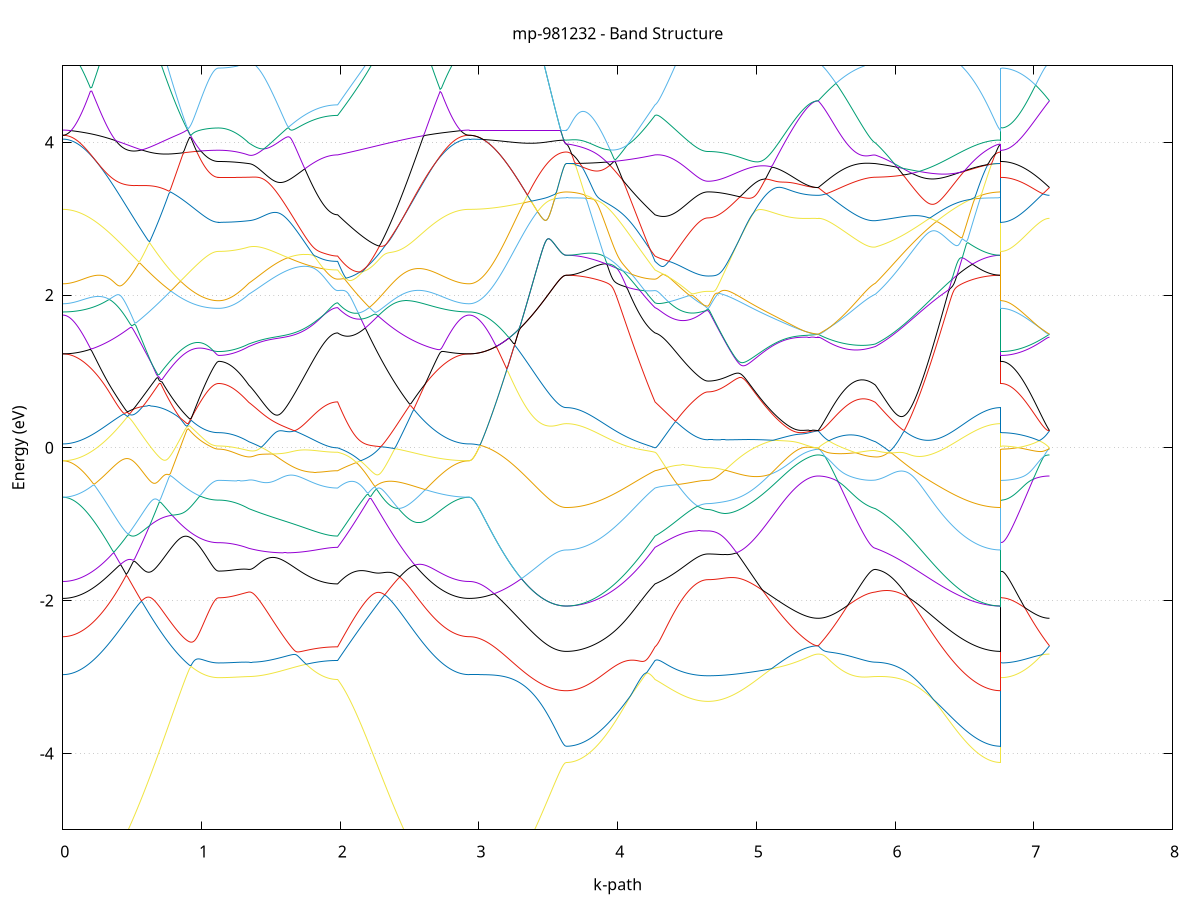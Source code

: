 set title 'mp-981232 - Band Structure'
set xlabel 'k-path'
set ylabel 'Energy (eV)'
set grid y
set yrange [-5:5]
set terminal png size 800,600
set output 'mp-981232_bands_gnuplot.png'
plot '-' using 1:2 with lines notitle, '-' using 1:2 with lines notitle, '-' using 1:2 with lines notitle, '-' using 1:2 with lines notitle, '-' using 1:2 with lines notitle, '-' using 1:2 with lines notitle, '-' using 1:2 with lines notitle, '-' using 1:2 with lines notitle, '-' using 1:2 with lines notitle, '-' using 1:2 with lines notitle, '-' using 1:2 with lines notitle, '-' using 1:2 with lines notitle, '-' using 1:2 with lines notitle, '-' using 1:2 with lines notitle, '-' using 1:2 with lines notitle, '-' using 1:2 with lines notitle, '-' using 1:2 with lines notitle, '-' using 1:2 with lines notitle, '-' using 1:2 with lines notitle, '-' using 1:2 with lines notitle, '-' using 1:2 with lines notitle, '-' using 1:2 with lines notitle, '-' using 1:2 with lines notitle, '-' using 1:2 with lines notitle, '-' using 1:2 with lines notitle, '-' using 1:2 with lines notitle, '-' using 1:2 with lines notitle, '-' using 1:2 with lines notitle, '-' using 1:2 with lines notitle, '-' using 1:2 with lines notitle, '-' using 1:2 with lines notitle, '-' using 1:2 with lines notitle, '-' using 1:2 with lines notitle, '-' using 1:2 with lines notitle, '-' using 1:2 with lines notitle, '-' using 1:2 with lines notitle, '-' using 1:2 with lines notitle, '-' using 1:2 with lines notitle, '-' using 1:2 with lines notitle, '-' using 1:2 with lines notitle, '-' using 1:2 with lines notitle, '-' using 1:2 with lines notitle, '-' using 1:2 with lines notitle, '-' using 1:2 with lines notitle, '-' using 1:2 with lines notitle, '-' using 1:2 with lines notitle, '-' using 1:2 with lines notitle, '-' using 1:2 with lines notitle, '-' using 1:2 with lines notitle, '-' using 1:2 with lines notitle, '-' using 1:2 with lines notitle, '-' using 1:2 with lines notitle, '-' using 1:2 with lines notitle, '-' using 1:2 with lines notitle, '-' using 1:2 with lines notitle, '-' using 1:2 with lines notitle, '-' using 1:2 with lines notitle, '-' using 1:2 with lines notitle, '-' using 1:2 with lines notitle, '-' using 1:2 with lines notitle, '-' using 1:2 with lines notitle, '-' using 1:2 with lines notitle, '-' using 1:2 with lines notitle, '-' using 1:2 with lines notitle
0.000000 -33.089394
0.009941 -33.089494
0.019882 -33.089594
0.029823 -33.089794
0.039763 -33.090194
0.049704 -33.090594
0.059645 -33.090994
0.069586 -33.091594
0.079527 -33.092194
0.089468 -33.092894
0.099409 -33.093594
0.109350 -33.094294
0.119290 -33.095194
0.129231 -33.095994
0.139172 -33.096894
0.149113 -33.097894
0.159054 -33.098894
0.168995 -33.099894
0.178936 -33.100894
0.188877 -33.101994
0.198817 -33.103094
0.208758 -33.104294
0.218699 -33.105394
0.228640 -33.106594
0.238581 -33.107894
0.248522 -33.109094
0.258463 -33.110394
0.268403 -33.111694
0.278344 -33.112994
0.288285 -33.114394
0.298226 -33.115794
0.308167 -33.117194
0.318108 -33.118594
0.328049 -33.119994
0.337990 -33.121494
0.347930 -33.122994
0.357871 -33.124494
0.367812 -33.125994
0.377753 -33.127594
0.387694 -33.129094
0.397635 -33.130694
0.407576 -33.132294
0.417516 -33.133894
0.427457 -33.135494
0.437398 -33.137094
0.447339 -33.138694
0.457280 -33.140394
0.467221 -33.141994
0.477162 -33.143694
0.487103 -33.145394
0.497043 -33.146994
0.506984 -33.148694
0.516925 -33.150394
0.526866 -33.151994
0.536807 -33.153694
0.546748 -33.155394
0.556689 -33.157094
0.566630 -33.158694
0.576570 -33.160394
0.586511 -33.162094
0.596452 -33.163694
0.606393 -33.165394
0.616334 -33.166994
0.626275 -33.168594
0.636216 -33.170194
0.646156 -33.171794
0.656097 -33.173394
0.666038 -33.174994
0.675979 -33.176594
0.685920 -33.178094
0.695861 -33.179594
0.705802 -33.181094
0.715743 -33.182594
0.725683 -33.184094
0.735624 -33.185494
0.745565 -33.186894
0.755506 -33.188294
0.765447 -33.189694
0.775388 -33.191094
0.785329 -33.192394
0.795270 -33.193694
0.805210 -33.194894
0.815151 -33.196194
0.825092 -33.197394
0.835033 -33.198494
0.844974 -33.199694
0.854915 -33.200794
0.864856 -33.201794
0.874796 -33.202894
0.884737 -33.203894
0.894678 -33.204894
0.904619 -33.205794
0.914560 -33.206694
0.924501 -33.207594
0.934442 -33.208394
0.944383 -33.209194
0.954323 -33.209894
0.964264 -33.210594
0.974205 -33.211294
0.984146 -33.211894
0.994087 -33.212494
1.004028 -33.212994
1.013969 -33.213494
1.023909 -33.213994
1.033850 -33.214394
1.043791 -33.214694
1.053732 -33.215094
1.063673 -33.215294
1.073614 -33.215594
1.083555 -33.215794
1.093496 -33.215894
1.103436 -33.215994
1.113377 -33.216094
1.123318 -33.216094
1.123318 -33.216094
1.133216 -33.215994
1.143115 -33.215794
1.153013 -33.215294
1.162911 -33.214594
1.172810 -33.213794
1.182708 -33.212794
1.192606 -33.211494
1.202504 -33.210094
1.212403 -33.208594
1.222301 -33.206794
1.232199 -33.204794
1.242097 -33.202694
1.251996 -33.200394
1.261894 -33.197894
1.271792 -33.195294
1.281690 -33.192394
1.291589 -33.189394
1.301487 -33.186294
1.311385 -33.182894
1.321284 -33.179394
1.331182 -33.175794
1.341080 -33.171894
1.341080 -33.171894
1.350931 -33.169094
1.360782 -33.166194
1.370634 -33.163294
1.380485 -33.160194
1.390336 -33.156994
1.400187 -33.153694
1.410038 -33.151294
1.419889 -33.150394
1.429740 -33.149394
1.439592 -33.148294
1.449443 -33.147094
1.459294 -33.145694
1.469145 -33.144294
1.478996 -33.142894
1.488847 -33.141294
1.498699 -33.139594
1.508550 -33.137894
1.518401 -33.135994
1.528252 -33.134094
1.538103 -33.132094
1.547954 -33.129994
1.557805 -33.127794
1.567657 -33.125494
1.577508 -33.123194
1.587359 -33.120794
1.597210 -33.118294
1.607061 -33.115694
1.616912 -33.113094
1.626764 -33.110294
1.636615 -33.107494
1.646466 -33.104694
1.656317 -33.101694
1.666168 -33.098694
1.676019 -33.095594
1.685870 -33.092494
1.695722 -33.089294
1.705573 -33.085994
1.715424 -33.082694
1.725275 -33.079294
1.735126 -33.075794
1.744977 -33.072294
1.754829 -33.068794
1.764680 -33.065194
1.774531 -33.061494
1.784382 -33.057794
1.794233 -33.054094
1.804084 -33.050294
1.813935 -33.046494
1.823787 -33.042594
1.833638 -33.038694
1.843489 -33.034794
1.853340 -33.030794
1.863191 -33.026894
1.873042 -33.022894
1.882894 -33.018894
1.892745 -33.014894
1.902596 -33.010794
1.912447 -33.006794
1.922298 -33.002794
1.932149 -32.998794
1.942000 -32.994894
1.951852 -32.990894
1.961703 -32.987094
1.971554 -32.983394
1.981405 -32.980794
1.981405 -32.980794
1.991387 -32.976894
2.001369 -32.972894
2.011351 -32.968994
2.021333 -32.965394
2.031315 -32.962794
2.041297 -32.960494
2.051279 -32.958394
2.061261 -32.956494
2.071243 -32.954794
2.081225 -32.953394
2.091207 -32.952094
2.101189 -32.953794
2.111171 -32.957194
2.121153 -32.960494
2.131135 -32.963894
2.141117 -32.967194
2.151099 -32.970494
2.161080 -32.973794
2.171062 -32.976994
2.181044 -32.980194
2.191026 -32.983294
2.201008 -32.986494
2.210990 -32.989594
2.220972 -32.992594
2.230954 -32.995594
2.240936 -32.998594
2.250918 -33.001594
2.260900 -33.004494
2.270882 -33.007294
2.280864 -33.010194
2.290846 -33.012994
2.300828 -33.015694
2.310810 -33.018394
2.320792 -33.020994
2.330774 -33.023594
2.340756 -33.026194
2.350738 -33.028694
2.360720 -33.031194
2.370702 -33.033594
2.380684 -33.035994
2.390666 -33.038294
2.400648 -33.040594
2.410630 -33.042794
2.420612 -33.044994
2.430594 -33.047094
2.440576 -33.049094
2.450557 -33.051094
2.460539 -33.053094
2.470521 -33.054994
2.480503 -33.056894
2.490485 -33.058694
2.500467 -33.060394
2.510449 -33.062094
2.520431 -33.063794
2.530413 -33.065294
2.540395 -33.066894
2.550377 -33.068394
2.560359 -33.069794
2.570341 -33.071194
2.580323 -33.072494
2.590305 -33.073794
2.600287 -33.074994
2.610269 -33.076094
2.620251 -33.077194
2.630233 -33.078294
2.640215 -33.079294
2.650197 -33.080194
2.660179 -33.081094
2.670161 -33.081894
2.680143 -33.082694
2.690125 -33.083494
2.700107 -33.084194
2.710089 -33.084794
2.720071 -33.085394
2.730053 -33.085894
2.740034 -33.086394
2.750016 -33.086894
2.759998 -33.087294
2.769980 -33.087594
2.779962 -33.087894
2.789944 -33.088194
2.799926 -33.088494
2.809908 -33.088694
2.819890 -33.088794
2.829872 -33.088994
2.839854 -33.089094
2.849836 -33.089194
2.859818 -33.089294
2.869800 -33.089294
2.879782 -33.089394
2.889764 -33.089394
2.899746 -33.089394
2.909728 -33.089394
2.919710 -33.089394
2.929692 -33.089394
2.929692 -33.089394
2.939684 -33.089494
2.949676 -33.089494
2.959668 -33.089594
2.969661 -33.089794
2.979653 -33.089994
2.989645 -33.090294
2.999637 -33.090594
3.009629 -33.090994
3.019621 -33.091394
3.029613 -33.091794
3.039606 -33.092294
3.049598 -33.092894
3.059590 -33.093394
3.069582 -33.093994
3.079574 -33.094694
3.089566 -33.095394
3.099559 -33.096094
3.109551 -33.096794
3.119543 -33.097594
3.129535 -33.098394
3.139527 -33.099194
3.149519 -33.099994
3.159511 -33.100894
3.169504 -33.101794
3.179496 -33.102694
3.189488 -33.103594
3.199480 -33.104494
3.209472 -33.105394
3.219464 -33.106294
3.229457 -33.107294
3.239449 -33.108194
3.249441 -33.109194
3.259433 -33.110094
3.269425 -33.110994
3.279417 -33.111994
3.289410 -33.112894
3.299402 -33.113794
3.309394 -33.114794
3.319386 -33.115694
3.329378 -33.116594
3.339370 -33.117394
3.349362 -33.118294
3.359355 -33.119094
3.369347 -33.119994
3.379339 -33.120794
3.389331 -33.121594
3.399323 -33.122294
3.409315 -33.123094
3.419308 -33.123794
3.429300 -33.124494
3.439292 -33.125094
3.449284 -33.125794
3.459276 -33.126394
3.469268 -33.126994
3.479261 -33.127494
3.489253 -33.127994
3.499245 -33.128494
3.509237 -33.128994
3.519229 -33.129394
3.529221 -33.129694
3.539213 -33.130094
3.549206 -33.130394
3.559198 -33.130694
3.569190 -33.130894
3.579182 -33.131094
3.589174 -33.131294
3.599166 -33.131394
3.609159 -33.131494
3.619151 -33.131594
3.629143 -33.131594
3.629143 -33.131594
3.638994 -33.131494
3.648845 -33.131394
3.658696 -33.131194
3.668548 -33.130894
3.678399 -33.130494
3.688250 -33.130094
3.698101 -33.129494
3.707952 -33.128894
3.717803 -33.128194
3.727654 -33.127394
3.737506 -33.126594
3.747357 -33.125594
3.757208 -33.124594
3.767059 -33.123494
3.776910 -33.122294
3.786761 -33.120994
3.796613 -33.119694
3.806464 -33.118294
3.816315 -33.116794
3.826166 -33.115194
3.836017 -33.113494
3.845868 -33.111794
3.855719 -33.109994
3.865571 -33.108094
3.875422 -33.106194
3.885273 -33.104194
3.895124 -33.102094
3.904975 -33.099894
3.914826 -33.097694
3.924678 -33.095394
3.934529 -33.092994
3.944380 -33.090494
3.954231 -33.087994
3.964082 -33.085494
3.973933 -33.082794
3.983784 -33.080094
3.993636 -33.077394
4.003487 -33.074594
4.013338 -33.071694
4.023189 -33.068694
4.033040 -33.065694
4.042891 -33.062694
4.052743 -33.059594
4.062594 -33.056394
4.072445 -33.053194
4.082296 -33.049994
4.092147 -33.046694
4.101998 -33.043294
4.111849 -33.039894
4.121701 -33.036494
4.131552 -33.032994
4.141403 -33.029494
4.151254 -33.025894
4.161105 -33.022294
4.170956 -33.018694
4.180808 -33.014994
4.190659 -33.011294
4.200510 -33.007594
4.210361 -33.003794
4.220212 -32.999994
4.230063 -32.996194
4.239914 -32.992394
4.249766 -32.988594
4.259617 -32.984694
4.269468 -32.980794
4.269468 -32.980794
4.279266 -32.979194
4.289064 -32.977594
4.298862 -32.975994
4.308660 -32.974394
4.318458 -32.972694
4.328256 -32.970994
4.338054 -32.969294
4.347852 -32.967594
4.357650 -32.966494
4.367448 -32.965394
4.377246 -32.964494
4.387044 -32.963694
4.396842 -32.963094
4.406640 -32.962794
4.416438 -32.962694
4.426236 -32.962994
4.436034 -32.963494
4.445832 -32.964294
4.455630 -32.965194
4.465428 -32.966194
4.475226 -32.967194
4.485025 -32.968294
4.494823 -32.969294
4.504621 -32.970294
4.514419 -32.971294
4.524217 -32.972194
4.534015 -32.972994
4.543813 -32.973794
4.553611 -32.974594
4.563409 -32.975194
4.573207 -32.975794
4.583005 -32.976394
4.592803 -32.976794
4.602601 -32.977194
4.612399 -32.977594
4.622197 -32.977794
4.631995 -32.977994
4.641793 -32.978094
4.651591 -32.978194
4.651591 -32.978194
4.661520 -32.978294
4.671449 -32.978694
4.681377 -32.979294
4.691306 -32.980194
4.701235 -32.981494
4.711164 -32.982994
4.721093 -32.984894
4.731022 -32.987094
4.740950 -32.989694
4.750879 -32.992594
4.760808 -32.995794
4.770737 -32.999294
4.780666 -33.002994
4.790595 -33.006994
4.800523 -33.011094
4.810452 -33.015294
4.820381 -33.019694
4.830310 -33.024094
4.840239 -33.028594
4.850167 -33.033094
4.860096 -33.037694
4.870025 -33.042294
4.879954 -33.046894
4.889883 -33.051494
4.899812 -33.056094
4.909740 -33.060694
4.919669 -33.065194
4.929598 -33.069794
4.939527 -33.074294
4.949456 -33.078694
4.959385 -33.083194
4.969313 -33.087494
4.979242 -33.091894
4.989171 -33.096094
4.999100 -33.100394
5.009029 -33.104494
5.018957 -33.108594
5.028886 -33.112694
5.038815 -33.116594
5.048744 -33.120494
5.058673 -33.124394
5.068602 -33.128094
5.078530 -33.131794
5.088459 -33.135394
5.098388 -33.138894
5.108317 -33.142394
5.118246 -33.145794
5.128175 -33.148994
5.138103 -33.152194
5.148032 -33.155294
5.157961 -33.158394
5.167890 -33.161294
5.177819 -33.164094
5.187747 -33.166894
5.197676 -33.169594
5.207605 -33.172094
5.217534 -33.174594
5.227463 -33.176994
5.237392 -33.179194
5.247320 -33.181394
5.257249 -33.183494
5.267178 -33.185394
5.277107 -33.187294
5.287036 -33.189094
5.296965 -33.190794
5.306893 -33.192294
5.316822 -33.193794
5.326751 -33.195094
5.336680 -33.196394
5.346609 -33.197494
5.356537 -33.198494
5.366466 -33.199494
5.376395 -33.200294
5.386324 -33.200994
5.396253 -33.201594
5.406182 -33.202094
5.416110 -33.202494
5.426039 -33.202694
5.435968 -33.202894
5.445897 -33.202894
5.445897 -33.202894
5.455706 -33.202994
5.465515 -33.202994
5.475324 -33.202994
5.485133 -33.203094
5.494942 -33.203194
5.504751 -33.203194
5.514560 -33.203294
5.524369 -33.203294
5.534178 -33.203294
5.543988 -33.203294
5.553797 -33.203194
5.563606 -33.203094
5.573415 -33.202994
5.583224 -33.202794
5.593033 -33.202594
5.602842 -33.202294
5.612651 -33.201994
5.622460 -33.201594
5.632269 -33.201194
5.642078 -33.200694
5.651887 -33.200094
5.661696 -33.199494
5.671505 -33.198794
5.681314 -33.197994
5.691124 -33.197094
5.700933 -33.196194
5.710742 -33.195194
5.720551 -33.194194
5.730360 -33.193094
5.740169 -33.191894
5.749978 -33.190594
5.759787 -33.189194
5.769596 -33.187794
5.779405 -33.186294
5.789214 -33.184794
5.799023 -33.183094
5.808832 -33.181394
5.818641 -33.179694
5.828450 -33.177794
5.838260 -33.175894
5.848069 -33.173894
5.857878 -33.171894
5.857878 -33.171894
5.867829 -33.167894
5.877780 -33.163794
5.887731 -33.159494
5.897682 -33.154994
5.907634 -33.153494
5.917585 -33.153094
5.927536 -33.152694
5.937487 -33.152294
5.947438 -33.151894
5.957389 -33.151494
5.967341 -33.150994
5.977292 -33.150594
5.987243 -33.150094
5.997194 -33.149694
6.007145 -33.149194
6.017096 -33.148694
6.027048 -33.148294
6.036999 -33.147794
6.046950 -33.147294
6.056901 -33.146794
6.066852 -33.146294
6.076803 -33.145894
6.086755 -33.145394
6.096706 -33.144894
6.106657 -33.144394
6.116608 -33.143894
6.126559 -33.143394
6.136510 -33.142894
6.146462 -33.142494
6.156413 -33.141994
6.166364 -33.141494
6.176315 -33.141094
6.186266 -33.140594
6.196217 -33.140194
6.206169 -33.139694
6.216120 -33.139294
6.226071 -33.138894
6.236022 -33.138394
6.245973 -33.137994
6.255924 -33.137594
6.265876 -33.137294
6.275827 -33.136894
6.285778 -33.136494
6.295729 -33.136194
6.305680 -33.135794
6.315631 -33.135494
6.325583 -33.135194
6.335534 -33.134894
6.345485 -33.134594
6.355436 -33.134294
6.365387 -33.134094
6.375338 -33.133794
6.385290 -33.133594
6.395241 -33.133394
6.405192 -33.133194
6.415143 -33.132994
6.425094 -33.132794
6.435045 -33.132594
6.444997 -33.132494
6.454948 -33.132294
6.464899 -33.132194
6.474850 -33.132094
6.484801 -33.131994
6.494752 -33.131894
6.504704 -33.131794
6.514655 -33.131794
6.524606 -33.131694
6.534557 -33.131594
6.544508 -33.131594
6.554459 -33.131594
6.564411 -33.131494
6.574362 -33.131494
6.584313 -33.131494
6.594264 -33.131494
6.604215 -33.131494
6.614166 -33.131494
6.624118 -33.131494
6.634069 -33.131494
6.644020 -33.131494
6.653971 -33.131494
6.663922 -33.131494
6.673873 -33.131494
6.683825 -33.131494
6.693776 -33.131494
6.703727 -33.131494
6.713678 -33.131594
6.723629 -33.131594
6.733580 -33.131594
6.743532 -33.131594
6.753483 -33.131594
6.763434 -33.131594
6.763434 -33.216094
6.773426 -33.216094
6.783418 -33.216094
6.793410 -33.215994
6.803403 -33.215794
6.813395 -33.215594
6.823387 -33.215394
6.833379 -33.215194
6.843371 -33.214894
6.853363 -33.214594
6.863356 -33.214194
6.873348 -33.213794
6.883340 -33.213394
6.893332 -33.212894
6.903324 -33.212494
6.913316 -33.211994
6.923309 -33.211394
6.933301 -33.210894
6.943293 -33.210294
6.953285 -33.209794
6.963277 -33.209194
6.973269 -33.208594
6.983261 -33.207994
6.993254 -33.207394
7.003246 -33.206794
7.013238 -33.206294
7.023230 -33.205694
7.033222 -33.205194
7.043214 -33.204694
7.053207 -33.204294
7.063199 -33.203894
7.073191 -33.203594
7.083183 -33.203294
7.093175 -33.203094
7.103167 -33.202994
7.113160 -33.202894
e
0.000000 -33.089394
0.009941 -33.089294
0.019882 -33.089094
0.029823 -33.088594
0.039763 -33.087994
0.049704 -33.087194
0.059645 -33.086194
0.069586 -33.084994
0.079527 -33.083694
0.089468 -33.082194
0.099409 -33.080494
0.109350 -33.078594
0.119290 -33.076594
0.129231 -33.074394
0.139172 -33.071994
0.149113 -33.069494
0.159054 -33.066794
0.168995 -33.063894
0.178936 -33.060894
0.188877 -33.057694
0.198817 -33.054294
0.208758 -33.050794
0.218699 -33.047094
0.228640 -33.043394
0.238581 -33.041794
0.248522 -33.040194
0.258463 -33.038494
0.268403 -33.036794
0.278344 -33.034994
0.288285 -33.033194
0.298226 -33.031394
0.308167 -33.029494
0.318108 -33.027494
0.328049 -33.025594
0.337990 -33.023494
0.347930 -33.021494
0.357871 -33.019394
0.367812 -33.017294
0.377753 -33.015094
0.387694 -33.012894
0.397635 -33.010594
0.407576 -33.008394
0.417516 -33.006094
0.427457 -33.003694
0.437398 -33.001294
0.447339 -32.998894
0.457280 -32.996494
0.467221 -32.993994
0.477162 -32.991594
0.487103 -32.988994
0.497043 -32.986494
0.506984 -32.983894
0.516925 -32.981294
0.526866 -32.978694
0.536807 -32.976094
0.546748 -32.973394
0.556689 -32.970694
0.566630 -32.968794
0.576570 -32.971194
0.586511 -32.973594
0.596452 -32.975994
0.606393 -32.978294
0.616334 -32.980594
0.626275 -32.982894
0.636216 -32.985194
0.646156 -32.987394
0.656097 -32.989594
0.666038 -32.991794
0.675979 -32.995894
0.685920 -33.002094
0.695861 -33.008194
0.705802 -33.014294
0.715743 -33.020394
0.725683 -33.026294
0.735624 -33.032194
0.745565 -33.037994
0.755506 -33.043694
0.765447 -33.049294
0.775388 -33.054794
0.785329 -33.060294
0.795270 -33.065594
0.805210 -33.070794
0.815151 -33.075894
0.825092 -33.080894
0.835033 -33.085694
0.844974 -33.090394
0.854915 -33.094994
0.864856 -33.099394
0.874796 -33.103794
0.884737 -33.107894
0.894678 -33.111894
0.904619 -33.115794
0.914560 -33.119494
0.924501 -33.123094
0.934442 -33.126494
0.944383 -33.129794
0.954323 -33.132794
0.964264 -33.135794
0.974205 -33.138494
0.984146 -33.141094
0.994087 -33.143494
1.004028 -33.145794
1.013969 -33.147894
1.023909 -33.149794
1.033850 -33.151494
1.043791 -33.152994
1.053732 -33.154394
1.063673 -33.155594
1.073614 -33.156594
1.083555 -33.157394
1.093496 -33.157994
1.103436 -33.158494
1.113377 -33.158794
1.123318 -33.158894
1.123318 -33.158894
1.133216 -33.158794
1.143115 -33.158794
1.153013 -33.158794
1.162911 -33.158694
1.172810 -33.158694
1.182708 -33.158594
1.192606 -33.158494
1.202504 -33.158394
1.212403 -33.158194
1.222301 -33.158094
1.232199 -33.157894
1.242097 -33.157794
1.251996 -33.157594
1.261894 -33.157394
1.271792 -33.157194
1.281690 -33.156894
1.291589 -33.156694
1.301487 -33.156394
1.311385 -33.156194
1.321284 -33.155894
1.331182 -33.155594
1.341080 -33.155294
1.341080 -33.155294
1.350931 -33.154994
1.360782 -33.154594
1.370634 -33.154094
1.380485 -33.153594
1.390336 -33.152894
1.400187 -33.152194
1.410038 -33.150394
1.419889 -33.146894
1.429740 -33.143394
1.439592 -33.139794
1.449443 -33.136094
1.459294 -33.132294
1.469145 -33.128394
1.478996 -33.124494
1.488847 -33.120494
1.498699 -33.116394
1.508550 -33.112194
1.518401 -33.107894
1.528252 -33.103594
1.538103 -33.099194
1.547954 -33.094794
1.557805 -33.090294
1.567657 -33.085694
1.577508 -33.081094
1.587359 -33.076394
1.597210 -33.071694
1.607061 -33.066894
1.616912 -33.062094
1.626764 -33.057194
1.636615 -33.052294
1.646466 -33.047394
1.656317 -33.042394
1.666168 -33.037394
1.676019 -33.032294
1.685870 -33.027294
1.695722 -33.022194
1.705573 -33.017094
1.715424 -33.011994
1.725275 -33.006794
1.735126 -33.001694
1.744977 -32.996594
1.754829 -32.991494
1.764680 -32.986494
1.774531 -32.981394
1.784382 -32.976394
1.794233 -32.971394
1.804084 -32.966594
1.813935 -32.961694
1.823787 -32.956994
1.833638 -32.952394
1.843489 -32.951594
1.853340 -32.951494
1.863191 -32.951594
1.873042 -32.951994
1.882894 -32.952794
1.892745 -32.953894
1.902596 -32.955394
1.912447 -32.957394
1.922298 -32.959694
1.932149 -32.962394
1.942000 -32.965294
1.951852 -32.968494
1.961703 -32.971894
1.971554 -32.975294
1.981405 -32.977794
1.981405 -32.977794
1.991387 -32.974394
2.001369 -32.971194
2.011351 -32.968194
2.021333 -32.964994
2.031315 -32.960994
2.041297 -32.957094
2.051279 -32.953094
2.061261 -32.949094
2.071243 -32.945194
2.081225 -32.946994
2.091207 -32.950394
2.101189 -32.950894
2.111171 -32.949894
2.121153 -32.948894
2.131135 -32.947994
2.141117 -32.947194
2.151099 -32.946394
2.161080 -32.945594
2.171062 -32.944894
2.181044 -32.944094
2.191026 -32.943394
2.201008 -32.942694
2.210990 -32.941894
2.220972 -32.941194
2.230954 -32.940394
2.240936 -32.939594
2.250918 -32.938794
2.260900 -32.937994
2.270882 -32.937094
2.280864 -32.936294
2.290846 -32.940394
2.300828 -32.944494
2.310810 -32.948494
2.320792 -32.952494
2.330774 -32.956394
2.340756 -32.960294
2.350738 -32.964194
2.360720 -32.968094
2.370702 -32.971894
2.380684 -32.975594
2.390666 -32.979394
2.400648 -32.983094
2.410630 -32.986694
2.420612 -32.990294
2.430594 -32.993794
2.440576 -32.997394
2.450557 -33.000794
2.460539 -33.004194
2.470521 -33.007594
2.480503 -33.010894
2.490485 -33.014094
2.500467 -33.017294
2.510449 -33.020394
2.520431 -33.023494
2.530413 -33.026494
2.540395 -33.029494
2.550377 -33.032394
2.560359 -33.035194
2.570341 -33.037994
2.580323 -33.040694
2.590305 -33.043394
2.600287 -33.045994
2.610269 -33.048494
2.620251 -33.050894
2.630233 -33.053294
2.640215 -33.055594
2.650197 -33.057894
2.660179 -33.059994
2.670161 -33.062094
2.680143 -33.064094
2.690125 -33.066094
2.700107 -33.067994
2.710089 -33.069794
2.720071 -33.071494
2.730053 -33.073094
2.740034 -33.074694
2.750016 -33.076194
2.759998 -33.077594
2.769980 -33.078994
2.779962 -33.080194
2.789944 -33.081394
2.799926 -33.082494
2.809908 -33.083494
2.819890 -33.084494
2.829872 -33.085294
2.839854 -33.086094
2.849836 -33.086794
2.859818 -33.087394
2.869800 -33.087894
2.879782 -33.088394
2.889764 -33.088794
2.899746 -33.089094
2.909728 -33.089294
2.919710 -33.089394
2.929692 -33.089394
2.929692 -33.089394
2.939684 -33.089494
2.949676 -33.089494
2.959668 -33.089594
2.969661 -33.089794
2.979653 -33.089994
2.989645 -33.090294
2.999637 -33.090594
3.009629 -33.090994
3.019621 -33.091394
3.029613 -33.091794
3.039606 -33.092294
3.049598 -33.092894
3.059590 -33.093394
3.069582 -33.093994
3.079574 -33.094694
3.089566 -33.095394
3.099559 -33.096094
3.109551 -33.096794
3.119543 -33.097594
3.129535 -33.098394
3.139527 -33.099194
3.149519 -33.099994
3.159511 -33.100894
3.169504 -33.101794
3.179496 -33.102694
3.189488 -33.103594
3.199480 -33.104494
3.209472 -33.105394
3.219464 -33.106294
3.229457 -33.107294
3.239449 -33.108194
3.249441 -33.109194
3.259433 -33.110094
3.269425 -33.110994
3.279417 -33.111994
3.289410 -33.112894
3.299402 -33.113794
3.309394 -33.114794
3.319386 -33.115694
3.329378 -33.116594
3.339370 -33.117394
3.349362 -33.118294
3.359355 -33.119094
3.369347 -33.119994
3.379339 -33.120794
3.389331 -33.121594
3.399323 -33.122294
3.409315 -33.123094
3.419308 -33.123794
3.429300 -33.124494
3.439292 -33.125094
3.449284 -33.125794
3.459276 -33.126394
3.469268 -33.126994
3.479261 -33.127494
3.489253 -33.127994
3.499245 -33.128494
3.509237 -33.128994
3.519229 -33.129394
3.529221 -33.129694
3.539213 -33.130094
3.549206 -33.130394
3.559198 -33.130694
3.569190 -33.130894
3.579182 -33.131094
3.589174 -33.131294
3.599166 -33.131394
3.609159 -33.131494
3.619151 -33.131594
3.629143 -33.131594
3.629143 -33.131594
3.638994 -33.131494
3.648845 -33.131394
3.658696 -33.131194
3.668548 -33.130894
3.678399 -33.130494
3.688250 -33.129994
3.698101 -33.129494
3.707952 -33.128794
3.717803 -33.128094
3.727654 -33.127294
3.737506 -33.126394
3.747357 -33.125394
3.757208 -33.124294
3.767059 -33.123194
3.776910 -33.121894
3.786761 -33.120594
3.796613 -33.119194
3.806464 -33.117794
3.816315 -33.116194
3.826166 -33.114594
3.836017 -33.112794
3.845868 -33.110994
3.855719 -33.109194
3.865571 -33.107194
3.875422 -33.105194
3.885273 -33.103094
3.895124 -33.100894
3.904975 -33.098594
3.914826 -33.096294
3.924678 -33.093894
3.934529 -33.091394
3.944380 -33.088894
3.954231 -33.086294
3.964082 -33.083594
3.973933 -33.080894
3.983784 -33.078094
3.993636 -33.075194
4.003487 -33.072194
4.013338 -33.069194
4.023189 -33.066194
4.033040 -33.063094
4.042891 -33.059894
4.052743 -33.056594
4.062594 -33.053394
4.072445 -33.049994
4.082296 -33.046594
4.092147 -33.043194
4.101998 -33.039694
4.111849 -33.036194
4.121701 -33.032594
4.131552 -33.028994
4.141403 -33.025394
4.151254 -33.021694
4.161105 -33.017994
4.170956 -33.014294
4.180808 -33.010594
4.190659 -33.006894
4.200510 -33.003094
4.210361 -32.999394
4.220212 -32.995694
4.230063 -32.991994
4.239914 -32.988294
4.249766 -32.984694
4.259617 -32.981194
4.269468 -32.977794
4.269468 -32.977794
4.279266 -32.976394
4.289064 -32.975094
4.298862 -32.973794
4.308660 -32.972494
4.318458 -32.971194
4.328256 -32.969994
4.338054 -32.968794
4.347852 -32.967494
4.357650 -32.965794
4.367448 -32.963994
4.377246 -32.962194
4.387044 -32.960394
4.396842 -32.958494
4.406640 -32.956594
4.416438 -32.954794
4.426236 -32.952894
4.436034 -32.950994
4.445832 -32.949094
4.455630 -32.947294
4.465428 -32.946394
4.475226 -32.945494
4.485025 -32.944394
4.494823 -32.943394
4.504621 -32.942294
4.514419 -32.941194
4.524217 -32.940094
4.534015 -32.938994
4.543813 -32.937894
4.553611 -32.936894
4.563409 -32.935894
4.573207 -32.934994
4.583005 -32.934094
4.592803 -32.933294
4.602601 -32.932594
4.612399 -32.931994
4.622197 -32.931494
4.631995 -32.931094
4.641793 -32.930894
4.651591 -32.930894
4.651591 -32.930894
4.661520 -32.931194
4.671449 -32.932194
4.681377 -32.933794
4.691306 -32.935694
4.701235 -32.937894
4.711164 -32.940194
4.721093 -32.944394
4.731022 -32.949294
4.740950 -32.954194
4.750879 -32.959094
4.760808 -32.963994
4.770737 -32.968894
4.780666 -32.973894
4.790595 -32.978794
4.800523 -32.983694
4.810452 -32.988594
4.820381 -32.993394
4.830310 -32.998294
4.840239 -33.003094
4.850167 -33.007894
4.860096 -33.012694
4.870025 -33.017394
4.879954 -33.022094
4.889883 -33.026794
4.899812 -33.031394
4.909740 -33.035994
4.919669 -33.040494
4.929598 -33.044994
4.939527 -33.049394
4.949456 -33.053794
4.959385 -33.058094
4.969313 -33.062394
4.979242 -33.066594
4.989171 -33.070794
4.999100 -33.074894
5.009029 -33.078894
5.018957 -33.082894
5.028886 -33.086794
5.038815 -33.090694
5.048744 -33.094394
5.058673 -33.098094
5.068602 -33.101794
5.078530 -33.105294
5.088459 -33.108794
5.098388 -33.112194
5.108317 -33.115494
5.118246 -33.118694
5.128175 -33.121894
5.138103 -33.124994
5.148032 -33.127994
5.157961 -33.130894
5.167890 -33.133694
5.177819 -33.136394
5.187747 -33.138994
5.197676 -33.141594
5.207605 -33.143994
5.217534 -33.146394
5.227463 -33.148694
5.237392 -33.150894
5.247320 -33.152894
5.257249 -33.154894
5.267178 -33.156794
5.277107 -33.158594
5.287036 -33.160294
5.296965 -33.161894
5.306893 -33.163394
5.316822 -33.164794
5.326751 -33.166094
5.336680 -33.167294
5.346609 -33.168394
5.356537 -33.169294
5.366466 -33.170194
5.376395 -33.170994
5.386324 -33.171694
5.396253 -33.172294
5.406182 -33.172694
5.416110 -33.173094
5.426039 -33.173394
5.435968 -33.173494
5.445897 -33.173594
5.445897 -33.173594
5.455706 -33.173494
5.465515 -33.173394
5.475324 -33.173194
5.485133 -33.172894
5.494942 -33.172594
5.504751 -33.172194
5.514560 -33.171694
5.524369 -33.171294
5.534178 -33.170694
5.543988 -33.170194
5.553797 -33.169594
5.563606 -33.168994
5.573415 -33.168394
5.583224 -33.167694
5.593033 -33.167094
5.602842 -33.166494
5.612651 -33.165794
5.622460 -33.165194
5.632269 -33.164494
5.642078 -33.163894
5.651887 -33.163294
5.661696 -33.162694
5.671505 -33.162094
5.681314 -33.161594
5.691124 -33.160994
5.700933 -33.160494
5.710742 -33.159994
5.720551 -33.159494
5.730360 -33.158994
5.740169 -33.158594
5.749978 -33.158194
5.759787 -33.157794
5.769596 -33.157394
5.779405 -33.157094
5.789214 -33.156794
5.799023 -33.156494
5.808832 -33.156294
5.818641 -33.155994
5.828450 -33.155794
5.838260 -33.155594
5.848069 -33.155394
5.857878 -33.155294
5.857878 -33.155294
5.867829 -33.154894
5.877780 -33.154594
5.887731 -33.154194
5.897682 -33.153894
5.907634 -33.150394
5.917585 -33.145594
5.927536 -33.140794
5.937487 -33.135694
5.947438 -33.130594
5.957389 -33.125294
5.967341 -33.119894
5.977292 -33.114394
5.987243 -33.108694
5.997194 -33.102994
6.007145 -33.097094
6.017096 -33.091194
6.027048 -33.085094
6.036999 -33.078894
6.046950 -33.072694
6.056901 -33.066394
6.066852 -33.059894
6.076803 -33.053494
6.086755 -33.046894
6.096706 -33.040294
6.106657 -33.033594
6.116608 -33.026894
6.126559 -33.020094
6.136510 -33.013294
6.146462 -33.006394
6.156413 -32.999494
6.166364 -32.992594
6.176315 -32.985694
6.186266 -32.978694
6.196217 -32.971694
6.206169 -32.964794
6.216120 -32.957794
6.226071 -32.955194
6.236022 -32.953594
6.245973 -32.952094
6.255924 -32.956294
6.265876 -32.961194
6.275827 -32.966194
6.285778 -32.971194
6.295729 -32.976194
6.305680 -32.981294
6.315631 -32.986394
6.325583 -32.991594
6.335534 -32.996694
6.345485 -33.001794
6.355436 -33.006994
6.365387 -33.011994
6.375338 -33.017094
6.385290 -33.022094
6.395241 -33.027094
6.405192 -33.031994
6.415143 -33.036894
6.425094 -33.041694
6.435045 -33.046394
6.444997 -33.050994
6.454948 -33.055594
6.464899 -33.060094
6.474850 -33.064394
6.484801 -33.068694
6.494752 -33.072794
6.504704 -33.076894
6.514655 -33.080794
6.524606 -33.084594
6.534557 -33.088194
6.544508 -33.091794
6.554459 -33.095194
6.564411 -33.098494
6.574362 -33.101594
6.584313 -33.104594
6.594264 -33.107394
6.604215 -33.110094
6.614166 -33.112694
6.624118 -33.115094
6.634069 -33.117294
6.644020 -33.119394
6.653971 -33.121294
6.663922 -33.123094
6.673873 -33.124694
6.683825 -33.126094
6.693776 -33.127394
6.703727 -33.128494
6.713678 -33.129394
6.723629 -33.130194
6.733580 -33.130794
6.743532 -33.131194
6.753483 -33.131494
6.763434 -33.131594
6.763434 -33.158894
6.773426 -33.158894
6.783418 -33.158894
6.793410 -33.159094
6.803403 -33.159194
6.813395 -33.159394
6.823387 -33.159694
6.833379 -33.159994
6.843371 -33.160294
6.853363 -33.160694
6.863356 -33.161094
6.873348 -33.161494
6.883340 -33.161994
6.893332 -33.162494
6.903324 -33.162994
6.913316 -33.163594
6.923309 -33.164194
6.933301 -33.164794
6.943293 -33.165494
6.953285 -33.166094
6.963277 -33.166794
6.973269 -33.167394
6.983261 -33.168094
6.993254 -33.168694
7.003246 -33.169394
7.013238 -33.169994
7.023230 -33.170594
7.033222 -33.171094
7.043214 -33.171694
7.053207 -33.172094
7.063199 -33.172494
7.073191 -33.172894
7.083183 -33.173194
7.093175 -33.173394
7.103167 -33.173494
7.113160 -33.173594
e
0.000000 -33.064594
0.009941 -33.064494
0.019882 -33.064394
0.029823 -33.064094
0.039763 -33.063694
0.049704 -33.063194
0.059645 -33.062694
0.069586 -33.061994
0.079527 -33.061294
0.089468 -33.060494
0.099409 -33.059694
0.109350 -33.058694
0.119290 -33.057794
0.129231 -33.056694
0.139172 -33.055594
0.149113 -33.054394
0.159054 -33.053194
0.168995 -33.051994
0.178936 -33.050694
0.188877 -33.049294
0.198817 -33.047894
0.208758 -33.046494
0.218699 -33.044994
0.228640 -33.043294
0.238581 -33.039394
0.248522 -33.035294
0.258463 -33.030994
0.268403 -33.026594
0.278344 -33.022094
0.288285 -33.017494
0.298226 -33.012694
0.308167 -33.007794
0.318108 -33.002794
0.328049 -32.997694
0.337990 -32.992394
0.347930 -32.986994
0.357871 -32.981594
0.367812 -32.975994
0.377753 -32.970294
0.387694 -32.964594
0.397635 -32.958694
0.407576 -32.952794
0.417516 -32.946794
0.427457 -32.940694
0.437398 -32.936094
0.447339 -32.938594
0.457280 -32.941194
0.467221 -32.943794
0.477162 -32.946394
0.487103 -32.948894
0.497043 -32.951494
0.506984 -32.953994
0.516925 -32.956494
0.526866 -32.958994
0.536807 -32.961494
0.546748 -32.963994
0.556689 -32.966394
0.566630 -32.968094
0.576570 -32.965394
0.586511 -32.962594
0.596452 -32.959894
0.606393 -32.957194
0.616334 -32.957894
0.626275 -32.964194
0.636216 -32.970594
0.646156 -32.976994
0.656097 -32.983294
0.666038 -32.989594
0.675979 -32.993894
0.685920 -32.995994
0.695861 -32.998094
0.705802 -33.000094
0.715743 -33.002194
0.725683 -33.004094
0.735624 -33.006094
0.745565 -33.007994
0.755506 -33.009794
0.765447 -33.011594
0.775388 -33.013394
0.785329 -33.015194
0.795270 -33.016894
0.805210 -33.018494
0.815151 -33.020094
0.825092 -33.021694
0.835033 -33.023194
0.844974 -33.024694
0.854915 -33.026194
0.864856 -33.027594
0.874796 -33.028894
0.884737 -33.030194
0.894678 -33.031394
0.904619 -33.032594
0.914560 -33.033794
0.924501 -33.034894
0.934442 -33.035894
0.944383 -33.036894
0.954323 -33.037894
0.964264 -33.038794
0.974205 -33.039594
0.984146 -33.040394
0.994087 -33.041194
1.004028 -33.041794
1.013969 -33.042494
1.023909 -33.043094
1.033850 -33.043594
1.043791 -33.043994
1.053732 -33.044494
1.063673 -33.044794
1.073614 -33.045094
1.083555 -33.045394
1.093496 -33.045594
1.103436 -33.045694
1.113377 -33.045794
1.123318 -33.045794
1.123318 -33.045794
1.133216 -33.045794
1.143115 -33.045594
1.153013 -33.045394
1.162911 -33.045094
1.172810 -33.044694
1.182708 -33.044194
1.192606 -33.043694
1.202504 -33.042994
1.212403 -33.042294
1.222301 -33.041394
1.232199 -33.040494
1.242097 -33.039594
1.251996 -33.038494
1.261894 -33.037394
1.271792 -33.036194
1.281690 -33.034894
1.291589 -33.033594
1.301487 -33.032194
1.311385 -33.030694
1.321284 -33.029194
1.331182 -33.027594
1.341080 -33.025994
1.341080 -33.025994
1.350931 -33.024794
1.360782 -33.023594
1.370634 -33.022294
1.380485 -33.020994
1.390336 -33.019594
1.400187 -33.018194
1.410038 -33.016694
1.419889 -33.015194
1.429740 -33.013694
1.439592 -33.012194
1.449443 -33.010594
1.459294 -33.008994
1.469145 -33.007294
1.478996 -33.005594
1.488847 -33.003994
1.498699 -33.002194
1.508550 -33.000494
1.518401 -32.998794
1.528252 -32.996994
1.538103 -32.995194
1.547954 -32.993494
1.557805 -32.991694
1.567657 -32.989894
1.577508 -32.988094
1.587359 -32.986294
1.597210 -32.984594
1.607061 -32.982794
1.616912 -32.980994
1.626764 -32.979294
1.636615 -32.977594
1.646466 -32.975894
1.656317 -32.974194
1.666168 -32.972494
1.676019 -32.970894
1.685870 -32.969294
1.695722 -32.967694
1.705573 -32.966194
1.715424 -32.964694
1.725275 -32.963294
1.735126 -32.961894
1.744977 -32.960494
1.754829 -32.959194
1.764680 -32.957994
1.774531 -32.956894
1.784382 -32.955794
1.794233 -32.954794
1.804084 -32.953894
1.813935 -32.953094
1.823787 -32.952494
1.833638 -32.951994
1.843489 -32.947894
1.853340 -32.943494
1.863191 -32.939294
1.873042 -32.935294
1.882894 -32.931594
1.892745 -32.927994
1.902596 -32.926094
1.912447 -32.927494
1.922298 -32.928494
1.932149 -32.929294
1.942000 -32.929894
1.951852 -32.930194
1.961703 -32.930494
1.971554 -32.930594
1.981405 -32.930694
1.981405 -32.930694
1.991387 -32.929694
2.001369 -32.928594
2.011351 -32.927194
2.021333 -32.925994
2.031315 -32.929594
2.041297 -32.933094
2.051279 -32.936594
2.061261 -32.939994
2.071243 -32.943494
2.081225 -32.941294
2.091207 -32.937294
2.101189 -32.933394
2.111171 -32.929594
2.121153 -32.925694
2.131135 -32.921894
2.141117 -32.918094
2.151099 -32.914394
2.161080 -32.910694
2.171062 -32.906994
2.181044 -32.903394
2.191026 -32.899794
2.201008 -32.902994
2.210990 -32.907194
2.220972 -32.911394
2.230954 -32.915594
2.240936 -32.919794
2.250918 -32.923994
2.260900 -32.928094
2.270882 -32.932194
2.280864 -32.936294
2.290846 -32.935394
2.300828 -32.934494
2.310810 -32.936794
2.320792 -32.939894
2.330774 -32.942994
2.340756 -32.945994
2.350738 -32.949094
2.360720 -32.952194
2.370702 -32.955194
2.380684 -32.958194
2.390666 -32.961294
2.400648 -32.964194
2.410630 -32.967194
2.420612 -32.970194
2.430594 -32.973094
2.440576 -32.976094
2.450557 -32.978994
2.460539 -32.981794
2.470521 -32.984694
2.480503 -32.987494
2.490485 -32.990294
2.500467 -32.993094
2.510449 -32.995794
2.520431 -32.998494
2.530413 -33.001094
2.540395 -33.003794
2.550377 -33.006394
2.560359 -33.008894
2.570341 -33.011494
2.580323 -33.013894
2.590305 -33.016394
2.600287 -33.018794
2.610269 -33.021094
2.620251 -33.023394
2.630233 -33.025694
2.640215 -33.027894
2.650197 -33.030094
2.660179 -33.032194
2.670161 -33.034294
2.680143 -33.036294
2.690125 -33.038294
2.700107 -33.040194
2.710089 -33.042094
2.720071 -33.043894
2.730053 -33.045594
2.740034 -33.047294
2.750016 -33.048894
2.759998 -33.050494
2.769980 -33.051894
2.779962 -33.053394
2.789944 -33.054694
2.799926 -33.055994
2.809908 -33.057194
2.819890 -33.058294
2.829872 -33.059394
2.839854 -33.060294
2.849836 -33.061194
2.859818 -33.061994
2.869800 -33.062594
2.879782 -33.063194
2.889764 -33.063694
2.899746 -33.064094
2.909728 -33.064394
2.919710 -33.064494
2.929692 -33.064594
2.929692 -33.064594
2.939684 -33.064494
2.949676 -33.064394
2.959668 -33.064094
2.969661 -33.063694
2.979653 -33.063194
2.989645 -33.062594
2.999637 -33.061994
3.009629 -33.061194
3.019621 -33.060294
3.029613 -33.059294
3.039606 -33.058194
3.049598 -33.056994
3.059590 -33.055694
3.069582 -33.054294
3.079574 -33.052794
3.089566 -33.051194
3.099559 -33.049494
3.109551 -33.047694
3.119543 -33.045794
3.129535 -33.043894
3.139527 -33.041794
3.149519 -33.039694
3.159511 -33.037394
3.169504 -33.035094
3.179496 -33.032694
3.189488 -33.030294
3.199480 -33.027694
3.209472 -33.025094
3.219464 -33.022394
3.229457 -33.019594
3.239449 -33.016794
3.249441 -33.013894
3.259433 -33.010894
3.269425 -33.007894
3.279417 -33.004894
3.289410 -33.001794
3.299402 -32.998594
3.309394 -32.995394
3.319386 -32.992194
3.329378 -32.988894
3.339370 -32.985594
3.349362 -32.982294
3.359355 -32.978994
3.369347 -32.975594
3.379339 -32.972294
3.389331 -32.968894
3.399323 -32.965594
3.409315 -32.962294
3.419308 -32.958994
3.429300 -32.955694
3.439292 -32.952494
3.449284 -32.949294
3.459276 -32.946194
3.469268 -32.943194
3.479261 -32.940194
3.489253 -32.937294
3.499245 -32.934594
3.509237 -32.931894
3.519229 -32.929394
3.529221 -32.927094
3.539213 -32.924894
3.549206 -32.922894
3.559198 -32.921094
3.569190 -32.919494
3.579182 -32.918094
3.589174 -32.916894
3.599166 -32.915994
3.609159 -32.915394
3.619151 -32.914994
3.629143 -32.914794
3.629143 -32.914794
3.638994 -32.914894
3.648845 -32.914894
3.658696 -32.914994
3.668548 -32.914994
3.678399 -32.915194
3.688250 -32.915294
3.698101 -32.915494
3.707952 -32.915694
3.717803 -32.915894
3.727654 -32.916094
3.737506 -32.916394
3.747357 -32.916694
3.757208 -32.916994
3.767059 -32.917294
3.776910 -32.917594
3.786761 -32.917994
3.796613 -32.918294
3.806464 -32.918694
3.816315 -32.919094
3.826166 -32.919594
3.836017 -32.919994
3.845868 -32.920394
3.855719 -32.920894
3.865571 -32.921294
3.875422 -32.921794
3.885273 -32.922294
3.895124 -32.922794
3.904975 -32.923194
3.914826 -32.923694
3.924678 -32.924194
3.934529 -32.924694
3.944380 -32.925194
3.954231 -32.925694
3.964082 -32.926194
3.973933 -32.926694
3.983784 -32.927194
3.993636 -32.927594
4.003487 -32.928094
4.013338 -32.928594
4.023189 -32.928994
4.033040 -32.929394
4.042891 -32.929894
4.052743 -32.930294
4.062594 -32.930694
4.072445 -32.931094
4.082296 -32.931394
4.092147 -32.931794
4.101998 -32.932094
4.111849 -32.932394
4.121701 -32.932594
4.131552 -32.932894
4.141403 -32.933094
4.151254 -32.933294
4.161105 -32.933394
4.170956 -32.933494
4.180808 -32.933594
4.190659 -32.933594
4.200510 -32.933494
4.210361 -32.933394
4.220212 -32.933194
4.230063 -32.932894
4.239914 -32.932594
4.249766 -32.932094
4.259617 -32.931494
4.269468 -32.930694
4.269468 -32.930694
4.279266 -32.930594
4.289064 -32.930994
4.298862 -32.931894
4.308660 -32.933094
4.318458 -32.934694
4.328256 -32.936394
4.338054 -32.938094
4.347852 -32.939894
4.357650 -32.941694
4.367448 -32.943294
4.377246 -32.944894
4.387044 -32.946194
4.396842 -32.947294
4.406640 -32.948194
4.416438 -32.948594
4.426236 -32.948694
4.436034 -32.948494
4.445832 -32.947994
4.455630 -32.947094
4.465428 -32.945194
4.475226 -32.943294
4.485025 -32.941394
4.494823 -32.939394
4.504621 -32.937494
4.514419 -32.935594
4.524217 -32.933794
4.534015 -32.931894
4.543813 -32.930094
4.553611 -32.928294
4.563409 -32.926594
4.573207 -32.924994
4.583005 -32.923494
4.592803 -32.921994
4.602601 -32.920794
4.612399 -32.919594
4.622197 -32.918694
4.631995 -32.918094
4.641793 -32.917594
4.651591 -32.917494
4.651591 -32.917494
4.661520 -32.918794
4.671449 -32.921894
4.681377 -32.925894
4.691306 -32.930294
4.701235 -32.934894
4.711164 -32.939594
4.721093 -32.942394
4.731022 -32.944594
4.740950 -32.946594
4.750879 -32.948494
4.760808 -32.950094
4.770737 -32.951594
4.780666 -32.952894
4.790595 -32.954094
4.800523 -32.955194
4.810452 -32.956094
4.820381 -32.956994
4.830310 -32.957794
4.840239 -32.958594
4.850167 -32.959294
4.860096 -32.959994
4.870025 -32.960694
4.879954 -32.961294
4.889883 -32.961994
4.899812 -32.962594
4.909740 -32.963194
4.919669 -32.963794
4.929598 -32.964494
4.939527 -32.965094
4.949456 -32.965694
4.959385 -32.966394
4.969313 -32.966994
4.979242 -32.967594
4.989171 -32.968294
4.999100 -32.968894
5.009029 -32.969594
5.018957 -32.970294
5.028886 -32.970894
5.038815 -32.971594
5.048744 -32.972294
5.058673 -32.972994
5.068602 -32.973694
5.078530 -32.974294
5.088459 -32.974994
5.098388 -32.975694
5.108317 -32.976394
5.118246 -32.977094
5.128175 -32.977794
5.138103 -32.978394
5.148032 -32.979094
5.157961 -32.979794
5.167890 -32.980394
5.177819 -32.981094
5.187747 -32.981694
5.197676 -32.982294
5.207605 -32.982894
5.217534 -32.983494
5.227463 -32.984094
5.237392 -32.984694
5.247320 -32.985194
5.257249 -32.985794
5.267178 -32.986294
5.277107 -32.986794
5.287036 -32.987194
5.296965 -32.987694
5.306893 -32.988094
5.316822 -32.988494
5.326751 -32.988894
5.336680 -32.989194
5.346609 -32.989494
5.356537 -32.989794
5.366466 -32.990094
5.376395 -32.990294
5.386324 -32.990494
5.396253 -32.990694
5.406182 -32.990794
5.416110 -32.990894
5.426039 -32.990994
5.435968 -32.990994
5.445897 -32.991094
5.445897 -32.991094
5.455706 -32.993494
5.465515 -32.995794
5.475324 -32.998094
5.485133 -33.000394
5.494942 -33.002494
5.504751 -33.004594
5.514560 -33.006594
5.524369 -33.008594
5.534178 -33.010394
5.543988 -33.012194
5.553797 -33.013894
5.563606 -33.015594
5.573415 -33.017094
5.583224 -33.018594
5.593033 -33.019994
5.602842 -33.021294
5.612651 -33.022494
5.622460 -33.023694
5.632269 -33.024694
5.642078 -33.025694
5.651887 -33.026594
5.661696 -33.027394
5.671505 -33.028094
5.681314 -33.028794
5.691124 -33.029294
5.700933 -33.029794
5.710742 -33.030194
5.720551 -33.030494
5.730360 -33.030694
5.740169 -33.030794
5.749978 -33.030794
5.759787 -33.030794
5.769596 -33.030694
5.779405 -33.030494
5.789214 -33.030194
5.799023 -33.029794
5.808832 -33.029394
5.818641 -33.028894
5.828450 -33.028294
5.838260 -33.027594
5.848069 -33.026794
5.857878 -33.025994
5.857878 -33.025994
5.867829 -33.024294
5.877780 -33.022594
5.887731 -33.020794
5.897682 -33.018994
5.907634 -33.017094
5.917585 -33.015194
5.927536 -33.013294
5.937487 -33.011294
5.947438 -33.009394
5.957389 -33.007394
5.967341 -33.005294
5.977292 -33.003294
5.987243 -33.001294
5.997194 -32.999194
6.007145 -32.997094
6.017096 -32.995094
6.027048 -32.992994
6.036999 -32.990994
6.046950 -32.988894
6.056901 -32.986894
6.066852 -32.984794
6.076803 -32.982794
6.086755 -32.980794
6.096706 -32.978794
6.106657 -32.976794
6.116608 -32.974894
6.126559 -32.972894
6.136510 -32.970994
6.146462 -32.969094
6.156413 -32.967294
6.166364 -32.965494
6.176315 -32.963694
6.186266 -32.961894
6.196217 -32.960194
6.206169 -32.958494
6.216120 -32.956794
6.226071 -32.950894
6.236022 -32.946794
6.245973 -32.951494
6.255924 -32.950494
6.265876 -32.949094
6.275827 -32.947594
6.285778 -32.946194
6.295729 -32.944794
6.305680 -32.943494
6.315631 -32.942194
6.325583 -32.940894
6.335534 -32.939694
6.345485 -32.938494
6.355436 -32.937294
6.365387 -32.936194
6.375338 -32.935094
6.385290 -32.933994
6.395241 -32.932994
6.405192 -32.931994
6.415143 -32.930994
6.425094 -32.930094
6.435045 -32.929194
6.444997 -32.928294
6.454948 -32.927494
6.464899 -32.926694
6.474850 -32.925894
6.484801 -32.925094
6.494752 -32.924394
6.504704 -32.923694
6.514655 -32.923094
6.524606 -32.922394
6.534557 -32.921794
6.544508 -32.921194
6.554459 -32.920694
6.564411 -32.920094
6.574362 -32.919594
6.584313 -32.919094
6.594264 -32.918694
6.604215 -32.918194
6.614166 -32.917794
6.624118 -32.917394
6.634069 -32.917094
6.644020 -32.916794
6.653971 -32.916494
6.663922 -32.916194
6.673873 -32.915894
6.683825 -32.915694
6.693776 -32.915494
6.703727 -32.915294
6.713678 -32.915194
6.723629 -32.915094
6.733580 -32.914994
6.743532 -32.914894
6.753483 -32.914894
6.763434 -32.914794
6.763434 -33.045794
6.773426 -33.045794
6.783418 -33.045594
6.793410 -33.045394
6.803403 -33.045094
6.813395 -33.044594
6.823387 -33.044094
6.833379 -33.043494
6.843371 -33.042794
6.853363 -33.041994
6.863356 -33.041094
6.873348 -33.040094
6.883340 -33.038994
6.893332 -33.037894
6.903324 -33.036594
6.913316 -33.035294
6.923309 -33.033794
6.933301 -33.032294
6.943293 -33.030694
6.953285 -33.028994
6.963277 -33.027194
6.973269 -33.025294
6.983261 -33.023394
6.993254 -33.021394
7.003246 -33.019194
7.013238 -33.017094
7.023230 -33.014794
7.033222 -33.012394
7.043214 -33.009994
7.053207 -33.007494
7.063199 -33.004894
7.073191 -33.002294
7.083183 -32.999594
7.093175 -32.996794
7.103167 -32.993994
7.113160 -32.991094
e
0.000000 -32.842494
0.009941 -32.842594
0.019882 -32.842994
0.029823 -32.843594
0.039763 -32.844494
0.049704 -32.845494
0.059645 -32.846694
0.069586 -32.848094
0.079527 -32.849594
0.089468 -32.851294
0.099409 -32.853094
0.109350 -32.854894
0.119290 -32.856894
0.129231 -32.858894
0.139172 -32.860994
0.149113 -32.863094
0.159054 -32.865294
0.168995 -32.867594
0.178936 -32.869894
0.188877 -32.872194
0.198817 -32.874594
0.208758 -32.876994
0.218699 -32.879394
0.228640 -32.881894
0.238581 -32.884294
0.248522 -32.886794
0.258463 -32.889294
0.268403 -32.891894
0.278344 -32.894394
0.288285 -32.896994
0.298226 -32.899594
0.308167 -32.902094
0.318108 -32.904694
0.328049 -32.907294
0.337990 -32.909894
0.347930 -32.912494
0.357871 -32.915194
0.367812 -32.917794
0.377753 -32.920394
0.387694 -32.922994
0.397635 -32.925594
0.407576 -32.928194
0.417516 -32.930794
0.427457 -32.933494
0.437398 -32.934494
0.447339 -32.928194
0.457280 -32.921894
0.467221 -32.915594
0.477162 -32.909194
0.487103 -32.902694
0.497043 -32.896194
0.506984 -32.889994
0.516925 -32.895694
0.526866 -32.901594
0.536807 -32.907594
0.546748 -32.913694
0.556689 -32.919894
0.566630 -32.926094
0.576570 -32.932394
0.586511 -32.938694
0.596452 -32.945094
0.606393 -32.951494
0.616334 -32.954394
0.626275 -32.951594
0.636216 -32.948894
0.646156 -32.946094
0.656097 -32.943294
0.666038 -32.940494
0.675979 -32.937794
0.685920 -32.934994
0.695861 -32.932194
0.705802 -32.929394
0.715743 -32.926694
0.725683 -32.923894
0.735624 -32.921194
0.745565 -32.918494
0.755506 -32.915694
0.765447 -32.913094
0.775388 -32.910394
0.785329 -32.907694
0.795270 -32.905094
0.805210 -32.902494
0.815151 -32.899994
0.825092 -32.897394
0.835033 -32.894894
0.844974 -32.892394
0.854915 -32.889994
0.864856 -32.887594
0.874796 -32.885294
0.884737 -32.882994
0.894678 -32.880794
0.904619 -32.878594
0.914560 -32.876494
0.924501 -32.874394
0.934442 -32.872394
0.944383 -32.870494
0.954323 -32.868694
0.964264 -32.866894
0.974205 -32.865194
0.984146 -32.863594
0.994087 -32.863094
1.004028 -32.864094
1.013969 -32.865094
1.023909 -32.865994
1.033850 -32.866894
1.043791 -32.867594
1.053732 -32.868294
1.063673 -32.868794
1.073614 -32.869294
1.083555 -32.869694
1.093496 -32.870094
1.103436 -32.870294
1.113377 -32.870394
1.123318 -32.870494
1.123318 -32.870494
1.133216 -32.870494
1.143115 -32.870494
1.153013 -32.870494
1.162911 -32.870494
1.172810 -32.870494
1.182708 -32.870494
1.192606 -32.870594
1.202504 -32.870594
1.212403 -32.870594
1.222301 -32.870694
1.232199 -32.870694
1.242097 -32.870794
1.251996 -32.870894
1.261894 -32.870994
1.271792 -32.871094
1.281690 -32.871194
1.291589 -32.871294
1.301487 -32.871394
1.311385 -32.871594
1.321284 -32.871794
1.331182 -32.871994
1.341080 -32.872194
1.341080 -32.872194
1.350931 -32.872394
1.360782 -32.872494
1.370634 -32.872594
1.380485 -32.872594
1.390336 -32.872694
1.400187 -32.872694
1.410038 -32.872694
1.419889 -32.872694
1.429740 -32.872694
1.439592 -32.872594
1.449443 -32.872494
1.459294 -32.872494
1.469145 -32.872394
1.478996 -32.872294
1.488847 -32.872194
1.498699 -32.872094
1.508550 -32.871994
1.518401 -32.871994
1.528252 -32.871894
1.538103 -32.871894
1.547954 -32.871894
1.557805 -32.871894
1.567657 -32.871994
1.577508 -32.872094
1.587359 -32.872294
1.597210 -32.872494
1.607061 -32.872794
1.616912 -32.873094
1.626764 -32.873594
1.636615 -32.874094
1.646466 -32.874694
1.656317 -32.875494
1.666168 -32.876294
1.676019 -32.877294
1.685870 -32.878394
1.695722 -32.879594
1.705573 -32.880894
1.715424 -32.882394
1.725275 -32.884094
1.735126 -32.885794
1.744977 -32.887694
1.754829 -32.889794
1.764680 -32.891994
1.774531 -32.894294
1.784382 -32.896694
1.794233 -32.899194
1.804084 -32.901794
1.813935 -32.904494
1.823787 -32.907194
1.833638 -32.909994
1.843489 -32.912694
1.853340 -32.915394
1.863191 -32.917894
1.873042 -32.920294
1.882894 -32.922594
1.892745 -32.924494
1.902596 -32.924794
1.912447 -32.921894
1.922298 -32.919294
1.932149 -32.916994
1.942000 -32.915194
1.951852 -32.913694
1.961703 -32.912694
1.971554 -32.912094
1.981405 -32.911894
1.981405 -32.911894
1.991387 -32.915394
2.001369 -32.918994
2.011351 -32.922494
2.021333 -32.925594
2.031315 -32.923694
2.041297 -32.921494
2.051279 -32.918994
2.061261 -32.916194
2.071243 -32.913194
2.081225 -32.909994
2.091207 -32.906494
2.101189 -32.902894
2.111171 -32.899094
2.121153 -32.895194
2.131135 -32.891194
2.141117 -32.887094
2.151099 -32.887794
2.161080 -32.890794
2.171062 -32.893794
2.181044 -32.896794
2.191026 -32.899794
2.201008 -32.902894
2.210990 -32.905894
2.220972 -32.908994
2.230954 -32.912094
2.240936 -32.915094
2.250918 -32.918194
2.260900 -32.921294
2.270882 -32.924394
2.280864 -32.927494
2.290846 -32.930594
2.300828 -32.933694
2.310810 -32.933494
2.320792 -32.932594
2.330774 -32.931594
2.340756 -32.930494
2.350738 -32.929494
2.360720 -32.928394
2.370702 -32.927294
2.380684 -32.926194
2.390666 -32.924994
2.400648 -32.923794
2.410630 -32.922594
2.420612 -32.921294
2.430594 -32.919994
2.440576 -32.918694
2.450557 -32.917294
2.460539 -32.915894
2.470521 -32.914494
2.480503 -32.913094
2.490485 -32.911594
2.500467 -32.910094
2.510449 -32.908594
2.520431 -32.906994
2.530413 -32.905494
2.540395 -32.903894
2.550377 -32.902194
2.560359 -32.900594
2.570341 -32.898894
2.580323 -32.897194
2.590305 -32.895494
2.600287 -32.893694
2.610269 -32.891994
2.620251 -32.890194
2.630233 -32.888394
2.640215 -32.886494
2.650197 -32.884694
2.660179 -32.882894
2.670161 -32.880994
2.680143 -32.879094
2.690125 -32.877294
2.700107 -32.875394
2.710089 -32.873494
2.720071 -32.871594
2.730053 -32.869694
2.740034 -32.867794
2.750016 -32.865894
2.759998 -32.864094
2.769980 -32.862194
2.779962 -32.860394
2.789944 -32.858594
2.799926 -32.856794
2.809908 -32.855094
2.819890 -32.853394
2.829872 -32.851794
2.839854 -32.850294
2.849836 -32.848794
2.859818 -32.847494
2.869800 -32.846294
2.879782 -32.845194
2.889764 -32.844194
2.899746 -32.843494
2.909728 -32.842994
2.919710 -32.842594
2.929692 -32.842494
2.929692 -32.842494
2.939684 -32.842494
2.949676 -32.842394
2.959668 -32.842294
2.969661 -32.842094
2.979653 -32.841794
2.989645 -32.841494
2.999637 -32.841194
3.009629 -32.840794
3.019621 -32.840394
3.029613 -32.839894
3.039606 -32.839294
3.049598 -32.838694
3.059590 -32.838094
3.069582 -32.837394
3.079574 -32.836694
3.089566 -32.835994
3.099559 -32.835194
3.109551 -32.834394
3.119543 -32.833494
3.129535 -32.832694
3.139527 -32.831694
3.149519 -32.830794
3.159511 -32.829794
3.169504 -32.828894
3.179496 -32.827894
3.189488 -32.826794
3.199480 -32.825794
3.209472 -32.824794
3.219464 -32.823694
3.229457 -32.822594
3.239449 -32.821594
3.249441 -32.820494
3.259433 -32.819394
3.269425 -32.818294
3.279417 -32.817194
3.289410 -32.816094
3.299402 -32.815094
3.309394 -32.813994
3.319386 -32.812994
3.329378 -32.811894
3.339370 -32.810894
3.349362 -32.809794
3.359355 -32.808894
3.369347 -32.807894
3.379339 -32.806894
3.389331 -32.805994
3.399323 -32.805094
3.409315 -32.804194
3.419308 -32.803294
3.429300 -32.802494
3.439292 -32.801694
3.449284 -32.800894
3.459276 -32.800194
3.469268 -32.799494
3.479261 -32.798794
3.489253 -32.798194
3.499245 -32.797594
3.509237 -32.797094
3.519229 -32.796594
3.529221 -32.796094
3.539213 -32.795694
3.549206 -32.795294
3.559198 -32.794894
3.569190 -32.794594
3.579182 -32.794394
3.589174 -32.794194
3.599166 -32.793994
3.609159 -32.793894
3.619151 -32.793794
3.629143 -32.793794
3.629143 -32.793794
3.638994 -32.793794
3.648845 -32.793694
3.658696 -32.793694
3.668548 -32.793794
3.678399 -32.793894
3.688250 -32.793994
3.698101 -32.794094
3.707952 -32.794294
3.717803 -32.794494
3.727654 -32.794794
3.737506 -32.794994
3.747357 -32.795294
3.757208 -32.795594
3.767059 -32.795994
3.776910 -32.796394
3.786761 -32.796794
3.796613 -32.797294
3.806464 -32.797794
3.816315 -32.798394
3.826166 -32.799094
3.836017 -32.799694
3.845868 -32.800494
3.855719 -32.801294
3.865571 -32.802194
3.875422 -32.803194
3.885273 -32.804294
3.895124 -32.805394
3.904975 -32.806594
3.914826 -32.807994
3.924678 -32.809494
3.934529 -32.810994
3.944380 -32.812694
3.954231 -32.814494
3.964082 -32.816494
3.973933 -32.818494
3.983784 -32.820694
3.993636 -32.822894
4.003487 -32.825294
4.013338 -32.827794
4.023189 -32.830394
4.033040 -32.833094
4.042891 -32.835794
4.052743 -32.838694
4.062594 -32.841594
4.072445 -32.844594
4.082296 -32.847594
4.092147 -32.850794
4.101998 -32.853894
4.111849 -32.857094
4.121701 -32.860394
4.131552 -32.863594
4.141403 -32.866994
4.151254 -32.870294
4.161105 -32.873694
4.170956 -32.877094
4.180808 -32.880494
4.190659 -32.883994
4.200510 -32.887394
4.210361 -32.890894
4.220212 -32.894394
4.230063 -32.897794
4.239914 -32.901294
4.249766 -32.904794
4.259617 -32.908394
4.269468 -32.911894
4.269468 -32.911894
4.279266 -32.912994
4.289064 -32.913594
4.298862 -32.913694
4.308660 -32.913294
4.318458 -32.912594
4.328256 -32.911594
4.338054 -32.910494
4.347852 -32.909394
4.357650 -32.908194
4.367448 -32.906894
4.377246 -32.905694
4.387044 -32.904494
4.396842 -32.903294
4.406640 -32.902194
4.416438 -32.901094
4.426236 -32.900094
4.436034 -32.899094
4.445832 -32.898194
4.455630 -32.897494
4.465428 -32.896794
4.475226 -32.896194
4.485025 -32.895794
4.494823 -32.895494
4.504621 -32.895294
4.514419 -32.895194
4.524217 -32.895294
4.534015 -32.895494
4.543813 -32.895794
4.553611 -32.896194
4.563409 -32.896594
4.573207 -32.897094
4.583005 -32.897594
4.592803 -32.898094
4.602601 -32.898494
4.612399 -32.898994
4.622197 -32.899294
4.631995 -32.899594
4.641793 -32.899694
4.651591 -32.899794
4.651591 -32.899794
4.661520 -32.898594
4.671449 -32.895594
4.681377 -32.891794
4.691306 -32.887794
4.701235 -32.883694
4.711164 -32.879994
4.721093 -32.877194
4.731022 -32.876294
4.740950 -32.876494
4.750879 -32.877394
4.760808 -32.878494
4.770737 -32.879894
4.780666 -32.881294
4.790595 -32.882894
4.800523 -32.884494
4.810452 -32.886294
4.820381 -32.888094
4.830310 -32.889994
4.840239 -32.891994
4.850167 -32.893994
4.860096 -32.895994
4.870025 -32.898094
4.879954 -32.900294
4.889883 -32.902494
4.899812 -32.904694
4.909740 -32.906894
4.919669 -32.909194
4.929598 -32.911394
4.939527 -32.913694
4.949456 -32.915994
4.959385 -32.918294
4.969313 -32.920694
4.979242 -32.922994
4.989171 -32.925294
4.999100 -32.927594
5.009029 -32.929894
5.018957 -32.932194
5.028886 -32.934494
5.038815 -32.936794
5.048744 -32.938994
5.058673 -32.941294
5.068602 -32.943494
5.078530 -32.945594
5.088459 -32.947794
5.098388 -32.949894
5.108317 -32.951994
5.118246 -32.954094
5.128175 -32.956094
5.138103 -32.957994
5.148032 -32.959994
5.157961 -32.961894
5.167890 -32.963694
5.177819 -32.965494
5.187747 -32.967294
5.197676 -32.968994
5.207605 -32.970594
5.217534 -32.972194
5.227463 -32.973694
5.237392 -32.975194
5.247320 -32.976594
5.257249 -32.977994
5.267178 -32.979294
5.277107 -32.980594
5.287036 -32.981694
5.296965 -32.982794
5.306893 -32.983894
5.316822 -32.984894
5.326751 -32.985794
5.336680 -32.986594
5.346609 -32.987394
5.356537 -32.988094
5.366466 -32.988694
5.376395 -32.989194
5.386324 -32.989694
5.396253 -32.990094
5.406182 -32.990494
5.416110 -32.990694
5.426039 -32.990894
5.435968 -32.990994
5.445897 -32.991094
5.445897 -32.991094
5.455706 -32.988594
5.465515 -32.985994
5.475324 -32.983394
5.485133 -32.980794
5.494942 -32.978094
5.504751 -32.975394
5.514560 -32.972594
5.524369 -32.969794
5.534178 -32.966894
5.543988 -32.963994
5.553797 -32.960994
5.563606 -32.958094
5.573415 -32.954994
5.583224 -32.951994
5.593033 -32.948894
5.602842 -32.945794
5.612651 -32.942694
5.622460 -32.939494
5.632269 -32.936294
5.642078 -32.933094
5.651887 -32.929894
5.661696 -32.926694
5.671505 -32.923494
5.681314 -32.920194
5.691124 -32.916994
5.700933 -32.913694
5.710742 -32.910494
5.720551 -32.907194
5.730360 -32.903994
5.740169 -32.900794
5.749978 -32.897594
5.759787 -32.894394
5.769596 -32.891294
5.779405 -32.888294
5.789214 -32.885294
5.799023 -32.882394
5.808832 -32.879794
5.818641 -32.877294
5.828450 -32.875194
5.838260 -32.873494
5.848069 -32.872494
5.857878 -32.872194
5.857878 -32.872194
5.867829 -32.872394
5.877780 -32.872694
5.887731 -32.873094
5.897682 -32.873394
5.907634 -32.873794
5.917585 -32.874194
5.927536 -32.874694
5.937487 -32.875294
5.947438 -32.875894
5.957389 -32.876494
5.967341 -32.877294
5.977292 -32.878094
5.987243 -32.878994
5.997194 -32.879894
6.007145 -32.880994
6.017096 -32.882194
6.027048 -32.883494
6.036999 -32.884894
6.046950 -32.886394
6.056901 -32.888094
6.066852 -32.889894
6.076803 -32.891894
6.086755 -32.893994
6.096706 -32.896294
6.106657 -32.898794
6.116608 -32.901494
6.126559 -32.904294
6.136510 -32.907294
6.146462 -32.910494
6.156413 -32.913894
6.166364 -32.917494
6.176315 -32.921194
6.186266 -32.925094
6.196217 -32.929194
6.206169 -32.933394
6.216120 -32.937694
6.226071 -32.942194
6.236022 -32.943894
6.245973 -32.936994
6.255924 -32.930094
6.265876 -32.923194
6.275827 -32.916394
6.285778 -32.909594
6.295729 -32.902894
6.305680 -32.896194
6.315631 -32.889594
6.325583 -32.883094
6.335534 -32.876694
6.345485 -32.870294
6.355436 -32.863994
6.365387 -32.857794
6.375338 -32.851794
6.385290 -32.845794
6.395241 -32.839894
6.405192 -32.834194
6.415143 -32.828594
6.425094 -32.823194
6.435045 -32.817794
6.444997 -32.812694
6.454948 -32.807594
6.464899 -32.803294
6.474850 -32.802694
6.484801 -32.802094
6.494752 -32.801494
6.504704 -32.800994
6.514655 -32.800394
6.524606 -32.799894
6.534557 -32.799394
6.544508 -32.798894
6.554459 -32.798494
6.564411 -32.797994
6.574362 -32.797594
6.584313 -32.797194
6.594264 -32.796794
6.604215 -32.796394
6.614166 -32.796094
6.624118 -32.795794
6.634069 -32.795494
6.644020 -32.795194
6.653971 -32.794894
6.663922 -32.794694
6.673873 -32.794494
6.683825 -32.794294
6.693776 -32.794094
6.703727 -32.793994
6.713678 -32.793894
6.723629 -32.793794
6.733580 -32.793794
6.743532 -32.793794
6.753483 -32.793794
6.763434 -32.793794
6.763434 -32.870494
6.773426 -32.871294
6.783418 -32.873494
6.793410 -32.876494
6.803403 -32.879894
6.813395 -32.883494
6.823387 -32.887194
6.833379 -32.890994
6.843371 -32.894794
6.853363 -32.898694
6.863356 -32.902594
6.873348 -32.906394
6.883340 -32.910294
6.893332 -32.914194
6.903324 -32.917994
6.913316 -32.921894
6.923309 -32.925694
6.933301 -32.929494
6.943293 -32.933294
6.953285 -32.936994
6.963277 -32.940694
6.973269 -32.944394
6.983261 -32.947994
6.993254 -32.951594
7.003246 -32.955194
7.013238 -32.958694
7.023230 -32.962194
7.033222 -32.965594
7.043214 -32.968994
7.053207 -32.972294
7.063199 -32.975594
7.073191 -32.978794
7.083183 -32.981894
7.093175 -32.984994
7.103167 -32.988094
7.113160 -32.991094
e
0.000000 -32.842494
0.009941 -32.842494
0.019882 -32.842394
0.029823 -32.842294
0.039763 -32.842094
0.049704 -32.841894
0.059645 -32.841694
0.069586 -32.841394
0.079527 -32.841094
0.089468 -32.840694
0.099409 -32.840294
0.109350 -32.839894
0.119290 -32.839394
0.129231 -32.838894
0.139172 -32.838394
0.149113 -32.837894
0.159054 -32.837294
0.168995 -32.836794
0.178936 -32.836194
0.188877 -32.835694
0.198817 -32.835094
0.208758 -32.834594
0.218699 -32.834094
0.228640 -32.833594
0.238581 -32.833194
0.248522 -32.832794
0.258463 -32.832394
0.268403 -32.832094
0.278344 -32.831894
0.288285 -32.831894
0.298226 -32.831894
0.308167 -32.831994
0.318108 -32.832294
0.328049 -32.832794
0.337990 -32.833394
0.347930 -32.834294
0.357871 -32.835394
0.367812 -32.836794
0.377753 -32.838494
0.387694 -32.840494
0.397635 -32.842794
0.407576 -32.845494
0.417516 -32.848494
0.427457 -32.851894
0.437398 -32.855694
0.447339 -32.859794
0.457280 -32.864194
0.467221 -32.868894
0.477162 -32.873794
0.487103 -32.878994
0.497043 -32.884394
0.506984 -32.889694
0.516925 -32.883094
0.526866 -32.876494
0.536807 -32.869894
0.546748 -32.863194
0.556689 -32.856594
0.566630 -32.849894
0.576570 -32.843194
0.586511 -32.836594
0.596452 -32.829894
0.606393 -32.823194
0.616334 -32.816594
0.626275 -32.809994
0.636216 -32.803394
0.646156 -32.804494
0.656097 -32.805994
0.666038 -32.807594
0.675979 -32.809194
0.685920 -32.810894
0.695861 -32.812594
0.705802 -32.814294
0.715743 -32.815994
0.725683 -32.817794
0.735624 -32.819594
0.745565 -32.821394
0.755506 -32.823294
0.765447 -32.825094
0.775388 -32.826994
0.785329 -32.828894
0.795270 -32.830794
0.805210 -32.832594
0.815151 -32.834494
0.825092 -32.836394
0.835033 -32.838294
0.844974 -32.840094
0.854915 -32.841894
0.864856 -32.843694
0.874796 -32.845494
0.884737 -32.847194
0.894678 -32.848894
0.904619 -32.850594
0.914560 -32.852194
0.924501 -32.853794
0.934442 -32.855294
0.944383 -32.856694
0.954323 -32.858094
0.964264 -32.859494
0.974205 -32.860694
0.984146 -32.861894
0.994087 -32.862094
1.004028 -32.860694
1.013969 -32.859394
1.023909 -32.858094
1.033850 -32.856994
1.043791 -32.855994
1.053732 -32.855094
1.063673 -32.854294
1.073614 -32.853694
1.083555 -32.853094
1.093496 -32.852694
1.103436 -32.852394
1.113377 -32.852194
1.123318 -32.852094
1.123318 -32.852094
1.133216 -32.852094
1.143115 -32.852094
1.153013 -32.851994
1.162911 -32.851894
1.172810 -32.851794
1.182708 -32.851694
1.192606 -32.851594
1.202504 -32.851394
1.212403 -32.851194
1.222301 -32.850994
1.232199 -32.850794
1.242097 -32.850494
1.251996 -32.850294
1.261894 -32.849994
1.271792 -32.849594
1.281690 -32.849294
1.291589 -32.848994
1.301487 -32.848594
1.311385 -32.848194
1.321284 -32.847794
1.331182 -32.847294
1.341080 -32.846894
1.341080 -32.846894
1.350931 -32.846594
1.360782 -32.846294
1.370634 -32.846094
1.380485 -32.845994
1.390336 -32.845894
1.400187 -32.845794
1.410038 -32.845794
1.419889 -32.845794
1.429740 -32.845794
1.439592 -32.845894
1.449443 -32.845994
1.459294 -32.846094
1.469145 -32.846294
1.478996 -32.846494
1.488847 -32.846794
1.498699 -32.846994
1.508550 -32.847294
1.518401 -32.847594
1.528252 -32.847894
1.538103 -32.848294
1.547954 -32.848694
1.557805 -32.848994
1.567657 -32.849394
1.577508 -32.849794
1.587359 -32.850194
1.597210 -32.850594
1.607061 -32.850994
1.616912 -32.851494
1.626764 -32.851894
1.636615 -32.852294
1.646466 -32.852694
1.656317 -32.853094
1.666168 -32.853494
1.676019 -32.853894
1.685870 -32.854294
1.695722 -32.854594
1.705573 -32.854994
1.715424 -32.855294
1.725275 -32.855594
1.735126 -32.855894
1.744977 -32.856094
1.754829 -32.856294
1.764680 -32.856494
1.774531 -32.856594
1.784382 -32.856694
1.794233 -32.856694
1.804084 -32.856694
1.813935 -32.856594
1.823787 -32.856394
1.833638 -32.856194
1.843489 -32.855794
1.853340 -32.855294
1.863191 -32.854794
1.873042 -32.854094
1.882894 -32.853194
1.892745 -32.852194
1.902596 -32.851094
1.912447 -32.849794
1.922298 -32.848394
1.932149 -32.846894
1.942000 -32.845394
1.951852 -32.843894
1.961703 -32.842694
1.971554 -32.841894
1.981405 -32.841594
1.981405 -32.841594
1.991387 -32.843994
2.001369 -32.846494
2.011351 -32.848994
2.021333 -32.851594
2.031315 -32.854194
2.041297 -32.856794
2.051279 -32.859494
2.061261 -32.862194
2.071243 -32.864894
2.081225 -32.867694
2.091207 -32.870494
2.101189 -32.873294
2.111171 -32.876194
2.121153 -32.879094
2.131135 -32.881994
2.141117 -32.884894
2.151099 -32.882894
2.161080 -32.885894
2.171062 -32.890194
2.181044 -32.894494
2.191026 -32.898694
2.201008 -32.896294
2.210990 -32.892894
2.220972 -32.889594
2.230954 -32.886294
2.240936 -32.883094
2.250918 -32.879994
2.260900 -32.876894
2.270882 -32.873994
2.280864 -32.871194
2.290846 -32.868494
2.300828 -32.865794
2.310810 -32.863294
2.320792 -32.860894
2.330774 -32.858694
2.340756 -32.856494
2.350738 -32.854494
2.360720 -32.852594
2.370702 -32.850794
2.380684 -32.849094
2.390666 -32.847594
2.400648 -32.846094
2.410630 -32.844794
2.420612 -32.843594
2.430594 -32.842594
2.440576 -32.841594
2.450557 -32.840694
2.460539 -32.839894
2.470521 -32.839194
2.480503 -32.838594
2.490485 -32.838094
2.500467 -32.837694
2.510449 -32.837294
2.520431 -32.836994
2.530413 -32.836794
2.540395 -32.836594
2.550377 -32.836494
2.560359 -32.836494
2.570341 -32.836394
2.580323 -32.836494
2.590305 -32.836494
2.600287 -32.836594
2.610269 -32.836694
2.620251 -32.836894
2.630233 -32.836994
2.640215 -32.837194
2.650197 -32.837394
2.660179 -32.837694
2.670161 -32.837894
2.680143 -32.838094
2.690125 -32.838394
2.700107 -32.838594
2.710089 -32.838894
2.720071 -32.839194
2.730053 -32.839394
2.740034 -32.839694
2.750016 -32.839894
2.759998 -32.840194
2.769980 -32.840394
2.779962 -32.840694
2.789944 -32.840894
2.799926 -32.841094
2.809908 -32.841294
2.819890 -32.841494
2.829872 -32.841594
2.839854 -32.841794
2.849836 -32.841994
2.859818 -32.842094
2.869800 -32.842194
2.879782 -32.842294
2.889764 -32.842394
2.899746 -32.842394
2.909728 -32.842494
2.919710 -32.842494
2.929692 -32.842494
2.929692 -32.842494
2.939684 -32.842494
2.949676 -32.842394
2.959668 -32.842294
2.969661 -32.842094
2.979653 -32.841794
2.989645 -32.841494
2.999637 -32.841194
3.009629 -32.840794
3.019621 -32.840394
3.029613 -32.839894
3.039606 -32.839294
3.049598 -32.838694
3.059590 -32.838094
3.069582 -32.837394
3.079574 -32.836694
3.089566 -32.835994
3.099559 -32.835194
3.109551 -32.834394
3.119543 -32.833494
3.129535 -32.832694
3.139527 -32.831694
3.149519 -32.830794
3.159511 -32.829794
3.169504 -32.828894
3.179496 -32.827894
3.189488 -32.826794
3.199480 -32.825794
3.209472 -32.824794
3.219464 -32.823694
3.229457 -32.822594
3.239449 -32.821594
3.249441 -32.820494
3.259433 -32.819394
3.269425 -32.818294
3.279417 -32.817194
3.289410 -32.816094
3.299402 -32.815094
3.309394 -32.813994
3.319386 -32.812994
3.329378 -32.811894
3.339370 -32.810894
3.349362 -32.809794
3.359355 -32.808894
3.369347 -32.807894
3.379339 -32.806894
3.389331 -32.805994
3.399323 -32.805094
3.409315 -32.804194
3.419308 -32.803294
3.429300 -32.802494
3.439292 -32.801694
3.449284 -32.800894
3.459276 -32.800194
3.469268 -32.799494
3.479261 -32.798794
3.489253 -32.798194
3.499245 -32.797594
3.509237 -32.797094
3.519229 -32.796594
3.529221 -32.796094
3.539213 -32.795694
3.549206 -32.795294
3.559198 -32.794894
3.569190 -32.794594
3.579182 -32.794394
3.589174 -32.794194
3.599166 -32.793994
3.609159 -32.793894
3.619151 -32.793794
3.629143 -32.793794
3.629143 -32.793794
3.638994 -32.793794
3.648845 -32.793694
3.658696 -32.793694
3.668548 -32.793594
3.678399 -32.793494
3.688250 -32.793394
3.698101 -32.793194
3.707952 -32.792994
3.717803 -32.792794
3.727654 -32.792594
3.737506 -32.792294
3.747357 -32.792094
3.757208 -32.791794
3.767059 -32.791494
3.776910 -32.791094
3.786761 -32.790794
3.796613 -32.790394
3.806464 -32.789994
3.816315 -32.789594
3.826166 -32.789194
3.836017 -32.788694
3.845868 -32.788194
3.855719 -32.787794
3.865571 -32.787294
3.875422 -32.786694
3.885273 -32.786194
3.895124 -32.785694
3.904975 -32.785094
3.914826 -32.784494
3.924678 -32.783994
3.934529 -32.783394
3.944380 -32.782794
3.954231 -32.782194
3.964082 -32.783494
3.973933 -32.785194
3.983784 -32.786994
3.993636 -32.788694
4.003487 -32.790394
4.013338 -32.791994
4.023189 -32.793694
4.033040 -32.795294
4.042891 -32.796894
4.052743 -32.798594
4.062594 -32.800194
4.072445 -32.801894
4.082296 -32.803494
4.092147 -32.805194
4.101998 -32.806894
4.111849 -32.808694
4.121701 -32.810394
4.131552 -32.812294
4.141403 -32.814094
4.151254 -32.815994
4.161105 -32.817894
4.170956 -32.819794
4.180808 -32.821794
4.190659 -32.823894
4.200510 -32.825894
4.210361 -32.827994
4.220212 -32.830194
4.230063 -32.832394
4.239914 -32.834594
4.249766 -32.836894
4.259617 -32.839194
4.269468 -32.841594
4.269468 -32.841594
4.279266 -32.842594
4.289064 -32.843594
4.298862 -32.844694
4.308660 -32.845794
4.318458 -32.846894
4.328256 -32.848094
4.338054 -32.849294
4.347852 -32.850494
4.357650 -32.851794
4.367448 -32.852994
4.377246 -32.854294
4.387044 -32.855494
4.396842 -32.856794
4.406640 -32.857994
4.416438 -32.859194
4.426236 -32.860394
4.436034 -32.861494
4.445832 -32.862594
4.455630 -32.863694
4.465428 -32.864594
4.475226 -32.865494
4.485025 -32.866294
4.494823 -32.866994
4.504621 -32.867594
4.514419 -32.868094
4.524217 -32.868494
4.534015 -32.868794
4.543813 -32.868994
4.553611 -32.869194
4.563409 -32.869194
4.573207 -32.870894
4.583005 -32.872494
4.592803 -32.873994
4.602601 -32.875294
4.612399 -32.876494
4.622197 -32.877394
4.631995 -32.878194
4.641793 -32.878594
4.651591 -32.878694
4.651591 -32.878694
4.661520 -32.878294
4.671449 -32.876894
4.681377 -32.874794
4.691306 -32.872094
4.701235 -32.870094
4.711164 -32.870094
4.721093 -32.869294
4.731022 -32.866794
4.740950 -32.863094
4.750879 -32.859094
4.760808 -32.854894
4.770737 -32.850694
4.780666 -32.846594
4.790595 -32.842394
4.800523 -32.838394
4.810452 -32.834394
4.820381 -32.830394
4.830310 -32.826594
4.840239 -32.822794
4.850167 -32.819194
4.860096 -32.815594
4.870025 -32.812094
4.879954 -32.808694
4.889883 -32.805494
4.899812 -32.802294
4.909740 -32.799194
4.919669 -32.796294
4.929598 -32.793394
4.939527 -32.790694
4.949456 -32.788094
4.959385 -32.785494
4.969313 -32.783094
4.979242 -32.780694
4.989171 -32.778494
4.999100 -32.776294
5.009029 -32.774194
5.018957 -32.772194
5.028886 -32.770294
5.038815 -32.768494
5.048744 -32.766694
5.058673 -32.764994
5.068602 -32.763394
5.078530 -32.761794
5.088459 -32.760394
5.098388 -32.758894
5.108317 -32.757494
5.118246 -32.756194
5.128175 -32.754994
5.138103 -32.753994
5.148032 -32.753294
5.157961 -32.752494
5.167890 -32.751794
5.177819 -32.750994
5.187747 -32.750294
5.197676 -32.749494
5.207605 -32.748794
5.217534 -32.748094
5.227463 -32.747294
5.237392 -32.746594
5.247320 -32.745894
5.257249 -32.745194
5.267178 -32.744494
5.277107 -32.743794
5.287036 -32.743094
5.296965 -32.742394
5.306893 -32.741794
5.316822 -32.741194
5.326751 -32.740594
5.336680 -32.739994
5.346609 -32.739494
5.356537 -32.738994
5.366466 -32.738494
5.376395 -32.738094
5.386324 -32.737794
5.396253 -32.737494
5.406182 -32.737194
5.416110 -32.736994
5.426039 -32.736794
5.435968 -32.736794
5.445897 -32.736694
5.445897 -32.736694
5.455706 -32.738994
5.465515 -32.741294
5.475324 -32.743694
5.485133 -32.746094
5.494942 -32.748594
5.504751 -32.751094
5.514560 -32.753694
5.524369 -32.756294
5.534178 -32.758894
5.543988 -32.761594
5.553797 -32.764294
5.563606 -32.766994
5.573415 -32.769794
5.583224 -32.772594
5.593033 -32.775494
5.602842 -32.778294
5.612651 -32.781194
5.622460 -32.784094
5.632269 -32.787094
5.642078 -32.789994
5.651887 -32.792994
5.661696 -32.795994
5.671505 -32.798994
5.681314 -32.802094
5.691124 -32.805094
5.700933 -32.808094
5.710742 -32.811194
5.720551 -32.814194
5.730360 -32.817194
5.740169 -32.820294
5.749978 -32.823194
5.759787 -32.826194
5.769596 -32.829094
5.779405 -32.831994
5.789214 -32.834794
5.799023 -32.837494
5.808832 -32.839994
5.818641 -32.842294
5.828450 -32.844294
5.838260 -32.845794
5.848069 -32.846694
5.857878 -32.846894
5.857878 -32.846894
5.867829 -32.846394
5.877780 -32.845894
5.887731 -32.845394
5.897682 -32.844894
5.907634 -32.844394
5.917585 -32.843794
5.927536 -32.843194
5.937487 -32.842594
5.947438 -32.841994
5.957389 -32.841394
5.967341 -32.840794
5.977292 -32.840094
5.987243 -32.839394
5.997194 -32.838794
6.007145 -32.838094
6.017096 -32.837394
6.027048 -32.836694
6.036999 -32.835894
6.046950 -32.835194
6.056901 -32.834494
6.066852 -32.833694
6.076803 -32.832994
6.086755 -32.832194
6.096706 -32.831394
6.106657 -32.830594
6.116608 -32.829894
6.126559 -32.829094
6.136510 -32.828294
6.146462 -32.827494
6.156413 -32.826694
6.166364 -32.825894
6.176315 -32.825094
6.186266 -32.824194
6.196217 -32.823394
6.206169 -32.822594
6.216120 -32.821794
6.226071 -32.820994
6.236022 -32.820194
6.245973 -32.819394
6.255924 -32.818594
6.265876 -32.817794
6.275827 -32.816994
6.285778 -32.816194
6.295729 -32.815394
6.305680 -32.814594
6.315631 -32.813794
6.325583 -32.812994
6.335534 -32.812294
6.345485 -32.811494
6.355436 -32.810794
6.365387 -32.809994
6.375338 -32.809294
6.385290 -32.808594
6.395241 -32.807894
6.405192 -32.807194
6.415143 -32.806494
6.425094 -32.805794
6.435045 -32.805094
6.444997 -32.804494
6.454948 -32.803894
6.464899 -32.802794
6.474850 -32.798094
6.484801 -32.794094
6.494752 -32.794094
6.504704 -32.794094
6.514655 -32.794194
6.524606 -32.794194
6.534557 -32.794194
6.544508 -32.794194
6.554459 -32.794194
6.564411 -32.794194
6.574362 -32.794194
6.584313 -32.794094
6.594264 -32.794094
6.604215 -32.794094
6.614166 -32.794094
6.624118 -32.793994
6.634069 -32.793994
6.644020 -32.793994
6.653971 -32.793994
6.663922 -32.793894
6.673873 -32.793894
6.683825 -32.793894
6.693776 -32.793894
6.703727 -32.793794
6.713678 -32.793794
6.723629 -32.793794
6.733580 -32.793694
6.743532 -32.793694
6.753483 -32.793794
6.763434 -32.793794
6.763434 -32.852094
6.773426 -32.851294
6.783418 -32.849094
6.793410 -32.846094
6.803403 -32.842794
6.813395 -32.839294
6.823387 -32.835594
6.833379 -32.831894
6.843371 -32.828094
6.853363 -32.824294
6.863356 -32.820594
6.873348 -32.816794
6.883340 -32.812994
6.893332 -32.809294
6.903324 -32.805494
6.913316 -32.801794
6.923309 -32.798194
6.933301 -32.794494
6.943293 -32.790894
6.953285 -32.787394
6.963277 -32.783794
6.973269 -32.780294
6.983261 -32.776894
6.993254 -32.773494
7.003246 -32.770094
7.013238 -32.766794
7.023230 -32.763594
7.033222 -32.760394
7.043214 -32.757194
7.053207 -32.754094
7.063199 -32.751094
7.073191 -32.748094
7.083183 -32.745094
7.093175 -32.742294
7.103167 -32.739494
7.113160 -32.736694
e
0.000000 -32.796994
0.009941 -32.796894
0.019882 -32.796594
0.029823 -32.795994
0.039763 -32.795294
0.049704 -32.794494
0.059645 -32.793494
0.069586 -32.792394
0.079527 -32.791094
0.089468 -32.789794
0.099409 -32.788394
0.109350 -32.786894
0.119290 -32.785394
0.129231 -32.783894
0.139172 -32.782294
0.149113 -32.780694
0.159054 -32.779094
0.168995 -32.777494
0.178936 -32.775794
0.188877 -32.774194
0.198817 -32.772494
0.208758 -32.770894
0.218699 -32.769294
0.228640 -32.767594
0.238581 -32.765994
0.248522 -32.764394
0.258463 -32.762794
0.268403 -32.761194
0.278344 -32.759594
0.288285 -32.757994
0.298226 -32.756394
0.308167 -32.754894
0.318108 -32.753294
0.328049 -32.751794
0.337990 -32.750294
0.347930 -32.748794
0.357871 -32.747794
0.367812 -32.751594
0.377753 -32.755394
0.387694 -32.758894
0.397635 -32.762194
0.407576 -32.765294
0.417516 -32.768194
0.427457 -32.770894
0.437398 -32.773294
0.447339 -32.775594
0.457280 -32.777594
0.467221 -32.779394
0.477162 -32.781194
0.487103 -32.782794
0.497043 -32.784194
0.506984 -32.785694
0.516925 -32.786994
0.526866 -32.788294
0.536807 -32.789594
0.546748 -32.790894
0.556689 -32.792094
0.566630 -32.793394
0.576570 -32.794694
0.586511 -32.795994
0.596452 -32.797294
0.606393 -32.798694
0.616334 -32.800094
0.626275 -32.801494
0.636216 -32.802994
0.646156 -32.796894
0.656097 -32.790394
0.666038 -32.783894
0.675979 -32.777494
0.685920 -32.771094
0.695861 -32.764794
0.705802 -32.758594
0.715743 -32.752394
0.725683 -32.746294
0.735624 -32.740294
0.745565 -32.734294
0.755506 -32.728494
0.765447 -32.722694
0.775388 -32.717094
0.785329 -32.711494
0.795270 -32.706094
0.805210 -32.700694
0.815151 -32.697394
0.825092 -32.696694
0.835033 -32.696094
0.844974 -32.695494
0.854915 -32.694894
0.864856 -32.694294
0.874796 -32.693794
0.884737 -32.693294
0.894678 -32.692794
0.904619 -32.692294
0.914560 -32.691794
0.924501 -32.691394
0.934442 -32.690994
0.944383 -32.690594
0.954323 -32.690194
0.964264 -32.689894
0.974205 -32.689494
0.984146 -32.689194
0.994087 -32.688894
1.004028 -32.688694
1.013969 -32.688394
1.023909 -32.688194
1.033850 -32.687994
1.043791 -32.687794
1.053732 -32.687694
1.063673 -32.687494
1.073614 -32.687394
1.083555 -32.687294
1.093496 -32.687194
1.103436 -32.687194
1.113377 -32.687194
1.123318 -32.687094
1.123318 -32.687094
1.133216 -32.687194
1.143115 -32.687194
1.153013 -32.687194
1.162911 -32.687294
1.172810 -32.687394
1.182708 -32.687494
1.192606 -32.687594
1.202504 -32.687794
1.212403 -32.687894
1.222301 -32.688094
1.232199 -32.688294
1.242097 -32.688494
1.251996 -32.688794
1.261894 -32.688994
1.271792 -32.689294
1.281690 -32.689594
1.291589 -32.689994
1.301487 -32.690294
1.311385 -32.690694
1.321284 -32.691094
1.331182 -32.691494
1.341080 -32.691894
1.341080 -32.691894
1.350931 -32.692194
1.360782 -32.692594
1.370634 -32.692894
1.380485 -32.693294
1.390336 -32.693694
1.400187 -32.694194
1.410038 -32.694694
1.419889 -32.695194
1.429740 -32.695694
1.439592 -32.696294
1.449443 -32.696894
1.459294 -32.697494
1.469145 -32.698194
1.478996 -32.699094
1.488847 -32.699994
1.498699 -32.701194
1.508550 -32.702594
1.518401 -32.704294
1.528252 -32.706494
1.538103 -32.708894
1.547954 -32.711594
1.557805 -32.714394
1.567657 -32.717194
1.577508 -32.720094
1.587359 -32.722894
1.597210 -32.725794
1.607061 -32.728594
1.616912 -32.731394
1.626764 -32.734094
1.636615 -32.736694
1.646466 -32.739294
1.656317 -32.741794
1.666168 -32.744094
1.676019 -32.746394
1.685870 -32.748494
1.695722 -32.750494
1.705573 -32.752394
1.715424 -32.754194
1.725275 -32.755794
1.735126 -32.757294
1.744977 -32.758594
1.754829 -32.759694
1.764680 -32.760794
1.774531 -32.761694
1.784382 -32.762394
1.794233 -32.762994
1.804084 -32.763494
1.813935 -32.763894
1.823787 -32.764194
1.833638 -32.764294
1.843489 -32.764394
1.853340 -32.767594
1.863191 -32.771794
1.873042 -32.775994
1.882894 -32.780194
1.892745 -32.784294
1.902596 -32.788294
1.912447 -32.792194
1.922298 -32.795894
1.932149 -32.799494
1.942000 -32.802594
1.951852 -32.805394
1.961703 -32.807494
1.971554 -32.808894
1.981405 -32.809394
1.981405 -32.809394
1.991387 -32.813494
2.001369 -32.817694
2.011351 -32.821894
2.021333 -32.826094
2.031315 -32.830294
2.041297 -32.834494
2.051279 -32.838794
2.061261 -32.842994
2.071243 -32.847294
2.081225 -32.851594
2.091207 -32.855894
2.101189 -32.860194
2.111171 -32.864494
2.121153 -32.868694
2.131135 -32.872994
2.141117 -32.877294
2.151099 -32.881594
2.161080 -32.878694
2.171062 -32.874394
2.181044 -32.870094
2.191026 -32.865794
2.201008 -32.861394
2.210990 -32.857094
2.220972 -32.852694
2.230954 -32.848294
2.240936 -32.843894
2.250918 -32.839594
2.260900 -32.835194
2.270882 -32.830894
2.280864 -32.826494
2.290846 -32.822294
2.300828 -32.817994
2.310810 -32.813794
2.320792 -32.809594
2.330774 -32.805394
2.340756 -32.801294
2.350738 -32.797294
2.360720 -32.793294
2.370702 -32.789394
2.380684 -32.785594
2.390666 -32.781794
2.400648 -32.778194
2.410630 -32.774694
2.420612 -32.771294
2.430594 -32.768094
2.440576 -32.764994
2.450557 -32.762194
2.460539 -32.759594
2.470521 -32.757294
2.480503 -32.755394
2.490485 -32.753694
2.500467 -32.752394
2.510449 -32.751494
2.520431 -32.750894
2.530413 -32.750594
2.540395 -32.750594
2.550377 -32.750794
2.560359 -32.751194
2.570341 -32.751694
2.580323 -32.752494
2.590305 -32.753294
2.600287 -32.754294
2.610269 -32.755294
2.620251 -32.756394
2.630233 -32.757594
2.640215 -32.758894
2.650197 -32.760194
2.660179 -32.761594
2.670161 -32.762994
2.680143 -32.764494
2.690125 -32.765994
2.700107 -32.767494
2.710089 -32.769094
2.720071 -32.770694
2.730053 -32.772294
2.740034 -32.773894
2.750016 -32.775494
2.759998 -32.777194
2.769980 -32.778794
2.779962 -32.780394
2.789944 -32.782094
2.799926 -32.783694
2.809908 -32.785194
2.819890 -32.786794
2.829872 -32.788294
2.839854 -32.789694
2.849836 -32.790994
2.859818 -32.792294
2.869800 -32.793394
2.879782 -32.794494
2.889764 -32.795294
2.899746 -32.795994
2.909728 -32.796594
2.919710 -32.796894
2.929692 -32.796994
2.929692 -32.796994
2.939684 -32.796994
2.949676 -32.796994
2.959668 -32.796994
2.969661 -32.796994
2.979653 -32.796894
2.989645 -32.796894
2.999637 -32.796894
3.009629 -32.796894
3.019621 -32.796794
3.029613 -32.796794
3.039606 -32.796794
3.049598 -32.796694
3.059590 -32.796694
3.069582 -32.796694
3.079574 -32.796594
3.089566 -32.796594
3.099559 -32.796494
3.109551 -32.796394
3.119543 -32.796394
3.129535 -32.796294
3.139527 -32.796294
3.149519 -32.796194
3.159511 -32.796094
3.169504 -32.796094
3.179496 -32.795994
3.189488 -32.795894
3.199480 -32.795894
3.209472 -32.795794
3.219464 -32.795694
3.229457 -32.795594
3.239449 -32.795594
3.249441 -32.795494
3.259433 -32.795394
3.269425 -32.795394
3.279417 -32.795294
3.289410 -32.795194
3.299402 -32.795094
3.309394 -32.795094
3.319386 -32.794994
3.329378 -32.794894
3.339370 -32.794794
3.349362 -32.794794
3.359355 -32.794694
3.369347 -32.794594
3.379339 -32.794594
3.389331 -32.794494
3.399323 -32.794394
3.409315 -32.794394
3.419308 -32.794294
3.429300 -32.794194
3.439292 -32.794194
3.449284 -32.794094
3.459276 -32.794094
3.469268 -32.793994
3.479261 -32.793994
3.489253 -32.793994
3.499245 -32.793894
3.509237 -32.793894
3.519229 -32.793794
3.529221 -32.793794
3.539213 -32.793694
3.549206 -32.793694
3.559198 -32.793694
3.569190 -32.793594
3.579182 -32.793594
3.589174 -32.793594
3.599166 -32.793594
3.609159 -32.793594
3.619151 -32.793594
3.629143 -32.793594
3.629143 -32.793594
3.638994 -32.793594
3.648845 -32.793594
3.658696 -32.793594
3.668548 -32.793394
3.678399 -32.793194
3.688250 -32.792994
3.698101 -32.792694
3.707952 -32.792394
3.717803 -32.791994
3.727654 -32.791594
3.737506 -32.791194
3.747357 -32.790694
3.757208 -32.790194
3.767059 -32.789594
3.776910 -32.788994
3.786761 -32.788394
3.796613 -32.787794
3.806464 -32.787094
3.816315 -32.786294
3.826166 -32.785594
3.836017 -32.784794
3.845868 -32.783994
3.855719 -32.783194
3.865571 -32.782294
3.875422 -32.781394
3.885273 -32.780494
3.895124 -32.779494
3.904975 -32.778594
3.914826 -32.777594
3.924678 -32.776594
3.934529 -32.777994
3.944380 -32.779894
3.954231 -32.781694
3.964082 -32.781494
3.973933 -32.780894
3.983784 -32.780294
3.993636 -32.779594
4.003487 -32.778994
4.013338 -32.778294
4.023189 -32.777694
4.033040 -32.776994
4.042891 -32.776394
4.052743 -32.775694
4.062594 -32.775094
4.072445 -32.774394
4.082296 -32.773694
4.092147 -32.773094
4.101998 -32.772394
4.111849 -32.771794
4.121701 -32.771094
4.131552 -32.770494
4.141403 -32.769894
4.151254 -32.769194
4.161105 -32.768594
4.170956 -32.770094
4.180808 -32.773894
4.190659 -32.777694
4.200510 -32.781494
4.210361 -32.785394
4.220212 -32.789394
4.230063 -32.793294
4.239914 -32.797294
4.249766 -32.801294
4.259617 -32.805294
4.269468 -32.809394
4.269468 -32.809394
4.279266 -32.811094
4.289064 -32.812794
4.298862 -32.814594
4.308660 -32.816394
4.318458 -32.818294
4.328256 -32.820194
4.338054 -32.822094
4.347852 -32.824094
4.357650 -32.826094
4.367448 -32.828094
4.377246 -32.830094
4.387044 -32.832194
4.396842 -32.834194
4.406640 -32.836294
4.416438 -32.838394
4.426236 -32.840594
4.436034 -32.842694
4.445832 -32.844794
4.455630 -32.846894
4.465428 -32.849094
4.475226 -32.851194
4.485025 -32.853294
4.494823 -32.855394
4.504621 -32.857494
4.514419 -32.859494
4.524217 -32.861494
4.534015 -32.863494
4.543813 -32.865494
4.553611 -32.867294
4.563409 -32.869194
4.573207 -32.869294
4.583005 -32.869194
4.592803 -32.869194
4.602601 -32.869194
4.612399 -32.869094
4.622197 -32.869094
4.631995 -32.868994
4.641793 -32.868994
4.651591 -32.868994
4.651591 -32.868994
4.661520 -32.869094
4.671449 -32.869194
4.681377 -32.869494
4.691306 -32.869794
4.701235 -32.868894
4.711164 -32.865294
4.721093 -32.861494
4.731022 -32.857394
4.740950 -32.853194
4.750879 -32.848894
4.760808 -32.844494
4.770737 -32.840094
4.780666 -32.835694
4.790595 -32.831294
4.800523 -32.826994
4.810452 -32.822594
4.820381 -32.818394
4.830310 -32.814194
4.840239 -32.810094
4.850167 -32.806094
4.860096 -32.802294
4.870025 -32.798594
4.879954 -32.795094
4.889883 -32.791694
4.899812 -32.788494
4.909740 -32.785494
4.919669 -32.782694
4.929598 -32.780194
4.939527 -32.777794
4.949456 -32.775594
4.959385 -32.773594
4.969313 -32.771794
4.979242 -32.770094
4.989171 -32.768594
4.999100 -32.767194
5.009029 -32.765894
5.018957 -32.764694
5.028886 -32.763594
5.038815 -32.762494
5.048744 -32.761494
5.058673 -32.760594
5.068602 -32.759694
5.078530 -32.758794
5.088459 -32.757994
5.098388 -32.757194
5.108317 -32.756394
5.118246 -32.755594
5.128175 -32.754794
5.138103 -32.753794
5.148032 -32.752594
5.157961 -32.751494
5.167890 -32.750394
5.177819 -32.749394
5.187747 -32.748394
5.197676 -32.747494
5.207605 -32.746594
5.217534 -32.745794
5.227463 -32.744994
5.237392 -32.744194
5.247320 -32.743494
5.257249 -32.742794
5.267178 -32.742194
5.277107 -32.741594
5.287036 -32.740994
5.296965 -32.740494
5.306893 -32.739994
5.316822 -32.739594
5.326751 -32.739094
5.336680 -32.738694
5.346609 -32.738394
5.356537 -32.738094
5.366466 -32.737794
5.376395 -32.737494
5.386324 -32.737294
5.396253 -32.737094
5.406182 -32.736994
5.416110 -32.736894
5.426039 -32.736794
5.435968 -32.736694
5.445897 -32.736694
5.445897 -32.736694
5.455706 -32.734494
5.465515 -32.732294
5.475324 -32.730194
5.485133 -32.728194
5.494942 -32.726194
5.504751 -32.724394
5.514560 -32.722494
5.524369 -32.720794
5.534178 -32.719094
5.543988 -32.717494
5.553797 -32.715894
5.563606 -32.714494
5.573415 -32.713094
5.583224 -32.711694
5.593033 -32.710394
5.602842 -32.709194
5.612651 -32.707994
5.622460 -32.706894
5.632269 -32.705894
5.642078 -32.704894
5.651887 -32.703894
5.661696 -32.702994
5.671505 -32.702094
5.681314 -32.701294
5.691124 -32.700494
5.700933 -32.699694
5.710742 -32.698994
5.720551 -32.698294
5.730360 -32.697594
5.740169 -32.696894
5.749978 -32.696294
5.759787 -32.695594
5.769596 -32.694994
5.779405 -32.694494
5.789214 -32.693894
5.799023 -32.693394
5.808832 -32.692894
5.818641 -32.692494
5.828450 -32.692094
5.838260 -32.691894
5.848069 -32.691794
5.857878 -32.691894
5.857878 -32.691894
5.867829 -32.692394
5.877780 -32.692794
5.887731 -32.693294
5.897682 -32.693894
5.907634 -32.694394
5.917585 -32.694994
5.927536 -32.695594
5.937487 -32.696194
5.947438 -32.696794
5.957389 -32.697494
5.967341 -32.698194
5.977292 -32.698894
5.987243 -32.700494
5.997194 -32.704794
6.007145 -32.708994
6.017096 -32.713294
6.027048 -32.717494
6.036999 -32.721694
6.046950 -32.725794
6.056901 -32.729894
6.066852 -32.733794
6.076803 -32.737694
6.086755 -32.741494
6.096706 -32.745094
6.106657 -32.748694
6.116608 -32.751994
6.126559 -32.755294
6.136510 -32.758394
6.146462 -32.761294
6.156413 -32.764094
6.166364 -32.766694
6.176315 -32.769194
6.186266 -32.771394
6.196217 -32.773594
6.206169 -32.775494
6.216120 -32.777394
6.226071 -32.779094
6.236022 -32.780594
6.245973 -32.781994
6.255924 -32.783394
6.265876 -32.784494
6.275827 -32.785594
6.285778 -32.786594
6.295729 -32.787494
6.305680 -32.788294
6.315631 -32.788994
6.325583 -32.789694
6.335534 -32.790294
6.345485 -32.790794
6.355436 -32.791294
6.365387 -32.791694
6.375338 -32.792094
6.385290 -32.792394
6.395241 -32.792694
6.405192 -32.792994
6.415143 -32.793194
6.425094 -32.793394
6.435045 -32.793594
6.444997 -32.793694
6.454948 -32.793794
6.464899 -32.793894
6.474850 -32.793994
6.484801 -32.793594
6.494752 -32.789194
6.504704 -32.785094
6.514655 -32.781094
6.524606 -32.777294
6.534557 -32.776194
6.544508 -32.777594
6.554459 -32.778894
6.564411 -32.780194
6.574362 -32.781494
6.584313 -32.782694
6.594264 -32.783794
6.604215 -32.784894
6.614166 -32.785894
6.624118 -32.786894
6.634069 -32.787794
6.644020 -32.788694
6.653971 -32.789494
6.663922 -32.790194
6.673873 -32.790894
6.683825 -32.791494
6.693776 -32.791994
6.703727 -32.792494
6.713678 -32.792894
6.723629 -32.793194
6.733580 -32.793494
6.743532 -32.793594
6.753483 -32.793594
6.763434 -32.793594
6.763434 -32.687094
6.773426 -32.687194
6.783418 -32.687294
6.793410 -32.687494
6.803403 -32.687794
6.813395 -32.688194
6.823387 -32.688694
6.833379 -32.689194
6.843371 -32.689794
6.853363 -32.690494
6.863356 -32.691294
6.873348 -32.692194
6.883340 -32.693194
6.893332 -32.694194
6.903324 -32.695294
6.913316 -32.696594
6.923309 -32.697794
6.933301 -32.699194
6.943293 -32.700694
6.953285 -32.702194
6.963277 -32.703794
6.973269 -32.705494
6.983261 -32.707194
6.993254 -32.709094
7.003246 -32.710994
7.013238 -32.712894
7.023230 -32.714994
7.033222 -32.717094
7.043214 -32.719294
7.053207 -32.721594
7.063199 -32.723994
7.073191 -32.726394
7.083183 -32.728894
7.093175 -32.731394
7.103167 -32.733994
7.113160 -32.736694
e
0.000000 -32.647594
0.009941 -32.647694
0.019882 -32.647994
0.029823 -32.648494
0.039763 -32.649094
0.049704 -32.649994
0.059645 -32.650994
0.069586 -32.652194
0.079527 -32.653594
0.089468 -32.655194
0.099409 -32.656894
0.109350 -32.658794
0.119290 -32.660894
0.129231 -32.663194
0.139172 -32.665594
0.149113 -32.668194
0.159054 -32.670994
0.168995 -32.673894
0.178936 -32.676894
0.188877 -32.680094
0.198817 -32.683494
0.208758 -32.686994
0.218699 -32.690594
0.228640 -32.694294
0.238581 -32.698094
0.248522 -32.701994
0.258463 -32.705994
0.268403 -32.710094
0.278344 -32.714294
0.288285 -32.718494
0.298226 -32.722694
0.308167 -32.726994
0.318108 -32.731194
0.328049 -32.735494
0.337990 -32.739694
0.347930 -32.743794
0.357871 -32.747294
0.367812 -32.745794
0.377753 -32.744394
0.387694 -32.742894
0.397635 -32.741494
0.407576 -32.740094
0.417516 -32.738694
0.427457 -32.737294
0.437398 -32.735994
0.447339 -32.734594
0.457280 -32.733294
0.467221 -32.731994
0.477162 -32.730694
0.487103 -32.729394
0.497043 -32.728194
0.506984 -32.726894
0.516925 -32.725694
0.526866 -32.724494
0.536807 -32.723294
0.546748 -32.722094
0.556689 -32.720894
0.566630 -32.719794
0.576570 -32.718694
0.586511 -32.717594
0.596452 -32.716494
0.606393 -32.715394
0.616334 -32.714394
0.626275 -32.713394
0.636216 -32.712294
0.646156 -32.711294
0.656097 -32.710394
0.666038 -32.709394
0.675979 -32.708494
0.685920 -32.707494
0.695861 -32.706594
0.705802 -32.705794
0.715743 -32.704894
0.725683 -32.704094
0.735624 -32.703194
0.745565 -32.702394
0.755506 -32.701594
0.765447 -32.700894
0.775388 -32.700094
0.785329 -32.699394
0.795270 -32.698694
0.805210 -32.697994
0.815151 -32.695494
0.825092 -32.690394
0.835033 -32.685394
0.844974 -32.680594
0.854915 -32.675794
0.864856 -32.671194
0.874796 -32.667794
0.884737 -32.668994
0.894678 -32.670194
0.904619 -32.671394
0.914560 -32.672494
0.924501 -32.673694
0.934442 -32.674794
0.944383 -32.675894
0.954323 -32.676894
0.964264 -32.677894
0.974205 -32.678894
0.984146 -32.679794
0.994087 -32.680694
1.004028 -32.681594
1.013969 -32.682294
1.023909 -32.683094
1.033850 -32.683694
1.043791 -32.684394
1.053732 -32.684894
1.063673 -32.685394
1.073614 -32.685794
1.083555 -32.686094
1.093496 -32.686394
1.103436 -32.686594
1.113377 -32.686694
1.123318 -32.686694
1.123318 -32.686694
1.133216 -32.686694
1.143115 -32.686694
1.153013 -32.686694
1.162911 -32.686694
1.172810 -32.686694
1.182708 -32.686694
1.192606 -32.686694
1.202504 -32.686694
1.212403 -32.686694
1.222301 -32.686594
1.232199 -32.686594
1.242097 -32.686594
1.251996 -32.686594
1.261894 -32.686594
1.271792 -32.686494
1.281690 -32.686494
1.291589 -32.686494
1.301487 -32.686394
1.311385 -32.686394
1.321284 -32.686394
1.331182 -32.686394
1.341080 -32.686294
1.341080 -32.686294
1.350931 -32.686294
1.360782 -32.686194
1.370634 -32.686094
1.380485 -32.685994
1.390336 -32.685794
1.400187 -32.685694
1.410038 -32.685494
1.419889 -32.685294
1.429740 -32.685094
1.439592 -32.684894
1.449443 -32.684594
1.459294 -32.684394
1.469145 -32.684194
1.478996 -32.686794
1.488847 -32.689394
1.498699 -32.691994
1.508550 -32.694294
1.518401 -32.696194
1.528252 -32.697794
1.538103 -32.699194
1.547954 -32.700294
1.557805 -32.701294
1.567657 -32.702294
1.577508 -32.703194
1.587359 -32.704094
1.597210 -32.704994
1.607061 -32.705894
1.616912 -32.706694
1.626764 -32.707594
1.636615 -32.708494
1.646466 -32.709494
1.656317 -32.710394
1.666168 -32.711294
1.676019 -32.712294
1.685870 -32.713194
1.695722 -32.714194
1.705573 -32.715194
1.715424 -32.716094
1.725275 -32.717094
1.735126 -32.719594
1.744977 -32.723194
1.754829 -32.726894
1.764680 -32.730694
1.774531 -32.734594
1.784382 -32.738494
1.794233 -32.742494
1.804084 -32.746594
1.813935 -32.750694
1.823787 -32.754894
1.833638 -32.759094
1.843489 -32.763294
1.853340 -32.764394
1.863191 -32.764394
1.873042 -32.764194
1.882894 -32.764094
1.892745 -32.763894
1.902596 -32.763594
1.912447 -32.763394
1.922298 -32.763094
1.932149 -32.762894
1.942000 -32.762694
1.951852 -32.762494
1.961703 -32.762294
1.971554 -32.762294
1.981405 -32.762194
1.981405 -32.762194
1.991387 -32.761694
2.001369 -32.761194
2.011351 -32.760594
2.021333 -32.760094
2.031315 -32.759594
2.041297 -32.759094
2.051279 -32.758594
2.061261 -32.758094
2.071243 -32.757694
2.081225 -32.757194
2.091207 -32.756694
2.101189 -32.756194
2.111171 -32.755694
2.121153 -32.755194
2.131135 -32.754694
2.141117 -32.754194
2.151099 -32.753694
2.161080 -32.753194
2.171062 -32.752594
2.181044 -32.752094
2.191026 -32.751494
2.201008 -32.750794
2.210990 -32.750194
2.220972 -32.749494
2.230954 -32.748794
2.240936 -32.748094
2.250918 -32.747294
2.260900 -32.746394
2.270882 -32.745494
2.280864 -32.744594
2.290846 -32.743594
2.300828 -32.742494
2.310810 -32.741394
2.320792 -32.740194
2.330774 -32.738894
2.340756 -32.737594
2.350738 -32.736194
2.360720 -32.734694
2.370702 -32.733094
2.380684 -32.731494
2.390666 -32.729794
2.400648 -32.728094
2.410630 -32.726294
2.420612 -32.724394
2.430594 -32.722494
2.440576 -32.721094
2.450557 -32.720894
2.460539 -32.720394
2.470521 -32.719794
2.480503 -32.718994
2.490485 -32.717894
2.500467 -32.716594
2.510449 -32.715094
2.520431 -32.713294
2.530413 -32.711294
2.540395 -32.709094
2.550377 -32.706794
2.560359 -32.704494
2.570341 -32.701994
2.580323 -32.699494
2.590305 -32.696994
2.600287 -32.694494
2.610269 -32.691994
2.620251 -32.689594
2.630233 -32.687094
2.640215 -32.684694
2.650197 -32.682394
2.660179 -32.680094
2.670161 -32.677794
2.680143 -32.675694
2.690125 -32.673594
2.700107 -32.671494
2.710089 -32.669594
2.720071 -32.667694
2.730053 -32.665894
2.740034 -32.664094
2.750016 -32.662494
2.759998 -32.660894
2.769980 -32.659394
2.779962 -32.657994
2.789944 -32.656694
2.799926 -32.655394
2.809908 -32.654294
2.819890 -32.653194
2.829872 -32.652294
2.839854 -32.651394
2.849836 -32.650594
2.859818 -32.649894
2.869800 -32.649294
2.879782 -32.648794
2.889764 -32.648394
2.899746 -32.647994
2.909728 -32.647794
2.919710 -32.647694
2.929692 -32.647594
2.929692 -32.647594
2.939684 -32.647594
2.949676 -32.647594
2.959668 -32.647594
2.969661 -32.647694
2.979653 -32.647694
2.989645 -32.647694
2.999637 -32.647694
3.009629 -32.647794
3.019621 -32.647794
3.029613 -32.647894
3.039606 -32.647894
3.049598 -32.647994
3.059590 -32.647994
3.069582 -32.648094
3.079574 -32.648094
3.089566 -32.648194
3.099559 -32.648294
3.109551 -32.648394
3.119543 -32.648494
3.129535 -32.648594
3.139527 -32.648694
3.149519 -32.648794
3.159511 -32.648894
3.169504 -32.648994
3.179496 -32.649094
3.189488 -32.649194
3.199480 -32.649394
3.209472 -32.649494
3.219464 -32.649594
3.229457 -32.649694
3.239449 -32.649894
3.249441 -32.649994
3.259433 -32.651994
3.269425 -32.654494
3.279417 -32.657094
3.289410 -32.659794
3.299402 -32.662494
3.309394 -32.665294
3.319386 -32.668094
3.329378 -32.670894
3.339370 -32.673794
3.349362 -32.676594
3.359355 -32.679594
3.369347 -32.682494
3.379339 -32.685394
3.389331 -32.688394
3.399323 -32.691294
3.409315 -32.694294
3.419308 -32.697194
3.429300 -32.700094
3.439292 -32.702994
3.449284 -32.705894
3.459276 -32.708694
3.469268 -32.711394
3.479261 -32.714094
3.489253 -32.716694
3.499245 -32.719194
3.509237 -32.721594
3.519229 -32.723894
3.529221 -32.725994
3.539213 -32.727994
3.549206 -32.729894
3.559198 -32.731594
3.569190 -32.732994
3.579182 -32.734294
3.589174 -32.735394
3.599166 -32.736194
3.609159 -32.736794
3.619151 -32.737194
3.629143 -32.737294
3.629143 -32.737294
3.638994 -32.737394
3.648845 -32.737594
3.658696 -32.737794
3.668548 -32.738194
3.678399 -32.738694
3.688250 -32.739294
3.698101 -32.739994
3.707952 -32.740794
3.717803 -32.741794
3.727654 -32.742794
3.737506 -32.743894
3.747357 -32.745094
3.757208 -32.746294
3.767059 -32.747694
3.776910 -32.749094
3.786761 -32.750594
3.796613 -32.752194
3.806464 -32.753894
3.816315 -32.755594
3.826166 -32.757294
3.836017 -32.759094
3.845868 -32.760894
3.855719 -32.762794
3.865571 -32.764694
3.875422 -32.766594
3.885273 -32.768494
3.895124 -32.770394
3.904975 -32.772294
3.914826 -32.774294
3.924678 -32.776194
3.934529 -32.775594
3.944380 -32.774494
3.954231 -32.773494
3.964082 -32.772394
3.973933 -32.771294
3.983784 -32.770194
3.993636 -32.769094
4.003487 -32.767994
4.013338 -32.766894
4.023189 -32.765794
4.033040 -32.764594
4.042891 -32.763494
4.052743 -32.762294
4.062594 -32.761194
4.072445 -32.759994
4.082296 -32.758794
4.092147 -32.757694
4.101998 -32.756494
4.111849 -32.755394
4.121701 -32.754194
4.131552 -32.755294
4.141403 -32.758994
4.151254 -32.762594
4.161105 -32.766294
4.170956 -32.767994
4.180808 -32.767394
4.190659 -32.766794
4.200510 -32.766194
4.210361 -32.765594
4.220212 -32.764994
4.230063 -32.764394
4.239914 -32.763894
4.249766 -32.763294
4.259617 -32.762794
4.269468 -32.762194
4.269468 -32.762194
4.279266 -32.761994
4.289064 -32.761694
4.298862 -32.761494
4.308660 -32.761194
4.318458 -32.760894
4.328256 -32.760494
4.338054 -32.760194
4.347852 -32.759894
4.357650 -32.759494
4.367448 -32.759194
4.377246 -32.758894
4.387044 -32.758494
4.396842 -32.758194
4.406640 -32.757894
4.416438 -32.757494
4.426236 -32.757194
4.436034 -32.756894
4.445832 -32.756594
4.455630 -32.756394
4.465428 -32.756094
4.475226 -32.755794
4.485025 -32.755594
4.494823 -32.755294
4.504621 -32.755094
4.514419 -32.754894
4.524217 -32.754694
4.534015 -32.754494
4.543813 -32.754394
4.553611 -32.754194
4.563409 -32.754094
4.573207 -32.753894
4.583005 -32.753794
4.592803 -32.753694
4.602601 -32.753594
4.612399 -32.753594
4.622197 -32.753494
4.631995 -32.753494
4.641793 -32.753494
4.651591 -32.753394
4.651591 -32.753394
4.661520 -32.753394
4.671449 -32.753194
4.681377 -32.752794
4.691306 -32.752394
4.701235 -32.751794
4.711164 -32.750994
4.721093 -32.750194
4.731022 -32.749194
4.740950 -32.748094
4.750879 -32.746894
4.760808 -32.745594
4.770737 -32.744194
4.780666 -32.742594
4.790595 -32.740994
4.800523 -32.739294
4.810452 -32.738394
4.820381 -32.737694
4.830310 -32.736994
4.840239 -32.736194
4.850167 -32.735294
4.860096 -32.734294
4.870025 -32.733094
4.879954 -32.731794
4.889883 -32.730394
4.899812 -32.728794
4.909740 -32.726994
4.919669 -32.725094
4.929598 -32.722894
4.939527 -32.720594
4.949456 -32.718194
4.959385 -32.715594
4.969313 -32.712894
4.979242 -32.710094
4.989171 -32.707194
4.999100 -32.704194
5.009029 -32.701094
5.018957 -32.698094
5.028886 -32.694994
5.038815 -32.691894
5.048744 -32.688894
5.058673 -32.685894
5.068602 -32.682894
5.078530 -32.680094
5.088459 -32.677494
5.098388 -32.674994
5.108317 -32.672894
5.118246 -32.671094
5.128175 -32.669694
5.138103 -32.668794
5.148032 -32.668394
5.157961 -32.668294
5.167890 -32.668594
5.177819 -32.668994
5.187747 -32.669494
5.197676 -32.670194
5.207605 -32.670894
5.217534 -32.671694
5.227463 -32.672494
5.237392 -32.673294
5.247320 -32.674194
5.257249 -32.674994
5.267178 -32.675894
5.277107 -32.676694
5.287036 -32.677494
5.296965 -32.678294
5.306893 -32.679094
5.316822 -32.679794
5.326751 -32.680494
5.336680 -32.681194
5.346609 -32.681794
5.356537 -32.682394
5.366466 -32.682994
5.376395 -32.683494
5.386324 -32.683894
5.396253 -32.684294
5.406182 -32.684594
5.416110 -32.684794
5.426039 -32.684994
5.435968 -32.685094
5.445897 -32.685194
5.445897 -32.685194
5.455706 -32.685194
5.465515 -32.685094
5.475324 -32.685094
5.485133 -32.684994
5.494942 -32.684994
5.504751 -32.684894
5.514560 -32.684794
5.524369 -32.684694
5.534178 -32.684594
5.543988 -32.684394
5.553797 -32.684294
5.563606 -32.684194
5.573415 -32.683994
5.583224 -32.683894
5.593033 -32.683694
5.602842 -32.683594
5.612651 -32.683394
5.622460 -32.683294
5.632269 -32.683094
5.642078 -32.682994
5.651887 -32.682894
5.661696 -32.682794
5.671505 -32.682694
5.681314 -32.682594
5.691124 -32.682594
5.700933 -32.682594
5.710742 -32.682694
5.720551 -32.682694
5.730360 -32.682794
5.740169 -32.682994
5.749978 -32.683094
5.759787 -32.683394
5.769596 -32.683594
5.779405 -32.683894
5.789214 -32.684194
5.799023 -32.684594
5.808832 -32.684994
5.818641 -32.685394
5.828450 -32.685694
5.838260 -32.685994
5.848069 -32.686294
5.857878 -32.686294
5.857878 -32.686294
5.867829 -32.686294
5.877780 -32.686194
5.887731 -32.686194
5.897682 -32.686194
5.907634 -32.686094
5.917585 -32.686094
5.927536 -32.685994
5.937487 -32.685994
5.947438 -32.685894
5.957389 -32.687794
5.967341 -32.691994
5.977292 -32.696194
5.987243 -32.699694
5.997194 -32.700494
6.007145 -32.701294
6.017096 -32.702094
6.027048 -32.702994
6.036999 -32.703794
6.046950 -32.704794
6.056901 -32.705694
6.066852 -32.706694
6.076803 -32.707694
6.086755 -32.708694
6.096706 -32.709794
6.106657 -32.710894
6.116608 -32.711994
6.126559 -32.713194
6.136510 -32.714394
6.146462 -32.715594
6.156413 -32.716894
6.166364 -32.718094
6.176315 -32.719494
6.186266 -32.720794
6.196217 -32.722194
6.206169 -32.723594
6.216120 -32.724994
6.226071 -32.726494
6.236022 -32.727894
6.245973 -32.729394
6.255924 -32.730994
6.265876 -32.732494
6.275827 -32.734094
6.285778 -32.735694
6.295729 -32.737294
6.305680 -32.738894
6.315631 -32.740594
6.325583 -32.742194
6.335534 -32.743894
6.345485 -32.745594
6.355436 -32.747294
6.365387 -32.748894
6.375338 -32.750594
6.385290 -32.752294
6.395241 -32.753994
6.405192 -32.755694
6.415143 -32.757394
6.425094 -32.759094
6.435045 -32.760794
6.444997 -32.762394
6.454948 -32.763994
6.464899 -32.765694
6.474850 -32.767294
6.484801 -32.768794
6.494752 -32.770394
6.504704 -32.771894
6.514655 -32.773394
6.524606 -32.774794
6.534557 -32.773694
6.544508 -32.770194
6.554459 -32.766994
6.564411 -32.763994
6.574362 -32.761094
6.584313 -32.758394
6.594264 -32.755894
6.604215 -32.753594
6.614166 -32.751494
6.624118 -32.749494
6.634069 -32.747694
6.644020 -32.746094
6.653971 -32.744594
6.663922 -32.743294
6.673873 -32.742094
6.683825 -32.741094
6.693776 -32.740194
6.703727 -32.739394
6.713678 -32.738794
6.723629 -32.738294
6.733580 -32.737794
6.743532 -32.737594
6.753483 -32.737394
6.763434 -32.737294
6.763434 -32.686694
6.773426 -32.686694
6.783418 -32.686694
6.793410 -32.686694
6.803403 -32.686694
6.813395 -32.686594
6.823387 -32.686594
6.833379 -32.686594
6.843371 -32.686494
6.853363 -32.686494
6.863356 -32.686394
6.873348 -32.686394
6.883340 -32.686294
6.893332 -32.686194
6.903324 -32.686194
6.913316 -32.686094
6.923309 -32.685994
6.933301 -32.685994
6.943293 -32.685894
6.953285 -32.685794
6.963277 -32.685794
6.973269 -32.685694
6.983261 -32.685594
6.993254 -32.685594
7.003246 -32.685494
7.013238 -32.685394
7.023230 -32.685394
7.033222 -32.685294
7.043214 -32.685294
7.053207 -32.685294
7.063199 -32.685194
7.073191 -32.685194
7.083183 -32.685194
7.093175 -32.685194
7.103167 -32.685194
7.113160 -32.685194
e
0.000000 -32.647594
0.009941 -32.647594
0.019882 -32.647594
0.029823 -32.647494
0.039763 -32.647494
0.049704 -32.647394
0.059645 -32.647294
0.069586 -32.647194
0.079527 -32.646994
0.089468 -32.646894
0.099409 -32.646694
0.109350 -32.646494
0.119290 -32.646294
0.129231 -32.646094
0.139172 -32.645894
0.149113 -32.645594
0.159054 -32.645394
0.168995 -32.645094
0.178936 -32.644794
0.188877 -32.644494
0.198817 -32.644194
0.208758 -32.643794
0.218699 -32.643494
0.228640 -32.643094
0.238581 -32.642694
0.248522 -32.642294
0.258463 -32.641894
0.268403 -32.641494
0.278344 -32.641094
0.288285 -32.640694
0.298226 -32.640294
0.308167 -32.639794
0.318108 -32.639394
0.328049 -32.638894
0.337990 -32.638394
0.347930 -32.637894
0.357871 -32.637494
0.367812 -32.636994
0.377753 -32.636494
0.387694 -32.635994
0.397635 -32.635494
0.407576 -32.634994
0.417516 -32.634494
0.427457 -32.633894
0.437398 -32.633394
0.447339 -32.632894
0.457280 -32.632394
0.467221 -32.631794
0.477162 -32.631294
0.487103 -32.630794
0.497043 -32.630294
0.506984 -32.629694
0.516925 -32.629194
0.526866 -32.628694
0.536807 -32.629194
0.546748 -32.630094
0.556689 -32.630994
0.566630 -32.631894
0.576570 -32.632894
0.586511 -32.633794
0.596452 -32.634794
0.606393 -32.635794
0.616334 -32.636894
0.626275 -32.637894
0.636216 -32.638994
0.646156 -32.639994
0.656097 -32.641094
0.666038 -32.642294
0.675979 -32.643394
0.685920 -32.644494
0.695861 -32.645694
0.705802 -32.646794
0.715743 -32.647994
0.725683 -32.649194
0.735624 -32.650394
0.745565 -32.651594
0.755506 -32.652894
0.765447 -32.654094
0.775388 -32.655294
0.785329 -32.656594
0.795270 -32.657794
0.805210 -32.659094
0.815151 -32.660294
0.825092 -32.661594
0.835033 -32.662894
0.844974 -32.664094
0.854915 -32.665294
0.864856 -32.666594
0.874796 -32.666794
0.884737 -32.662494
0.894678 -32.658294
0.904619 -32.654294
0.914560 -32.650494
0.924501 -32.646794
0.934442 -32.643194
0.944383 -32.639894
0.954323 -32.636694
0.964264 -32.633594
0.974205 -32.630794
0.984146 -32.628094
0.994087 -32.625494
1.004028 -32.623194
1.013969 -32.620994
1.023909 -32.619094
1.033850 -32.617294
1.043791 -32.615694
1.053732 -32.614194
1.063673 -32.612994
1.073614 -32.611894
1.083555 -32.611094
1.093496 -32.610394
1.103436 -32.609894
1.113377 -32.609694
1.123318 -32.609694
1.123318 -32.609694
1.133216 -32.609794
1.143115 -32.610094
1.153013 -32.610494
1.162911 -32.611094
1.172810 -32.611894
1.182708 -32.612794
1.192606 -32.613894
1.202504 -32.615194
1.212403 -32.616594
1.222301 -32.618194
1.232199 -32.619994
1.242097 -32.621894
1.251996 -32.623994
1.261894 -32.626194
1.271792 -32.628594
1.281690 -32.631194
1.291589 -32.633794
1.301487 -32.636594
1.311385 -32.639594
1.321284 -32.642694
1.331182 -32.645894
1.341080 -32.649194
1.341080 -32.649194
1.350931 -32.651594
1.360782 -32.653994
1.370634 -32.656594
1.380485 -32.659094
1.390336 -32.661794
1.400187 -32.664394
1.410038 -32.667194
1.419889 -32.669894
1.429740 -32.672694
1.439592 -32.675494
1.449443 -32.678394
1.459294 -32.681194
1.469145 -32.683994
1.478996 -32.683994
1.488847 -32.683794
1.498699 -32.683694
1.508550 -32.683594
1.518401 -32.683494
1.528252 -32.683494
1.538103 -32.683494
1.547954 -32.683694
1.557805 -32.683894
1.567657 -32.684294
1.577508 -32.684794
1.587359 -32.685494
1.597210 -32.686294
1.607061 -32.687394
1.616912 -32.688594
1.626764 -32.690094
1.636615 -32.691794
1.646466 -32.693694
1.656317 -32.695894
1.666168 -32.698194
1.676019 -32.700794
1.685870 -32.703494
1.695722 -32.706394
1.705573 -32.709494
1.715424 -32.712694
1.725275 -32.716094
1.735126 -32.718094
1.744977 -32.719194
1.754829 -32.720194
1.764680 -32.721194
1.774531 -32.722194
1.784382 -32.723194
1.794233 -32.724294
1.804084 -32.725294
1.813935 -32.726294
1.823787 -32.727294
1.833638 -32.728294
1.843489 -32.729294
1.853340 -32.730294
1.863191 -32.731194
1.873042 -32.732094
1.882894 -32.732994
1.892745 -32.733794
1.902596 -32.734594
1.912447 -32.735294
1.922298 -32.735894
1.932149 -32.736494
1.942000 -32.736994
1.951852 -32.737394
1.961703 -32.737694
1.971554 -32.737794
1.981405 -32.737894
1.981405 -32.737894
1.991387 -32.736894
2.001369 -32.735894
2.011351 -32.734994
2.021333 -32.734094
2.031315 -32.733194
2.041297 -32.732294
2.051279 -32.731394
2.061261 -32.730594
2.071243 -32.729794
2.081225 -32.729094
2.091207 -32.728294
2.101189 -32.727594
2.111171 -32.726894
2.121153 -32.726294
2.131135 -32.725694
2.141117 -32.725094
2.151099 -32.724494
2.161080 -32.723994
2.171062 -32.723494
2.181044 -32.723094
2.191026 -32.722694
2.201008 -32.722294
2.210990 -32.721894
2.220972 -32.721594
2.230954 -32.721294
2.240936 -32.721094
2.250918 -32.720894
2.260900 -32.720694
2.270882 -32.720594
2.280864 -32.720494
2.290846 -32.720494
2.300828 -32.720394
2.310810 -32.720394
2.320792 -32.720494
2.330774 -32.720494
2.340756 -32.720594
2.350738 -32.720694
2.360720 -32.720794
2.370702 -32.720894
2.380684 -32.720994
2.390666 -32.721094
2.400648 -32.721194
2.410630 -32.721294
2.420612 -32.721294
2.430594 -32.721294
2.440576 -32.720494
2.450557 -32.718494
2.460539 -32.716394
2.470521 -32.714294
2.480503 -32.712194
2.490485 -32.709994
2.500467 -32.707794
2.510449 -32.705694
2.520431 -32.703494
2.530413 -32.701294
2.540395 -32.699094
2.550377 -32.696894
2.560359 -32.694694
2.570341 -32.692494
2.580323 -32.690394
2.590305 -32.688194
2.600287 -32.686094
2.610269 -32.684094
2.620251 -32.681994
2.630233 -32.679994
2.640215 -32.678094
2.650197 -32.676094
2.660179 -32.674294
2.670161 -32.672494
2.680143 -32.670694
2.690125 -32.668994
2.700107 -32.667294
2.710089 -32.665694
2.720071 -32.664194
2.730053 -32.662694
2.740034 -32.661194
2.750016 -32.659894
2.759998 -32.658594
2.769980 -32.657394
2.779962 -32.656194
2.789944 -32.655094
2.799926 -32.654094
2.809908 -32.653094
2.819890 -32.652294
2.829872 -32.651494
2.839854 -32.650694
2.849836 -32.650094
2.859818 -32.649494
2.869800 -32.648994
2.879782 -32.648594
2.889764 -32.648194
2.899746 -32.647994
2.909728 -32.647794
2.919710 -32.647694
2.929692 -32.647594
2.929692 -32.647594
2.939684 -32.647594
2.949676 -32.647594
2.959668 -32.647594
2.969661 -32.647694
2.979653 -32.647694
2.989645 -32.647694
2.999637 -32.647694
3.009629 -32.647794
3.019621 -32.647794
3.029613 -32.647894
3.039606 -32.647894
3.049598 -32.647994
3.059590 -32.647994
3.069582 -32.648094
3.079574 -32.648094
3.089566 -32.648194
3.099559 -32.648294
3.109551 -32.648394
3.119543 -32.648494
3.129535 -32.648594
3.139527 -32.648694
3.149519 -32.648794
3.159511 -32.648894
3.169504 -32.648994
3.179496 -32.649094
3.189488 -32.649194
3.199480 -32.649394
3.209472 -32.649494
3.219464 -32.649594
3.229457 -32.649694
3.239449 -32.649894
3.249441 -32.649994
3.259433 -32.650194
3.269425 -32.650294
3.279417 -32.650494
3.289410 -32.650594
3.299402 -32.650794
3.309394 -32.650894
3.319386 -32.651094
3.329378 -32.651194
3.339370 -32.651394
3.349362 -32.651494
3.359355 -32.651694
3.369347 -32.651894
3.379339 -32.651994
3.389331 -32.652194
3.399323 -32.652294
3.409315 -32.652494
3.419308 -32.652594
3.429300 -32.652794
3.439292 -32.652894
3.449284 -32.653094
3.459276 -32.653194
3.469268 -32.653394
3.479261 -32.653494
3.489253 -32.653594
3.499245 -32.653694
3.509237 -32.653794
3.519229 -32.653894
3.529221 -32.653994
3.539213 -32.654094
3.549206 -32.654194
3.559198 -32.654294
3.569190 -32.654294
3.579182 -32.654394
3.589174 -32.654394
3.599166 -32.654494
3.609159 -32.654494
3.619151 -32.654494
3.629143 -32.654494
3.629143 -32.654494
3.638994 -32.654494
3.648845 -32.654694
3.658696 -32.654894
3.668548 -32.655194
3.678399 -32.655594
3.688250 -32.655994
3.698101 -32.656594
3.707952 -32.657194
3.717803 -32.657894
3.727654 -32.658694
3.737506 -32.659594
3.747357 -32.660594
3.757208 -32.661594
3.767059 -32.662694
3.776910 -32.663994
3.786761 -32.665194
3.796613 -32.666594
3.806464 -32.668094
3.816315 -32.669594
3.826166 -32.671194
3.836017 -32.672894
3.845868 -32.674694
3.855719 -32.676494
3.865571 -32.678394
3.875422 -32.680394
3.885273 -32.682494
3.895124 -32.684594
3.904975 -32.686794
3.914826 -32.689094
3.924678 -32.691494
3.934529 -32.693894
3.944380 -32.696394
3.954231 -32.698994
3.964082 -32.701594
3.973933 -32.704294
3.983784 -32.706994
3.993636 -32.709794
4.003487 -32.712694
4.013338 -32.715694
4.023189 -32.718694
4.033040 -32.721694
4.042891 -32.724894
4.052743 -32.727994
4.062594 -32.731294
4.072445 -32.734594
4.082296 -32.737894
4.092147 -32.741294
4.101998 -32.744694
4.111849 -32.748194
4.121701 -32.751794
4.131552 -32.753094
4.141403 -32.751894
4.151254 -32.750794
4.161105 -32.749594
4.170956 -32.748494
4.180808 -32.747394
4.190659 -32.746294
4.200510 -32.745194
4.210361 -32.744094
4.220212 -32.742994
4.230063 -32.741994
4.239914 -32.740894
4.249766 -32.739894
4.259617 -32.738894
4.269468 -32.737894
4.269468 -32.737894
4.279266 -32.737494
4.289064 -32.737194
4.298862 -32.736894
4.308660 -32.736594
4.318458 -32.736394
4.328256 -32.736194
4.338054 -32.736094
4.347852 -32.735994
4.357650 -32.735994
4.367448 -32.735994
4.377246 -32.736094
4.387044 -32.736094
4.396842 -32.736294
4.406640 -32.736394
4.416438 -32.736594
4.426236 -32.736794
4.436034 -32.736994
4.445832 -32.737294
4.455630 -32.737494
4.465428 -32.737794
4.475226 -32.738094
4.485025 -32.738394
4.494823 -32.738694
4.504621 -32.738994
4.514419 -32.739294
4.524217 -32.739594
4.534015 -32.739894
4.543813 -32.740194
4.553611 -32.740494
4.563409 -32.740694
4.573207 -32.740994
4.583005 -32.741194
4.592803 -32.741294
4.602601 -32.741494
4.612399 -32.741594
4.622197 -32.741694
4.631995 -32.741794
4.641793 -32.741894
4.651591 -32.741894
4.651591 -32.741894
4.661520 -32.741894
4.671449 -32.741794
4.681377 -32.741794
4.691306 -32.741694
4.701235 -32.741594
4.711164 -32.741494
4.721093 -32.741394
4.731022 -32.741194
4.740950 -32.740994
4.750879 -32.740794
4.760808 -32.740494
4.770737 -32.740194
4.780666 -32.739794
4.790595 -32.739394
4.800523 -32.738894
4.810452 -32.737494
4.820381 -32.735594
4.830310 -32.733594
4.840239 -32.731594
4.850167 -32.729394
4.860096 -32.727194
4.870025 -32.724894
4.879954 -32.722494
4.889883 -32.720094
4.899812 -32.717594
4.909740 -32.714994
4.919669 -32.712394
4.929598 -32.709694
4.939527 -32.706994
4.949456 -32.704294
4.959385 -32.701494
4.969313 -32.698694
4.979242 -32.695794
4.989171 -32.692994
4.999100 -32.690094
5.009029 -32.687194
5.018957 -32.684294
5.028886 -32.681494
5.038815 -32.678594
5.048744 -32.675694
5.058673 -32.672894
5.068602 -32.670094
5.078530 -32.667294
5.088459 -32.664494
5.098388 -32.661794
5.108317 -32.659094
5.118246 -32.656494
5.128175 -32.653894
5.138103 -32.651394
5.148032 -32.649894
5.157961 -32.648094
5.167890 -32.646194
5.177819 -32.644094
5.187747 -32.641994
5.197676 -32.639794
5.207605 -32.637694
5.217534 -32.635594
5.227463 -32.633494
5.237392 -32.631494
5.247320 -32.629594
5.257249 -32.627694
5.267178 -32.625894
5.277107 -32.624194
5.287036 -32.622594
5.296965 -32.621094
5.306893 -32.619594
5.316822 -32.618294
5.326751 -32.616994
5.336680 -32.615794
5.346609 -32.614794
5.356537 -32.613794
5.366466 -32.612894
5.376395 -32.612194
5.386324 -32.611494
5.396253 -32.610894
5.406182 -32.610494
5.416110 -32.610094
5.426039 -32.609894
5.435968 -32.609694
5.445897 -32.609694
5.445897 -32.609694
5.455706 -32.609694
5.465515 -32.609694
5.475324 -32.609894
5.485133 -32.609994
5.494942 -32.610294
5.504751 -32.610494
5.514560 -32.610894
5.524369 -32.611194
5.534178 -32.611594
5.543988 -32.612094
5.553797 -32.612594
5.563606 -32.613094
5.573415 -32.613694
5.583224 -32.614394
5.593033 -32.614994
5.602842 -32.615794
5.612651 -32.616494
5.622460 -32.617394
5.632269 -32.618194
5.642078 -32.619094
5.651887 -32.620094
5.661696 -32.621094
5.671505 -32.622094
5.681314 -32.623194
5.691124 -32.624294
5.700933 -32.625394
5.710742 -32.626594
5.720551 -32.627894
5.730360 -32.629194
5.740169 -32.630494
5.749978 -32.631794
5.759787 -32.633194
5.769596 -32.634694
5.779405 -32.636094
5.789214 -32.637594
5.799023 -32.639194
5.808832 -32.640694
5.818641 -32.642394
5.828450 -32.643994
5.838260 -32.645694
5.848069 -32.647394
5.857878 -32.649194
5.857878 -32.649194
5.867829 -32.652594
5.877780 -32.656194
5.887731 -32.659794
5.897682 -32.663594
5.907634 -32.667494
5.917585 -32.671394
5.927536 -32.675394
5.937487 -32.679494
5.947438 -32.683594
5.957389 -32.685894
5.967341 -32.685794
5.977292 -32.685794
5.987243 -32.685694
5.997194 -32.685594
6.007145 -32.685594
6.017096 -32.685494
6.027048 -32.685394
6.036999 -32.685394
6.046950 -32.685294
6.056901 -32.685194
6.066852 -32.685194
6.076803 -32.685094
6.086755 -32.684994
6.096706 -32.684894
6.106657 -32.684794
6.116608 -32.684694
6.126559 -32.684594
6.136510 -32.684494
6.146462 -32.684394
6.156413 -32.684294
6.166364 -32.684194
6.176315 -32.684094
6.186266 -32.683994
6.196217 -32.683894
6.206169 -32.683694
6.216120 -32.683594
6.226071 -32.683394
6.236022 -32.683294
6.245973 -32.683094
6.255924 -32.682894
6.265876 -32.682794
6.275827 -32.682594
6.285778 -32.682294
6.295729 -32.682094
6.305680 -32.681894
6.315631 -32.681594
6.325583 -32.681394
6.335534 -32.681094
6.345485 -32.680794
6.355436 -32.680494
6.365387 -32.680194
6.375338 -32.679794
6.385290 -32.679394
6.395241 -32.678994
6.405192 -32.678594
6.415143 -32.678194
6.425094 -32.677694
6.435045 -32.677194
6.444997 -32.676594
6.454948 -32.676094
6.464899 -32.675494
6.474850 -32.674794
6.484801 -32.674194
6.494752 -32.673494
6.504704 -32.672694
6.514655 -32.671994
6.524606 -32.671194
6.534557 -32.670294
6.544508 -32.669494
6.554459 -32.668594
6.564411 -32.667694
6.574362 -32.666794
6.584313 -32.665794
6.594264 -32.664894
6.604215 -32.663894
6.614166 -32.662994
6.624118 -32.662094
6.634069 -32.661194
6.644020 -32.660294
6.653971 -32.659494
6.663922 -32.658694
6.673873 -32.657894
6.683825 -32.657194
6.693776 -32.656594
6.703727 -32.656094
6.713678 -32.655594
6.723629 -32.655194
6.733580 -32.654894
6.743532 -32.654694
6.753483 -32.654494
6.763434 -32.654494
6.763434 -32.609694
6.773426 -32.609694
6.783418 -32.609694
6.793410 -32.609694
6.803403 -32.609694
6.813395 -32.609694
6.823387 -32.609694
6.833379 -32.609694
6.843371 -32.609694
6.853363 -32.609694
6.863356 -32.609694
6.873348 -32.609694
6.883340 -32.609694
6.893332 -32.609694
6.903324 -32.609694
6.913316 -32.609694
6.923309 -32.609694
6.933301 -32.609694
6.943293 -32.609694
6.953285 -32.609694
6.963277 -32.609694
6.973269 -32.609694
6.983261 -32.609694
6.993254 -32.609694
7.003246 -32.609694
7.013238 -32.609694
7.023230 -32.609694
7.033222 -32.609694
7.043214 -32.609694
7.053207 -32.609694
7.063199 -32.609694
7.073191 -32.609594
7.083183 -32.609694
7.093175 -32.609594
7.103167 -32.609694
7.113160 -32.609694
e
0.000000 -32.607494
0.009941 -32.607494
0.019882 -32.607494
0.029823 -32.607494
0.039763 -32.607594
0.049704 -32.607594
0.059645 -32.607694
0.069586 -32.607794
0.079527 -32.607894
0.089468 -32.607994
0.099409 -32.608094
0.109350 -32.608194
0.119290 -32.608394
0.129231 -32.608494
0.139172 -32.608694
0.149113 -32.608894
0.159054 -32.609094
0.168995 -32.609294
0.178936 -32.609594
0.188877 -32.609794
0.198817 -32.610094
0.208758 -32.610394
0.218699 -32.610594
0.228640 -32.610994
0.238581 -32.611294
0.248522 -32.611594
0.258463 -32.611994
0.268403 -32.612294
0.278344 -32.612694
0.288285 -32.613094
0.298226 -32.613494
0.308167 -32.613994
0.318108 -32.614394
0.328049 -32.614894
0.337990 -32.615394
0.347930 -32.615894
0.357871 -32.616394
0.367812 -32.616994
0.377753 -32.617594
0.387694 -32.618094
0.397635 -32.618694
0.407576 -32.619394
0.417516 -32.619994
0.427457 -32.620694
0.437398 -32.621294
0.447339 -32.621994
0.457280 -32.622694
0.467221 -32.623494
0.477162 -32.624194
0.487103 -32.624994
0.497043 -32.625794
0.506984 -32.626594
0.516925 -32.627394
0.526866 -32.628294
0.536807 -32.628194
0.546748 -32.627694
0.556689 -32.627194
0.566630 -32.626694
0.576570 -32.626094
0.586511 -32.625594
0.596452 -32.625094
0.606393 -32.624594
0.616334 -32.624094
0.626275 -32.623594
0.636216 -32.623094
0.646156 -32.622694
0.656097 -32.622194
0.666038 -32.621694
0.675979 -32.621294
0.685920 -32.620794
0.695861 -32.620394
0.705802 -32.619894
0.715743 -32.619494
0.725683 -32.618994
0.735624 -32.618594
0.745565 -32.618194
0.755506 -32.617794
0.765447 -32.617394
0.775388 -32.616994
0.785329 -32.616594
0.795270 -32.616194
0.805210 -32.615894
0.815151 -32.615494
0.825092 -32.615194
0.835033 -32.614794
0.844974 -32.614494
0.854915 -32.614194
0.864856 -32.613894
0.874796 -32.613594
0.884737 -32.613294
0.894678 -32.612994
0.904619 -32.612694
0.914560 -32.612494
0.924501 -32.612194
0.934442 -32.611994
0.944383 -32.611794
0.954323 -32.611494
0.964264 -32.611294
0.974205 -32.611094
0.984146 -32.610994
0.994087 -32.610794
1.004028 -32.610594
1.013969 -32.610494
1.023909 -32.610394
1.033850 -32.610194
1.043791 -32.610094
1.053732 -32.609994
1.063673 -32.609994
1.073614 -32.609894
1.083555 -32.609794
1.093496 -32.609794
1.103436 -32.609794
1.113377 -32.609694
1.123318 -32.609594
1.123318 -32.609594
1.133216 -32.609594
1.143115 -32.609594
1.153013 -32.609594
1.162911 -32.609694
1.172810 -32.609794
1.182708 -32.609894
1.192606 -32.609994
1.202504 -32.610094
1.212403 -32.610194
1.222301 -32.610394
1.232199 -32.610594
1.242097 -32.610794
1.251996 -32.610994
1.261894 -32.611194
1.271792 -32.611494
1.281690 -32.611694
1.291589 -32.611994
1.301487 -32.612294
1.311385 -32.612594
1.321284 -32.612894
1.331182 -32.613194
1.341080 -32.613594
1.341080 -32.613594
1.350931 -32.613894
1.360782 -32.614294
1.370634 -32.614794
1.380485 -32.615394
1.390336 -32.616094
1.400187 -32.616794
1.410038 -32.617694
1.419889 -32.618594
1.429740 -32.619694
1.439592 -32.620794
1.449443 -32.621994
1.459294 -32.623194
1.469145 -32.624594
1.478996 -32.625994
1.488847 -32.627494
1.498699 -32.628994
1.508550 -32.630594
1.518401 -32.632194
1.528252 -32.633794
1.538103 -32.635394
1.547954 -32.637094
1.557805 -32.638694
1.567657 -32.640294
1.577508 -32.641794
1.587359 -32.643294
1.597210 -32.644694
1.607061 -32.645894
1.616912 -32.647094
1.626764 -32.648094
1.636615 -32.648994
1.646466 -32.649694
1.656317 -32.650294
1.666168 -32.650794
1.676019 -32.651194
1.685870 -32.651394
1.695722 -32.651594
1.705573 -32.651694
1.715424 -32.651694
1.725275 -32.651694
1.735126 -32.651594
1.744977 -32.651494
1.754829 -32.651294
1.764680 -32.651194
1.774531 -32.650994
1.784382 -32.650794
1.794233 -32.650594
1.804084 -32.650294
1.813935 -32.650094
1.823787 -32.649894
1.833638 -32.649694
1.843489 -32.649494
1.853340 -32.649294
1.863191 -32.649094
1.873042 -32.648894
1.882894 -32.648694
1.892745 -32.648494
1.902596 -32.648394
1.912447 -32.648294
1.922298 -32.648194
1.932149 -32.648094
1.942000 -32.647994
1.951852 -32.647894
1.961703 -32.647894
1.971554 -32.647894
1.981405 -32.647794
1.981405 -32.647794
1.991387 -32.647494
2.001369 -32.647094
2.011351 -32.646594
2.021333 -32.646194
2.031315 -32.645794
2.041297 -32.645294
2.051279 -32.644794
2.061261 -32.644394
2.071243 -32.643894
2.081225 -32.643394
2.091207 -32.642794
2.101189 -32.642294
2.111171 -32.641794
2.121153 -32.641194
2.131135 -32.640694
2.141117 -32.640094
2.151099 -32.639494
2.161080 -32.638894
2.171062 -32.638294
2.181044 -32.637694
2.191026 -32.637194
2.201008 -32.636494
2.210990 -32.635894
2.220972 -32.635294
2.230954 -32.634694
2.240936 -32.634094
2.250918 -32.633494
2.260900 -32.632894
2.270882 -32.632194
2.280864 -32.631594
2.290846 -32.630994
2.300828 -32.630394
2.310810 -32.629794
2.320792 -32.629094
2.330774 -32.628494
2.340756 -32.627894
2.350738 -32.627294
2.360720 -32.626694
2.370702 -32.626094
2.380684 -32.625494
2.390666 -32.624894
2.400648 -32.624294
2.410630 -32.623794
2.420612 -32.623194
2.430594 -32.622594
2.440576 -32.622094
2.450557 -32.621494
2.460539 -32.620994
2.470521 -32.620394
2.480503 -32.619894
2.490485 -32.619394
2.500467 -32.618894
2.510449 -32.618394
2.520431 -32.617894
2.530413 -32.617394
2.540395 -32.616894
2.550377 -32.616494
2.560359 -32.615994
2.570341 -32.615594
2.580323 -32.615094
2.590305 -32.614694
2.600287 -32.614294
2.610269 -32.613894
2.620251 -32.613494
2.630233 -32.613094
2.640215 -32.612794
2.650197 -32.612394
2.660179 -32.612094
2.670161 -32.611694
2.680143 -32.611394
2.690125 -32.611094
2.700107 -32.610794
2.710089 -32.610494
2.720071 -32.610194
2.730053 -32.609994
2.740034 -32.609694
2.750016 -32.609494
2.759998 -32.609294
2.769980 -32.609094
2.779962 -32.608894
2.789944 -32.608694
2.799926 -32.608494
2.809908 -32.608394
2.819890 -32.608194
2.829872 -32.608094
2.839854 -32.607994
2.849836 -32.607894
2.859818 -32.607794
2.869800 -32.607694
2.879782 -32.607594
2.889764 -32.607594
2.899746 -32.607494
2.909728 -32.607494
2.919710 -32.607494
2.929692 -32.607494
2.929692 -32.607494
2.939684 -32.607494
2.949676 -32.607594
2.959668 -32.607794
2.969661 -32.608094
2.979653 -32.608494
2.989645 -32.608994
2.999637 -32.609494
3.009629 -32.610194
3.019621 -32.610894
3.029613 -32.611694
3.039606 -32.612594
3.049598 -32.613594
3.059590 -32.614594
3.069582 -32.615794
3.079574 -32.616994
3.089566 -32.618294
3.099559 -32.619694
3.109551 -32.621194
3.119543 -32.622694
3.129535 -32.624294
3.139527 -32.625994
3.149519 -32.627794
3.159511 -32.629694
3.169504 -32.631594
3.179496 -32.633594
3.189488 -32.635694
3.199480 -32.637794
3.209472 -32.639994
3.219464 -32.642294
3.229457 -32.644594
3.239449 -32.646994
3.249441 -32.649494
3.259433 -32.650194
3.269425 -32.650294
3.279417 -32.650494
3.289410 -32.650594
3.299402 -32.650794
3.309394 -32.650894
3.319386 -32.651094
3.329378 -32.651194
3.339370 -32.651394
3.349362 -32.651494
3.359355 -32.651694
3.369347 -32.651894
3.379339 -32.651994
3.389331 -32.652194
3.399323 -32.652294
3.409315 -32.652494
3.419308 -32.652594
3.429300 -32.652794
3.439292 -32.652894
3.449284 -32.653094
3.459276 -32.653194
3.469268 -32.653394
3.479261 -32.653494
3.489253 -32.653594
3.499245 -32.653694
3.509237 -32.653794
3.519229 -32.653894
3.529221 -32.653994
3.539213 -32.654094
3.549206 -32.654194
3.559198 -32.654294
3.569190 -32.654294
3.579182 -32.654394
3.589174 -32.654394
3.599166 -32.654494
3.609159 -32.654494
3.619151 -32.654494
3.629143 -32.654494
3.629143 -32.654494
3.638994 -32.654494
3.648845 -32.654494
3.658696 -32.654394
3.668548 -32.654394
3.678399 -32.654294
3.688250 -32.654294
3.698101 -32.654194
3.707952 -32.654094
3.717803 -32.653994
3.727654 -32.653894
3.737506 -32.653794
3.747357 -32.653694
3.757208 -32.653594
3.767059 -32.653494
3.776910 -32.653394
3.786761 -32.653294
3.796613 -32.653194
3.806464 -32.653094
3.816315 -32.652994
3.826166 -32.652894
3.836017 -32.652894
3.845868 -32.652794
3.855719 -32.652694
3.865571 -32.652694
3.875422 -32.652594
3.885273 -32.652594
3.895124 -32.652494
3.904975 -32.652494
3.914826 -32.652394
3.924678 -32.652394
3.934529 -32.652394
3.944380 -32.652394
3.954231 -32.652394
3.964082 -32.652294
3.973933 -32.652294
3.983784 -32.652294
3.993636 -32.652294
4.003487 -32.652294
4.013338 -32.652294
4.023189 -32.652194
4.033040 -32.652194
4.042891 -32.652194
4.052743 -32.652094
4.062594 -32.652094
4.072445 -32.651994
4.082296 -32.651894
4.092147 -32.651894
4.101998 -32.651794
4.111849 -32.651694
4.121701 -32.651494
4.131552 -32.651394
4.141403 -32.651194
4.151254 -32.651094
4.161105 -32.650894
4.170956 -32.650694
4.180808 -32.650494
4.190659 -32.650294
4.200510 -32.649994
4.210361 -32.649794
4.220212 -32.649494
4.230063 -32.649194
4.239914 -32.648894
4.249766 -32.648494
4.259617 -32.648194
4.269468 -32.647794
4.269468 -32.647794
4.279266 -32.647694
4.289064 -32.647494
4.298862 -32.647194
4.308660 -32.646894
4.318458 -32.646594
4.328256 -32.646194
4.338054 -32.645794
4.347852 -32.645294
4.357650 -32.644794
4.367448 -32.644294
4.377246 -32.643794
4.387044 -32.643194
4.396842 -32.642694
4.406640 -32.642094
4.416438 -32.641494
4.426236 -32.640794
4.436034 -32.640194
4.445832 -32.639594
4.455630 -32.638994
4.465428 -32.638394
4.475226 -32.637794
4.485025 -32.637194
4.494823 -32.636694
4.504621 -32.636094
4.514419 -32.635594
4.524217 -32.635094
4.534015 -32.634594
4.543813 -32.634194
4.553611 -32.633694
4.563409 -32.633394
4.573207 -32.632994
4.583005 -32.632694
4.592803 -32.632394
4.602601 -32.632194
4.612399 -32.631994
4.622197 -32.631894
4.631995 -32.631794
4.641793 -32.631694
4.651591 -32.631694
4.651591 -32.631694
4.661520 -32.631694
4.671449 -32.631694
4.681377 -32.631794
4.691306 -32.631894
4.701235 -32.631994
4.711164 -32.632194
4.721093 -32.632294
4.731022 -32.632494
4.740950 -32.632794
4.750879 -32.632994
4.760808 -32.633294
4.770737 -32.633594
4.780666 -32.633994
4.790595 -32.634294
4.800523 -32.634694
4.810452 -32.635094
4.820381 -32.635494
4.830310 -32.635994
4.840239 -32.636494
4.850167 -32.636994
4.860096 -32.637494
4.870025 -32.638094
4.879954 -32.638594
4.889883 -32.639194
4.899812 -32.639794
4.909740 -32.640494
4.919669 -32.641094
4.929598 -32.641794
4.939527 -32.642494
4.949456 -32.643194
4.959385 -32.643894
4.969313 -32.644594
4.979242 -32.645294
4.989171 -32.646094
4.999100 -32.646794
5.009029 -32.647594
5.018957 -32.648394
5.028886 -32.649094
5.038815 -32.649894
5.048744 -32.650594
5.058673 -32.651194
5.068602 -32.651894
5.078530 -32.652394
5.088459 -32.652894
5.098388 -32.653194
5.108317 -32.653194
5.118246 -32.652994
5.128175 -32.652294
5.138103 -32.651294
5.148032 -32.648894
5.157961 -32.646494
5.167890 -32.644094
5.177819 -32.641794
5.187747 -32.639594
5.197676 -32.637394
5.207605 -32.635294
5.217534 -32.633294
5.227463 -32.631294
5.237392 -32.629494
5.247320 -32.627694
5.257249 -32.625894
5.267178 -32.624294
5.277107 -32.622794
5.287036 -32.621294
5.296965 -32.619894
5.306893 -32.618594
5.316822 -32.617394
5.326751 -32.616194
5.336680 -32.615194
5.346609 -32.614194
5.356537 -32.613394
5.366466 -32.612594
5.376395 -32.611894
5.386324 -32.611294
5.396253 -32.610794
5.406182 -32.610394
5.416110 -32.609994
5.426039 -32.609794
5.435968 -32.609694
5.445897 -32.609594
5.445897 -32.609594
5.455706 -32.609594
5.465515 -32.609594
5.475324 -32.609694
5.485133 -32.609694
5.494942 -32.609694
5.504751 -32.609694
5.514560 -32.609694
5.524369 -32.609794
5.534178 -32.609794
5.543988 -32.609794
5.553797 -32.609894
5.563606 -32.609894
5.573415 -32.609994
5.583224 -32.609994
5.593033 -32.610094
5.602842 -32.610194
5.612651 -32.610194
5.622460 -32.610294
5.632269 -32.610394
5.642078 -32.610494
5.651887 -32.610594
5.661696 -32.610694
5.671505 -32.610794
5.681314 -32.610894
5.691124 -32.610994
5.700933 -32.611094
5.710742 -32.611194
5.720551 -32.611394
5.730360 -32.611494
5.740169 -32.611594
5.749978 -32.611794
5.759787 -32.611894
5.769596 -32.612094
5.779405 -32.612194
5.789214 -32.612394
5.799023 -32.612494
5.808832 -32.612694
5.818641 -32.612894
5.828450 -32.612994
5.838260 -32.613194
5.848069 -32.613394
5.857878 -32.613594
5.857878 -32.613594
5.867829 -32.613994
5.877780 -32.614294
5.887731 -32.614694
5.897682 -32.615194
5.907634 -32.615594
5.917585 -32.615994
5.927536 -32.616494
5.937487 -32.616894
5.947438 -32.617394
5.957389 -32.617894
5.967341 -32.618294
5.977292 -32.618894
5.987243 -32.619394
5.997194 -32.619894
6.007145 -32.620394
6.017096 -32.620994
6.027048 -32.621494
6.036999 -32.622094
6.046950 -32.622594
6.056901 -32.623194
6.066852 -32.623794
6.076803 -32.624394
6.086755 -32.624994
6.096706 -32.625594
6.106657 -32.626194
6.116608 -32.626794
6.126559 -32.627394
6.136510 -32.627994
6.146462 -32.628594
6.156413 -32.629194
6.166364 -32.629894
6.176315 -32.630494
6.186266 -32.631094
6.196217 -32.631694
6.206169 -32.632394
6.216120 -32.632994
6.226071 -32.633594
6.236022 -32.634194
6.245973 -32.634894
6.255924 -32.635494
6.265876 -32.636094
6.275827 -32.636694
6.285778 -32.637294
6.295729 -32.637894
6.305680 -32.638494
6.315631 -32.639094
6.325583 -32.639694
6.335534 -32.640294
6.345485 -32.640894
6.355436 -32.641394
6.365387 -32.641994
6.375338 -32.642594
6.385290 -32.643094
6.395241 -32.643594
6.405192 -32.644194
6.415143 -32.644694
6.425094 -32.645194
6.435045 -32.645694
6.444997 -32.646194
6.454948 -32.646694
6.464899 -32.647094
6.474850 -32.647594
6.484801 -32.647994
6.494752 -32.648494
6.504704 -32.648894
6.514655 -32.649294
6.524606 -32.649694
6.534557 -32.650094
6.544508 -32.650394
6.554459 -32.650794
6.564411 -32.651094
6.574362 -32.651394
6.584313 -32.651794
6.594264 -32.652094
6.604215 -32.652294
6.614166 -32.652594
6.624118 -32.652794
6.634069 -32.653094
6.644020 -32.653294
6.653971 -32.653494
6.663922 -32.653594
6.673873 -32.653794
6.683825 -32.653894
6.693776 -32.654094
6.703727 -32.654194
6.713678 -32.654294
6.723629 -32.654394
6.733580 -32.654394
6.743532 -32.654494
6.753483 -32.654494
6.763434 -32.654494
6.763434 -32.609594
6.773426 -32.609594
6.783418 -32.609594
6.793410 -32.609494
6.803403 -32.609494
6.813395 -32.609494
6.823387 -32.609494
6.833379 -32.609494
6.843371 -32.609494
6.853363 -32.609494
6.863356 -32.609494
6.873348 -32.609594
6.883340 -32.609594
6.893332 -32.609594
6.903324 -32.609594
6.913316 -32.609594
6.923309 -32.609594
6.933301 -32.609594
6.943293 -32.609594
6.953285 -32.609594
6.963277 -32.609594
6.973269 -32.609594
6.983261 -32.609594
6.993254 -32.609594
7.003246 -32.609594
7.013238 -32.609594
7.023230 -32.609594
7.033222 -32.609594
7.043214 -32.609594
7.053207 -32.609594
7.063199 -32.609594
7.073191 -32.609594
7.083183 -32.609594
7.093175 -32.609594
7.103167 -32.609594
7.113160 -32.609594
e
0.000000 -30.357494
0.009941 -30.357494
0.019882 -30.357694
0.029823 -30.357894
0.039763 -30.358294
0.049704 -30.358794
0.059645 -30.359294
0.069586 -30.359994
0.079527 -30.360794
0.089468 -30.361594
0.099409 -30.362594
0.109350 -30.363594
0.119290 -30.364794
0.129231 -30.365994
0.139172 -30.367294
0.149113 -30.368594
0.159054 -30.370094
0.168995 -30.371594
0.178936 -30.373194
0.188877 -30.374794
0.198817 -30.376494
0.208758 -30.378194
0.218699 -30.379994
0.228640 -30.381794
0.238581 -30.383594
0.248522 -30.385494
0.258463 -30.387394
0.268403 -30.389294
0.278344 -30.391294
0.288285 -30.393194
0.298226 -30.395094
0.308167 -30.397094
0.318108 -30.398994
0.328049 -30.400894
0.337990 -30.402694
0.347930 -30.404594
0.357871 -30.406394
0.367812 -30.408194
0.377753 -30.409894
0.387694 -30.411494
0.397635 -30.413194
0.407576 -30.414694
0.417516 -30.416194
0.427457 -30.417594
0.437398 -30.418994
0.447339 -30.420194
0.457280 -30.421394
0.467221 -30.422494
0.477162 -30.423494
0.487103 -30.424394
0.497043 -30.425194
0.506984 -30.425994
0.516925 -30.426594
0.526866 -30.427094
0.536807 -30.427494
0.546748 -30.427894
0.556689 -30.428094
0.566630 -30.428194
0.576570 -30.428194
0.586511 -30.428094
0.596452 -30.427894
0.606393 -30.427594
0.616334 -30.427194
0.626275 -30.426694
0.636216 -30.426094
0.646156 -30.425394
0.656097 -30.424694
0.666038 -30.423794
0.675979 -30.422794
0.685920 -30.421794
0.695861 -30.420694
0.705802 -30.419494
0.715743 -30.418194
0.725683 -30.416894
0.735624 -30.415494
0.745565 -30.413994
0.755506 -30.412494
0.765447 -30.410994
0.775388 -30.409394
0.785329 -30.407794
0.795270 -30.406094
0.805210 -30.404394
0.815151 -30.402694
0.825092 -30.400994
0.835033 -30.399294
0.844974 -30.397494
0.854915 -30.395794
0.864856 -30.394094
0.874796 -30.392394
0.884737 -30.390694
0.894678 -30.388994
0.904619 -30.387394
0.914560 -30.385694
0.924501 -30.384194
0.934442 -30.382594
0.944383 -30.381194
0.954323 -30.379694
0.964264 -30.378394
0.974205 -30.376994
0.984146 -30.375794
0.994087 -30.374594
1.004028 -30.373494
1.013969 -30.372494
1.023909 -30.371494
1.033850 -30.370694
1.043791 -30.369894
1.053732 -30.369194
1.063673 -30.368594
1.073614 -30.368094
1.083555 -30.367594
1.093496 -30.367294
1.103436 -30.367094
1.113377 -30.366894
1.123318 -30.366894
1.123318 -30.366894
1.133216 -30.366894
1.143115 -30.366894
1.153013 -30.366894
1.162911 -30.366794
1.172810 -30.366794
1.182708 -30.366794
1.192606 -30.366794
1.202504 -30.366694
1.212403 -30.366694
1.222301 -30.366694
1.232199 -30.366594
1.242097 -30.366594
1.251996 -30.366494
1.261894 -30.366494
1.271792 -30.366394
1.281690 -30.366394
1.291589 -30.366294
1.301487 -30.366194
1.311385 -30.366194
1.321284 -30.366094
1.331182 -30.367494
1.341080 -30.369094
1.341080 -30.369094
1.350931 -30.370194
1.360782 -30.371394
1.370634 -30.372594
1.380485 -30.373794
1.390336 -30.375094
1.400187 -30.376294
1.410038 -30.377594
1.419889 -30.378894
1.429740 -30.380194
1.439592 -30.381494
1.449443 -30.382794
1.459294 -30.384094
1.469145 -30.385494
1.478996 -30.386794
1.488847 -30.388094
1.498699 -30.389394
1.508550 -30.390694
1.518401 -30.392094
1.528252 -30.393394
1.538103 -30.394694
1.547954 -30.395994
1.557805 -30.397294
1.567657 -30.398494
1.577508 -30.399794
1.587359 -30.400994
1.597210 -30.402294
1.607061 -30.403494
1.616912 -30.404594
1.626764 -30.405794
1.636615 -30.406994
1.646466 -30.408094
1.656317 -30.409194
1.666168 -30.410294
1.676019 -30.411294
1.685870 -30.412294
1.695722 -30.413294
1.705573 -30.414294
1.715424 -30.415194
1.725275 -30.416094
1.735126 -30.416994
1.744977 -30.417794
1.754829 -30.418594
1.764680 -30.419394
1.774531 -30.420094
1.784382 -30.420794
1.794233 -30.421494
1.804084 -30.422094
1.813935 -30.422694
1.823787 -30.423294
1.833638 -30.423794
1.843489 -30.424294
1.853340 -30.424694
1.863191 -30.425194
1.873042 -30.425594
1.882894 -30.425894
1.892745 -30.426194
1.902596 -30.426494
1.912447 -30.426794
1.922298 -30.426994
1.932149 -30.427194
1.942000 -30.427294
1.951852 -30.427394
1.961703 -30.427494
1.971554 -30.427594
1.981405 -30.427594
1.981405 -30.427594
1.991387 -30.428494
2.001369 -30.429494
2.011351 -30.430294
2.021333 -30.431194
2.031315 -30.431894
2.041297 -30.432594
2.051279 -30.433294
2.061261 -30.433894
2.071243 -30.434394
2.081225 -30.434894
2.091207 -30.435294
2.101189 -30.435694
2.111171 -30.435994
2.121153 -30.436194
2.131135 -30.436394
2.141117 -30.436494
2.151099 -30.436494
2.161080 -30.436494
2.171062 -30.436394
2.181044 -30.436294
2.191026 -30.436094
2.201008 -30.435794
2.210990 -30.435494
2.220972 -30.435094
2.230954 -30.434694
2.240936 -30.434094
2.250918 -30.433594
2.260900 -30.432894
2.270882 -30.432194
2.280864 -30.431494
2.290846 -30.430694
2.300828 -30.429794
2.310810 -30.428894
2.320792 -30.427894
2.330774 -30.426894
2.340756 -30.425894
2.350738 -30.424794
2.360720 -30.423594
2.370702 -30.422394
2.380684 -30.421194
2.390666 -30.419894
2.400648 -30.418594
2.410630 -30.417194
2.420612 -30.415794
2.430594 -30.414394
2.440576 -30.412994
2.450557 -30.411494
2.460539 -30.409994
2.470521 -30.408494
2.480503 -30.406894
2.490485 -30.405394
2.500467 -30.403794
2.510449 -30.402194
2.520431 -30.400694
2.530413 -30.399094
2.540395 -30.397494
2.550377 -30.395894
2.560359 -30.394294
2.570341 -30.392694
2.580323 -30.391094
2.590305 -30.389494
2.600287 -30.387894
2.610269 -30.386394
2.620251 -30.384894
2.630233 -30.383294
2.640215 -30.381794
2.650197 -30.380394
2.660179 -30.378894
2.670161 -30.377494
2.680143 -30.376194
2.690125 -30.374794
2.700107 -30.373494
2.710089 -30.372194
2.720071 -30.370994
2.730053 -30.369794
2.740034 -30.368694
2.750016 -30.367594
2.759998 -30.366494
2.769980 -30.365494
2.779962 -30.364594
2.789944 -30.363694
2.799926 -30.362894
2.809908 -30.362094
2.819890 -30.361394
2.829872 -30.360694
2.839854 -30.360094
2.849836 -30.359494
2.859818 -30.359094
2.869800 -30.358594
2.879782 -30.358294
2.889764 -30.357994
2.899746 -30.357794
2.909728 -30.357594
2.919710 -30.357494
2.929692 -30.357494
2.929692 -30.357494
2.939684 -30.357494
2.949676 -30.357494
2.959668 -30.357494
2.969661 -30.357394
2.979653 -30.357394
2.989645 -30.357394
2.999637 -30.357394
3.009629 -30.357394
3.019621 -30.357294
3.029613 -30.357294
3.039606 -30.357294
3.049598 -30.357194
3.059590 -30.357194
3.069582 -30.357094
3.079574 -30.357094
3.089566 -30.356994
3.099559 -30.356994
3.109551 -30.356894
3.119543 -30.356894
3.129535 -30.356794
3.139527 -30.356694
3.149519 -30.356694
3.159511 -30.356594
3.169504 -30.356494
3.179496 -30.356494
3.189488 -30.356394
3.199480 -30.356294
3.209472 -30.356294
3.219464 -30.356194
3.229457 -30.356094
3.239449 -30.355994
3.249441 -30.355894
3.259433 -30.355894
3.269425 -30.355794
3.279417 -30.355694
3.289410 -30.355594
3.299402 -30.355494
3.309394 -30.355494
3.319386 -30.355394
3.329378 -30.355694
3.339370 -30.356594
3.349362 -30.357394
3.359355 -30.358194
3.369347 -30.358994
3.379339 -30.359694
3.389331 -30.360494
3.399323 -30.361194
3.409315 -30.361994
3.419308 -30.362594
3.429300 -30.363294
3.439292 -30.363994
3.449284 -30.364594
3.459276 -30.365194
3.469268 -30.365794
3.479261 -30.366294
3.489253 -30.366794
3.499245 -30.367294
3.509237 -30.367794
3.519229 -30.368194
3.529221 -30.368594
3.539213 -30.368894
3.549206 -30.369194
3.559198 -30.369494
3.569190 -30.369694
3.579182 -30.369894
3.589174 -30.370094
3.599166 -30.370194
3.609159 -30.370294
3.619151 -30.370394
3.629143 -30.370394
3.629143 -30.370394
3.638994 -30.370394
3.648845 -30.370394
3.658696 -30.370394
3.668548 -30.370394
3.678399 -30.370294
3.688250 -30.370294
3.698101 -30.370194
3.707952 -30.370194
3.717803 -30.370094
3.727654 -30.369994
3.737506 -30.369894
3.747357 -30.369794
3.757208 -30.369694
3.767059 -30.369594
3.776910 -30.369494
3.786761 -30.369394
3.796613 -30.369194
3.806464 -30.369094
3.816315 -30.368894
3.826166 -30.368794
3.836017 -30.368594
3.845868 -30.368394
3.855719 -30.368594
3.865571 -30.369794
3.875422 -30.371094
3.885273 -30.372394
3.895124 -30.373694
3.904975 -30.374994
3.914826 -30.376394
3.924678 -30.377794
3.934529 -30.379194
3.944380 -30.380694
3.954231 -30.382194
3.964082 -30.383694
3.973933 -30.385194
3.983784 -30.386694
3.993636 -30.388294
4.003487 -30.389794
4.013338 -30.391394
4.023189 -30.392894
4.033040 -30.394494
4.042891 -30.396094
4.052743 -30.397694
4.062594 -30.399194
4.072445 -30.400794
4.082296 -30.402294
4.092147 -30.403894
4.101998 -30.405394
4.111849 -30.406894
4.121701 -30.408394
4.131552 -30.409894
4.141403 -30.411394
4.151254 -30.412794
4.161105 -30.414194
4.170956 -30.415594
4.180808 -30.416994
4.190659 -30.418294
4.200510 -30.419594
4.210361 -30.420894
4.220212 -30.422094
4.230063 -30.423294
4.239914 -30.424394
4.249766 -30.425494
4.259617 -30.426594
4.269468 -30.427594
4.269468 -30.427594
4.279266 -30.427994
4.289064 -30.428394
4.298862 -30.428694
4.308660 -30.429094
4.318458 -30.429494
4.328256 -30.429894
4.338054 -30.430294
4.347852 -30.430594
4.357650 -30.430994
4.367448 -30.431394
4.377246 -30.431694
4.387044 -30.432094
4.396842 -30.432394
4.406640 -30.432794
4.416438 -30.433094
4.426236 -30.433394
4.436034 -30.433694
4.445832 -30.433994
4.455630 -30.434294
4.465428 -30.434594
4.475226 -30.434894
4.485025 -30.435094
4.494823 -30.435394
4.504621 -30.435594
4.514419 -30.435794
4.524217 -30.435994
4.534015 -30.436194
4.543813 -30.436394
4.553611 -30.436594
4.563409 -30.436694
4.573207 -30.436794
4.583005 -30.436994
4.592803 -30.437094
4.602601 -30.437194
4.612399 -30.437194
4.622197 -30.437294
4.631995 -30.437294
4.641793 -30.437394
4.651591 -30.437394
4.651591 -30.437394
4.661520 -30.437294
4.671449 -30.437194
4.681377 -30.437094
4.691306 -30.436894
4.701235 -30.436594
4.711164 -30.436194
4.721093 -30.435794
4.731022 -30.435394
4.740950 -30.434794
4.750879 -30.434294
4.760808 -30.433594
4.770737 -30.432894
4.780666 -30.432194
4.790595 -30.431394
4.800523 -30.430494
4.810452 -30.429594
4.820381 -30.428694
4.830310 -30.427694
4.840239 -30.426594
4.850167 -30.425494
4.860096 -30.424394
4.870025 -30.423194
4.879954 -30.421994
4.889883 -30.420694
4.899812 -30.419394
4.909740 -30.418094
4.919669 -30.416694
4.929598 -30.415294
4.939527 -30.413894
4.949456 -30.412494
4.959385 -30.410994
4.969313 -30.409494
4.979242 -30.407994
4.989171 -30.406494
4.999100 -30.404994
5.009029 -30.403494
5.018957 -30.401894
5.028886 -30.400394
5.038815 -30.398794
5.048744 -30.397294
5.058673 -30.395694
5.068602 -30.394194
5.078530 -30.392594
5.088459 -30.391094
5.098388 -30.389594
5.108317 -30.387994
5.118246 -30.386494
5.128175 -30.385094
5.138103 -30.383594
5.148032 -30.382194
5.157961 -30.380794
5.167890 -30.379394
5.177819 -30.377994
5.187747 -30.376694
5.197676 -30.375394
5.207605 -30.374094
5.217534 -30.372894
5.227463 -30.371694
5.237392 -30.370594
5.247320 -30.369494
5.257249 -30.368394
5.267178 -30.367394
5.277107 -30.366394
5.287036 -30.365494
5.296965 -30.364594
5.306893 -30.363694
5.316822 -30.362994
5.326751 -30.362194
5.336680 -30.361494
5.346609 -30.360894
5.356537 -30.360394
5.366466 -30.359794
5.376395 -30.359394
5.386324 -30.358994
5.396253 -30.358594
5.406182 -30.358394
5.416110 -30.358194
5.426039 -30.357994
5.435968 -30.357894
5.445897 -30.357894
5.445897 -30.357894
5.455706 -30.358194
5.465515 -30.358494
5.475324 -30.358894
5.485133 -30.359194
5.494942 -30.359494
5.504751 -30.359894
5.514560 -30.360194
5.524369 -30.360494
5.534178 -30.360794
5.543988 -30.361094
5.553797 -30.361394
5.563606 -30.361694
5.573415 -30.361994
5.583224 -30.362294
5.593033 -30.362594
5.602842 -30.362894
5.612651 -30.363094
5.622460 -30.363394
5.632269 -30.363594
5.642078 -30.363894
5.651887 -30.364094
5.661696 -30.364294
5.671505 -30.364494
5.681314 -30.364694
5.691124 -30.364794
5.700933 -30.364994
5.710742 -30.365194
5.720551 -30.365294
5.730360 -30.365394
5.740169 -30.365594
5.749978 -30.365694
5.759787 -30.365694
5.769596 -30.365794
5.779405 -30.365894
5.789214 -30.365894
5.799023 -30.365994
5.808832 -30.365994
5.818641 -30.365994
5.828450 -30.366594
5.838260 -30.367394
5.848069 -30.368194
5.857878 -30.369094
5.857878 -30.369094
5.867829 -30.370694
5.877780 -30.372394
5.887731 -30.374094
5.897682 -30.375794
5.907634 -30.377594
5.917585 -30.379294
5.927536 -30.381094
5.937487 -30.382794
5.947438 -30.384594
5.957389 -30.386294
5.967341 -30.387994
5.977292 -30.389694
5.987243 -30.391394
5.997194 -30.393094
6.007145 -30.394694
6.017096 -30.396194
6.027048 -30.397794
6.036999 -30.399194
6.046950 -30.400694
6.056901 -30.401994
6.066852 -30.403294
6.076803 -30.404494
6.086755 -30.405694
6.096706 -30.406794
6.106657 -30.407794
6.116608 -30.408694
6.126559 -30.409494
6.136510 -30.410294
6.146462 -30.410894
6.156413 -30.411494
6.166364 -30.411994
6.176315 -30.412394
6.186266 -30.412694
6.196217 -30.412894
6.206169 -30.412894
6.216120 -30.412894
6.226071 -30.412794
6.236022 -30.412694
6.245973 -30.412394
6.255924 -30.411994
6.265876 -30.411494
6.275827 -30.410894
6.285778 -30.410294
6.295729 -30.409494
6.305680 -30.408694
6.315631 -30.407794
6.325583 -30.406794
6.335534 -30.405694
6.345485 -30.404594
6.355436 -30.403394
6.365387 -30.402094
6.375338 -30.400794
6.385290 -30.399394
6.395241 -30.397994
6.405192 -30.396494
6.415143 -30.394894
6.425094 -30.393394
6.435045 -30.391794
6.444997 -30.390194
6.454948 -30.388494
6.464899 -30.386894
6.474850 -30.385194
6.484801 -30.383594
6.494752 -30.381894
6.504704 -30.380194
6.514655 -30.378594
6.524606 -30.376894
6.534557 -30.375294
6.544508 -30.373694
6.554459 -30.372194
6.564411 -30.370694
6.574362 -30.369194
6.584313 -30.369094
6.594264 -30.369194
6.604215 -30.369294
6.614166 -30.369494
6.624118 -30.369594
6.634069 -30.369694
6.644020 -30.369794
6.653971 -30.369894
6.663922 -30.369994
6.673873 -30.370094
6.683825 -30.370094
6.693776 -30.370194
6.703727 -30.370294
6.713678 -30.370294
6.723629 -30.370294
6.733580 -30.370394
6.743532 -30.370394
6.753483 -30.370394
6.763434 -30.370394
6.763434 -30.366894
6.773426 -30.366894
6.783418 -30.366794
6.793410 -30.366794
6.803403 -30.366694
6.813395 -30.366594
6.823387 -30.366494
6.833379 -30.366394
6.843371 -30.366294
6.853363 -30.366094
6.863356 -30.365994
6.873348 -30.365794
6.883340 -30.365594
6.893332 -30.365394
6.903324 -30.365194
6.913316 -30.364894
6.923309 -30.364694
6.933301 -30.364394
6.943293 -30.364094
6.953285 -30.363794
6.963277 -30.363494
6.973269 -30.363194
6.983261 -30.362794
6.993254 -30.362494
7.003246 -30.362094
7.013238 -30.361794
7.023230 -30.361394
7.033222 -30.360994
7.043214 -30.360694
7.053207 -30.360294
7.063199 -30.359894
7.073191 -30.359494
7.083183 -30.359094
7.093175 -30.358694
7.103167 -30.358294
7.113160 -30.357894
e
0.000000 -30.357494
0.009941 -30.357494
0.019882 -30.357494
0.029823 -30.357494
0.039763 -30.357494
0.049704 -30.357394
0.059645 -30.357394
0.069586 -30.357394
0.079527 -30.357394
0.089468 -30.357394
0.099409 -30.357294
0.109350 -30.357294
0.119290 -30.357294
0.129231 -30.357294
0.139172 -30.357194
0.149113 -30.357194
0.159054 -30.357094
0.168995 -30.357094
0.178936 -30.357094
0.188877 -30.356994
0.198817 -30.356994
0.208758 -30.356894
0.218699 -30.356894
0.228640 -30.356794
0.238581 -30.356694
0.248522 -30.356694
0.258463 -30.356594
0.268403 -30.356494
0.278344 -30.356494
0.288285 -30.356394
0.298226 -30.356294
0.308167 -30.356294
0.318108 -30.356194
0.328049 -30.356094
0.337990 -30.355994
0.347930 -30.355894
0.357871 -30.355794
0.367812 -30.355794
0.377753 -30.355694
0.387694 -30.355594
0.397635 -30.355494
0.407576 -30.355394
0.417516 -30.355294
0.427457 -30.355194
0.437398 -30.355094
0.447339 -30.354994
0.457280 -30.354894
0.467221 -30.354794
0.477162 -30.354594
0.487103 -30.354494
0.497043 -30.354394
0.506984 -30.354294
0.516925 -30.354194
0.526866 -30.354094
0.536807 -30.353994
0.546748 -30.353794
0.556689 -30.353694
0.566630 -30.353594
0.576570 -30.353494
0.586511 -30.353394
0.596452 -30.353194
0.606393 -30.353094
0.616334 -30.352994
0.626275 -30.352894
0.636216 -30.352794
0.646156 -30.352594
0.656097 -30.352494
0.666038 -30.352394
0.675979 -30.352294
0.685920 -30.352094
0.695861 -30.351994
0.705802 -30.351894
0.715743 -30.351794
0.725683 -30.351694
0.735624 -30.351494
0.745565 -30.351394
0.755506 -30.351294
0.765447 -30.351194
0.775388 -30.351094
0.785329 -30.350994
0.795270 -30.350894
0.805210 -30.350794
0.815151 -30.350594
0.825092 -30.350494
0.835033 -30.350394
0.844974 -30.350294
0.854915 -30.350194
0.864856 -30.350194
0.874796 -30.350094
0.884737 -30.349994
0.894678 -30.349894
0.904619 -30.349794
0.914560 -30.349694
0.924501 -30.349594
0.934442 -30.349594
0.944383 -30.349494
0.954323 -30.349394
0.964264 -30.349394
0.974205 -30.349294
0.984146 -30.349294
0.994087 -30.349194
1.004028 -30.349194
1.013969 -30.349094
1.023909 -30.349094
1.033850 -30.348994
1.043791 -30.348994
1.053732 -30.348994
1.063673 -30.348894
1.073614 -30.348894
1.083555 -30.348894
1.093496 -30.348894
1.103436 -30.348894
1.113377 -30.348894
1.123318 -30.348894
1.123318 -30.348894
1.133216 -30.348894
1.143115 -30.348994
1.153013 -30.349294
1.162911 -30.349594
1.172810 -30.349994
1.182708 -30.350494
1.192606 -30.351094
1.202504 -30.351794
1.212403 -30.352594
1.222301 -30.353394
1.232199 -30.354394
1.242097 -30.355394
1.251996 -30.356494
1.261894 -30.357594
1.271792 -30.358894
1.281690 -30.360194
1.291589 -30.361494
1.301487 -30.362894
1.311385 -30.364394
1.321284 -30.365894
1.331182 -30.365994
1.341080 -30.365894
1.341080 -30.365894
1.350931 -30.365894
1.360782 -30.365894
1.370634 -30.365894
1.380485 -30.365994
1.390336 -30.366094
1.400187 -30.366294
1.410038 -30.366494
1.419889 -30.366694
1.429740 -30.366994
1.439592 -30.367294
1.449443 -30.367594
1.459294 -30.367994
1.469145 -30.368394
1.478996 -30.368894
1.488847 -30.369294
1.498699 -30.369894
1.508550 -30.370394
1.518401 -30.370994
1.528252 -30.371594
1.538103 -30.372194
1.547954 -30.372894
1.557805 -30.373594
1.567657 -30.374294
1.577508 -30.374994
1.587359 -30.375794
1.597210 -30.376494
1.607061 -30.377294
1.616912 -30.378094
1.626764 -30.378894
1.636615 -30.379794
1.646466 -30.380594
1.656317 -30.381394
1.666168 -30.382294
1.676019 -30.383094
1.685870 -30.383994
1.695722 -30.384794
1.705573 -30.385694
1.715424 -30.386494
1.725275 -30.387394
1.735126 -30.388194
1.744977 -30.388994
1.754829 -30.389794
1.764680 -30.390594
1.774531 -30.391394
1.784382 -30.392094
1.794233 -30.392894
1.804084 -30.393594
1.813935 -30.394294
1.823787 -30.394994
1.833638 -30.395594
1.843489 -30.396194
1.853340 -30.396794
1.863191 -30.397294
1.873042 -30.397794
1.882894 -30.398294
1.892745 -30.398694
1.902596 -30.399094
1.912447 -30.399394
1.922298 -30.399694
1.932149 -30.399994
1.942000 -30.400194
1.951852 -30.400294
1.961703 -30.400394
1.971554 -30.400494
1.981405 -30.400494
1.981405 -30.400494
1.991387 -30.401094
2.001369 -30.401694
2.011351 -30.402194
2.021333 -30.402694
2.031315 -30.403094
2.041297 -30.403594
2.051279 -30.403894
2.061261 -30.404294
2.071243 -30.404594
2.081225 -30.404894
2.091207 -30.405094
2.101189 -30.405294
2.111171 -30.405394
2.121153 -30.405494
2.131135 -30.405594
2.141117 -30.405594
2.151099 -30.405594
2.161080 -30.405594
2.171062 -30.405494
2.181044 -30.405394
2.191026 -30.405194
2.201008 -30.404994
2.210990 -30.404794
2.220972 -30.404494
2.230954 -30.404194
2.240936 -30.403794
2.250918 -30.403494
2.260900 -30.402994
2.270882 -30.402594
2.280864 -30.402094
2.290846 -30.401594
2.300828 -30.400994
2.310810 -30.400394
2.320792 -30.399794
2.330774 -30.399194
2.340756 -30.398494
2.350738 -30.397794
2.360720 -30.396994
2.370702 -30.396294
2.380684 -30.395494
2.390666 -30.394694
2.400648 -30.393894
2.410630 -30.393094
2.420612 -30.392194
2.430594 -30.391294
2.440576 -30.390394
2.450557 -30.389494
2.460539 -30.388594
2.470521 -30.387694
2.480503 -30.386794
2.490485 -30.385794
2.500467 -30.384894
2.510449 -30.383894
2.520431 -30.382894
2.530413 -30.381994
2.540395 -30.380994
2.550377 -30.380094
2.560359 -30.379094
2.570341 -30.378194
2.580323 -30.377194
2.590305 -30.376294
2.600287 -30.375294
2.610269 -30.374394
2.620251 -30.373494
2.630233 -30.372594
2.640215 -30.371694
2.650197 -30.370894
2.660179 -30.369994
2.670161 -30.369194
2.680143 -30.368394
2.690125 -30.367594
2.700107 -30.366794
2.710089 -30.366094
2.720071 -30.365294
2.730053 -30.364694
2.740034 -30.363994
2.750016 -30.363294
2.759998 -30.362694
2.769980 -30.362194
2.779962 -30.361594
2.789944 -30.361094
2.799926 -30.360594
2.809908 -30.360094
2.819890 -30.359694
2.829872 -30.359294
2.839854 -30.358994
2.849836 -30.358694
2.859818 -30.358394
2.869800 -30.358194
2.879782 -30.357894
2.889764 -30.357794
2.899746 -30.357594
2.909728 -30.357594
2.919710 -30.357494
2.929692 -30.357494
2.929692 -30.357494
2.939684 -30.357494
2.949676 -30.357494
2.959668 -30.357494
2.969661 -30.357394
2.979653 -30.357394
2.989645 -30.357394
2.999637 -30.357394
3.009629 -30.357394
3.019621 -30.357294
3.029613 -30.357294
3.039606 -30.357294
3.049598 -30.357194
3.059590 -30.357194
3.069582 -30.357094
3.079574 -30.357094
3.089566 -30.356994
3.099559 -30.356994
3.109551 -30.356894
3.119543 -30.356894
3.129535 -30.356794
3.139527 -30.356694
3.149519 -30.356694
3.159511 -30.356594
3.169504 -30.356494
3.179496 -30.356494
3.189488 -30.356394
3.199480 -30.356294
3.209472 -30.356294
3.219464 -30.356194
3.229457 -30.356094
3.239449 -30.355994
3.249441 -30.355894
3.259433 -30.355894
3.269425 -30.355794
3.279417 -30.355694
3.289410 -30.355594
3.299402 -30.355494
3.309394 -30.355494
3.319386 -30.355394
3.329378 -30.355294
3.339370 -30.355194
3.349362 -30.355194
3.359355 -30.355094
3.369347 -30.354994
3.379339 -30.354894
3.389331 -30.354894
3.399323 -30.354794
3.409315 -30.354694
3.419308 -30.354694
3.429300 -30.354594
3.439292 -30.354494
3.449284 -30.354494
3.459276 -30.354394
3.469268 -30.354394
3.479261 -30.354294
3.489253 -30.354294
3.499245 -30.354194
3.509237 -30.354194
3.519229 -30.354094
3.529221 -30.354094
3.539213 -30.354094
3.549206 -30.353994
3.559198 -30.353994
3.569190 -30.353994
3.579182 -30.353994
3.589174 -30.353994
3.599166 -30.353894
3.609159 -30.353894
3.619151 -30.353894
3.629143 -30.353894
3.629143 -30.353894
3.638994 -30.353994
3.648845 -30.353994
3.658696 -30.354194
3.668548 -30.354394
3.678399 -30.354694
3.688250 -30.354994
3.698101 -30.355394
3.707952 -30.355794
3.717803 -30.356294
3.727654 -30.356794
3.737506 -30.357394
3.747357 -30.358094
3.757208 -30.358794
3.767059 -30.359594
3.776910 -30.360394
3.786761 -30.361294
3.796613 -30.362194
3.806464 -30.363094
3.816315 -30.364094
3.826166 -30.365194
3.836017 -30.366294
3.845868 -30.367394
3.855719 -30.368294
3.865571 -30.368094
3.875422 -30.367894
3.885273 -30.367694
3.895124 -30.367494
3.904975 -30.367494
3.914826 -30.368394
3.924678 -30.369294
3.934529 -30.370194
3.944380 -30.371094
3.954231 -30.372094
3.964082 -30.372994
3.973933 -30.373994
3.983784 -30.374894
3.993636 -30.375894
4.003487 -30.376894
4.013338 -30.377894
4.023189 -30.378894
4.033040 -30.379894
4.042891 -30.380894
4.052743 -30.381894
4.062594 -30.382894
4.072445 -30.383894
4.082296 -30.384894
4.092147 -30.385794
4.101998 -30.386794
4.111849 -30.387794
4.121701 -30.388694
4.131552 -30.389594
4.141403 -30.390494
4.151254 -30.391394
4.161105 -30.392294
4.170956 -30.393194
4.180808 -30.393994
4.190659 -30.394894
4.200510 -30.395694
4.210361 -30.396394
4.220212 -30.397194
4.230063 -30.397894
4.239914 -30.398594
4.249766 -30.399294
4.259617 -30.399894
4.269468 -30.400494
4.269468 -30.400494
4.279266 -30.400794
4.289064 -30.400994
4.298862 -30.401194
4.308660 -30.401494
4.318458 -30.401694
4.328256 -30.401894
4.338054 -30.402094
4.347852 -30.402294
4.357650 -30.402494
4.367448 -30.402694
4.377246 -30.402894
4.387044 -30.403094
4.396842 -30.403294
4.406640 -30.403394
4.416438 -30.403594
4.426236 -30.403794
4.436034 -30.403894
4.445832 -30.404094
4.455630 -30.404194
4.465428 -30.404294
4.475226 -30.404494
4.485025 -30.404594
4.494823 -30.404694
4.504621 -30.404794
4.514419 -30.404894
4.524217 -30.404994
4.534015 -30.405094
4.543813 -30.405194
4.553611 -30.405294
4.563409 -30.405294
4.573207 -30.405394
4.583005 -30.405494
4.592803 -30.405494
4.602601 -30.405594
4.612399 -30.405594
4.622197 -30.405594
4.631995 -30.405594
4.641793 -30.405594
4.651591 -30.405594
4.651591 -30.405594
4.661520 -30.405594
4.671449 -30.405594
4.681377 -30.405494
4.691306 -30.405294
4.701235 -30.405194
4.711164 -30.404994
4.721093 -30.404694
4.731022 -30.404394
4.740950 -30.404094
4.750879 -30.403794
4.760808 -30.403394
4.770737 -30.402994
4.780666 -30.402494
4.790595 -30.401994
4.800523 -30.401494
4.810452 -30.400994
4.820381 -30.400394
4.830310 -30.399794
4.840239 -30.399094
4.850167 -30.398494
4.860096 -30.397794
4.870025 -30.397094
4.879954 -30.396294
4.889883 -30.395594
4.899812 -30.394794
4.909740 -30.393994
4.919669 -30.393194
4.929598 -30.392294
4.939527 -30.391494
4.949456 -30.390594
4.959385 -30.389694
4.969313 -30.388794
4.979242 -30.387894
4.989171 -30.386994
4.999100 -30.386094
5.009029 -30.385194
5.018957 -30.384194
5.028886 -30.383294
5.038815 -30.382394
5.048744 -30.381394
5.058673 -30.380494
5.068602 -30.379594
5.078530 -30.378594
5.088459 -30.377694
5.098388 -30.376794
5.108317 -30.375894
5.118246 -30.374994
5.128175 -30.374094
5.138103 -30.373194
5.148032 -30.372294
5.157961 -30.371494
5.167890 -30.370694
5.177819 -30.369794
5.187747 -30.368994
5.197676 -30.368294
5.207605 -30.367494
5.217534 -30.366794
5.227463 -30.366094
5.237392 -30.365394
5.247320 -30.364694
5.257249 -30.364094
5.267178 -30.363494
5.277107 -30.362894
5.287036 -30.362294
5.296965 -30.361794
5.306893 -30.361294
5.316822 -30.360794
5.326751 -30.360394
5.336680 -30.359994
5.346609 -30.359594
5.356537 -30.359294
5.366466 -30.358994
5.376395 -30.358694
5.386324 -30.358494
5.396253 -30.358294
5.406182 -30.358194
5.416110 -30.357994
5.426039 -30.357894
5.435968 -30.357894
5.445897 -30.357894
5.445897 -30.357894
5.455706 -30.357594
5.465515 -30.357294
5.475324 -30.356994
5.485133 -30.356694
5.494942 -30.356494
5.504751 -30.356394
5.514560 -30.356194
5.524369 -30.356094
5.534178 -30.355994
5.543988 -30.355894
5.553797 -30.355894
5.563606 -30.355894
5.573415 -30.355894
5.583224 -30.355894
5.593033 -30.355994
5.602842 -30.356094
5.612651 -30.356294
5.622460 -30.356494
5.632269 -30.356694
5.642078 -30.356894
5.651887 -30.357094
5.661696 -30.357394
5.671505 -30.357694
5.681314 -30.358094
5.691124 -30.358494
5.700933 -30.358894
5.710742 -30.359294
5.720551 -30.359694
5.730360 -30.360194
5.740169 -30.360694
5.749978 -30.361294
5.759787 -30.361894
5.769596 -30.362494
5.779405 -30.363094
5.789214 -30.363694
5.799023 -30.364394
5.808832 -30.365094
5.818641 -30.365894
5.828450 -30.365994
5.838260 -30.365994
5.848069 -30.365994
5.857878 -30.365894
5.857878 -30.365894
5.867829 -30.365894
5.877780 -30.365794
5.887731 -30.365694
5.897682 -30.365594
5.907634 -30.365494
5.917585 -30.365394
5.927536 -30.365294
5.937487 -30.365194
5.947438 -30.364994
5.957389 -30.364894
5.967341 -30.364794
5.977292 -30.364694
5.987243 -30.364494
5.997194 -30.364394
6.007145 -30.364294
6.017096 -30.364094
6.027048 -30.363994
6.036999 -30.363894
6.046950 -30.363694
6.056901 -30.363594
6.066852 -30.363394
6.076803 -30.363294
6.086755 -30.363094
6.096706 -30.362894
6.106657 -30.362794
6.116608 -30.362594
6.126559 -30.362494
6.136510 -30.362294
6.146462 -30.362094
6.156413 -30.361894
6.166364 -30.361794
6.176315 -30.361594
6.186266 -30.361394
6.196217 -30.361194
6.206169 -30.361094
6.216120 -30.360894
6.226071 -30.360694
6.236022 -30.360494
6.245973 -30.360794
6.255924 -30.361094
6.265876 -30.361394
6.275827 -30.361694
6.285778 -30.361994
6.295729 -30.362294
6.305680 -30.362594
6.315631 -30.362894
6.325583 -30.363194
6.335534 -30.363494
6.345485 -30.363794
6.355436 -30.363994
6.365387 -30.364294
6.375338 -30.364594
6.385290 -30.364794
6.395241 -30.365094
6.405192 -30.365394
6.415143 -30.365594
6.425094 -30.365894
6.435045 -30.366094
6.444997 -30.366394
6.454948 -30.366594
6.464899 -30.366794
6.474850 -30.366994
6.484801 -30.367294
6.494752 -30.367494
6.504704 -30.367694
6.514655 -30.367894
6.524606 -30.368094
6.534557 -30.368194
6.544508 -30.368394
6.554459 -30.368594
6.564411 -30.368794
6.574362 -30.368894
6.584313 -30.367794
6.594264 -30.366394
6.604215 -30.365094
6.614166 -30.363794
6.624118 -30.362594
6.634069 -30.361394
6.644020 -30.360394
6.653971 -30.359394
6.663922 -30.358394
6.673873 -30.357594
6.683825 -30.356794
6.693776 -30.356194
6.703727 -30.355594
6.713678 -30.355094
6.723629 -30.354694
6.733580 -30.354294
6.743532 -30.354094
6.753483 -30.353994
6.763434 -30.353894
6.763434 -30.348894
6.773426 -30.348894
6.783418 -30.348894
6.793410 -30.348894
6.803403 -30.348994
6.813395 -30.349094
6.823387 -30.349194
6.833379 -30.349294
6.843371 -30.349394
6.853363 -30.349594
6.863356 -30.349794
6.873348 -30.349894
6.883340 -30.350094
6.893332 -30.350394
6.903324 -30.350594
6.913316 -30.350794
6.923309 -30.351094
6.933301 -30.351394
6.943293 -30.351594
6.953285 -30.351894
6.963277 -30.352294
6.973269 -30.352594
6.983261 -30.352894
6.993254 -30.353294
7.003246 -30.353594
7.013238 -30.353994
7.023230 -30.354294
7.033222 -30.354694
7.043214 -30.355094
7.053207 -30.355494
7.063199 -30.355894
7.073191 -30.356294
7.083183 -30.356694
7.093175 -30.357094
7.103167 -30.357494
7.113160 -30.357894
e
0.000000 -30.332594
0.009941 -30.332594
0.019882 -30.332594
0.029823 -30.332594
0.039763 -30.332594
0.049704 -30.332594
0.059645 -30.332694
0.069586 -30.332694
0.079527 -30.332694
0.089468 -30.332794
0.099409 -30.332794
0.109350 -30.332894
0.119290 -30.332994
0.129231 -30.332994
0.139172 -30.333094
0.149113 -30.333194
0.159054 -30.333294
0.168995 -30.333394
0.178936 -30.333494
0.188877 -30.333594
0.198817 -30.333694
0.208758 -30.333794
0.218699 -30.333894
0.228640 -30.334094
0.238581 -30.334194
0.248522 -30.334294
0.258463 -30.334494
0.268403 -30.334594
0.278344 -30.334794
0.288285 -30.334894
0.298226 -30.335094
0.308167 -30.335194
0.318108 -30.335394
0.328049 -30.335594
0.337990 -30.335694
0.347930 -30.335894
0.357871 -30.336094
0.367812 -30.336294
0.377753 -30.336394
0.387694 -30.336594
0.397635 -30.336794
0.407576 -30.336994
0.417516 -30.337194
0.427457 -30.337394
0.437398 -30.337594
0.447339 -30.337794
0.457280 -30.337994
0.467221 -30.338194
0.477162 -30.338394
0.487103 -30.338594
0.497043 -30.338794
0.506984 -30.339094
0.516925 -30.339294
0.526866 -30.339494
0.536807 -30.339694
0.546748 -30.339894
0.556689 -30.340094
0.566630 -30.340294
0.576570 -30.340494
0.586511 -30.340794
0.596452 -30.340994
0.606393 -30.341194
0.616334 -30.341394
0.626275 -30.341594
0.636216 -30.341794
0.646156 -30.341994
0.656097 -30.342194
0.666038 -30.342394
0.675979 -30.342694
0.685920 -30.342894
0.695861 -30.343094
0.705802 -30.343294
0.715743 -30.343494
0.725683 -30.343594
0.735624 -30.343794
0.745565 -30.343994
0.755506 -30.344194
0.765447 -30.344394
0.775388 -30.344594
0.785329 -30.344794
0.795270 -30.344894
0.805210 -30.345094
0.815151 -30.345294
0.825092 -30.345394
0.835033 -30.345594
0.844974 -30.345694
0.854915 -30.345894
0.864856 -30.345994
0.874796 -30.346194
0.884737 -30.346294
0.894678 -30.346394
0.904619 -30.346594
0.914560 -30.346694
0.924501 -30.346794
0.934442 -30.346894
0.944383 -30.346994
0.954323 -30.347094
0.964264 -30.347194
0.974205 -30.347294
0.984146 -30.347394
0.994087 -30.347494
1.004028 -30.347594
1.013969 -30.347594
1.023909 -30.347694
1.033850 -30.347694
1.043791 -30.347794
1.053732 -30.347794
1.063673 -30.347894
1.073614 -30.347894
1.083555 -30.347894
1.093496 -30.347994
1.103436 -30.347994
1.113377 -30.347994
1.123318 -30.347994
1.123318 -30.347994
1.133216 -30.347994
1.143115 -30.347994
1.153013 -30.347994
1.162911 -30.348094
1.172810 -30.348094
1.182708 -30.348094
1.192606 -30.348194
1.202504 -30.348294
1.212403 -30.348394
1.222301 -30.348394
1.232199 -30.348494
1.242097 -30.348594
1.251996 -30.348694
1.261894 -30.348894
1.271792 -30.348994
1.281690 -30.349094
1.291589 -30.349294
1.301487 -30.349394
1.311385 -30.349594
1.321284 -30.349694
1.331182 -30.349894
1.341080 -30.350094
1.341080 -30.350094
1.350931 -30.350194
1.360782 -30.350394
1.370634 -30.350494
1.380485 -30.350594
1.390336 -30.350794
1.400187 -30.350894
1.410038 -30.350994
1.419889 -30.351194
1.429740 -30.351294
1.439592 -30.351394
1.449443 -30.351494
1.459294 -30.351694
1.469145 -30.351794
1.478996 -30.351894
1.488847 -30.352094
1.498699 -30.352194
1.508550 -30.352294
1.518401 -30.352394
1.528252 -30.352594
1.538103 -30.352694
1.547954 -30.352794
1.557805 -30.352894
1.567657 -30.352994
1.577508 -30.353094
1.587359 -30.353294
1.597210 -30.353394
1.607061 -30.353494
1.616912 -30.353594
1.626764 -30.353694
1.636615 -30.353794
1.646466 -30.353894
1.656317 -30.353994
1.666168 -30.354094
1.676019 -30.354194
1.685870 -30.354294
1.695722 -30.354394
1.705573 -30.354494
1.715424 -30.354494
1.725275 -30.354594
1.735126 -30.354694
1.744977 -30.354794
1.754829 -30.354894
1.764680 -30.354894
1.774531 -30.354994
1.784382 -30.355094
1.794233 -30.355094
1.804084 -30.355194
1.813935 -30.355194
1.823787 -30.355294
1.833638 -30.355294
1.843489 -30.355394
1.853340 -30.355394
1.863191 -30.355494
1.873042 -30.355494
1.882894 -30.355494
1.892745 -30.355594
1.902596 -30.355594
1.912447 -30.355594
1.922298 -30.355694
1.932149 -30.355694
1.942000 -30.355694
1.951852 -30.355694
1.961703 -30.355694
1.971554 -30.355694
1.981405 -30.355694
1.981405 -30.355694
1.991387 -30.355294
2.001369 -30.354994
2.011351 -30.354594
2.021333 -30.354194
2.031315 -30.353794
2.041297 -30.353394
2.051279 -30.353094
2.061261 -30.352694
2.071243 -30.352294
2.081225 -30.351894
2.091207 -30.351494
2.101189 -30.351094
2.111171 -30.350794
2.121153 -30.350394
2.131135 -30.349994
2.141117 -30.349594
2.151099 -30.349294
2.161080 -30.348894
2.171062 -30.348494
2.181044 -30.348094
2.191026 -30.347794
2.201008 -30.347394
2.210990 -30.346994
2.220972 -30.346694
2.230954 -30.346294
2.240936 -30.345994
2.250918 -30.345594
2.260900 -30.345294
2.270882 -30.344894
2.280864 -30.344594
2.290846 -30.344194
2.300828 -30.343894
2.310810 -30.343494
2.320792 -30.343194
2.330774 -30.342894
2.340756 -30.342594
2.350738 -30.342194
2.360720 -30.341894
2.370702 -30.341594
2.380684 -30.341294
2.390666 -30.340994
2.400648 -30.340694
2.410630 -30.340394
2.420612 -30.340094
2.430594 -30.339794
2.440576 -30.339594
2.450557 -30.339294
2.460539 -30.338994
2.470521 -30.338694
2.480503 -30.338494
2.490485 -30.338194
2.500467 -30.337994
2.510449 -30.337694
2.520431 -30.337494
2.530413 -30.337294
2.540395 -30.336994
2.550377 -30.336794
2.560359 -30.336594
2.570341 -30.336394
2.580323 -30.336194
2.590305 -30.335994
2.600287 -30.335794
2.610269 -30.335594
2.620251 -30.335394
2.630233 -30.335194
2.640215 -30.334994
2.650197 -30.334894
2.660179 -30.334694
2.670161 -30.334594
2.680143 -30.334394
2.690125 -30.334294
2.700107 -30.334094
2.710089 -30.333994
2.720071 -30.333894
2.730053 -30.333694
2.740034 -30.333594
2.750016 -30.333494
2.759998 -30.333394
2.769980 -30.333294
2.779962 -30.333194
2.789944 -30.333094
2.799926 -30.333094
2.809908 -30.332994
2.819890 -30.332894
2.829872 -30.332794
2.839854 -30.332794
2.849836 -30.332694
2.859818 -30.332694
2.869800 -30.332694
2.879782 -30.332594
2.889764 -30.332594
2.899746 -30.332594
2.909728 -30.332594
2.919710 -30.332594
2.929692 -30.332594
2.929692 -30.332594
2.939684 -30.332594
2.949676 -30.332594
2.959668 -30.332694
2.969661 -30.332894
2.979653 -30.332994
2.989645 -30.333194
2.999637 -30.333494
3.009629 -30.333794
3.019621 -30.334094
3.029613 -30.334394
3.039606 -30.334794
3.049598 -30.335194
3.059590 -30.335694
3.069582 -30.336194
3.079574 -30.336694
3.089566 -30.337194
3.099559 -30.337794
3.109551 -30.338394
3.119543 -30.339094
3.129535 -30.339694
3.139527 -30.340394
3.149519 -30.341094
3.159511 -30.341794
3.169504 -30.342594
3.179496 -30.343294
3.189488 -30.344094
3.199480 -30.344894
3.209472 -30.345694
3.219464 -30.346494
3.229457 -30.347294
3.239449 -30.348194
3.249441 -30.348994
3.259433 -30.349794
3.269425 -30.350694
3.279417 -30.351494
3.289410 -30.352394
3.299402 -30.353194
3.309394 -30.354094
3.319386 -30.354894
3.329378 -30.355294
3.339370 -30.355194
3.349362 -30.355194
3.359355 -30.355094
3.369347 -30.354994
3.379339 -30.354894
3.389331 -30.354894
3.399323 -30.354794
3.409315 -30.354694
3.419308 -30.354694
3.429300 -30.354594
3.439292 -30.354494
3.449284 -30.354494
3.459276 -30.354394
3.469268 -30.354394
3.479261 -30.354294
3.489253 -30.354294
3.499245 -30.354194
3.509237 -30.354194
3.519229 -30.354094
3.529221 -30.354094
3.539213 -30.354094
3.549206 -30.353994
3.559198 -30.353994
3.569190 -30.353994
3.579182 -30.353994
3.589174 -30.353994
3.599166 -30.353894
3.609159 -30.353894
3.619151 -30.353894
3.629143 -30.353894
3.629143 -30.353894
3.638994 -30.353894
3.648845 -30.353994
3.658696 -30.354094
3.668548 -30.354194
3.678399 -30.354394
3.688250 -30.354594
3.698101 -30.354794
3.707952 -30.355094
3.717803 -30.355394
3.727654 -30.355794
3.737506 -30.356194
3.747357 -30.356594
3.757208 -30.357094
3.767059 -30.357594
3.776910 -30.358094
3.786761 -30.358594
3.796613 -30.359194
3.806464 -30.359794
3.816315 -30.360494
3.826166 -30.361194
3.836017 -30.361894
3.845868 -30.362594
3.855719 -30.363394
3.865571 -30.364094
3.875422 -30.364894
3.885273 -30.365794
3.895124 -30.366594
3.904975 -30.367294
3.914826 -30.366994
3.924678 -30.366794
3.934529 -30.366594
3.944380 -30.366294
3.954231 -30.366094
3.964082 -30.365794
3.973933 -30.365594
3.983784 -30.365294
3.993636 -30.364994
4.003487 -30.364794
4.013338 -30.364494
4.023189 -30.364194
4.033040 -30.363894
4.042891 -30.363594
4.052743 -30.363294
4.062594 -30.362994
4.072445 -30.362694
4.082296 -30.362394
4.092147 -30.361994
4.101998 -30.361694
4.111849 -30.361394
4.121701 -30.361094
4.131552 -30.360694
4.141403 -30.360394
4.151254 -30.359994
4.161105 -30.359694
4.170956 -30.359294
4.180808 -30.358994
4.190659 -30.358594
4.200510 -30.358294
4.210361 -30.357894
4.220212 -30.357594
4.230063 -30.357194
4.239914 -30.356794
4.249766 -30.356494
4.259617 -30.356094
4.269468 -30.355694
4.269468 -30.355694
4.279266 -30.355594
4.289064 -30.355394
4.298862 -30.355194
4.308660 -30.354994
4.318458 -30.354794
4.328256 -30.354594
4.338054 -30.354394
4.347852 -30.354194
4.357650 -30.353994
4.367448 -30.353694
4.377246 -30.353494
4.387044 -30.353294
4.396842 -30.352994
4.406640 -30.352794
4.416438 -30.352494
4.426236 -30.352294
4.436034 -30.352094
4.445832 -30.351794
4.455630 -30.351594
4.465428 -30.351394
4.475226 -30.351194
4.485025 -30.350894
4.494823 -30.350694
4.504621 -30.350494
4.514419 -30.350394
4.524217 -30.350194
4.534015 -30.349994
4.543813 -30.349894
4.553611 -30.349694
4.563409 -30.349594
4.573207 -30.349494
4.583005 -30.349394
4.592803 -30.349294
4.602601 -30.349194
4.612399 -30.349094
4.622197 -30.349094
4.631995 -30.348994
4.641793 -30.348994
4.651591 -30.348994
4.651591 -30.348994
4.661520 -30.348994
4.671449 -30.348994
4.681377 -30.348994
4.691306 -30.348994
4.701235 -30.348994
4.711164 -30.348994
4.721093 -30.348994
4.731022 -30.348994
4.740950 -30.348994
4.750879 -30.348994
4.760808 -30.348894
4.770737 -30.348894
4.780666 -30.348894
4.790595 -30.348894
4.800523 -30.348894
4.810452 -30.348894
4.820381 -30.348894
4.830310 -30.348894
4.840239 -30.348794
4.850167 -30.348794
4.860096 -30.348794
4.870025 -30.348794
4.879954 -30.348794
4.889883 -30.348694
4.899812 -30.348694
4.909740 -30.348694
4.919669 -30.348694
4.929598 -30.348694
4.939527 -30.348594
4.949456 -30.348594
4.959385 -30.348594
4.969313 -30.348594
4.979242 -30.348494
4.989171 -30.348494
4.999100 -30.348494
5.009029 -30.348494
5.018957 -30.348394
5.028886 -30.348394
5.038815 -30.348394
5.048744 -30.348394
5.058673 -30.348294
5.068602 -30.348294
5.078530 -30.348294
5.088459 -30.348294
5.098388 -30.348294
5.108317 -30.348194
5.118246 -30.348194
5.128175 -30.348194
5.138103 -30.348194
5.148032 -30.348094
5.157961 -30.348094
5.167890 -30.348094
5.177819 -30.348094
5.187747 -30.348094
5.197676 -30.348094
5.207605 -30.347994
5.217534 -30.347994
5.227463 -30.347994
5.237392 -30.347994
5.247320 -30.347994
5.257249 -30.347994
5.267178 -30.347994
5.277107 -30.347994
5.287036 -30.347994
5.296965 -30.347994
5.306893 -30.347994
5.316822 -30.347994
5.326751 -30.347994
5.336680 -30.347994
5.346609 -30.347994
5.356537 -30.347994
5.366466 -30.347994
5.376395 -30.347994
5.386324 -30.347994
5.396253 -30.347994
5.406182 -30.347994
5.416110 -30.347994
5.426039 -30.348094
5.435968 -30.348094
5.445897 -30.348094
5.445897 -30.348094
5.455706 -30.348094
5.465515 -30.348094
5.475324 -30.348094
5.485133 -30.348094
5.494942 -30.348094
5.504751 -30.348094
5.514560 -30.348094
5.524369 -30.348094
5.534178 -30.348094
5.543988 -30.348094
5.553797 -30.348094
5.563606 -30.348094
5.573415 -30.348094
5.583224 -30.348094
5.593033 -30.348094
5.602842 -30.348094
5.612651 -30.348194
5.622460 -30.348194
5.632269 -30.348194
5.642078 -30.348294
5.651887 -30.348294
5.661696 -30.348394
5.671505 -30.348394
5.681314 -30.348494
5.691124 -30.348594
5.700933 -30.348594
5.710742 -30.348694
5.720551 -30.348794
5.730360 -30.348894
5.740169 -30.348894
5.749978 -30.348994
5.759787 -30.349094
5.769596 -30.349194
5.779405 -30.349294
5.789214 -30.349394
5.799023 -30.349494
5.808832 -30.349594
5.818641 -30.349694
5.828450 -30.349794
5.838260 -30.349894
5.848069 -30.349994
5.857878 -30.350094
5.857878 -30.350094
5.867829 -30.350294
5.877780 -30.350494
5.887731 -30.350694
5.897682 -30.350894
5.907634 -30.351094
5.917585 -30.351294
5.927536 -30.351594
5.937487 -30.351794
5.947438 -30.352094
5.957389 -30.352294
5.967341 -30.352594
5.977292 -30.352794
5.987243 -30.353094
5.997194 -30.353294
6.007145 -30.353594
6.017096 -30.353894
6.027048 -30.354194
6.036999 -30.354394
6.046950 -30.354694
6.056901 -30.354994
6.066852 -30.355294
6.076803 -30.355594
6.086755 -30.355894
6.096706 -30.356194
6.106657 -30.356494
6.116608 -30.356794
6.126559 -30.357094
6.136510 -30.357394
6.146462 -30.357694
6.156413 -30.357994
6.166364 -30.358294
6.176315 -30.358594
6.186266 -30.358994
6.196217 -30.359294
6.206169 -30.359594
6.216120 -30.359894
6.226071 -30.360194
6.236022 -30.360494
6.245973 -30.360294
6.255924 -30.360194
6.265876 -30.359994
6.275827 -30.359794
6.285778 -30.359594
6.295729 -30.359394
6.305680 -30.359194
6.315631 -30.359094
6.325583 -30.358894
6.335534 -30.358694
6.345485 -30.358494
6.355436 -30.358294
6.365387 -30.358194
6.375338 -30.357994
6.385290 -30.357794
6.395241 -30.357594
6.405192 -30.357494
6.415143 -30.357294
6.425094 -30.357094
6.435045 -30.356994
6.444997 -30.356794
6.454948 -30.356594
6.464899 -30.356494
6.474850 -30.356294
6.484801 -30.356194
6.494752 -30.355994
6.504704 -30.355894
6.514655 -30.355694
6.524606 -30.355594
6.534557 -30.355494
6.544508 -30.355394
6.554459 -30.355194
6.564411 -30.355094
6.574362 -30.354994
6.584313 -30.354894
6.594264 -30.354794
6.604215 -30.354694
6.614166 -30.354594
6.624118 -30.354494
6.634069 -30.354394
6.644020 -30.354394
6.653971 -30.354294
6.663922 -30.354194
6.673873 -30.354194
6.683825 -30.354094
6.693776 -30.354094
6.703727 -30.353994
6.713678 -30.353994
6.723629 -30.353994
6.733580 -30.353994
6.743532 -30.353894
6.753483 -30.353894
6.763434 -30.353894
6.763434 -30.347994
6.773426 -30.347994
6.783418 -30.347994
6.793410 -30.347994
6.803403 -30.347994
6.813395 -30.347994
6.823387 -30.347994
6.833379 -30.347994
6.843371 -30.347994
6.853363 -30.347994
6.863356 -30.347994
6.873348 -30.347994
6.883340 -30.347994
6.893332 -30.347994
6.903324 -30.347994
6.913316 -30.347994
6.923309 -30.347994
6.933301 -30.347994
6.943293 -30.347994
6.953285 -30.347994
6.963277 -30.347994
6.973269 -30.347994
6.983261 -30.347994
6.993254 -30.347994
7.003246 -30.347994
7.013238 -30.347994
7.023230 -30.347994
7.033222 -30.347994
7.043214 -30.348094
7.053207 -30.348094
7.063199 -30.348094
7.073191 -30.348094
7.083183 -30.348094
7.093175 -30.348094
7.103167 -30.348094
7.113160 -30.348094
e
0.000000 -6.019794
0.009941 -6.019294
0.019882 -6.017794
0.029823 -6.015394
0.039763 -6.011994
0.049704 -6.007594
0.059645 -6.002294
0.069586 -5.995994
0.079527 -5.988694
0.089468 -5.980494
0.099409 -5.971294
0.109350 -5.961094
0.119290 -5.949994
0.129231 -5.937994
0.139172 -5.924994
0.149113 -5.910994
0.159054 -5.896194
0.168995 -5.880394
0.178936 -5.863694
0.188877 -5.846094
0.198817 -5.827594
0.208758 -5.808194
0.218699 -5.787894
0.228640 -5.766694
0.238581 -5.744594
0.248522 -5.721694
0.258463 -5.697894
0.268403 -5.673294
0.278344 -5.647794
0.288285 -5.621494
0.298226 -5.594294
0.308167 -5.566394
0.318108 -5.537694
0.328049 -5.508094
0.337990 -5.477794
0.347930 -5.446694
0.357871 -5.414894
0.367812 -5.382294
0.377753 -5.348994
0.387694 -5.314894
0.397635 -5.280194
0.407576 -5.244694
0.417516 -5.208594
0.427457 -5.171794
0.437398 -5.134294
0.447339 -5.096194
0.457280 -5.057394
0.467221 -5.017994
0.477162 -4.977994
0.487103 -4.937394
0.497043 -4.896194
0.506984 -4.854494
0.516925 -4.812194
0.526866 -4.769294
0.536807 -4.725994
0.546748 -4.682094
0.556689 -4.637694
0.566630 -4.592794
0.576570 -4.547494
0.586511 -4.501694
0.596452 -4.455494
0.606393 -4.408894
0.616334 -4.361794
0.626275 -4.314394
0.636216 -4.266594
0.646156 -4.218394
0.656097 -4.169894
0.666038 -4.121094
0.675979 -4.071994
0.685920 -4.022594
0.695861 -3.972894
0.705802 -3.922994
0.715743 -3.872894
0.725683 -3.822594
0.735624 -3.772094
0.745565 -3.721394
0.755506 -3.670694
0.765447 -3.619794
0.775388 -3.568894
0.785329 -3.517894
0.795270 -3.466994
0.805210 -3.416094
0.815151 -3.365294
0.825092 -3.314594
0.835033 -3.264194
0.844974 -3.213994
0.854915 -3.164294
0.864856 -3.115094
0.874796 -3.066694
0.884737 -3.019294
0.894678 -2.973194
0.904619 -2.929094
0.914560 -2.887694
0.924501 -2.862094
0.934442 -2.876094
0.944383 -2.889494
0.954323 -2.902094
0.964264 -2.914094
0.974205 -2.925394
0.984146 -2.935994
0.994087 -2.945894
1.004028 -2.955094
1.013969 -2.963494
1.023909 -2.971294
1.033850 -2.978294
1.043791 -2.984594
1.053732 -2.990194
1.063673 -2.994994
1.073614 -2.999094
1.083555 -3.002394
1.093496 -3.004994
1.103436 -3.006894
1.113377 -3.007994
1.123318 -3.008394
1.123318 -3.008394
1.133216 -3.008294
1.143115 -3.008194
1.153013 -3.007994
1.162911 -3.007594
1.172810 -3.007194
1.182708 -3.006694
1.192606 -3.006194
1.202504 -3.005494
1.212403 -3.004794
1.222301 -3.003994
1.232199 -3.003194
1.242097 -3.002394
1.251996 -3.001494
1.261894 -3.000594
1.271792 -2.999694
1.281690 -2.998694
1.291589 -2.997894
1.301487 -2.996994
1.311385 -2.996194
1.321284 -2.995494
1.331182 -2.994794
1.341080 -2.994294
1.341080 -2.994294
1.350931 -2.993794
1.360782 -2.992994
1.370634 -2.991894
1.380485 -2.990594
1.390336 -2.988894
1.400187 -2.986994
1.410038 -2.984894
1.419889 -2.982494
1.429740 -2.979794
1.439592 -2.976994
1.449443 -2.973894
1.459294 -2.970594
1.469145 -2.967094
1.478996 -2.963394
1.488847 -2.959594
1.498699 -2.955594
1.508550 -2.951394
1.518401 -2.947094
1.528252 -2.942694
1.538103 -2.938194
1.547954 -2.933494
1.557805 -2.928794
1.567657 -2.923994
1.577508 -2.919094
1.587359 -2.914094
1.597210 -2.909094
1.607061 -2.904094
1.616912 -2.899094
1.626764 -2.894094
1.636615 -2.888994
1.646466 -2.883994
1.656317 -2.878994
1.666168 -2.874094
1.676019 -2.869194
1.685870 -2.864294
1.695722 -2.859594
1.705573 -2.854894
1.715424 -2.850294
1.725275 -2.845794
1.735126 -2.841494
1.744977 -2.837194
1.754829 -2.833494
1.764680 -2.849894
1.774531 -2.865694
1.784382 -2.880794
1.794233 -2.895294
1.804084 -2.909094
1.813935 -2.922294
1.823787 -2.934694
1.833638 -2.946394
1.843489 -2.957494
1.853340 -2.967694
1.863191 -2.977294
1.873042 -2.986094
1.882894 -2.994194
1.892745 -3.001494
1.902596 -3.007994
1.912447 -3.013794
1.922298 -3.018894
1.932149 -3.023094
1.942000 -3.026594
1.951852 -3.029294
1.961703 -3.031294
1.971554 -3.032494
1.981405 -3.032794
1.981405 -3.032794
1.991387 -3.057194
2.001369 -3.083294
2.011351 -3.111094
2.021333 -3.140394
2.031315 -3.171194
2.041297 -3.203394
2.051279 -3.236794
2.061261 -3.271494
2.071243 -3.307294
2.081225 -3.344194
2.091207 -3.382094
2.101189 -3.420994
2.111171 -3.460694
2.121153 -3.501294
2.131135 -3.542594
2.141117 -3.584694
2.151099 -3.627294
2.161080 -3.670594
2.171062 -3.714394
2.181044 -3.758594
2.191026 -3.803294
2.201008 -3.848294
2.210990 -3.893694
2.220972 -3.939294
2.230954 -3.985094
2.240936 -4.031094
2.250918 -4.077094
2.260900 -4.123294
2.270882 -4.169494
2.280864 -4.215694
2.290846 -4.261794
2.300828 -4.307794
2.310810 -4.353694
2.320792 -4.399494
2.330774 -4.444994
2.340756 -4.490294
2.350738 -4.535394
2.360720 -4.580094
2.370702 -4.624594
2.380684 -4.668594
2.390666 -4.712294
2.400648 -4.755594
2.410630 -4.798394
2.420612 -4.840794
2.430594 -4.882694
2.440576 -4.924094
2.450557 -4.964994
2.460539 -5.005294
2.470521 -5.045094
2.480503 -5.084194
2.490485 -5.122794
2.500467 -5.160694
2.510449 -5.197994
2.520431 -5.234594
2.530413 -5.270494
2.540395 -5.305794
2.550377 -5.340294
2.560359 -5.374094
2.570341 -5.407194
2.580323 -5.439494
2.590305 -5.470994
2.600287 -5.501794
2.610269 -5.531794
2.620251 -5.560894
2.630233 -5.589294
2.640215 -5.616794
2.650197 -5.643494
2.660179 -5.669294
2.670161 -5.694294
2.680143 -5.718394
2.690125 -5.741594
2.700107 -5.763994
2.710089 -5.785394
2.720071 -5.805994
2.730053 -5.825594
2.740034 -5.844394
2.750016 -5.862194
2.759998 -5.879094
2.769980 -5.894994
2.779962 -5.909994
2.789944 -5.924094
2.799926 -5.937194
2.809908 -5.949394
2.819890 -5.960594
2.829872 -5.970794
2.839854 -5.980094
2.849836 -5.988394
2.859818 -5.995794
2.869800 -6.002094
2.879782 -6.007494
2.889764 -6.011894
2.899746 -6.015394
2.909728 -6.017794
2.919710 -6.019294
2.929692 -6.019794
2.929692 -6.019794
2.939684 -6.019294
2.949676 -6.017794
2.959668 -6.015394
2.969661 -6.011894
2.979653 -6.007494
2.989645 -6.002094
2.999637 -5.995694
3.009629 -5.988394
3.019621 -5.980094
3.029613 -5.970794
3.039606 -5.960494
3.049598 -5.949294
3.059590 -5.937094
3.069582 -5.923994
3.079574 -5.909894
3.089566 -5.894894
3.099559 -5.878894
3.109551 -5.861994
3.119543 -5.844194
3.129535 -5.825494
3.139527 -5.805794
3.149519 -5.785294
3.159511 -5.763794
3.169504 -5.741494
3.179496 -5.718194
3.189488 -5.694094
3.199480 -5.669194
3.209472 -5.643294
3.219464 -5.616694
3.229457 -5.589194
3.239449 -5.560894
3.249441 -5.531794
3.259433 -5.501894
3.269425 -5.471194
3.279417 -5.439794
3.289410 -5.407594
3.299402 -5.374594
3.309394 -5.340994
3.319386 -5.306594
3.329378 -5.271594
3.339370 -5.235794
3.349362 -5.199494
3.359355 -5.162494
3.369347 -5.124894
3.379339 -5.086694
3.389331 -5.047994
3.399323 -5.008694
3.409315 -4.968994
3.419308 -4.928694
3.429300 -4.887994
3.439292 -4.846894
3.449284 -4.805394
3.459276 -4.763494
3.469268 -4.721394
3.479261 -4.678994
3.489253 -4.636294
3.499245 -4.593494
3.509237 -4.550594
3.519229 -4.507594
3.529221 -4.464694
3.539213 -4.421894
3.549206 -4.379394
3.559198 -4.337294
3.569190 -4.295894
3.579182 -4.255594
3.589174 -4.216994
3.599166 -4.181194
3.609159 -4.150194
3.619151 -4.127794
3.629143 -4.119394
3.629143 -4.119394
3.638994 -4.118994
3.648845 -4.117594
3.658696 -4.115394
3.668548 -4.112294
3.678399 -4.108294
3.688250 -4.103394
3.698101 -4.097694
3.707952 -4.091094
3.717803 -4.083594
3.727654 -4.075194
3.737506 -4.065994
3.747357 -4.055894
3.757208 -4.044994
3.767059 -4.033194
3.776910 -4.020594
3.786761 -4.007094
3.796613 -3.992894
3.806464 -3.977794
3.816315 -3.961894
3.826166 -3.945194
3.836017 -3.927794
3.845868 -3.909494
3.855719 -3.890594
3.865571 -3.870794
3.875422 -3.850294
3.885273 -3.829194
3.895124 -3.807194
3.904975 -3.784694
3.914826 -3.761394
3.924678 -3.737394
3.934529 -3.712894
3.944380 -3.687694
3.954231 -3.661894
3.964082 -3.635394
3.973933 -3.608494
3.983784 -3.580994
3.993636 -3.552894
4.003487 -3.524394
4.013338 -3.495294
4.023189 -3.465894
4.033040 -3.435994
4.042891 -3.405694
4.052743 -3.374994
4.062594 -3.344094
4.072445 -3.312794
4.082296 -3.281294
4.092147 -3.249694
4.101998 -3.223094
4.111849 -3.198194
4.121701 -3.173194
4.131552 -3.147894
4.141403 -3.122494
4.151254 -3.096994
4.161105 -3.071294
4.170956 -3.045494
4.180808 -3.019594
4.190659 -2.993594
4.200510 -2.967494
4.210361 -2.946794
4.220212 -2.950494
4.230063 -2.959994
4.239914 -2.973794
4.249766 -2.990994
4.259617 -3.010794
4.269468 -3.032794
4.269468 -3.032794
4.279266 -3.042494
4.289064 -3.052694
4.298862 -3.063294
4.308660 -3.073994
4.318458 -3.084894
4.328256 -3.095794
4.338054 -3.106794
4.347852 -3.117594
4.357650 -3.128494
4.367448 -3.139194
4.377246 -3.149694
4.387044 -3.160194
4.396842 -3.170394
4.406640 -3.180494
4.416438 -3.190294
4.426236 -3.199994
4.436034 -3.209294
4.445832 -3.218394
4.455630 -3.227194
4.465428 -3.235594
4.475226 -3.243694
4.485025 -3.251494
4.494823 -3.258894
4.504621 -3.265994
4.514419 -3.272594
4.524217 -3.278794
4.534015 -3.284694
4.543813 -3.290094
4.553611 -3.294994
4.563409 -3.299494
4.573207 -3.303594
4.583005 -3.307194
4.592803 -3.310294
4.602601 -3.312894
4.612399 -3.315094
4.622197 -3.316794
4.631995 -3.317994
4.641793 -3.318694
4.651591 -3.318994
4.651591 -3.318994
4.661520 -3.318694
4.671449 -3.317894
4.681377 -3.316594
4.691306 -3.314794
4.701235 -3.312394
4.711164 -3.309494
4.721093 -3.306194
4.731022 -3.302294
4.740950 -3.297894
4.750879 -3.292994
4.760808 -3.287594
4.770737 -3.281694
4.780666 -3.275394
4.790595 -3.268594
4.800523 -3.261294
4.810452 -3.253594
4.820381 -3.245494
4.830310 -3.236994
4.840239 -3.227994
4.850167 -3.218694
4.860096 -3.208894
4.870025 -3.198894
4.879954 -3.188394
4.889883 -3.177694
4.899812 -3.166594
4.909740 -3.155194
4.919669 -3.143494
4.929598 -3.131594
4.939527 -3.119394
4.949456 -3.106994
4.959385 -3.094394
4.969313 -3.081594
4.979242 -3.068694
4.989171 -3.055494
4.999100 -3.042294
5.009029 -3.028894
5.018957 -3.015394
5.028886 -3.001894
5.038815 -2.988294
5.048744 -2.974694
5.058673 -2.960994
5.068602 -2.947394
5.078530 -2.933794
5.088459 -2.920194
5.098388 -2.906594
5.108317 -2.893094
5.118246 -2.888394
5.128175 -2.884694
5.138103 -2.880794
5.148032 -2.876794
5.157961 -2.872694
5.167890 -2.868494
5.177819 -2.864094
5.187747 -2.859494
5.197676 -2.854794
5.207605 -2.849894
5.217534 -2.844794
5.227463 -2.839494
5.237392 -2.834094
5.247320 -2.828394
5.257249 -2.822594
5.267178 -2.816494
5.277107 -2.810294
5.287036 -2.803794
5.296965 -2.797194
5.306893 -2.790294
5.316822 -2.783194
5.326751 -2.775994
5.336680 -2.768494
5.346609 -2.760994
5.356537 -2.753294
5.366466 -2.745494
5.376395 -2.737694
5.386324 -2.730094
5.396253 -2.722594
5.406182 -2.715694
5.416110 -2.709594
5.426039 -2.704594
5.435968 -2.701394
5.445897 -2.700194
5.445897 -2.700194
5.455706 -2.700894
5.465515 -2.703194
5.475324 -2.707994
5.485133 -2.716194
5.494942 -2.727994
5.504751 -2.742294
5.514560 -2.757994
5.524369 -2.774294
5.534178 -2.790694
5.543988 -2.806994
5.553797 -2.822794
5.563606 -2.838194
5.573415 -2.852994
5.583224 -2.867194
5.593033 -2.880794
5.602842 -2.893594
5.612651 -2.905794
5.622460 -2.917194
5.632269 -2.927894
5.642078 -2.937894
5.651887 -2.947094
5.661696 -2.955594
5.671505 -2.963294
5.681314 -2.970294
5.691124 -2.976494
5.700933 -2.981894
5.710742 -2.986694
5.720551 -2.990694
5.730360 -2.993994
5.740169 -2.996694
5.749978 -2.998594
5.759787 -2.999994
5.769596 -3.000794
5.779405 -3.000994
5.789214 -3.000794
5.799023 -3.000194
5.808832 -2.999294
5.818641 -2.998094
5.828450 -2.996894
5.838260 -2.995694
5.848069 -2.994794
5.857878 -2.994294
5.857878 -2.994294
5.867829 -2.993894
5.877780 -2.993594
5.887731 -2.993394
5.897682 -2.993494
5.907634 -2.993694
5.917585 -2.994194
5.927536 -2.994894
5.937487 -2.995894
5.947438 -2.997194
5.957389 -2.998794
5.967341 -3.000694
5.977292 -3.002894
5.987243 -3.005594
5.997194 -3.008594
6.007145 -3.011994
6.017096 -3.015894
6.027048 -3.020194
6.036999 -3.024894
6.046950 -3.030194
6.056901 -3.035894
6.066852 -3.042194
6.076803 -3.048994
6.086755 -3.056294
6.096706 -3.064094
6.106657 -3.072494
6.116608 -3.081494
6.126559 -3.090994
6.136510 -3.100994
6.146462 -3.111594
6.156413 -3.122694
6.166364 -3.134394
6.176315 -3.146594
6.186266 -3.159294
6.196217 -3.172494
6.206169 -3.186094
6.216120 -3.200294
6.226071 -3.214894
6.236022 -3.229894
6.245973 -3.245294
6.255924 -3.261094
6.265876 -3.277294
6.275827 -3.293794
6.285778 -3.317294
6.295729 -3.341094
6.305680 -3.365094
6.315631 -3.389294
6.325583 -3.413594
6.335534 -3.438094
6.345485 -3.462594
6.355436 -3.487194
6.365387 -3.511794
6.375338 -3.536294
6.385290 -3.560694
6.395241 -3.585094
6.405192 -3.609194
6.415143 -3.633194
6.425094 -3.656894
6.435045 -3.680394
6.444997 -3.703494
6.454948 -3.726294
6.464899 -3.748694
6.474850 -3.770794
6.484801 -3.792294
6.494752 -3.813394
6.504704 -3.833994
6.514655 -3.854094
6.524606 -3.873594
6.534557 -3.892494
6.544508 -3.910794
6.554459 -3.928494
6.564411 -3.945494
6.574362 -3.961794
6.584313 -3.977394
6.594264 -3.992294
6.604215 -4.006394
6.614166 -4.019794
6.624118 -4.032294
6.634069 -4.044094
6.644020 -4.055094
6.653971 -4.065194
6.663922 -4.074494
6.673873 -4.082994
6.683825 -4.090594
6.693776 -4.097294
6.703727 -4.103094
6.713678 -4.108094
6.723629 -4.112194
6.733580 -4.115294
6.743532 -4.117594
6.753483 -4.118894
6.763434 -4.119394
6.763434 -3.008394
6.773426 -3.007994
6.783418 -3.006994
6.793410 -3.005294
6.803403 -3.002794
6.813395 -2.999694
6.823387 -2.995894
6.833379 -2.991294
6.843371 -2.986094
6.853363 -2.980194
6.863356 -2.973594
6.873348 -2.966294
6.883340 -2.958294
6.893332 -2.949694
6.903324 -2.940294
6.913316 -2.930294
6.923309 -2.919594
6.933301 -2.908194
6.943293 -2.896194
6.953285 -2.883494
6.963277 -2.870094
6.973269 -2.855994
6.983261 -2.841294
6.993254 -2.825894
7.003246 -2.809894
7.013238 -2.793194
7.023230 -2.775894
7.033222 -2.757894
7.043214 -2.739294
7.053207 -2.720094
7.063199 -2.708094
7.073191 -2.705394
7.083183 -2.703194
7.093175 -2.701494
7.103167 -2.700594
7.113160 -2.700194
e
0.000000 -2.968894
0.009941 -2.968494
0.019882 -2.967294
0.029823 -2.965294
0.039763 -2.962494
0.049704 -2.958794
0.059645 -2.954394
0.069586 -2.949194
0.079527 -2.943194
0.089468 -2.936494
0.099409 -2.928894
0.109350 -2.920594
0.119290 -2.911594
0.129231 -2.901794
0.139172 -2.891194
0.149113 -2.879994
0.159054 -2.867994
0.168995 -2.855394
0.178936 -2.841994
0.188877 -2.827994
0.198817 -2.813394
0.208758 -2.798094
0.218699 -2.782094
0.228640 -2.765594
0.238581 -2.748494
0.248522 -2.730794
0.258463 -2.712594
0.268403 -2.693894
0.278344 -2.674594
0.288285 -2.654794
0.298226 -2.634594
0.308167 -2.613894
0.318108 -2.592794
0.328049 -2.571294
0.337990 -2.549394
0.347930 -2.527094
0.357871 -2.504494
0.367812 -2.481494
0.377753 -2.458294
0.387694 -2.434694
0.397635 -2.410994
0.407576 -2.386994
0.417516 -2.362694
0.427457 -2.338394
0.437398 -2.313794
0.447339 -2.289194
0.457280 -2.264494
0.467221 -2.239694
0.477162 -2.214994
0.487103 -2.190294
0.497043 -2.165794
0.506984 -2.141494
0.516925 -2.117394
0.526866 -2.093894
0.536807 -2.070894
0.546748 -2.048694
0.556689 -2.027594
0.566630 -2.008094
0.576570 -2.032794
0.586511 -2.063094
0.596452 -2.093194
0.606393 -2.123094
0.616334 -2.152694
0.626275 -2.181994
0.636216 -2.210994
0.646156 -2.239694
0.656097 -2.268094
0.666038 -2.296094
0.675979 -2.323794
0.685920 -2.351094
0.695861 -2.378094
0.705802 -2.404594
0.715743 -2.430694
0.725683 -2.456394
0.735624 -2.481694
0.745565 -2.506494
0.755506 -2.530894
0.765447 -2.554694
0.775388 -2.578094
0.785329 -2.600994
0.795270 -2.623394
0.805210 -2.645194
0.815151 -2.666494
0.825092 -2.687194
0.835033 -2.707394
0.844974 -2.727094
0.854915 -2.746094
0.864856 -2.764494
0.874796 -2.782394
0.884737 -2.799594
0.894678 -2.816194
0.904619 -2.832094
0.914560 -2.847494
0.924501 -2.850094
0.934442 -2.818094
0.944383 -2.792994
0.954323 -2.775994
0.964264 -2.766494
0.974205 -2.762994
0.984146 -2.763594
0.994087 -2.766694
1.004028 -2.771394
1.013969 -2.776794
1.023909 -2.782494
1.033850 -2.788094
1.043791 -2.793494
1.053732 -2.798494
1.063673 -2.802994
1.073614 -2.806894
1.083555 -2.810094
1.093496 -2.812694
1.103436 -2.814494
1.113377 -2.815594
1.123318 -2.815994
1.123318 -2.815994
1.133216 -2.815894
1.143115 -2.815794
1.153013 -2.815494
1.162911 -2.815094
1.172810 -2.814594
1.182708 -2.813994
1.192606 -2.813394
1.202504 -2.812694
1.212403 -2.811894
1.222301 -2.811094
1.232199 -2.810194
1.242097 -2.809394
1.251996 -2.808594
1.261894 -2.807794
1.271792 -2.807094
1.281690 -2.806494
1.291589 -2.805994
1.301487 -2.805694
1.311385 -2.805494
1.321284 -2.805394
1.331182 -2.805594
1.341080 -2.806094
1.341080 -2.806094
1.350931 -2.806294
1.360782 -2.806294
1.370634 -2.805894
1.380485 -2.805294
1.390336 -2.804394
1.400187 -2.803194
1.410038 -2.801694
1.419889 -2.799994
1.429740 -2.797994
1.439592 -2.795694
1.449443 -2.793194
1.459294 -2.790394
1.469145 -2.787494
1.478996 -2.784294
1.488847 -2.780894
1.498699 -2.777294
1.508550 -2.773494
1.518401 -2.769594
1.528252 -2.765494
1.538103 -2.761194
1.547954 -2.756794
1.557805 -2.752394
1.567657 -2.747794
1.577508 -2.743094
1.587359 -2.738394
1.597210 -2.733594
1.607061 -2.728794
1.616912 -2.723994
1.626764 -2.719394
1.636615 -2.714794
1.646466 -2.710594
1.656317 -2.706994
1.666168 -2.704594
1.676019 -2.705394
1.685870 -2.712894
1.695722 -2.727194
1.705573 -2.744494
1.715424 -2.762794
1.725275 -2.780994
1.735126 -2.798994
1.744977 -2.816494
1.754829 -2.833094
1.764680 -2.829094
1.774531 -2.825194
1.784382 -2.821494
1.794233 -2.817894
1.804084 -2.814494
1.813935 -2.811294
1.823787 -2.808194
1.833638 -2.805294
1.843489 -2.802594
1.853340 -2.799994
1.863191 -2.797594
1.873042 -2.795394
1.882894 -2.793394
1.892745 -2.791594
1.902596 -2.789994
1.912447 -2.788494
1.922298 -2.787294
1.932149 -2.786194
1.942000 -2.785294
1.951852 -2.784694
1.961703 -2.784194
1.971554 -2.783894
1.981405 -2.783794
1.981405 -2.783794
1.991387 -2.757194
2.001369 -2.730594
2.011351 -2.704094
2.021333 -2.677594
2.031315 -2.651094
2.041297 -2.624794
2.051279 -2.598394
2.061261 -2.572194
2.071243 -2.545994
2.081225 -2.519894
2.091207 -2.493894
2.101189 -2.467994
2.111171 -2.442194
2.121153 -2.416494
2.131135 -2.390894
2.141117 -2.365294
2.151099 -2.339894
2.161080 -2.314594
2.171062 -2.289294
2.181044 -2.264194
2.191026 -2.239194
2.201008 -2.214294
2.210990 -2.189494
2.220972 -2.164794
2.230954 -2.140194
2.240936 -2.115794
2.250918 -2.091394
2.260900 -2.067194
2.270882 -2.043094
2.280864 -2.019194
2.290846 -1.995394
2.300828 -1.971794
2.310810 -1.948294
2.320792 -1.924994
2.330774 -1.938294
2.340756 -1.954194
2.350738 -1.971794
2.360720 -1.990694
2.370702 -2.010694
2.380684 -2.031594
2.390666 -2.053394
2.400648 -2.075894
2.410630 -2.098994
2.420612 -2.122494
2.430594 -2.146494
2.440576 -2.170794
2.450557 -2.195294
2.460539 -2.220094
2.470521 -2.244994
2.480503 -2.269994
2.490485 -2.294994
2.500467 -2.319994
2.510449 -2.344994
2.520431 -2.369794
2.530413 -2.394594
2.540395 -2.419094
2.550377 -2.443394
2.560359 -2.467494
2.570341 -2.491294
2.580323 -2.514694
2.590305 -2.537894
2.600287 -2.560594
2.610269 -2.582894
2.620251 -2.604794
2.630233 -2.626294
2.640215 -2.647294
2.650197 -2.667694
2.660179 -2.687694
2.670161 -2.706994
2.680143 -2.725894
2.690125 -2.744094
2.700107 -2.761694
2.710089 -2.778694
2.720071 -2.794994
2.730053 -2.810694
2.740034 -2.825694
2.750016 -2.840094
2.759998 -2.853694
2.769980 -2.866594
2.779962 -2.878794
2.789944 -2.890294
2.799926 -2.900994
2.809908 -2.910894
2.819890 -2.920094
2.829872 -2.928494
2.839854 -2.936194
2.849836 -2.942994
2.859818 -2.949094
2.869800 -2.954294
2.879782 -2.958794
2.889764 -2.962394
2.899746 -2.965294
2.909728 -2.967294
2.919710 -2.968494
2.929692 -2.968894
2.929692 -2.968894
2.939684 -2.968894
2.949676 -2.968894
2.959668 -2.968894
2.969661 -2.968894
2.979653 -2.968894
2.989645 -2.968994
2.999637 -2.968994
3.009629 -2.969094
3.019621 -2.969294
3.029613 -2.969494
3.039606 -2.969694
3.049598 -2.970094
3.059590 -2.970594
3.069582 -2.971194
3.079574 -2.971994
3.089566 -2.972894
3.099559 -2.973994
3.109551 -2.975394
3.119543 -2.976994
3.129535 -2.978794
3.139527 -2.980994
3.149519 -2.983494
3.159511 -2.986394
3.169504 -2.989594
3.179496 -2.993194
3.189488 -2.997294
3.199480 -3.001894
3.209472 -3.006994
3.219464 -3.012594
3.229457 -3.018794
3.239449 -3.025594
3.249441 -3.033094
3.259433 -3.041194
3.269425 -3.049994
3.279417 -3.059494
3.289410 -3.069794
3.299402 -3.080794
3.309394 -3.092694
3.319386 -3.105294
3.329378 -3.118894
3.339370 -3.133294
3.349362 -3.148694
3.359355 -3.164994
3.369347 -3.182294
3.379339 -3.200494
3.389331 -3.219894
3.399323 -3.240194
3.409315 -3.261594
3.419308 -3.284094
3.429300 -3.307794
3.439292 -3.332494
3.449284 -3.358294
3.459276 -3.385294
3.469268 -3.413394
3.479261 -3.442494
3.489253 -3.472794
3.499245 -3.503994
3.509237 -3.536294
3.519229 -3.569394
3.529221 -3.603394
3.539213 -3.638094
3.549206 -3.673494
3.559198 -3.709194
3.569190 -3.745094
3.579182 -3.780894
3.589174 -3.815694
3.599166 -3.848694
3.609159 -3.877594
3.619151 -3.898694
3.629143 -3.906694
3.629143 -3.906694
3.638994 -3.906394
3.648845 -3.905394
3.658696 -3.903694
3.668548 -3.901394
3.678399 -3.898294
3.688250 -3.894594
3.698101 -3.890294
3.707952 -3.885294
3.717803 -3.879594
3.727654 -3.873294
3.737506 -3.866294
3.747357 -3.858594
3.757208 -3.850394
3.767059 -3.841494
3.776910 -3.831894
3.786761 -3.821694
3.796613 -3.810994
3.806464 -3.799494
3.816315 -3.787494
3.826166 -3.774894
3.836017 -3.761694
3.845868 -3.747994
3.855719 -3.733594
3.865571 -3.718694
3.875422 -3.703194
3.885273 -3.687194
3.895124 -3.670694
3.904975 -3.653594
3.914826 -3.635994
3.924678 -3.617894
3.934529 -3.599394
3.944380 -3.580394
3.954231 -3.560894
3.964082 -3.540894
3.973933 -3.520594
3.983784 -3.499794
3.993636 -3.478594
4.003487 -3.456994
4.013338 -3.434994
4.023189 -3.412694
4.033040 -3.389994
4.042891 -3.366994
4.052743 -3.343694
4.062594 -3.320094
4.072445 -3.296194
4.082296 -3.272094
4.092147 -3.247694
4.101998 -3.217894
4.111849 -3.185994
4.121701 -3.154294
4.131552 -3.122794
4.141403 -3.091694
4.151254 -3.061294
4.161105 -3.032194
4.170956 -3.004994
4.180808 -2.981094
4.190659 -2.962294
4.200510 -2.950494
4.210361 -2.941294
4.220212 -2.915094
4.230063 -2.888894
4.239914 -2.862594
4.249766 -2.836294
4.259617 -2.810094
4.269468 -2.783794
4.269468 -2.783794
4.279266 -2.777194
4.289064 -2.777394
4.298862 -2.782194
4.308660 -2.789794
4.318458 -2.798994
4.328256 -2.808994
4.338054 -2.819294
4.347852 -2.829694
4.357650 -2.840094
4.367448 -2.850194
4.377246 -2.859994
4.387044 -2.869394
4.396842 -2.878494
4.406640 -2.887194
4.416438 -2.895394
4.426236 -2.903294
4.436034 -2.910694
4.445832 -2.917694
4.455630 -2.924294
4.465428 -2.930494
4.475226 -2.936294
4.485025 -2.941794
4.494823 -2.946794
4.504621 -2.951494
4.514419 -2.955794
4.524217 -2.959794
4.534015 -2.963494
4.543813 -2.966794
4.553611 -2.969794
4.563409 -2.972494
4.573207 -2.974894
4.583005 -2.976994
4.592803 -2.978794
4.602601 -2.980394
4.612399 -2.981594
4.622197 -2.982594
4.631995 -2.983194
4.641793 -2.983694
4.651591 -2.983794
4.651591 -2.983794
4.661520 -2.983694
4.671449 -2.983594
4.681377 -2.983294
4.691306 -2.982794
4.701235 -2.982294
4.711164 -2.981694
4.721093 -2.980894
4.731022 -2.979994
4.740950 -2.979094
4.750879 -2.977994
4.760808 -2.976794
4.770737 -2.975494
4.780666 -2.974094
4.790595 -2.972694
4.800523 -2.971094
4.810452 -2.969494
4.820381 -2.967694
4.830310 -2.965894
4.840239 -2.964094
4.850167 -2.962094
4.860096 -2.960094
4.870025 -2.957994
4.879954 -2.955894
4.889883 -2.953694
4.899812 -2.951494
4.909740 -2.949194
4.919669 -2.946794
4.929598 -2.944394
4.939527 -2.941994
4.949456 -2.939494
4.959385 -2.936994
4.969313 -2.934394
4.979242 -2.931694
4.989171 -2.929094
4.999100 -2.926294
5.009029 -2.923594
5.018957 -2.920694
5.028886 -2.917794
5.038815 -2.914894
5.048744 -2.911894
5.058673 -2.908794
5.068602 -2.905594
5.078530 -2.902394
5.088459 -2.898994
5.098388 -2.895594
5.108317 -2.892094
5.118246 -2.879794
5.128175 -2.866494
5.138103 -2.853294
5.148032 -2.840294
5.157961 -2.827394
5.167890 -2.814694
5.177819 -2.802094
5.187747 -2.789694
5.197676 -2.777594
5.207605 -2.765594
5.217534 -2.753894
5.227463 -2.742394
5.237392 -2.731194
5.247320 -2.720194
5.257249 -2.709494
5.267178 -2.699194
5.277107 -2.689094
5.287036 -2.679294
5.296965 -2.669994
5.306893 -2.660994
5.316822 -2.652394
5.326751 -2.644194
5.336680 -2.636494
5.346609 -2.629194
5.356537 -2.622494
5.366466 -2.616394
5.376395 -2.610794
5.386324 -2.605894
5.396253 -2.601694
5.406182 -2.598094
5.416110 -2.595394
5.426039 -2.593394
5.435968 -2.592094
5.445897 -2.591694
5.445897 -2.591694
5.455706 -2.610594
5.465515 -2.627794
5.475324 -2.642594
5.485133 -2.653994
5.494942 -2.661894
5.504751 -2.666994
5.514560 -2.670594
5.524369 -2.673394
5.534178 -2.675894
5.543988 -2.678294
5.553797 -2.680794
5.563606 -2.683494
5.573415 -2.686294
5.583224 -2.689394
5.593033 -2.692694
5.602842 -2.696194
5.612651 -2.699894
5.622460 -2.703794
5.632269 -2.707894
5.642078 -2.712194
5.651887 -2.716594
5.661696 -2.721194
5.671505 -2.725894
5.681314 -2.730694
5.691124 -2.735594
5.700933 -2.740594
5.710742 -2.745594
5.720551 -2.750694
5.730360 -2.755794
5.740169 -2.760894
5.749978 -2.765994
5.759787 -2.771094
5.769596 -2.775994
5.779405 -2.780894
5.789214 -2.785494
5.799023 -2.789894
5.808832 -2.794094
5.818641 -2.797794
5.828450 -2.800894
5.838260 -2.803494
5.848069 -2.805294
5.857878 -2.806094
5.857878 -2.806094
5.867829 -2.806794
5.877780 -2.807794
5.887731 -2.809094
5.897682 -2.810794
5.907634 -2.812794
5.917585 -2.815294
5.927536 -2.818194
5.937487 -2.821494
5.947438 -2.825294
5.957389 -2.829594
5.967341 -2.834494
5.977292 -2.839794
5.987243 -2.845694
5.997194 -2.852294
6.007145 -2.859394
6.017096 -2.867094
6.027048 -2.875494
6.036999 -2.884494
6.046950 -2.894094
6.056901 -2.904494
6.066852 -2.915494
6.076803 -2.927094
6.086755 -2.939494
6.096706 -2.952594
6.106657 -2.966294
6.116608 -2.980794
6.126559 -2.995894
6.136510 -3.011694
6.146462 -3.028094
6.156413 -3.045194
6.166364 -3.062894
6.176315 -3.081294
6.186266 -3.100294
6.196217 -3.119794
6.206169 -3.139894
6.216120 -3.160494
6.226071 -3.181694
6.236022 -3.203294
6.245973 -3.225294
6.255924 -3.247794
6.265876 -3.270694
6.275827 -3.293794
6.285778 -3.310494
6.295729 -3.327594
6.305680 -3.344794
6.315631 -3.362294
6.325583 -3.379994
6.335534 -3.397794
6.345485 -3.415694
6.355436 -3.433594
6.365387 -3.451694
6.375338 -3.469694
6.385290 -3.487694
6.395241 -3.505694
6.405192 -3.523594
6.415143 -3.541394
6.425094 -3.558994
6.435045 -3.576394
6.444997 -3.593694
6.454948 -3.610694
6.464899 -3.627494
6.474850 -3.643894
6.484801 -3.660094
6.494752 -3.675894
6.504704 -3.691394
6.514655 -3.706494
6.524606 -3.721094
6.534557 -3.735394
6.544508 -3.749094
6.554459 -3.762394
6.564411 -3.775294
6.574362 -3.787594
6.584313 -3.799294
6.594264 -3.810594
6.604215 -3.821194
6.614166 -3.831294
6.624118 -3.840794
6.634069 -3.849794
6.644020 -3.858094
6.653971 -3.865694
6.663922 -3.872794
6.673873 -3.879194
6.683825 -3.884894
6.693776 -3.889994
6.703727 -3.894394
6.713678 -3.898194
6.723629 -3.901194
6.733580 -3.903594
6.743532 -3.905394
6.753483 -3.906394
6.763434 -3.906694
6.763434 -2.815994
6.773426 -2.815794
6.783418 -2.815294
6.793410 -2.814394
6.803403 -2.813194
6.813395 -2.811594
6.823387 -2.809694
6.833379 -2.807494
6.843371 -2.804894
6.853363 -2.801994
6.863356 -2.798894
6.873348 -2.795394
6.883340 -2.791594
6.893332 -2.787594
6.903324 -2.783394
6.913316 -2.778894
6.923309 -2.774194
6.933301 -2.769394
6.943293 -2.764394
6.953285 -2.759294
6.963277 -2.754094
6.973269 -2.748894
6.983261 -2.743694
6.993254 -2.738494
7.003246 -2.733394
7.013238 -2.728494
7.023230 -2.723694
7.033222 -2.719294
7.043214 -2.715194
7.053207 -2.711394
7.063199 -2.700194
7.073191 -2.679794
7.083183 -2.658694
7.093175 -2.636994
7.103167 -2.614694
7.113160 -2.591694
e
0.000000 -2.472294
0.009941 -2.471894
0.019882 -2.470694
0.029823 -2.468694
0.039763 -2.465894
0.049704 -2.462394
0.059645 -2.457994
0.069586 -2.452894
0.079527 -2.446994
0.089468 -2.440294
0.099409 -2.432794
0.109350 -2.424594
0.119290 -2.415494
0.129231 -2.405694
0.139172 -2.395094
0.149113 -2.383794
0.159054 -2.371594
0.168995 -2.358694
0.178936 -2.345094
0.188877 -2.330594
0.198817 -2.315394
0.208758 -2.299494
0.218699 -2.282794
0.228640 -2.265294
0.238581 -2.247094
0.248522 -2.228194
0.258463 -2.208494
0.268403 -2.188094
0.278344 -2.166994
0.288285 -2.145194
0.298226 -2.122594
0.308167 -2.099294
0.318108 -2.075294
0.328049 -2.050594
0.337990 -2.025194
0.347930 -1.999094
0.357871 -1.972394
0.367812 -1.944894
0.377753 -1.916794
0.387694 -1.887994
0.397635 -1.858594
0.407576 -1.828494
0.417516 -1.797694
0.427457 -1.766294
0.437398 -1.734294
0.447339 -1.701694
0.457280 -1.668394
0.467221 -1.688394
0.477162 -1.720194
0.487103 -1.751994
0.497043 -1.783694
0.506984 -1.815294
0.516925 -1.846794
0.526866 -1.878194
0.536807 -1.909394
0.546748 -1.940594
0.556689 -1.971494
0.566630 -2.002294
0.576570 -1.990494
0.586511 -1.975494
0.596452 -1.963894
0.606393 -1.956394
0.616334 -1.953794
0.626275 -1.956394
0.636216 -1.963994
0.646156 -1.976094
0.656097 -1.991794
0.666038 -2.010394
0.675979 -2.031094
0.685920 -2.053394
0.695861 -2.076794
0.705802 -2.100894
0.715743 -2.125594
0.725683 -2.150594
0.735624 -2.175694
0.745565 -2.200894
0.755506 -2.225894
0.765447 -2.250794
0.775388 -2.275294
0.785329 -2.299594
0.795270 -2.323394
0.805210 -2.346694
0.815151 -2.369494
0.825092 -2.391694
0.835033 -2.413094
0.844974 -2.433794
0.854915 -2.453494
0.864856 -2.472194
0.874796 -2.489694
0.884737 -2.505694
0.894678 -2.519794
0.904619 -2.531494
0.914560 -2.539994
0.924501 -2.544194
0.934442 -2.542394
0.944383 -2.533294
0.954323 -2.515694
0.964264 -2.490194
0.974205 -2.458494
0.984146 -2.422394
0.994087 -2.383494
1.004028 -2.342994
1.013969 -2.301694
1.023909 -2.260194
1.033850 -2.218994
1.043791 -2.178394
1.053732 -2.138994
1.063673 -2.101194
1.073614 -2.065594
1.083555 -2.033194
1.093496 -2.004994
1.103436 -1.982694
1.113377 -1.968194
1.123318 -1.963094
1.123318 -1.963094
1.133216 -1.962894
1.143115 -1.962194
1.153013 -1.961194
1.162911 -1.959694
1.172810 -1.957794
1.182708 -1.955494
1.192606 -1.952894
1.202504 -1.949894
1.212403 -1.946494
1.222301 -1.942794
1.232199 -1.938894
1.242097 -1.934694
1.251996 -1.930194
1.261894 -1.925594
1.271792 -1.920894
1.281690 -1.915994
1.291589 -1.911094
1.301487 -1.906194
1.311385 -1.901294
1.321284 -1.896594
1.331182 -1.891994
1.341080 -1.887694
1.341080 -1.887694
1.350931 -1.887594
1.360782 -1.893294
1.370634 -1.904094
1.380485 -1.918994
1.390336 -1.937094
1.400187 -1.957694
1.410038 -1.980194
1.419889 -2.003994
1.429740 -2.028894
1.439592 -2.054694
1.449443 -2.080994
1.459294 -2.107694
1.469145 -2.134794
1.478996 -2.162094
1.488847 -2.189494
1.498699 -2.216994
1.508550 -2.244494
1.518401 -2.271894
1.528252 -2.299294
1.538103 -2.326394
1.547954 -2.353394
1.557805 -2.380094
1.567657 -2.406594
1.577508 -2.432794
1.587359 -2.458594
1.597210 -2.484094
1.607061 -2.509094
1.616912 -2.533594
1.626764 -2.557694
1.636615 -2.581094
1.646466 -2.603794
1.656317 -2.625394
1.666168 -2.645194
1.676019 -2.661394
1.685870 -2.670494
1.695722 -2.672294
1.705573 -2.670494
1.715424 -2.667294
1.725275 -2.663594
1.735126 -2.659794
1.744977 -2.655794
1.754829 -2.651894
1.764680 -2.648094
1.774531 -2.644394
1.784382 -2.640794
1.794233 -2.637294
1.804084 -2.633994
1.813935 -2.630894
1.823787 -2.627894
1.833638 -2.625094
1.843489 -2.622494
1.853340 -2.620094
1.863191 -2.617894
1.873042 -2.615794
1.882894 -2.613894
1.892745 -2.612194
1.902596 -2.610694
1.912447 -2.609394
1.922298 -2.608294
1.932149 -2.607294
1.942000 -2.606494
1.951852 -2.605894
1.961703 -2.605494
1.971554 -2.605194
1.981405 -2.605094
1.981405 -2.605094
1.991387 -2.572994
2.001369 -2.540694
2.011351 -2.508294
2.021333 -2.475994
2.031315 -2.443894
2.041297 -2.411994
2.051279 -2.380294
2.061261 -2.348994
2.071243 -2.317994
2.081225 -2.287494
2.091207 -2.257494
2.101189 -2.227894
2.111171 -2.198994
2.121153 -2.170594
2.131135 -2.142894
2.141117 -2.115994
2.151099 -2.089894
2.161080 -2.064694
2.171062 -2.040394
2.181044 -2.017294
2.191026 -1.995394
2.201008 -1.974894
2.210990 -1.955994
2.220972 -1.938994
2.230954 -1.924094
2.240936 -1.911694
2.250918 -1.901994
2.260900 -1.895494
2.270882 -1.892194
2.280864 -1.892394
2.290846 -1.895894
2.300828 -1.902594
2.310810 -1.912094
2.320792 -1.924094
2.330774 -1.901794
2.340756 -1.878894
2.350738 -1.856294
2.360720 -1.833794
2.370702 -1.811694
2.380684 -1.789794
2.390666 -1.768294
2.400648 -1.747194
2.410630 -1.726494
2.420612 -1.706294
2.430594 -1.693194
2.440576 -1.709394
2.450557 -1.726994
2.460539 -1.745894
2.470521 -1.765994
2.480503 -1.786994
2.490485 -1.808794
2.500467 -1.831294
2.510449 -1.854194
2.520431 -1.877494
2.530413 -1.900994
2.540395 -1.924694
2.550377 -1.948494
2.560359 -1.972094
2.570341 -1.995694
2.580323 -2.018994
2.590305 -2.042194
2.600287 -2.064994
2.610269 -2.087394
2.620251 -2.109394
2.630233 -2.130994
2.640215 -2.152094
2.650197 -2.172694
2.660179 -2.192694
2.670161 -2.212194
2.680143 -2.231094
2.690125 -2.249394
2.700107 -2.266994
2.710089 -2.283994
2.720071 -2.300294
2.730053 -2.315994
2.740034 -2.330894
2.750016 -2.345194
2.759998 -2.358694
2.769980 -2.371494
2.779962 -2.383594
2.789944 -2.394894
2.799926 -2.405494
2.809908 -2.415294
2.819890 -2.424294
2.829872 -2.432594
2.839854 -2.440094
2.849836 -2.446894
2.859818 -2.452794
2.869800 -2.457894
2.879782 -2.462294
2.889764 -2.465894
2.899746 -2.468694
2.909728 -2.470694
2.919710 -2.471894
2.929692 -2.472294
2.929692 -2.472294
2.939684 -2.472694
2.949676 -2.474094
2.959668 -2.476294
2.969661 -2.479494
2.979653 -2.483494
2.989645 -2.488394
2.999637 -2.494094
3.009629 -2.500594
3.019621 -2.507894
3.029613 -2.516094
3.039606 -2.524894
3.049598 -2.534494
3.059590 -2.544694
3.069582 -2.555594
3.079574 -2.566994
3.089566 -2.579094
3.099559 -2.591694
3.109551 -2.604694
3.119543 -2.618194
3.129535 -2.632094
3.139527 -2.646394
3.149519 -2.661094
3.159511 -2.675994
3.169504 -2.691194
3.179496 -2.706594
3.189488 -2.722094
3.199480 -2.737794
3.209472 -2.753594
3.219464 -2.769494
3.229457 -2.785494
3.239449 -2.801394
3.249441 -2.817294
3.259433 -2.833094
3.269425 -2.848894
3.279417 -2.864494
3.289410 -2.879994
3.299402 -2.895294
3.309394 -2.910394
3.319386 -2.925194
3.329378 -2.939894
3.339370 -2.954194
3.349362 -2.968194
3.359355 -2.981994
3.369347 -2.995394
3.379339 -3.008394
3.389331 -3.021094
3.399323 -3.033394
3.409315 -3.045194
3.419308 -3.056694
3.429300 -3.067694
3.439292 -3.078194
3.449284 -3.088294
3.459276 -3.097894
3.469268 -3.106994
3.479261 -3.115594
3.489253 -3.123694
3.499245 -3.131294
3.509237 -3.138394
3.519229 -3.144894
3.529221 -3.150894
3.539213 -3.156294
3.549206 -3.161194
3.559198 -3.165494
3.569190 -3.169194
3.579182 -3.172394
3.589174 -3.174994
3.599166 -3.176994
3.609159 -3.178494
3.619151 -3.179394
3.629143 -3.179694
3.629143 -3.179694
3.638994 -3.179294
3.648845 -3.178294
3.658696 -3.176694
3.668548 -3.174394
3.678399 -3.171394
3.688250 -3.167794
3.698101 -3.163594
3.707952 -3.158794
3.717803 -3.153294
3.727654 -3.147194
3.737506 -3.140494
3.747357 -3.133194
3.757208 -3.125294
3.767059 -3.116894
3.776910 -3.107894
3.786761 -3.098394
3.796613 -3.088494
3.806464 -3.077994
3.816315 -3.067094
3.826166 -3.055794
3.836017 -3.044094
3.845868 -3.032094
3.855719 -3.019694
3.865571 -3.007094
3.875422 -2.994194
3.885273 -2.981194
3.895124 -2.967994
3.904975 -2.954794
3.914826 -2.941494
3.924678 -2.928394
3.934529 -2.915294
3.944380 -2.902394
3.954231 -2.889794
3.964082 -2.877494
3.973933 -2.865694
3.983784 -2.854294
3.993636 -2.843394
4.003487 -2.833294
4.013338 -2.823794
4.023189 -2.815094
4.033040 -2.807194
4.042891 -2.800194
4.052743 -2.794094
4.062594 -2.789094
4.072445 -2.785094
4.082296 -2.782094
4.092147 -2.780194
4.101998 -2.779294
4.111849 -2.779594
4.121701 -2.780794
4.131552 -2.782894
4.141403 -2.785794
4.151254 -2.789194
4.161105 -2.792694
4.170956 -2.795494
4.180808 -2.796394
4.190659 -2.793694
4.200510 -2.785394
4.210361 -2.770494
4.220212 -2.749694
4.230063 -2.724594
4.239914 -2.696794
4.249766 -2.667194
4.259617 -2.636494
4.269468 -2.605094
4.269468 -2.605094
4.279266 -2.588094
4.289064 -2.563694
4.298862 -2.534194
4.308660 -2.501594
4.318458 -2.467294
4.328256 -2.432094
4.338054 -2.396594
4.347852 -2.360994
4.357650 -2.325694
4.367448 -2.290794
4.377246 -2.256394
4.387044 -2.222594
4.396842 -2.189494
4.406640 -2.157194
4.416438 -2.125694
4.426236 -2.095194
4.436034 -2.065594
4.445832 -2.036994
4.455630 -2.009494
4.465428 -1.982994
4.475226 -1.957694
4.485025 -1.933594
4.494823 -1.910594
4.504621 -1.888894
4.514419 -1.868394
4.524217 -1.849194
4.534015 -1.831394
4.543813 -1.814794
4.553611 -1.799594
4.563409 -1.785794
4.573207 -1.773294
4.583005 -1.762294
4.592803 -1.752694
4.602601 -1.744494
4.612399 -1.737794
4.622197 -1.732594
4.631995 -1.728794
4.641793 -1.726594
4.651591 -1.725794
4.651591 -1.725794
4.661520 -1.725694
4.671449 -1.725094
4.681377 -1.724194
4.691306 -1.722994
4.701235 -1.721494
4.711164 -1.719594
4.721093 -1.717594
4.731022 -1.715294
4.740950 -1.712894
4.750879 -1.710394
4.760808 -1.707994
4.770737 -1.705594
4.780666 -1.703294
4.790595 -1.701394
4.800523 -1.699794
4.810452 -1.698694
4.820381 -1.698094
4.830310 -1.698194
4.840239 -1.699094
4.850167 -1.700694
4.860096 -1.703194
4.870025 -1.706394
4.879954 -1.710594
4.889883 -1.715494
4.899812 -1.721294
4.909740 -1.727794
4.919669 -1.734994
4.929598 -1.742794
4.939527 -1.751194
4.949456 -1.760094
4.959385 -1.769494
4.969313 -1.779394
4.979242 -1.789594
4.989171 -1.800094
4.999100 -1.810994
5.009029 -1.822094
5.018957 -1.833494
5.028886 -1.844994
5.038815 -1.856694
5.048744 -1.875194
5.058673 -1.900394
5.068602 -1.925394
5.078530 -1.950094
5.088459 -1.974594
5.098388 -1.998894
5.108317 -2.022894
5.118246 -2.046594
5.128175 -2.069994
5.138103 -2.093094
5.148032 -2.115994
5.157961 -2.138494
5.167890 -2.160594
5.177819 -2.182494
5.187747 -2.203994
5.197676 -2.225194
5.207605 -2.245994
5.217534 -2.266394
5.227463 -2.286494
5.237392 -2.306194
5.247320 -2.325494
5.257249 -2.344494
5.267178 -2.362994
5.277107 -2.381094
5.287036 -2.398894
5.296965 -2.416194
5.306893 -2.432994
5.316822 -2.449394
5.326751 -2.465394
5.336680 -2.480794
5.346609 -2.495694
5.356537 -2.510094
5.366466 -2.523794
5.376395 -2.536894
5.386324 -2.549194
5.396253 -2.560494
5.406182 -2.570594
5.416110 -2.579194
5.426039 -2.585894
5.435968 -2.590194
5.445897 -2.591694
5.445897 -2.591694
5.455706 -2.572094
5.465515 -2.551894
5.475324 -2.531194
5.485133 -2.509994
5.494942 -2.488194
5.504751 -2.465894
5.514560 -2.443094
5.524369 -2.419894
5.534178 -2.396194
5.543988 -2.371994
5.553797 -2.347394
5.563606 -2.322394
5.573415 -2.296994
5.583224 -2.271194
5.593033 -2.245094
5.602842 -2.218594
5.612651 -2.191794
5.622460 -2.164694
5.632269 -2.137394
5.642078 -2.109794
5.651887 -2.081894
5.661696 -2.059294
5.671505 -2.047194
5.681314 -2.035194
5.691124 -2.023194
5.700933 -2.011394
5.710742 -1.999794
5.720551 -1.988494
5.730360 -1.977594
5.740169 -1.966994
5.749978 -1.956894
5.759787 -1.947294
5.769596 -1.938194
5.779405 -1.929694
5.789214 -1.921894
5.799023 -1.914794
5.808832 -1.908394
5.818641 -1.902694
5.828450 -1.897794
5.838260 -1.893594
5.848069 -1.890294
5.857878 -1.887694
5.857878 -1.887694
5.867829 -1.883594
5.877780 -1.879794
5.887731 -1.876494
5.897682 -1.873594
5.907634 -1.871294
5.917585 -1.869494
5.927536 -1.868394
5.937487 -1.867894
5.947438 -1.868094
5.957389 -1.868994
5.967341 -1.870694
5.977292 -1.873194
5.987243 -1.876394
5.997194 -1.880394
6.007145 -1.885194
6.017096 -1.890794
6.027048 -1.897094
6.036999 -1.904194
6.046950 -1.911994
6.056901 -1.920494
6.066852 -1.929594
6.076803 -1.939394
6.086755 -1.949794
6.096706 -1.960694
6.106657 -1.984594
6.116608 -2.010794
6.126559 -2.037294
6.136510 -2.064194
6.146462 -2.091194
6.156413 -2.118494
6.166364 -2.145894
6.176315 -2.173494
6.186266 -2.200994
6.196217 -2.228694
6.206169 -2.256294
6.216120 -2.283794
6.226071 -2.311294
6.236022 -2.338694
6.245973 -2.365994
6.255924 -2.392994
6.265876 -2.419994
6.275827 -2.446594
6.285778 -2.473094
6.295729 -2.499294
6.305680 -2.525194
6.315631 -2.550794
6.325583 -2.576094
6.335534 -2.600994
6.345485 -2.625594
6.355436 -2.649794
6.365387 -2.673594
6.375338 -2.696994
6.385290 -2.719994
6.395241 -2.742494
6.405192 -2.764594
6.415143 -2.786194
6.425094 -2.807394
6.435045 -2.827994
6.444997 -2.848194
6.454948 -2.867794
6.464899 -2.886894
6.474850 -2.905494
6.484801 -2.923494
6.494752 -2.940994
6.504704 -2.957894
6.514655 -2.974194
6.524606 -2.989994
6.534557 -3.005194
6.544508 -3.019694
6.554459 -3.033694
6.564411 -3.047094
6.574362 -3.059794
6.584313 -3.071994
6.594264 -3.083494
6.604215 -3.094394
6.614166 -3.104594
6.624118 -3.114194
6.634069 -3.123194
6.644020 -3.131494
6.653971 -3.139094
6.663922 -3.146094
6.673873 -3.152494
6.683825 -3.158194
6.693776 -3.163194
6.703727 -3.167594
6.713678 -3.171294
6.723629 -3.174294
6.733580 -3.176594
6.743532 -3.178294
6.753483 -3.179294
6.763434 -3.179694
6.763434 -1.963094
6.773426 -1.963594
6.783418 -1.965294
6.793410 -1.967994
6.803403 -1.971794
6.813395 -1.976694
6.823387 -1.982494
6.833379 -1.989194
6.843371 -1.996694
6.853363 -2.004994
6.863356 -2.014094
6.873348 -2.023694
6.883340 -2.033894
6.893332 -2.044494
6.903324 -2.055594
6.913316 -2.066894
6.923309 -2.078394
6.933301 -2.090094
6.943293 -2.118894
6.953285 -2.150594
6.963277 -2.181794
6.973269 -2.212594
6.983261 -2.242994
6.993254 -2.272894
7.003246 -2.302394
7.013238 -2.331394
7.023230 -2.359794
7.033222 -2.387794
7.043214 -2.415194
7.053207 -2.442094
7.063199 -2.468394
7.073191 -2.494194
7.083183 -2.519494
7.093175 -2.544094
7.103167 -2.568194
7.113160 -2.591694
e
0.000000 -1.971194
0.009941 -1.970894
0.019882 -1.969994
0.029823 -1.968594
0.039763 -1.966594
0.049704 -1.963994
0.059645 -1.960794
0.069586 -1.957094
0.079527 -1.952794
0.089468 -1.947894
0.099409 -1.942494
0.109350 -1.936494
0.119290 -1.929894
0.129231 -1.922794
0.139172 -1.915194
0.149113 -1.906894
0.159054 -1.898094
0.168995 -1.888794
0.178936 -1.878994
0.188877 -1.868594
0.198817 -1.857694
0.208758 -1.846294
0.218699 -1.834394
0.228640 -1.821994
0.238581 -1.809094
0.248522 -1.795694
0.258463 -1.781894
0.268403 -1.767594
0.278344 -1.752894
0.288285 -1.737894
0.298226 -1.722394
0.308167 -1.706594
0.318108 -1.690394
0.328049 -1.673994
0.337990 -1.657394
0.347930 -1.640494
0.357871 -1.623594
0.367812 -1.606494
0.377753 -1.589494
0.387694 -1.572494
0.397635 -1.555794
0.407576 -1.539494
0.417516 -1.529394
0.427457 -1.561094
0.437398 -1.592894
0.447339 -1.624694
0.457280 -1.656594
0.467221 -1.634494
0.477162 -1.600094
0.487103 -1.564994
0.497043 -1.529394
0.506984 -1.493194
0.516925 -1.483994
0.526866 -1.498594
0.536807 -1.515394
0.546748 -1.533494
0.556689 -1.552194
0.566630 -1.570594
0.576570 -1.587994
0.586511 -1.603394
0.596452 -1.615894
0.606393 -1.624594
0.616334 -1.628594
0.626275 -1.627694
0.636216 -1.621694
0.646156 -1.611294
0.656097 -1.597294
0.666038 -1.580294
0.675979 -1.561094
0.685920 -1.540194
0.695861 -1.518094
0.705802 -1.495094
0.715743 -1.471394
0.725683 -1.447294
0.735624 -1.422894
0.745565 -1.398494
0.755506 -1.374094
0.765447 -1.349794
0.775388 -1.325894
0.785329 -1.302494
0.795270 -1.279894
0.805210 -1.258094
0.815151 -1.237494
0.825092 -1.218394
0.835033 -1.201194
0.844974 -1.186294
0.854915 -1.174094
0.864856 -1.164894
0.874796 -1.159094
0.884737 -1.156794
0.894678 -1.157894
0.904619 -1.162494
0.914560 -1.170094
0.924501 -1.180494
0.934442 -1.193594
0.944383 -1.208894
0.954323 -1.226194
0.964264 -1.245494
0.974205 -1.266394
0.984146 -1.288794
0.994087 -1.312594
1.004028 -1.337594
1.013969 -1.363694
1.023909 -1.390694
1.033850 -1.418294
1.043791 -1.446494
1.053732 -1.474794
1.063673 -1.502894
1.073614 -1.530094
1.083555 -1.555694
1.093496 -1.578594
1.103436 -1.596994
1.113377 -1.609294
1.123318 -1.613594
1.123318 -1.613594
1.133216 -1.613394
1.143115 -1.612994
1.153013 -1.612194
1.162911 -1.611194
1.172810 -1.609894
1.182708 -1.608394
1.192606 -1.606694
1.202504 -1.604794
1.212403 -1.602794
1.222301 -1.600694
1.232199 -1.598494
1.242097 -1.596394
1.251996 -1.594294
1.261894 -1.592394
1.271792 -1.590694
1.281690 -1.589294
1.291589 -1.588294
1.301487 -1.587794
1.311385 -1.587694
1.321284 -1.588294
1.331182 -1.589594
1.341080 -1.591694
1.341080 -1.591694
1.350931 -1.591094
1.360782 -1.586094
1.370634 -1.577294
1.380485 -1.565794
1.390336 -1.552394
1.400187 -1.538094
1.410038 -1.523494
1.419889 -1.509094
1.429740 -1.495394
1.439592 -1.482694
1.449443 -1.471194
1.459294 -1.461094
1.469145 -1.452494
1.478996 -1.445594
1.488847 -1.440394
1.498699 -1.436894
1.508550 -1.435094
1.518401 -1.434994
1.528252 -1.436394
1.538103 -1.439394
1.547954 -1.443694
1.557805 -1.449394
1.567657 -1.456094
1.577508 -1.463894
1.587359 -1.472594
1.597210 -1.482094
1.607061 -1.492194
1.616912 -1.502894
1.626764 -1.513994
1.636615 -1.525394
1.646466 -1.537094
1.656317 -1.548994
1.666168 -1.560894
1.676019 -1.572894
1.685870 -1.584794
1.695722 -1.596594
1.705573 -1.608294
1.715424 -1.619794
1.725275 -1.630994
1.735126 -1.641994
1.744977 -1.652594
1.754829 -1.662894
1.764680 -1.672894
1.774531 -1.682494
1.784382 -1.691594
1.794233 -1.700394
1.804084 -1.708694
1.813935 -1.716594
1.823787 -1.724094
1.833638 -1.731094
1.843489 -1.737594
1.853340 -1.743694
1.863191 -1.749294
1.873042 -1.754494
1.882894 -1.759194
1.892745 -1.763394
1.902596 -1.767194
1.912447 -1.770494
1.922298 -1.773394
1.932149 -1.775794
1.942000 -1.777794
1.951852 -1.779394
1.961703 -1.780494
1.971554 -1.781094
1.981405 -1.781294
1.981405 -1.781294
1.991387 -1.762594
2.001369 -1.744694
2.011351 -1.727794
2.021333 -1.711794
2.031315 -1.696794
2.041297 -1.682794
2.051279 -1.669994
2.061261 -1.658294
2.071243 -1.647794
2.081225 -1.638394
2.091207 -1.630294
2.101189 -1.623494
2.111171 -1.617894
2.121153 -1.613494
2.131135 -1.610294
2.141117 -1.608294
2.151099 -1.607394
2.161080 -1.607594
2.171062 -1.608794
2.181044 -1.610994
2.191026 -1.613894
2.201008 -1.617394
2.210990 -1.621394
2.220972 -1.625494
2.230954 -1.629694
2.240936 -1.633394
2.250918 -1.636494
2.260900 -1.638694
2.270882 -1.639794
2.280864 -1.639694
2.290846 -1.638494
2.300828 -1.636594
2.310810 -1.634294
2.320792 -1.631894
2.330774 -1.630094
2.340756 -1.628994
2.350738 -1.629094
2.360720 -1.630694
2.370702 -1.633894
2.380684 -1.638994
2.390666 -1.645994
2.400648 -1.654994
2.410630 -1.665894
2.420612 -1.678594
2.430594 -1.686594
2.440576 -1.667594
2.450557 -1.649294
2.460539 -1.631694
2.470521 -1.615094
2.480503 -1.599394
2.490485 -1.584894
2.500467 -1.571694
2.510449 -1.559894
2.520431 -1.549594
2.530413 -1.540994
2.540395 -1.539994
2.550377 -1.561294
2.560359 -1.582094
2.570341 -1.602494
2.580323 -1.622294
2.590305 -1.641594
2.600287 -1.660394
2.610269 -1.678594
2.620251 -1.696394
2.630233 -1.713594
2.640215 -1.730294
2.650197 -1.746394
2.660179 -1.761994
2.670161 -1.777094
2.680143 -1.791594
2.690125 -1.805494
2.700107 -1.818994
2.710089 -1.831794
2.720071 -1.844094
2.730053 -1.855794
2.740034 -1.866994
2.750016 -1.877594
2.759998 -1.887694
2.769980 -1.897194
2.779962 -1.906194
2.789944 -1.914494
2.799926 -1.922294
2.809908 -1.929494
2.819890 -1.936194
2.829872 -1.942194
2.839854 -1.947694
2.849836 -1.952594
2.859818 -1.956994
2.869800 -1.960694
2.879782 -1.963894
2.889764 -1.966494
2.899746 -1.968594
2.909728 -1.969994
2.919710 -1.970894
2.929692 -1.971194
2.929692 -1.971194
2.939684 -1.970994
2.949676 -1.970394
2.959668 -1.969394
2.969661 -1.968094
2.979653 -1.966394
2.989645 -1.964294
2.999637 -1.961794
3.009629 -1.958894
3.019621 -1.955694
3.029613 -1.951994
3.039606 -1.948094
3.049598 -1.943694
3.059590 -1.938894
3.069582 -1.933794
3.079574 -1.928294
3.089566 -1.922494
3.099559 -1.916294
3.109551 -1.909694
3.119543 -1.925494
3.129535 -1.941894
3.139527 -1.958794
3.149519 -1.975994
3.159511 -1.993494
3.169504 -2.011294
3.179496 -2.029294
3.189488 -2.047494
3.199480 -2.065894
3.209472 -2.084394
3.219464 -2.103094
3.229457 -2.121794
3.239449 -2.140594
3.249441 -2.159494
3.259433 -2.178394
3.269425 -2.197294
3.279417 -2.216194
3.289410 -2.235094
3.299402 -2.253894
3.309394 -2.272794
3.319386 -2.291594
3.329378 -2.310294
3.339370 -2.328894
3.349362 -2.347394
3.359355 -2.365694
3.369347 -2.383894
3.379339 -2.401894
3.389331 -2.419694
3.399323 -2.437094
3.409315 -2.454294
3.419308 -2.471094
3.429300 -2.487394
3.439292 -2.503294
3.449284 -2.518694
3.459276 -2.533494
3.469268 -2.547694
3.479261 -2.561294
3.489253 -2.574094
3.499245 -2.586194
3.509237 -2.597494
3.519229 -2.608094
3.529221 -2.617694
3.539213 -2.626594
3.549206 -2.634494
3.559198 -2.641494
3.569190 -2.647594
3.579182 -2.652794
3.589174 -2.657094
3.599166 -2.660394
3.609159 -2.662794
3.619151 -2.664194
3.629143 -2.664694
3.629143 -2.664694
3.638994 -2.664494
3.648845 -2.663894
3.658696 -2.662794
3.668548 -2.661294
3.678399 -2.659394
3.688250 -2.656994
3.698101 -2.654294
3.707952 -2.651094
3.717803 -2.647494
3.727654 -2.643494
3.737506 -2.638994
3.747357 -2.634194
3.757208 -2.628894
3.767059 -2.623294
3.776910 -2.617194
3.786761 -2.610694
3.796613 -2.603794
3.806464 -2.596594
3.816315 -2.588894
3.826166 -2.580794
3.836017 -2.572294
3.845868 -2.563294
3.855719 -2.553994
3.865571 -2.544294
3.875422 -2.534094
3.885273 -2.523494
3.895124 -2.512394
3.904975 -2.500894
3.914826 -2.488994
3.924678 -2.476494
3.934529 -2.463494
3.944380 -2.449994
3.954231 -2.435994
3.964082 -2.421494
3.973933 -2.406394
3.983784 -2.390694
3.993636 -2.374394
4.003487 -2.357494
4.013338 -2.339994
4.023189 -2.321994
4.033040 -2.303294
4.042891 -2.284094
4.052743 -2.264294
4.062594 -2.243894
4.072445 -2.223094
4.082296 -2.201794
4.092147 -2.180094
4.101998 -2.157994
4.111849 -2.135494
4.121701 -2.112794
4.131552 -2.089894
4.141403 -2.066794
4.151254 -2.043594
4.161105 -2.020294
4.170956 -1.997094
4.180808 -1.973994
4.190659 -1.951094
4.200510 -1.928294
4.210361 -1.905894
4.220212 -1.883794
4.230063 -1.862194
4.239914 -1.841094
4.249766 -1.820494
4.259617 -1.800594
4.269468 -1.781294
4.269468 -1.781294
4.279266 -1.773594
4.289064 -1.765594
4.298862 -1.757194
4.308660 -1.748494
4.318458 -1.739494
4.328256 -1.730194
4.338054 -1.720594
4.347852 -1.710694
4.357650 -1.700394
4.367448 -1.689894
4.377246 -1.679094
4.387044 -1.667994
4.396842 -1.656694
4.406640 -1.644994
4.416438 -1.633194
4.426236 -1.621094
4.436034 -1.608694
4.445832 -1.596194
4.455630 -1.583494
4.465428 -1.570594
4.475226 -1.557694
4.485025 -1.544694
4.494823 -1.531594
4.504621 -1.518594
4.514419 -1.505694
4.524217 -1.492994
4.534015 -1.480494
4.543813 -1.468294
4.553611 -1.456594
4.563409 -1.445394
4.573207 -1.434794
4.583005 -1.425094
4.592803 -1.416194
4.602601 -1.408394
4.612399 -1.401794
4.622197 -1.396494
4.631995 -1.392694
4.641793 -1.390294
4.651591 -1.389494
4.651591 -1.389494
4.661520 -1.389594
4.671449 -1.389894
4.681377 -1.390494
4.691306 -1.391194
4.701235 -1.392094
4.711164 -1.392994
4.721093 -1.394094
4.731022 -1.395194
4.740950 -1.396294
4.750879 -1.397194
4.760808 -1.397894
4.770737 -1.398394
4.780666 -1.398394
4.790595 -1.397994
4.800523 -1.396894
4.810452 -1.395094
4.820381 -1.392494
4.830310 -1.388894
4.840239 -1.384194
4.850167 -1.378494
4.860096 -1.379594
4.870025 -1.404894
4.879954 -1.430494
4.889883 -1.456294
4.899812 -1.482394
4.909740 -1.508594
4.919669 -1.534994
4.929598 -1.561394
4.939527 -1.587894
4.949456 -1.614394
4.959385 -1.640894
4.969313 -1.667394
4.979242 -1.693794
4.989171 -1.720094
4.999100 -1.746294
5.009029 -1.772394
5.018957 -1.798394
5.028886 -1.824094
5.038815 -1.849694
5.048744 -1.868494
5.058673 -1.880494
5.068602 -1.892494
5.078530 -1.904694
5.088459 -1.916794
5.098388 -1.928994
5.108317 -1.941194
5.118246 -1.953394
5.128175 -1.965494
5.138103 -1.977594
5.148032 -1.989694
5.157961 -2.001694
5.167890 -2.013594
5.177819 -2.025294
5.187747 -2.036994
5.197676 -2.048494
5.207605 -2.059894
5.217534 -2.071094
5.227463 -2.082194
5.237392 -2.092994
5.247320 -2.103694
5.257249 -2.114094
5.267178 -2.124194
5.277107 -2.134094
5.287036 -2.143694
5.296965 -2.152994
5.306893 -2.161894
5.316822 -2.170494
5.326751 -2.178594
5.336680 -2.186294
5.346609 -2.193594
5.356537 -2.200294
5.366466 -2.206494
5.376395 -2.212094
5.386324 -2.216994
5.396253 -2.221294
5.406182 -2.224894
5.416110 -2.227694
5.426039 -2.229694
5.435968 -2.230894
5.445897 -2.231294
5.445897 -2.231294
5.455706 -2.230794
5.465515 -2.229394
5.475324 -2.226994
5.485133 -2.223694
5.494942 -2.219594
5.504751 -2.214694
5.514560 -2.209094
5.524369 -2.202694
5.534178 -2.195594
5.543988 -2.187794
5.553797 -2.179494
5.563606 -2.170494
5.573415 -2.160994
5.583224 -2.150994
5.593033 -2.140594
5.602842 -2.129694
5.612651 -2.118494
5.622460 -2.107094
5.632269 -2.095394
5.642078 -2.083494
5.651887 -2.071394
5.661696 -2.053994
5.671505 -2.025794
5.681314 -1.997594
5.691124 -1.969194
5.700933 -1.940894
5.710742 -1.912494
5.720551 -1.884194
5.730360 -1.856094
5.740169 -1.828194
5.749978 -1.800594
5.759787 -1.773394
5.769596 -1.746794
5.779405 -1.720894
5.789214 -1.695894
5.799023 -1.672194
5.808832 -1.650194
5.818641 -1.630494
5.828450 -1.613794
5.838260 -1.601094
5.848069 -1.593494
5.857878 -1.591694
5.857878 -1.591694
5.867829 -1.594694
5.877780 -1.598594
5.887731 -1.603594
5.897682 -1.609594
5.907634 -1.616694
5.917585 -1.625094
5.927536 -1.634594
5.937487 -1.645294
5.947438 -1.657194
5.957389 -1.670294
5.967341 -1.684694
5.977292 -1.700094
5.987243 -1.716794
5.997194 -1.734494
6.007145 -1.753194
6.017096 -1.772894
6.027048 -1.793494
6.036999 -1.814994
6.046950 -1.837294
6.056901 -1.860394
6.066852 -1.884094
6.076803 -1.908394
6.086755 -1.933294
6.096706 -1.958694
6.106657 -1.972094
6.116608 -1.984094
6.126559 -1.996494
6.136510 -2.009294
6.146462 -2.022494
6.156413 -2.035994
6.166364 -2.049794
6.176315 -2.063894
6.186266 -2.078294
6.196217 -2.092794
6.206169 -2.107594
6.216120 -2.122494
6.226071 -2.137494
6.236022 -2.152594
6.245973 -2.167794
6.255924 -2.182994
6.265876 -2.198194
6.275827 -2.213494
6.285778 -2.228694
6.295729 -2.243894
6.305680 -2.258994
6.315631 -2.273994
6.325583 -2.288894
6.335534 -2.303694
6.345485 -2.318294
6.355436 -2.332794
6.365387 -2.347194
6.375338 -2.361294
6.385290 -2.375294
6.395241 -2.388994
6.405192 -2.402494
6.415143 -2.415794
6.425094 -2.428794
6.435045 -2.441594
6.444997 -2.454094
6.454948 -2.466294
6.464899 -2.478294
6.474850 -2.489894
6.484801 -2.501194
6.494752 -2.512194
6.504704 -2.522794
6.514655 -2.533094
6.524606 -2.543094
6.534557 -2.552694
6.544508 -2.561994
6.554459 -2.570894
6.564411 -2.579394
6.574362 -2.587594
6.584313 -2.595294
6.594264 -2.602694
6.604215 -2.609694
6.614166 -2.616294
6.624118 -2.622394
6.634069 -2.628194
6.644020 -2.633594
6.653971 -2.638494
6.663922 -2.642994
6.673873 -2.647094
6.683825 -2.650794
6.693776 -2.654094
6.703727 -2.656894
6.713678 -2.659294
6.723629 -2.661194
6.733580 -2.662794
6.743532 -2.663794
6.753483 -2.664494
6.763434 -2.664694
6.763434 -1.613594
6.773426 -1.617794
6.783418 -1.629894
6.793410 -1.648394
6.803403 -1.671794
6.813395 -1.698694
6.823387 -1.727894
6.833379 -1.758794
6.843371 -1.790694
6.853363 -1.823294
6.863356 -1.856294
6.873348 -1.889494
6.883340 -1.922794
6.893332 -1.955994
6.903324 -1.989094
6.913316 -2.021994
6.923309 -2.054594
6.933301 -2.086894
6.943293 -2.101794
6.953285 -2.113494
6.963277 -2.125094
6.973269 -2.136494
6.983261 -2.147594
6.993254 -2.158394
7.003246 -2.168794
7.013238 -2.178594
7.023230 -2.187794
7.033222 -2.196394
7.043214 -2.204094
7.053207 -2.211094
7.063199 -2.217094
7.073191 -2.222094
7.083183 -2.226094
7.093175 -2.228994
7.103167 -2.230794
7.113160 -2.231294
e
0.000000 -1.749494
0.009941 -1.749194
0.019882 -1.748394
0.029823 -1.746994
0.039763 -1.744994
0.049704 -1.742394
0.059645 -1.739294
0.069586 -1.735494
0.079527 -1.731294
0.089468 -1.726394
0.099409 -1.720994
0.109350 -1.715094
0.119290 -1.708494
0.129231 -1.701394
0.139172 -1.693694
0.149113 -1.685494
0.159054 -1.676694
0.168995 -1.667394
0.178936 -1.657494
0.188877 -1.646994
0.198817 -1.635994
0.208758 -1.624494
0.218699 -1.612294
0.228640 -1.599694
0.238581 -1.586494
0.248522 -1.572794
0.258463 -1.558494
0.268403 -1.543694
0.278344 -1.528394
0.288285 -1.512494
0.298226 -1.496094
0.308167 -1.479194
0.318108 -1.461794
0.328049 -1.443894
0.337990 -1.425394
0.347930 -1.406494
0.357871 -1.386994
0.367812 -1.372494
0.377753 -1.403594
0.387694 -1.434794
0.397635 -1.466194
0.407576 -1.497794
0.417516 -1.523794
0.427457 -1.508894
0.437398 -1.495194
0.447339 -1.482994
0.457280 -1.472894
0.467221 -1.465394
0.477162 -1.461194
0.487103 -1.460794
0.497043 -1.464594
0.506984 -1.472494
0.516925 -1.456394
0.526866 -1.419094
0.536807 -1.381194
0.546748 -1.342794
0.556689 -1.303794
0.566630 -1.264394
0.576570 -1.224394
0.586511 -1.183994
0.596452 -1.142994
0.606393 -1.101594
0.616334 -1.059694
0.626275 -1.017994
0.636216 -1.004494
0.646156 -0.991394
0.656097 -0.978894
0.666038 -0.966994
0.675979 -0.955794
0.685920 -0.945394
0.695861 -0.935694
0.705802 -0.926694
0.715743 -0.918594
0.725683 -0.911294
0.735624 -0.904894
0.745565 -0.899194
0.755506 -0.894294
0.765447 -0.890194
0.775388 -0.886594
0.785329 -0.883694
0.795270 -0.896494
0.805210 -0.915994
0.815151 -0.935094
0.825092 -0.953794
0.835033 -0.971994
0.844974 -0.989694
0.854915 -1.006794
0.864856 -1.023394
0.874796 -1.039494
0.884737 -1.054994
0.894678 -1.069994
0.904619 -1.084294
0.914560 -1.098094
0.924501 -1.111294
0.934442 -1.123894
0.944383 -1.135794
0.954323 -1.147194
0.964264 -1.157894
0.974205 -1.167994
0.984146 -1.177494
0.994087 -1.186294
1.004028 -1.194494
1.013969 -1.201994
1.023909 -1.208894
1.033850 -1.215194
1.043791 -1.220794
1.053732 -1.225694
1.063673 -1.229994
1.073614 -1.233694
1.083555 -1.236594
1.093496 -1.238994
1.103436 -1.240594
1.113377 -1.241594
1.123318 -1.241894
1.123318 -1.241894
1.133216 -1.242094
1.143115 -1.242494
1.153013 -1.243294
1.162911 -1.244394
1.172810 -1.245794
1.182708 -1.247494
1.192606 -1.249494
1.202504 -1.251794
1.212403 -1.254494
1.222301 -1.257394
1.232199 -1.260594
1.242097 -1.264194
1.251996 -1.267994
1.261894 -1.272094
1.271792 -1.276494
1.281690 -1.281194
1.291589 -1.286194
1.301487 -1.291494
1.311385 -1.296994
1.321284 -1.302894
1.331182 -1.308994
1.341080 -1.315294
1.341080 -1.315294
1.350931 -1.319794
1.360782 -1.324094
1.370634 -1.328194
1.380485 -1.332194
1.390336 -1.335894
1.400187 -1.339494
1.410038 -1.342894
1.419889 -1.346094
1.429740 -1.349194
1.439592 -1.351994
1.449443 -1.354694
1.459294 -1.357294
1.469145 -1.359594
1.478996 -1.361794
1.488847 -1.363794
1.498699 -1.365594
1.508550 -1.367294
1.518401 -1.368794
1.528252 -1.370094
1.538103 -1.371294
1.547954 -1.372294
1.557805 -1.373094
1.567657 -1.373794
1.577508 -1.374294
1.587359 -1.374594
1.597210 -1.374794
1.607061 -1.374794
1.616912 -1.374594
1.626764 -1.374294
1.636615 -1.373794
1.646466 -1.373194
1.656317 -1.372394
1.666168 -1.371394
1.676019 -1.370294
1.685870 -1.368994
1.695722 -1.367594
1.705573 -1.366094
1.715424 -1.364294
1.725275 -1.362494
1.735126 -1.360494
1.744977 -1.358394
1.754829 -1.356094
1.764680 -1.353694
1.774531 -1.351294
1.784382 -1.348694
1.794233 -1.345994
1.804084 -1.343194
1.813935 -1.340394
1.823787 -1.337494
1.833638 -1.334494
1.843489 -1.331494
1.853340 -1.328494
1.863191 -1.325594
1.873042 -1.322594
1.882894 -1.319794
1.892745 -1.316994
1.902596 -1.314394
1.912447 -1.311894
1.922298 -1.309694
1.932149 -1.307694
1.942000 -1.305994
1.951852 -1.304594
1.961703 -1.303594
1.971554 -1.302994
1.981405 -1.302794
1.981405 -1.302794
1.991387 -1.277894
2.001369 -1.252694
2.011351 -1.227194
2.021333 -1.201394
2.031315 -1.175194
2.041297 -1.148694
2.051279 -1.121894
2.061261 -1.094794
2.071243 -1.067494
2.081225 -1.039794
2.091207 -1.011894
2.101189 -0.983694
2.111171 -0.955294
2.121153 -0.926694
2.131135 -0.897894
2.141117 -0.868794
2.151099 -0.839594
2.161080 -0.810294
2.171062 -0.780894
2.181044 -0.751394
2.191026 -0.721894
2.201008 -0.692594
2.210990 -0.663494
2.220972 -0.661394
2.230954 -0.689894
2.240936 -0.718894
2.250918 -0.748494
2.260900 -0.778394
2.270882 -0.808494
2.280864 -0.838794
2.290846 -0.869094
2.300828 -0.899394
2.310810 -0.929694
2.320792 -0.959794
2.330774 -0.989794
2.340756 -1.019494
2.350738 -1.049094
2.360720 -1.078294
2.370702 -1.107294
2.380684 -1.135994
2.390666 -1.164294
2.400648 -1.192294
2.410630 -1.219894
2.420612 -1.247094
2.430594 -1.273994
2.440576 -1.300394
2.450557 -1.326394
2.460539 -1.351894
2.470521 -1.377094
2.480503 -1.401694
2.490485 -1.425994
2.500467 -1.449694
2.510449 -1.472994
2.520431 -1.495794
2.530413 -1.518094
2.540395 -1.534094
2.550377 -1.529094
2.560359 -1.525894
2.570341 -1.524494
2.580323 -1.524894
2.590305 -1.526994
2.600287 -1.530594
2.610269 -1.535494
2.620251 -1.541694
2.630233 -1.548794
2.640215 -1.556794
2.650197 -1.565394
2.660179 -1.574594
2.670161 -1.584094
2.680143 -1.593894
2.690125 -1.603794
2.700107 -1.613794
2.710089 -1.623794
2.720071 -1.633594
2.730053 -1.643294
2.740034 -1.652694
2.750016 -1.661894
2.759998 -1.670794
2.769980 -1.679294
2.779962 -1.687394
2.789944 -1.695094
2.799926 -1.702294
2.809908 -1.709094
2.819890 -1.715394
2.829872 -1.721194
2.839854 -1.726494
2.849836 -1.731294
2.859818 -1.735494
2.869800 -1.739194
2.879782 -1.742394
2.889764 -1.744894
2.899746 -1.746894
2.909728 -1.748394
2.919710 -1.749194
2.929692 -1.749494
2.929692 -1.749494
2.939684 -1.750094
2.949676 -1.751794
2.959668 -1.754494
2.969661 -1.758394
2.979653 -1.763294
2.989645 -1.769294
2.999637 -1.776294
3.009629 -1.784294
3.019621 -1.793194
3.029613 -1.803094
3.039606 -1.813794
3.049598 -1.825394
3.059590 -1.837694
3.069582 -1.850794
3.079574 -1.864594
3.089566 -1.878994
3.099559 -1.893994
3.109551 -1.909494
3.119543 -1.902794
3.129535 -1.895494
3.139527 -1.887794
3.149519 -1.879794
3.159511 -1.871494
3.169504 -1.862794
3.179496 -1.853794
3.189488 -1.844494
3.199480 -1.834894
3.209472 -1.824894
3.219464 -1.814594
3.229457 -1.803994
3.239449 -1.793094
3.249441 -1.781894
3.259433 -1.770394
3.269425 -1.758594
3.279417 -1.746594
3.289410 -1.734294
3.299402 -1.721694
3.309394 -1.718594
3.319386 -1.739994
3.329378 -1.760794
3.339370 -1.780894
3.349362 -1.800394
3.359355 -1.819194
3.369347 -1.837394
3.379339 -1.854794
3.389331 -1.871694
3.399323 -1.887794
3.409315 -1.903294
3.419308 -1.918094
3.429300 -1.932294
3.439292 -1.945794
3.449284 -1.958494
3.459276 -1.970694
3.469268 -1.982094
3.479261 -1.992794
3.489253 -2.002894
3.499245 -2.012294
3.509237 -2.020894
3.519229 -2.028894
3.529221 -2.036194
3.539213 -2.042794
3.549206 -2.048794
3.559198 -2.053994
3.569190 -2.058494
3.579182 -2.062294
3.589174 -2.065494
3.599166 -2.067894
3.609159 -2.069594
3.619151 -2.070694
3.629143 -2.070994
3.629143 -2.070994
3.638994 -2.070894
3.648845 -2.070394
3.658696 -2.069494
3.668548 -2.068294
3.678399 -2.066794
3.688250 -2.064994
3.698101 -2.062794
3.707952 -2.060294
3.717803 -2.057394
3.727654 -2.054194
3.737506 -2.050594
3.747357 -2.046694
3.757208 -2.042494
3.767059 -2.037894
3.776910 -2.032994
3.786761 -2.027694
3.796613 -2.022094
3.806464 -2.016094
3.816315 -2.009794
3.826166 -2.003094
3.836017 -1.996094
3.845868 -1.988594
3.855719 -1.980894
3.865571 -1.972694
3.875422 -1.964194
3.885273 -1.955394
3.895124 -1.946094
3.904975 -1.936494
3.914826 -1.926494
3.924678 -1.916194
3.934529 -1.905394
3.944380 -1.894294
3.954231 -1.882794
3.964082 -1.870794
3.973933 -1.858494
3.983784 -1.845794
3.993636 -1.832794
4.003487 -1.819294
4.013338 -1.805394
4.023189 -1.791094
4.033040 -1.776394
4.042891 -1.761294
4.052743 -1.745794
4.062594 -1.729894
4.072445 -1.713494
4.082296 -1.696794
4.092147 -1.679694
4.101998 -1.662094
4.111849 -1.644194
4.121701 -1.625794
4.131552 -1.606994
4.141403 -1.587794
4.151254 -1.568194
4.161105 -1.548194
4.170956 -1.527894
4.180808 -1.507094
4.190659 -1.485894
4.200510 -1.464294
4.210361 -1.442294
4.220212 -1.419994
4.230063 -1.397294
4.239914 -1.374194
4.249766 -1.350694
4.259617 -1.326894
4.269468 -1.302794
4.269468 -1.302794
4.279266 -1.292894
4.289064 -1.282994
4.298862 -1.273094
4.308660 -1.263094
4.318458 -1.253094
4.328256 -1.243094
4.338054 -1.233294
4.347852 -1.223494
4.357650 -1.213794
4.367448 -1.204194
4.377246 -1.194894
4.387044 -1.185794
4.396842 -1.176894
4.406640 -1.168294
4.416438 -1.159994
4.426236 -1.151994
4.436034 -1.144394
4.445832 -1.137194
4.455630 -1.130294
4.465428 -1.123994
4.475226 -1.117994
4.485025 -1.112594
4.494823 -1.107594
4.504621 -1.103194
4.514419 -1.099294
4.524217 -1.095894
4.534015 -1.093094
4.543813 -1.090794
4.553611 -1.088994
4.563409 -1.087794
4.573207 -1.086894
4.583005 -1.086494
4.592803 -1.086494
4.602601 -1.086694
4.612399 -1.086994
4.622197 -1.087394
4.631995 -1.087794
4.641793 -1.087994
4.651591 -1.088094
4.651591 -1.088094
4.661520 -1.088594
4.671449 -1.090194
4.681377 -1.092794
4.691306 -1.096694
4.701235 -1.101794
4.711164 -1.108294
4.721093 -1.116394
4.731022 -1.126194
4.740950 -1.137594
4.750879 -1.150794
4.760808 -1.165594
4.770737 -1.182094
4.780666 -1.199994
4.790595 -1.219194
4.800523 -1.239594
4.810452 -1.261094
4.820381 -1.283494
4.830310 -1.306594
4.840239 -1.330394
4.850167 -1.354794
4.860096 -1.371594
4.870025 -1.363594
4.879954 -1.354394
4.889883 -1.343994
4.899812 -1.332494
4.909740 -1.319894
4.919669 -1.306194
4.929598 -1.291494
4.939527 -1.275794
4.949456 -1.259294
4.959385 -1.241894
4.969313 -1.223694
4.979242 -1.204794
4.989171 -1.185194
4.999100 -1.164894
5.009029 -1.143994
5.018957 -1.122594
5.028886 -1.100694
5.038815 -1.078294
5.048744 -1.055394
5.058673 -1.032194
5.068602 -1.008694
5.078530 -0.984994
5.088459 -0.960894
5.098388 -0.936794
5.108317 -0.912494
5.118246 -0.888094
5.128175 -0.863694
5.138103 -0.839394
5.148032 -0.815194
5.157961 -0.791094
5.167890 -0.767194
5.177819 -0.743594
5.187747 -0.720394
5.197676 -0.697494
5.207605 -0.675094
5.217534 -0.653194
5.227463 -0.631794
5.237392 -0.610994
5.247320 -0.590794
5.257249 -0.571294
5.267178 -0.552494
5.277107 -0.534494
5.287036 -0.517094
5.296965 -0.500594
5.306893 -0.484894
5.316822 -0.469994
5.326751 -0.455994
5.336680 -0.442894
5.346609 -0.430694
5.356537 -0.419394
5.366466 -0.409194
5.376395 -0.400094
5.386324 -0.391994
5.396253 -0.385094
5.406182 -0.379294
5.416110 -0.374794
5.426039 -0.371494
5.435968 -0.369594
5.445897 -0.368894
5.445897 -0.368894
5.455706 -0.369294
5.465515 -0.370394
5.475324 -0.372194
5.485133 -0.374594
5.494942 -0.377594
5.504751 -0.381194
5.514560 -0.385494
5.524369 -0.390294
5.534178 -0.395794
5.543988 -0.401994
5.553797 -0.408894
5.563606 -0.416694
5.573415 -0.425294
5.583224 -0.435094
5.593033 -0.457994
5.602842 -0.495494
5.612651 -0.533294
5.622460 -0.571094
5.632269 -0.608894
5.642078 -0.646694
5.651887 -0.684494
5.661696 -0.722094
5.671505 -0.759494
5.681314 -0.796794
5.691124 -0.833794
5.700933 -0.870494
5.710742 -0.906794
5.720551 -0.942694
5.730360 -0.978194
5.740169 -1.013094
5.749978 -1.047394
5.759787 -1.080994
5.769596 -1.113794
5.779405 -1.145594
5.789214 -1.176194
5.799023 -1.205294
5.808832 -1.232494
5.818641 -1.257294
5.828450 -1.278894
5.838260 -1.296394
5.848069 -1.308794
5.857878 -1.315294
5.857878 -1.315294
5.867829 -1.321994
5.877780 -1.328894
5.887731 -1.336094
5.897682 -1.343494
5.907634 -1.351194
5.917585 -1.359094
5.927536 -1.367294
5.937487 -1.375694
5.947438 -1.384294
5.957389 -1.393094
5.967341 -1.402094
5.977292 -1.411294
5.987243 -1.420794
5.997194 -1.430394
6.007145 -1.440194
6.017096 -1.450094
6.027048 -1.460294
6.036999 -1.470494
6.046950 -1.480994
6.056901 -1.491594
6.066852 -1.502294
6.076803 -1.513094
6.086755 -1.524094
6.096706 -1.535094
6.106657 -1.546294
6.116608 -1.557494
6.126559 -1.568794
6.136510 -1.580194
6.146462 -1.591694
6.156413 -1.603194
6.166364 -1.614694
6.176315 -1.626294
6.186266 -1.637894
6.196217 -1.649494
6.206169 -1.661094
6.216120 -1.672694
6.226071 -1.684294
6.236022 -1.695894
6.245973 -1.707394
6.255924 -1.718994
6.265876 -1.730394
6.275827 -1.741794
6.285778 -1.753094
6.295729 -1.764394
6.305680 -1.775494
6.315631 -1.786594
6.325583 -1.797494
6.335534 -1.808394
6.345485 -1.819094
6.355436 -1.829694
6.365387 -1.840194
6.375338 -1.850494
6.385290 -1.860594
6.395241 -1.870594
6.405192 -1.880394
6.415143 -1.890094
6.425094 -1.899494
6.435045 -1.908794
6.444997 -1.917894
6.454948 -1.926694
6.464899 -1.935394
6.474850 -1.943794
6.484801 -1.951994
6.494752 -1.959994
6.504704 -1.967694
6.514655 -1.975194
6.524606 -1.982494
6.534557 -1.989494
6.544508 -1.996194
6.554459 -2.002694
6.564411 -2.008894
6.574362 -2.014794
6.584313 -2.020494
6.594264 -2.025794
6.604215 -2.030894
6.614166 -2.035694
6.624118 -2.040194
6.634069 -2.044394
6.644020 -2.048294
6.653971 -2.051894
6.663922 -2.055194
6.673873 -2.058194
6.683825 -2.060894
6.693776 -2.063294
6.703727 -2.065294
6.713678 -2.067094
6.723629 -2.068494
6.733580 -2.069594
6.743532 -2.070394
6.753483 -2.070894
6.763434 -2.070994
6.763434 -1.241894
6.773426 -1.237394
6.783418 -1.224294
6.793410 -1.204094
6.803403 -1.178494
6.813395 -1.148694
6.823387 -1.115894
6.833379 -1.080894
6.843371 -1.044194
6.853363 -1.006194
6.863356 -0.967094
6.873348 -0.927194
6.883340 -0.886694
6.893332 -0.845694
6.903324 -0.804094
6.913316 -0.762294
6.923309 -0.720194
6.933301 -0.677794
6.943293 -0.635294
6.953285 -0.592694
6.963277 -0.550094
6.973269 -0.507494
6.983261 -0.464994
6.993254 -0.422694
7.003246 -0.405494
7.013238 -0.398694
7.023230 -0.392894
7.033222 -0.387794
7.043214 -0.383294
7.053207 -0.379494
7.063199 -0.376294
7.073191 -0.373594
7.083183 -0.371594
7.093175 -0.370094
7.103167 -0.369194
7.113160 -0.368894
e
0.000000 -0.646694
0.009941 -0.647394
0.019882 -0.649394
0.029823 -0.652894
0.039763 -0.657694
0.049704 -0.663894
0.059645 -0.671394
0.069586 -0.680194
0.079527 -0.690294
0.089468 -0.701694
0.099409 -0.714294
0.109350 -0.728094
0.119290 -0.742994
0.129231 -0.758994
0.139172 -0.776094
0.149113 -0.794294
0.159054 -0.813394
0.168995 -0.833494
0.178936 -0.854494
0.188877 -0.876294
0.198817 -0.898994
0.208758 -0.922494
0.218699 -0.946594
0.228640 -0.971494
0.238581 -0.997094
0.248522 -1.023194
0.258463 -1.049994
0.268403 -1.077294
0.278344 -1.104994
0.288285 -1.133294
0.298226 -1.161994
0.308167 -1.191094
0.318108 -1.220594
0.328049 -1.250394
0.337990 -1.280494
0.347930 -1.310894
0.357871 -1.341594
0.367812 -1.367094
0.377753 -1.346694
0.387694 -1.325794
0.397635 -1.304394
0.407576 -1.282594
0.417516 -1.260294
0.427457 -1.237494
0.437398 -1.214394
0.447339 -1.190694
0.457280 -1.166694
0.467221 -1.142194
0.477162 -1.137894
0.487103 -1.148194
0.497043 -1.154094
0.506984 -1.155694
0.516925 -1.153194
0.526866 -1.147394
0.536807 -1.138794
0.546748 -1.128194
0.556689 -1.116094
0.566630 -1.102894
0.576570 -1.089094
0.586511 -1.074894
0.596452 -1.060494
0.606393 -1.046094
0.616334 -1.031894
0.626275 -1.017394
0.636216 -0.974694
0.646156 -0.931494
0.656097 -0.887894
0.666038 -0.843994
0.675979 -0.799594
0.685920 -0.754894
0.695861 -0.709794
0.705802 -0.713694
0.715743 -0.732694
0.725683 -0.752694
0.735624 -0.773294
0.745565 -0.794094
0.755506 -0.814994
0.765447 -0.835694
0.775388 -0.856294
0.785329 -0.876594
0.795270 -0.881094
0.805210 -0.878794
0.815151 -0.876394
0.825092 -0.873794
0.835033 -0.870594
0.844974 -0.866394
0.854915 -0.860794
0.864856 -0.853494
0.874796 -0.844094
0.884737 -0.832594
0.894678 -0.818994
0.904619 -0.803394
0.914560 -0.786094
0.924501 -0.767394
0.934442 -0.747494
0.944383 -0.726694
0.954323 -0.705194
0.964264 -0.683394
0.974205 -0.661194
0.984146 -0.639094
0.994087 -0.634594
1.004028 -0.641894
1.013969 -0.648694
1.023909 -0.654794
1.033850 -0.660394
1.043791 -0.665394
1.053732 -0.669894
1.063673 -0.673694
1.073614 -0.676994
1.083555 -0.679594
1.093496 -0.681694
1.103436 -0.683194
1.113377 -0.684094
1.123318 -0.684394
1.123318 -0.684394
1.133216 -0.684594
1.143115 -0.685294
1.153013 -0.686494
1.162911 -0.688094
1.172810 -0.690294
1.182708 -0.692794
1.192606 -0.695894
1.202504 -0.699394
1.212403 -0.703394
1.222301 -0.707794
1.232199 -0.712694
1.242097 -0.717994
1.251996 -0.723794
1.261894 -0.730094
1.271792 -0.736794
1.281690 -0.743994
1.291589 -0.751594
1.301487 -0.759594
1.311385 -0.768094
1.321284 -0.776994
1.331182 -0.786294
1.341080 -0.796094
1.341080 -0.796094
1.350931 -0.803094
1.360782 -0.809994
1.370634 -0.816794
1.380485 -0.823594
1.390336 -0.830294
1.400187 -0.836894
1.410038 -0.843394
1.419889 -0.849894
1.429740 -0.856294
1.439592 -0.862594
1.449443 -0.868794
1.459294 -0.874994
1.469145 -0.881094
1.478996 -0.887194
1.488847 -0.893194
1.498699 -0.899194
1.508550 -0.905094
1.518401 -0.910994
1.528252 -0.916894
1.538103 -0.922694
1.547954 -0.928494
1.557805 -0.934294
1.567657 -0.940094
1.577508 -0.945794
1.587359 -0.951594
1.597210 -0.957394
1.607061 -0.963194
1.616912 -0.968994
1.626764 -0.974894
1.636615 -0.980694
1.646466 -0.986594
1.656317 -0.992594
1.666168 -0.998494
1.676019 -1.004594
1.685870 -1.010594
1.695722 -1.016694
1.705573 -1.022794
1.715424 -1.028894
1.725275 -1.035094
1.735126 -1.041294
1.744977 -1.047494
1.754829 -1.053694
1.764680 -1.059894
1.774531 -1.066094
1.784382 -1.072194
1.794233 -1.078294
1.804084 -1.084394
1.813935 -1.090394
1.823787 -1.096294
1.833638 -1.101994
1.843489 -1.107694
1.853340 -1.113194
1.863191 -1.118394
1.873042 -1.123494
1.882894 -1.128394
1.892745 -1.132894
1.902596 -1.137194
1.912447 -1.141094
1.922298 -1.144594
1.932149 -1.147594
1.942000 -1.150194
1.951852 -1.152194
1.961703 -1.153694
1.971554 -1.154594
1.981405 -1.154894
1.981405 -1.154894
1.991387 -1.128994
2.001369 -1.102794
2.011351 -1.076494
2.021333 -1.050094
2.031315 -1.023594
2.041297 -0.996894
2.051279 -0.970294
2.061261 -0.943494
2.071243 -0.916794
2.081225 -0.890094
2.091207 -0.863494
2.101189 -0.836994
2.111171 -0.810694
2.121153 -0.784594
2.131135 -0.758794
2.141117 -0.733394
2.151099 -0.708394
2.161080 -0.683994
2.171062 -0.660094
2.181044 -0.637094
2.191026 -0.614794
2.201008 -0.606994
2.210990 -0.633694
2.220972 -0.634994
2.230954 -0.607394
2.240936 -0.581394
2.250918 -0.558194
2.260900 -0.539494
2.270882 -0.564594
2.280864 -0.590494
2.290846 -0.615594
2.300828 -0.639894
2.310810 -0.662994
2.320792 -0.684794
2.330774 -0.705094
2.340756 -0.723594
2.350738 -0.740194
2.360720 -0.754794
2.370702 -0.767094
2.380684 -0.777094
2.390666 -0.784794
2.400648 -0.789994
2.410630 -0.792994
2.420612 -0.796894
2.430594 -0.817594
2.440576 -0.837594
2.450557 -0.856894
2.460539 -0.875194
2.470521 -0.892494
2.480503 -0.908694
2.490485 -0.923494
2.500467 -0.936894
2.510449 -0.948594
2.520431 -0.958594
2.530413 -0.966694
2.540395 -0.972894
2.550377 -0.976994
2.560359 -0.978894
2.570341 -0.978894
2.580323 -0.976794
2.590305 -0.972694
2.600287 -0.966994
2.610269 -0.959594
2.620251 -0.950794
2.630233 -0.940794
2.640215 -0.929794
2.650197 -0.917894
2.660179 -0.905294
2.670161 -0.892094
2.680143 -0.878594
2.690125 -0.864794
2.700107 -0.850794
2.710089 -0.836694
2.720071 -0.822694
2.730053 -0.808794
2.740034 -0.795194
2.750016 -0.781794
2.759998 -0.768694
2.769980 -0.756094
2.779962 -0.743894
2.789944 -0.732294
2.799926 -0.721194
2.809908 -0.710694
2.819890 -0.700894
2.829872 -0.691894
2.839854 -0.683494
2.849836 -0.675994
2.859818 -0.669194
2.869800 -0.663294
2.879782 -0.658294
2.889764 -0.654094
2.899746 -0.650894
2.909728 -0.648494
2.919710 -0.647094
2.929692 -0.646694
2.929692 -0.646694
2.939684 -0.650594
2.949676 -0.662094
2.959668 -0.679994
2.969661 -0.702894
2.979653 -0.729694
2.989645 -0.759194
2.999637 -0.790594
3.009629 -0.823294
3.019621 -0.856894
3.029613 -0.891094
3.039606 -0.925594
3.049598 -0.960094
3.059590 -0.994694
3.069582 -1.029094
3.079574 -1.063394
3.089566 -1.097294
3.099559 -1.130894
3.109551 -1.164194
3.119543 -1.196994
3.129535 -1.229394
3.139527 -1.261294
3.149519 -1.292694
3.159511 -1.323594
3.169504 -1.353994
3.179496 -1.383894
3.189488 -1.413194
3.199480 -1.441894
3.209472 -1.470094
3.219464 -1.497694
3.229457 -1.524694
3.239449 -1.551094
3.249441 -1.576894
3.259433 -1.602094
3.269425 -1.626594
3.279417 -1.650594
3.289410 -1.673894
3.299402 -1.696594
3.309394 -1.718594
3.319386 -1.739994
3.329378 -1.760794
3.339370 -1.780894
3.349362 -1.800394
3.359355 -1.819194
3.369347 -1.837394
3.379339 -1.854794
3.389331 -1.871694
3.399323 -1.887794
3.409315 -1.903294
3.419308 -1.918094
3.429300 -1.932294
3.439292 -1.945794
3.449284 -1.958494
3.459276 -1.970694
3.469268 -1.982094
3.479261 -1.992794
3.489253 -2.002894
3.499245 -2.012294
3.509237 -2.020894
3.519229 -2.028894
3.529221 -2.036194
3.539213 -2.042794
3.549206 -2.048694
3.559198 -2.053994
3.569190 -2.058494
3.579182 -2.062294
3.589174 -2.065494
3.599166 -2.067894
3.609159 -2.069594
3.619151 -2.070694
3.629143 -2.070994
3.629143 -2.070994
3.638994 -2.070794
3.648845 -2.070094
3.658696 -2.068894
3.668548 -2.067294
3.678399 -2.065194
3.688250 -2.062594
3.698101 -2.059594
3.707952 -2.056094
3.717803 -2.052094
3.727654 -2.047694
3.737506 -2.042794
3.747357 -2.037394
3.757208 -2.031594
3.767059 -2.025294
3.776910 -2.018594
3.786761 -2.011394
3.796613 -2.003694
3.806464 -1.995594
3.816315 -1.987094
3.826166 -1.978094
3.836017 -1.968594
3.845868 -1.958694
3.855719 -1.948294
3.865571 -1.937494
3.875422 -1.926294
3.885273 -1.914594
3.895124 -1.902394
3.904975 -1.889894
3.914826 -1.876894
3.924678 -1.863494
3.934529 -1.849594
3.944380 -1.835294
3.954231 -1.820594
3.964082 -1.805494
3.973933 -1.789994
3.983784 -1.773994
3.993636 -1.757694
4.003487 -1.740894
4.013338 -1.723694
4.023189 -1.706194
4.033040 -1.688194
4.042891 -1.669894
4.052743 -1.651194
4.062594 -1.632094
4.072445 -1.612594
4.082296 -1.592794
4.092147 -1.572594
4.101998 -1.551994
4.111849 -1.531094
4.121701 -1.509894
4.131552 -1.488294
4.141403 -1.466294
4.151254 -1.444094
4.161105 -1.421494
4.170956 -1.398694
4.180808 -1.375494
4.190659 -1.351994
4.200510 -1.328294
4.210361 -1.304194
4.220212 -1.279894
4.230063 -1.255394
4.239914 -1.230594
4.249766 -1.205594
4.259617 -1.180394
4.269468 -1.154894
4.269468 -1.154894
4.279266 -1.144494
4.289064 -1.133694
4.298862 -1.122594
4.308660 -1.111094
4.318458 -1.099294
4.328256 -1.087294
4.338054 -1.074894
4.347852 -1.062194
4.357650 -1.049294
4.367448 -1.036194
4.377246 -1.022894
4.387044 -1.009394
4.396842 -0.995694
4.406640 -0.981894
4.416438 -0.967994
4.426236 -0.953994
4.436034 -0.939994
4.445832 -0.925994
4.455630 -0.912094
4.465428 -0.898194
4.475226 -0.884494
4.485025 -0.870894
4.494823 -0.857594
4.504621 -0.844594
4.514419 -0.831894
4.524217 -0.819594
4.534015 -0.807794
4.543813 -0.796594
4.553611 -0.785994
4.563409 -0.776094
4.573207 -0.766994
4.583005 -0.769994
4.592803 -0.779794
4.602601 -0.788194
4.612399 -0.795194
4.622197 -0.800594
4.631995 -0.804494
4.641793 -0.806794
4.651591 -0.807594
4.651591 -0.807594
4.661520 -0.808594
4.671449 -0.811594
4.681377 -0.816194
4.691306 -0.821894
4.701235 -0.828294
4.711164 -0.834794
4.721093 -0.841094
4.731022 -0.846794
4.740950 -0.851494
4.750879 -0.855194
4.760808 -0.857594
4.770737 -0.858794
4.780666 -0.858794
4.790595 -0.857694
4.800523 -0.855394
4.810452 -0.852094
4.820381 -0.847794
4.830310 -0.842694
4.840239 -0.836794
4.850167 -0.830194
4.860096 -0.822994
4.870025 -0.815094
4.879954 -0.806694
4.889883 -0.797794
4.899812 -0.788394
4.909740 -0.778494
4.919669 -0.768194
4.929598 -0.757494
4.939527 -0.746494
4.949456 -0.734994
4.959385 -0.723194
4.969313 -0.711094
4.979242 -0.698594
4.989171 -0.685794
4.999100 -0.672694
5.009029 -0.659194
5.018957 -0.645394
5.028886 -0.631294
5.038815 -0.616994
5.048744 -0.602294
5.058673 -0.587294
5.068602 -0.572094
5.078530 -0.556594
5.088459 -0.540894
5.098388 -0.524894
5.108317 -0.508794
5.118246 -0.492494
5.128175 -0.476094
5.138103 -0.459494
5.148032 -0.442794
5.157961 -0.426194
5.167890 -0.409394
5.177819 -0.392794
5.187747 -0.376194
5.197676 -0.359694
5.207605 -0.343294
5.217534 -0.327194
5.227463 -0.311294
5.237392 -0.295694
5.247320 -0.280394
5.257249 -0.265494
5.267178 -0.250994
5.277107 -0.236894
5.287036 -0.223294
5.296965 -0.210194
5.306893 -0.197594
5.316822 -0.185594
5.326751 -0.173994
5.336680 -0.163094
5.346609 -0.152694
5.356537 -0.142994
5.366466 -0.133894
5.376395 -0.125394
5.386324 -0.117694
5.396253 -0.110794
5.406182 -0.104794
5.416110 -0.099894
5.426039 -0.096194
5.435968 -0.093994
5.445897 -0.093194
5.445897 -0.093194
5.455706 -0.093894
5.465515 -0.096294
5.475324 -0.100294
5.485133 -0.106594
5.494942 -0.115394
5.504751 -0.143994
5.514560 -0.174994
5.524369 -0.207294
5.534178 -0.240894
5.543988 -0.275594
5.553797 -0.310994
5.563606 -0.347094
5.573415 -0.383694
5.583224 -0.420694
5.593033 -0.445894
5.602842 -0.457794
5.612651 -0.470894
5.622460 -0.484994
5.632269 -0.499994
5.642078 -0.515794
5.651887 -0.532194
5.661696 -0.548994
5.671505 -0.565894
5.681314 -0.582894
5.691124 -0.599794
5.700933 -0.616394
5.710742 -0.632694
5.720551 -0.648594
5.730360 -0.663894
5.740169 -0.678594
5.749978 -0.692694
5.759787 -0.705994
5.769596 -0.718594
5.779405 -0.730394
5.789214 -0.741394
5.799023 -0.751594
5.808832 -0.760994
5.818641 -0.769494
5.828450 -0.777294
5.838260 -0.784294
5.848069 -0.790494
5.857878 -0.796094
5.857878 -0.796094
5.867829 -0.806394
5.877780 -0.816994
5.887731 -0.828194
5.897682 -0.839694
5.907634 -0.851694
5.917585 -0.864094
5.927536 -0.876894
5.937487 -0.890094
5.947438 -0.903694
5.957389 -0.917794
5.967341 -0.932294
5.977292 -0.947094
5.987243 -0.962394
5.997194 -0.978094
6.007145 -0.994094
6.017096 -1.010494
6.027048 -1.027394
6.036999 -1.044594
6.046950 -1.062094
6.056901 -1.079994
6.066852 -1.098194
6.076803 -1.116694
6.086755 -1.135594
6.096706 -1.154694
6.106657 -1.174094
6.116608 -1.193694
6.126559 -1.213494
6.136510 -1.233594
6.146462 -1.253794
6.156413 -1.274094
6.166364 -1.294594
6.176315 -1.315194
6.186266 -1.335794
6.196217 -1.356494
6.206169 -1.377194
6.216120 -1.397894
6.226071 -1.418494
6.236022 -1.439094
6.245973 -1.459594
6.255924 -1.479994
6.265876 -1.500294
6.275827 -1.520394
6.285778 -1.540394
6.295729 -1.560094
6.305680 -1.579694
6.315631 -1.598994
6.325583 -1.618094
6.335534 -1.636894
6.345485 -1.655394
6.355436 -1.673694
6.365387 -1.691594
6.375338 -1.709294
6.385290 -1.726594
6.395241 -1.743494
6.405192 -1.760194
6.415143 -1.776394
6.425094 -1.792294
6.435045 -1.807794
6.444997 -1.822994
6.454948 -1.837694
6.464899 -1.851994
6.474850 -1.865994
6.484801 -1.879494
6.494752 -1.892594
6.504704 -1.905294
6.514655 -1.917494
6.524606 -1.929294
6.534557 -1.940594
6.544508 -1.951594
6.554459 -1.961994
6.564411 -1.971994
6.574362 -1.981494
6.584313 -1.990594
6.594264 -1.999194
6.604215 -2.007394
6.614166 -2.014994
6.624118 -2.022194
6.634069 -2.028894
6.644020 -2.035094
6.653971 -2.040794
6.663922 -2.045994
6.673873 -2.050794
6.683825 -2.054994
6.693776 -2.058794
6.703727 -2.061994
6.713678 -2.064794
6.723629 -2.066994
6.733580 -2.068794
6.743532 -2.069994
6.753483 -2.070794
6.763434 -2.070994
6.763434 -0.684394
6.773426 -0.683594
6.783418 -0.681094
6.793410 -0.676894
6.803403 -0.671194
6.813395 -0.663894
6.823387 -0.655094
6.833379 -0.644894
6.843371 -0.633294
6.853363 -0.620494
6.863356 -0.606494
6.873348 -0.591494
6.883340 -0.575594
6.893332 -0.558994
6.903324 -0.541894
6.913316 -0.524394
6.923309 -0.506994
6.933301 -0.489994
6.943293 -0.473694
6.953285 -0.458494
6.963277 -0.444794
6.973269 -0.432694
6.983261 -0.422194
6.993254 -0.413194
7.003246 -0.380694
7.013238 -0.338994
7.023230 -0.297994
7.033222 -0.257694
7.043214 -0.218294
7.053207 -0.180294
7.063199 -0.143794
7.073191 -0.112594
7.083183 -0.102694
7.093175 -0.096894
7.103167 -0.093994
7.113160 -0.093194
e
0.000000 -0.646694
0.009941 -0.646294
0.019882 -0.645294
0.029823 -0.643594
0.039763 -0.641294
0.049704 -0.638194
0.059645 -0.634494
0.069586 -0.630094
0.079527 -0.625094
0.089468 -0.619394
0.099409 -0.612994
0.109350 -0.605994
0.119290 -0.598394
0.129231 -0.590094
0.139172 -0.581194
0.149113 -0.571594
0.159054 -0.561494
0.168995 -0.550694
0.178936 -0.539394
0.188877 -0.527494
0.198817 -0.514994
0.208758 -0.501994
0.218699 -0.488394
0.228640 -0.491194
0.238581 -0.516094
0.248522 -0.541494
0.258463 -0.567494
0.268403 -0.593894
0.278344 -0.620794
0.288285 -0.647994
0.298226 -0.675594
0.308167 -0.703494
0.318108 -0.731694
0.328049 -0.759994
0.337990 -0.788494
0.347930 -0.817094
0.357871 -0.845694
0.367812 -0.874294
0.377753 -0.902794
0.387694 -0.930994
0.397635 -0.958794
0.407576 -0.986094
0.417516 -1.012694
0.427457 -1.038394
0.437398 -1.062794
0.447339 -1.085394
0.457280 -1.105894
0.467221 -1.123594
0.477162 -1.117394
0.487103 -1.092194
0.497043 -1.066594
0.506984 -1.040594
0.516925 -1.014394
0.526866 -0.987794
0.536807 -0.960994
0.546748 -0.933994
0.556689 -0.906794
0.566630 -0.879494
0.576570 -0.852194
0.586511 -0.824994
0.596452 -0.798194
0.606393 -0.771894
0.616334 -0.746594
0.626275 -0.722894
0.636216 -0.701694
0.646156 -0.684394
0.656097 -0.672894
0.666038 -0.668794
0.675979 -0.672194
0.685920 -0.682094
0.695861 -0.696394
0.705802 -0.664394
0.715743 -0.618694
0.725683 -0.572694
0.735624 -0.526394
0.745565 -0.479794
0.755506 -0.432994
0.765447 -0.385894
0.775388 -0.362594
0.785329 -0.374694
0.795270 -0.388294
0.805210 -0.402794
0.815151 -0.417694
0.825092 -0.432694
0.835033 -0.447694
0.844974 -0.462494
0.854915 -0.476994
0.864856 -0.491294
0.874796 -0.505194
0.884737 -0.518594
0.894678 -0.531694
0.904619 -0.544294
0.914560 -0.556394
0.924501 -0.567994
0.934442 -0.579094
0.944383 -0.589694
0.954323 -0.599794
0.964264 -0.609294
0.974205 -0.618294
0.984146 -0.626694
0.994087 -0.616894
1.004028 -0.595094
1.013969 -0.573594
1.023909 -0.552694
1.033850 -0.532494
1.043791 -0.513294
1.053732 -0.495294
1.063673 -0.478594
1.073614 -0.463694
1.083555 -0.450794
1.093496 -0.440294
1.103436 -0.432494
1.113377 -0.427694
1.123318 -0.425994
1.123318 -0.425994
1.133216 -0.426094
1.143115 -0.426294
1.153013 -0.426694
1.162911 -0.427194
1.172810 -0.427794
1.182708 -0.428494
1.192606 -0.429294
1.202504 -0.430094
1.212403 -0.430894
1.222301 -0.431694
1.232199 -0.432394
1.242097 -0.432994
1.251996 -0.433494
1.261894 -0.433694
1.271792 -0.433694
1.281690 -0.433394
1.291589 -0.432694
1.301487 -0.431594
1.311385 -0.429994
1.321284 -0.427894
1.331182 -0.425194
1.341080 -0.421994
1.341080 -0.421994
1.350931 -0.420394
1.360782 -0.420694
1.370634 -0.422494
1.380485 -0.425694
1.390336 -0.429794
1.400187 -0.434394
1.410038 -0.439294
1.419889 -0.443894
1.429740 -0.448094
1.439592 -0.451594
1.449443 -0.454194
1.459294 -0.455694
1.469145 -0.455994
1.478996 -0.454994
1.488847 -0.452794
1.498699 -0.449194
1.508550 -0.444494
1.518401 -0.438594
1.528252 -0.431694
1.538103 -0.424094
1.547954 -0.415894
1.557805 -0.407294
1.567657 -0.398594
1.577508 -0.390094
1.587359 -0.382094
1.597210 -0.374894
1.607061 -0.368594
1.616912 -0.363594
1.626764 -0.359894
1.636615 -0.357594
1.646466 -0.356894
1.656317 -0.357594
1.666168 -0.359694
1.676019 -0.363094
1.685870 -0.367494
1.695722 -0.372894
1.705573 -0.379094
1.715424 -0.385894
1.725275 -0.393194
1.735126 -0.400794
1.744977 -0.408694
1.754829 -0.416694
1.764680 -0.424694
1.774531 -0.432694
1.784382 -0.440494
1.794233 -0.448194
1.804084 -0.455694
1.813935 -0.462894
1.823787 -0.469894
1.833638 -0.476494
1.843489 -0.482694
1.853340 -0.488594
1.863191 -0.494094
1.873042 -0.499194
1.882894 -0.503794
1.892745 -0.508094
1.902596 -0.511894
1.912447 -0.515294
1.922298 -0.518194
1.932149 -0.520694
1.942000 -0.522694
1.951852 -0.524294
1.961703 -0.525394
1.971554 -0.526094
1.981405 -0.526294
1.981405 -0.526294
1.991387 -0.512294
2.001369 -0.498994
2.011351 -0.486694
2.021333 -0.475494
2.031315 -0.465494
2.041297 -0.456794
2.051279 -0.449594
2.061261 -0.443994
2.071243 -0.440294
2.081225 -0.438694
2.091207 -0.439294
2.101189 -0.442194
2.111171 -0.447694
2.121153 -0.455894
2.131135 -0.466694
2.141117 -0.480094
2.151099 -0.496094
2.161080 -0.514394
2.171062 -0.534894
2.181044 -0.557394
2.191026 -0.581494
2.201008 -0.593594
2.210990 -0.573394
2.220972 -0.554394
2.230954 -0.536794
2.240936 -0.520494
2.250918 -0.511494
2.260900 -0.538194
2.270882 -0.527994
2.280864 -0.525394
2.290846 -0.531294
2.300828 -0.543594
2.310810 -0.559894
2.320792 -0.578694
2.330774 -0.599094
2.340756 -0.620394
2.350738 -0.642394
2.360720 -0.664694
2.370702 -0.687094
2.380684 -0.709494
2.390666 -0.731894
2.400648 -0.753894
2.410630 -0.775594
2.420612 -0.793594
2.430594 -0.792094
2.440576 -0.788494
2.450557 -0.783094
2.460539 -0.775894
2.470521 -0.767194
2.480503 -0.757094
2.490485 -0.745694
2.500467 -0.733194
2.510449 -0.719694
2.520431 -0.705294
2.530413 -0.690294
2.540395 -0.674594
2.550377 -0.658294
2.560359 -0.641594
2.570341 -0.624494
2.580323 -0.606994
2.590305 -0.589394
2.600287 -0.571494
2.610269 -0.553494
2.620251 -0.551294
2.630233 -0.556694
2.640215 -0.561994
2.650197 -0.567194
2.660179 -0.572294
2.670161 -0.577294
2.680143 -0.582194
2.690125 -0.586894
2.700107 -0.591494
2.710089 -0.595894
2.720071 -0.600194
2.730053 -0.604394
2.740034 -0.608294
2.750016 -0.612094
2.759998 -0.615794
2.769980 -0.619194
2.779962 -0.622494
2.789944 -0.625494
2.799926 -0.628394
2.809908 -0.630994
2.819890 -0.633494
2.829872 -0.635794
2.839854 -0.637794
2.849836 -0.639694
2.859818 -0.641294
2.869800 -0.642694
2.879782 -0.643894
2.889764 -0.644894
2.899746 -0.645694
2.909728 -0.646194
2.919710 -0.646594
2.929692 -0.646694
2.929692 -0.646694
2.939684 -0.650594
2.949676 -0.662094
2.959668 -0.679994
2.969661 -0.702894
2.979653 -0.729694
2.989645 -0.759194
2.999637 -0.790594
3.009629 -0.823294
3.019621 -0.856894
3.029613 -0.891094
3.039606 -0.925594
3.049598 -0.960094
3.059590 -0.994694
3.069582 -1.029094
3.079574 -1.063394
3.089566 -1.097294
3.099559 -1.130894
3.109551 -1.164194
3.119543 -1.196994
3.129535 -1.229394
3.139527 -1.261294
3.149519 -1.292694
3.159511 -1.323594
3.169504 -1.353994
3.179496 -1.383894
3.189488 -1.413194
3.199480 -1.441894
3.209472 -1.470094
3.219464 -1.497694
3.229457 -1.524694
3.239449 -1.551094
3.249441 -1.576894
3.259433 -1.602094
3.269425 -1.626594
3.279417 -1.650594
3.289410 -1.673894
3.299402 -1.696594
3.309394 -1.708894
3.319386 -1.695894
3.329378 -1.682594
3.339370 -1.669194
3.349362 -1.655494
3.359355 -1.641694
3.369347 -1.627694
3.379339 -1.613494
3.389331 -1.599294
3.399323 -1.584894
3.409315 -1.570494
3.419308 -1.555994
3.429300 -1.541494
3.439292 -1.526994
3.449284 -1.512494
3.459276 -1.498094
3.469268 -1.483894
3.479261 -1.469894
3.489253 -1.456094
3.499245 -1.442594
3.509237 -1.429394
3.519229 -1.416794
3.529221 -1.404694
3.539213 -1.393194
3.549206 -1.382494
3.559198 -1.372594
3.569190 -1.363694
3.579182 -1.355994
3.589174 -1.349394
3.599166 -1.344194
3.609159 -1.340294
3.619151 -1.337994
3.629143 -1.337294
3.629143 -1.337294
3.638994 -1.336994
3.648845 -1.336194
3.658696 -1.334994
3.668548 -1.333194
3.678399 -1.330994
3.688250 -1.328194
3.698101 -1.324994
3.707952 -1.321194
3.717803 -1.316994
3.727654 -1.312194
3.737506 -1.306994
3.747357 -1.301294
3.757208 -1.295094
3.767059 -1.288494
3.776910 -1.281294
3.786761 -1.273694
3.796613 -1.265594
3.806464 -1.256994
3.816315 -1.247994
3.826166 -1.238494
3.836017 -1.228594
3.845868 -1.218294
3.855719 -1.207494
3.865571 -1.196194
3.875422 -1.184594
3.885273 -1.172494
3.895124 -1.159994
3.904975 -1.147094
3.914826 -1.133794
3.924678 -1.120094
3.934529 -1.106094
3.944380 -1.091694
3.954231 -1.076894
3.964082 -1.061794
3.973933 -1.046394
3.983784 -1.030594
3.993636 -1.014594
4.003487 -0.998194
4.013338 -0.981594
4.023189 -0.964694
4.033040 -0.947594
4.042891 -0.930194
4.052743 -0.912594
4.062594 -0.894894
4.072445 -0.876894
4.082296 -0.858894
4.092147 -0.840594
4.101998 -0.822294
4.111849 -0.803894
4.121701 -0.785494
4.131552 -0.766994
4.141403 -0.748494
4.151254 -0.730094
4.161105 -0.711694
4.170956 -0.693494
4.180808 -0.675294
4.190659 -0.657394
4.200510 -0.639694
4.210361 -0.622194
4.220212 -0.605094
4.230063 -0.588294
4.239914 -0.571994
4.249766 -0.556194
4.259617 -0.540894
4.269468 -0.526294
4.269468 -0.526294
4.279266 -0.520994
4.289064 -0.516294
4.298862 -0.512194
4.308660 -0.508594
4.318458 -0.505494
4.328256 -0.502694
4.338054 -0.500194
4.347852 -0.497994
4.357650 -0.495794
4.367448 -0.493794
4.377246 -0.491894
4.387044 -0.489894
4.396842 -0.487994
4.406640 -0.485994
4.416438 -0.483894
4.426236 -0.481794
4.436034 -0.492094
4.445832 -0.515994
4.455630 -0.539394
4.465428 -0.562194
4.475226 -0.584294
4.485025 -0.605794
4.494823 -0.626494
4.504621 -0.646494
4.514419 -0.665594
4.524217 -0.683794
4.534015 -0.700994
4.543813 -0.717194
4.553611 -0.732294
4.563409 -0.746094
4.573207 -0.758694
4.583005 -0.758794
4.592803 -0.751494
4.602601 -0.745094
4.612399 -0.739894
4.622197 -0.735694
4.631995 -0.732694
4.641793 -0.730894
4.651591 -0.730294
4.651591 -0.730294
4.661520 -0.729894
4.671449 -0.728894
4.681377 -0.727294
4.691306 -0.725394
4.701235 -0.723194
4.711164 -0.720994
4.721093 -0.718494
4.731022 -0.715994
4.740950 -0.713394
4.750879 -0.710594
4.760808 -0.707594
4.770737 -0.704294
4.780666 -0.700894
4.790595 -0.697094
4.800523 -0.692994
4.810452 -0.688594
4.820381 -0.683794
4.830310 -0.678594
4.840239 -0.672994
4.850167 -0.666894
4.860096 -0.660394
4.870025 -0.653294
4.879954 -0.645694
4.889883 -0.637594
4.899812 -0.628994
4.909740 -0.619794
4.919669 -0.609994
4.929598 -0.599594
4.939527 -0.588694
4.949456 -0.577294
4.959385 -0.565194
4.969313 -0.552694
4.979242 -0.539594
4.989171 -0.525994
4.999100 -0.511894
5.009029 -0.497294
5.018957 -0.482194
5.028886 -0.466794
5.038815 -0.450994
5.048744 -0.434794
5.058673 -0.418194
5.068602 -0.401394
5.078530 -0.384294
5.088459 -0.366994
5.098388 -0.349494
5.108317 -0.340594
5.118246 -0.333494
5.128175 -0.325694
5.138103 -0.317294
5.148032 -0.308194
5.157961 -0.298594
5.167890 -0.288294
5.177819 -0.277394
5.187747 -0.265994
5.197676 -0.253994
5.207605 -0.241694
5.217534 -0.228894
5.227463 -0.215794
5.237392 -0.202494
5.247320 -0.189094
5.257249 -0.175594
5.267178 -0.162094
5.277107 -0.148794
5.287036 -0.135794
5.296965 -0.123194
5.306893 -0.111094
5.316822 -0.099594
5.326751 -0.088794
5.336680 -0.078794
5.346609 -0.069494
5.356537 -0.060994
5.366466 -0.053294
5.376395 -0.046394
5.386324 -0.040294
5.396253 -0.034794
5.406182 -0.029994
5.416110 -0.025794
5.426039 -0.022294
5.435968 -0.019794
5.445897 -0.018894
5.445897 -0.018894
5.455706 -0.020594
5.465515 -0.040094
5.475324 -0.062694
5.485133 -0.087694
5.494942 -0.114894
5.504751 -0.127194
5.514560 -0.141494
5.524369 -0.157794
5.534178 -0.175394
5.543988 -0.193694
5.553797 -0.212294
5.563606 -0.230594
5.573415 -0.248494
5.583224 -0.265594
5.593033 -0.281794
5.602842 -0.296794
5.612651 -0.310494
5.622460 -0.323094
5.632269 -0.334394
5.642078 -0.344594
5.651887 -0.353694
5.661696 -0.361994
5.671505 -0.369594
5.681314 -0.376494
5.691124 -0.382694
5.700933 -0.388494
5.710742 -0.393794
5.720551 -0.398694
5.730360 -0.403194
5.740169 -0.407194
5.749978 -0.410894
5.759787 -0.414194
5.769596 -0.417094
5.779405 -0.419494
5.789214 -0.421594
5.799023 -0.423194
5.808832 -0.424294
5.818641 -0.424894
5.828450 -0.424994
5.838260 -0.424594
5.848069 -0.423594
5.857878 -0.421994
5.857878 -0.421994
5.867829 -0.417994
5.877780 -0.413394
5.887731 -0.408094
5.897682 -0.402094
5.907634 -0.395494
5.917585 -0.388194
5.927536 -0.380394
5.937487 -0.372094
5.947438 -0.363494
5.957389 -0.354694
5.967341 -0.345894
5.977292 -0.337394
5.987243 -0.329394
5.997194 -0.322094
6.007145 -0.315694
6.017096 -0.310494
6.027048 -0.306794
6.036999 -0.304494
6.046950 -0.303894
6.056901 -0.304994
6.066852 -0.308094
6.076803 -0.313094
6.086755 -0.320094
6.096706 -0.329294
6.106657 -0.340694
6.116608 -0.354294
6.126559 -0.369894
6.136510 -0.387494
6.146462 -0.406694
6.156413 -0.427394
6.166364 -0.449394
6.176315 -0.472294
6.186266 -0.496094
6.196217 -0.520394
6.206169 -0.545094
6.216120 -0.570094
6.226071 -0.595194
6.236022 -0.620294
6.245973 -0.645394
6.255924 -0.670394
6.265876 -0.695194
6.275827 -0.719694
6.285778 -0.743994
6.295729 -0.767894
6.305680 -0.791494
6.315631 -0.814594
6.325583 -0.837394
6.335534 -0.859694
6.345485 -0.881594
6.355436 -0.902994
6.365387 -0.923894
6.375338 -0.944294
6.385290 -0.964194
6.395241 -0.983694
6.405192 -1.002594
6.415143 -1.020994
6.425094 -1.038894
6.435045 -1.056294
6.444997 -1.073094
6.454948 -1.089494
6.464899 -1.105294
6.474850 -1.120594
6.484801 -1.135294
6.494752 -1.149494
6.504704 -1.163294
6.514655 -1.176394
6.524606 -1.189094
6.534557 -1.201194
6.544508 -1.212794
6.554459 -1.223894
6.564411 -1.234494
6.574362 -1.244494
6.584313 -1.254094
6.594264 -1.263094
6.604215 -1.271594
6.614166 -1.279494
6.624118 -1.286994
6.634069 -1.293894
6.644020 -1.300294
6.653971 -1.306194
6.663922 -1.311594
6.673873 -1.316494
6.683825 -1.320794
6.693776 -1.324694
6.703727 -1.327994
6.713678 -1.330794
6.723629 -1.333094
6.733580 -1.334894
6.743532 -1.336194
6.753483 -1.336994
6.763434 -1.337294
6.763434 -0.425994
6.773426 -0.425894
6.783418 -0.425394
6.793410 -0.424494
6.803403 -0.423294
6.813395 -0.421694
6.823387 -0.419794
6.833379 -0.417494
6.843371 -0.414794
6.853363 -0.411794
6.863356 -0.408294
6.873348 -0.404394
6.883340 -0.399894
6.893332 -0.394894
6.903324 -0.389194
6.913316 -0.382694
6.923309 -0.375194
6.933301 -0.366394
6.943293 -0.355994
6.953285 -0.343794
6.963277 -0.329594
6.973269 -0.313194
6.983261 -0.294994
6.993254 -0.274994
7.003246 -0.253894
7.013238 -0.231794
7.023230 -0.209394
7.033222 -0.186994
7.043214 -0.165194
7.053207 -0.144794
7.063199 -0.126894
7.073191 -0.109494
7.083183 -0.077794
7.093175 -0.049094
7.103167 -0.023794
7.113160 -0.018894
e
0.000000 -0.169294
0.009941 -0.169994
0.019882 -0.172094
0.029823 -0.175694
0.039763 -0.180594
0.049704 -0.186794
0.059645 -0.194394
0.069586 -0.203294
0.079527 -0.213494
0.089468 -0.224894
0.099409 -0.237494
0.109350 -0.251294
0.119290 -0.266194
0.129231 -0.282094
0.139172 -0.299094
0.149113 -0.317094
0.159054 -0.335994
0.168995 -0.355794
0.178936 -0.376494
0.188877 -0.397994
0.198817 -0.420194
0.208758 -0.443194
0.218699 -0.466894
0.228640 -0.474394
0.238581 -0.459894
0.248522 -0.444794
0.258463 -0.429394
0.268403 -0.413494
0.278344 -0.397294
0.288285 -0.380694
0.298226 -0.363894
0.308167 -0.346794
0.318108 -0.329494
0.328049 -0.312094
0.337990 -0.294594
0.347930 -0.277294
0.357871 -0.259994
0.367812 -0.243094
0.377753 -0.226594
0.387694 -0.210794
0.397635 -0.195794
0.407576 -0.181894
0.417516 -0.169394
0.427457 -0.158694
0.437398 -0.150094
0.447339 -0.143994
0.457280 -0.140794
0.467221 -0.140694
0.477162 -0.143894
0.487103 -0.150494
0.497043 -0.160394
0.506984 -0.173194
0.516925 -0.188594
0.526866 -0.206394
0.536807 -0.225894
0.546748 -0.246994
0.556689 -0.269194
0.566630 -0.292094
0.576570 -0.315494
0.586511 -0.338994
0.596452 -0.362394
0.606393 -0.385094
0.616334 -0.406894
0.626275 -0.426894
0.636216 -0.444194
0.646156 -0.457394
0.656097 -0.464594
0.666038 -0.464394
0.675979 -0.456594
0.685920 -0.442594
0.695861 -0.424594
0.705802 -0.404794
0.715743 -0.385094
0.725683 -0.367594
0.735624 -0.354394
0.745565 -0.347494
0.755506 -0.347394
0.765447 -0.352894
0.775388 -0.338694
0.785329 -0.291194
0.795270 -0.243594
0.805210 -0.195894
0.815151 -0.148094
0.825092 -0.100094
0.835033 -0.052094
0.844974 -0.004094
0.854915 0.043906
0.864856 0.091906
0.874796 0.139806
0.884737 0.187606
0.894678 0.235306
0.904619 0.249706
0.914560 0.229106
0.924501 0.209406
0.934442 0.190506
0.944383 0.172506
0.954323 0.155406
0.964264 0.139206
0.974205 0.123806
0.984146 0.109306
0.994087 0.095606
1.004028 0.082806
1.013969 0.070706
1.023909 0.059406
1.033850 0.048706
1.043791 0.038406
1.053732 0.028606
1.063673 0.019006
1.073614 0.009706
1.083555 0.001106
1.093496 -0.006294
1.103436 -0.012094
1.113377 -0.015694
1.123318 -0.016894
1.123318 -0.016894
1.133216 -0.017294
1.143115 -0.018594
1.153013 -0.020694
1.162911 -0.023594
1.172810 -0.027194
1.182708 -0.031594
1.192606 -0.036494
1.202504 -0.042094
1.212403 -0.048094
1.222301 -0.054494
1.232199 -0.061194
1.242097 -0.067994
1.251996 -0.074994
1.261894 -0.081894
1.271792 -0.088494
1.281690 -0.094894
1.291589 -0.100894
1.301487 -0.106194
1.311385 -0.110894
1.321284 -0.114694
1.331182 -0.117494
1.341080 -0.119194
1.341080 -0.119194
1.350931 -0.118794
1.360782 -0.116194
1.370634 -0.111794
1.380485 -0.106194
1.390336 -0.100194
1.400187 -0.094694
1.410038 -0.090394
1.419889 -0.087394
1.429740 -0.085394
1.439592 -0.084094
1.449443 -0.083294
1.459294 -0.082694
1.469145 -0.082294
1.478996 -0.081894
1.488847 -0.081494
1.498699 -0.081094
1.508550 -0.080694
1.518401 -0.086694
1.528252 -0.098594
1.538103 -0.110594
1.547954 -0.122694
1.557805 -0.134894
1.567657 -0.146994
1.577508 -0.158994
1.587359 -0.170794
1.597210 -0.182494
1.607061 -0.193894
1.616912 -0.204994
1.626764 -0.215694
1.636615 -0.226094
1.646466 -0.235994
1.656317 -0.245394
1.666168 -0.254394
1.676019 -0.262794
1.685870 -0.270694
1.695722 -0.277994
1.705573 -0.284694
1.715424 -0.290794
1.725275 -0.296394
1.735126 -0.301294
1.744977 -0.305594
1.754829 -0.309294
1.764680 -0.312494
1.774531 -0.315094
1.784382 -0.317094
1.794233 -0.318594
1.804084 -0.319594
1.813935 -0.320094
1.823787 -0.320094
1.833638 -0.319794
1.843489 -0.318994
1.853340 -0.317994
1.863191 -0.316594
1.873042 -0.315094
1.882894 -0.313294
1.892745 -0.311494
1.902596 -0.309594
1.912447 -0.307694
1.922298 -0.305894
1.932149 -0.304194
1.942000 -0.302694
1.951852 -0.301494
1.961703 -0.300594
1.971554 -0.300094
1.981405 -0.299894
1.981405 -0.299894
1.991387 -0.290794
2.001369 -0.281894
2.011351 -0.273194
2.021333 -0.264694
2.031315 -0.256394
2.041297 -0.248394
2.051279 -0.240494
2.061261 -0.232694
2.071243 -0.225194
2.081225 -0.217794
2.091207 -0.210494
2.101189 -0.203294
2.111171 -0.196094
2.121153 -0.200394
2.131135 -0.218894
2.141117 -0.238694
2.151099 -0.259494
2.161080 -0.281494
2.171062 -0.304494
2.181044 -0.328394
2.191026 -0.353094
2.201008 -0.378494
2.210990 -0.404494
2.220972 -0.430894
2.230954 -0.457694
2.240936 -0.484594
2.250918 -0.505794
2.260900 -0.492594
2.270882 -0.480894
2.280864 -0.470794
2.290846 -0.462194
2.300828 -0.454994
2.310810 -0.449194
2.320792 -0.444594
2.330774 -0.441194
2.340756 -0.438894
2.350738 -0.437594
2.360720 -0.437094
2.370702 -0.437394
2.380684 -0.438394
2.390666 -0.440094
2.400648 -0.442294
2.410630 -0.444994
2.420612 -0.448194
2.430594 -0.451794
2.440576 -0.455694
2.450557 -0.459894
2.460539 -0.464394
2.470521 -0.469094
2.480503 -0.474094
2.490485 -0.479194
2.500467 -0.484394
2.510449 -0.489794
2.520431 -0.495294
2.530413 -0.500794
2.540395 -0.506394
2.550377 -0.512094
2.560359 -0.517694
2.570341 -0.523394
2.580323 -0.528994
2.590305 -0.534694
2.600287 -0.540294
2.610269 -0.545794
2.620251 -0.535494
2.630233 -0.517394
2.640215 -0.499294
2.650197 -0.481294
2.660179 -0.463494
2.670161 -0.445694
2.680143 -0.428194
2.690125 -0.410894
2.700107 -0.393894
2.710089 -0.377294
2.720071 -0.360994
2.730053 -0.345094
2.740034 -0.329594
2.750016 -0.314694
2.759998 -0.300194
2.769980 -0.286394
2.779962 -0.273094
2.789944 -0.260494
2.799926 -0.248494
2.809908 -0.237294
2.819890 -0.226794
2.829872 -0.217194
2.839854 -0.208294
2.849836 -0.200294
2.859818 -0.193094
2.869800 -0.186894
2.879782 -0.181494
2.889764 -0.177194
2.899746 -0.173694
2.909728 -0.171294
2.919710 -0.169794
2.929692 -0.169294
2.929692 -0.169294
2.939684 -0.164794
2.949676 -0.151794
2.959668 -0.131194
2.969661 -0.104494
2.979653 -0.072994
2.989645 -0.037594
2.999637 0.000806
3.009629 0.032506
3.019621 0.027506
3.029613 0.022006
3.039606 0.015906
3.049598 0.009306
3.059590 0.002106
3.069582 -0.005594
3.079574 -0.013894
3.089566 -0.022694
3.099559 -0.031994
3.109551 -0.041794
3.119543 -0.051994
3.129535 -0.062794
3.139527 -0.074094
3.149519 -0.085794
3.159511 -0.097994
3.169504 -0.110594
3.179496 -0.123594
3.189488 -0.137094
3.199480 -0.150894
3.209472 -0.165094
3.219464 -0.179694
3.229457 -0.194694
3.239449 -0.209994
3.249441 -0.225594
3.259433 -0.241594
3.269425 -0.257794
3.279417 -0.274294
3.289410 -0.290994
3.299402 -0.307994
3.309394 -0.325194
3.319386 -0.342594
3.329378 -0.360194
3.339370 -0.377994
3.349362 -0.395894
3.359355 -0.413794
3.369347 -0.431894
3.379339 -0.450094
3.389331 -0.468194
3.399323 -0.486394
3.409315 -0.504594
3.419308 -0.522694
3.429300 -0.540694
3.439292 -0.558494
3.449284 -0.576194
3.459276 -0.593694
3.469268 -0.610794
3.479261 -0.627694
3.489253 -0.644094
3.499245 -0.660094
3.509237 -0.675494
3.519229 -0.690294
3.529221 -0.704394
3.539213 -0.717694
3.549206 -0.729994
3.559198 -0.741294
3.569190 -0.751394
3.579182 -0.760194
3.589174 -0.767694
3.599166 -0.773594
3.609159 -0.777894
3.619151 -0.780494
3.629143 -0.781294
3.629143 -0.781294
3.638994 -0.781194
3.648845 -0.780694
3.658696 -0.779894
3.668548 -0.778894
3.678399 -0.777394
3.688250 -0.775694
3.698101 -0.773694
3.707952 -0.771394
3.717803 -0.768794
3.727654 -0.765794
3.737506 -0.762594
3.747357 -0.759094
3.757208 -0.755294
3.767059 -0.751094
3.776910 -0.746694
3.786761 -0.741994
3.796613 -0.736994
3.806464 -0.731794
3.816315 -0.726194
3.826166 -0.720394
3.836017 -0.714294
3.845868 -0.707994
3.855719 -0.701394
3.865571 -0.694494
3.875422 -0.687394
3.885273 -0.680094
3.895124 -0.672494
3.904975 -0.664594
3.914826 -0.656594
3.924678 -0.648294
3.934529 -0.639894
3.944380 -0.631194
3.954231 -0.622294
3.964082 -0.613294
3.973933 -0.603994
3.983784 -0.594594
3.993636 -0.585094
4.003487 -0.575394
4.013338 -0.565494
4.023189 -0.555494
4.033040 -0.545394
4.042891 -0.535194
4.052743 -0.524894
4.062594 -0.514494
4.072445 -0.504094
4.082296 -0.493594
4.092147 -0.482994
4.101998 -0.472394
4.111849 -0.461794
4.121701 -0.451194
4.131552 -0.440494
4.141403 -0.429894
4.151254 -0.419294
4.161105 -0.408794
4.170956 -0.398394
4.180808 -0.387994
4.190659 -0.377694
4.200510 -0.367494
4.210361 -0.357394
4.220212 -0.347394
4.230063 -0.337594
4.239914 -0.327894
4.249766 -0.318394
4.259617 -0.309094
4.269468 -0.299894
4.269468 -0.299894
4.279266 -0.295994
4.289064 -0.291594
4.298862 -0.286794
4.308660 -0.281794
4.318458 -0.276494
4.328256 -0.271194
4.338054 -0.265894
4.347852 -0.260594
4.357650 -0.285594
4.367448 -0.312594
4.377246 -0.339394
4.387044 -0.365794
4.396842 -0.391794
4.406640 -0.417594
4.416438 -0.442894
4.426236 -0.467694
4.436034 -0.479594
4.445832 -0.477294
4.455630 -0.474894
4.465428 -0.472394
4.475226 -0.469794
4.485025 -0.467094
4.494823 -0.464194
4.504621 -0.461294
4.514419 -0.458294
4.524217 -0.455194
4.534015 -0.452094
4.543813 -0.448894
4.553611 -0.445794
4.563409 -0.442694
4.573207 -0.439594
4.583005 -0.436694
4.592803 -0.433994
4.602601 -0.431494
4.612399 -0.429394
4.622197 -0.427594
4.631995 -0.426294
4.641793 -0.425494
4.651591 -0.425194
4.651591 -0.425194
4.661520 -0.423994
4.671449 -0.420294
4.681377 -0.414394
4.691306 -0.406394
4.701235 -0.396594
4.711164 -0.385194
4.721093 -0.372594
4.731022 -0.358894
4.740950 -0.344294
4.750879 -0.329194
4.760808 -0.313594
4.770737 -0.297594
4.780666 -0.294794
4.790595 -0.299694
4.800523 -0.304594
4.810452 -0.309694
4.820381 -0.314894
4.830310 -0.319994
4.840239 -0.325194
4.850167 -0.330294
4.860096 -0.335294
4.870025 -0.340194
4.879954 -0.344894
4.889883 -0.349394
4.899812 -0.353694
4.909740 -0.357694
4.919669 -0.361494
4.929598 -0.364794
4.939527 -0.367794
4.949456 -0.370494
4.959385 -0.372694
4.969313 -0.374394
4.979242 -0.375694
4.989171 -0.376494
4.999100 -0.376694
5.009029 -0.376494
5.018957 -0.375594
5.028886 -0.374194
5.038815 -0.372194
5.048744 -0.369594
5.058673 -0.366394
5.068602 -0.362494
5.078530 -0.357994
5.088459 -0.352894
5.098388 -0.347094
5.108317 -0.331794
5.118246 -0.313994
5.128175 -0.296094
5.138103 -0.278194
5.148032 -0.260294
5.157961 -0.242394
5.167890 -0.224594
5.177819 -0.206894
5.187747 -0.189394
5.197676 -0.172194
5.207605 -0.155194
5.217534 -0.138594
5.227463 -0.122294
5.237392 -0.106594
5.247320 -0.091394
5.257249 -0.076794
5.267178 -0.062994
5.277107 -0.050094
5.287036 -0.038094
5.296965 -0.027294
5.306893 -0.017694
5.316822 -0.009594
5.326751 -0.002894
5.336680 0.002206
5.346609 0.005706
5.356537 0.007706
5.366466 0.008506
5.376395 0.008206
5.386324 0.007006
5.396253 0.005306
5.406182 0.003306
5.416110 0.001406
5.426039 -0.000294
5.435968 -0.001394
5.445897 -0.001694
5.445897 -0.001694
5.455706 -0.019794
5.465515 -0.025494
5.475324 -0.032694
5.485133 -0.040994
5.494942 -0.049094
5.504751 -0.055994
5.514560 -0.061494
5.524369 -0.065594
5.534178 -0.068694
5.543988 -0.071094
5.553797 -0.072894
5.563606 -0.074294
5.573415 -0.075294
5.583224 -0.075994
5.593033 -0.076494
5.602842 -0.076694
5.612651 -0.076594
5.622460 -0.076294
5.632269 -0.075794
5.642078 -0.075094
5.651887 -0.074194
5.661696 -0.073094
5.671505 -0.071794
5.681314 -0.070294
5.691124 -0.068594
5.700933 -0.066694
5.710742 -0.064594
5.720551 -0.066494
5.730360 -0.072294
5.740169 -0.077894
5.749978 -0.083294
5.759787 -0.088394
5.769596 -0.093294
5.779405 -0.097794
5.789214 -0.101994
5.799023 -0.105794
5.808832 -0.109294
5.818641 -0.112294
5.828450 -0.114794
5.838260 -0.116794
5.848069 -0.118294
5.857878 -0.119194
5.857878 -0.119194
5.867829 -0.119694
5.877780 -0.118794
5.887731 -0.116494
5.897682 -0.112594
5.907634 -0.106994
5.917585 -0.099694
5.927536 -0.090594
5.937487 -0.079694
5.947438 -0.066994
5.957389 -0.065794
5.967341 -0.066194
5.977292 -0.071794
5.987243 -0.086194
5.997194 -0.100594
6.007145 -0.115094
6.017096 -0.129694
6.027048 -0.144294
6.036999 -0.158794
6.046950 -0.173194
6.056901 -0.187594
6.066852 -0.201794
6.076803 -0.215894
6.086755 -0.229794
6.096706 -0.243494
6.106657 -0.257094
6.116608 -0.270394
6.126559 -0.283494
6.136510 -0.296394
6.146462 -0.309094
6.156413 -0.321494
6.166364 -0.333794
6.176315 -0.345894
6.186266 -0.357894
6.196217 -0.369594
6.206169 -0.381294
6.216120 -0.392694
6.226071 -0.404094
6.236022 -0.415394
6.245973 -0.426494
6.255924 -0.437594
6.265876 -0.448594
6.275827 -0.459494
6.285778 -0.470294
6.295729 -0.480994
6.305680 -0.491594
6.315631 -0.502194
6.325583 -0.512694
6.335534 -0.523094
6.345485 -0.533394
6.355436 -0.543594
6.365387 -0.553694
6.375338 -0.563594
6.385290 -0.573494
6.395241 -0.583194
6.405192 -0.592694
6.415143 -0.602094
6.425094 -0.611394
6.435045 -0.620494
6.444997 -0.629394
6.454948 -0.638094
6.464899 -0.646594
6.474850 -0.654894
6.484801 -0.662994
6.494752 -0.670894
6.504704 -0.678494
6.514655 -0.685994
6.524606 -0.693194
6.534557 -0.700094
6.544508 -0.706794
6.554459 -0.713194
6.564411 -0.719394
6.574362 -0.725294
6.584313 -0.730894
6.594264 -0.736294
6.604215 -0.741294
6.614166 -0.746094
6.624118 -0.750594
6.634069 -0.754794
6.644020 -0.758694
6.653971 -0.762294
6.663922 -0.765494
6.673873 -0.768494
6.683825 -0.771194
6.693776 -0.773594
6.703727 -0.775594
6.713678 -0.777394
6.723629 -0.778794
6.733580 -0.779894
6.743532 -0.780694
6.753483 -0.781194
6.763434 -0.781294
6.763434 -0.016894
6.773426 -0.016794
6.783418 -0.016394
6.793410 -0.015694
6.803403 -0.014794
6.813395 -0.013594
6.823387 -0.012094
6.833379 -0.010394
6.843371 -0.008394
6.853363 -0.006194
6.863356 -0.003694
6.873348 -0.000894
6.883340 0.002206
6.893332 0.000506
6.903324 -0.002894
6.913316 -0.006394
6.923309 -0.010094
6.933301 -0.013894
6.943293 -0.017694
6.953285 -0.021594
6.963277 -0.025494
6.973269 -0.029294
6.983261 -0.032994
6.993254 -0.036594
7.003246 -0.039894
7.013238 -0.042994
7.023230 -0.045594
7.033222 -0.047594
7.043214 -0.048694
7.053207 -0.048594
7.063199 -0.046494
7.073191 -0.041994
7.083183 -0.035094
7.093175 -0.027294
7.103167 -0.021194
7.113160 -0.001694
e
0.000000 -0.169294
0.009941 -0.168994
0.019882 -0.168194
0.029823 -0.166794
0.039763 -0.164794
0.049704 -0.162194
0.059645 -0.159094
0.069586 -0.155394
0.079527 -0.151194
0.089468 -0.146394
0.099409 -0.140994
0.109350 -0.135094
0.119290 -0.128594
0.129231 -0.121594
0.139172 -0.113994
0.149113 -0.105894
0.159054 -0.097194
0.168995 -0.087994
0.178936 -0.078194
0.188877 -0.067994
0.198817 -0.057194
0.208758 -0.045894
0.218699 -0.033994
0.228640 -0.021694
0.238581 -0.008794
0.248522 0.004506
0.258463 0.018406
0.268403 0.032706
0.278344 0.047606
0.288285 0.062806
0.298226 0.078606
0.308167 0.094806
0.318108 0.111506
0.328049 0.128606
0.337990 0.146206
0.347930 0.164106
0.357871 0.182506
0.367812 0.201306
0.377753 0.220506
0.387694 0.240106
0.397635 0.260106
0.407576 0.280406
0.417516 0.301106
0.427457 0.322106
0.437398 0.343406
0.447339 0.365106
0.457280 0.387106
0.467221 0.408606
0.477162 0.394906
0.487103 0.377706
0.497043 0.356406
0.506984 0.332506
0.516925 0.307406
0.526866 0.281706
0.536807 0.255806
0.546748 0.229906
0.556689 0.204006
0.566630 0.178306
0.576570 0.152706
0.586511 0.127406
0.596452 0.102306
0.606393 0.077506
0.616334 0.053006
0.626275 0.028906
0.636216 0.005306
0.646156 -0.017794
0.656097 -0.040294
0.666038 -0.062194
0.675979 -0.083094
0.685920 -0.102894
0.695861 -0.121294
0.705802 -0.137694
0.715743 -0.151094
0.725683 -0.160394
0.735624 -0.163594
0.745565 -0.159394
0.755506 -0.147294
0.765447 -0.128494
0.775388 -0.104794
0.785329 -0.077694
0.795270 -0.048494
0.805210 -0.017694
0.815151 0.014206
0.825092 0.046806
0.835033 0.079906
0.844974 0.113406
0.854915 0.147306
0.864856 0.181206
0.874796 0.215306
0.884737 0.249406
0.894678 0.271106
0.904619 0.282806
0.914560 0.287106
0.924501 0.271006
0.934442 0.254506
0.944383 0.237806
0.954323 0.220906
0.964264 0.204006
0.974205 0.186906
0.984146 0.169806
0.994087 0.152806
1.004028 0.136006
1.013969 0.119506
1.023909 0.103606
1.033850 0.088506
1.043791 0.074406
1.053732 0.061806
1.063673 0.051006
1.073614 0.042206
1.083555 0.035306
1.093496 0.030106
1.103436 0.026606
1.113377 0.024506
1.123318 0.023906
1.123318 0.023906
1.133216 0.023706
1.143115 0.023206
1.153013 0.022506
1.162911 0.021406
1.172810 0.020006
1.182708 0.018306
1.192606 0.016406
1.202504 0.014106
1.212403 0.011606
1.222301 0.008906
1.232199 0.005906
1.242097 0.002706
1.251996 -0.000694
1.261894 -0.004294
1.271792 -0.007994
1.281690 -0.011894
1.291589 -0.015894
1.301487 -0.019994
1.311385 -0.024094
1.321284 -0.028294
1.331182 -0.032494
1.341080 -0.036594
1.341080 -0.036594
1.350931 -0.039094
1.360782 -0.040594
1.370634 -0.040994
1.380485 -0.039794
1.390336 -0.036394
1.400187 -0.030394
1.410038 -0.021194
1.419889 -0.009194
1.429740 0.005306
1.439592 -0.000994
1.449443 -0.010594
1.459294 -0.020494
1.469145 -0.030794
1.478996 -0.041394
1.488847 -0.052294
1.498699 -0.063494
1.508550 -0.074994
1.518401 -0.080194
1.528252 -0.079594
1.538103 -0.078894
1.547954 -0.077994
1.557805 -0.076894
1.567657 -0.075594
1.577508 -0.073994
1.587359 -0.071994
1.597210 -0.069594
1.607061 -0.066794
1.616912 -0.063594
1.626764 -0.059894
1.636615 -0.055894
1.646466 -0.051694
1.656317 -0.047494
1.666168 -0.043494
1.676019 -0.039694
1.685870 -0.036294
1.695722 -0.033394
1.705573 -0.031094
1.715424 -0.029394
1.725275 -0.028194
1.735126 -0.027494
1.744977 -0.027294
1.754829 -0.027494
1.764680 -0.028094
1.774531 -0.028994
1.784382 -0.030094
1.794233 -0.031494
1.804084 -0.033094
1.813935 -0.034794
1.823787 -0.036594
1.833638 -0.038494
1.843489 -0.040494
1.853340 -0.042394
1.863191 -0.044394
1.873042 -0.046294
1.882894 -0.048094
1.892745 -0.049794
1.902596 -0.051394
1.912447 -0.052894
1.922298 -0.054194
1.932149 -0.055394
1.942000 -0.056294
1.951852 -0.057094
1.961703 -0.057594
1.971554 -0.057894
1.981405 -0.057994
1.981405 -0.057994
1.991387 -0.062694
2.001369 -0.067794
2.011351 -0.073594
2.021333 -0.080094
2.031315 -0.087394
2.041297 -0.095594
2.051279 -0.104694
2.061261 -0.114794
2.071243 -0.126094
2.081225 -0.138494
2.091207 -0.152094
2.101189 -0.166994
2.111171 -0.182994
2.121153 -0.188994
2.131135 -0.181794
2.141117 -0.174594
2.151099 -0.178594
2.161080 -0.194594
2.171062 -0.211094
2.181044 -0.228094
2.191026 -0.245594
2.201008 -0.263294
2.210990 -0.280994
2.220972 -0.298594
2.230954 -0.315594
2.240936 -0.331094
2.250918 -0.344194
2.260900 -0.352694
2.270882 -0.354294
2.280864 -0.346994
2.290846 -0.331194
2.300828 -0.308994
2.310810 -0.282594
2.320792 -0.253594
2.330774 -0.222794
2.340756 -0.190694
2.350738 -0.157694
2.360720 -0.123994
2.370702 -0.089694
2.380684 -0.054794
2.390666 -0.019494
2.400648 -0.013094
2.410630 -0.016494
2.420612 -0.020094
2.430594 -0.023794
2.440576 -0.027694
2.450557 -0.031594
2.460539 -0.035594
2.470521 -0.039694
2.480503 -0.043894
2.490485 -0.048094
2.500467 -0.052394
2.510449 -0.056694
2.520431 -0.061094
2.530413 -0.065394
2.540395 -0.069794
2.550377 -0.074194
2.560359 -0.078494
2.570341 -0.082794
2.580323 -0.087094
2.590305 -0.091294
2.600287 -0.095494
2.610269 -0.099694
2.620251 -0.103694
2.630233 -0.107694
2.640215 -0.111594
2.650197 -0.115394
2.660179 -0.119094
2.670161 -0.122694
2.680143 -0.126094
2.690125 -0.129494
2.700107 -0.132794
2.710089 -0.135894
2.720071 -0.138894
2.730053 -0.141694
2.740034 -0.144394
2.750016 -0.146994
2.759998 -0.149494
2.769980 -0.151794
2.779962 -0.153894
2.789944 -0.155994
2.799926 -0.157794
2.809908 -0.159594
2.819890 -0.161094
2.829872 -0.162594
2.839854 -0.163894
2.849836 -0.164994
2.859818 -0.165994
2.869800 -0.166894
2.879782 -0.167594
2.889764 -0.168194
2.899746 -0.168694
2.909728 -0.168994
2.919710 -0.169194
2.929692 -0.169294
2.929692 -0.169294
2.939684 -0.164794
2.949676 -0.151794
2.959668 -0.131194
2.969661 -0.104494
2.979653 -0.072994
2.989645 -0.037594
2.999637 0.000806
3.009629 0.041506
3.019621 0.084206
3.029613 0.128506
3.039606 0.174206
3.049598 0.221006
3.059590 0.268906
3.069582 0.317806
3.079574 0.367506
3.089566 0.417906
3.099559 0.469106
3.109551 0.521006
3.119543 0.573506
3.129535 0.626606
3.139527 0.680406
3.149519 0.734606
3.159511 0.789506
3.169504 0.844806
3.179496 0.900706
3.189488 0.957006
3.199480 1.013806
3.209472 0.996906
3.219464 0.957306
3.229457 0.918006
3.239449 0.879106
3.249441 0.840706
3.259433 0.802906
3.269425 0.765806
3.279417 0.729606
3.289410 0.694306
3.299402 0.660006
3.309394 0.626906
3.319386 0.595006
3.329378 0.564306
3.339370 0.535106
3.349362 0.507306
3.359355 0.481006
3.369347 0.456206
3.379339 0.433106
3.389331 0.411606
3.399323 0.391806
3.409315 0.373706
3.419308 0.357206
3.429300 0.342606
3.439292 0.329606
3.449284 0.318306
3.459276 0.308706
3.469268 0.300806
3.479261 0.294406
3.489253 0.289606
3.499245 0.286406
3.509237 0.284506
3.519229 0.284006
3.529221 0.284706
3.539213 0.286606
3.549206 0.289406
3.559198 0.293006
3.569190 0.297106
3.579182 0.301606
3.589174 0.306006
3.599166 0.310106
3.609159 0.313506
3.619151 0.315606
3.629143 0.316406
3.629143 0.316406
3.638994 0.316106
3.648845 0.315206
3.658696 0.313806
3.668548 0.311806
3.678399 0.309206
3.688250 0.306106
3.698101 0.302506
3.707952 0.298306
3.717803 0.293706
3.727654 0.288606
3.737506 0.283006
3.747357 0.277006
3.757208 0.270706
3.767059 0.263906
3.776910 0.256806
3.786761 0.249506
3.796613 0.241806
3.806464 0.233906
3.816315 0.225706
3.826166 0.217406
3.836017 0.208906
3.845868 0.200306
3.855719 0.191606
3.865571 0.182706
3.875422 0.173906
3.885273 0.165006
3.895124 0.156106
3.904975 0.147206
3.914826 0.138406
3.924678 0.129706
3.934529 0.121006
3.944380 0.112506
3.954231 0.104106
3.964082 0.095806
3.973933 0.087706
3.983784 0.079806
3.993636 0.072106
4.003487 0.064606
4.013338 0.057306
4.023189 0.050306
4.033040 0.043506
4.042891 0.037006
4.052743 0.030706
4.062594 0.024706
4.072445 0.018906
4.082296 0.013406
4.092147 0.008206
4.101998 0.003306
4.111849 -0.001394
4.121701 -0.005794
4.131552 -0.009994
4.141403 -0.013894
4.151254 -0.017594
4.161105 -0.021194
4.170956 -0.024594
4.180808 -0.027794
4.190659 -0.030894
4.200510 -0.033994
4.210361 -0.037094
4.220212 -0.040094
4.230063 -0.043294
4.239914 -0.046594
4.249766 -0.050094
4.259617 -0.053894
4.269468 -0.057994
4.269468 -0.057994
4.279266 -0.070394
4.289064 -0.093994
4.298862 -0.120494
4.308660 -0.147894
4.318458 -0.175594
4.328256 -0.203294
4.338054 -0.230894
4.347852 -0.258394
4.357650 -0.255594
4.367448 -0.250794
4.377246 -0.246294
4.387044 -0.242094
4.396842 -0.238294
4.406640 -0.234994
4.416438 -0.232094
4.426236 -0.229594
4.436034 -0.227694
4.445832 -0.226194
4.455630 -0.225294
4.465428 -0.224794
4.475226 -0.224794
4.485025 -0.225194
4.494823 -0.226094
4.504621 -0.227394
4.514419 -0.229094
4.524217 -0.231094
4.534015 -0.233494
4.543813 -0.236094
4.553611 -0.238794
4.563409 -0.241794
4.573207 -0.244694
4.583005 -0.247694
4.592803 -0.250494
4.602601 -0.253094
4.612399 -0.255394
4.622197 -0.257294
4.631995 -0.258794
4.641793 -0.259694
4.651591 -0.259994
4.651591 -0.259994
4.661520 -0.260194
4.671449 -0.260894
4.681377 -0.261994
4.691306 -0.263594
4.701235 -0.265694
4.711164 -0.268094
4.721093 -0.270894
4.731022 -0.274094
4.740950 -0.277694
4.750879 -0.281594
4.760808 -0.285794
4.770737 -0.290194
4.780666 -0.281494
4.790595 -0.265294
4.800523 -0.249094
4.810452 -0.232894
4.820381 -0.216894
4.830310 -0.201094
4.840239 -0.185494
4.850167 -0.170194
4.860096 -0.155194
4.870025 -0.140594
4.879954 -0.126294
4.889883 -0.112394
4.899812 -0.098994
4.909740 -0.085894
4.919669 -0.073194
4.929598 -0.060994
4.939527 -0.049194
4.949456 -0.037894
4.959385 -0.026994
4.969313 -0.016494
4.979242 -0.006394
4.989171 0.003206
4.999100 0.012406
5.009029 0.021206
5.018957 0.029706
5.028886 0.037806
5.038815 0.045506
5.048744 0.052906
5.058673 0.059906
5.068602 0.066706
5.078530 0.073206
5.088459 0.079406
5.098388 0.085406
5.108317 0.091206
5.118246 0.096806
5.128175 0.098106
5.138103 0.097206
5.148032 0.096406
5.157961 0.095506
5.167890 0.094606
5.177819 0.093706
5.187747 0.092806
5.197676 0.091906
5.207605 0.090906
5.217534 0.089806
5.227463 0.088606
5.237392 0.087206
5.247320 0.085506
5.257249 0.083506
5.267178 0.081006
5.277107 0.078006
5.287036 0.074406
5.296965 0.070206
5.306893 0.065506
5.316822 0.060206
5.326751 0.054606
5.336680 0.048606
5.346609 0.042606
5.356537 0.036506
5.366466 0.030606
5.376395 0.024906
5.386324 0.019406
5.396253 0.014306
5.406182 0.009606
5.416110 0.005406
5.426039 0.001806
5.435968 -0.000694
5.445897 -0.001694
5.445897 -0.001694
5.455706 0.014306
5.465515 0.028606
5.475324 0.041406
5.485133 0.053206
5.494942 0.064206
5.504751 0.074506
5.514560 0.084306
5.524369 0.089006
5.534178 0.078106
5.543988 0.067806
5.553797 0.058206
5.563606 0.049106
5.573415 0.040406
5.583224 0.032006
5.593033 0.023906
5.602842 0.016006
5.612651 0.008306
5.622460 0.000806
5.632269 -0.006594
5.642078 -0.013794
5.651887 -0.020894
5.661696 -0.027794
5.671505 -0.034594
5.681314 -0.041294
5.691124 -0.047794
5.700933 -0.054194
5.710742 -0.060394
5.720551 -0.062394
5.730360 -0.059994
5.740169 -0.057494
5.749978 -0.054894
5.759787 -0.052294
5.769596 -0.049494
5.779405 -0.046794
5.789214 -0.044094
5.799023 -0.041594
5.808832 -0.039194
5.818641 -0.037294
5.828450 -0.035794
5.838260 -0.034994
5.848069 -0.035194
5.857878 -0.036594
5.857878 -0.036594
5.867829 -0.040694
5.877780 -0.044694
5.887731 -0.048494
5.897682 -0.052094
5.907634 -0.055394
5.917585 -0.058394
5.927536 -0.060894
5.937487 -0.063094
5.947438 -0.064694
5.957389 -0.052294
5.967341 -0.057594
5.977292 -0.065994
5.987243 -0.065294
5.997194 -0.064094
6.007145 -0.062594
6.017096 -0.061094
6.027048 -0.059894
6.036999 -0.059594
6.046950 -0.060394
6.056901 -0.062594
6.066852 -0.066294
6.076803 -0.071194
6.086755 -0.077194
6.096706 -0.083594
6.106657 -0.089994
6.116608 -0.096094
6.126559 -0.101394
6.136510 -0.105894
6.146462 -0.109294
6.156413 -0.111594
6.166364 -0.112894
6.176315 -0.113294
6.186266 -0.112694
6.196217 -0.111194
6.206169 -0.108894
6.216120 -0.105994
6.226071 -0.102294
6.236022 -0.097994
6.245973 -0.093094
6.255924 -0.087694
6.265876 -0.081694
6.275827 -0.075194
6.285778 -0.068294
6.295729 -0.060994
6.305680 -0.053194
6.315631 -0.045094
6.325583 -0.036594
6.335534 -0.027794
6.345485 -0.018694
6.355436 -0.009294
6.365387 0.000406
6.375338 0.010306
6.385290 0.020406
6.395241 0.030706
6.405192 0.041206
6.415143 0.051806
6.425094 0.062506
6.435045 0.073306
6.444997 0.084206
6.454948 0.095106
6.464899 0.106006
6.474850 0.116906
6.484801 0.127806
6.494752 0.138606
6.504704 0.149306
6.514655 0.159906
6.524606 0.170306
6.534557 0.180606
6.544508 0.190706
6.554459 0.200606
6.564411 0.210206
6.574362 0.219606
6.584313 0.228606
6.594264 0.237406
6.604215 0.245806
6.614166 0.253806
6.624118 0.261406
6.634069 0.268606
6.644020 0.275406
6.653971 0.281706
6.663922 0.287606
6.673873 0.292906
6.683825 0.297806
6.693776 0.302106
6.703727 0.305806
6.713678 0.309006
6.723629 0.311706
6.733580 0.313706
6.743532 0.315206
6.753483 0.316106
6.763434 0.316406
6.763434 0.023906
6.773426 0.023706
6.783418 0.023306
6.793410 0.022506
6.803403 0.021506
6.813395 0.020206
6.823387 0.018606
6.833379 0.016706
6.843371 0.014606
6.853363 0.012306
6.863356 0.009606
6.873348 0.006806
6.883340 0.003806
6.893332 0.005506
6.903324 0.009006
6.913316 0.012906
6.923309 0.017006
6.933301 0.021506
6.943293 0.026206
6.953285 0.031206
6.963277 0.036606
6.973269 0.042306
6.983261 0.048406
6.993254 0.055006
7.003246 0.062006
7.013238 0.069706
7.023230 0.078006
7.033222 0.087106
7.043214 0.089406
7.053207 0.080406
7.063199 0.070606
7.073191 0.059706
7.083183 0.047406
7.093175 0.033406
7.103167 0.017206
7.113160 -0.001694
e
0.000000 0.051306
0.009941 0.051606
0.019882 0.052406
0.029823 0.053906
0.039763 0.056006
0.049704 0.058606
0.059645 0.061806
0.069586 0.065506
0.079527 0.069806
0.089468 0.074506
0.099409 0.079906
0.109350 0.085706
0.119290 0.091906
0.129231 0.098706
0.139172 0.106006
0.149113 0.113706
0.159054 0.121806
0.168995 0.130406
0.178936 0.139406
0.188877 0.148706
0.198817 0.158506
0.208758 0.168606
0.218699 0.179106
0.228640 0.189806
0.238581 0.200906
0.248522 0.212306
0.258463 0.223906
0.268403 0.235706
0.278344 0.247706
0.288285 0.259906
0.298226 0.272306
0.308167 0.284706
0.318108 0.297206
0.328049 0.309806
0.337990 0.322406
0.347930 0.334906
0.357871 0.347506
0.367812 0.359906
0.377753 0.372206
0.387694 0.384306
0.397635 0.396206
0.407576 0.407906
0.417516 0.419406
0.427457 0.430506
0.437398 0.441306
0.447339 0.437106
0.457280 0.422006
0.467221 0.409306
0.477162 0.431906
0.487103 0.432606
0.497043 0.429306
0.506984 0.432306
0.516925 0.439906
0.526866 0.451106
0.536807 0.465206
0.546748 0.481606
0.556689 0.500106
0.566630 0.520106
0.576570 0.541006
0.586511 0.543606
0.596452 0.545606
0.606393 0.547006
0.616334 0.547606
0.626275 0.547606
0.636216 0.546906
0.646156 0.545606
0.656097 0.543606
0.666038 0.541006
0.675979 0.537606
0.685920 0.533706
0.695861 0.529106
0.705802 0.523906
0.715743 0.518006
0.725683 0.511506
0.735624 0.504506
0.745565 0.496806
0.755506 0.488506
0.765447 0.479706
0.775388 0.470206
0.785329 0.460206
0.795270 0.449706
0.805210 0.438506
0.815151 0.426806
0.825092 0.414506
0.835033 0.401306
0.844974 0.385606
0.854915 0.364006
0.864856 0.340106
0.874796 0.316406
0.884737 0.293406
0.894678 0.283406
0.904619 0.303006
0.914560 0.330006
0.924501 0.362306
0.934442 0.346506
0.944383 0.331406
0.954323 0.317106
0.964264 0.303606
0.974205 0.291006
0.984146 0.279106
0.994087 0.268006
1.004028 0.257806
1.013969 0.248306
1.023909 0.239706
1.033850 0.231906
1.043791 0.224906
1.053732 0.218706
1.063673 0.213306
1.073614 0.208806
1.083555 0.205106
1.093496 0.202206
1.103436 0.200106
1.113377 0.198906
1.123318 0.198506
1.123318 0.198506
1.133216 0.198206
1.143115 0.197506
1.153013 0.196206
1.162911 0.194506
1.172810 0.192206
1.182708 0.189506
1.192606 0.186306
1.202504 0.182606
1.212403 0.178406
1.222301 0.173706
1.232199 0.168506
1.242097 0.162806
1.251996 0.156606
1.261894 0.150006
1.271792 0.142906
1.281690 0.135306
1.291589 0.127306
1.301487 0.118806
1.311385 0.109806
1.321284 0.100406
1.331182 0.090606
1.341080 0.080306
1.341080 0.080306
1.350931 0.072906
1.360782 0.065506
1.370634 0.057906
1.380485 0.050106
1.390336 0.042206
1.400187 0.034106
1.410038 0.025806
1.419889 0.017106
1.429740 0.008206
1.439592 0.021706
1.449443 0.039506
1.459294 0.058406
1.469145 0.078006
1.478996 0.098006
1.488847 0.118206
1.498699 0.138206
1.508550 0.157506
1.518401 0.175606
1.528252 0.191806
1.538103 0.205306
1.547954 0.215306
1.557805 0.221406
1.567657 0.223906
1.577508 0.223406
1.587359 0.221206
1.597210 0.218106
1.607061 0.214906
1.616912 0.212306
1.626764 0.210706
1.636615 0.210506
1.646466 0.211906
1.656317 0.215006
1.666168 0.220006
1.676019 0.217706
1.685870 0.210006
1.695722 0.202306
1.705573 0.194406
1.715424 0.186306
1.725275 0.178106
1.735126 0.169806
1.744977 0.161306
1.754829 0.152806
1.764680 0.144106
1.774531 0.135306
1.784382 0.126406
1.794233 0.117506
1.804084 0.108606
1.813935 0.099706
1.823787 0.090806
1.833638 0.082006
1.843489 0.073406
1.853340 0.064906
1.863191 0.056706
1.873042 0.048806
1.882894 0.041306
1.892745 0.034206
1.902596 0.027506
1.912447 0.021406
1.922298 0.016006
1.932149 0.011206
1.942000 0.007306
1.951852 0.004106
1.961703 0.001806
1.971554 0.000406
1.981405 -0.000094
1.981405 -0.000094
1.991387 -0.006894
2.001369 -0.013894
2.011351 -0.021194
2.021333 -0.028894
2.031315 -0.036994
2.041297 -0.045594
2.051279 -0.054594
2.061261 -0.064194
2.071243 -0.074294
2.081225 -0.084994
2.091207 -0.096394
2.101189 -0.108394
2.111171 -0.121094
2.121153 -0.134494
2.131135 -0.148494
2.141117 -0.163294
2.151099 -0.167094
2.161080 -0.159394
2.171062 -0.151394
2.181044 -0.142894
2.191026 -0.133794
2.201008 -0.124094
2.210990 -0.113594
2.220972 -0.102194
2.230954 -0.089794
2.240936 -0.076294
2.250918 -0.061594
2.260900 -0.045694
2.270882 -0.028494
2.280864 -0.010094
2.290846 0.009406
2.300828 0.013206
2.310810 0.011206
2.320792 0.009106
2.330774 0.006906
2.340756 0.004506
2.350738 0.002006
2.360720 -0.000694
2.370702 -0.003594
2.380684 -0.006594
2.390666 -0.009794
2.400648 0.016206
2.410630 0.052206
2.420612 0.088606
2.430594 0.125406
2.440576 0.162406
2.450557 0.199806
2.460539 0.237406
2.470521 0.275306
2.480503 0.313406
2.490485 0.351806
2.500467 0.390406
2.510449 0.429206
2.520431 0.468206
2.530413 0.503506
2.540395 0.481806
2.550377 0.460606
2.560359 0.439906
2.570341 0.419706
2.580323 0.400006
2.590305 0.380906
2.600287 0.362206
2.610269 0.344106
2.620251 0.326506
2.630233 0.309506
2.640215 0.292906
2.650197 0.276906
2.660179 0.261406
2.670161 0.246506
2.680143 0.232106
2.690125 0.218206
2.700107 0.204806
2.710089 0.192006
2.720071 0.179706
2.730053 0.168006
2.740034 0.156806
2.750016 0.146106
2.759998 0.136006
2.769980 0.126506
2.779962 0.117506
2.789944 0.109006
2.799926 0.101206
2.809908 0.093806
2.819890 0.087106
2.829872 0.080906
2.839854 0.075306
2.849836 0.070306
2.859818 0.065806
2.869800 0.062006
2.879782 0.058706
2.889764 0.056006
2.899746 0.053906
2.909728 0.052506
2.919710 0.051606
2.929692 0.051306
2.929692 0.051306
2.939684 0.051006
2.949676 0.050106
2.959668 0.048606
2.969661 0.046506
2.979653 0.043906
2.989645 0.040706
2.999637 0.036906
3.009629 0.041506
3.019621 0.084206
3.029613 0.128506
3.039606 0.174206
3.049598 0.221006
3.059590 0.268906
3.069582 0.317806
3.079574 0.367506
3.089566 0.417906
3.099559 0.469106
3.109551 0.521006
3.119543 0.573506
3.129535 0.626606
3.139527 0.680406
3.149519 0.734606
3.159511 0.789506
3.169504 0.844806
3.179496 0.900706
3.189488 0.957006
3.199480 1.013806
3.209472 1.071106
3.219464 1.128806
3.229457 1.187006
3.239449 1.245506
3.249441 1.304506
3.259433 1.342106
3.269425 1.318106
3.279417 1.293606
3.289410 1.268806
3.299402 1.243706
3.309394 1.218306
3.319386 1.192606
3.329378 1.166706
3.339370 1.140506
3.349362 1.114306
3.359355 1.087906
3.369347 1.061306
3.379339 1.034806
3.389331 1.008206
3.399323 0.981606
3.409315 0.955106
3.419308 0.928606
3.429300 0.902306
3.439292 0.876206
3.449284 0.850306
3.459276 0.824706
3.469268 0.799406
3.479261 0.774606
3.489253 0.750106
3.499245 0.726206
3.509237 0.702906
3.519229 0.680306
3.529221 0.658506
3.539213 0.637606
3.549206 0.617706
3.559198 0.599106
3.569190 0.581906
3.579182 0.566506
3.589174 0.553006
3.599166 0.541906
3.609159 0.533606
3.619151 0.528406
3.629143 0.526706
3.629143 0.526706
3.638994 0.526306
3.648845 0.525206
3.658696 0.523406
3.668548 0.520906
3.678399 0.517706
3.688250 0.513906
3.698101 0.509306
3.707952 0.504106
3.717803 0.498406
3.727654 0.492006
3.737506 0.485006
3.747357 0.477606
3.757208 0.469606
3.767059 0.461206
3.776910 0.452306
3.786761 0.443006
3.796613 0.433406
3.806464 0.423406
3.816315 0.413206
3.826166 0.402706
3.836017 0.391906
3.845868 0.381006
3.855719 0.369906
3.865571 0.358706
3.875422 0.347406
3.885273 0.336006
3.895124 0.324506
3.904975 0.313106
3.914826 0.301706
3.924678 0.290306
3.934529 0.278906
3.944380 0.267706
3.954231 0.256506
3.964082 0.245506
3.973933 0.234606
3.983784 0.223906
3.993636 0.213406
4.003487 0.203006
4.013338 0.192906
4.023189 0.182906
4.033040 0.173206
4.042891 0.163806
4.052743 0.154506
4.062594 0.145506
4.072445 0.136806
4.082296 0.128306
4.092147 0.120106
4.101998 0.112106
4.111849 0.104306
4.121701 0.096806
4.131552 0.089506
4.141403 0.082406
4.151254 0.075506
4.161105 0.068806
4.170956 0.062206
4.180808 0.055806
4.190659 0.049606
4.200510 0.043406
4.210361 0.037206
4.220212 0.031206
4.230063 0.025106
4.239914 0.018906
4.249766 0.012706
4.259617 0.006406
4.269468 -0.000094
4.269468 -0.000094
4.279266 0.008106
4.289064 0.027706
4.298862 0.050606
4.308660 0.074606
4.318458 0.099006
4.328256 0.123806
4.338054 0.148606
4.347852 0.173406
4.357650 0.198206
4.367448 0.222906
4.377246 0.247306
4.387044 0.271606
4.396842 0.295606
4.406640 0.319406
4.416438 0.342806
4.426236 0.332706
4.436034 0.317006
4.445832 0.301506
4.455630 0.286406
4.465428 0.271506
4.475226 0.257006
4.485025 0.242806
4.494823 0.229106
4.504621 0.215806
4.514419 0.203006
4.524217 0.190806
4.534015 0.179206
4.543813 0.168206
4.553611 0.158006
4.563409 0.148506
4.573207 0.139806
4.583005 0.132006
4.592803 0.125206
4.602601 0.119306
4.612399 0.114406
4.622197 0.110506
4.631995 0.107706
4.641793 0.106106
4.651591 0.105506
4.651591 0.105506
4.661520 0.105506
4.671449 0.105406
4.681377 0.105406
4.691306 0.105306
4.701235 0.105106
4.711164 0.105006
4.721093 0.104906
4.731022 0.104806
4.740950 0.104706
4.750879 0.104606
4.760808 0.104606
4.770737 0.104606
4.780666 0.104706
4.790595 0.104806
4.800523 0.105006
4.810452 0.105206
4.820381 0.105406
4.830310 0.105706
4.840239 0.106006
4.850167 0.106306
4.860096 0.106606
4.870025 0.106906
4.879954 0.107206
4.889883 0.107506
4.899812 0.107806
4.909740 0.108006
4.919669 0.108206
4.929598 0.108306
4.939527 0.108406
4.949456 0.108406
4.959385 0.108306
4.969313 0.108206
4.979242 0.108006
4.989171 0.107706
4.999100 0.107406
5.009029 0.107006
5.018957 0.106506
5.028886 0.105906
5.038815 0.105306
5.048744 0.104706
5.058673 0.104006
5.068602 0.103206
5.078530 0.102406
5.088459 0.101606
5.098388 0.100706
5.108317 0.099906
5.118246 0.099006
5.128175 0.102206
5.138103 0.107506
5.148032 0.112606
5.157961 0.117706
5.167890 0.122606
5.177819 0.127506
5.187747 0.132306
5.197676 0.137106
5.207605 0.141706
5.217534 0.146406
5.227463 0.150906
5.237392 0.155306
5.247320 0.159606
5.257249 0.163606
5.267178 0.167406
5.277107 0.170806
5.287036 0.173706
5.296965 0.176106
5.306893 0.178006
5.316822 0.179606
5.326751 0.181106
5.336680 0.182906
5.346609 0.185106
5.356537 0.187906
5.366466 0.191306
5.376395 0.195206
5.386324 0.199506
5.396253 0.204006
5.406182 0.208406
5.416110 0.212806
5.426039 0.216806
5.435968 0.220306
5.445897 0.222206
5.445897 0.222206
5.455706 0.202906
5.465515 0.181606
5.475324 0.162106
5.485133 0.144406
5.494942 0.128406
5.504751 0.114006
5.514560 0.101006
5.524369 0.093606
5.534178 0.102406
5.543988 0.110706
5.553797 0.118506
5.563606 0.125806
5.573415 0.132606
5.583224 0.138806
5.593033 0.144606
5.602842 0.149706
5.612651 0.154306
5.622460 0.158306
5.632269 0.161706
5.642078 0.164406
5.651887 0.166606
5.661696 0.168106
5.671505 0.168906
5.681314 0.169106
5.691124 0.168706
5.700933 0.167606
5.710742 0.165806
5.720551 0.163406
5.730360 0.160306
5.740169 0.156606
5.749978 0.152206
5.759787 0.147306
5.769596 0.141806
5.779405 0.135706
5.789214 0.129206
5.799023 0.122306
5.808832 0.115106
5.818641 0.107706
5.828450 0.100306
5.838260 0.093106
5.848069 0.086306
5.857878 0.080306
5.857878 0.080306
5.867829 0.069606
5.877780 0.058406
5.887731 0.046906
5.897682 0.034906
5.907634 0.022606
5.917585 0.010006
5.927536 -0.002994
5.937487 -0.016294
5.947438 -0.029794
5.957389 -0.043594
5.967341 -0.035694
5.977292 -0.017294
5.987243 0.003006
5.997194 0.025206
6.007145 0.049206
6.017096 0.075006
6.027048 0.102506
6.036999 0.131806
6.046950 0.162606
6.056901 0.195106
6.066852 0.219606
6.076803 0.206406
6.086755 0.193906
6.096706 0.182106
6.106657 0.171006
6.116608 0.160606
6.126559 0.150906
6.136510 0.142006
6.146462 0.133906
6.156413 0.126506
6.166364 0.120006
6.176315 0.114306
6.186266 0.109506
6.196217 0.105506
6.206169 0.102406
6.216120 0.100106
6.226071 0.098806
6.236022 0.098206
6.245973 0.098606
6.255924 0.099706
6.265876 0.101706
6.275827 0.104606
6.285778 0.108206
6.295729 0.112606
6.305680 0.117706
6.315631 0.123606
6.325583 0.130206
6.335534 0.137406
6.345485 0.145206
6.355436 0.153606
6.365387 0.162606
6.375338 0.172106
6.385290 0.182006
6.395241 0.192406
6.405192 0.203206
6.415143 0.214306
6.425094 0.225806
6.435045 0.237506
6.444997 0.249506
6.454948 0.261606
6.464899 0.273906
6.474850 0.286306
6.484801 0.298806
6.494752 0.311306
6.504704 0.323806
6.514655 0.336206
6.524606 0.348606
6.534557 0.360806
6.544508 0.372806
6.554459 0.384706
6.564411 0.396306
6.574362 0.407606
6.584313 0.418606
6.594264 0.429206
6.604215 0.439506
6.614166 0.449306
6.624118 0.458706
6.634069 0.467606
6.644020 0.475906
6.653971 0.483706
6.663922 0.490906
6.673873 0.497606
6.683825 0.503506
6.693776 0.508906
6.703727 0.513606
6.713678 0.517506
6.723629 0.520806
6.733580 0.523406
6.743532 0.525206
6.753483 0.526306
6.763434 0.526706
6.763434 0.198506
6.773426 0.198306
6.783418 0.197906
6.793410 0.197206
6.803403 0.196206
6.813395 0.194906
6.823387 0.193406
6.833379 0.191606
6.843371 0.189506
6.853363 0.187106
6.863356 0.184406
6.873348 0.181506
6.883340 0.178306
6.893332 0.174906
6.903324 0.171206
6.913316 0.167206
6.923309 0.163006
6.933301 0.158506
6.943293 0.153806
6.953285 0.148806
6.963277 0.143506
6.973269 0.138006
6.983261 0.132206
6.993254 0.126006
7.003246 0.119606
7.013238 0.112706
7.023230 0.105506
7.033222 0.097706
7.043214 0.097306
7.053207 0.108806
7.063199 0.121906
7.073191 0.137006
7.083183 0.154706
7.093175 0.175306
7.103167 0.199006
7.113160 0.222206
e
0.000000 1.230206
0.009941 1.229806
0.019882 1.228406
0.029823 1.226006
0.039763 1.222706
0.049704 1.218506
0.059645 1.213306
0.069586 1.207206
0.079527 1.200206
0.089468 1.192306
0.099409 1.183506
0.109350 1.173806
0.119290 1.163206
0.129231 1.151806
0.139172 1.139406
0.149113 1.126306
0.159054 1.112306
0.168995 1.097406
0.178936 1.081806
0.188877 1.065306
0.198817 1.048106
0.208758 1.030006
0.218699 1.011206
0.228640 0.991506
0.238581 0.971106
0.248522 0.949906
0.258463 0.927806
0.268403 0.904906
0.278344 0.881106
0.288285 0.856506
0.298226 0.830906
0.308167 0.804506
0.318108 0.777206
0.328049 0.749106
0.337990 0.720406
0.347930 0.691206
0.357871 0.661806
0.367812 0.632506
0.377753 0.603506
0.387694 0.575206
0.397635 0.547806
0.407576 0.521706
0.417516 0.497306
0.427457 0.474906
0.437398 0.454806
0.447339 0.451706
0.457280 0.461706
0.467221 0.463006
0.477162 0.444106
0.487103 0.454606
0.497043 0.477706
0.506984 0.500906
0.516925 0.511706
0.526866 0.518106
0.536807 0.523906
0.546748 0.529106
0.556689 0.533706
0.566630 0.537706
0.576570 0.541506
0.586511 0.564006
0.596452 0.587406
0.606393 0.611506
0.616334 0.636306
0.626275 0.661506
0.636216 0.687006
0.646156 0.712906
0.656097 0.738906
0.666038 0.765006
0.675979 0.791106
0.685920 0.817206
0.695861 0.843206
0.705802 0.841906
0.715743 0.804506
0.725683 0.767806
0.735624 0.732006
0.745565 0.696906
0.755506 0.662606
0.765447 0.629206
0.775388 0.596706
0.785329 0.564906
0.795270 0.534106
0.805210 0.504106
0.815151 0.475006
0.825092 0.447006
0.835033 0.420206
0.844974 0.396206
0.854915 0.378506
0.864856 0.363506
0.874796 0.348806
0.884737 0.333906
0.894678 0.318606
0.904619 0.317406
0.914560 0.351106
0.924501 0.377006
0.934442 0.417906
0.944383 0.450706
0.954323 0.483206
0.964264 0.515106
0.974205 0.546406
0.984146 0.577006
0.994087 0.606806
1.004028 0.635706
1.013969 0.663606
1.023909 0.690306
1.033850 0.715606
1.043791 0.739306
1.053732 0.761306
1.063673 0.781206
1.073614 0.798806
1.083555 0.813806
1.093496 0.825906
1.103436 0.834806
1.113377 0.840306
1.123318 0.842106
1.123318 0.842106
1.133216 0.841506
1.143115 0.839706
1.153013 0.836706
1.162911 0.832606
1.172810 0.827306
1.182708 0.820806
1.192606 0.813306
1.202504 0.804606
1.212403 0.795006
1.222301 0.784306
1.232199 0.772606
1.242097 0.760006
1.251996 0.746506
1.261894 0.732306
1.271792 0.717206
1.281690 0.701406
1.291589 0.685006
1.301487 0.667906
1.311385 0.650406
1.321284 0.632306
1.331182 0.613906
1.341080 0.595106
1.341080 0.595106
1.350931 0.581406
1.360782 0.567106
1.370634 0.552406
1.380485 0.537406
1.390336 0.522306
1.400187 0.507006
1.410038 0.491806
1.419889 0.476706
1.429740 0.461806
1.439592 0.447306
1.449443 0.433106
1.459294 0.419406
1.469145 0.406106
1.478996 0.393406
1.488847 0.381106
1.498699 0.369406
1.508550 0.358306
1.518401 0.347606
1.528252 0.337506
1.538103 0.327806
1.547954 0.318606
1.557805 0.309706
1.567657 0.301206
1.577508 0.293006
1.587359 0.285106
1.597210 0.277306
1.607061 0.269706
1.616912 0.262206
1.626764 0.254806
1.636615 0.247506
1.646466 0.240106
1.656317 0.232706
1.666168 0.225206
1.676019 0.226806
1.685870 0.235506
1.695722 0.245806
1.705573 0.257706
1.715424 0.271006
1.725275 0.285506
1.735126 0.301006
1.744977 0.317206
1.754829 0.334006
1.764680 0.351206
1.774531 0.368606
1.784382 0.386106
1.794233 0.403606
1.804084 0.420806
1.813935 0.437806
1.823787 0.454306
1.833638 0.470406
1.843489 0.485806
1.853340 0.500506
1.863191 0.514506
1.873042 0.527606
1.882894 0.539806
1.892745 0.551106
1.902596 0.561306
1.912447 0.570506
1.922298 0.578506
1.932149 0.585406
1.942000 0.591006
1.951852 0.595506
1.961703 0.598706
1.971554 0.600606
1.981405 0.601206
1.981405 0.601206
1.991387 0.558806
2.001369 0.517206
2.011351 0.476706
2.021333 0.437206
2.031315 0.398806
2.041297 0.361806
2.051279 0.326206
2.061261 0.292206
2.071243 0.259906
2.081225 0.229606
2.091207 0.201306
2.101189 0.175306
2.111171 0.151606
2.121153 0.130306
2.131135 0.111606
2.141117 0.095206
2.151099 0.081206
2.161080 0.069406
2.171062 0.059506
2.181044 0.051306
2.191026 0.044606
2.201008 0.039106
2.210990 0.034606
2.220972 0.030906
2.230954 0.027806
2.240936 0.025206
2.250918 0.022906
2.260900 0.020806
2.270882 0.018906
2.280864 0.017006
2.290846 0.015106
2.300828 0.030106
2.310810 0.051906
2.320792 0.074606
2.330774 0.098206
2.340756 0.122506
2.350738 0.147506
2.360720 0.173106
2.370702 0.199206
2.380684 0.225706
2.390666 0.252506
2.400648 0.279606
2.410630 0.306906
2.420612 0.334306
2.430594 0.361806
2.440576 0.389406
2.450557 0.416906
2.460539 0.444406
2.470521 0.471906
2.480503 0.499206
2.490485 0.526406
2.500467 0.553406
2.510449 0.548506
2.520431 0.525706
2.530413 0.507406
2.540395 0.546806
2.550377 0.586306
2.560359 0.625906
2.570341 0.665606
2.580323 0.705406
2.590305 0.745306
2.600287 0.785206
2.610269 0.825106
2.620251 0.853106
2.630233 0.875406
2.640215 0.897106
2.650197 0.918306
2.660179 0.938906
2.670161 0.959006
2.680143 0.978406
2.690125 0.997306
2.700107 1.015506
2.710089 1.033106
2.720071 1.050006
2.730053 1.066206
2.740034 1.081706
2.750016 1.096606
2.759998 1.110706
2.769980 1.124006
2.779962 1.136706
2.789944 1.148506
2.799926 1.159606
2.809908 1.170006
2.819890 1.179506
2.829872 1.188206
2.839854 1.196206
2.849836 1.203306
2.859818 1.209606
2.869800 1.215006
2.879782 1.219706
2.889764 1.223506
2.899746 1.226406
2.909728 1.228506
2.919710 1.229806
2.929692 1.230206
2.929692 1.230206
2.939684 1.230506
2.949676 1.231306
2.959668 1.232506
2.969661 1.234306
2.979653 1.236606
2.989645 1.239406
2.999637 1.242706
3.009629 1.246506
3.019621 1.250906
3.029613 1.255706
3.039606 1.261006
3.049598 1.266906
3.059590 1.273306
3.069582 1.280106
3.079574 1.287406
3.089566 1.295306
3.099559 1.303606
3.109551 1.312506
3.119543 1.321806
3.129535 1.309106
3.139527 1.271706
3.149519 1.233506
3.159511 1.194806
3.169504 1.155706
3.179496 1.116206
3.189488 1.076506
3.199480 1.036706
3.209472 1.071106
3.219464 1.128806
3.229457 1.187006
3.239449 1.245506
3.249441 1.304506
3.259433 1.363806
3.269425 1.423406
3.279417 1.482906
3.289410 1.539406
3.299402 1.569006
3.309394 1.588306
3.319386 1.607306
3.329378 1.626406
3.339370 1.646006
3.349362 1.665906
3.359355 1.686206
3.369347 1.706806
3.379339 1.727806
3.389331 1.749206
3.399323 1.771006
3.409315 1.793106
3.419308 1.815606
3.429300 1.838406
3.439292 1.861406
3.449284 1.884806
3.459276 1.908506
3.469268 1.932406
3.479261 1.956506
3.489253 1.980806
3.499245 2.005306
3.509237 2.029906
3.519229 2.054506
3.529221 2.079006
3.539213 2.103406
3.549206 2.127606
3.559198 2.151206
3.569190 2.174006
3.579182 2.195706
3.589174 2.215706
3.599166 2.233106
3.609159 2.247006
3.619151 2.256006
3.629143 2.259206
3.629143 2.259206
3.638994 2.259106
3.648845 2.258706
3.658696 2.258206
3.668548 2.257306
3.678399 2.256306
3.688250 2.255006
3.698101 2.253506
3.707952 2.251806
3.717803 2.249906
3.727654 2.247706
3.737506 2.245306
3.747357 2.242706
3.757208 2.239906
3.767059 2.236906
3.776910 2.233706
3.786761 2.230206
3.796613 2.226606
3.806464 2.222706
3.816315 2.218706
3.826166 2.214406
3.836017 2.209906
3.845868 2.205306
3.855719 2.200406
3.865571 2.195306
3.875422 2.189906
3.885273 2.184306
3.895124 2.178306
3.904975 2.171906
3.914826 2.165006
3.924678 2.157206
3.934529 2.148006
3.944380 2.136406
3.954231 2.120206
3.964082 2.096206
3.973933 2.061906
3.983784 2.019106
3.993636 1.971506
4.003487 1.921306
4.013338 1.870006
4.023189 1.818106
4.033040 1.765906
4.042891 1.713706
4.052743 1.661606
4.062594 1.609606
4.072445 1.557706
4.082296 1.506206
4.092147 1.454906
4.101998 1.403806
4.111849 1.353106
4.121701 1.302806
4.131552 1.252806
4.141403 1.203106
4.151254 1.153906
4.161105 1.105006
4.170956 1.056606
4.180808 1.008606
4.190659 0.961106
4.200510 0.914106
4.210361 0.867606
4.220212 0.821606
4.230063 0.776306
4.239914 0.731506
4.249766 0.687406
4.259617 0.643906
4.269468 0.601206
4.269468 0.601206
4.279266 0.584206
4.289064 0.567206
4.298862 0.550106
4.308660 0.533006
4.318458 0.515906
4.328256 0.498806
4.338054 0.481706
4.347852 0.464706
4.357650 0.447806
4.367448 0.430906
4.377246 0.414206
4.387044 0.397606
4.396842 0.381106
4.406640 0.364806
4.416438 0.348606
4.426236 0.365806
4.436034 0.388506
4.445832 0.410806
4.455630 0.432606
4.465428 0.453906
4.475226 0.474806
4.485025 0.495206
4.494823 0.515106
4.504621 0.534406
4.514419 0.553306
4.524217 0.571506
4.534015 0.589306
4.543813 0.606506
4.553611 0.623006
4.563409 0.639006
4.573207 0.654406
4.583005 0.669106
4.592803 0.682906
4.602601 0.695806
4.612399 0.707406
4.622197 0.717406
4.631995 0.725306
4.641793 0.730406
4.651591 0.732206
4.651591 0.732206
4.661520 0.732706
4.671449 0.734306
4.681377 0.737006
4.691306 0.740706
4.701235 0.745406
4.711164 0.751106
4.721093 0.757706
4.731022 0.765206
4.740950 0.773506
4.750879 0.782506
4.760808 0.792306
4.770737 0.802706
4.780666 0.813606
4.790595 0.825106
4.800523 0.836906
4.810452 0.848906
4.820381 0.861106
4.830310 0.873206
4.840239 0.885106
4.850167 0.896206
4.860096 0.906106
4.870025 0.914106
4.879954 0.918706
4.889883 0.918706
4.899812 0.912706
4.909740 0.900706
4.919669 0.883906
4.929598 0.863906
4.939527 0.841906
4.949456 0.818606
4.959385 0.794806
4.969313 0.770606
4.979242 0.746306
4.989171 0.722106
4.999100 0.698006
5.009029 0.674206
5.018957 0.650606
5.028886 0.627306
5.038815 0.604406
5.048744 0.581906
5.058673 0.559706
5.068602 0.537906
5.078530 0.516606
5.088459 0.495706
5.098388 0.475306
5.108317 0.455306
5.118246 0.435806
5.128175 0.416706
5.138103 0.398206
5.148032 0.380206
5.157961 0.362806
5.167890 0.345906
5.177819 0.329606
5.187747 0.313906
5.197676 0.298906
5.207605 0.284606
5.217534 0.271106
5.227463 0.258506
5.237392 0.246806
5.247320 0.236106
5.257249 0.226606
5.267178 0.218406
5.277107 0.211506
5.287036 0.206106
5.296965 0.202206
5.306893 0.199806
5.316822 0.198706
5.326751 0.198806
5.336680 0.199906
5.346609 0.202006
5.356537 0.204606
5.366466 0.207706
5.376395 0.211006
5.386324 0.214306
5.396253 0.217506
5.406182 0.220306
5.416110 0.222606
5.426039 0.224406
5.435968 0.225506
5.445897 0.225806
5.445897 0.225806
5.455706 0.224506
5.465515 0.231206
5.475324 0.241806
5.485133 0.255206
5.494942 0.270706
5.504751 0.287706
5.514560 0.305706
5.524369 0.324406
5.534178 0.343406
5.543988 0.362606
5.553797 0.381806
5.563606 0.400906
5.573415 0.419806
5.583224 0.438406
5.593033 0.456606
5.602842 0.474306
5.612651 0.491406
5.622460 0.507906
5.632269 0.523806
5.642078 0.538806
5.651887 0.553106
5.661696 0.566406
5.671505 0.578806
5.681314 0.590306
5.691124 0.600606
5.700933 0.609906
5.710742 0.618006
5.720551 0.625006
5.730360 0.630806
5.740169 0.635306
5.749978 0.638606
5.759787 0.640706
5.769596 0.641506
5.779405 0.641006
5.789214 0.639306
5.799023 0.636406
5.808832 0.632306
5.818641 0.627006
5.828450 0.620506
5.838260 0.613006
5.848069 0.604506
5.857878 0.595106
5.857878 0.595106
5.867829 0.575906
5.877780 0.556506
5.887731 0.536906
5.897682 0.517206
5.907634 0.497606
5.917585 0.477906
5.927536 0.458306
5.937487 0.438906
5.947438 0.419706
5.957389 0.400706
5.967341 0.382106
5.977292 0.363706
5.987243 0.345706
5.997194 0.328206
6.007145 0.311106
6.017096 0.294506
6.027048 0.278406
6.036999 0.262806
6.046950 0.247806
6.056901 0.233406
6.066852 0.229206
6.076803 0.264706
6.086755 0.301706
6.096706 0.340106
6.106657 0.379806
6.116608 0.420906
6.126559 0.463106
6.136510 0.506606
6.146462 0.551206
6.156413 0.596906
6.166364 0.643706
6.176315 0.691506
6.186266 0.740306
6.196217 0.790006
6.206169 0.840706
6.216120 0.892106
6.226071 0.944406
6.236022 0.997506
6.245973 1.051306
6.255924 1.105806
6.265876 1.161006
6.275827 1.216806
6.285778 1.273206
6.295729 1.330106
6.305680 1.387506
6.315631 1.445506
6.325583 1.503806
6.335534 1.562506
6.345485 1.621506
6.355436 1.680706
6.365387 1.740106
6.375338 1.799406
6.385290 1.858406
6.395241 1.916606
6.405192 1.972806
6.415143 2.023806
6.425094 2.063506
6.435045 2.089106
6.444997 2.106106
6.454948 2.119106
6.464899 2.130206
6.474850 2.140206
6.484801 2.149406
6.494752 2.158006
6.504704 2.166006
6.514655 2.173706
6.524606 2.180906
6.534557 2.187706
6.544508 2.194106
6.554459 2.200206
6.564411 2.206006
6.574362 2.211406
6.584313 2.216506
6.594264 2.221306
6.604215 2.225706
6.614166 2.229906
6.624118 2.233806
6.634069 2.237306
6.644020 2.240606
6.653971 2.243606
6.663922 2.246406
6.673873 2.248806
6.683825 2.251006
6.693776 2.253006
6.703727 2.254606
6.713678 2.256006
6.723629 2.257206
6.733580 2.258106
6.743532 2.258706
6.753483 2.259106
6.763434 2.259206
6.763434 0.842106
6.773426 0.841206
6.783418 0.838706
6.793410 0.834406
6.803403 0.828506
6.813395 0.821006
6.823387 0.811906
6.833379 0.801206
6.843371 0.789006
6.853363 0.775406
6.863356 0.760306
6.873348 0.744006
6.883340 0.726406
6.893332 0.707606
6.903324 0.687706
6.913316 0.666806
6.923309 0.644906
6.933301 0.622206
6.943293 0.598706
6.953285 0.574406
6.963277 0.549506
6.973269 0.524106
6.983261 0.498306
6.993254 0.472106
7.003246 0.445706
7.013238 0.419206
7.023230 0.392706
7.033222 0.366506
7.043214 0.340806
7.053207 0.315806
7.063199 0.292106
7.073191 0.270206
7.083183 0.251106
7.093175 0.235806
7.103167 0.225706
7.113160 0.225806
e
0.000000 1.230206
0.009941 1.230406
0.019882 1.230806
0.029823 1.231606
0.039763 1.232606
0.049704 1.233906
0.059645 1.235506
0.069586 1.237406
0.079527 1.239606
0.089468 1.242206
0.099409 1.245006
0.109350 1.248006
0.119290 1.251406
0.129231 1.255106
0.139172 1.259106
0.149113 1.263406
0.159054 1.268006
0.168995 1.272906
0.178936 1.278006
0.188877 1.283506
0.198817 1.289306
0.208758 1.267706
0.218699 1.232206
0.228640 1.196506
0.238581 1.160606
0.248522 1.124706
0.258463 1.089006
0.268403 1.053406
0.278344 1.018206
0.288285 0.983506
0.298226 0.949406
0.308167 0.916006
0.318108 0.883306
0.328049 0.851506
0.337990 0.820406
0.347930 0.790106
0.357871 0.760406
0.367812 0.731306
0.377753 0.702706
0.387694 0.674406
0.397635 0.646506
0.407576 0.618806
0.417516 0.591406
0.427457 0.564306
0.437398 0.537506
0.447339 0.511306
0.457280 0.486106
0.467221 0.471306
0.477162 0.480406
0.487103 0.489006
0.497043 0.497106
0.506984 0.504706
0.516925 0.524406
0.526866 0.548106
0.536807 0.571906
0.546748 0.595906
0.556689 0.620006
0.566630 0.644306
0.576570 0.668606
0.586511 0.693106
0.596452 0.717506
0.606393 0.742106
0.616334 0.766606
0.626275 0.791106
0.636216 0.815606
0.646156 0.840006
0.656097 0.864306
0.666038 0.888506
0.675979 0.912606
0.685920 0.918906
0.695861 0.880106
0.705802 0.869006
0.715743 0.861706
0.725683 0.831606
0.735624 0.802006
0.745565 0.772906
0.755506 0.744406
0.765447 0.716506
0.775388 0.689306
0.785329 0.662606
0.795270 0.636606
0.805210 0.611206
0.815151 0.586506
0.825092 0.562506
0.835033 0.539206
0.844974 0.516606
0.854915 0.494706
0.864856 0.473506
0.874796 0.453106
0.884737 0.433406
0.894678 0.414506
0.904619 0.396306
0.914560 0.378906
0.924501 0.384606
0.934442 0.423706
0.944383 0.470006
0.954323 0.515906
0.964264 0.561306
0.974205 0.606106
0.984146 0.650406
0.994087 0.694006
1.004028 0.736806
1.013969 0.778806
1.023909 0.819906
1.033850 0.860006
1.043791 0.899006
1.053732 0.936806
1.063673 0.973206
1.073614 1.008206
1.083555 1.041406
1.093496 1.072406
1.103436 1.100306
1.113377 1.122606
1.123318 1.132206
1.123318 1.132206
1.133216 1.131506
1.143115 1.129306
1.153013 1.125806
1.162911 1.120906
1.172810 1.114606
1.182708 1.106906
1.192606 1.097906
1.202504 1.087506
1.212403 1.075806
1.222301 1.062906
1.232199 1.048706
1.242097 1.033206
1.251996 1.016606
1.261894 0.998806
1.271792 0.980006
1.281690 0.960106
1.291589 0.939106
1.301487 0.917306
1.311385 0.894506
1.321284 0.871006
1.331182 0.846706
1.341080 0.821606
1.341080 0.821606
1.350931 0.803006
1.360782 0.783106
1.370634 0.761906
1.380485 0.739906
1.390336 0.717306
1.400187 0.694106
1.410038 0.670606
1.419889 0.647006
1.429740 0.623306
1.439592 0.599906
1.449443 0.576806
1.459294 0.554206
1.469145 0.532406
1.478996 0.511506
1.488847 0.491806
1.498699 0.473706
1.508550 0.457606
1.518401 0.444206
1.528252 0.434206
1.538103 0.428406
1.547954 0.427806
1.557805 0.432806
1.567657 0.443306
1.577508 0.458506
1.587359 0.477606
1.597210 0.499606
1.607061 0.523806
1.616912 0.549706
1.626764 0.576906
1.636615 0.605106
1.646466 0.634106
1.656317 0.663806
1.666168 0.694106
1.676019 0.724906
1.685870 0.756106
1.695722 0.787706
1.705573 0.819506
1.715424 0.851606
1.725275 0.883806
1.735126 0.916206
1.744977 0.948606
1.754829 0.981106
1.764680 1.013506
1.774531 1.045806
1.784382 1.078006
1.794233 1.109906
1.804084 1.141406
1.813935 1.172606
1.823787 1.203306
1.833638 1.233306
1.843489 1.262606
1.853340 1.291006
1.863191 1.318406
1.873042 1.344706
1.882894 1.369606
1.892745 1.393006
1.902596 1.414706
1.912447 1.434506
1.922298 1.452106
1.932149 1.467506
1.942000 1.480406
1.951852 1.490606
1.961703 1.498006
1.971554 1.502506
1.981405 1.504006
1.981405 1.504006
1.991387 1.492706
2.001369 1.483106
2.011351 1.475306
2.021333 1.469306
2.031315 1.464906
2.041297 1.462206
2.051279 1.461106
2.061261 1.461606
2.071243 1.463606
2.081225 1.467106
2.091207 1.472006
2.101189 1.478306
2.111171 1.485906
2.121153 1.494706
2.131135 1.504806
2.141117 1.515906
2.151099 1.528106
2.161080 1.541206
2.171062 1.555206
2.181044 1.568006
2.191026 1.530206
2.201008 1.492906
2.210990 1.455806
2.220972 1.419106
2.230954 1.382806
2.240936 1.346906
2.250918 1.311406
2.260900 1.276306
2.270882 1.241606
2.280864 1.207406
2.290846 1.173606
2.300828 1.140206
2.310810 1.107306
2.320792 1.074806
2.330774 1.042806
2.340756 1.011206
2.350738 0.980106
2.360720 0.949506
2.370702 0.919406
2.380684 0.889706
2.390666 0.860506
2.400648 0.831806
2.410630 0.803606
2.420612 0.775806
2.430594 0.748606
2.440576 0.721806
2.450557 0.695506
2.460539 0.669806
2.470521 0.644506
2.480503 0.619806
2.490485 0.595506
2.500467 0.571706
2.510449 0.580106
2.520431 0.606706
2.530413 0.632906
2.540395 0.658906
2.550377 0.684606
2.560359 0.709906
2.570341 0.734806
2.580323 0.759306
2.590305 0.783506
2.600287 0.807206
2.610269 0.830406
2.620251 0.865006
2.630233 0.904806
2.640215 0.944506
2.650197 0.984006
2.660179 1.023406
2.670161 1.062406
2.680143 1.101106
2.690125 1.139406
2.700107 1.176806
2.710089 1.212806
2.720071 1.244306
2.730053 1.260406
2.740034 1.262006
2.750016 1.260006
2.759998 1.257306
2.769980 1.254506
2.779962 1.251706
2.789944 1.249006
2.799926 1.246406
2.809908 1.244006
2.819890 1.241806
2.829872 1.239806
2.839854 1.238006
2.849836 1.236406
2.859818 1.234906
2.869800 1.233706
2.879782 1.232606
2.889764 1.231806
2.899746 1.231106
2.909728 1.230606
2.919710 1.230306
2.929692 1.230206
2.929692 1.230206
2.939684 1.230506
2.949676 1.231306
2.959668 1.232506
2.969661 1.234306
2.979653 1.236606
2.989645 1.239406
2.999637 1.242706
3.009629 1.246506
3.019621 1.250906
3.029613 1.255706
3.039606 1.261006
3.049598 1.266906
3.059590 1.273306
3.069582 1.280106
3.079574 1.287406
3.089566 1.295306
3.099559 1.303606
3.109551 1.312506
3.119543 1.321806
3.129535 1.331606
3.139527 1.342006
3.149519 1.352806
3.159511 1.364006
3.169504 1.375806
3.179496 1.388106
3.189488 1.400806
3.199480 1.414006
3.209472 1.427706
3.219464 1.434106
3.229457 1.411806
3.239449 1.389006
3.249441 1.365806
3.259433 1.363806
3.269425 1.423406
3.279417 1.482906
3.289410 1.539406
3.299402 1.569006
3.309394 1.588306
3.319386 1.607306
3.329378 1.626406
3.339370 1.646006
3.349362 1.665906
3.359355 1.686206
3.369347 1.706806
3.379339 1.727806
3.389331 1.749206
3.399323 1.771006
3.409315 1.793106
3.419308 1.815606
3.429300 1.838406
3.439292 1.861406
3.449284 1.884806
3.459276 1.908506
3.469268 1.932406
3.479261 1.956506
3.489253 1.980806
3.499245 2.005306
3.509237 2.029906
3.519229 2.054506
3.529221 2.079006
3.539213 2.103406
3.549206 2.127606
3.559198 2.151206
3.569190 2.174006
3.579182 2.195706
3.589174 2.215706
3.599166 2.233106
3.609159 2.247006
3.619151 2.256006
3.629143 2.259206
3.629143 2.259206
3.638994 2.259606
3.648845 2.260606
3.658696 2.262406
3.668548 2.264906
3.678399 2.268006
3.688250 2.271806
3.698101 2.276206
3.707952 2.281106
3.717803 2.286706
3.727654 2.292706
3.737506 2.299106
3.747357 2.306006
3.757208 2.313206
3.767059 2.320706
3.776910 2.328306
3.786761 2.336206
3.796613 2.344006
3.806464 2.351906
3.816315 2.359606
3.826166 2.367106
3.836017 2.374406
3.845868 2.381306
3.855719 2.387606
3.865571 2.393406
3.875422 2.398506
3.885273 2.402806
3.895124 2.406206
3.904975 2.408506
3.914826 2.409106
3.924678 2.394906
3.934529 2.342706
3.944380 2.293006
3.954231 2.248106
3.964082 2.211306
3.973933 2.185006
3.983784 2.167306
3.993636 2.154906
4.003487 2.145206
4.013338 2.137006
4.023189 2.129706
4.033040 2.123006
4.042891 2.116806
4.052743 2.110906
4.062594 2.105206
4.072445 2.074106
4.082296 2.033406
4.092147 1.993206
4.101998 1.953806
4.111849 1.915506
4.121701 1.878206
4.131552 1.842206
4.141403 1.807506
4.151254 1.774206
4.161105 1.742506
4.170956 1.712306
4.180808 1.683706
4.190659 1.656806
4.200510 1.631506
4.210361 1.608006
4.220212 1.586306
4.230063 1.566306
4.239914 1.548006
4.249766 1.531606
4.259617 1.516906
4.269468 1.504006
4.269468 1.504006
4.279266 1.498006
4.289064 1.490006
4.298862 1.479906
4.308660 1.468006
4.318458 1.454406
4.328256 1.439306
4.338054 1.422906
4.347852 1.405306
4.357650 1.386806
4.367448 1.367406
4.377246 1.347406
4.387044 1.326906
4.396842 1.306006
4.406640 1.284806
4.416438 1.263506
4.426236 1.242106
4.436034 1.220806
4.445832 1.199606
4.455630 1.178506
4.465428 1.157606
4.475226 1.137106
4.485025 1.116806
4.494823 1.096906
4.504621 1.077406
4.514419 1.058306
4.524217 1.039606
4.534015 1.021406
4.543813 1.003806
4.553611 0.986606
4.563409 0.970106
4.573207 0.954206
4.583005 0.939006
4.592803 0.924606
4.602601 0.911306
4.612399 0.899306
4.622197 0.889006
4.631995 0.880806
4.641793 0.875606
4.651591 0.873806
4.651591 0.873806
4.661520 0.874106
4.671449 0.875006
4.681377 0.876706
4.691306 0.878906
4.701235 0.881806
4.711164 0.885206
4.721093 0.889306
4.731022 0.894006
4.740950 0.899106
4.750879 0.904806
4.760808 0.911006
4.770737 0.917606
4.780666 0.924606
4.790595 0.932006
4.800523 0.939506
4.810452 0.947206
4.820381 0.954806
4.830310 0.962106
4.840239 0.968806
4.850167 0.974206
4.860096 0.977706
4.870025 0.977906
4.879954 0.973606
4.889883 0.963906
4.899812 0.949106
4.909740 0.930406
4.919669 0.909206
4.929598 0.886406
4.939527 0.862706
4.949456 0.838606
4.959385 0.814406
4.969313 0.790106
4.979242 0.766006
4.989171 0.742006
4.999100 0.718406
5.009029 0.695006
5.018957 0.672006
5.028886 0.649406
5.038815 0.627106
5.048744 0.605306
5.058673 0.583806
5.068602 0.562806
5.078530 0.542306
5.088459 0.522106
5.098388 0.502506
5.108317 0.483306
5.118246 0.464606
5.128175 0.446306
5.138103 0.428606
5.148032 0.411306
5.157961 0.394606
5.167890 0.378406
5.177819 0.362806
5.187747 0.347706
5.197676 0.333206
5.207605 0.319306
5.217534 0.306106
5.227463 0.293606
5.237392 0.281906
5.247320 0.271106
5.257249 0.261206
5.267178 0.252406
5.277107 0.244806
5.287036 0.238506
5.296965 0.233806
5.306893 0.230606
5.316822 0.228706
5.326751 0.228106
5.336680 0.228306
5.346609 0.229106
5.356537 0.230006
5.366466 0.231006
5.376395 0.231706
5.386324 0.232206
5.396253 0.232206
5.406182 0.231706
5.416110 0.230706
5.426039 0.229206
5.435968 0.227306
5.445897 0.225806
5.445897 0.225806
5.455706 0.250706
5.465515 0.277506
5.475324 0.305906
5.485133 0.335506
5.494942 0.365806
5.504751 0.396606
5.514560 0.427606
5.524369 0.458506
5.534178 0.489006
5.543988 0.519206
5.553797 0.548706
5.563606 0.577506
5.573415 0.605406
5.583224 0.632406
5.593033 0.658406
5.602842 0.683306
5.612651 0.707006
5.622460 0.729406
5.632269 0.750606
5.642078 0.770406
5.651887 0.788806
5.661696 0.805706
5.671505 0.821206
5.681314 0.835106
5.691124 0.847506
5.700933 0.858306
5.710742 0.867606
5.720551 0.875206
5.730360 0.881206
5.740169 0.885706
5.749978 0.888506
5.759787 0.889706
5.769596 0.889406
5.779405 0.887506
5.789214 0.884106
5.799023 0.879306
5.808832 0.873006
5.818641 0.865306
5.828450 0.856206
5.838260 0.845906
5.848069 0.834406
5.857878 0.821606
5.857878 0.821606
5.867829 0.795906
5.877780 0.769606
5.887731 0.742906
5.897682 0.715806
5.907634 0.688606
5.917585 0.661206
5.927536 0.633906
5.937487 0.606806
5.947438 0.580006
5.957389 0.554006
5.967341 0.528806
5.977292 0.504706
5.987243 0.482306
5.997194 0.461806
6.007145 0.443906
6.017096 0.428906
6.027048 0.417706
6.036999 0.410806
6.046950 0.408606
6.056901 0.411706
6.066852 0.420206
6.076803 0.434006
6.086755 0.452906
6.096706 0.476606
6.106657 0.504606
6.116608 0.536506
6.126559 0.571906
6.136510 0.610306
6.146462 0.651506
6.156413 0.695206
6.166364 0.741006
6.176315 0.788906
6.186266 0.838706
6.196217 0.890006
6.206169 0.943006
6.216120 0.997306
6.226071 1.052906
6.236022 1.109706
6.245973 1.167506
6.255924 1.226406
6.265876 1.286206
6.275827 1.346806
6.285778 1.408206
6.295729 1.470206
6.305680 1.532906
6.315631 1.596106
6.325583 1.659706
6.335534 1.723706
6.345485 1.788006
6.355436 1.852506
6.365387 1.917106
6.375338 1.981706
6.385290 2.046206
6.395241 2.081806
6.405192 2.097706
6.415143 2.118706
6.425094 2.150706
6.435045 2.196606
6.444997 2.250906
6.454948 2.271506
6.464899 2.286006
6.474850 2.300106
6.484801 2.314006
6.494752 2.327506
6.504704 2.340606
6.514655 2.353406
6.524606 2.365806
6.534557 2.377806
6.544508 2.389406
6.554459 2.400606
6.564411 2.396006
6.574362 2.383806
6.584313 2.372006
6.594264 2.360606
6.604215 2.349706
6.614166 2.339206
6.624118 2.329306
6.634069 2.320006
6.644020 2.311306
6.653971 2.303206
6.663922 2.295706
6.673873 2.288906
6.683825 2.282706
6.693776 2.277306
6.703727 2.272506
6.713678 2.268506
6.723629 2.265106
6.733580 2.262506
6.743532 2.260706
6.753483 2.259606
6.763434 2.259206
6.763434 1.132206
6.773426 1.131106
6.783418 1.127806
6.793410 1.122406
6.803403 1.114806
6.813395 1.105106
6.823387 1.093406
6.833379 1.079706
6.843371 1.064106
6.853363 1.046506
6.863356 1.027206
6.873348 1.006206
6.883340 0.983506
6.893332 0.959206
6.903324 0.933506
6.913316 0.906406
6.923309 0.877906
6.933301 0.848306
6.943293 0.817506
6.953285 0.785706
6.963277 0.752806
6.973269 0.719106
6.983261 0.684606
6.993254 0.649506
7.003246 0.613706
7.013238 0.577306
7.023230 0.540606
7.033222 0.503706
7.043214 0.466606
7.053207 0.429606
7.063199 0.392906
7.073191 0.356706
7.083183 0.321506
7.093175 0.287606
7.103167 0.255506
7.113160 0.225806
e
0.000000 1.737806
0.009941 1.736406
0.019882 1.732306
0.029823 1.725406
0.039763 1.715906
0.049704 1.703806
0.059645 1.689206
0.069586 1.672306
0.079527 1.653206
0.089468 1.632006
0.099409 1.608806
0.109350 1.583906
0.119290 1.557406
0.129231 1.529306
0.139172 1.499906
0.149113 1.469306
0.159054 1.437606
0.168995 1.405006
0.178936 1.371606
0.188877 1.337506
0.198817 1.302806
0.208758 1.295306
0.218699 1.301706
0.228640 1.308306
0.238581 1.315306
0.248522 1.322506
0.258463 1.330006
0.268403 1.337806
0.278344 1.345906
0.288285 1.354206
0.298226 1.362906
0.308167 1.371806
0.318108 1.381006
0.328049 1.390406
0.337990 1.400206
0.347930 1.410206
0.357871 1.420406
0.367812 1.431006
0.377753 1.441806
0.387694 1.452806
0.397635 1.464106
0.407576 1.475706
0.417516 1.487506
0.427457 1.499506
0.437398 1.511806
0.447339 1.524206
0.457280 1.536906
0.467221 1.549706
0.477162 1.562606
0.487103 1.574906
0.497043 1.577306
0.506984 1.551206
0.516925 1.520106
0.526866 1.487906
0.536807 1.455206
0.546748 1.422006
0.556689 1.388606
0.566630 1.354906
0.576570 1.321106
0.586511 1.287106
0.596452 1.253206
0.606393 1.219306
0.616334 1.185406
0.626275 1.151706
0.636216 1.118206
0.646156 1.081006
0.656097 1.039606
0.666038 0.998806
0.675979 0.958506
0.685920 0.936506
0.695861 0.923406
0.705802 0.892306
0.715743 0.894506
0.725683 0.919806
0.735624 0.944706
0.745565 0.969206
0.755506 0.993306
0.765447 1.016806
0.775388 1.039706
0.785329 1.062106
0.795270 1.083706
0.805210 1.104706
0.815151 1.124806
0.825092 1.144106
0.835033 1.162506
0.844974 1.180006
0.854915 1.196506
0.864856 1.212006
0.874796 1.226406
0.884737 1.239706
0.894678 1.251906
0.904619 1.262806
0.914560 1.272606
0.924501 1.281106
0.934442 1.288306
0.944383 1.294306
0.954323 1.299006
0.964264 1.302506
0.974205 1.304706
0.984146 1.305706
0.994087 1.305506
1.004028 1.304306
1.013969 1.302006
1.023909 1.298806
1.033850 1.294906
1.043791 1.290306
1.053732 1.285306
1.063673 1.280206
1.073614 1.275106
1.083555 1.270406
1.093496 1.254106
1.103436 1.234706
1.113377 1.217506
1.123318 1.209606
1.123318 1.209606
1.133216 1.209906
1.143115 1.210706
1.153013 1.212006
1.162911 1.213806
1.172810 1.216206
1.182708 1.219006
1.192606 1.222406
1.202504 1.226206
1.212403 1.230506
1.222301 1.235306
1.232199 1.240506
1.242097 1.246206
1.251996 1.252406
1.261894 1.259006
1.271792 1.266006
1.281690 1.273406
1.291589 1.281206
1.301487 1.289406
1.311385 1.298006
1.321284 1.307006
1.331182 1.316406
1.341080 1.326106
1.341080 1.326106
1.350931 1.333206
1.360782 1.340506
1.370634 1.347806
1.380485 1.355006
1.390336 1.362006
1.400187 1.368806
1.410038 1.375206
1.419889 1.381406
1.429740 1.387206
1.439592 1.392606
1.449443 1.397706
1.459294 1.402406
1.469145 1.406706
1.478996 1.410806
1.488847 1.414606
1.498699 1.418106
1.508550 1.421506
1.518401 1.424606
1.528252 1.427606
1.538103 1.430506
1.547954 1.433306
1.557805 1.436106
1.567657 1.439006
1.577508 1.441906
1.587359 1.444906
1.597210 1.448106
1.607061 1.451406
1.616912 1.455106
1.626764 1.458906
1.636615 1.463106
1.646466 1.467706
1.656317 1.472706
1.666168 1.478106
1.676019 1.483906
1.685870 1.490306
1.695722 1.497106
1.705573 1.504506
1.715424 1.512506
1.725275 1.521106
1.735126 1.530306
1.744977 1.540106
1.754829 1.550506
1.764680 1.561606
1.774531 1.573306
1.784382 1.585706
1.794233 1.598706
1.804084 1.612406
1.813935 1.626706
1.823787 1.641606
1.833638 1.657106
1.843489 1.673306
1.853340 1.690006
1.863191 1.707206
1.873042 1.724906
1.882894 1.741606
1.892745 1.755506
1.902596 1.769106
1.912447 1.782206
1.922298 1.794406
1.932149 1.805706
1.942000 1.815606
1.951852 1.823706
1.961703 1.829906
1.971554 1.833706
1.981405 1.835006
1.981405 1.835006
1.991387 1.817706
2.001369 1.801106
2.011351 1.785406
2.021333 1.770706
2.031315 1.756906
2.041297 1.744206
2.051279 1.732706
2.061261 1.722306
2.071243 1.713006
2.081225 1.705106
2.091207 1.698406
2.101189 1.693006
2.111171 1.688906
2.121153 1.686106
2.131135 1.684706
2.141117 1.684506
2.151099 1.682806
2.161080 1.644306
2.171062 1.606006
2.181044 1.570006
2.191026 1.585506
2.201008 1.601606
2.210990 1.618106
2.220972 1.635106
2.230954 1.652406
2.240936 1.669906
2.250918 1.687506
2.260900 1.705106
2.270882 1.722606
2.280864 1.714306
2.290846 1.698606
2.300828 1.683106
2.310810 1.667806
2.320792 1.652706
2.330774 1.637906
2.340756 1.623306
2.350738 1.609106
2.360720 1.595206
2.370702 1.581506
2.380684 1.568106
2.390666 1.555006
2.400648 1.542206
2.410630 1.529706
2.420612 1.517506
2.430594 1.505606
2.440576 1.493906
2.450557 1.482506
2.460539 1.471406
2.470521 1.460606
2.480503 1.450106
2.490485 1.439906
2.500467 1.429906
2.510449 1.420206
2.520431 1.410806
2.530413 1.401606
2.540395 1.392706
2.550377 1.384106
2.560359 1.375806
2.570341 1.367706
2.580323 1.359906
2.590305 1.352306
2.600287 1.345006
2.610269 1.338006
2.620251 1.331206
2.630233 1.324706
2.640215 1.318506
2.650197 1.312506
2.660179 1.306806
2.670161 1.301406
2.680143 1.296306
2.690125 1.291706
2.700107 1.287706
2.710089 1.284906
2.720071 1.286306
2.730053 1.302806
2.740034 1.333306
2.750016 1.366806
2.759998 1.400506
2.769980 1.433606
2.779962 1.465806
2.789944 1.496906
2.799926 1.526806
2.809908 1.555206
2.819890 1.582206
2.829872 1.607506
2.839854 1.630906
2.849836 1.652406
2.859818 1.671706
2.869800 1.688806
2.879782 1.703506
2.889764 1.715706
2.899746 1.725306
2.909728 1.732206
2.919710 1.736406
2.929692 1.737806
2.929692 1.737806
2.939684 1.736606
2.949676 1.732806
2.959668 1.726606
2.969661 1.717906
2.979653 1.706906
2.989645 1.693506
2.999637 1.677906
3.009629 1.660106
3.019621 1.640206
3.029613 1.618206
3.039606 1.594406
3.049598 1.568606
3.059590 1.541206
3.069582 1.512006
3.079574 1.481406
3.089566 1.449306
3.099559 1.415906
3.109551 1.381306
3.119543 1.345706
3.129535 1.331606
3.139527 1.342006
3.149519 1.352806
3.159511 1.364006
3.169504 1.375806
3.179496 1.388106
3.189488 1.400806
3.199480 1.414006
3.209472 1.427706
3.219464 1.441906
3.229457 1.456506
3.239449 1.471606
3.249441 1.487206
3.259433 1.503406
3.269425 1.520006
3.279417 1.537606
3.289410 1.559106
3.299402 1.608206
3.309394 1.668306
3.319386 1.729606
3.329378 1.791406
3.339370 1.853606
3.349362 1.916006
3.359355 1.978706
3.369347 2.041706
3.379339 2.104806
3.389331 2.168006
3.399323 2.231306
3.409315 2.294506
3.419308 2.357506
3.429300 2.420006
3.439292 2.481706
3.449284 2.541806
3.459276 2.599306
3.469268 2.651906
3.479261 2.695906
3.489253 2.725706
3.499245 2.737706
3.509237 2.734006
3.519229 2.720406
3.529221 2.701306
3.539213 2.679406
3.549206 2.656106
3.559198 2.632406
3.569190 2.609006
3.579182 2.586606
3.589174 2.565906
3.599166 2.547806
3.609159 2.533406
3.619151 2.524106
3.629143 2.520806
3.629143 2.520806
3.638994 2.520606
3.648845 2.520206
3.658696 2.519506
3.668548 2.518506
3.678399 2.517206
3.688250 2.515606
3.698101 2.513706
3.707952 2.511506
3.717803 2.509106
3.727654 2.506406
3.737506 2.503406
3.747357 2.500106
3.757208 2.496606
3.767059 2.492806
3.776910 2.488806
3.786761 2.484506
3.796613 2.479906
3.806464 2.475206
3.816315 2.470106
3.826166 2.464906
3.836017 2.459506
3.845868 2.453806
3.855719 2.447906
3.865571 2.441906
3.875422 2.435606
3.885273 2.429206
3.895124 2.422706
3.904975 2.415906
3.914826 2.409606
3.924678 2.402106
3.934529 2.395006
3.944380 2.387806
3.954231 2.380506
3.964082 2.373106
3.973933 2.365706
3.983784 2.358206
3.993636 2.350806
4.003487 2.328906
4.013338 2.301906
4.023189 2.270106
4.033040 2.234406
4.042891 2.195906
4.052743 2.155906
4.062594 2.115106
4.072445 2.099906
4.082296 2.094806
4.092147 2.090006
4.101998 2.085406
4.111849 2.081006
4.121701 2.077006
4.131552 2.073206
4.141403 2.069806
4.151254 2.066606
4.161105 2.057806
4.170956 2.036106
4.180808 2.014506
4.190659 1.993106
4.200510 1.971906
4.210361 1.951006
4.220212 1.930406
4.230063 1.910306
4.239914 1.890606
4.249766 1.871506
4.259617 1.852906
4.269468 1.835006
4.269468 1.835006
4.279266 1.826606
4.289064 1.815906
4.298862 1.803706
4.308660 1.790906
4.318458 1.778006
4.328256 1.765306
4.338054 1.753106
4.347852 1.741406
4.357650 1.730306
4.367448 1.720106
4.377246 1.710606
4.387044 1.701906
4.396842 1.694106
4.406640 1.687206
4.416438 1.681206
4.426236 1.676206
4.436034 1.672106
4.445832 1.669006
4.455630 1.666906
4.465428 1.665806
4.475226 1.665706
4.485025 1.666706
4.494823 1.668606
4.504621 1.671606
4.514419 1.675606
4.524217 1.680606
4.534015 1.686506
4.543813 1.693406
4.553611 1.701206
4.563409 1.709906
4.573207 1.719506
4.583005 1.729806
4.592803 1.740906
4.602601 1.752806
4.612399 1.765206
4.622197 1.778306
4.631995 1.792006
4.641793 1.795406
4.651591 1.796406
4.651591 1.796406
4.661520 1.772406
4.671449 1.739506
4.681377 1.705706
4.691306 1.671806
4.701235 1.637706
4.711164 1.603706
4.721093 1.569806
4.731022 1.536106
4.740950 1.502506
4.750879 1.469206
4.760808 1.436206
4.770737 1.403506
4.780666 1.371206
4.790595 1.339206
4.800523 1.307806
4.810452 1.276906
4.820381 1.246606
4.830310 1.217206
4.840239 1.188806
4.850167 1.161706
4.860096 1.136406
4.870025 1.113806
4.879954 1.094906
4.889883 1.081406
4.899812 1.074206
4.909740 1.073606
4.919669 1.078106
4.929598 1.086306
4.939527 1.097006
4.949456 1.109106
4.959385 1.122306
4.969313 1.136006
4.979242 1.150206
4.989171 1.164506
4.999100 1.178906
5.009029 1.193306
5.018957 1.207606
5.028886 1.221806
5.038815 1.235706
5.048744 1.249406
5.058673 1.262806
5.068602 1.275906
5.078530 1.288606
5.088459 1.301006
5.098388 1.312906
5.108317 1.324406
5.118246 1.335406
5.128175 1.345906
5.138103 1.355906
5.148032 1.365506
5.157961 1.374406
5.167890 1.382906
5.177819 1.390806
5.187747 1.398106
5.197676 1.404906
5.207605 1.411106
5.217534 1.416806
5.227463 1.422006
5.237392 1.426606
5.247320 1.430706
5.257249 1.434306
5.267178 1.437406
5.277107 1.440106
5.287036 1.442306
5.296965 1.444206
5.306893 1.445706
5.316822 1.446906
5.326751 1.447806
5.336680 1.448406
5.346609 1.448806
5.356537 1.449106
5.366466 1.449206
5.376395 1.449306
5.386324 1.449306
5.396253 1.449206
5.406182 1.449106
5.416110 1.449006
5.426039 1.448906
5.435968 1.448906
5.445897 1.448906
5.445897 1.448906
5.455706 1.445606
5.465515 1.437806
5.475324 1.428206
5.485133 1.418106
5.494942 1.407806
5.504751 1.397706
5.514560 1.387806
5.524369 1.378206
5.534178 1.369006
5.543988 1.360206
5.553797 1.351706
5.563606 1.343706
5.573415 1.336206
5.583224 1.329006
5.593033 1.322406
5.602842 1.316206
5.612651 1.310506
5.622460 1.305306
5.632269 1.300606
5.642078 1.296406
5.651887 1.292606
5.661696 1.289406
5.671505 1.286706
5.681314 1.284506
5.691124 1.282806
5.700933 1.281606
5.710742 1.281006
5.720551 1.280806
5.730360 1.281106
5.740169 1.282006
5.749978 1.283306
5.759787 1.285206
5.769596 1.287506
5.779405 1.290306
5.789214 1.293606
5.799023 1.297306
5.808832 1.301406
5.818641 1.305906
5.828450 1.310706
5.838260 1.315706
5.848069 1.320906
5.857878 1.326106
5.857878 1.326106
5.867829 1.336206
5.877780 1.346706
5.887731 1.357506
5.897682 1.368606
5.907634 1.380006
5.917585 1.391806
5.927536 1.403806
5.937487 1.416206
5.947438 1.428806
5.957389 1.441706
5.967341 1.454906
5.977292 1.468306
5.987243 1.481906
5.997194 1.495806
6.007145 1.509906
6.017096 1.524206
6.027048 1.538606
6.036999 1.553306
6.046950 1.568106
6.056901 1.583106
6.066852 1.598106
6.076803 1.613406
6.086755 1.628706
6.096706 1.644106
6.106657 1.659606
6.116608 1.675106
6.126559 1.690706
6.136510 1.706406
6.146462 1.722006
6.156413 1.737706
6.166364 1.753306
6.176315 1.768906
6.186266 1.784406
6.196217 1.799906
6.206169 1.815306
6.216120 1.830706
6.226071 1.845906
6.236022 1.861006
6.245973 1.875906
6.255924 1.890706
6.265876 1.905406
6.275827 1.919806
6.285778 1.934106
6.295729 1.948206
6.305680 1.962106
6.315631 1.975806
6.325583 1.989306
6.335534 2.002606
6.345485 2.015706
6.355436 2.028706
6.365387 2.041606
6.375338 2.054606
6.385290 2.067806
6.395241 2.110306
6.405192 2.173706
6.415143 2.210706
6.425094 2.226306
6.435045 2.241606
6.444997 2.256706
6.454948 2.308806
6.464899 2.368406
6.474850 2.428706
6.484801 2.488006
6.494752 2.481106
6.504704 2.471106
6.514655 2.459406
6.524606 2.446906
6.534557 2.434206
6.544508 2.421306
6.554459 2.408606
6.564411 2.411306
6.574362 2.421606
6.584313 2.431506
6.594264 2.440906
6.604215 2.449806
6.614166 2.458206
6.624118 2.466106
6.634069 2.473506
6.644020 2.480406
6.653971 2.486806
6.663922 2.492606
6.673873 2.497906
6.683825 2.502706
6.693776 2.506906
6.703727 2.510606
6.713678 2.513706
6.723629 2.516206
6.733580 2.518206
6.743532 2.519706
6.753483 2.520506
6.763434 2.520806
6.763434 1.209606
6.773426 1.209906
6.783418 1.210506
6.793410 1.211606
6.803403 1.213206
6.813395 1.215106
6.823387 1.217606
6.833379 1.220406
6.843371 1.223706
6.853363 1.227406
6.863356 1.231506
6.873348 1.236106
6.883340 1.241106
6.893332 1.246506
6.903324 1.252406
6.913316 1.258706
6.923309 1.265306
6.933301 1.272406
6.943293 1.279906
6.953285 1.287806
6.963277 1.296106
6.973269 1.304806
6.983261 1.313906
6.993254 1.323406
7.003246 1.333206
7.013238 1.343406
7.023230 1.353906
7.033222 1.364806
7.043214 1.376006
7.053207 1.387506
7.063199 1.399206
7.073191 1.411106
7.083183 1.423006
7.093175 1.434506
7.103167 1.444306
7.113160 1.448906
e
0.000000 1.778706
0.009941 1.778906
0.019882 1.779206
0.029823 1.779806
0.039763 1.780606
0.049704 1.781706
0.059645 1.783006
0.069586 1.784606
0.079527 1.786406
0.089468 1.788506
0.099409 1.790806
0.109350 1.793406
0.119290 1.796206
0.129231 1.799406
0.139172 1.802806
0.149113 1.806506
0.159054 1.810506
0.168995 1.814906
0.178936 1.819506
0.188877 1.824506
0.198817 1.829806
0.208758 1.835506
0.218699 1.841606
0.228640 1.848006
0.238581 1.854906
0.248522 1.862206
0.258463 1.869806
0.268403 1.877906
0.278344 1.886506
0.288285 1.895506
0.298226 1.905006
0.308167 1.914906
0.318108 1.925306
0.328049 1.936106
0.337990 1.940206
0.347930 1.928606
0.357871 1.915406
0.367812 1.900606
0.377753 1.884306
0.387694 1.866406
0.397635 1.847106
0.407576 1.826306
0.417516 1.804106
0.427457 1.780606
0.437398 1.755806
0.447339 1.729906
0.457280 1.702906
0.467221 1.674906
0.477162 1.646206
0.487103 1.617506
0.497043 1.598006
0.506984 1.606706
0.516925 1.620006
0.526866 1.600706
0.536807 1.557606
0.546748 1.514106
0.556689 1.470406
0.566630 1.426506
0.576570 1.382606
0.586511 1.338706
0.596452 1.295006
0.606393 1.251506
0.616334 1.208306
0.626275 1.165406
0.636216 1.123006
0.646156 1.085006
0.656097 1.052006
0.666038 1.019306
0.675979 0.986906
0.685920 0.955006
0.695861 0.960206
0.705802 0.983706
0.715743 1.006806
0.725683 1.029706
0.735624 1.052306
0.745565 1.074406
0.755506 1.096206
0.765447 1.117506
0.775388 1.138406
0.785329 1.158706
0.795270 1.178406
0.805210 1.197506
0.815151 1.216006
0.825092 1.233806
0.835033 1.250806
0.844974 1.267006
0.854915 1.282306
0.864856 1.296806
0.874796 1.310206
0.884737 1.322706
0.894678 1.334106
0.904619 1.344306
0.914560 1.353306
0.924501 1.361106
0.934442 1.367606
0.944383 1.372706
0.954323 1.376306
0.964264 1.378506
0.974205 1.379106
0.984146 1.378106
0.994087 1.375506
1.004028 1.371206
1.013969 1.365106
1.023909 1.357206
1.033850 1.347606
1.043791 1.336206
1.053732 1.323006
1.063673 1.308006
1.073614 1.291406
1.083555 1.273306
1.093496 1.266306
1.103436 1.263106
1.113377 1.261106
1.123318 1.260506
1.123318 1.260506
1.133216 1.260706
1.143115 1.261306
1.153013 1.262306
1.162911 1.263806
1.172810 1.265706
1.182708 1.268006
1.192606 1.270706
1.202504 1.273806
1.212403 1.277306
1.222301 1.281306
1.232199 1.285606
1.242097 1.290406
1.251996 1.295606
1.261894 1.301106
1.271792 1.307106
1.281690 1.313506
1.291589 1.320206
1.301487 1.327306
1.311385 1.334906
1.321284 1.342806
1.331182 1.351106
1.341080 1.359706
1.341080 1.359706
1.350931 1.365906
1.360782 1.372106
1.370634 1.378306
1.380485 1.384306
1.390336 1.390106
1.400187 1.395806
1.410038 1.401206
1.419889 1.406406
1.429740 1.411406
1.439592 1.416106
1.449443 1.420606
1.459294 1.424806
1.469145 1.428906
1.478996 1.432706
1.488847 1.436306
1.498699 1.439806
1.508550 1.443106
1.518401 1.446306
1.528252 1.449506
1.538103 1.452606
1.547954 1.455706
1.557805 1.458706
1.567657 1.461906
1.577508 1.465106
1.587359 1.468506
1.597210 1.472006
1.607061 1.475806
1.616912 1.479706
1.626764 1.484006
1.636615 1.488506
1.646466 1.493406
1.656317 1.498606
1.666168 1.504206
1.676019 1.510306
1.685870 1.516706
1.695722 1.523706
1.705573 1.531106
1.715424 1.539006
1.725275 1.547306
1.735126 1.556206
1.744977 1.565606
1.754829 1.575506
1.764680 1.585906
1.774531 1.596906
1.784382 1.608206
1.794233 1.620106
1.804084 1.632406
1.813935 1.645106
1.823787 1.658206
1.833638 1.671606
1.843489 1.685306
1.853340 1.699306
1.863191 1.713406
1.873042 1.727506
1.882894 1.743106
1.892745 1.761606
1.902596 1.780406
1.912447 1.799406
1.922298 1.818306
1.932149 1.837006
1.942000 1.854806
1.951852 1.871206
1.961703 1.885006
1.971554 1.894506
1.981405 1.898006
1.981405 1.898006
1.991387 1.879306
2.001369 1.861706
2.011351 1.845306
2.021333 1.830106
2.031315 1.816206
2.041297 1.803706
2.051279 1.792706
2.061261 1.783306
2.071243 1.775506
2.081225 1.769406
2.091207 1.765006
2.101189 1.762406
2.111171 1.761406
2.121153 1.762206
2.131135 1.760306
2.141117 1.721506
2.151099 1.685606
2.161080 1.688006
2.171062 1.691606
2.181044 1.696406
2.191026 1.702206
2.201008 1.709106
2.210990 1.717006
2.220972 1.725706
2.230954 1.735006
2.240936 1.744306
2.250918 1.750506
2.260900 1.744106
2.270882 1.729806
2.280864 1.740006
2.290846 1.757106
2.300828 1.773706
2.310810 1.790006
2.320792 1.805606
2.330774 1.820606
2.340756 1.834806
2.350738 1.848106
2.360720 1.860606
2.370702 1.872006
2.380684 1.882506
2.390666 1.891806
2.400648 1.900006
2.410630 1.907106
2.420612 1.913106
2.430594 1.918006
2.440576 1.921806
2.450557 1.924506
2.460539 1.926306
2.470521 1.927306
2.480503 1.927306
2.490485 1.926606
2.500467 1.925206
2.510449 1.923206
2.520431 1.920706
2.530413 1.917606
2.540395 1.914106
2.550377 1.910306
2.560359 1.906206
2.570341 1.901806
2.580323 1.897106
2.590305 1.892306
2.600287 1.887406
2.610269 1.882406
2.620251 1.877306
2.630233 1.872206
2.640215 1.867106
2.650197 1.862006
2.660179 1.856906
2.670161 1.851906
2.680143 1.847006
2.690125 1.842106
2.700107 1.837406
2.710089 1.832806
2.720071 1.828306
2.730053 1.823906
2.740034 1.819806
2.750016 1.815806
2.759998 1.811906
2.769980 1.808206
2.779962 1.804806
2.789944 1.801506
2.799926 1.798406
2.809908 1.795606
2.819890 1.792906
2.829872 1.790506
2.839854 1.788306
2.849836 1.786306
2.859818 1.784506
2.869800 1.783006
2.879782 1.781706
2.889764 1.780606
2.899746 1.779806
2.909728 1.779206
2.919710 1.778906
2.929692 1.778706
2.929692 1.778706
2.939684 1.778306
2.949676 1.777106
2.959668 1.774906
2.969661 1.772006
2.979653 1.768106
2.989645 1.763406
2.999637 1.757806
3.009629 1.751306
3.019621 1.743906
3.029613 1.735706
3.039606 1.726706
3.049598 1.716706
3.059590 1.706006
3.069582 1.694506
3.079574 1.682106
3.089566 1.669006
3.099559 1.655006
3.109551 1.640406
3.119543 1.624906
3.129535 1.608806
3.139527 1.591906
3.149519 1.574406
3.159511 1.556206
3.169504 1.537306
3.179496 1.517906
3.189488 1.497806
3.199480 1.477106
3.209472 1.455906
3.219464 1.441906
3.229457 1.456506
3.239449 1.471606
3.249441 1.487206
3.259433 1.503406
3.269425 1.520006
3.279417 1.537606
3.289410 1.559106
3.299402 1.608206
3.309394 1.668306
3.319386 1.729606
3.329378 1.791406
3.339370 1.853606
3.349362 1.916006
3.359355 1.978706
3.369347 2.041706
3.379339 2.104806
3.389331 2.168006
3.399323 2.231306
3.409315 2.294506
3.419308 2.357506
3.429300 2.420006
3.439292 2.481706
3.449284 2.541806
3.459276 2.599306
3.469268 2.651906
3.479261 2.695906
3.489253 2.725706
3.499245 2.737706
3.509237 2.734006
3.519229 2.720406
3.529221 2.701306
3.539213 2.679406
3.549206 2.656106
3.559198 2.632406
3.569190 2.609006
3.579182 2.586606
3.589174 2.565906
3.599166 2.547806
3.609159 2.533406
3.619151 2.524106
3.629143 2.520806
3.629143 2.520806
3.638994 2.521006
3.648845 2.521506
3.658696 2.522506
3.668548 2.523706
3.678399 2.525306
3.688250 2.527106
3.698101 2.529206
3.707952 2.531506
3.717803 2.533806
3.727654 2.536306
3.737506 2.538706
3.747357 2.541006
3.757208 2.543106
3.767059 2.545006
3.776910 2.546606
3.786761 2.547706
3.796613 2.548406
3.806464 2.548606
3.816315 2.548106
3.826166 2.546906
3.836017 2.545006
3.845868 2.542306
3.855719 2.538706
3.865571 2.534306
3.875422 2.529006
3.885273 2.522806
3.895124 2.515606
3.904975 2.503206
3.914826 2.448506
3.924678 2.409406
3.934529 2.407706
3.944380 2.404406
3.954231 2.399106
3.964082 2.391606
3.973933 2.381506
3.983784 2.368106
3.993636 2.350806
4.003487 2.343206
4.013338 2.335706
4.023189 2.328306
4.033040 2.320806
4.042891 2.308506
4.052743 2.289306
4.062594 2.269706
4.072445 2.249606
4.082296 2.229206
4.092147 2.208506
4.101998 2.187406
4.111849 2.166106
4.121701 2.144706
4.131552 2.123006
4.141403 2.101306
4.151254 2.079506
4.161105 2.063806
4.170956 2.061406
4.180808 2.059306
4.190659 2.057606
4.200510 2.046206
4.210361 2.023606
4.220212 2.001406
4.230063 1.979506
4.239914 1.958106
4.249766 1.937306
4.259617 1.917206
4.269468 1.898006
4.269468 1.898006
4.279266 1.892206
4.289064 1.889406
4.298862 1.888906
4.308660 1.889906
4.318458 1.891906
4.328256 1.894606
4.338054 1.897806
4.347852 1.901406
4.357650 1.905406
4.367448 1.909706
4.377246 1.893806
4.387044 1.878706
4.396842 1.864506
4.406640 1.851106
4.416438 1.838606
4.426236 1.827006
4.436034 1.816406
4.445832 1.806806
4.455630 1.798106
4.465428 1.790506
4.475226 1.783806
4.485025 1.778206
4.494823 1.773506
4.504621 1.769806
4.514419 1.767006
4.524217 1.765206
4.534015 1.764306
4.543813 1.764206
4.553611 1.765106
4.563409 1.766706
4.573207 1.769006
4.583005 1.772106
4.592803 1.775706
4.602601 1.779806
4.612399 1.784206
4.622197 1.788506
4.631995 1.792506
4.641793 1.806106
4.651591 1.819606
4.651591 1.819606
4.661520 1.797906
4.671449 1.763006
4.681377 1.727206
4.691306 1.691406
4.701235 1.655806
4.711164 1.620406
4.721093 1.585306
4.731022 1.550606
4.740950 1.516206
4.750879 1.482206
4.760808 1.448606
4.770737 1.415506
4.780666 1.382906
4.790595 1.350906
4.800523 1.319506
4.810452 1.288806
4.820381 1.259006
4.830310 1.230306
4.840239 1.203106
4.850167 1.177806
4.860096 1.155206
4.870025 1.136606
4.879954 1.123306
4.889883 1.116006
4.899812 1.114506
4.909740 1.117506
4.919669 1.123606
4.929598 1.131806
4.939527 1.141506
4.949456 1.152106
4.959385 1.163406
4.969313 1.175206
4.979242 1.187306
4.989171 1.199606
4.999100 1.212006
5.009029 1.224506
5.018957 1.236906
5.028886 1.249306
5.038815 1.261606
5.048744 1.273806
5.058673 1.285806
5.068602 1.297606
5.078530 1.309106
5.088459 1.320406
5.098388 1.331306
5.108317 1.341906
5.118246 1.352206
5.128175 1.362106
5.138103 1.371606
5.148032 1.380706
5.157961 1.389406
5.167890 1.397606
5.177819 1.405306
5.187747 1.412606
5.197676 1.419406
5.207605 1.425706
5.217534 1.431606
5.227463 1.437006
5.237392 1.441906
5.247320 1.446306
5.257249 1.450406
5.267178 1.454006
5.277107 1.457206
5.287036 1.460006
5.296965 1.462506
5.306893 1.464606
5.316822 1.466506
5.326751 1.468206
5.336680 1.469606
5.346609 1.470906
5.356537 1.472206
5.366466 1.473306
5.376395 1.474506
5.386324 1.475606
5.396253 1.476906
5.406182 1.478306
5.416110 1.479906
5.426039 1.481706
5.435968 1.483606
5.445897 1.485006
5.445897 1.485006
5.455706 1.477606
5.465515 1.468706
5.475324 1.460206
5.485133 1.452106
5.494942 1.444406
5.504751 1.437006
5.514560 1.430006
5.524369 1.423206
5.534178 1.416706
5.543988 1.410506
5.553797 1.404506
5.563606 1.398806
5.573415 1.393406
5.583224 1.388206
5.593033 1.383306
5.602842 1.378706
5.612651 1.374306
5.622460 1.370206
5.632269 1.366406
5.642078 1.362806
5.651887 1.359506
5.661696 1.356506
5.671505 1.353806
5.681314 1.351306
5.691124 1.349106
5.700933 1.347106
5.710742 1.345406
5.720551 1.344006
5.730360 1.342906
5.740169 1.342106
5.749978 1.341606
5.759787 1.341306
5.769596 1.341406
5.779405 1.341806
5.789214 1.342506
5.799023 1.343506
5.808832 1.344906
5.818641 1.346806
5.828450 1.349106
5.838260 1.352006
5.848069 1.355506
5.857878 1.359706
5.857878 1.359706
5.867829 1.368806
5.877780 1.378206
5.887731 1.388006
5.897682 1.398206
5.907634 1.408706
5.917585 1.419606
5.927536 1.430806
5.937487 1.442306
5.947438 1.454206
5.957389 1.466406
5.967341 1.478906
5.977292 1.491706
5.987243 1.504906
5.997194 1.518306
6.007145 1.532006
6.017096 1.545906
6.027048 1.560206
6.036999 1.574706
6.046950 1.589406
6.056901 1.604406
6.066852 1.619706
6.076803 1.635106
6.086755 1.650806
6.096706 1.666606
6.106657 1.682706
6.116608 1.699006
6.126559 1.715406
6.136510 1.732006
6.146462 1.748706
6.156413 1.765606
6.166364 1.782606
6.176315 1.799706
6.186266 1.816906
6.196217 1.834206
6.206169 1.851606
6.216120 1.869106
6.226071 1.886606
6.236022 1.904106
6.245973 1.921706
6.255924 1.939306
6.265876 1.956906
6.275827 1.974506
6.285778 1.992006
6.295729 2.009506
6.305680 2.027006
6.315631 2.044306
6.325583 2.061606
6.335534 2.078806
6.345485 2.095806
6.355436 2.112806
6.365387 2.129606
6.375338 2.146206
6.385290 2.162606
6.395241 2.178906
6.405192 2.194906
6.415143 2.236206
6.425094 2.297006
6.435045 2.354906
6.444997 2.407506
6.454948 2.450206
6.464899 2.477706
6.474850 2.488706
6.484801 2.489406
6.494752 2.550306
6.504704 2.611206
6.514655 2.672206
6.524606 2.686206
6.534557 2.674306
6.544508 2.662706
6.554459 2.651306
6.564411 2.640306
6.574362 2.629606
6.584313 2.619306
6.594264 2.609406
6.604215 2.599906
6.614166 2.590806
6.624118 2.582206
6.634069 2.574106
6.644020 2.566506
6.653971 2.559406
6.663922 2.552906
6.673873 2.546906
6.683825 2.541506
6.693776 2.536706
6.703727 2.532506
6.713678 2.529006
6.723629 2.526006
6.733580 2.523706
6.743532 2.522106
6.753483 2.521106
6.763434 2.520806
6.763434 1.260506
6.773426 1.260706
6.783418 1.261306
6.793410 1.262306
6.803403 1.263706
6.813395 1.265406
6.823387 1.267606
6.833379 1.270206
6.843371 1.273206
6.853363 1.276606
6.863356 1.280306
6.873348 1.284506
6.883340 1.289006
6.893332 1.293906
6.903324 1.299206
6.913316 1.304806
6.923309 1.310906
6.933301 1.317206
6.943293 1.324006
6.953285 1.331106
6.963277 1.338606
6.973269 1.346406
6.983261 1.354506
6.993254 1.363006
7.003246 1.371706
7.013238 1.380906
7.023230 1.390306
7.033222 1.400006
7.043214 1.410006
7.053207 1.420306
7.063199 1.430806
7.073191 1.441706
7.083183 1.452706
7.093175 1.464006
7.103167 1.475606
7.113160 1.485006
e
0.000000 1.886006
0.009941 1.886306
0.019882 1.887306
0.029823 1.888806
0.039763 1.890906
0.049704 1.893506
0.059645 1.896706
0.069586 1.900406
0.079527 1.904506
0.089468 1.909006
0.099409 1.913906
0.109350 1.919106
0.119290 1.924506
0.129231 1.930106
0.139172 1.935806
0.149113 1.941506
0.159054 1.947106
0.168995 1.952606
0.178936 1.957906
0.188877 1.962906
0.198817 1.967506
0.208758 1.971606
0.218699 1.975206
0.228640 1.978106
0.238581 1.980206
0.248522 1.981406
0.258463 1.981706
0.268403 1.981006
0.278344 1.979106
0.288285 1.976106
0.298226 1.971706
0.308167 1.966006
0.318108 1.958906
0.328049 1.950306
0.337990 1.947206
0.347930 1.958706
0.357871 1.970306
0.367812 1.981706
0.377753 1.992306
0.387694 2.000906
0.397635 2.005306
0.407576 2.002206
0.417516 1.989706
0.427457 1.968906
0.437398 1.942306
0.447339 1.911706
0.457280 1.878206
0.467221 1.842506
0.477162 1.805106
0.487103 1.766306
0.497043 1.726206
0.506984 1.685106
0.516925 1.643206
0.526866 1.634006
0.536807 1.648406
0.546748 1.663106
0.556689 1.678006
0.566630 1.693106
0.576570 1.708406
0.586511 1.723906
0.596452 1.739606
0.606393 1.755406
0.616334 1.771506
0.626275 1.787706
0.636216 1.804106
0.646156 1.820606
0.656097 1.837306
0.666038 1.854106
0.675979 1.871106
0.685920 1.888206
0.695861 1.905506
0.705802 1.922906
0.715743 1.940406
0.725683 1.958006
0.735624 1.975706
0.745565 1.993506
0.755506 2.011406
0.765447 2.029406
0.775388 2.047506
0.785329 2.044906
0.795270 2.031906
0.805210 2.019306
0.815151 2.007006
0.825092 1.995106
0.835033 1.983606
0.844974 1.972406
0.854915 1.961706
0.864856 1.951306
0.874796 1.941306
0.884737 1.931806
0.894678 1.922606
0.904619 1.913906
0.914560 1.905606
0.924501 1.897706
0.934442 1.890306
0.944383 1.883206
0.954323 1.876706
0.964264 1.870506
0.974205 1.864806
0.984146 1.859506
0.994087 1.854606
1.004028 1.850106
1.013969 1.846106
1.023909 1.842506
1.033850 1.839206
1.043791 1.836406
1.053732 1.833906
1.063673 1.831806
1.073614 1.830006
1.083555 1.828606
1.093496 1.827506
1.103436 1.826706
1.113377 1.826306
1.123318 1.826106
1.123318 1.826106
1.133216 1.826506
1.143115 1.827706
1.153013 1.829806
1.162911 1.832606
1.172810 1.836206
1.182708 1.840706
1.192606 1.845906
1.202504 1.851906
1.212403 1.858606
1.222301 1.866206
1.232199 1.874406
1.242097 1.883506
1.251996 1.893206
1.261894 1.903606
1.271792 1.914806
1.281690 1.926606
1.291589 1.939106
1.301487 1.952206
1.311385 1.965906
1.321284 1.980306
1.331182 1.995206
1.341080 2.010706
1.341080 2.010706
1.350931 2.021906
1.360782 2.033406
1.370634 2.045106
1.380485 2.057006
1.390336 2.069006
1.400187 2.081106
1.410038 2.093306
1.419889 2.105606
1.429740 2.117906
1.439592 2.130106
1.449443 2.142406
1.459294 2.154506
1.469145 2.166606
1.478996 2.178506
1.488847 2.190306
1.498699 2.202006
1.508550 2.213406
1.518401 2.224706
1.528252 2.235606
1.538103 2.246406
1.547954 2.256806
1.557805 2.267006
1.567657 2.276806
1.577508 2.286306
1.587359 2.295506
1.597210 2.304306
1.607061 2.312706
1.616912 2.320706
1.626764 2.328206
1.636615 2.335306
1.646466 2.342006
1.656317 2.348106
1.666168 2.353706
1.676019 2.358806
1.685870 2.363306
1.695722 2.367206
1.705573 2.370506
1.715424 2.373106
1.725275 2.375006
1.735126 2.376106
1.744977 2.376406
1.754829 2.375806
1.764680 2.374206
1.774531 2.371506
1.784382 2.367506
1.794233 2.362206
1.804084 2.355406
1.813935 2.346806
1.823787 2.336306
1.833638 2.323806
1.843489 2.309306
1.853340 2.293006
1.863191 2.274906
1.873042 2.255306
1.882894 2.234706
1.892745 2.213206
1.902596 2.191306
1.912447 2.169206
1.922298 2.147306
1.932149 2.125906
1.942000 2.105706
1.951852 2.087506
1.961703 2.072306
1.971554 2.062006
1.981405 2.058306
1.981405 2.058306
1.991387 2.059706
2.001369 2.060906
2.011351 2.061406
2.021333 2.060606
2.031315 2.057006
2.041297 2.048606
2.051279 2.033606
2.061261 2.010906
2.071243 1.982006
2.081225 1.948806
2.091207 1.913006
2.101189 1.875706
2.111171 1.837606
2.121153 1.799006
2.131135 1.764706
2.141117 1.768906
2.151099 1.774606
2.161080 1.781906
2.171062 1.790806
2.181044 1.801006
2.191026 1.812606
2.201008 1.825406
2.210990 1.837806
2.220972 1.819906
2.230954 1.802706
2.240936 1.786506
2.250918 1.774306
2.260900 1.775806
2.270882 1.785906
2.280864 1.798106
2.290846 1.811106
2.300828 1.824606
2.310810 1.838306
2.320792 1.852206
2.330774 1.866206
2.340756 1.880106
2.350738 1.893906
2.360720 1.907606
2.370702 1.921006
2.380684 1.934106
2.390666 1.946706
2.400648 1.958906
2.410630 1.970606
2.420612 1.981806
2.430594 1.992306
2.440576 2.002206
2.450557 2.011306
2.460539 2.019806
2.470521 2.027506
2.480503 2.034506
2.490485 2.040606
2.500467 2.046006
2.510449 2.050506
2.520431 2.054206
2.530413 2.057206
2.540395 2.059306
2.550377 2.060706
2.560359 2.061206
2.570341 2.061106
2.580323 2.060206
2.590305 2.058606
2.600287 2.056306
2.610269 2.053406
2.620251 2.049906
2.630233 2.045806
2.640215 2.041106
2.650197 2.036006
2.660179 2.030506
2.670161 2.024506
2.680143 2.018206
2.690125 2.011606
2.700107 2.004806
2.710089 1.997706
2.720071 1.990506
2.730053 1.983206
2.740034 1.975806
2.750016 1.968406
2.759998 1.961106
2.769980 1.953806
2.779962 1.946706
2.789944 1.939806
2.799926 1.933206
2.809908 1.926806
2.819890 1.920806
2.829872 1.915106
2.839854 1.909806
2.849836 1.905006
2.859818 1.900706
2.869800 1.896906
2.879782 1.893606
2.889764 1.890906
2.899746 1.888806
2.909728 1.887306
2.919710 1.886306
2.929692 1.886006
2.929692 1.886006
2.939684 1.886906
2.949676 1.889406
2.959668 1.893506
2.969661 1.899306
2.979653 1.906706
2.989645 1.915706
2.999637 1.926306
3.009629 1.938406
3.019621 1.952106
3.029613 1.967206
3.039606 1.983806
3.049598 2.001706
3.059590 2.021106
3.069582 2.041706
3.079574 2.063506
3.089566 2.086606
3.099559 2.110806
3.109551 2.136106
3.119543 2.162306
3.129535 2.189606
3.139527 2.217706
3.149519 2.246706
3.159511 2.276406
3.169504 2.306806
3.179496 2.337906
3.189488 2.369506
3.199480 2.401606
3.209472 2.434106
3.219464 2.466906
3.229457 2.500006
3.239449 2.533406
3.249441 2.566806
3.259433 2.600406
3.269425 2.633906
3.279417 2.667306
3.289410 2.700606
3.299402 2.733606
3.309394 2.766306
3.319386 2.798606
3.329378 2.830506
3.339370 2.861806
3.349362 2.892606
3.359355 2.922606
3.369347 2.951906
3.379339 2.980306
3.389331 3.007906
3.399323 3.034506
3.409315 3.060006
3.419308 3.084506
3.429300 3.074706
3.439292 3.047906
3.449284 3.022906
3.459276 3.000906
3.469268 2.984106
3.479261 2.976306
3.489253 2.983206
3.499245 3.008406
3.509237 3.049606
3.519229 3.101306
3.529221 3.159106
3.539213 3.220306
3.549206 3.260806
3.559198 3.263906
3.569190 3.266406
3.579182 3.268406
3.589174 3.269906
3.599166 3.271106
3.609159 3.272006
3.619151 3.272406
3.629143 3.272606
3.629143 3.272606
3.638994 3.272606
3.648845 3.272506
3.658696 3.272406
3.668548 3.272306
3.678399 3.272106
3.688250 3.271906
3.698101 3.271706
3.707952 3.271406
3.717803 3.271106
3.727654 3.270706
3.737506 3.270206
3.747357 3.269706
3.757208 3.269006
3.767059 3.268106
3.776910 3.241606
3.786761 3.184306
3.796613 3.126906
3.806464 3.069606
3.816315 3.012206
3.826166 2.954906
3.836017 2.897706
3.845868 2.840606
3.855719 2.783706
3.865571 2.727006
3.875422 2.670506
3.885273 2.614306
3.895124 2.558506
3.904975 2.507606
3.914826 2.498606
3.924678 2.488706
3.934529 2.478006
3.944380 2.466306
3.954231 2.453906
3.964082 2.440606
3.973933 2.426506
3.983784 2.411606
3.993636 2.396006
4.003487 2.379706
4.013338 2.362806
4.023189 2.345306
4.033040 2.327106
4.042891 2.313406
4.052743 2.306106
4.062594 2.298906
4.072445 2.291806
4.082296 2.284906
4.092147 2.278106
4.101998 2.270806
4.111849 2.249406
4.121701 2.227706
4.131552 2.205606
4.141403 2.183206
4.151254 2.160606
4.161105 2.137806
4.170956 2.114906
4.180808 2.091906
4.190659 2.069006
4.200510 2.056306
4.210361 2.055406
4.220212 2.054906
4.230063 2.054806
4.239914 2.055206
4.249766 2.055906
4.259617 2.057006
4.269468 2.058306
4.269468 2.058306
4.279266 2.054906
4.289064 2.045006
4.298862 2.030906
4.308660 2.014406
4.318458 1.996906
4.328256 1.978906
4.338054 1.961006
4.347852 1.943406
4.357650 1.926206
4.367448 1.909706
4.377246 1.914306
4.387044 1.919106
4.396842 1.924106
4.406640 1.929306
4.416438 1.934606
4.426236 1.940106
4.436034 1.945806
4.445832 1.951506
4.455630 1.957306
4.465428 1.963206
4.475226 1.969106
4.485025 1.975006
4.494823 1.980906
4.504621 1.986606
4.514419 1.992006
4.524217 1.986506
4.534015 1.972406
4.543813 1.958706
4.553611 1.945306
4.563409 1.932406
4.573207 1.919906
4.583005 1.907906
4.592803 1.896606
4.602601 1.886006
4.612399 1.876306
4.622197 1.866406
4.631995 1.850906
4.641793 1.835706
4.651591 1.821806
4.651591 1.821806
4.661520 1.843106
4.671449 1.874706
4.681377 1.906006
4.691306 1.936106
4.701235 1.964406
4.711164 1.990306
4.721093 2.012906
4.731022 2.021706
4.740950 2.017606
4.750879 2.012706
4.760808 2.007206
4.770737 2.001106
4.780666 1.994506
4.790595 1.987506
4.800523 1.980206
4.810452 1.972506
4.820381 1.964506
4.830310 1.956306
4.840239 1.947906
4.850167 1.939206
4.860096 1.930406
4.870025 1.921506
4.879954 1.912506
4.889883 1.903306
4.899812 1.894106
4.909740 1.884906
4.919669 1.875706
4.929598 1.866406
4.939527 1.857106
4.949456 1.847906
4.959385 1.838706
4.969313 1.829606
4.979242 1.820506
4.989171 1.811506
4.999100 1.802606
5.009029 1.793706
5.018957 1.784906
5.028886 1.776106
5.038815 1.767506
5.048744 1.758906
5.058673 1.750306
5.068602 1.741906
5.078530 1.733506
5.088459 1.725206
5.098388 1.716906
5.108317 1.708606
5.118246 1.700506
5.128175 1.692306
5.138103 1.684206
5.148032 1.676106
5.157961 1.668106
5.167890 1.660006
5.177819 1.652006
5.187747 1.644106
5.197676 1.636106
5.207605 1.628206
5.217534 1.620406
5.227463 1.612606
5.237392 1.604806
5.247320 1.597106
5.257249 1.589506
5.267178 1.582006
5.277107 1.574606
5.287036 1.567406
5.296965 1.560306
5.306893 1.553406
5.316822 1.546706
5.326751 1.540206
5.336680 1.533906
5.346609 1.528006
5.356537 1.521106
5.366466 1.514506
5.376395 1.508406
5.386324 1.503106
5.396253 1.498406
5.406182 1.494506
5.416110 1.491406
5.426039 1.489106
5.435968 1.487706
5.445897 1.487306
5.445897 1.487306
5.455706 1.488606
5.465515 1.496906
5.475324 1.507406
5.485133 1.519006
5.494942 1.531306
5.504751 1.544006
5.514560 1.557306
5.524369 1.570906
5.534178 1.583806
5.543988 1.595606
5.553797 1.607506
5.563606 1.619606
5.573415 1.632006
5.583224 1.644606
5.593033 1.657306
5.602842 1.670306
5.612651 1.683506
5.622460 1.696806
5.632269 1.710406
5.642078 1.724106
5.651887 1.737906
5.661696 1.752006
5.671505 1.766106
5.681314 1.780306
5.691124 1.794606
5.700933 1.809006
5.710742 1.823406
5.720551 1.837806
5.730360 1.852106
5.740169 1.866406
5.749978 1.880506
5.759787 1.894406
5.769596 1.908106
5.779405 1.921606
5.789214 1.934606
5.799023 1.947306
5.808832 1.959506
5.818641 1.971106
5.828450 1.982106
5.838260 1.992406
5.848069 2.002006
5.857878 2.010706
5.857878 2.010706
5.867829 2.026806
5.877780 2.043506
5.887731 2.060706
5.897682 2.078406
5.907634 2.096506
5.917585 2.115206
5.927536 2.134206
5.937487 2.153706
5.947438 2.173606
5.957389 2.193906
5.967341 2.214606
5.977292 2.235606
5.987243 2.256906
5.997194 2.278606
6.007145 2.300506
6.017096 2.322706
6.027048 2.345206
6.036999 2.367906
6.046950 2.390906
6.056901 2.414006
6.066852 2.437306
6.076803 2.460706
6.086755 2.484306
6.096706 2.507906
6.106657 2.531606
6.116608 2.555306
6.126559 2.579006
6.136510 2.602606
6.146462 2.626006
6.156413 2.649206
6.166364 2.672106
6.176315 2.694506
6.186266 2.716406
6.196217 2.737506
6.206169 2.757706
6.216120 2.776606
6.226071 2.793906
6.236022 2.809306
6.245973 2.822206
6.255924 2.832206
6.265876 2.838806
6.275827 2.841906
6.285778 2.841406
6.295729 2.837506
6.305680 2.830506
6.315631 2.821006
6.325583 2.809506
6.335534 2.796306
6.345485 2.782006
6.355436 2.766806
6.365387 2.751106
6.375338 2.735106
6.385290 2.719106
6.395241 2.703206
6.405192 2.687906
6.415143 2.673506
6.425094 2.660706
6.435045 2.650806
6.444997 2.646106
6.454948 2.651106
6.464899 2.671306
6.474850 2.707906
6.484801 2.736106
6.494752 2.723406
6.504704 2.710806
6.514655 2.698406
6.524606 2.733006
6.534557 2.793606
6.544508 2.854006
6.554459 2.914206
6.564411 2.974006
6.574362 3.033506
6.584313 3.092606
6.594264 3.151206
6.604215 3.209306
6.614166 3.265806
6.624118 3.267006
6.634069 3.268006
6.644020 3.268806
6.653971 3.269506
6.663922 3.270206
6.673873 3.270706
6.683825 3.271106
6.693776 3.271506
6.703727 3.271806
6.713678 3.272106
6.723629 3.272306
6.733580 3.272406
6.743532 3.272506
6.753483 3.272606
6.763434 3.272606
6.763434 1.826106
6.773426 1.825706
6.783418 1.824306
6.793410 1.821906
6.803403 1.818706
6.813395 1.814706
6.823387 1.809706
6.833379 1.804006
6.843371 1.797506
6.853363 1.790206
6.863356 1.782306
6.873348 1.773706
6.883340 1.764506
6.893332 1.754806
6.903324 1.744606
6.913316 1.733906
6.923309 1.722906
6.933301 1.711506
6.943293 1.699706
6.953285 1.687706
6.963277 1.675506
6.973269 1.663106
6.983261 1.650606
6.993254 1.637906
7.003246 1.625106
7.013238 1.612306
7.023230 1.599506
7.033222 1.586706
7.043214 1.572006
7.053207 1.556806
7.063199 1.542006
7.073191 1.527506
7.083183 1.513606
7.093175 1.500606
7.103167 1.489906
7.113160 1.487306
e
0.000000 2.147406
0.009941 2.147706
0.019882 2.148706
0.029823 2.150406
0.039763 2.152806
0.049704 2.155706
0.059645 2.159306
0.069586 2.163506
0.079527 2.168106
0.089468 2.173206
0.099409 2.178806
0.109350 2.184706
0.119290 2.190806
0.129231 2.197206
0.139172 2.203706
0.149113 2.210306
0.159054 2.216906
0.168995 2.223406
0.178936 2.229606
0.188877 2.235506
0.198817 2.241106
0.208758 2.246106
0.218699 2.250506
0.228640 2.254206
0.238581 2.257106
0.248522 2.259006
0.258463 2.259806
0.268403 2.259406
0.278344 2.257706
0.288285 2.254606
0.298226 2.250006
0.308167 2.243706
0.318108 2.235806
0.328049 2.226206
0.337990 2.214806
0.347930 2.201706
0.357871 2.187106
0.367812 2.171206
0.377753 2.154706
0.387694 2.138806
0.397635 2.125906
0.407576 2.119106
0.417516 2.120606
0.427457 2.129506
0.437398 2.143306
0.447339 2.160306
0.457280 2.179606
0.467221 2.200706
0.477162 2.223206
0.487103 2.247106
0.497043 2.272206
0.506984 2.298506
0.516925 2.326006
0.526866 2.354606
0.536807 2.384206
0.546748 2.415006
0.556689 2.417606
0.566630 2.399406
0.576570 2.381306
0.586511 2.363306
0.596452 2.345406
0.606393 2.327706
0.616334 2.310106
0.626275 2.292606
0.636216 2.275406
0.646156 2.258306
0.656097 2.241406
0.666038 2.224706
0.675979 2.208206
0.685920 2.192006
0.695861 2.176006
0.705802 2.160306
0.715743 2.144806
0.725683 2.129706
0.735624 2.114806
0.745565 2.100206
0.755506 2.085906
0.765447 2.071906
0.775388 2.058206
0.785329 2.065606
0.795270 2.083806
0.805210 2.102106
0.815151 2.120406
0.825092 2.138706
0.835033 2.157106
0.844974 2.175406
0.854915 2.171606
0.864856 2.154906
0.874796 2.138706
0.884737 2.123006
0.894678 2.107806
0.904619 2.093206
0.914560 2.079206
0.924501 2.065706
0.934442 2.052806
0.944383 2.040406
0.954323 2.028706
0.964264 2.017506
0.974205 2.006906
0.984146 1.996806
0.994087 1.987406
1.004028 1.978606
1.013969 1.970506
1.023909 1.962906
1.033850 1.956006
1.043791 1.949806
1.053732 1.944306
1.063673 1.939406
1.073614 1.935206
1.083555 1.931806
1.093496 1.929106
1.103436 1.927206
1.113377 1.926106
1.123318 1.925706
1.123318 1.925706
1.133216 1.926206
1.143115 1.927906
1.153013 1.930706
1.162911 1.934606
1.172810 1.939506
1.182708 1.945606
1.192606 1.952606
1.202504 1.960606
1.212403 1.969606
1.222301 1.979506
1.232199 1.990306
1.242097 2.002006
1.251996 2.014406
1.261894 2.027606
1.271792 2.041506
1.281690 2.056006
1.291589 2.071206
1.301487 2.086906
1.311385 2.103106
1.321284 2.119906
1.331182 2.137106
1.341080 2.154606
1.341080 2.154606
1.350931 2.167306
1.360782 2.180206
1.370634 2.193406
1.380485 2.206706
1.390336 2.220206
1.400187 2.233806
1.410038 2.247506
1.419889 2.261106
1.429740 2.274706
1.439592 2.288306
1.449443 2.301806
1.459294 2.315106
1.469145 2.328306
1.478996 2.341206
1.488847 2.353906
1.498699 2.366406
1.508550 2.378506
1.518401 2.390306
1.528252 2.401706
1.538103 2.412806
1.547954 2.423406
1.557805 2.433606
1.567657 2.443406
1.577508 2.452706
1.587359 2.461506
1.597210 2.469806
1.607061 2.477606
1.616912 2.484906
1.626764 2.486806
1.636615 2.479406
1.646466 2.472006
1.656317 2.464706
1.666168 2.457506
1.676019 2.450406
1.685870 2.443406
1.695722 2.436606
1.705573 2.429906
1.715424 2.423306
1.725275 2.416906
1.735126 2.410706
1.744977 2.404706
1.754829 2.398806
1.764680 2.393206
1.774531 2.387706
1.784382 2.382406
1.794233 2.377406
1.804084 2.372506
1.813935 2.367906
1.823787 2.363506
1.833638 2.359406
1.843489 2.355506
1.853340 2.351806
1.863191 2.348406
1.873042 2.345306
1.882894 2.339406
1.892745 2.318506
1.902596 2.298506
1.912447 2.279806
1.922298 2.262506
1.932149 2.247106
1.942000 2.233806
1.951852 2.222906
1.961703 2.214906
1.971554 2.209906
1.981405 2.208206
1.981405 2.208206
1.991387 2.208706
2.001369 2.209806
2.011351 2.211606
2.021333 2.214006
2.031315 2.210806
2.041297 2.187906
2.051279 2.165206
2.061261 2.142806
2.071243 2.120506
2.081225 2.098606
2.091207 2.076906
2.101189 2.055406
2.111171 2.034206
2.121153 2.013306
2.131135 1.992606
2.141117 1.972206
2.151099 1.952106
2.161080 1.932306
2.171062 1.912806
2.181044 1.893506
2.191026 1.874606
2.201008 1.856006
2.210990 1.839406
2.220972 1.854506
2.230954 1.870606
2.240936 1.887506
2.250918 1.905206
2.260900 1.923606
2.270882 1.942606
2.280864 1.962106
2.290846 1.981906
2.300828 2.002106
2.310810 2.022406
2.320792 2.042906
2.330774 2.063306
2.340756 2.083606
2.350738 2.103806
2.360720 2.123606
2.370702 2.143006
2.380684 2.162006
2.390666 2.180406
2.400648 2.198206
2.410630 2.215206
2.420612 2.231406
2.430594 2.246806
2.440576 2.261106
2.450557 2.274506
2.460539 2.286706
2.470521 2.297906
2.480503 2.307906
2.490485 2.316806
2.500467 2.324506
2.510449 2.331006
2.520431 2.336406
2.530413 2.340606
2.540395 2.343806
2.550377 2.345906
2.560359 2.346906
2.570341 2.347006
2.580323 2.346106
2.590305 2.344406
2.600287 2.341806
2.610269 2.338406
2.620251 2.334306
2.630233 2.329606
2.640215 2.324206
2.650197 2.318206
2.660179 2.311706
2.670161 2.304806
2.680143 2.297506
2.690125 2.289906
2.700107 2.282006
2.710089 2.273806
2.720071 2.265506
2.730053 2.257106
2.740034 2.248706
2.750016 2.240306
2.759998 2.231906
2.769980 2.223706
2.779962 2.215706
2.789944 2.207906
2.799926 2.200406
2.809908 2.193206
2.819890 2.186406
2.829872 2.180006
2.839854 2.174106
2.849836 2.168706
2.859818 2.163806
2.869800 2.159506
2.879782 2.155906
2.889764 2.152806
2.899746 2.150506
2.909728 2.148706
2.919710 2.147706
2.929692 2.147406
2.929692 2.147406
2.939684 2.148306
2.949676 2.151306
2.959668 2.156206
2.969661 2.163106
2.979653 2.171806
2.989645 2.182406
2.999637 2.194906
3.009629 2.209206
3.019621 2.225206
3.029613 2.243006
3.039606 2.262306
3.049598 2.283306
3.059590 2.305806
3.069582 2.329806
3.079574 2.355206
3.089566 2.381906
3.099559 2.409806
3.109551 2.439006
3.119543 2.469206
3.129535 2.500506
3.139527 2.532806
3.149519 2.566006
3.159511 2.600006
3.169504 2.634706
3.179496 2.670106
3.189488 2.706106
3.199480 2.742606
3.209472 2.779606
3.219464 2.816906
3.229457 2.854606
3.239449 2.892406
3.249441 2.930406
3.259433 2.968506
3.269425 3.006706
3.279417 3.044706
3.289410 3.082706
3.299402 3.120406
3.309394 3.157906
3.319386 3.195006
3.329378 3.210406
3.339370 3.214106
3.349362 3.217906
3.359355 3.221706
3.369347 3.225506
3.379339 3.220106
3.389331 3.190306
3.399323 3.160706
3.409315 3.131406
3.419308 3.102706
3.429300 3.074706
3.439292 3.047906
3.449284 3.022906
3.459276 3.000906
3.469268 2.984106
3.479261 2.976306
3.489253 2.983206
3.499245 3.008406
3.509237 3.049606
3.519229 3.101306
3.529221 3.159106
3.539213 3.220306
3.549206 3.283506
3.559198 3.326306
3.569190 3.332306
3.579182 3.337406
3.589174 3.341706
3.599166 3.345006
3.609159 3.347406
3.619151 3.348806
3.629143 3.349306
3.629143 3.349306
3.638994 3.349006
3.648845 3.348406
3.658696 3.347406
3.668548 3.345906
3.678399 3.344006
3.688250 3.341706
3.698101 3.339006
3.707952 3.335806
3.717803 3.332306
3.727654 3.328306
3.737506 3.323906
3.747357 3.319006
3.757208 3.313706
3.767059 3.298706
3.776910 3.266906
3.786761 3.265506
3.796613 3.263506
3.806464 3.261106
3.816315 3.257906
3.826166 3.253906
3.836017 3.238706
3.845868 3.215106
3.855719 3.183006
3.865571 3.144106
3.875422 3.100906
3.885273 3.055206
3.895124 3.008006
3.904975 2.959906
3.914826 2.911206
3.924678 2.862206
3.934529 2.813306
3.944380 2.764606
3.954231 2.716506
3.964082 2.669406
3.973933 2.623806
3.983784 2.580406
3.993636 2.539906
4.003487 2.503206
4.013338 2.470706
4.023189 2.442506
4.033040 2.417606
4.042891 2.395006
4.052743 2.373806
4.062594 2.353206
4.072445 2.332906
4.082296 2.312406
4.092147 2.291806
4.101998 2.271506
4.111849 2.265106
4.121701 2.258906
4.131552 2.252906
4.141403 2.247206
4.151254 2.241806
4.161105 2.236806
4.170956 2.232006
4.180808 2.227606
4.190659 2.223606
4.200510 2.220006
4.210361 2.216906
4.220212 2.214206
4.230063 2.211906
4.239914 2.210206
4.249766 2.209006
4.259617 2.208306
4.269468 2.208206
4.269468 2.208206
4.279266 2.212206
4.289064 2.222706
4.298862 2.236806
4.308660 2.251606
4.318458 2.264006
4.328256 2.270606
4.338054 2.264306
4.347852 2.254706
4.357650 2.244906
4.367448 2.234706
4.377246 2.220806
4.387044 2.205106
4.396842 2.189206
4.406640 2.173106
4.416438 2.156906
4.426236 2.140706
4.436034 2.124506
4.445832 2.108506
4.455630 2.092506
4.465428 2.076806
4.475226 2.061106
4.485025 2.045706
4.494823 2.030506
4.504621 2.015606
4.514419 2.000906
4.524217 1.996606
4.534015 1.998106
4.543813 1.990406
4.553611 1.976706
4.563409 1.961506
4.573207 1.945806
4.583005 1.929906
4.592803 1.913906
4.602601 1.898006
4.612399 1.882106
4.622197 1.867706
4.631995 1.860806
4.641793 1.856206
4.651591 1.854506
4.651591 1.854506
4.661520 1.878506
4.671449 1.913706
4.681377 1.949506
4.691306 1.984006
4.701235 2.011906
4.711164 2.023506
4.721093 2.024306
4.731022 2.031506
4.740950 2.045606
4.750879 2.055006
4.760808 2.060106
4.770737 2.061506
4.780666 2.060006
4.790595 2.056206
4.800523 2.050706
4.810452 2.043806
4.820381 2.036006
4.830310 2.027306
4.840239 2.018106
4.850167 2.008506
4.860096 1.998406
4.870025 1.988206
4.879954 1.977806
4.889883 1.967206
4.899812 1.956606
4.909740 1.946006
4.919669 1.935406
4.929598 1.924806
4.939527 1.914306
4.949456 1.903806
4.959385 1.893406
4.969313 1.883106
4.979242 1.872906
4.989171 1.862706
4.999100 1.852706
5.009029 1.842806
5.018957 1.832906
5.028886 1.823206
5.038815 1.813506
5.048744 1.803906
5.058673 1.794406
5.068602 1.784906
5.078530 1.775506
5.088459 1.766206
5.098388 1.756806
5.108317 1.747506
5.118246 1.738206
5.128175 1.728906
5.138103 1.719606
5.148032 1.710306
5.157961 1.700906
5.167890 1.691606
5.177819 1.682206
5.187747 1.672806
5.197676 1.663406
5.207605 1.653906
5.217534 1.644406
5.227463 1.634906
5.237392 1.625406
5.247320 1.615906
5.257249 1.606506
5.267178 1.597106
5.277107 1.587806
5.287036 1.578606
5.296965 1.569606
5.306893 1.560706
5.316822 1.552106
5.326751 1.543806
5.336680 1.535806
5.346609 1.528206
5.356537 1.522306
5.366466 1.516906
5.376395 1.511906
5.386324 1.507106
5.396253 1.502806
5.406182 1.498806
5.416110 1.495206
5.426039 1.491906
5.435968 1.489006
5.445897 1.487306
5.445897 1.487306
5.455706 1.497206
5.465515 1.507406
5.475324 1.517706
5.485133 1.528306
5.494942 1.539006
5.504751 1.549906
5.514560 1.561006
5.524369 1.572306
5.534178 1.584906
5.543988 1.599206
5.553797 1.613906
5.563606 1.628906
5.573415 1.644306
5.583224 1.660006
5.593033 1.676006
5.602842 1.692406
5.612651 1.709106
5.622460 1.726206
5.632269 1.743606
5.642078 1.761306
5.651887 1.779306
5.661696 1.797606
5.671505 1.816206
5.681314 1.835106
5.691124 1.854306
5.700933 1.873706
5.710742 1.893206
5.720551 1.913006
5.730360 1.932806
5.740169 1.952706
5.749978 1.972606
5.759787 1.992406
5.769596 2.012006
5.779405 2.031306
5.789214 2.050206
5.799023 2.068606
5.808832 2.086106
5.818641 2.102706
5.828450 2.118106
5.838260 2.132006
5.848069 2.144306
5.857878 2.154606
5.857878 2.154606
5.867829 2.172706
5.877780 2.191106
5.887731 2.209706
5.897682 2.228606
5.907634 2.247806
5.917585 2.267106
5.927536 2.286606
5.937487 2.306306
5.947438 2.326006
5.957389 2.345906
5.967341 2.365806
5.977292 2.385706
5.987243 2.405606
5.997194 2.425606
6.007145 2.445506
6.017096 2.465406
6.027048 2.485206
6.036999 2.505006
6.046950 2.524606
6.056901 2.544206
6.066852 2.563606
6.076803 2.582906
6.086755 2.602106
6.096706 2.621106
6.106657 2.640006
6.116608 2.658706
6.126559 2.677206
6.136510 2.695506
6.146462 2.713606
6.156413 2.731506
6.166364 2.749306
6.176315 2.766806
6.186266 2.784006
6.196217 2.801106
6.206169 2.817906
6.216120 2.834606
6.226071 2.850906
6.236022 2.867106
6.245973 2.883006
6.255924 2.898706
6.265876 2.914106
6.275827 2.929306
6.285778 2.944306
6.295729 2.959006
6.305680 2.959506
6.315631 2.949206
6.325583 2.938506
6.335534 2.927306
6.345485 2.915706
6.355436 2.903806
6.365387 2.891606
6.375338 2.879206
6.385290 2.866606
6.395241 2.853706
6.405192 2.840806
6.415143 2.827706
6.425094 2.814606
6.435045 2.801406
6.444997 2.788206
6.454948 2.775106
6.464899 2.762006
6.474850 2.749006
6.484801 2.755806
6.494752 2.809806
6.504704 2.866606
6.514655 2.924706
6.524606 2.983306
6.534557 3.041706
6.544508 3.099606
6.554459 3.156906
6.564411 3.213306
6.574362 3.259506
6.584313 3.261406
6.594264 3.263106
6.604215 3.264606
6.614166 3.266706
6.624118 3.307006
6.634069 3.313506
6.644020 3.318806
6.653971 3.323706
6.663922 3.328106
6.673873 3.332106
6.683825 3.335706
6.693776 3.338806
6.703727 3.341606
6.713678 3.343906
6.723629 3.345806
6.733580 3.347306
6.743532 3.348406
6.753483 3.349006
6.763434 3.349306
6.763434 1.925706
6.773426 1.924806
6.783418 1.922306
6.793410 1.918206
6.803403 1.912506
6.813395 1.905406
6.823387 1.896906
6.833379 1.887206
6.843371 1.876406
6.853363 1.864606
6.863356 1.852006
6.873348 1.838606
6.883340 1.824606
6.893332 1.810106
6.903324 1.795106
6.913316 1.779806
6.923309 1.764106
6.933301 1.748306
6.943293 1.732206
6.953285 1.716006
6.963277 1.699806
6.973269 1.683606
6.983261 1.667306
6.993254 1.651106
7.003246 1.635006
7.013238 1.619006
7.023230 1.603206
7.033222 1.587506
7.043214 1.573906
7.053207 1.561206
7.063199 1.548606
7.073191 1.536006
7.083183 1.523606
7.093175 1.511306
7.103167 1.499206
7.113160 1.487306
e
0.000000 3.121706
0.009941 3.121406
0.019882 3.120506
0.029823 3.119006
0.039763 3.116906
0.049704 3.114206
0.059645 3.111006
0.069586 3.107106
0.079527 3.102606
0.089468 3.097606
0.099409 3.092006
0.109350 3.085806
0.119290 3.079106
0.129231 3.071806
0.139172 3.064006
0.149113 3.055606
0.159054 3.046806
0.168995 3.037406
0.178936 3.027506
0.188877 3.017106
0.198817 3.006206
0.208758 2.994906
0.218699 2.983106
0.228640 2.970906
0.238581 2.958206
0.248522 2.945206
0.258463 2.931706
0.268403 2.917806
0.278344 2.903606
0.288285 2.889006
0.298226 2.874106
0.308167 2.858806
0.318108 2.843306
0.328049 2.827406
0.337990 2.811306
0.347930 2.794906
0.357871 2.778206
0.367812 2.761306
0.377753 2.744206
0.387694 2.726906
0.397635 2.709406
0.407576 2.691806
0.417516 2.673906
0.427457 2.656006
0.437398 2.637906
0.447339 2.619806
0.457280 2.601506
0.467221 2.583206
0.477162 2.564806
0.487103 2.546406
0.497043 2.528006
0.506984 2.509506
0.516925 2.491106
0.526866 2.472606
0.536807 2.454206
0.546748 2.435906
0.556689 2.446806
0.566630 2.479706
0.576570 2.513606
0.586511 2.548606
0.596452 2.584606
0.606393 2.621606
0.616334 2.659506
0.626275 2.685006
0.636216 2.658406
0.646156 2.632206
0.656097 2.606206
0.666038 2.580606
0.675979 2.555406
0.685920 2.530406
0.695861 2.505906
0.705802 2.481706
0.715743 2.457906
0.725683 2.434606
0.735624 2.411606
0.745565 2.389106
0.755506 2.366906
0.765447 2.345306
0.775388 2.324106
0.785329 2.303306
0.795270 2.283006
0.805210 2.263206
0.815151 2.243906
0.825092 2.225106
0.835033 2.206706
0.844974 2.188906
0.854915 2.193806
0.864856 2.212206
0.874796 2.230506
0.884737 2.248806
0.894678 2.267106
0.904619 2.285206
0.914560 2.303306
0.924501 2.321306
0.934442 2.339106
0.944383 2.356806
0.954323 2.374206
0.964264 2.391506
0.974205 2.408406
0.984146 2.425006
0.994087 2.441306
1.004028 2.457106
1.013969 2.472406
1.023909 2.487106
1.033850 2.501106
1.043791 2.514206
1.053732 2.526406
1.063673 2.537506
1.073614 2.547306
1.083555 2.555706
1.093496 2.562406
1.103436 2.567406
1.113377 2.570406
1.123318 2.571406
1.123318 2.571406
1.133216 2.571506
1.143115 2.571906
1.153013 2.572506
1.162911 2.573306
1.172810 2.574306
1.182708 2.575606
1.192606 2.577106
1.202504 2.578906
1.212403 2.580906
1.222301 2.583106
1.232199 2.585606
1.242097 2.588306
1.251996 2.591306
1.261894 2.594506
1.271792 2.597906
1.281690 2.601606
1.291589 2.605506
1.301487 2.609706
1.311385 2.614106
1.321284 2.618806
1.331182 2.623706
1.341080 2.628806
1.341080 2.628806
1.350931 2.632006
1.360782 2.634206
1.370634 2.635406
1.380485 2.635706
1.390336 2.634906
1.400187 2.633306
1.410038 2.630906
1.419889 2.627806
1.429740 2.623906
1.439592 2.619506
1.449443 2.614606
1.459294 2.609206
1.469145 2.603406
1.478996 2.597206
1.488847 2.590706
1.498699 2.584006
1.508550 2.577006
1.518401 2.569906
1.528252 2.562606
1.538103 2.555206
1.547954 2.547706
1.557805 2.540106
1.567657 2.532506
1.577508 2.524906
1.587359 2.517206
1.597210 2.509606
1.607061 2.502006
1.616912 2.494406
1.626764 2.491606
1.636615 2.497906
1.646466 2.503606
1.656317 2.508806
1.666168 2.513406
1.676019 2.517606
1.685870 2.521206
1.695722 2.524306
1.705573 2.527006
1.715424 2.529106
1.725275 2.530606
1.735126 2.531706
1.744977 2.532206
1.754829 2.532206
1.764680 2.531406
1.774531 2.530006
1.784382 2.527806
1.794233 2.524506
1.804084 2.520206
1.813935 2.506606
1.823787 2.481406
1.833638 2.456506
1.843489 2.432006
1.853340 2.408006
1.863191 2.384506
1.873042 2.361706
1.882894 2.342706
1.892745 2.339806
1.902596 2.337506
1.912447 2.335406
1.922298 2.333606
1.932149 2.332006
1.942000 2.330806
1.951852 2.329806
1.961703 2.329106
1.971554 2.328706
1.981405 2.328506
1.981405 2.328506
1.991387 2.304606
2.001369 2.280806
2.011351 2.257306
2.021333 2.233906
2.031315 2.217206
2.041297 2.221006
2.051279 2.202206
2.061261 2.191806
2.071243 2.189106
2.081225 2.191906
2.091207 2.198706
2.101189 2.208406
2.111171 2.220306
2.121153 2.234106
2.131135 2.249606
2.141117 2.266506
2.151099 2.284906
2.161080 2.304506
2.171062 2.311906
2.181044 2.318606
2.191026 2.327006
2.201008 2.337206
2.210990 2.349006
2.220972 2.362406
2.230954 2.377206
2.240936 2.393306
2.250918 2.410706
2.260900 2.429006
2.270882 2.448006
2.280864 2.467406
2.290846 2.486606
2.300828 2.504806
2.310810 2.520906
2.320792 2.533906
2.330774 2.543306
2.340756 2.549606
2.350738 2.553906
2.360720 2.557106
2.370702 2.560106
2.380684 2.563406
2.390666 2.567206
2.400648 2.571906
2.410630 2.577306
2.420612 2.583806
2.430594 2.591206
2.440576 2.599706
2.450557 2.609106
2.460539 2.619406
2.470521 2.630706
2.480503 2.642706
2.490485 2.655506
2.500467 2.669006
2.510449 2.683006
2.520431 2.697606
2.530413 2.712606
2.540395 2.727906
2.550377 2.743406
2.560359 2.759206
2.570341 2.775006
2.580323 2.790906
2.590305 2.806806
2.600287 2.822706
2.610269 2.838406
2.620251 2.853906
2.630233 2.869206
2.640215 2.884306
2.650197 2.899106
2.660179 2.913606
2.670161 2.927706
2.680143 2.941506
2.690125 2.954906
2.700107 2.967906
2.710089 2.980406
2.720071 2.992506
2.730053 3.004106
2.740034 3.015306
2.750016 3.025906
2.759998 3.036006
2.769980 3.045606
2.779962 3.054706
2.789944 3.063206
2.799926 3.071106
2.809908 3.078606
2.819890 3.085406
2.829872 3.091706
2.839854 3.097306
2.849836 3.102406
2.859818 3.106906
2.869800 3.110906
2.879782 3.114206
2.889764 3.116906
2.899746 3.119006
2.909728 3.120506
2.919710 3.121406
2.929692 3.121706
2.929692 3.121706
2.939684 3.121806
2.949676 3.122006
2.959668 3.122306
2.969661 3.122806
2.979653 3.123306
2.989645 3.124006
2.999637 3.124906
3.009629 3.125806
3.019621 3.126906
3.029613 3.128106
3.039606 3.129406
3.049598 3.130806
3.059590 3.132406
3.069582 3.134106
3.079574 3.135906
3.089566 3.137806
3.099559 3.139806
3.109551 3.141906
3.119543 3.144106
3.129535 3.146506
3.139527 3.148906
3.149519 3.151506
3.159511 3.154106
3.169504 3.156806
3.179496 3.159706
3.189488 3.162606
3.199480 3.165606
3.209472 3.168606
3.219464 3.171806
3.229457 3.175006
3.239449 3.178306
3.249441 3.181706
3.259433 3.185106
3.269425 3.188606
3.279417 3.192106
3.289410 3.195706
3.299402 3.199306
3.309394 3.203006
3.319386 3.206706
3.329378 3.231806
3.339370 3.268106
3.349362 3.303906
3.359355 3.279906
3.369347 3.249906
3.379339 3.220106
3.389331 3.190306
3.399323 3.160706
3.409315 3.131406
3.419308 3.102706
3.429300 3.107706
3.439292 3.129706
3.449284 3.150306
3.459276 3.169506
3.469268 3.187106
3.479261 3.202906
3.489253 3.216806
3.499245 3.228606
3.509237 3.238406
3.519229 3.246106
3.529221 3.252206
3.539213 3.257006
3.549206 3.283506
3.559198 3.347806
3.569190 3.412706
3.579182 3.477406
3.589174 3.541306
3.599166 3.602806
3.609159 3.659206
3.619151 3.703606
3.629143 3.721806
3.629143 3.721806
3.638994 3.721406
3.648845 3.720306
3.658696 3.718506
3.668548 3.716006
3.678399 3.712706
3.688250 3.708906
3.698101 3.690206
3.707952 3.635906
3.717803 3.580906
3.727654 3.525206
3.737506 3.469106
3.747357 3.412606
3.757208 3.355806
3.767059 3.307806
3.776910 3.301506
3.786761 3.294606
3.796613 3.286906
3.806464 3.278206
3.816315 3.268006
3.826166 3.255506
3.836017 3.248906
3.845868 3.242906
3.855719 3.235706
3.865571 3.227106
3.875422 3.217306
3.885273 3.206106
3.895124 3.193606
3.904975 3.179706
3.914826 3.164706
3.924678 3.148506
3.934529 3.131206
3.944380 3.113006
3.954231 3.093906
3.964082 3.074006
3.973933 3.053506
3.983784 3.032206
3.993636 3.010406
4.003487 2.988106
4.013338 2.965306
4.023189 2.942206
4.033040 2.918706
4.042891 2.894906
4.052743 2.870806
4.062594 2.846506
4.072445 2.822106
4.082296 2.797406
4.092147 2.772706
4.101998 2.747806
4.111849 2.722806
4.121701 2.697806
4.131552 2.672806
4.141403 2.647806
4.151254 2.622706
4.161105 2.597706
4.170956 2.572706
4.180808 2.547806
4.190659 2.523006
4.200510 2.498306
4.210361 2.473606
4.220212 2.449106
4.230063 2.424706
4.239914 2.400406
4.249766 2.376306
4.259617 2.352306
4.269468 2.328506
4.269468 2.328506
4.279266 2.319106
4.289064 2.309906
4.298862 2.300906
4.308660 2.291906
4.318458 2.282806
4.328256 2.273706
4.338054 2.269306
4.347852 2.261506
4.357650 2.249706
4.367448 2.235806
4.377246 2.224206
4.387044 2.213406
4.396842 2.202206
4.406640 2.190706
4.416438 2.178806
4.426236 2.166606
4.436034 2.154106
4.445832 2.141206
4.455630 2.128006
4.465428 2.114506
4.475226 2.100706
4.485025 2.086606
4.494823 2.072306
4.504621 2.057806
4.514419 2.043306
4.524217 2.029306
4.534015 2.018006
4.543813 2.015706
4.553611 2.019006
4.563409 2.023406
4.573207 2.027906
4.583005 2.032206
4.592803 2.036206
4.602601 2.039706
4.612399 2.042806
4.622197 2.045206
4.631995 2.047006
4.641793 2.048106
4.651591 2.048506
4.651591 2.048506
4.661520 2.048306
4.671449 2.047906
4.681377 2.047706
4.691306 2.048706
4.701235 2.056006
4.711164 2.079406
4.721093 2.113206
4.731022 2.150106
4.740950 2.188106
4.750879 2.226606
4.760808 2.265506
4.770737 2.304506
4.780666 2.343706
4.790595 2.383106
4.800523 2.422506
4.810452 2.461906
4.820381 2.501406
4.830310 2.540906
4.840239 2.580306
4.850167 2.619606
4.860096 2.658906
4.870025 2.697906
4.879954 2.735506
4.889883 2.771106
4.899812 2.806506
4.909740 2.841706
4.919669 2.876606
4.929598 2.911206
4.939527 2.945206
4.949456 2.978806
4.959385 3.011806
4.969313 3.044006
4.979242 3.074806
4.989171 3.093306
4.999100 3.106406
5.009029 3.114506
5.018957 3.118606
5.028886 3.119706
5.038815 3.118606
5.048744 3.116006
5.058673 3.112406
5.068602 3.108006
5.078530 3.103006
5.088459 3.097706
5.098388 3.092206
5.108317 3.086406
5.118246 3.080706
5.128175 3.074806
5.138103 3.069106
5.148032 3.063406
5.157961 3.057806
5.167890 3.052406
5.177819 3.047206
5.187747 3.042106
5.197676 3.037406
5.207605 3.032906
5.217534 3.028606
5.227463 3.024706
5.237392 3.021106
5.247320 3.017806
5.257249 3.014906
5.267178 3.012306
5.277107 3.010006
5.287036 3.008106
5.296965 3.006506
5.306893 3.005206
5.316822 3.004206
5.326751 3.003406
5.336680 3.002906
5.346609 3.002706
5.356537 3.002606
5.366466 3.002706
5.376395 3.002906
5.386324 3.003106
5.396253 3.003406
5.406182 3.003706
5.416110 3.004006
5.426039 3.004206
5.435968 3.004406
5.445897 3.004406
5.445897 3.004406
5.455706 3.003506
5.465515 3.001006
5.475324 2.996906
5.485133 2.991506
5.494942 2.985006
5.504751 2.977406
5.514560 2.969006
5.524369 2.959906
5.534178 2.950206
5.543988 2.940006
5.553797 2.929306
5.563606 2.918306
5.573415 2.907106
5.583224 2.895606
5.593033 2.883906
5.602842 2.872006
5.612651 2.860006
5.622460 2.847906
5.632269 2.835706
5.642078 2.823506
5.651887 2.811206
5.661696 2.798906
5.671505 2.786706
5.681314 2.774506
5.691124 2.762306
5.700933 2.750306
5.710742 2.738306
5.720551 2.726606
5.730360 2.715106
5.740169 2.703806
5.749978 2.692906
5.759787 2.682406
5.769596 2.672406
5.779405 2.662906
5.789214 2.654306
5.799023 2.646506
5.808832 2.639706
5.818641 2.634206
5.828450 2.630106
5.838260 2.627706
5.848069 2.627206
5.857878 2.628806
5.857878 2.628806
5.867829 2.634306
5.877780 2.640006
5.887731 2.645906
5.897682 2.652106
5.907634 2.658506
5.917585 2.665206
5.927536 2.672106
5.937487 2.679306
5.947438 2.686806
5.957389 2.694406
5.967341 2.702406
5.977292 2.710506
5.987243 2.718906
5.997194 2.727606
6.007145 2.736406
6.017096 2.745506
6.027048 2.754906
6.036999 2.764406
6.046950 2.774206
6.056901 2.784106
6.066852 2.794306
6.076803 2.804706
6.086755 2.815206
6.096706 2.826006
6.106657 2.836906
6.116608 2.847906
6.126559 2.859206
6.136510 2.870606
6.146462 2.882106
6.156413 2.893706
6.166364 2.905406
6.176315 2.917306
6.186266 2.929206
6.196217 2.941206
6.206169 2.953306
6.216120 2.965406
6.226071 2.977506
6.236022 2.989606
6.245973 3.001706
6.255924 3.002606
6.265876 2.995206
6.275827 2.987206
6.285778 2.978506
6.295729 2.969306
6.305680 2.973506
6.315631 2.987806
6.325583 3.001906
6.335534 3.015706
6.345485 3.029306
6.355436 3.042706
6.365387 3.055806
6.375338 3.068706
6.385290 3.081406
6.395241 3.093906
6.405192 3.106106
6.415143 3.118106
6.425094 3.129906
6.435045 3.141406
6.444997 3.152706
6.454948 3.163806
6.464899 3.174606
6.474850 3.185106
6.484801 3.195406
6.494752 3.205406
6.504704 3.215206
6.514655 3.224706
6.524606 3.233906
6.534557 3.242806
6.544508 3.251406
6.554459 3.255006
6.564411 3.257406
6.574362 3.268606
6.584313 3.282706
6.594264 3.289706
6.604215 3.296506
6.614166 3.303106
6.624118 3.325806
6.634069 3.381406
6.644020 3.437106
6.653971 3.492306
6.663922 3.546706
6.673873 3.600306
6.683825 3.652906
6.693776 3.704606
6.703727 3.714706
6.713678 3.716806
6.723629 3.718606
6.733580 3.720006
6.743532 3.721006
6.753483 3.721606
6.763434 3.721806
6.763434 2.571406
6.773426 2.572306
6.783418 2.575106
6.793410 2.579606
6.803403 2.585706
6.813395 2.593506
6.823387 2.602806
6.833379 2.613406
6.843371 2.625206
6.853363 2.638106
6.863356 2.652006
6.873348 2.666806
6.883340 2.682206
6.893332 2.698306
6.903324 2.714806
6.913316 2.731806
6.923309 2.749206
6.933301 2.766706
6.943293 2.784406
6.953285 2.802206
6.963277 2.820006
6.973269 2.837706
6.983261 2.855206
6.993254 2.872406
7.003246 2.889306
7.013238 2.905706
7.023230 2.921406
7.033222 2.936406
7.043214 2.950506
7.053207 2.963506
7.063199 2.975106
7.073191 2.985206
7.083183 2.993306
7.093175 2.999406
7.103167 3.003106
7.113160 3.004406
e
0.000000 4.041106
0.009941 4.040606
0.019882 4.039006
0.029823 4.036306
0.039763 4.032506
0.049704 4.027606
0.059645 4.021706
0.069586 4.014806
0.079527 4.006806
0.089468 3.997806
0.099409 3.987806
0.109350 3.976806
0.119290 3.964806
0.129231 3.951906
0.139172 3.938006
0.149113 3.923306
0.159054 3.907706
0.168995 3.891206
0.178936 3.873806
0.188877 3.855706
0.198817 3.836806
0.208758 3.817106
0.218699 3.796706
0.228640 3.775706
0.238581 3.753906
0.248522 3.731506
0.258463 3.708506
0.268403 3.685006
0.278344 3.660906
0.288285 3.636306
0.298226 3.611106
0.308167 3.585606
0.318108 3.559606
0.328049 3.533206
0.337990 3.506506
0.347930 3.479406
0.357871 3.452006
0.367812 3.424306
0.377753 3.396306
0.387694 3.368106
0.397635 3.339806
0.407576 3.311206
0.417516 3.282506
0.427457 3.253706
0.437398 3.224706
0.447339 3.195706
0.457280 3.166706
0.467221 3.137606
0.477162 3.108506
0.487103 3.079406
0.497043 3.050406
0.506984 3.021406
0.516925 2.992506
0.526866 2.963706
0.536807 2.935006
0.546748 2.906406
0.556689 2.878006
0.566630 2.849806
0.576570 2.821706
0.586511 2.793906
0.596452 2.766306
0.606393 2.738906
0.616334 2.711806
0.626275 2.698506
0.636216 2.738306
0.646156 2.779106
0.656097 2.820706
0.666038 2.863206
0.675979 2.906606
0.685920 2.950706
0.695861 2.995606
0.705802 3.041306
0.715743 3.087706
0.725683 3.134706
0.735624 3.182406
0.745565 3.230706
0.755506 3.279606
0.765447 3.329006
0.775388 3.350306
0.785329 3.340506
0.795270 3.330206
0.805210 3.319506
0.815151 3.308406
0.825092 3.296906
0.835033 3.285006
0.844974 3.272706
0.854915 3.260206
0.864856 3.247306
0.874796 3.234206
0.884737 3.220906
0.894678 3.207406
0.904619 3.193606
0.914560 3.179806
0.924501 3.165706
0.934442 3.151606
0.944383 3.137506
0.954323 3.123306
0.964264 3.109206
0.974205 3.095106
0.984146 3.081106
0.994087 3.067306
1.004028 3.053806
1.013969 3.040506
1.023909 3.027706
1.033850 3.015506
1.043791 3.003806
1.053732 2.993006
1.063673 2.983006
1.073614 2.974206
1.083555 2.966606
1.093496 2.960506
1.103436 2.956006
1.113377 2.953206
1.123318 2.952306
1.123318 2.952306
1.133216 2.952306
1.143115 2.952506
1.153013 2.952706
1.162911 2.952906
1.172810 2.953306
1.182708 2.953806
1.192606 2.954306
1.202504 2.954906
1.212403 2.955606
1.222301 2.956406
1.232199 2.957306
1.242097 2.958306
1.251996 2.959406
1.261894 2.960506
1.271792 2.961806
1.281690 2.963106
1.291589 2.964606
1.301487 2.966106
1.311385 2.967706
1.321284 2.969506
1.331182 2.971306
1.341080 2.973306
1.341080 2.973306
1.350931 2.975206
1.360782 2.978106
1.370634 2.981906
1.380485 2.986706
1.390336 2.992306
1.400187 2.998706
1.410038 3.005706
1.419889 3.013306
1.429740 3.021206
1.439592 3.029306
1.449443 3.037506
1.459294 3.045606
1.469145 3.053506
1.478996 3.060806
1.488847 3.067506
1.498699 3.073206
1.508550 3.077606
1.518401 3.080606
1.528252 3.081906
1.538103 3.081206
1.547954 3.078206
1.557805 3.073006
1.567657 3.065306
1.577508 3.055406
1.587359 3.043206
1.597210 3.028906
1.607061 3.012906
1.616912 2.995206
1.626764 2.976006
1.636615 2.955706
1.646466 2.934206
1.656317 2.911906
1.666168 2.888806
1.676019 2.865006
1.685870 2.840806
1.695722 2.816006
1.705573 2.790906
1.715424 2.765406
1.725275 2.739806
1.735126 2.713906
1.744977 2.687906
1.754829 2.661906
1.764680 2.635806
1.774531 2.609706
1.784382 2.583706
1.794233 2.557806
1.804084 2.532106
1.813935 2.514806
1.823787 2.508206
1.833638 2.500706
1.843489 2.492706
1.853340 2.484806
1.863191 2.477406
1.873042 2.470606
1.882894 2.464606
1.892745 2.459306
1.902596 2.454906
1.912447 2.451206
1.922298 2.448206
1.932149 2.445806
1.942000 2.443906
1.951852 2.442606
1.961703 2.441706
1.971554 2.441106
1.981405 2.441006
1.981405 2.441006
1.991387 2.398706
2.001369 2.357606
2.011351 2.318206
2.021333 2.281306
2.031315 2.248406
2.041297 2.221306
2.051279 2.225506
2.061261 2.230806
2.071243 2.236806
2.081225 2.243606
2.091207 2.251106
2.101189 2.259406
2.111171 2.268606
2.121153 2.278506
2.131135 2.289206
2.141117 2.300706
2.151099 2.303906
2.161080 2.307006
2.171062 2.325506
2.181044 2.347706
2.191026 2.370206
2.201008 2.386506
2.210990 2.403506
2.220972 2.421306
2.230954 2.439906
2.240936 2.459206
2.250918 2.479306
2.260900 2.500006
2.270882 2.521506
2.280864 2.543606
2.290846 2.566506
2.300828 2.589906
2.310810 2.614006
2.320792 2.638706
2.330774 2.663906
2.340756 2.682706
2.350738 2.705206
2.360720 2.730406
2.370702 2.757606
2.380684 2.786206
2.390666 2.815906
2.400648 2.846506
2.410630 2.877606
2.420612 2.909406
2.430594 2.941506
2.440576 2.974006
2.450557 3.004806
2.460539 3.035606
2.470521 3.066606
2.480503 3.097706
2.490485 3.129106
2.500467 3.160606
2.510449 3.192206
2.520431 3.223906
2.530413 3.255606
2.540395 3.287406
2.550377 3.319106
2.560359 3.350806
2.570341 3.382406
2.580323 3.413806
2.590305 3.445106
2.600287 3.476206
2.610269 3.507006
2.620251 3.537606
2.630233 3.567806
2.640215 3.597706
2.650197 3.627106
2.660179 3.656106
2.670161 3.684606
2.680143 3.712506
2.690125 3.738906
2.700107 3.762606
2.710089 3.785406
2.720071 3.807406
2.730053 3.828506
2.740034 3.848706
2.750016 3.868006
2.759998 3.886306
2.769980 3.903706
2.779962 3.920106
2.789944 3.935506
2.799926 3.949906
2.809908 3.963206
2.819890 3.975606
2.829872 3.986906
2.839854 3.997106
2.849836 4.006306
2.859818 4.014506
2.869800 4.021506
2.879782 4.027506
2.889764 4.032406
2.899746 4.036206
2.909728 4.038906
2.919710 4.040606
2.929692 4.041106
2.929692 4.041106
2.939684 4.041106
2.949676 4.040906
2.959668 4.040606
2.969661 4.040306
2.979653 4.039806
2.989645 4.039206
2.999637 4.038506
3.009629 4.037706
3.019621 4.036906
3.029613 4.035906
3.039606 4.026206
3.049598 4.014006
3.059590 4.000806
3.069582 3.986706
3.079574 3.971606
3.089566 3.955606
3.099559 3.938806
3.109551 3.921106
3.119543 3.902506
3.129535 3.883106
3.139527 3.863006
3.149519 3.842106
3.159511 3.820406
3.169504 3.798106
3.179496 3.775106
3.189488 3.751406
3.199480 3.727106
3.209472 3.702306
3.219464 3.676906
3.229457 3.650906
3.239449 3.624506
3.249441 3.597606
3.259433 3.570206
3.269425 3.542506
3.279417 3.514306
3.289410 3.485906
3.299402 3.457106
3.309394 3.428006
3.319386 3.398706
3.329378 3.369206
3.339370 3.339606
3.349362 3.309806
3.359355 3.279906
3.369347 3.249906
3.379339 3.229306
3.389331 3.233106
3.399323 3.236906
3.409315 3.240806
3.419308 3.244706
3.429300 3.248606
3.439292 3.252606
3.449284 3.256706
3.459276 3.261006
3.469268 3.265606
3.479261 3.270506
3.489253 3.276106
3.499245 3.282306
3.509237 3.289306
3.519229 3.296806
3.529221 3.304606
3.539213 3.312306
3.549206 3.319606
3.559198 3.347806
3.569190 3.412706
3.579182 3.477406
3.589174 3.541306
3.599166 3.602806
3.609159 3.659206
3.619151 3.703606
3.629143 3.721806
3.629143 3.721806
3.638994 3.721806
3.648845 3.721906
3.658696 3.722006
3.668548 3.722106
3.678399 3.722306
3.688250 3.722506
3.698101 3.704406
3.707952 3.699306
3.717803 3.693706
3.727654 3.687706
3.737506 3.681306
3.747357 3.665706
3.757208 3.633306
3.767059 3.599206
3.776910 3.563606
3.786761 3.526606
3.796613 3.488406
3.806464 3.449506
3.816315 3.410406
3.826166 3.372206
3.836017 3.336806
3.845868 3.307006
3.855719 3.284506
3.865571 3.267806
3.875422 3.254406
3.885273 3.242706
3.895124 3.231806
3.904975 3.221406
3.914826 3.211106
3.924678 3.200806
3.934529 3.190406
3.944380 3.179806
3.954231 3.169006
3.964082 3.157806
3.973933 3.146306
3.983784 3.134306
3.993636 3.121806
4.003487 3.108706
4.013338 3.094906
4.023189 3.080406
4.033040 3.065206
4.042891 3.049106
4.052743 3.032206
4.062594 3.014406
4.072445 2.995706
4.082296 2.976106
4.092147 2.955506
4.101998 2.934106
4.111849 2.911906
4.121701 2.888906
4.131552 2.865206
4.141403 2.840806
4.151254 2.815906
4.161105 2.790506
4.170956 2.764706
4.180808 2.738706
4.190659 2.712506
4.200510 2.686306
4.210361 2.660106
4.220212 2.634106
4.230063 2.608306
4.239914 2.570506
4.249766 2.526806
4.259617 2.483506
4.269468 2.441006
4.269468 2.441006
4.279266 2.424406
4.289064 2.408606
4.298862 2.394106
4.308660 2.382106
4.318458 2.374306
4.328256 2.373606
4.338054 2.381606
4.347852 2.396806
4.357650 2.416406
4.367448 2.438406
4.377246 2.436906
4.387044 2.430406
4.396842 2.423606
4.406640 2.416406
4.416438 2.408806
4.426236 2.401006
4.436034 2.392806
4.445832 2.384406
4.455630 2.375806
4.465428 2.367006
4.475226 2.358106
4.485025 2.349206
4.494823 2.340306
4.504621 2.331506
4.514419 2.322806
4.524217 2.314406
4.534015 2.306206
4.543813 2.298306
4.553611 2.290706
4.563409 2.283606
4.573207 2.277006
4.583005 2.270906
4.592803 2.265406
4.602601 2.260706
4.612399 2.256606
4.622197 2.253406
4.631995 2.251106
4.641793 2.249606
4.651591 2.249206
4.651591 2.249206
4.661520 2.249306
4.671449 2.249706
4.681377 2.250506
4.691306 2.252106
4.701235 2.255106
4.711164 2.259906
4.721093 2.267406
4.731022 2.278406
4.740950 2.293506
4.750879 2.312806
4.760808 2.335906
4.770737 2.362406
4.780666 2.391406
4.790595 2.422406
4.800523 2.454806
4.810452 2.488406
4.820381 2.522706
4.830310 2.557606
4.840239 2.592906
4.850167 2.628406
4.860096 2.664106
4.870025 2.699806
4.879954 2.736806
4.889883 2.775306
4.899812 2.813506
4.909740 2.851206
4.919669 2.888206
4.929598 2.924306
4.939527 2.959206
4.949456 2.992506
4.959385 3.023406
4.969313 3.051206
4.979242 3.075606
4.989171 3.106306
4.999100 3.136006
5.009029 3.164706
5.018957 3.192206
5.028886 3.218506
5.038815 3.243506
5.048744 3.267006
5.058673 3.289106
5.068602 3.309506
5.078530 3.328306
5.088459 3.345306
5.098388 3.360606
5.108317 3.374006
5.118246 3.385506
5.128175 3.395006
5.138103 3.402306
5.148032 3.407306
5.157961 3.409906
5.167890 3.410106
5.177819 3.408306
5.187747 3.404806
5.197676 3.400006
5.207605 3.394506
5.217534 3.388406
5.227463 3.382106
5.237392 3.375706
5.247320 3.369306
5.257249 3.363006
5.267178 3.356906
5.277107 3.351106
5.287036 3.345606
5.296965 3.340406
5.306893 3.335506
5.316822 3.331006
5.326751 3.326906
5.336680 3.323206
5.346609 3.319906
5.356537 3.317006
5.366466 3.314406
5.376395 3.312206
5.386324 3.310406
5.396253 3.308806
5.406182 3.307606
5.416110 3.306706
5.426039 3.306106
5.435968 3.305706
5.445897 3.305606
5.445897 3.305606
5.455706 3.306306
5.465515 3.308306
5.475324 3.311506
5.485133 3.315806
5.494942 3.320906
5.504751 3.322906
5.514560 3.309006
5.524369 3.295206
5.534178 3.281406
5.543988 3.267706
5.553797 3.254106
5.563606 3.240506
5.573415 3.227006
5.583224 3.213606
5.593033 3.200306
5.602842 3.187206
5.612651 3.174106
5.622460 3.161206
5.632269 3.148506
5.642078 3.136006
5.651887 3.123606
5.661696 3.111606
5.671505 3.099706
5.681314 3.088206
5.691124 3.077006
5.700933 3.066106
5.710742 3.055706
5.720551 3.045606
5.730360 3.036006
5.740169 3.026906
5.749978 3.018406
5.759787 3.010406
5.769596 3.003106
5.779405 2.996406
5.789214 2.990506
5.799023 2.985306
5.808832 2.981006
5.818641 2.977506
5.828450 2.974906
5.838260 2.973306
5.848069 2.972806
5.857878 2.973306
5.857878 2.973306
5.867829 2.975306
5.877780 2.977406
5.887731 2.979706
5.897682 2.982006
5.907634 2.984406
5.917585 2.986906
5.927536 2.989506
5.937487 2.992206
5.947438 2.994906
5.957389 2.997706
5.967341 3.000506
5.977292 3.003406
5.987243 3.006306
5.997194 3.009206
6.007145 3.012106
6.017096 3.015006
6.027048 3.017906
6.036999 3.020706
6.046950 3.023406
6.056901 3.026106
6.066852 3.028606
6.076803 3.030906
6.086755 3.033006
6.096706 3.035006
6.106657 3.036606
6.116608 3.037906
6.126559 3.038906
6.136510 3.039506
6.146462 3.039706
6.156413 3.039406
6.166364 3.038606
6.176315 3.037206
6.186266 3.035206
6.196217 3.032606
6.206169 3.029306
6.216120 3.025406
6.226071 3.020706
6.236022 3.015406
6.245973 3.009406
6.255924 3.013806
6.265876 3.025806
6.275827 3.037706
6.285778 3.049606
6.295729 3.061306
6.305680 3.072806
6.315631 3.084206
6.325583 3.095406
6.335534 3.106406
6.345485 3.117106
6.355436 3.127506
6.365387 3.137706
6.375338 3.147506
6.385290 3.157006
6.395241 3.166106
6.405192 3.174806
6.415143 3.183106
6.425094 3.191006
6.435045 3.198406
6.444997 3.205406
6.454948 3.212006
6.464899 3.218106
6.474850 3.223806
6.484801 3.229106
6.494752 3.233906
6.504704 3.238306
6.514655 3.242406
6.524606 3.246006
6.534557 3.249306
6.544508 3.252306
6.554459 3.259706
6.564411 3.267706
6.574362 3.275406
6.584313 3.322706
6.594264 3.375406
6.604215 3.426606
6.614166 3.476106
6.624118 3.523706
6.634069 3.569206
6.644020 3.612406
6.653971 3.653106
6.663922 3.691106
6.673873 3.706006
6.683825 3.709206
6.693776 3.712106
6.703727 3.716206
6.713678 3.717906
6.723629 3.719306
6.733580 3.720406
6.743532 3.721206
6.753483 3.721606
6.763434 3.721806
6.763434 2.952306
6.773426 2.952906
6.783418 2.954606
6.793410 2.957606
6.803403 2.961606
6.813395 2.966806
6.823387 2.973106
6.833379 2.980406
6.843371 2.988706
6.853363 2.997906
6.863356 3.008106
6.873348 3.019106
6.883340 3.030906
6.893332 3.043406
6.903324 3.056606
6.913316 3.070506
6.923309 3.084906
6.933301 3.099906
6.943293 3.115306
6.953285 3.131106
6.963277 3.147306
6.973269 3.163906
6.983261 3.180706
6.993254 3.197706
7.003246 3.215006
7.013238 3.232406
7.023230 3.249906
7.033222 3.267506
7.043214 3.285106
7.053207 3.302706
7.063199 3.320406
7.073191 3.320306
7.083183 3.314106
7.093175 3.309506
7.103167 3.306606
7.113160 3.305606
e
0.000000 4.091606
0.009941 4.091006
0.019882 4.089206
0.029823 4.086206
0.039763 4.081906
0.049704 4.076306
0.059645 4.069406
0.069586 4.061006
0.079527 4.051306
0.089468 4.040106
0.099409 4.027706
0.109350 4.013906
0.119290 3.999006
0.129231 3.982906
0.139172 3.965706
0.149113 3.947606
0.159054 3.928606
0.168995 3.908806
0.178936 3.888306
0.188877 3.867206
0.198817 3.845706
0.208758 3.823806
0.218699 3.801706
0.228640 3.779406
0.238581 3.757206
0.248522 3.735006
0.258463 3.713006
0.268403 3.691406
0.278344 3.670206
0.288285 3.649506
0.298226 3.629606
0.308167 3.610306
0.318108 3.591906
0.328049 3.574406
0.337990 3.557906
0.347930 3.542406
0.357871 3.528006
0.367812 3.514706
0.377753 3.502606
0.387694 3.491506
0.397635 3.481606
0.407576 3.472806
0.417516 3.465006
0.427457 3.458306
0.437398 3.452506
0.447339 3.447706
0.457280 3.443606
0.467221 3.440406
0.477162 3.437806
0.487103 3.435906
0.497043 3.434506
0.506984 3.433506
0.516925 3.433006
0.526866 3.432706
0.536807 3.432706
0.546748 3.432806
0.556689 3.433006
0.566630 3.433206
0.576570 3.433306
0.586511 3.433406
0.596452 3.433206
0.606393 3.432706
0.616334 3.432006
0.626275 3.430906
0.636216 3.429306
0.646156 3.427306
0.656097 3.424806
0.666038 3.421806
0.675979 3.418206
0.685920 3.414106
0.695861 3.409306
0.705802 3.404006
0.715743 3.398006
0.725683 3.391506
0.735624 3.384406
0.745565 3.376706
0.755506 3.368406
0.765447 3.359606
0.775388 3.378906
0.785329 3.429206
0.795270 3.479906
0.805210 3.531006
0.815151 3.582306
0.825092 3.633806
0.835033 3.685406
0.844974 3.737106
0.854915 3.788506
0.864856 3.839606
0.874796 3.863506
0.884737 3.865606
0.894678 3.867606
0.904619 3.869606
0.914560 3.871706
0.924501 3.873606
0.934442 3.875506
0.944383 3.877406
0.954323 3.879206
0.964264 3.881006
0.974205 3.844906
0.984146 3.807906
0.994087 3.772906
1.004028 3.740006
1.013969 3.709306
1.023909 3.680906
1.033850 3.654906
1.043791 3.631306
1.053732 3.610306
1.063673 3.591906
1.073614 3.576206
1.083555 3.563306
1.093496 3.553206
1.103436 3.546006
1.113377 3.541606
1.123318 3.540206
1.123318 3.540206
1.133216 3.540206
1.143115 3.540206
1.153013 3.540206
1.162911 3.540206
1.172810 3.540206
1.182708 3.540206
1.192606 3.540206
1.202504 3.540206
1.212403 3.540206
1.222301 3.540206
1.232199 3.540306
1.242097 3.540306
1.251996 3.540406
1.261894 3.540506
1.271792 3.540606
1.281690 3.540806
1.291589 3.540906
1.301487 3.541106
1.311385 3.541406
1.321284 3.541706
1.331182 3.542006
1.341080 3.542406
1.341080 3.542406
1.350931 3.542806
1.360782 3.543506
1.370634 3.544106
1.380485 3.544306
1.390336 3.544006
1.400187 3.542806
1.410038 3.540406
1.419889 3.536506
1.429740 3.531006
1.439592 3.523706
1.449443 3.514406
1.459294 3.503106
1.469145 3.490006
1.478996 3.475006
1.488847 3.458306
1.498699 3.440106
1.508550 3.420506
1.518401 3.399606
1.528252 3.377606
1.538103 3.354606
1.547954 3.330606
1.557805 3.305906
1.567657 3.280506
1.577508 3.254406
1.587359 3.227806
1.597210 3.200706
1.607061 3.173106
1.616912 3.145206
1.626764 3.116906
1.636615 3.088406
1.646466 3.059706
1.656317 3.030806
1.666168 3.001806
1.676019 2.972706
1.685870 2.943606
1.695722 2.914606
1.705573 2.885606
1.715424 2.856906
1.725275 2.828506
1.735126 2.800406
1.744977 2.772906
1.754829 2.746006
1.764680 2.720006
1.774531 2.695106
1.784382 2.671606
1.794233 2.649706
1.804084 2.630006
1.813935 2.612606
1.823787 2.597906
1.833638 2.585606
1.843489 2.575506
1.853340 2.567006
1.863191 2.559706
1.873042 2.553206
1.882894 2.547306
1.892745 2.541606
1.902596 2.536206
1.912447 2.531106
1.922298 2.526306
1.932149 2.521906
1.942000 2.518006
1.951852 2.514806
1.961703 2.512306
1.971554 2.510806
1.981405 2.510306
1.981405 2.510306
1.991387 2.487306
2.001369 2.465206
2.011351 2.444106
2.021333 2.424206
2.031315 2.405506
2.041297 2.388106
2.051279 2.372206
2.061261 2.357706
2.071243 2.344806
2.081225 2.333606
2.091207 2.324006
2.101189 2.316106
2.111171 2.310006
2.121153 2.305706
2.131135 2.303306
2.141117 2.302606
2.151099 2.313006
2.161080 2.326106
2.171062 2.340006
2.181044 2.354706
2.191026 2.371106
2.201008 2.395806
2.210990 2.421606
2.220972 2.448506
2.230954 2.476606
2.240936 2.505906
2.250918 2.536206
2.260900 2.567606
2.270882 2.600006
2.280864 2.633506
2.290846 2.638406
2.300828 2.638006
2.310810 2.641606
2.320792 2.650006
2.330774 2.664006
2.340756 2.689906
2.350738 2.716306
2.360720 2.743206
2.370702 2.770606
2.380684 2.798506
2.390666 2.826806
2.400648 2.855606
2.410630 2.884706
2.420612 2.914306
2.430594 2.944206
2.440576 2.974406
2.450557 3.006806
2.460539 3.039706
2.470521 3.072806
2.480503 3.106006
2.490485 3.139206
2.500467 3.172406
2.510449 3.205606
2.520431 3.238606
2.530413 3.271406
2.540395 3.304106
2.550377 3.336406
2.560359 3.368506
2.570341 3.400206
2.580323 3.431506
2.590305 3.462406
2.600287 3.492806
2.610269 3.522706
2.620251 3.552006
2.630233 3.580806
2.640215 3.608906
2.650197 3.636306
2.660179 3.663106
2.670161 3.689106
2.680143 3.714406
2.690125 3.739806
2.700107 3.766506
2.710089 3.792506
2.720071 3.817706
2.730053 3.842206
2.740034 3.865806
2.750016 3.888506
2.759998 3.910206
2.769980 3.930906
2.779962 3.950606
2.789944 3.969106
2.799926 3.986506
2.809908 4.002606
2.819890 4.017506
2.829872 4.031006
2.839854 4.043106
2.849836 4.053806
2.859818 4.063106
2.869800 4.071006
2.879782 4.077606
2.889764 4.082806
2.899746 4.086706
2.909728 4.089406
2.919710 4.091106
2.929692 4.091606
2.929692 4.091606
2.939684 4.091106
2.949676 4.089406
2.959668 4.086706
2.969661 4.082906
2.979653 4.077906
2.989645 4.071906
2.999637 4.064906
3.009629 4.056706
3.019621 4.047606
3.029613 4.037406
3.039606 4.026206
3.049598 4.014006
3.059590 4.000806
3.069582 3.986706
3.079574 3.971606
3.089566 3.955606
3.099559 3.938806
3.109551 3.921106
3.119543 3.902506
3.129535 3.883106
3.139527 3.863006
3.149519 3.842106
3.159511 3.820406
3.169504 3.798106
3.179496 3.775106
3.189488 3.751406
3.199480 3.727106
3.209472 3.702306
3.219464 3.676906
3.229457 3.650906
3.239449 3.624506
3.249441 3.597606
3.259433 3.570206
3.269425 3.542506
3.279417 3.514306
3.289410 3.485906
3.299402 3.457106
3.309394 3.428006
3.319386 3.398706
3.329378 3.369206
3.339370 3.339606
3.349362 3.309806
3.359355 3.339106
3.369347 3.373606
3.379339 3.407406
3.389331 3.440406
3.399323 3.472606
3.409315 3.504006
3.419308 3.534306
3.429300 3.563706
3.439292 3.592006
3.449284 3.619206
3.459276 3.645306
3.469268 3.670106
3.479261 3.693706
3.489253 3.715906
3.499245 3.736906
3.509237 3.756406
3.519229 3.774606
3.529221 3.791206
3.539213 3.806406
3.549206 3.820106
3.559198 3.832206
3.569190 3.842806
3.579182 3.851806
3.589174 3.859206
3.599166 3.864906
3.609159 3.869006
3.619151 3.871506
3.629143 3.872306
3.629143 3.872306
3.638994 3.870706
3.648845 3.866006
3.658696 3.858206
3.668548 3.844806
3.678399 3.795106
3.688250 3.743306
3.698101 3.722706
3.707952 3.723006
3.717803 3.723306
3.727654 3.723706
3.737506 3.696306
3.747357 3.674706
3.757208 3.667806
3.767059 3.661006
3.776910 3.654206
3.786761 3.647606
3.796613 3.641506
3.806464 3.635906
3.816315 3.631106
3.826166 3.627306
3.836017 3.624706
3.845868 3.623406
3.855719 3.623606
3.865571 3.625506
3.875422 3.629006
3.885273 3.634206
3.895124 3.641206
3.904975 3.649906
3.914826 3.660106
3.924678 3.671906
3.934529 3.685206
3.944380 3.698406
3.954231 3.679106
3.964082 3.659406
3.973933 3.639306
3.983784 3.618706
3.993636 3.597906
4.003487 3.576706
4.013338 3.555406
4.023189 3.534006
4.033040 3.512506
4.042891 3.479306
4.052743 3.434306
4.062594 3.389206
4.072445 3.343806
4.082296 3.298206
4.092147 3.252506
4.101998 3.206706
4.111849 3.160806
4.121701 3.114906
4.131552 3.069006
4.141403 3.023006
4.151254 2.977106
4.161105 2.931306
4.170956 2.885606
4.180808 2.839906
4.190659 2.794406
4.200510 2.749206
4.210361 2.704106
4.220212 2.659206
4.230063 2.614706
4.239914 2.583006
4.249766 2.558106
4.259617 2.533806
4.269468 2.510306
4.269468 2.510306
4.279266 2.501406
4.289064 2.493306
4.298862 2.485906
4.308660 2.479106
4.318458 2.472706
4.328256 2.466606
4.338054 2.460706
4.347852 2.454906
4.357650 2.449106
4.367448 2.443106
4.377246 2.461806
4.387044 2.486006
4.396842 2.510706
4.406640 2.535706
4.416438 2.560906
4.426236 2.586206
4.436034 2.611406
4.445832 2.636706
4.455630 2.661706
4.465428 2.686706
4.475226 2.711306
4.485025 2.735806
4.494823 2.759806
4.504621 2.783506
4.514419 2.806706
4.524217 2.829406
4.534015 2.851406
4.543813 2.872706
4.553611 2.893106
4.563409 2.912506
4.573207 2.930806
4.583005 2.947706
4.592803 2.963106
4.602601 2.976706
4.612399 2.988306
4.622197 2.997606
4.631995 3.004406
4.641793 3.008606
4.651591 3.010006
4.651591 3.010006
4.661520 3.010706
4.671449 3.012906
4.681377 3.016406
4.691306 3.021306
4.701235 3.027606
4.711164 3.035006
4.721093 3.043706
4.731022 3.053506
4.740950 3.064306
4.750879 3.076106
4.760808 3.088706
4.770737 3.102106
4.780666 3.116306
4.790595 3.131106
4.800523 3.146506
4.810452 3.162306
4.820381 3.178606
4.830310 3.195306
4.840239 3.212306
4.850167 3.229506
4.860096 3.246906
4.870025 3.264406
4.879954 3.282006
4.889883 3.282106
4.899812 3.278106
4.909740 3.274406
4.919669 3.271206
4.929598 3.268606
4.939527 3.267006
4.949456 3.266806
4.959385 3.268606
4.969313 3.273406
4.979242 3.282106
4.989171 3.295706
4.999100 3.314406
5.009029 3.337806
5.018957 3.365006
5.028886 3.395006
5.038815 3.426906
5.048744 3.460006
5.058673 3.494006
5.068602 3.517606
5.078530 3.516006
5.088459 3.513006
5.098388 3.509106
5.108317 3.504506
5.118246 3.499606
5.128175 3.494706
5.138103 3.490106
5.148032 3.486106
5.157961 3.483006
5.167890 3.480806
5.177819 3.479506
5.187747 3.478706
5.197676 3.478206
5.207605 3.477606
5.217534 3.476806
5.227463 3.475506
5.237392 3.473906
5.247320 3.471706
5.257249 3.469106
5.267178 3.466106
5.277107 3.462706
5.287036 3.459006
5.296965 3.454906
5.306893 3.450706
5.316822 3.446306
5.326751 3.441906
5.336680 3.437406
5.346609 3.433006
5.356537 3.428706
5.366466 3.424606
5.376395 3.420906
5.386324 3.417406
5.396253 3.414406
5.406182 3.411806
5.416110 3.409706
5.426039 3.408206
5.435968 3.407306
5.445897 3.407006
5.445897 3.407006
5.455706 3.392906
5.465515 3.378806
5.475324 3.364806
5.485133 3.350806
5.494942 3.336806
5.504751 3.326706
5.514560 3.333106
5.524369 3.339906
5.534178 3.347106
5.543988 3.354606
5.553797 3.362306
5.563606 3.370106
5.573415 3.378006
5.583224 3.385906
5.593033 3.393906
5.602842 3.401806
5.612651 3.409706
5.622460 3.417606
5.632269 3.425306
5.642078 3.433006
5.651887 3.440506
5.661696 3.447906
5.671505 3.455206
5.681314 3.462306
5.691124 3.469306
5.700933 3.476106
5.710742 3.482606
5.720551 3.489006
5.730360 3.495106
5.740169 3.501006
5.749978 3.506606
5.759787 3.512006
5.769596 3.517006
5.779405 3.521606
5.789214 3.525906
5.799023 3.529806
5.808832 3.533306
5.818641 3.536306
5.828450 3.538706
5.838260 3.540606
5.848069 3.541806
5.857878 3.542406
5.857878 3.542406
5.867829 3.542806
5.877780 3.543306
5.887731 3.543906
5.897682 3.544606
5.907634 3.545306
5.917585 3.546106
5.927536 3.547006
5.937487 3.548006
5.947438 3.549106
5.957389 3.550406
5.967341 3.551706
5.977292 3.553206
5.987243 3.554806
5.997194 3.556506
6.007145 3.558406
6.017096 3.560506
6.027048 3.562706
6.036999 3.565106
6.046950 3.567706
6.056901 3.570406
6.066852 3.553006
6.076803 3.529906
6.086755 3.506806
6.096706 3.483706
6.106657 3.460706
6.116608 3.437906
6.126559 3.415206
6.136510 3.392806
6.146462 3.370706
6.156413 3.349006
6.166364 3.327806
6.176315 3.307206
6.186266 3.287306
6.196217 3.268406
6.206169 3.250606
6.216120 3.234306
6.226071 3.219706
6.236022 3.207206
6.245973 3.197406
6.255924 3.190706
6.265876 3.187506
6.275827 3.188006
6.285778 3.192406
6.295729 3.200306
6.305680 3.211506
6.315631 3.225406
6.325583 3.241506
6.335534 3.259506
6.345485 3.278906
6.355436 3.299306
6.365387 3.320606
6.375338 3.342506
6.385290 3.364806
6.395241 3.387406
6.405192 3.410306
6.415143 3.433306
6.425094 3.456306
6.435045 3.479206
6.444997 3.502106
6.454948 3.524806
6.464899 3.547206
6.474850 3.569506
6.484801 3.591406
6.494752 3.613006
6.504704 3.622706
6.514655 3.627706
6.524606 3.632806
6.534557 3.638106
6.544508 3.643506
6.554459 3.648906
6.564411 3.654306
6.574362 3.659806
6.584313 3.665106
6.594264 3.670406
6.604215 3.675606
6.614166 3.680606
6.624118 3.685506
6.634069 3.690106
6.644020 3.694506
6.653971 3.698606
6.663922 3.702506
6.673873 3.709306
6.683825 3.711906
6.693776 3.714206
6.703727 3.755006
6.713678 3.804006
6.723629 3.845406
6.733580 3.857406
6.743532 3.865806
6.753483 3.870706
6.763434 3.872306
6.763434 3.540206
6.773426 3.539906
6.783418 3.539006
6.793410 3.537506
6.803403 3.535406
6.813395 3.532706
6.823387 3.529506
6.833379 3.525706
6.843371 3.521306
6.853363 3.516306
6.863356 3.510806
6.873348 3.504706
6.883340 3.498206
6.893332 3.491106
6.903324 3.483506
6.913316 3.475506
6.923309 3.467006
6.933301 3.458106
6.943293 3.448806
6.953285 3.439106
6.963277 3.429106
6.973269 3.418906
6.983261 3.408406
6.993254 3.397806
7.003246 3.387106
7.013238 3.376406
7.023230 3.365906
7.033222 3.355506
7.043214 3.345606
7.053207 3.336306
7.063199 3.327806
7.073191 3.337906
7.083183 3.355406
7.093175 3.372806
7.103167 3.390006
7.113160 3.407006
e
0.000000 4.091606
0.009941 4.093306
0.019882 4.098506
0.029823 4.107106
0.039763 4.119106
0.049704 4.134306
0.059645 4.152106
0.069586 4.149906
0.079527 4.147506
0.089468 4.145106
0.099409 4.142606
0.109350 4.140006
0.119290 4.137306
0.129231 4.134506
0.139172 4.131606
0.149113 4.128606
0.159054 4.125506
0.168995 4.122306
0.178936 4.119006
0.188877 4.115506
0.198817 4.111906
0.208758 4.108206
0.218699 4.104306
0.228640 4.100306
0.238581 4.096106
0.248522 4.091806
0.258463 4.087306
0.268403 4.082706
0.278344 4.078006
0.288285 4.073106
0.298226 4.068106
0.308167 4.062906
0.318108 4.057606
0.328049 4.052206
0.337990 4.046706
0.347930 4.041006
0.357871 4.035206
0.367812 4.029306
0.377753 4.023306
0.387694 4.008506
0.397635 3.987606
0.407576 3.968806
0.417516 3.952206
0.427457 3.937706
0.437398 3.925106
0.447339 3.914506
0.457280 3.905706
0.467221 3.898606
0.477162 3.893106
0.487103 3.889206
0.497043 3.886606
0.506984 3.885306
0.516925 3.885206
0.526866 3.886106
0.536807 3.888006
0.546748 3.890806
0.556689 3.894306
0.566630 3.898606
0.576570 3.895306
0.586511 3.889706
0.596452 3.884406
0.606393 3.879306
0.616334 3.874606
0.626275 3.870106
0.636216 3.866006
0.646156 3.862306
0.656097 3.858906
0.666038 3.855906
0.675979 3.853306
0.685920 3.851006
0.695861 3.849206
0.705802 3.847806
0.715743 3.846706
0.725683 3.846006
0.735624 3.845606
0.745565 3.845506
0.755506 3.845806
0.765447 3.846306
0.775388 3.847106
0.785329 3.848106
0.795270 3.849306
0.805210 3.850706
0.815151 3.852306
0.825092 3.853906
0.835033 3.855706
0.844974 3.857606
0.854915 3.859506
0.864856 3.861506
0.874796 3.889906
0.884737 3.938806
0.894678 3.985406
0.904619 4.027906
0.914560 4.063806
0.924501 4.056206
0.934442 4.010706
0.944383 3.966706
0.954323 3.924406
0.964264 3.883706
0.974205 3.882606
0.984146 3.884206
0.994087 3.885706
1.004028 3.868606
1.013969 3.849506
1.023909 3.832006
1.033850 3.816206
1.043791 3.801906
1.053732 3.789406
1.063673 3.778506
1.073614 3.769206
1.083555 3.761706
1.093496 3.755806
1.103436 3.751606
1.113377 3.749006
1.123318 3.748206
1.123318 3.748206
1.133216 3.748106
1.143115 3.748006
1.153013 3.747706
1.162911 3.747306
1.172810 3.746806
1.182708 3.746106
1.192606 3.745306
1.202504 3.744506
1.212403 3.743506
1.222301 3.742406
1.232199 3.741206
1.242097 3.739906
1.251996 3.738406
1.261894 3.736906
1.271792 3.735206
1.281690 3.733506
1.291589 3.731606
1.301487 3.729706
1.311385 3.727606
1.321284 3.725406
1.331182 3.723206
1.341080 3.720806
1.341080 3.720806
1.350931 3.718106
1.360782 3.713006
1.370634 3.705506
1.380485 3.695806
1.390336 3.684306
1.400187 3.671506
1.410038 3.657706
1.419889 3.643106
1.429740 3.628006
1.439592 3.612606
1.449443 3.597106
1.459294 3.581606
1.469145 3.566306
1.478996 3.551406
1.488847 3.537106
1.498699 3.523706
1.508550 3.511306
1.518401 3.500306
1.528252 3.490906
1.538103 3.483306
1.547954 3.477706
1.557805 3.474206
1.567657 3.473006
1.577508 3.473906
1.587359 3.476806
1.597210 3.481506
1.607061 3.487906
1.616912 3.495606
1.626764 3.504606
1.636615 3.514606
1.646466 3.525406
1.656317 3.537006
1.666168 3.549006
1.676019 3.561406
1.685870 3.574206
1.695722 3.587206
1.705573 3.600306
1.715424 3.613406
1.725275 3.626606
1.735126 3.639706
1.744977 3.651206
1.754829 3.611206
1.764680 3.571706
1.774531 3.532906
1.784382 3.494706
1.794233 3.457306
1.804084 3.420906
1.813935 3.385406
1.823787 3.351006
1.833638 3.317906
1.843489 3.286106
1.853340 3.255806
1.863191 3.227206
1.873042 3.200306
1.882894 3.175306
1.892745 3.152306
1.902596 3.131406
1.912447 3.112806
1.922298 3.096506
1.932149 3.082606
1.942000 3.071106
1.951852 3.062206
1.961703 3.055806
1.971554 3.051906
1.981405 3.050606
1.981405 3.050606
1.991387 3.033506
2.001369 3.016506
2.011351 2.999706
2.021333 2.983006
2.031315 2.966406
2.041297 2.949906
2.051279 2.933606
2.061261 2.917506
2.071243 2.901506
2.081225 2.885706
2.091207 2.870006
2.101189 2.854606
2.111171 2.839306
2.121153 2.824306
2.131135 2.809606
2.141117 2.795006
2.151099 2.780806
2.161080 2.766906
2.171062 2.753306
2.181044 2.740106
2.191026 2.727306
2.201008 2.714906
2.210990 2.703006
2.220972 2.691706
2.230954 2.681006
2.240936 2.671106
2.250918 2.661906
2.260900 2.653806
2.270882 2.646906
2.280864 2.641606
2.290846 2.668006
2.300828 2.703506
2.310810 2.739906
2.320792 2.777306
2.330774 2.815606
2.340756 2.854706
2.350738 2.894706
2.360720 2.935506
2.370702 2.977106
2.380684 3.019506
2.390666 3.062506
2.400648 3.106306
2.410630 3.150806
2.420612 3.195906
2.430594 3.241606
2.440576 3.287906
2.450557 3.334806
2.460539 3.382106
2.470521 3.430006
2.480503 3.478206
2.490485 3.526906
2.500467 3.576006
2.510449 3.625406
2.520431 3.675206
2.530413 3.725206
2.540395 3.775406
2.550377 3.825806
2.560359 3.876406
2.570341 3.927106
2.580323 3.977906
2.590305 4.028606
2.600287 4.079406
2.610269 4.089106
2.620251 4.092206
2.630233 4.095306
2.640215 4.098306
2.650197 4.101206
2.660179 4.104006
2.670161 4.106806
2.680143 4.109506
2.690125 4.112206
2.700107 4.114806
2.710089 4.117306
2.720071 4.119706
2.730053 4.122106
2.740034 4.124506
2.750016 4.126706
2.759998 4.129006
2.769980 4.131106
2.779962 4.133306
2.789944 4.135406
2.799926 4.137506
2.809908 4.139606
2.819890 4.141706
2.829872 4.143806
2.839854 4.145906
2.849836 4.148106
2.859818 4.150206
2.869800 4.151006
2.879782 4.133106
2.889764 4.118306
2.899746 4.106706
2.909728 4.098306
2.919710 4.093306
2.929692 4.091606
2.929692 4.091606
2.939684 4.091106
2.949676 4.089406
2.959668 4.086706
2.969661 4.082906
2.979653 4.077906
2.989645 4.071906
2.999637 4.064906
3.009629 4.056706
3.019621 4.047606
3.029613 4.037406
3.039606 4.034806
3.049598 4.033706
3.059590 4.032406
3.069582 4.031106
3.079574 4.029706
3.089566 4.028206
3.099559 4.026606
3.109551 4.025006
3.119543 4.023306
3.129535 4.021606
3.139527 4.019806
3.149519 4.018006
3.159511 4.016106
3.169504 4.014206
3.179496 4.012306
3.189488 4.010406
3.199480 4.008506
3.209472 4.006606
3.219464 4.004706
3.229457 4.002906
3.239449 4.001106
3.249441 3.999306
3.259433 3.997606
3.269425 3.996006
3.279417 3.994406
3.289410 3.993006
3.299402 3.991706
3.309394 3.990506
3.319386 3.989506
3.329378 3.988606
3.339370 3.987806
3.349362 3.987306
3.359355 3.987006
3.369347 3.986906
3.379339 3.987006
3.389331 3.987306
3.399323 3.987806
3.409315 3.988606
3.419308 3.989706
3.429300 3.991006
3.439292 3.992506
3.449284 3.994206
3.459276 3.996106
3.469268 3.998206
3.479261 4.000506
3.489253 4.002906
3.499245 4.005506
3.509237 4.008006
3.519229 4.010606
3.529221 4.013206
3.539213 4.015706
3.549206 4.018106
3.559198 4.020306
3.569190 4.022406
3.579182 4.024206
3.589174 4.025706
3.599166 4.026906
3.609159 4.027806
3.619151 3.995006
3.629143 3.976406
3.629143 3.976406
3.638994 3.964006
3.648845 3.932706
3.658696 3.891406
3.668548 3.847306
3.678399 3.833406
3.688250 3.816806
3.698101 3.797406
3.707952 3.775606
3.717803 3.751306
3.727654 3.724906
3.737506 3.724106
3.747357 3.724506
3.757208 3.725006
3.767059 3.725606
3.776910 3.726206
3.786761 3.726806
3.796613 3.727506
3.806464 3.728206
3.816315 3.729006
3.826166 3.729906
3.836017 3.730806
3.845868 3.731706
3.855719 3.732706
3.865571 3.733806
3.875422 3.734906
3.885273 3.736106
3.895124 3.737406
3.904975 3.738706
3.914826 3.740106
3.924678 3.735006
3.934529 3.717006
3.944380 3.699806
3.954231 3.715706
3.964082 3.732706
3.973933 3.749806
3.983784 3.741706
3.993636 3.699006
4.003487 3.655906
4.013338 3.612306
4.023189 3.568306
4.033040 3.523906
4.042891 3.491006
4.052743 3.469506
4.062594 3.448106
4.072445 3.426906
4.082296 3.405906
4.092147 3.385106
4.101998 3.364506
4.111849 3.344206
4.121701 3.324106
4.131552 3.304306
4.141403 3.284806
4.151254 3.265506
4.161105 3.246506
4.170956 3.227806
4.180808 3.209306
4.190659 3.190906
4.200510 3.172806
4.210361 3.154906
4.220212 3.137206
4.230063 3.119606
4.239914 3.102106
4.249766 3.084806
4.259617 3.067706
4.269468 3.050606
4.269468 3.050606
4.279266 3.044306
4.289064 3.039006
4.298862 3.034706
4.308660 3.031506
4.318458 3.029506
4.328256 3.028706
4.338054 3.029206
4.347852 3.030906
4.357650 3.034006
4.367448 3.038406
4.377246 3.044106
4.387044 3.051006
4.396842 3.059106
4.406640 3.068306
4.416438 3.078606
4.426236 3.089806
4.436034 3.101806
4.445832 3.114606
4.455630 3.128006
4.465428 3.142006
4.475226 3.156306
4.485025 3.171006
4.494823 3.185906
4.504621 3.200806
4.514419 3.215806
4.524217 3.230606
4.534015 3.245106
4.543813 3.259306
4.553611 3.272906
4.563409 3.285906
4.573207 3.298206
4.583005 3.309506
4.592803 3.319706
4.602601 3.328606
4.612399 3.336206
4.622197 3.342306
4.631995 3.346706
4.641793 3.349406
4.651591 3.350306
4.651591 3.350306
4.661520 3.350206
4.671449 3.349706
4.681377 3.348806
4.691306 3.347706
4.701235 3.346306
4.711164 3.344606
4.721093 3.342606
4.731022 3.340406
4.740950 3.337906
4.750879 3.335206
4.760808 3.332306
4.770737 3.329206
4.780666 3.325906
4.790595 3.322506
4.800523 3.318906
4.810452 3.315106
4.820381 3.311206
4.830310 3.307206
4.840239 3.303106
4.850167 3.298906
4.860096 3.294706
4.870025 3.290406
4.879954 3.286206
4.889883 3.299706
4.899812 3.317306
4.909740 3.334906
4.919669 3.352306
4.929598 3.369606
4.939527 3.386606
4.949456 3.403206
4.959385 3.419406
4.969313 3.435006
4.979242 3.450006
4.989171 3.464006
4.999100 3.476806
5.009029 3.488306
5.018957 3.498206
5.028886 3.506206
5.038815 3.512106
5.048744 3.515906
5.058673 3.517706
5.068602 3.528506
5.078530 3.563306
5.088459 3.598206
5.098388 3.633006
5.108317 3.666206
5.118246 3.673306
5.128175 3.668706
5.138103 3.663006
5.148032 3.656606
5.157961 3.649506
5.167890 3.641806
5.177819 3.633606
5.187747 3.624806
5.197676 3.615606
5.207605 3.605906
5.217534 3.595806
5.227463 3.585306
5.237392 3.574606
5.247320 3.563706
5.257249 3.552606
5.267178 3.541406
5.277107 3.530106
5.287036 3.518906
5.296965 3.507906
5.306893 3.497006
5.316822 3.486306
5.326751 3.476106
5.336680 3.466206
5.346609 3.456906
5.356537 3.448106
5.366466 3.440006
5.376395 3.432606
5.386324 3.426106
5.396253 3.420406
5.406182 3.415706
5.416110 3.411906
5.426039 3.409206
5.435968 3.407606
5.445897 3.407006
5.445897 3.407006
5.455706 3.421206
5.465515 3.435506
5.475324 3.449906
5.485133 3.464306
5.494942 3.478606
5.504751 3.492906
5.514560 3.507006
5.524369 3.520906
5.534178 3.534606
5.543988 3.548006
5.553797 3.561106
5.563606 3.573806
5.573415 3.586206
5.583224 3.598206
5.593033 3.609706
5.602842 3.620806
5.612651 3.631406
5.622460 3.641406
5.632269 3.651006
5.642078 3.659906
5.651887 3.668406
5.661696 3.676206
5.671505 3.683506
5.681314 3.690206
5.691124 3.696206
5.700933 3.701706
5.710742 3.706606
5.720551 3.710906
5.730360 3.714606
5.740169 3.717806
5.749978 3.720406
5.759787 3.722406
5.769596 3.724006
5.779405 3.725006
5.789214 3.725606
5.799023 3.725806
5.808832 3.725606
5.818641 3.725006
5.828450 3.724206
5.838260 3.723206
5.848069 3.722106
5.857878 3.720806
5.857878 3.720806
5.867829 3.718406
5.877780 3.715906
5.887731 3.713206
5.897682 3.710506
5.907634 3.707706
5.917585 3.704906
5.927536 3.701906
5.937487 3.698906
5.947438 3.695806
5.957389 3.692706
5.967341 3.689506
5.977292 3.686306
5.987243 3.682906
5.997194 3.679606
6.007145 3.676206
6.017096 3.667806
6.027048 3.645106
6.036999 3.622206
6.046950 3.599206
6.056901 3.576206
6.066852 3.573406
6.076803 3.576506
6.086755 3.579906
6.096706 3.583406
6.106657 3.587206
6.116608 3.591206
6.126559 3.589006
6.136510 3.580306
6.146462 3.572106
6.156413 3.564306
6.166364 3.557006
6.176315 3.550206
6.186266 3.544106
6.196217 3.538606
6.206169 3.533806
6.216120 3.529606
6.226071 3.526206
6.236022 3.523506
6.245973 3.521506
6.255924 3.520206
6.265876 3.519606
6.275827 3.519706
6.285778 3.520506
6.295729 3.521906
6.305680 3.523906
6.315631 3.526406
6.325583 3.529406
6.335534 3.532906
6.345485 3.536906
6.355436 3.541206
6.365387 3.545906
6.375338 3.550906
6.385290 3.556106
6.395241 3.561606
6.405192 3.567306
6.415143 3.573206
6.425094 3.579206
6.435045 3.585306
6.444997 3.591506
6.454948 3.597706
6.464899 3.604006
6.474850 3.609006
6.484801 3.613306
6.494752 3.617906
6.504704 3.628906
6.514655 3.635006
6.524606 3.641006
6.534557 3.646906
6.544508 3.652606
6.554459 3.658206
6.564411 3.663706
6.574362 3.668906
6.584313 3.674006
6.594264 3.678906
6.604215 3.683506
6.614166 3.688006
6.624118 3.692206
6.634069 3.696106
6.644020 3.699806
6.653971 3.703306
6.663922 3.706406
6.673873 3.725906
6.683825 3.757506
6.693776 3.785406
6.703727 3.809406
6.713678 3.829406
6.723629 3.850906
6.733580 3.895006
6.743532 3.934306
6.753483 3.964306
6.763434 3.976406
6.763434 3.748206
6.773426 3.747906
6.783418 3.746906
6.793410 3.745406
6.803403 3.743206
6.813395 3.740406
6.823387 3.736906
6.833379 3.732806
6.843371 3.728206
6.853363 3.722906
6.863356 3.717006
6.873348 3.710506
6.883340 3.703506
6.893332 3.695806
6.903324 3.687606
6.913316 3.678806
6.923309 3.669506
6.933301 3.659606
6.943293 3.649306
6.953285 3.638406
6.963277 3.627006
6.973269 3.615106
6.983261 3.602706
6.993254 3.589906
7.003246 3.576706
7.013238 3.563006
7.023230 3.548906
7.033222 3.534406
7.043214 3.519606
7.053207 3.504406
7.063199 3.488906
7.073191 3.473006
7.083183 3.456906
7.093175 3.440506
7.103167 3.423906
7.113160 3.407006
e
0.000000 4.159606
0.009941 4.159306
0.019882 4.158606
0.029823 4.157506
0.039763 4.156006
0.049704 4.154206
0.059645 4.152606
0.069586 4.174106
0.079527 4.198406
0.089468 4.225506
0.099409 4.255206
0.109350 4.287506
0.119290 4.322106
0.129231 4.358906
0.139172 4.397706
0.149113 4.438506
0.159054 4.481106
0.168995 4.525406
0.178936 4.571306
0.188877 4.618606
0.198817 4.667306
0.208758 4.669906
0.218699 4.626606
0.228640 4.583006
0.238581 4.539406
0.248522 4.496106
0.258463 4.453106
0.268403 4.410606
0.278344 4.369006
0.288285 4.328206
0.298226 4.288706
0.308167 4.250406
0.318108 4.213606
0.328049 4.178506
0.337990 4.145106
0.347930 4.113706
0.357871 4.084206
0.367812 4.056806
0.377753 4.031606
0.387694 4.017206
0.397635 4.010906
0.407576 4.004606
0.417516 3.998206
0.427457 3.991806
0.437398 3.985306
0.447339 3.978706
0.457280 3.972106
0.467221 3.965406
0.477162 3.958806
0.487103 3.952106
0.497043 3.945406
0.506984 3.938806
0.516925 3.932306
0.526866 3.925806
0.536807 3.919406
0.546748 3.913106
0.556689 3.907006
0.566630 3.901006
0.576570 3.903506
0.586511 3.909006
0.596452 3.914906
0.606393 3.921306
0.616334 3.928006
0.626275 3.935106
0.636216 3.942406
0.646156 3.950006
0.656097 3.957706
0.666038 3.965606
0.675979 3.973706
0.685920 3.981806
0.695861 3.990006
0.705802 3.998206
0.715743 4.006406
0.725683 4.014706
0.735624 4.022906
0.745565 4.031106
0.755506 4.039306
0.765447 4.047406
0.775388 4.055506
0.785329 4.063506
0.795270 4.071406
0.805210 4.079306
0.815151 4.087206
0.825092 4.095006
0.835033 4.102906
0.844974 4.110906
0.854915 4.119106
0.864856 4.127806
0.874796 4.137106
0.884737 4.147606
0.894678 4.160406
0.904619 4.143306
0.914560 4.103006
0.924501 4.076906
0.934442 4.045706
0.944383 4.016006
0.954323 3.987706
0.964264 3.960806
0.974205 3.935406
0.984146 3.911606
0.994087 3.889306
1.004028 3.887106
1.013969 3.888406
1.023909 3.889606
1.033850 3.890706
1.043791 3.891706
1.053732 3.892606
1.063673 3.893406
1.073614 3.894006
1.083555 3.894506
1.093496 3.895006
1.103436 3.895306
1.113377 3.895406
1.123318 3.895506
1.123318 3.895506
1.133216 3.895406
1.143115 3.895006
1.153013 3.894406
1.162911 3.893606
1.172810 3.892506
1.182708 3.891206
1.192606 3.889606
1.202504 3.887806
1.212403 3.885706
1.222301 3.883406
1.232199 3.880706
1.242097 3.877806
1.251996 3.874606
1.261894 3.871106
1.271792 3.867306
1.281690 3.863206
1.291589 3.858806
1.301487 3.854106
1.311385 3.849106
1.321284 3.843706
1.331182 3.838006
1.341080 3.832006
1.341080 3.832006
1.350931 3.829006
1.360782 3.828706
1.370634 3.831106
1.380485 3.836206
1.390336 3.843306
1.400187 3.852206
1.410038 3.862406
1.419889 3.873806
1.429740 3.886106
1.439592 3.899206
1.449443 3.912906
1.459294 3.915506
1.469145 3.919306
1.478996 3.924706
1.488847 3.931506
1.498699 3.939606
1.508550 3.948706
1.518401 3.958706
1.528252 3.969506
1.538103 3.980806
1.547954 3.992406
1.557805 4.004406
1.567657 4.016406
1.577508 4.028406
1.587359 4.040106
1.597210 4.051206
1.607061 4.061206
1.616912 4.069006
1.626764 4.072006
1.636615 4.065106
1.646466 4.044306
1.656317 4.012706
1.666168 3.975806
1.676019 3.936606
1.685870 3.896306
1.695722 3.855406
1.705573 3.814306
1.715424 3.773206
1.725275 3.732306
1.735126 3.691606
1.744977 3.652706
1.754829 3.665506
1.764680 3.678106
1.774531 3.690506
1.784382 3.702506
1.794233 3.714206
1.804084 3.725506
1.813935 3.736506
1.823787 3.746906
1.833638 3.757006
1.843489 3.766506
1.853340 3.775506
1.863191 3.783906
1.873042 3.791806
1.882894 3.799006
1.892745 3.805706
1.902596 3.811706
1.912447 3.817006
1.922298 3.821606
1.932149 3.825606
1.942000 3.828906
1.951852 3.831406
1.961703 3.833206
1.971554 3.834306
1.981405 3.834706
1.981405 3.834706
1.991387 3.838506
2.001369 3.842306
2.011351 3.846206
2.021333 3.850106
2.031315 3.854006
2.041297 3.858006
2.051279 3.862106
2.061261 3.866106
2.071243 3.870206
2.081225 3.874306
2.091207 3.878506
2.101189 3.882706
2.111171 3.886906
2.121153 3.891106
2.131135 3.895406
2.141117 3.899606
2.151099 3.903906
2.161080 3.908206
2.171062 3.912506
2.181044 3.916906
2.191026 3.921206
2.201008 3.925606
2.210990 3.929906
2.220972 3.934306
2.230954 3.938706
2.240936 3.943006
2.250918 3.947406
2.260900 3.951806
2.270882 3.956106
2.280864 3.960506
2.290846 3.964806
2.300828 3.969206
2.310810 3.973506
2.320792 3.977806
2.330774 3.982106
2.340756 3.986406
2.350738 3.990606
2.360720 3.994906
2.370702 3.999106
2.380684 4.003306
2.390666 4.007506
2.400648 4.011606
2.410630 4.015706
2.420612 4.019806
2.430594 4.023806
2.440576 4.027806
2.450557 4.031806
2.460539 4.035806
2.470521 4.039606
2.480503 4.043506
2.490485 4.047306
2.500467 4.051106
2.510449 4.054806
2.520431 4.058506
2.530413 4.062106
2.540395 4.065706
2.550377 4.069206
2.560359 4.072706
2.570341 4.076106
2.580323 4.079406
2.590305 4.082706
2.600287 4.086006
2.610269 4.130006
2.620251 4.180506
2.630233 4.230906
2.640215 4.281006
2.650197 4.330806
2.660179 4.380206
2.670161 4.429106
2.680143 4.477606
2.690125 4.525406
2.700107 4.572606
2.710089 4.619006
2.720071 4.664606
2.730053 4.645606
2.740034 4.599406
2.750016 4.554306
2.759998 4.510506
2.769980 4.468106
2.779962 4.427206
2.789944 4.388006
2.799926 4.350506
2.809908 4.315006
2.819890 4.281606
2.829872 4.250406
2.839854 4.221606
2.849836 4.195406
2.859818 4.171706
2.869800 4.152306
2.879782 4.154206
2.889764 4.156006
2.899746 4.157506
2.909728 4.158606
2.919710 4.159306
2.929692 4.159606
2.929692 4.159606
2.939684 4.159606
2.949676 4.159606
2.959668 4.159606
2.969661 4.159606
2.979653 4.159606
2.989645 4.159606
2.999637 4.159606
3.009629 4.159606
3.019621 4.159606
3.029613 4.159606
3.039606 4.159506
3.049598 4.159506
3.059590 4.159506
3.069582 4.159506
3.079574 4.159506
3.089566 4.159506
3.099559 4.159506
3.109551 4.159506
3.119543 4.159506
3.129535 4.159506
3.139527 4.159506
3.149519 4.159406
3.159511 4.159406
3.169504 4.159406
3.179496 4.159406
3.189488 4.159406
3.199480 4.159406
3.209472 4.159406
3.219464 4.159406
3.229457 4.159406
3.239449 4.159306
3.249441 4.159306
3.259433 4.159306
3.269425 4.159306
3.279417 4.159306
3.289410 4.159306
3.299402 4.159306
3.309394 4.159206
3.319386 4.159206
3.329378 4.159206
3.339370 4.159206
3.349362 4.159206
3.359355 4.159206
3.369347 4.159206
3.379339 4.159106
3.389331 4.159106
3.399323 4.159106
3.409315 4.159106
3.419308 4.159106
3.429300 4.159106
3.439292 4.159106
3.449284 4.159106
3.459276 4.159106
3.469268 4.159006
3.479261 4.159006
3.489253 4.159006
3.499245 4.159006
3.509237 4.159006
3.519229 4.159006
3.529221 4.159006
3.539213 4.159006
3.549206 4.159006
3.559198 4.159006
3.569190 4.159006
3.579182 4.159006
3.589174 4.159006
3.599166 4.098406
3.609159 4.040306
3.619151 3.995006
3.629143 3.976406
3.629143 3.976406
3.638994 3.975806
3.648845 3.974006
3.658696 3.971306
3.668548 3.968006
3.678399 3.964306
3.688250 3.960306
3.698101 3.956206
3.707952 3.951806
3.717803 3.947106
3.727654 3.942206
3.737506 3.937106
3.747357 3.931506
3.757208 3.925706
3.767059 3.919406
3.776910 3.912706
3.786761 3.905606
3.796613 3.898006
3.806464 3.889906
3.816315 3.881206
3.826166 3.871906
3.836017 3.861806
3.845868 3.851106
3.855719 3.839506
3.865571 3.827106
3.875422 3.813806
3.885273 3.799706
3.895124 3.784706
3.904975 3.768906
3.914826 3.752306
3.924678 3.741506
3.934529 3.743106
3.944380 3.744606
3.954231 3.746306
3.964082 3.748006
3.973933 3.750706
3.983784 3.751706
3.993636 3.753606
4.003487 3.755606
4.013338 3.757706
4.023189 3.759806
4.033040 3.762006
4.042891 3.764306
4.052743 3.766706
4.062594 3.769106
4.072445 3.771606
4.082296 3.774106
4.092147 3.776806
4.101998 3.779506
4.111849 3.782206
4.121701 3.785106
4.131552 3.787906
4.141403 3.790906
4.151254 3.793906
4.161105 3.797006
4.170956 3.800206
4.180808 3.803406
4.190659 3.806606
4.200510 3.810006
4.210361 3.813306
4.220212 3.816806
4.230063 3.820306
4.239914 3.823806
4.249766 3.827406
4.259617 3.831006
4.269468 3.834706
4.269468 3.834706
4.279266 3.835806
4.289064 3.836006
4.298862 3.835406
4.308660 3.833906
4.318458 3.831506
4.328256 3.828306
4.338054 3.824306
4.347852 3.819506
4.357650 3.813806
4.367448 3.807406
4.377246 3.800106
4.387044 3.792206
4.396842 3.783406
4.406640 3.774006
4.416438 3.764006
4.426236 3.753206
4.436034 3.741906
4.445832 3.730006
4.455630 3.717606
4.465428 3.704706
4.475226 3.691406
4.485025 3.677706
4.494823 3.663606
4.504621 3.649406
4.514419 3.634906
4.524217 3.620406
4.534015 3.605806
4.543813 3.591406
4.553611 3.577206
4.563409 3.563506
4.573207 3.550206
4.583005 3.537706
4.592803 3.526206
4.602601 3.515806
4.612399 3.506806
4.622197 3.499606
4.631995 3.494206
4.641793 3.490906
4.651591 3.489706
4.651591 3.489706
4.661520 3.490106
4.671449 3.491106
4.681377 3.492906
4.691306 3.495306
4.701235 3.498406
4.711164 3.502006
4.721093 3.506306
4.731022 3.511006
4.740950 3.516306
4.750879 3.522006
4.760808 3.528106
4.770737 3.534606
4.780666 3.541306
4.790595 3.548406
4.800523 3.555706
4.810452 3.563106
4.820381 3.570806
4.830310 3.578506
4.840239 3.586206
4.850167 3.594006
4.860096 3.601806
4.870025 3.609406
4.879954 3.617006
4.889883 3.624406
4.899812 3.631606
4.909740 3.638606
4.919669 3.645206
4.929598 3.651606
4.939527 3.657706
4.949456 3.663306
4.959385 3.668506
4.969313 3.673306
4.979242 3.677606
4.989171 3.681406
4.999100 3.684706
5.009029 3.687306
5.018957 3.689406
5.028886 3.690906
5.038815 3.691806
5.048744 3.692006
5.058673 3.691606
5.068602 3.690506
5.078530 3.688706
5.088459 3.686306
5.098388 3.683406
5.108317 3.681306
5.118246 3.704606
5.128175 3.738806
5.138103 3.773206
5.148032 3.807506
5.157961 3.841606
5.167890 3.875406
5.177819 3.908906
5.187747 3.942006
5.197676 3.974806
5.207605 4.007306
5.217534 4.039306
5.227463 4.071006
5.237392 4.102206
5.247320 4.132906
5.257249 4.163206
5.267178 4.192906
5.277107 4.222106
5.287036 4.250706
5.296965 4.278606
5.306893 4.305806
5.316822 4.332306
5.326751 4.358006
5.336680 4.382706
5.346609 4.406406
5.356537 4.428906
5.366466 4.450106
5.376395 4.469706
5.386324 4.487606
5.396253 4.503406
5.406182 4.517006
5.416110 4.528006
5.426039 4.536006
5.435968 4.541006
5.445897 4.542706
5.445897 4.542706
5.455706 4.522606
5.465515 4.500806
5.475324 4.477306
5.485133 4.452406
5.494942 4.426206
5.504751 4.398906
5.514560 4.370806
5.524369 4.342106
5.534178 4.312806
5.543988 4.283306
5.553797 4.253806
5.563606 4.224306
5.573415 4.195006
5.583224 4.166106
5.593033 4.137706
5.602842 4.110006
5.612651 4.083006
5.622460 4.056906
5.632269 4.031806
5.642078 4.007706
5.651887 3.984806
5.661696 3.963206
5.671505 3.942906
5.681314 3.923906
5.691124 3.906506
5.700933 3.890606
5.710742 3.876206
5.720551 3.863506
5.730360 3.852406
5.740169 3.843006
5.749978 3.835306
5.759787 3.829306
5.769596 3.825006
5.779405 3.822406
5.789214 3.821306
5.799023 3.821606
5.808832 3.823306
5.818641 3.825906
5.828450 3.829006
5.838260 3.831906
5.848069 3.833306
5.857878 3.832006
5.857878 3.832006
5.867829 3.825706
5.877780 3.819006
5.887731 3.812006
5.897682 3.804806
5.907634 3.797206
5.917585 3.789306
5.927536 3.781106
5.937487 3.772706
5.947438 3.764006
5.957389 3.755106
5.967341 3.745906
5.977292 3.736506
5.987243 3.726906
5.997194 3.712806
6.007145 3.690406
6.017096 3.672806
6.027048 3.669306
6.036999 3.665806
6.046950 3.662306
6.056901 3.656706
6.066852 3.646606
6.076803 3.636506
6.086755 3.626606
6.096706 3.616806
6.106657 3.607306
6.116608 3.598006
6.126559 3.595406
6.136510 3.599906
6.146462 3.604606
6.156413 3.609506
6.166364 3.614706
6.176315 3.617206
6.186266 3.614106
6.196217 3.611006
6.206169 3.608006
6.216120 3.605206
6.226071 3.602406
6.236022 3.599806
6.245973 3.597306
6.255924 3.594906
6.265876 3.592806
6.275827 3.590806
6.285778 3.589006
6.295729 3.587406
6.305680 3.586006
6.315631 3.584906
6.325583 3.584006
6.335534 3.583406
6.345485 3.583106
6.355436 3.583006
6.365387 3.583306
6.375338 3.583906
6.385290 3.584906
6.395241 3.586206
6.405192 3.587806
6.415143 3.589806
6.425094 3.592206
6.435045 3.594906
6.444997 3.597906
6.454948 3.601306
6.464899 3.605006
6.474850 3.610306
6.484801 3.616506
6.494752 3.622806
6.504704 3.634206
6.514655 3.655006
6.524606 3.675406
6.534557 3.695306
6.544508 3.714706
6.554459 3.733606
6.564411 3.751806
6.574362 3.769506
6.584313 3.786606
6.594264 3.803106
6.604215 3.818806
6.614166 3.834006
6.624118 3.848406
6.634069 3.862206
6.644020 3.875406
6.653971 3.887906
6.663922 3.899806
6.673873 3.911106
6.683825 3.921906
6.693776 3.932206
6.703727 3.941906
6.713678 3.951006
6.723629 3.959306
6.733580 3.966306
6.743532 3.971806
6.753483 3.975206
6.763434 3.976406
6.763434 3.895506
6.773426 3.896306
6.783418 3.898906
6.793410 3.903106
6.803403 3.909006
6.813395 3.916506
6.823387 3.925606
6.833379 3.936206
6.843371 3.948206
6.853363 3.961606
6.863356 3.976406
6.873348 3.992406
6.883340 4.009506
6.893332 4.027706
6.903324 4.047006
6.913316 4.067106
6.923309 4.088006
6.933301 4.109706
6.943293 4.132006
6.953285 4.154906
6.963277 4.178306
6.973269 4.202106
6.983261 4.226206
6.993254 4.250606
7.003246 4.275206
7.013238 4.300006
7.023230 4.324806
7.033222 4.349706
7.043214 4.374506
7.053207 4.399206
7.063199 4.423706
7.073191 4.448106
7.083183 4.472206
7.093175 4.496006
7.103167 4.519506
7.113160 4.542706
e
0.000000 5.224706
0.009941 5.223206
0.019882 5.218706
0.029823 5.211106
0.039763 5.200606
0.049704 5.187206
0.059645 5.170906
0.069586 5.151906
0.079527 5.130206
0.089468 5.106006
0.099409 5.079406
0.109350 5.050506
0.119290 5.019406
0.129231 4.986306
0.139172 4.951406
0.149113 4.914806
0.159054 4.876706
0.168995 4.837306
0.178936 4.796706
0.188877 4.755206
0.198817 4.712806
0.208758 4.717306
0.218699 4.768506
0.228640 4.820706
0.238581 4.874006
0.248522 4.928206
0.258463 4.983306
0.268403 5.039206
0.278344 5.095806
0.288285 5.153006
0.298226 5.210806
0.308167 5.269206
0.318108 5.327906
0.328049 5.387006
0.337990 5.446306
0.347930 5.505806
0.357871 5.565206
0.367812 5.624406
0.377753 5.683206
0.387694 5.741406
0.397635 5.798506
0.407576 5.854006
0.417516 5.907306
0.427457 5.957506
0.437398 6.003206
0.447339 6.042806
0.457280 6.074106
0.467221 6.095006
0.477162 6.103506
0.487103 6.099106
0.497043 6.082606
0.506984 6.055906
0.516925 6.021406
0.526866 5.981006
0.536807 5.936306
0.546748 5.888506
0.556689 5.838506
0.566630 5.786906
0.576570 5.734206
0.586511 5.680806
0.596452 5.626806
0.606393 5.572506
0.616334 5.518006
0.626275 5.463506
0.636216 5.409006
0.646156 5.354706
0.656097 5.300606
0.666038 5.246706
0.675979 5.193206
0.685920 5.140006
0.695861 5.087206
0.705802 5.034906
0.715743 4.983106
0.725683 4.931806
0.735624 4.881106
0.745565 4.831006
0.755506 4.781606
0.765447 4.732806
0.775388 4.684806
0.785329 4.637506
0.795270 4.591006
0.805210 4.545306
0.815151 4.500506
0.825092 4.456606
0.835033 4.413706
0.844974 4.371806
0.854915 4.330906
0.864856 4.291006
0.874796 4.252306
0.884737 4.214706
0.894678 4.178406
0.904619 4.151306
0.914560 4.109406
0.924501 4.091206
0.934442 4.110706
0.944383 4.124506
0.954323 4.134706
0.964264 4.142806
0.974205 4.149506
0.984146 4.155106
0.994087 4.160106
1.004028 4.164406
1.013969 4.168206
1.023909 4.171606
1.033850 4.174606
1.043791 4.177206
1.053732 4.179506
1.063673 4.181506
1.073614 4.183206
1.083555 4.184506
1.093496 4.185506
1.103436 4.186306
1.113377 4.186706
1.123318 4.186906
1.123318 4.186906
1.133216 4.186406
1.143115 4.185106
1.153013 4.183006
1.162911 4.180006
1.172810 4.176106
1.182708 4.171406
1.192606 4.165906
1.202504 4.159506
1.212403 4.152306
1.222301 4.144306
1.232199 4.135506
1.242097 4.126006
1.251996 4.115706
1.261894 4.104606
1.271792 4.092806
1.281690 4.080306
1.291589 4.067106
1.301487 4.053206
1.311385 4.038706
1.321284 4.023606
1.331182 4.007806
1.341080 3.991406
1.341080 3.991406
1.350931 3.979806
1.360782 3.968506
1.370634 3.957706
1.380485 3.947606
1.390336 3.938406
1.400187 3.930306
1.410038 3.923506
1.419889 3.918306
1.429740 3.914906
1.439592 3.913206
1.449443 3.913406
1.459294 3.927206
1.469145 3.942006
1.478996 3.957106
1.488847 3.972606
1.498699 3.988306
1.508550 4.004306
1.518401 4.020406
1.528252 4.036706
1.538103 4.053006
1.547954 4.069406
1.557805 4.085706
1.567657 4.102006
1.577508 4.118206
1.587359 4.134306
1.597210 4.150306
1.607061 4.166106
1.616912 4.181706
1.626764 4.190906
1.636615 4.167906
1.646466 4.158706
1.656317 4.160006
1.666168 4.166306
1.676019 4.174706
1.685870 4.184106
1.695722 4.193806
1.705573 4.203706
1.715424 4.213406
1.725275 4.223006
1.735126 4.232406
1.744977 4.241506
1.754829 4.250306
1.764680 4.258806
1.774531 4.266906
1.784382 4.274706
1.794233 4.282206
1.804084 4.289206
1.813935 4.295906
1.823787 4.302306
1.833638 4.308206
1.843489 4.313806
1.853340 4.319006
1.863191 4.323806
1.873042 4.328206
1.882894 4.332206
1.892745 4.335906
1.902596 4.339106
1.912447 4.342006
1.922298 4.344506
1.932149 4.346606
1.942000 4.348406
1.951852 4.349706
1.961703 4.350706
1.971554 4.351206
1.981405 4.351406
1.981405 4.351406
1.991387 4.375506
2.001369 4.399706
2.011351 4.424206
2.021333 4.448906
2.031315 4.473706
2.041297 4.498806
2.051279 4.524106
2.061261 4.549606
2.071243 4.575206
2.081225 4.601106
2.091207 4.627206
2.101189 4.653506
2.111171 4.680106
2.121153 4.707006
2.131135 4.734106
2.141117 4.761506
2.151099 4.789306
2.161080 4.817506
2.171062 4.846106
2.181044 4.875106
2.191026 4.904606
2.201008 4.934606
2.210990 4.965206
2.220972 4.996406
2.230954 5.028306
2.240936 5.060806
2.250918 5.094106
2.260900 5.128206
2.270882 5.163106
2.280864 5.199006
2.290846 5.235706
2.300828 5.273506
2.310810 5.312306
2.320792 5.352206
2.330774 5.393306
2.340756 5.435406
2.350738 5.478806
2.360720 5.514606
2.370702 5.544506
2.380684 5.573906
2.390666 5.602806
2.400648 5.630606
2.410630 5.656906
2.420612 5.681206
2.430594 5.702806
2.440576 5.721006
2.450557 5.734806
2.460539 5.743306
2.470521 5.745706
2.480503 5.741506
2.490485 5.730306
2.500467 5.712306
2.510449 5.688006
2.520431 5.658006
2.530413 5.623306
2.540395 5.584506
2.550377 5.542506
2.560359 5.497906
2.570341 5.451206
2.580323 5.402906
2.590305 5.353406
2.600287 5.302906
2.610269 5.251806
2.620251 5.200206
2.630233 5.148406
2.640215 5.096506
2.650197 5.044606
2.660179 4.992906
2.670161 4.941506
2.680143 4.890506
2.690125 4.840106
2.700107 4.790306
2.710089 4.741206
2.720071 4.692906
2.730053 4.709206
2.740034 4.752806
2.750016 4.795206
2.759998 4.836406
2.769980 4.876206
2.779962 4.914506
2.789944 4.951106
2.799926 4.986006
2.809908 5.019106
2.819890 5.050106
2.829872 5.079006
2.839854 5.105606
2.849836 5.129806
2.859818 5.151506
2.869800 5.170606
2.879782 5.186906
2.889764 5.200406
2.899746 5.211006
2.909728 5.218606
2.919710 5.223206
2.929692 5.224706
2.929692 5.224706
2.939684 5.224706
2.949676 5.224706
2.959668 5.224606
2.969661 5.224606
2.979653 5.224506
2.989645 5.224406
2.999637 5.224306
3.009629 5.224106
3.019621 5.224006
3.029613 5.223806
3.039606 5.223606
3.049598 5.223406
3.059590 5.223206
3.069582 5.222906
3.079574 5.222706
3.089566 5.222406
3.099559 5.222106
3.109551 5.221806
3.119543 5.221506
3.129535 5.221206
3.139527 5.220906
3.149519 5.220606
3.159511 5.220206
3.169504 5.219906
3.179496 5.219506
3.189488 5.219106
3.199480 5.218806
3.209472 5.218406
3.219464 5.218006
3.229457 5.217606
3.239449 5.217306
3.249441 5.216906
3.259433 5.216506
3.269425 5.216106
3.279417 5.215706
3.289410 5.215306
3.299402 5.215006
3.309394 5.214606
3.319386 5.214206
3.329378 5.213806
3.339370 5.213506
3.349362 5.213106
3.359355 5.212806
3.369347 5.212406
3.379339 5.212106
3.389331 5.211806
3.399323 5.211506
3.409315 5.211106
3.419308 5.210906
3.429300 5.210606
3.439292 5.210306
3.449284 5.169306
3.459276 5.095306
3.469268 5.021406
3.479261 4.947706
3.489253 4.874206
3.499245 4.801006
3.509237 4.728006
3.519229 4.655306
3.529221 4.582906
3.539213 4.510906
3.549206 4.439406
3.559198 4.368506
3.569190 4.298406
3.579182 4.229506
3.589174 4.162406
3.599166 4.098406
3.609159 4.040306
3.619151 4.028306
3.629143 4.028506
3.629143 4.028506
3.638994 4.028906
3.648845 4.029706
3.658696 4.030906
3.668548 4.032006
3.678399 4.032806
3.688250 4.033106
3.698101 4.032706
3.707952 4.031606
3.717803 4.029706
3.727654 4.027106
3.737506 4.023706
3.747357 4.019506
3.757208 4.014606
3.767059 4.009006
3.776910 4.002906
3.786761 3.996206
3.796613 3.989106
3.806464 3.981606
3.816315 3.973906
3.826166 3.966006
3.836017 3.958106
3.845868 3.950306
3.855719 3.942706
3.865571 3.935406
3.875422 3.928606
3.885273 3.922306
3.895124 3.916606
3.904975 3.911506
3.914826 3.907206
3.924678 3.903606
3.934529 3.900906
3.944380 3.899006
3.954231 3.866206
3.964082 3.825306
3.973933 3.783806
3.983784 3.769706
3.993636 3.789606
4.003487 3.810306
4.013338 3.831706
4.023189 3.853706
4.033040 3.876406
4.042891 3.899506
4.052743 3.923206
4.062594 3.947206
4.072445 3.967006
4.082296 3.979706
4.092147 3.993306
4.101998 4.007806
4.111849 4.023206
4.121701 4.039506
4.131552 4.056506
4.141403 4.074206
4.151254 4.092606
4.161105 4.111706
4.170956 4.131306
4.180808 4.151506
4.190659 4.172206
4.200510 4.193306
4.210361 4.214906
4.220212 4.236906
4.230063 4.259206
4.239914 4.281806
4.249766 4.304706
4.259617 4.328006
4.269468 4.351406
4.269468 4.351406
4.279266 4.356106
4.289064 4.352806
4.298862 4.344406
4.308660 4.333206
4.318458 4.320206
4.328256 4.306206
4.338054 4.291606
4.347852 4.276506
4.357650 4.261106
4.367448 4.245506
4.377246 4.229706
4.387044 4.213806
4.396842 4.197806
4.406640 4.181706
4.416438 4.165506
4.426236 4.149406
4.436034 4.133306
4.445832 4.117206
4.455630 4.101106
4.465428 4.085206
4.475226 4.069306
4.485025 4.053606
4.494823 4.038106
4.504621 4.022906
4.514419 4.007906
4.524217 3.993306
4.534015 3.979106
4.543813 3.965406
4.553611 3.952306
4.563409 3.939906
4.573207 3.928306
4.583005 3.917606
4.592803 3.908006
4.602601 3.899506
4.612399 3.892406
4.622197 3.886706
4.631995 3.882506
4.641793 3.879906
4.651591 3.879106
4.651591 3.879106
4.661520 3.878906
4.671449 3.878506
4.681377 3.877706
4.691306 3.876706
4.701235 3.875306
4.711164 3.873706
4.721093 3.871706
4.731022 3.869506
4.740950 3.866906
4.750879 3.864106
4.760808 3.861006
4.770737 3.857606
4.780666 3.853906
4.790595 3.850006
4.800523 3.845706
4.810452 3.841306
4.820381 3.836606
4.830310 3.831606
4.840239 3.826406
4.850167 3.821006
4.860096 3.815506
4.870025 3.809706
4.879954 3.803806
4.889883 3.797806
4.899812 3.791706
4.909740 3.785606
4.919669 3.779506
4.929598 3.773406
4.939527 3.767606
4.949456 3.762006
4.959385 3.756806
4.969313 3.752106
4.979242 3.748206
4.989171 3.745206
4.999100 3.743506
5.009029 3.743306
5.018957 3.745106
5.028886 3.749006
5.038815 3.755406
5.048744 3.764406
5.058673 3.775906
5.068602 3.789906
5.078530 3.806106
5.088459 3.824206
5.098388 3.844006
5.108317 3.865306
5.118246 3.887806
5.128175 3.911406
5.138103 3.935706
5.148032 3.960706
5.157961 3.986206
5.167890 4.012206
5.177819 4.038306
5.187747 4.064706
5.197676 4.091106
5.207605 4.117506
5.217534 4.143806
5.227463 4.169906
5.237392 4.195806
5.247320 4.221406
5.257249 4.246606
5.267178 4.271306
5.277107 4.295506
5.287036 4.319206
5.296965 4.342106
5.306893 4.364406
5.316822 4.385806
5.326751 4.406406
5.336680 4.425906
5.346609 4.444406
5.356537 4.461606
5.366466 4.477506
5.376395 4.492006
5.386324 4.504906
5.396253 4.516106
5.406182 4.525506
5.416110 4.532906
5.426039 4.538306
5.435968 4.541606
5.445897 4.542706
5.445897 4.542706
5.455706 4.561706
5.465515 4.580606
5.475324 4.599206
5.485133 4.617706
5.494942 4.635906
5.504751 4.653806
5.514560 4.671506
5.524369 4.688806
5.534178 4.705906
5.543988 4.722606
5.553797 4.738906
5.563606 4.754906
5.573415 4.770606
5.583224 4.748706
5.593033 4.722206
5.602842 4.695206
5.612651 4.667806
5.622460 4.639906
5.632269 4.611506
5.642078 4.582806
5.651887 4.553806
5.661696 4.524406
5.671505 4.494806
5.681314 4.465006
5.691124 4.435006
5.700933 4.405006
5.710742 4.374906
5.720551 4.344906
5.730360 4.314906
5.740169 4.285106
5.749978 4.255606
5.759787 4.226306
5.769596 4.197406
5.779405 4.169006
5.789214 4.141206
5.799023 4.114206
5.808832 4.088206
5.818641 4.063406
5.828450 4.040406
5.838260 4.020006
5.848069 4.003206
5.857878 3.991406
5.857878 3.991406
5.867829 3.974406
5.877780 3.956906
5.887731 3.938806
5.897682 3.920306
5.907634 3.901206
5.917585 3.881806
5.927536 3.861806
5.937487 3.841506
5.947438 3.820906
5.957389 3.799806
5.967341 3.778506
5.977292 3.756806
5.987243 3.734906
5.997194 3.717206
6.007145 3.707306
6.017096 3.697306
6.027048 3.687206
6.036999 3.677106
6.046950 3.666906
6.056901 3.658806
6.066852 3.655206
6.076803 3.651706
6.086755 3.648106
6.096706 3.644606
6.106657 3.641006
6.116608 3.637506
6.126559 3.634006
6.136510 3.630606
6.146462 3.627206
6.156413 3.623806
6.166364 3.620506
6.176315 3.620206
6.186266 3.625806
6.196217 3.631806
6.206169 3.638006
6.216120 3.644406
6.226071 3.651106
6.236022 3.658006
6.245973 3.665106
6.255924 3.672506
6.265876 3.680106
6.275827 3.688006
6.285778 3.696006
6.295729 3.704306
6.305680 3.712706
6.315631 3.721306
6.325583 3.730106
6.335534 3.739006
6.345485 3.748106
6.355436 3.757306
6.365387 3.766606
6.375338 3.776006
6.385290 3.785406
6.395241 3.795006
6.405192 3.804506
6.415143 3.814106
6.425094 3.823706
6.435045 3.833306
6.444997 3.842906
6.454948 3.852406
6.464899 3.861806
6.474850 3.871206
6.484801 3.880406
6.494752 3.889506
6.504704 3.898506
6.514655 3.907306
6.524606 3.915906
6.534557 3.924306
6.544508 3.932606
6.554459 3.940506
6.564411 3.948306
6.574362 3.955706
6.584313 3.962906
6.594264 3.969806
6.604215 3.976406
6.614166 3.982606
6.624118 3.988506
6.634069 3.994106
6.644020 3.999306
6.653971 4.004106
6.663922 4.008606
6.673873 4.012606
6.683825 4.016206
6.693776 4.019506
6.703727 4.022206
6.713678 4.024606
6.723629 4.026506
6.733580 4.027806
6.743532 4.028606
6.753483 4.028706
6.763434 4.028506
6.763434 4.186906
6.773426 4.188006
6.783418 4.191306
6.793410 4.196806
6.803403 4.204506
6.813395 4.214406
6.823387 4.226306
6.833379 4.240306
6.843371 4.256306
6.853363 4.274206
6.863356 4.294006
6.873348 4.315506
6.883340 4.338706
6.893332 4.363506
6.903324 4.389806
6.913316 4.417506
6.923309 4.446506
6.933301 4.476706
6.943293 4.508006
6.953285 4.540406
6.963277 4.573606
6.973269 4.607606
6.983261 4.642206
6.993254 4.677406
7.003246 4.713006
7.013238 4.747506
7.023230 4.729506
7.033222 4.711006
7.043214 4.691806
7.053207 4.672106
7.063199 4.651806
7.073191 4.630906
7.083183 4.609606
7.093175 4.587706
7.103167 4.565406
7.113160 4.542706
e
0.000000 8.849806
0.009941 8.848506
0.019882 8.844706
0.029823 8.838306
0.039763 8.829506
0.049704 8.818106
0.059645 8.804206
0.069586 8.787906
0.079527 8.769206
0.089468 8.748206
0.099409 8.724906
0.109350 8.699306
0.119290 8.671606
0.129231 8.641706
0.139172 8.609806
0.149113 8.558406
0.159054 8.501806
0.168995 8.444006
0.178936 8.385106
0.188877 8.325306
0.198817 8.264806
0.208758 8.203706
0.218699 8.142006
0.228640 8.079806
0.238581 8.017406
0.248522 7.954606
0.258463 7.891706
0.268403 7.828606
0.278344 7.765606
0.288285 7.702506
0.298226 7.639506
0.308167 7.576706
0.318108 7.514206
0.328049 7.452006
0.337990 7.390206
0.347930 7.329006
0.357871 7.268406
0.367812 7.208706
0.377753 7.150106
0.387694 7.092806
0.397635 7.037206
0.407576 6.983806
0.417516 6.933206
0.427457 6.886506
0.437398 6.844806
0.447339 6.809906
0.457280 6.784006
0.467221 6.769106
0.477162 6.767306
0.487103 6.718706
0.497043 6.654106
0.506984 6.589406
0.516925 6.524506
0.526866 6.459606
0.536807 6.394506
0.546748 6.329506
0.556689 6.264406
0.566630 6.199306
0.576570 6.134206
0.586511 6.069106
0.596452 6.004106
0.606393 5.939206
0.616334 5.874306
0.626275 5.809606
0.636216 5.745006
0.646156 5.680606
0.656097 5.616406
0.666038 5.552306
0.675979 5.488506
0.685920 5.424906
0.695861 5.361706
0.705802 5.298606
0.715743 5.236006
0.725683 5.173606
0.735624 5.111706
0.745565 5.050106
0.755506 4.989006
0.765447 4.928406
0.775388 4.868206
0.785329 4.808606
0.795270 4.749506
0.805210 4.691106
0.815151 4.633306
0.825092 4.576206
0.835033 4.519906
0.844974 4.464406
0.854915 4.409706
0.864856 4.355906
0.874796 4.303106
0.884737 4.251406
0.894678 4.200706
0.904619 4.177006
0.914560 4.200006
0.924501 4.231106
0.934442 4.269706
0.944383 4.313506
0.954323 4.360306
0.964264 4.408506
0.974205 4.457406
0.984146 4.506306
0.994087 4.554906
1.004028 4.602906
1.013969 4.649806
1.023909 4.695406
1.033850 4.739406
1.043791 4.781306
1.053732 4.820606
1.063673 4.856906
1.073614 4.889506
1.083555 4.917606
1.093496 4.940606
1.103436 4.957606
1.113377 4.968206
1.123318 4.971706
1.123318 4.971706
1.133216 4.971906
1.143115 4.972306
1.153013 4.973006
1.162911 4.974006
1.172810 4.975306
1.182708 4.976806
1.192606 4.978606
1.202504 4.980706
1.212403 4.983106
1.222301 4.985706
1.232199 4.988606
1.242097 4.991706
1.251996 4.995006
1.261894 4.998606
1.271792 5.002406
1.281690 5.006406
1.291589 5.010706
1.301487 5.015106
1.311385 5.019706
1.321284 5.024506
1.331182 5.029406
1.341080 5.034506
1.341080 5.034506
1.350931 5.036106
1.360782 5.033606
1.370634 5.027206
1.380485 5.016906
1.390336 5.003106
1.400187 4.985806
1.410038 4.965506
1.419889 4.942506
1.429740 4.917006
1.439592 4.889406
1.449443 4.859906
1.459294 4.828706
1.469145 4.796106
1.478996 4.762106
1.488847 4.727106
1.498699 4.691006
1.508550 4.654006
1.518401 4.616306
1.528252 4.577906
1.538103 4.539006
1.547954 4.499506
1.557805 4.459706
1.567657 4.419706
1.577508 4.379406
1.587359 4.339306
1.597210 4.299406
1.607061 4.260406
1.616912 4.223406
1.626764 4.197106
1.636615 4.212206
1.646466 4.227106
1.656317 4.241606
1.666168 4.255906
1.676019 4.269806
1.685870 4.283406
1.695722 4.296606
1.705573 4.309506
1.715424 4.321906
1.725275 4.334006
1.735126 4.345606
1.744977 4.356806
1.754829 4.367606
1.764680 4.378006
1.774531 4.387906
1.784382 4.397306
1.794233 4.406406
1.804084 4.414906
1.813935 4.423006
1.823787 4.430706
1.833638 4.437806
1.843489 4.444506
1.853340 4.450806
1.863191 4.456506
1.873042 4.461906
1.882894 4.466706
1.892745 4.471106
1.902596 4.475006
1.912447 4.478406
1.922298 4.481406
1.932149 4.484006
1.942000 4.486006
1.951852 4.487606
1.961703 4.488806
1.971554 4.489506
1.981405 4.489706
1.981405 4.489706
1.991387 4.515906
2.001369 4.542006
2.011351 4.568106
2.021333 4.594106
2.031315 4.620006
2.041297 4.645806
2.051279 4.671606
2.061261 4.697306
2.071243 4.722906
2.081225 4.748506
2.091207 4.774106
2.101189 4.799706
2.111171 4.825206
2.121153 4.850806
2.131135 4.876406
2.141117 4.902006
2.151099 4.927706
2.161080 4.953506
2.171062 4.979406
2.181044 5.005406
2.191026 5.031606
2.201008 5.057906
2.210990 5.084506
2.220972 5.111206
2.230954 5.138206
2.240936 5.165506
2.250918 5.193006
2.260900 5.220906
2.270882 5.249006
2.280864 5.277506
2.290846 5.306206
2.300828 5.335306
2.310810 5.364706
2.320792 5.394406
2.330774 5.424306
2.340756 5.454306
2.350738 5.484506
2.360720 5.523506
2.370702 5.569406
2.380684 5.616606
2.390666 5.665106
2.400648 5.714906
2.410630 5.766106
2.420612 5.818606
2.430594 5.872506
2.440576 5.927706
2.450557 5.984206
2.460539 6.042106
2.470521 6.101206
2.480503 6.161706
2.490485 6.223306
2.500467 6.286206
2.510449 6.350306
2.520431 6.415406
2.530413 6.481706
2.540395 6.549006
2.550377 6.617306
2.560359 6.686506
2.570341 6.756606
2.580323 6.827406
2.590305 6.899006
2.600287 6.971306
2.610269 7.044206
2.620251 7.117506
2.630233 7.191306
2.640215 7.265506
2.650197 7.339806
2.660179 7.414406
2.670161 7.489006
2.680143 7.563506
2.690125 7.637906
2.700107 7.711906
2.710089 7.785506
2.720071 7.858606
2.730053 7.930906
2.740034 8.002206
2.750016 8.072506
2.759998 8.141606
2.769980 8.209106
2.779962 8.274906
2.789944 8.338706
2.799926 8.400306
2.809908 8.459406
2.819890 8.515606
2.829872 8.568706
2.839854 8.618206
2.849836 8.664006
2.859818 8.705506
2.869800 8.742406
2.879782 8.774406
2.889764 8.801106
2.899746 8.822206
2.909728 8.837506
2.919710 8.846706
2.929692 8.849806
2.929692 8.849806
2.939684 8.831306
2.949676 8.786806
2.959668 8.730706
2.969661 8.669306
2.979653 8.605106
2.989645 8.539206
2.999637 8.472206
3.009629 8.404206
3.019621 8.335606
3.029613 8.266306
3.039606 8.196606
3.049598 8.126406
3.059590 8.055806
3.069582 7.984806
3.079574 7.913406
3.089566 7.841706
3.099559 7.769806
3.109551 7.697506
3.119543 7.625006
3.129535 7.552206
3.139527 7.479206
3.149519 7.405906
3.159511 7.332506
3.169504 7.258906
3.179496 7.185006
3.189488 7.111106
3.199480 7.037006
3.209472 6.962706
3.219464 6.888306
3.229457 6.813906
3.239449 6.739306
3.249441 6.664606
3.259433 6.589806
3.269425 6.515006
3.279417 6.440106
3.289410 6.365206
3.299402 6.290306
3.309394 6.215306
3.319386 6.140306
3.329378 6.065306
3.339370 5.990406
3.349362 5.915406
3.359355 5.840506
3.369347 5.765606
3.379339 5.690806
3.389331 5.616006
3.399323 5.541306
3.409315 5.466706
3.419308 5.392206
3.429300 5.317706
3.439292 5.243406
3.449284 5.169306
3.459276 5.095306
3.469268 5.021406
3.479261 4.947706
3.489253 4.874206
3.499245 4.801006
3.509237 4.728006
3.519229 4.655306
3.529221 4.582906
3.539213 4.510906
3.549206 4.439406
3.559198 4.368506
3.569190 4.298406
3.579182 4.229506
3.589174 4.162406
3.599166 4.159006
3.609159 4.159006
3.619151 4.159006
3.629143 4.159006
3.629143 4.159006
3.638994 4.169406
3.648845 4.194806
3.658696 4.226006
3.668548 4.258406
3.678399 4.289306
3.688250 4.317706
3.698101 4.342706
3.707952 4.363706
3.717803 4.380406
3.727654 4.392706
3.737506 4.400606
3.747357 4.404106
3.757208 4.403406
3.767059 4.398806
3.776910 4.390506
3.786761 4.378806
3.796613 4.364006
3.806464 4.346306
3.816315 4.326106
3.826166 4.303506
3.836017 4.278706
3.845868 4.252006
3.855719 4.223406
3.865571 4.193306
3.875422 4.161606
3.885273 4.128506
3.895124 4.094106
3.904975 4.058606
3.914826 4.021906
3.924678 3.984306
3.934529 3.945806
3.944380 3.906406
3.954231 3.898006
3.964082 3.897906
3.973933 3.898906
3.983784 3.900806
3.993636 3.903806
4.003487 3.907906
4.013338 3.913106
4.023189 3.919306
4.033040 3.926706
4.042891 3.935206
4.052743 3.944806
4.062594 3.955406
4.072445 3.971606
4.082296 3.996406
4.092147 4.021406
4.101998 4.046706
4.111849 4.072206
4.121701 4.097906
4.131552 4.123806
4.141403 4.149806
4.151254 4.175806
4.161105 4.202006
4.170956 4.228206
4.180808 4.254406
4.190659 4.280706
4.200510 4.306906
4.210361 4.333206
4.220212 4.359406
4.230063 4.385606
4.239914 4.411706
4.249766 4.437706
4.259617 4.463806
4.269468 4.489706
4.269468 4.489706
4.279266 4.505006
4.289064 4.528706
4.298862 4.557706
4.308660 4.589906
4.318458 4.624106
4.328256 4.659706
4.338054 4.696106
4.347852 4.733306
4.357650 4.771006
4.367448 4.809206
4.377246 4.847906
4.387044 4.887006
4.396842 4.926506
4.406640 4.966306
4.416438 5.006406
4.426236 5.046906
4.436034 5.087606
4.445832 5.128706
4.455630 5.170006
4.465428 5.211506
4.475226 5.253306
4.485025 5.295206
4.494823 5.337306
4.504621 5.379406
4.514419 5.421506
4.524217 5.463506
4.534015 5.505206
4.543813 5.546506
4.553611 5.587206
4.563409 5.627006
4.573207 5.665606
4.583005 5.702406
4.592803 5.736906
4.602601 5.768506
4.612399 5.796306
4.622197 5.819406
4.631995 5.836806
4.641793 5.847706
4.651591 5.851406
4.651591 5.851406
4.661520 5.851506
4.671449 5.851906
4.681377 5.852706
4.691306 5.853706
4.701235 5.854906
4.711164 5.856406
4.721093 5.858206
4.731022 5.860106
4.740950 5.862306
4.750879 5.864606
4.760808 5.867006
4.770737 5.869506
4.780666 5.872206
4.790595 5.874806
4.800523 5.877406
4.810452 5.880006
4.820381 5.882406
4.830310 5.884706
4.840239 5.886806
4.850167 5.888606
4.860096 5.890106
4.870025 5.891206
4.879954 5.891906
4.889883 5.892106
4.899812 5.891706
4.909740 5.890706
4.919669 5.889006
4.929598 5.886606
4.939527 5.883406
4.949456 5.879306
4.959385 5.874406
4.969313 5.868506
4.979242 5.861606
4.989171 5.853806
4.999100 5.844906
5.009029 5.835006
5.018957 5.824106
5.028886 5.812106
5.038815 5.799106
5.048744 5.785006
5.058673 5.770006
5.068602 5.754106
5.078530 5.737206
5.088459 5.719506
5.098388 5.700906
5.108317 5.681606
5.118246 5.661606
5.128175 5.641006
5.138103 5.619806
5.148032 5.598106
5.157961 5.576006
5.167890 5.553506
5.177819 5.530706
5.187747 5.507606
5.197676 5.484406
5.207605 5.461006
5.217534 5.437506
5.227463 5.413906
5.237392 5.390406
5.247320 5.366906
5.257249 5.343606
5.267178 5.320306
5.277107 5.297306
5.287036 5.274506
5.296965 5.252006
5.306893 5.229906
5.316822 5.208206
5.326751 5.187006
5.336680 5.166306
5.346609 5.146406
5.356537 5.127306
5.366466 5.109206
5.376395 5.092306
5.386324 5.076806
5.396253 5.062906
5.406182 5.051006
5.416110 5.041306
5.426039 5.034206
5.435968 5.029806
5.445897 5.028306
5.445897 5.028306
5.455706 5.024806
5.465515 5.015006
5.475324 5.000606
5.485133 4.983006
5.494942 4.963306
5.504751 4.942106
5.514560 4.920006
5.524369 4.897206
5.534178 4.873706
5.543988 4.849706
5.553797 4.825206
5.563606 4.800206
5.573415 4.774706
5.583224 4.785806
5.593033 4.800706
5.602842 4.815106
5.612651 4.829106
5.622460 4.842706
5.632269 4.855906
5.642078 4.868706
5.651887 4.881006
5.661696 4.892806
5.671505 4.904206
5.681314 4.915206
5.691124 4.925706
5.700933 4.935706
5.710742 4.945306
5.720551 4.954406
5.730360 4.963006
5.740169 4.971206
5.749978 4.978906
5.759787 4.986206
5.769596 4.993006
5.779405 4.999406
5.789214 5.005306
5.799023 5.010806
5.808832 5.015806
5.818641 5.020406
5.828450 5.024506
5.838260 5.028306
5.848069 5.031606
5.857878 5.034506
5.857878 5.034506
5.867829 5.039706
5.877780 5.045106
5.887731 5.050606
5.897682 5.056206
5.907634 5.061806
5.917585 5.067606
5.927536 5.073406
5.937487 5.079306
5.947438 5.085106
5.957389 5.091106
5.967341 5.097006
5.977292 5.102806
5.987243 5.108706
5.997194 5.114506
6.007145 5.120306
6.017096 5.126006
6.027048 5.131506
6.036999 5.137006
6.046950 5.142406
6.056901 5.147606
6.066852 5.152706
6.076803 5.157506
6.086755 5.162206
6.096706 5.166706
6.106657 5.171006
6.116608 5.175006
6.126559 5.178806
6.136510 5.182306
6.146462 5.185506
6.156413 5.188406
6.166364 5.191006
6.176315 5.193206
6.186266 5.195006
6.196217 5.196506
6.206169 5.197606
6.216120 5.198306
6.226071 5.198506
6.236022 5.198206
6.245973 5.197506
6.255924 5.196306
6.265876 5.194606
6.275827 5.192406
6.285778 5.189606
6.295729 5.186206
6.305680 5.182306
6.315631 5.177706
6.325583 5.172506
6.335534 5.166706
6.345485 5.160106
6.355436 5.152906
6.365387 5.145006
6.375338 5.136406
6.385290 5.127006
6.395241 5.116806
6.405192 5.105906
6.415143 5.094106
6.425094 5.081506
6.435045 5.068106
6.444997 5.053806
6.454948 5.038706
6.464899 5.022606
6.474850 5.005706
6.484801 4.987806
6.494752 4.968906
6.504704 4.949106
6.514655 4.928406
6.524606 4.906706
6.534557 4.883906
6.544508 4.860206
6.554459 4.835506
6.564411 4.809706
6.574362 4.783006
6.584313 4.755206
6.594264 4.726406
6.604215 4.696606
6.614166 4.665706
6.624118 4.633906
6.634069 4.601006
6.644020 4.567206
6.653971 4.532406
6.663922 4.496706
6.673873 4.460106
6.683825 4.422706
6.693776 4.384606
6.703727 4.346006
6.713678 4.307106
6.723629 4.268406
6.733580 4.230806
6.743532 4.196406
6.753483 4.169706
6.763434 4.159006
6.763434 4.971706
6.773426 4.971406
6.783418 4.970306
6.793410 4.968506
6.803403 4.965906
6.813395 4.962706
6.823387 4.958706
6.833379 4.954006
6.843371 4.948606
6.853363 4.942406
6.863356 4.935506
6.873348 4.927906
6.883340 4.919606
6.893332 4.910606
6.903324 4.900806
6.913316 4.890406
6.923309 4.879206
6.933301 4.867306
6.943293 4.854706
6.953285 4.841406
6.963277 4.827506
6.973269 4.812806
6.983261 4.797506
6.993254 4.781506
7.003246 4.764806
7.013238 4.748806
7.023230 4.784706
7.033222 4.820406
7.043214 4.855806
7.053207 4.890406
7.063199 4.923806
7.073191 4.955206
7.083183 4.983406
7.093175 5.006706
7.103167 5.022606
7.113160 5.028306
e
0.000000 8.849806
0.009941 8.849806
0.019882 8.849606
0.029823 8.849306
0.039763 8.848906
0.049704 8.848406
0.059645 8.847806
0.069586 8.847106
0.079527 8.846406
0.089468 8.845706
0.099409 8.815606
0.109350 8.768406
0.119290 8.718806
0.129231 8.667106
0.139172 8.613606
0.149113 8.576006
0.159054 8.540206
0.168995 8.502606
0.178936 8.463206
0.188877 8.422206
0.198817 8.379506
0.208758 8.335306
0.218699 8.289606
0.228640 8.242606
0.238581 8.194206
0.248522 8.144506
0.258463 8.093706
0.268403 8.041706
0.278344 7.988706
0.288285 7.934606
0.298226 7.879706
0.308167 7.823806
0.318108 7.767106
0.328049 7.709606
0.337990 7.651406
0.347930 7.592506
0.357871 7.533006
0.367812 7.472906
0.377753 7.412206
0.387694 7.351006
0.397635 7.289406
0.407576 7.227306
0.417516 7.164806
0.427457 7.101906
0.437398 7.038706
0.447339 6.975206
0.457280 6.911406
0.467221 6.847406
0.477162 6.783206
0.487103 6.779006
0.497043 6.803406
0.506984 6.838606
0.516925 6.882406
0.526866 6.932806
0.536807 6.988006
0.546748 7.047006
0.556689 7.108906
0.566630 7.173006
0.576570 7.238906
0.586511 7.306306
0.596452 7.374906
0.606393 7.444506
0.616334 7.515006
0.626275 7.586206
0.636216 7.658106
0.646156 7.730606
0.656097 7.803606
0.666038 7.877106
0.675979 7.951006
0.685920 8.025406
0.695861 8.100106
0.705802 8.122806
0.715743 8.051506
0.725683 7.981106
0.735624 7.911506
0.745565 7.842706
0.755506 7.774706
0.765447 7.707406
0.775388 7.641006
0.785329 7.575306
0.795270 7.510406
0.805210 7.446206
0.815151 7.382706
0.825092 7.319906
0.835033 7.257906
0.844974 7.196506
0.854915 7.135706
0.864856 7.075606
0.874796 7.016206
0.884737 6.957406
0.894678 6.899306
0.904619 6.841706
0.914560 6.784806
0.924501 6.728606
0.934442 6.673006
0.944383 6.618106
0.954323 6.564006
0.964264 6.510606
0.974205 6.458106
0.984146 6.406506
0.994087 6.356006
1.004028 6.306706
1.013969 6.258806
1.023909 6.212506
1.033850 6.168006
1.043791 6.125806
1.053732 6.086306
1.063673 6.050006
1.073614 6.017406
1.083555 5.989306
1.093496 5.966306
1.103436 5.949306
1.113377 5.938806
1.123318 5.935306
1.123318 5.935306
1.133216 5.935306
1.143115 5.935506
1.153013 5.935906
1.162911 5.936306
1.172810 5.936906
1.182708 5.937606
1.192606 5.938406
1.202504 5.939306
1.212403 5.940406
1.222301 5.941506
1.232199 5.942706
1.242097 5.944006
1.251996 5.945406
1.261894 5.946906
1.271792 5.948406
1.281690 5.950006
1.291589 5.951606
1.301487 5.953306
1.311385 5.954906
1.321284 5.956606
1.331182 5.958406
1.341080 5.960106
1.341080 5.960106
1.350931 5.963406
1.360782 5.970806
1.370634 5.982506
1.380485 5.998206
1.390336 6.017706
1.400187 6.040806
1.410038 6.067106
1.419889 6.096406
1.429740 6.128406
1.439592 6.162806
1.449443 6.199406
1.459294 6.238006
1.469145 6.278406
1.478996 6.320306
1.488847 6.363806
1.498699 6.408706
1.508550 6.454806
1.518401 6.502106
1.528252 6.550606
1.538103 6.600106
1.547954 6.650506
1.557805 6.701906
1.567657 6.754206
1.577508 6.807306
1.587359 6.861206
1.597210 6.915906
1.607061 6.971306
1.616912 7.027306
1.626764 7.084106
1.636615 7.141406
1.646466 7.199306
1.656317 7.257706
1.666168 7.316606
1.676019 7.375906
1.685870 7.435606
1.695722 7.495706
1.705573 7.556006
1.715424 7.616506
1.725275 7.677106
1.735126 7.737806
1.744977 7.798506
1.754829 7.859106
1.764680 7.919406
1.774531 7.979406
1.784382 8.039006
1.794233 8.098006
1.804084 8.156206
1.813935 8.213606
1.823787 8.269806
1.833638 8.324806
1.843489 8.378306
1.853340 8.430106
1.863191 8.479906
1.873042 8.527406
1.882894 8.572406
1.892745 8.614506
1.902596 8.653506
1.912447 8.688906
1.922298 8.720406
1.932149 8.747806
1.942000 8.770706
1.951852 8.788806
1.961703 8.801906
1.971554 8.809806
1.981405 8.812506
1.981405 8.812506
1.991387 8.882306
2.001369 8.952006
2.011351 9.021706
2.021333 9.000706
2.031315 8.947406
2.041297 8.893706
2.051279 8.839506
2.061261 8.784906
2.071243 8.729906
2.081225 8.674506
2.091207 8.618706
2.101189 8.562606
2.111171 8.506106
2.121153 8.449406
2.131135 8.392306
2.141117 8.335006
2.151099 8.277406
2.161080 8.219506
2.171062 8.161406
2.181044 8.103206
2.191026 8.044706
2.201008 7.986106
2.210990 7.927406
2.220972 7.868606
2.230954 7.809706
2.240936 7.750706
2.250918 7.691806
2.260900 7.632906
2.270882 7.574006
2.280864 7.515306
2.290846 7.456806
2.300828 7.398506
2.310810 7.340506
2.320792 7.282906
2.330774 7.225806
2.340756 7.169306
2.350738 7.113606
2.360720 7.058906
2.370702 7.005206
2.380684 6.953006
2.390666 6.902506
2.400648 6.854106
2.410630 6.808406
2.420612 6.765806
2.430594 6.727106
2.440576 6.693206
2.450557 6.665006
2.460539 6.643406
2.470521 6.629206
2.480503 6.623106
2.490485 6.625306
2.500467 6.635806
2.510449 6.654106
2.520431 6.679506
2.530413 6.711206
2.540395 6.748306
2.550377 6.790306
2.560359 6.836406
2.570341 6.886006
2.580323 6.938806
2.590305 6.994406
2.600287 7.052406
2.610269 7.112606
2.620251 7.174806
2.630233 7.238706
2.640215 7.304306
2.650197 7.371306
2.660179 7.439706
2.670161 7.509206
2.680143 7.579906
2.690125 7.651406
2.700107 7.723906
2.710089 7.797006
2.720071 7.870706
2.730053 7.944906
2.740034 8.019406
2.750016 8.094106
2.759998 8.168806
2.769980 8.243206
2.779962 8.317306
2.789944 8.390706
2.799926 8.463206
2.809908 8.534406
2.819890 8.604006
2.829872 8.671506
2.839854 8.736306
2.849836 8.797906
2.859818 8.855606
2.869800 8.908406
2.879782 8.893106
2.889764 8.877606
2.899746 8.865506
2.909728 8.856806
2.919710 8.851606
2.929692 8.849806
2.929692 8.849806
2.939684 8.831306
2.949676 8.786806
2.959668 8.730706
2.969661 8.669306
2.979653 8.605106
2.989645 8.539206
2.999637 8.472206
3.009629 8.404206
3.019621 8.335606
3.029613 8.266306
3.039606 8.196606
3.049598 8.126406
3.059590 8.055806
3.069582 7.984806
3.079574 7.913406
3.089566 7.841706
3.099559 7.769806
3.109551 7.697506
3.119543 7.625006
3.129535 7.552206
3.139527 7.479206
3.149519 7.405906
3.159511 7.332506
3.169504 7.258906
3.179496 7.185006
3.189488 7.111106
3.199480 7.037006
3.209472 6.962706
3.219464 6.888306
3.229457 6.813906
3.239449 6.739306
3.249441 6.664606
3.259433 6.589806
3.269425 6.515006
3.279417 6.440106
3.289410 6.365206
3.299402 6.290306
3.309394 6.215306
3.319386 6.140306
3.329378 6.065306
3.339370 5.990406
3.349362 5.915406
3.359355 5.840506
3.369347 5.765606
3.379339 5.690806
3.389331 5.616006
3.399323 5.541306
3.409315 5.466706
3.419308 5.392206
3.429300 5.317706
3.439292 5.243406
3.449284 5.210006
3.459276 5.209806
3.469268 5.209506
3.479261 5.209306
3.489253 5.209106
3.499245 5.208906
3.509237 5.208706
3.519229 5.208506
3.529221 5.208406
3.539213 5.208206
3.549206 5.208106
3.559198 5.208006
3.569190 5.207906
3.579182 5.207806
3.589174 5.207706
3.599166 5.207706
3.609159 5.207606
3.619151 5.207606
3.629143 5.207606
3.629143 5.207606
3.638994 5.208806
3.648845 5.212606
3.658696 5.218906
3.668548 5.228106
3.678399 5.240306
3.688250 5.255706
3.698101 5.274506
3.707952 5.297006
3.717803 5.323206
3.727654 5.353206
3.737506 5.386906
3.747357 5.424106
3.757208 5.464606
3.767059 5.508106
3.776910 5.554506
3.786761 5.603206
3.796613 5.654206
3.806464 5.707206
3.816315 5.761806
3.826166 5.818006
3.836017 5.875506
3.845868 5.934206
3.855719 5.993906
3.865571 6.054506
3.875422 6.115906
3.885273 6.178106
3.895124 6.241006
3.904975 6.304406
3.914826 6.368406
3.924678 6.432806
3.934529 6.497706
3.944380 6.563006
3.954231 6.628606
3.964082 6.694606
3.973933 6.760806
3.983784 6.827406
3.993636 6.894206
4.003487 6.961206
4.013338 7.028406
4.023189 7.095906
4.033040 7.163506
4.042891 7.231306
4.052743 7.299306
4.062594 7.367306
4.072445 7.435606
4.082296 7.503906
4.092147 7.572306
4.101998 7.640906
4.111849 7.709506
4.121701 7.778206
4.131552 7.847006
4.141403 7.915806
4.151254 7.984706
4.161105 8.053606
4.170956 8.122606
4.180808 8.191506
4.190659 8.260606
4.200510 8.329606
4.210361 8.398606
4.220212 8.467606
4.230063 8.536606
4.239914 8.605706
4.249766 8.674606
4.259617 8.743606
4.269468 8.812506
4.269468 8.812506
4.279266 8.840906
4.289064 8.870706
4.298862 8.902106
4.308660 8.935006
4.318458 8.918206
4.328256 8.838406
4.338054 8.756706
4.347852 8.673806
4.357650 8.590506
4.367448 8.507006
4.377246 8.423606
4.387044 8.340606
4.396842 8.258206
4.406640 8.176406
4.416438 8.095306
4.426236 8.015206
4.436034 7.935906
4.445832 7.857706
4.455630 7.780606
4.465428 7.704606
4.475226 7.629906
4.485025 7.556606
4.494823 7.484606
4.504621 7.414206
4.514419 7.345506
4.524217 7.278506
4.534015 7.213506
4.543813 7.150606
4.553611 7.090106
4.563409 7.032406
4.573207 6.977706
4.583005 6.926506
4.592803 6.879506
4.602601 6.837406
4.612399 6.800906
4.622197 6.771106
4.631995 6.748806
4.641793 6.735106
4.651591 6.730406
4.651591 6.730406
4.661520 6.730406
4.671449 6.730306
4.681377 6.730106
4.691306 6.729806
4.701235 6.729506
4.711164 6.729006
4.721093 6.728406
4.731022 6.727706
4.740950 6.726706
4.750879 6.725606
4.760808 6.724306
4.770737 6.722606
4.780666 6.720706
4.790595 6.718406
4.800523 6.715606
4.810452 6.712506
4.820381 6.708806
4.830310 6.704506
4.840239 6.699606
4.850167 6.693906
4.860096 6.687506
4.870025 6.680306
4.879954 6.672106
4.889883 6.662906
4.899812 6.652606
4.909740 6.641206
4.919669 6.628606
4.929598 6.614706
4.939527 6.599506
4.949456 6.582906
4.959385 6.564806
4.969313 6.545406
4.979242 6.524406
4.989171 6.501906
4.999100 6.478006
5.009029 6.452706
5.018957 6.426006
5.028886 6.397906
5.038815 6.368606
5.048744 6.338106
5.058673 6.306606
5.068602 6.274006
5.078530 6.240606
5.088459 6.206506
5.098388 6.171706
5.108317 6.136406
5.118246 6.100806
5.128175 6.064806
5.138103 6.028706
5.148032 5.992606
5.157961 5.956606
5.167890 5.920706
5.177819 5.885106
5.187747 5.849906
5.197676 5.815206
5.207605 5.781006
5.217534 5.747306
5.227463 5.714406
5.237392 5.682206
5.247320 5.650806
5.257249 5.620306
5.267178 5.590606
5.277107 5.561906
5.287036 5.534306
5.296965 5.507706
5.306893 5.482206
5.316822 5.457906
5.326751 5.434806
5.336680 5.413006
5.346609 5.392606
5.356537 5.373706
5.366466 5.356406
5.376395 5.340706
5.386324 5.326806
5.396253 5.314806
5.406182 5.304806
5.416110 5.296906
5.426039 5.291206
5.435968 5.287706
5.445897 5.286606
5.445897 5.286606
5.455706 5.290606
5.465515 5.301606
5.475324 5.318006
5.485133 5.338106
5.494942 5.360506
5.504751 5.384606
5.514560 5.409506
5.524369 5.435006
5.534178 5.460706
5.543988 5.486306
5.553797 5.511906
5.563606 5.537106
5.573415 5.562006
5.583224 5.586406
5.593033 5.610306
5.602842 5.633706
5.612651 5.656406
5.622460 5.678506
5.632269 5.699906
5.642078 5.720606
5.651887 5.740506
5.661696 5.759706
5.671505 5.778006
5.681314 5.795606
5.691124 5.812306
5.700933 5.828206
5.710742 5.843206
5.720551 5.857406
5.730360 5.870606
5.740169 5.883006
5.749978 5.894506
5.759787 5.905006
5.769596 5.914706
5.779405 5.923406
5.789214 5.931306
5.799023 5.938106
5.808832 5.944106
5.818641 5.949106
5.828450 5.953306
5.838260 5.956406
5.848069 5.958706
5.857878 5.960106
5.857878 5.960106
5.867829 5.961806
5.877780 5.963506
5.887731 5.965106
5.897682 5.966706
5.907634 5.968306
5.917585 5.969806
5.927536 5.971306
5.937487 5.972606
5.947438 5.973906
5.957389 5.975106
5.967341 5.976206
5.977292 5.977206
5.987243 5.978006
5.997194 5.978806
6.007145 5.979306
6.017096 5.979806
6.027048 5.980006
6.036999 5.980206
6.046950 5.980106
6.056901 5.979806
6.066852 5.979406
6.076803 5.978706
6.086755 5.977906
6.096706 5.976806
6.106657 5.975506
6.116608 5.973906
6.126559 5.972106
6.136510 5.970006
6.146462 5.967706
6.156413 5.965106
6.166364 5.962206
6.176315 5.959006
6.186266 5.955506
6.196217 5.951706
6.206169 5.947606
6.216120 5.943106
6.226071 5.938306
6.236022 5.933106
6.245973 5.927606
6.255924 5.921606
6.265876 5.915406
6.275827 5.908706
6.285778 5.901606
6.295729 5.894106
6.305680 5.886106
6.315631 5.877806
6.325583 5.869006
6.335534 5.859706
6.345485 5.850006
6.355436 5.839906
6.365387 5.829206
6.375338 5.818106
6.385290 5.806506
6.395241 5.794506
6.405192 5.781906
6.415143 5.768806
6.425094 5.755206
6.435045 5.741206
6.444997 5.726606
6.454948 5.711506
6.464899 5.695906
6.474850 5.679806
6.484801 5.663206
6.494752 5.646206
6.504704 5.628706
6.514655 5.610706
6.524606 5.592306
6.534557 5.573506
6.544508 5.554306
6.554459 5.534706
6.564411 5.514906
6.574362 5.494706
6.584313 5.474406
6.594264 5.453906
6.604215 5.433406
6.614166 5.412806
6.624118 5.392406
6.634069 5.372206
6.644020 5.352306
6.653971 5.333006
6.663922 5.314306
6.673873 5.296506
6.683825 5.279706
6.693776 5.264106
6.703727 5.250006
6.713678 5.237606
6.723629 5.227106
6.733580 5.218706
6.743532 5.212606
6.753483 5.208806
6.763434 5.207606
6.763434 5.935306
6.773426 5.934606
6.783418 5.932506
6.793410 5.929206
6.803403 5.924406
6.813395 5.918306
6.823387 5.910906
6.833379 5.902106
6.843371 5.891906
6.853363 5.880506
6.863356 5.867706
6.873348 5.853606
6.883340 5.838306
6.893332 5.821606
6.903324 5.803706
6.913316 5.784606
6.923309 5.764206
6.933301 5.742606
6.943293 5.719906
6.953285 5.696106
6.963277 5.671206
6.973269 5.645306
6.983261 5.618506
6.993254 5.590706
7.003246 5.562106
7.013238 5.532906
7.023230 5.503006
7.033222 5.472806
7.043214 5.442406
7.053207 5.412106
7.063199 5.382406
7.073191 5.354106
7.083183 5.328306
7.093175 5.306706
7.103167 5.291906
7.113160 5.286606
e
0.000000 9.073206
0.009941 9.070206
0.019882 9.061506
0.029823 9.047106
0.039763 9.027306
0.049704 9.002506
0.059645 8.972906
0.069586 8.939006
0.079527 8.901206
0.089468 8.860006
0.099409 8.845006
0.109350 8.844306
0.119290 8.843606
0.129231 8.843006
0.139172 8.842506
0.149113 8.842006
0.159054 8.841706
0.168995 8.841506
0.178936 8.841406
0.188877 8.832906
0.198817 8.818106
0.208758 8.803806
0.218699 8.790106
0.228640 8.777206
0.238581 8.764906
0.248522 8.753306
0.258463 8.742506
0.268403 8.732406
0.278344 8.723106
0.288285 8.714506
0.298226 8.706706
0.308167 8.699606
0.318108 8.693206
0.328049 8.687606
0.337990 8.682706
0.347930 8.678406
0.357871 8.674906
0.367812 8.672006
0.377753 8.669706
0.387694 8.668006
0.397635 8.667006
0.407576 8.666506
0.417516 8.666606
0.427457 8.667206
0.437398 8.668306
0.447339 8.670006
0.457280 8.672006
0.467221 8.674606
0.477162 8.677506
0.487103 8.680906
0.497043 8.684606
0.506984 8.688706
0.516925 8.693206
0.526866 8.698006
0.536807 8.703006
0.546748 8.708406
0.556689 8.714006
0.566630 8.719806
0.576570 8.725906
0.586511 8.732106
0.596452 8.738606
0.606393 8.745206
0.616334 8.751906
0.626275 8.716806
0.636216 8.641506
0.646156 8.565906
0.656097 8.490406
0.666038 8.415506
0.675979 8.341206
0.685920 8.267606
0.695861 8.194806
0.705802 8.175106
0.715743 8.250406
0.725683 8.326006
0.735624 8.401906
0.745565 8.478106
0.755506 8.554406
0.765447 8.630906
0.775388 8.707606
0.785329 8.784506
0.795270 8.861406
0.805210 8.888006
0.815151 8.894606
0.825092 8.901206
0.835033 8.907606
0.844974 8.913806
0.854915 8.919906
0.864856 8.925806
0.874796 8.931606
0.884737 8.937206
0.894678 8.942606
0.904619 8.947806
0.914560 8.952906
0.924501 8.957706
0.934442 8.962306
0.944383 8.966806
0.954323 8.971006
0.964264 8.975006
0.974205 8.978706
0.984146 8.982306
0.994087 8.985606
1.004028 8.988706
1.013969 8.991506
1.023909 8.994206
1.033850 8.996506
1.043791 8.998706
1.053732 9.000506
1.063673 9.002206
1.073614 9.003606
1.083555 9.004706
1.093496 9.005606
1.103436 9.006206
1.113377 9.006606
1.123318 9.006706
1.123318 9.006706
1.133216 9.007706
1.143115 9.010606
1.153013 9.015506
1.162911 9.022306
1.172810 9.031006
1.182708 9.041706
1.192606 9.054306
1.202504 9.068706
1.212403 9.085106
1.222301 9.103406
1.232199 9.123506
1.242097 9.145506
1.251996 9.169206
1.261894 9.194806
1.271792 9.222206
1.281690 9.251306
1.291589 9.282206
1.301487 9.314806
1.311385 9.349006
1.321284 9.384906
1.331182 9.422406
1.341080 9.461506
1.341080 9.461506
1.350931 9.490006
1.360782 9.519106
1.370634 9.548806
1.380485 9.579206
1.390336 9.610306
1.400187 9.641906
1.410038 9.674106
1.419889 9.706906
1.429740 9.740006
1.439592 9.773506
1.449443 9.807306
1.459294 9.841106
1.469145 9.874906
1.478996 9.908306
1.488847 9.941006
1.498699 9.972606
1.508550 10.002506
1.518401 10.029906
1.528252 10.053906
1.538103 10.073406
1.547954 10.087306
1.557805 10.094606
1.567657 10.094806
1.577508 10.088006
1.587359 10.074806
1.597210 10.056306
1.607061 10.033506
1.616912 10.007406
1.626764 9.978906
1.636615 9.948606
1.646466 9.917106
1.656317 9.884806
1.666168 9.852106
1.676019 9.819206
1.685870 9.786206
1.695722 9.753506
1.705573 9.721006
1.715424 9.689006
1.725275 9.657606
1.735126 9.626806
1.744977 9.596706
1.754829 9.567406
1.764680 9.538906
1.774531 9.511406
1.784382 9.484806
1.794233 9.459206
1.804084 9.434606
1.813935 9.411206
1.823787 9.388906
1.833638 9.367706
1.843489 9.347806
1.853340 9.329106
1.863191 9.311606
1.873042 9.295506
1.882894 9.280706
1.892745 9.267206
1.902596 9.255006
1.912447 9.244306
1.922298 9.235006
1.932149 9.227006
1.942000 9.220506
1.951852 9.215406
1.961703 9.211806
1.971554 9.209606
1.981405 9.208906
1.981405 9.208906
1.991387 9.157606
2.001369 9.105806
2.011351 9.053506
2.021333 9.091306
2.031315 9.160806
2.041297 9.230206
2.051279 9.299606
2.061261 9.368806
2.071243 9.438006
2.081225 9.507006
2.091207 9.575906
2.101189 9.644706
2.111171 9.637806
2.121153 9.631406
2.131135 9.625706
2.141117 9.620706
2.151099 9.616406
2.161080 9.612606
2.171062 9.609506
2.181044 9.606906
2.191026 9.604906
2.201008 9.603406
2.210990 9.602406
2.220972 9.601906
2.230954 9.601806
2.240936 9.602206
2.250918 9.603006
2.260900 9.604106
2.270882 9.605606
2.280864 9.607506
2.290846 9.609606
2.300828 9.612106
2.310810 9.614806
2.320792 9.617806
2.330774 9.621006
2.340756 9.624406
2.350738 9.628106
2.360720 9.631906
2.370702 9.635806
2.380684 9.639906
2.390666 9.644106
2.400648 9.648406
2.410630 9.652906
2.420612 9.657306
2.430594 9.661906
2.440576 9.666506
2.450557 9.671106
2.460539 9.675806
2.470521 9.680506
2.480503 9.685106
2.490485 9.689806
2.500467 9.694406
2.510449 9.699006
2.520431 9.703606
2.530413 9.708106
2.540395 9.712606
2.550377 9.717006
2.560359 9.721306
2.570341 9.725506
2.580323 9.729706
2.590305 9.733706
2.600287 9.737706
2.610269 9.741506
2.620251 9.745306
2.630233 9.748906
2.640215 9.752406
2.650197 9.740206
2.660179 9.698106
2.670161 9.656906
2.680143 9.616806
2.690125 9.577706
2.700107 9.539706
2.710089 9.502906
2.720071 9.467306
2.730053 9.432906
2.740034 9.399806
2.750016 9.350006
2.759998 9.301206
2.769980 9.254306
2.779962 9.209206
2.789944 9.166206
2.799926 9.125406
2.809908 9.086906
2.819890 9.050906
2.829872 9.017406
2.839854 8.986706
2.849836 8.958706
2.859818 8.933706
2.869800 8.911806
2.879782 8.955606
2.889764 8.996106
2.899746 9.029006
2.909728 9.053206
2.919710 9.068106
2.929692 9.073206
2.929692 9.073206
2.939684 9.091306
2.949676 9.134406
2.959668 9.188406
2.969661 9.246806
2.979653 9.307106
2.989645 9.368306
2.999637 9.429906
3.009629 9.491406
3.019621 9.552906
3.029613 9.614106
3.039606 9.675006
3.049598 9.735506
3.059590 9.795606
3.069582 9.855406
3.079574 9.914706
3.089566 9.973506
3.099559 10.031906
3.109551 10.089806
3.119543 10.147206
3.129535 10.204206
3.139527 10.260606
3.149519 10.316506
3.159511 10.371806
3.169504 10.426706
3.179496 10.480906
3.189488 10.534606
3.199480 10.587806
3.209472 10.640306
3.219464 10.643006
3.229457 10.636306
3.239449 10.629406
3.249441 10.622406
3.259433 10.615306
3.269425 10.608006
3.279417 10.600606
3.289410 10.593006
3.299402 10.585406
3.309394 10.577706
3.319386 10.569906
3.329378 10.562006
3.339370 10.554206
3.349362 10.546306
3.359355 10.538306
3.369347 10.530406
3.379339 10.522606
3.389331 10.514806
3.399323 10.507006
3.409315 10.499406
3.419308 10.491906
3.429300 10.484506
3.439292 10.477206
3.449284 10.470206
3.459276 10.463406
3.469268 10.456806
3.479261 10.450506
3.489253 10.444406
3.499245 10.438606
3.509237 10.433206
3.519229 10.428106
3.529221 10.423406
3.539213 10.419106
3.549206 10.415106
3.559198 10.411606
3.569190 10.408606
3.579182 10.405906
3.589174 10.403806
3.599166 10.402106
3.609159 10.400906
3.619151 10.400206
3.629143 10.399906
3.629143 10.399906
3.638994 10.400406
3.648845 10.402006
3.658696 10.404706
3.668548 10.408306
3.678399 10.413006
3.688250 10.418506
3.698101 10.424806
3.707952 10.431906
3.717803 10.439606
3.727654 10.447806
3.737506 10.456406
3.747357 10.465206
3.757208 10.474006
3.767059 10.482706
3.776910 10.491106
3.786761 10.499006
3.796613 10.506106
3.806464 10.512306
3.816315 10.517406
3.826166 10.521206
3.836017 10.523606
3.845868 10.524406
3.855719 10.523506
3.865571 10.520806
3.875422 10.516306
3.885273 10.510006
3.895124 10.501806
3.904975 10.491706
3.914826 10.479806
3.924678 10.466106
3.934529 10.450606
3.944380 10.433506
3.954231 10.414606
3.964082 10.394206
3.973933 10.372306
3.983784 10.348906
3.993636 10.324106
4.003487 10.297806
4.013338 10.270306
4.023189 10.241506
4.033040 10.211406
4.042891 10.180206
4.052743 10.147806
4.062594 10.114306
4.072445 10.079706
4.082296 10.044106
4.092147 10.007506
4.101998 9.969906
4.111849 9.931406
4.121701 9.892006
4.131552 9.851606
4.141403 9.810506
4.151254 9.768506
4.161105 9.725706
4.170956 9.682106
4.180808 9.637806
4.190659 9.592706
4.200510 9.547006
4.210361 9.500606
4.220212 9.453506
4.230063 9.405806
4.239914 9.357406
4.249766 9.308506
4.259617 9.259006
4.269468 9.208906
4.269468 9.208906
4.279266 9.178006
4.289064 9.128506
4.298862 9.065906
4.308660 8.994706
4.318458 8.969306
4.328256 9.005006
4.338054 9.042106
4.347852 9.080506
4.357650 9.120306
4.367448 9.161406
4.377246 9.203806
4.387044 9.247306
4.396842 9.292106
4.406640 9.337906
4.416438 9.384906
4.426236 9.432906
4.436034 9.481806
4.445832 9.531706
4.455630 9.582506
4.465428 9.634106
4.475226 9.686406
4.485025 9.739406
4.494823 9.793006
4.504621 9.847106
4.514419 9.901506
4.524217 9.956106
4.534015 10.010806
4.543813 10.065406
4.553611 10.119606
4.563409 10.173106
4.573207 10.225506
4.583005 10.276306
4.592803 10.324806
4.602601 10.369906
4.612399 10.410606
4.622197 10.445306
4.631995 10.472006
4.641793 10.489106
4.651591 10.494906
4.651591 10.494906
4.661520 10.490406
4.671449 10.476906
4.681377 10.454906
4.691306 10.425106
4.701235 10.388306
4.711164 10.345506
4.721093 10.297506
4.731022 10.245306
4.740950 10.189506
4.750879 10.130906
4.760808 10.070106
4.770737 10.007606
4.780666 9.944006
4.790595 9.879606
4.800523 9.814806
4.810452 9.750006
4.820381 9.685306
4.830310 9.621106
4.840239 9.557506
4.850167 9.494906
4.860096 9.433506
4.870025 9.373306
4.879954 9.314606
4.889883 9.257606
4.899812 9.202306
4.909740 9.149106
4.919669 9.097906
4.929598 9.048906
4.939527 9.002306
4.949456 8.958106
4.959385 8.916506
4.969313 8.877406
4.979242 8.841106
4.989171 8.807406
4.999100 8.776506
5.009029 8.748406
5.018957 8.723006
5.028886 8.700306
5.038815 8.680406
5.048744 8.663106
5.058673 8.648306
5.068602 8.636106
5.078530 8.626306
5.088459 8.618906
5.098388 8.613706
5.108317 8.610606
5.118246 8.609606
5.128175 8.610606
5.138103 8.613406
5.148032 8.617906
5.157961 8.624206
5.167890 8.632006
5.177819 8.641306
5.187747 8.651906
5.197676 8.663906
5.207605 8.677206
5.217534 8.691606
5.227463 8.707106
5.237392 8.723706
5.247320 8.741206
5.257249 8.759606
5.267178 8.778806
5.277107 8.798806
5.287036 8.819506
5.296965 8.840906
5.306893 8.862806
5.316822 8.885306
5.326751 8.908106
5.336680 8.931306
5.346609 8.954606
5.356537 8.977906
5.366466 9.001106
5.376395 9.023806
5.386324 9.045706
5.396253 9.066406
5.406182 9.085206
5.416110 9.101306
5.426039 9.113906
5.435968 9.121906
5.445897 9.124706
5.445897 9.124706
5.455706 9.123806
5.465515 9.120906
5.475324 9.115706
5.485133 9.108006
5.494942 9.097706
5.504751 9.085306
5.514560 9.071206
5.524369 9.056006
5.534178 9.040406
5.543988 9.024806
5.553797 9.009906
5.563606 8.996006
5.573415 8.983406
5.583224 8.972406
5.593033 8.963206
5.602842 8.956006
5.612651 8.950706
5.622460 8.947706
5.632269 8.946806
5.642078 8.948206
5.651887 8.951806
5.661696 8.957706
5.671505 8.965906
5.681314 8.976306
5.691124 8.989006
5.700933 9.003906
5.710742 9.021006
5.720551 9.040206
5.730360 9.061606
5.740169 9.084906
5.749978 9.110306
5.759787 9.137606
5.769596 9.166706
5.779405 9.197506
5.789214 9.229906
5.799023 9.263706
5.808832 9.298706
5.818641 9.334506
5.828450 9.370406
5.838260 9.405106
5.848069 9.436506
5.857878 9.461506
5.857878 9.461506
5.867829 9.502406
5.877780 9.544806
5.887731 9.588706
5.897682 9.634006
5.907634 9.680806
5.917585 9.728906
5.927536 9.778306
5.937487 9.829006
5.947438 9.881006
5.957389 9.934006
5.967341 9.988206
5.977292 10.043406
5.987243 10.099606
5.997194 10.156606
6.007145 10.214406
6.017096 10.272906
6.027048 10.332006
6.036999 10.391606
6.046950 10.451406
6.056901 10.511306
6.066852 10.571206
6.076803 10.630806
6.086755 10.689706
6.096706 10.747806
6.106657 10.804506
6.116608 10.859506
6.126559 10.912306
6.136510 10.962606
6.146462 11.009706
6.156413 11.053506
6.166364 11.093606
6.176315 11.129906
6.186266 11.162606
6.196217 11.191706
6.206169 11.217506
6.216120 11.240406
6.226071 11.260606
6.236022 11.278506
6.245973 11.294306
6.255924 11.308406
6.265876 11.320806
6.275827 11.331806
6.285778 11.341606
6.295729 11.319106
6.305680 11.290306
6.315631 11.261406
6.325583 11.232506
6.335534 11.203506
6.345485 11.174506
6.355436 11.145606
6.365387 11.116706
6.375338 11.087906
6.385290 11.059306
6.395241 11.030806
6.405192 11.002506
6.415143 10.974506
6.425094 10.946806
6.435045 10.919406
6.444997 10.892306
6.454948 10.865706
6.464899 10.839406
6.474850 10.813706
6.484801 10.788406
6.494752 10.763606
6.504704 10.739406
6.514655 10.715806
6.524606 10.692906
6.534557 10.670606
6.544508 10.649006
6.554459 10.628106
6.564411 10.607906
6.574362 10.588606
6.584313 10.570106
6.594264 10.552406
6.604215 10.535506
6.614166 10.519606
6.624118 10.504506
6.634069 10.490406
6.644020 10.477306
6.653971 10.465106
6.663922 10.454006
6.673873 10.443806
6.683825 10.434706
6.693776 10.426606
6.703727 10.419506
6.713678 10.413606
6.723629 10.408606
6.733580 10.404806
6.743532 10.402106
6.753483 10.400506
6.763434 10.399906
6.763434 9.006706
6.773426 9.007106
6.783418 9.008206
6.793410 9.010006
6.803403 9.012706
6.813395 9.016006
6.823387 9.020106
6.833379 9.025006
6.843371 9.030606
6.853363 9.037006
6.863356 9.044206
6.873348 9.052106
6.883340 9.060906
6.893332 9.070506
6.903324 9.080806
6.913316 9.092006
6.923309 9.104006
6.933301 9.108106
6.943293 9.109306
6.953285 9.110506
6.963277 9.111806
6.973269 9.113006
6.983261 9.114306
6.993254 9.115506
7.003246 9.116706
7.013238 9.117906
7.023230 9.119106
7.033222 9.120106
7.043214 9.121106
7.053207 9.122006
7.063199 9.122806
7.073191 9.123506
7.083183 9.124006
7.093175 9.124406
7.103167 9.124606
7.113160 9.124706
e
0.000000 9.073206
0.009941 9.072006
0.019882 9.068706
0.029823 9.063306
0.039763 9.055906
0.049704 9.046606
0.059645 9.035706
0.069586 9.023306
0.079527 9.009706
0.089468 8.995006
0.099409 8.979606
0.109350 8.963506
0.119290 8.947106
0.129231 8.930406
0.139172 8.913606
0.149113 8.896906
0.159054 8.880406
0.168995 8.864206
0.178936 8.848306
0.188877 8.841406
0.198817 8.841606
0.208758 8.841906
0.218699 8.842406
0.228640 8.843106
0.238581 8.843906
0.248522 8.844906
0.258463 8.846106
0.268403 8.847406
0.278344 8.848906
0.288285 8.850606
0.298226 8.852406
0.308167 8.854406
0.318108 8.856506
0.328049 8.858706
0.337990 8.861206
0.347930 8.863706
0.357871 8.866406
0.367812 8.869206
0.377753 8.872106
0.387694 8.875206
0.397635 8.878306
0.407576 8.881506
0.417516 8.884906
0.427457 8.888306
0.437398 8.891806
0.447339 8.895406
0.457280 8.899006
0.467221 8.902706
0.477162 8.906406
0.487103 8.910106
0.497043 8.913806
0.506984 8.917506
0.516925 8.921106
0.526866 8.924706
0.536807 8.928006
0.546748 8.931106
0.556689 8.933606
0.566630 8.935206
0.576570 8.934606
0.586511 8.928606
0.596452 8.907206
0.606393 8.857906
0.616334 8.790406
0.626275 8.758806
0.636216 8.765806
0.646156 8.772906
0.656097 8.780106
0.666038 8.787306
0.675979 8.794606
0.685920 8.802006
0.695861 8.809306
0.705802 8.816706
0.715743 8.824006
0.725683 8.831406
0.735624 8.838706
0.745565 8.845906
0.755506 8.853206
0.765447 8.860306
0.775388 8.867406
0.785329 8.874306
0.795270 8.881206
0.805210 8.938506
0.815151 9.015706
0.825092 9.047806
0.835033 9.050806
0.844974 9.053706
0.854915 9.056506
0.864856 9.059206
0.874796 9.061906
0.884737 9.064506
0.894678 9.067006
0.904619 9.069406
0.914560 9.071806
0.924501 9.074106
0.934442 9.076306
0.944383 9.078306
0.954323 9.080306
0.964264 9.082206
0.974205 9.084006
0.984146 9.085706
0.994087 9.087306
1.004028 9.088806
1.013969 9.090206
1.023909 9.091506
1.033850 9.092606
1.043791 9.093606
1.053732 9.094606
1.063673 9.095406
1.073614 9.096006
1.083555 9.096606
1.093496 9.097006
1.103436 9.097306
1.113377 9.097506
1.123318 9.097606
1.123318 9.097606
1.133216 9.098606
1.143115 9.101706
1.153013 9.106906
1.162911 9.114106
1.172810 9.123406
1.182708 9.134806
1.192606 9.148106
1.202504 9.163506
1.212403 9.181006
1.222301 9.200406
1.232199 9.221806
1.242097 9.245206
1.251996 9.270606
1.261894 9.297806
1.271792 9.327106
1.281690 9.358206
1.291589 9.391206
1.301487 9.426006
1.311385 9.462706
1.321284 9.501106
1.331182 9.541406
1.341080 9.583406
1.341080 9.583406
1.350931 9.614106
1.360782 9.645706
1.370634 9.678206
1.380485 9.711706
1.390336 9.746106
1.400187 9.781506
1.410038 9.817806
1.419889 9.855006
1.429740 9.893006
1.439592 9.932006
1.449443 9.971606
1.459294 10.012006
1.469145 10.052806
1.478996 10.093906
1.488847 10.135006
1.498699 10.175406
1.508550 10.214306
1.518401 10.250206
1.528252 10.280906
1.538103 10.303706
1.547954 10.316506
1.557805 10.319006
1.567657 10.313506
1.577508 10.302406
1.587359 10.287706
1.597210 10.270806
1.607061 10.252506
1.616912 10.233406
1.626764 10.213806
1.636615 10.194006
1.646466 10.174206
1.656317 10.154506
1.666168 10.134906
1.676019 10.115706
1.685870 10.096706
1.695722 10.078206
1.705573 10.060106
1.715424 10.042406
1.725275 10.025306
1.735126 10.008706
1.744977 9.992606
1.754829 9.977106
1.764680 9.962106
1.774531 9.947706
1.784382 9.934006
1.794233 9.920806
1.804084 9.908306
1.813935 9.896306
1.823787 9.885006
1.833638 9.874306
1.843489 9.864306
1.853340 9.854906
1.863191 9.846106
1.873042 9.838006
1.882894 9.830506
1.892745 9.823706
1.902596 9.817506
1.912447 9.812106
1.922298 9.807306
1.932149 9.803206
1.942000 9.799806
1.951852 9.797206
1.961703 9.795306
1.971554 9.794206
1.981405 9.793806
1.981405 9.793806
1.991387 9.776406
2.001369 9.760006
2.011351 9.744506
2.021333 9.730006
2.031315 9.716406
2.041297 9.703706
2.051279 9.691806
2.061261 9.680806
2.071243 9.670606
2.081225 9.661306
2.091207 9.652706
2.101189 9.644806
2.111171 9.713406
2.121153 9.781906
2.131135 9.850206
2.141117 9.918406
2.151099 9.986406
2.161080 10.054206
2.171062 10.121806
2.181044 10.189306
2.191026 10.256506
2.201008 10.323506
2.210990 10.390206
2.220972 10.456706
2.230954 10.523006
2.240936 10.589006
2.250918 10.654706
2.260900 10.720106
2.270882 10.785206
2.280864 10.849906
2.290846 10.914306
2.300828 10.978306
2.310810 11.041906
2.320792 11.105006
2.330774 11.167706
2.340756 11.229706
2.350738 11.278506
2.360720 11.222806
2.370702 11.167106
2.380684 11.111606
2.390666 11.056306
2.400648 11.001106
2.410630 10.946006
2.420612 10.891206
2.430594 10.836606
2.440576 10.782206
2.450557 10.728006
2.460539 10.674106
2.470521 10.620606
2.480503 10.567306
2.490485 10.514406
2.500467 10.461906
2.510449 10.409806
2.520431 10.358206
2.530413 10.306906
2.540395 10.256206
2.550377 10.206006
2.560359 10.156406
2.570341 10.107306
2.580323 10.058906
2.590305 10.011106
2.600287 9.964006
2.610269 9.917606
2.620251 9.872006
2.630233 9.827206
2.640215 9.783306
2.650197 9.755706
2.660179 9.758906
2.670161 9.762006
2.680143 9.733006
2.690125 9.674506
2.700107 9.617206
2.710089 9.561006
2.720071 9.506106
2.730053 9.452506
2.740034 9.400506
2.750016 9.368006
2.759998 9.337706
2.769980 9.308706
2.779962 9.281206
2.789944 9.255306
2.799926 9.230906
2.809908 9.208206
2.819890 9.187106
2.829872 9.167606
2.839854 9.149906
2.849836 9.134006
2.859818 9.119906
2.869800 9.107606
2.879782 9.097106
2.889764 9.088506
2.899746 9.081806
2.909728 9.077006
2.919710 9.074106
2.929692 9.073206
2.929692 9.073206
2.939684 9.091306
2.949676 9.134406
2.959668 9.188406
2.969661 9.246806
2.979653 9.307106
2.989645 9.368306
2.999637 9.429906
3.009629 9.491406
3.019621 9.552906
3.029613 9.614106
3.039606 9.675006
3.049598 9.735506
3.059590 9.795606
3.069582 9.855406
3.079574 9.914706
3.089566 9.973506
3.099559 10.031906
3.109551 10.089806
3.119543 10.147206
3.129535 10.204206
3.139527 10.260606
3.149519 10.316506
3.159511 10.371806
3.169504 10.426706
3.179496 10.480906
3.189488 10.534606
3.199480 10.587806
3.209472 10.640306
3.219464 10.692206
3.229457 10.743606
3.239449 10.794206
3.249441 10.844206
3.259433 10.893606
3.269425 10.942206
3.279417 10.990106
3.289410 11.037306
3.299402 11.076106
3.309394 11.090006
3.319386 11.102806
3.329378 11.114806
3.339370 11.126106
3.349362 11.137006
3.359355 11.147506
3.369347 11.157706
3.379339 11.167706
3.389331 11.177506
3.399323 11.187206
3.409315 11.196706
3.419308 11.206206
3.429300 11.215506
3.439292 11.224806
3.449284 11.234006
3.459276 11.243006
3.469268 11.252006
3.479261 11.260706
3.489253 11.269306
3.499245 11.277606
3.509237 11.285706
3.519229 11.293406
3.529221 11.300806
3.539213 11.307706
3.549206 11.314106
3.559198 11.320006
3.569190 11.325306
3.579182 11.329906
3.589174 11.333706
3.599166 11.336806
3.609159 11.339006
3.619151 11.340306
3.629143 11.340806
3.629143 11.340806
3.638994 11.340906
3.648845 11.341206
3.658696 11.341706
3.668548 11.342406
3.678399 11.343406
3.688250 11.344806
3.698101 11.346506
3.707952 11.348706
3.717803 11.351406
3.727654 11.354706
3.737506 11.358806
3.747357 11.363706
3.757208 11.369706
3.767059 11.376806
3.776910 11.385106
3.786761 11.395006
3.796613 11.406406
3.806464 11.419606
3.816315 11.434806
3.826166 11.428406
3.836017 11.386506
3.845868 11.343706
3.855719 11.300206
3.865571 11.256106
3.875422 11.211506
3.885273 11.166406
3.895124 11.121106
3.904975 11.075606
3.914826 11.029906
3.924678 10.984206
3.934529 10.938606
3.944380 10.893206
3.954231 10.848006
3.964082 10.803106
3.973933 10.758506
3.983784 10.714406
3.993636 10.670806
4.003487 10.627706
4.013338 10.585306
4.023189 10.543506
4.033040 10.502406
4.042891 10.462106
4.052743 10.422606
4.062594 10.383806
4.072445 10.346006
4.082296 10.309006
4.092147 10.272906
4.101998 10.237806
4.111849 10.203606
4.121701 10.170406
4.131552 10.138206
4.141403 10.107006
4.151254 10.076806
4.161105 10.047706
4.170956 10.019506
4.180808 9.992406
4.190659 9.966306
4.200510 9.941206
4.210361 9.917106
4.220212 9.894106
4.230063 9.872006
4.239914 9.851006
4.249766 9.830906
4.259617 9.811906
4.269468 9.793806
4.269468 9.793806
4.279266 9.798006
4.289064 9.822006
4.298862 9.860306
4.308660 9.908406
4.318458 9.962906
4.328256 10.021806
4.338054 10.083806
4.347852 10.148006
4.357650 10.213806
4.367448 10.280806
4.377246 10.348806
4.387044 10.417406
4.396842 10.486506
4.406640 10.555906
4.416438 10.625506
4.426236 10.695106
4.436034 10.764506
4.445832 10.833606
4.455630 10.902206
4.465428 10.970106
4.475226 11.036706
4.485025 11.101706
4.494823 11.164106
4.504621 11.222606
4.514419 11.275006
4.524217 11.318106
4.534015 11.349606
4.543813 11.369706
4.553611 11.381206
4.563409 11.387206
4.573207 11.390106
4.583005 11.391206
4.592803 11.391306
4.602601 11.384406
4.612399 11.340106
4.622197 11.302606
4.631995 11.273806
4.641793 11.255606
4.651591 11.249306
4.651591 11.249306
4.661520 11.206606
4.671449 11.130006
4.681377 11.047406
4.691306 10.963706
4.701235 10.879906
4.711164 10.796606
4.721093 10.714106
4.731022 10.632406
4.740950 10.551706
4.750879 10.472106
4.760808 10.393606
4.770737 10.316306
4.780666 10.240306
4.790595 10.165606
4.800523 10.092406
4.810452 10.020606
4.820381 9.950406
4.830310 9.881806
4.840239 9.814906
4.850167 9.749806
4.860096 9.686506
4.870025 9.625206
4.879954 9.565806
4.889883 9.508506
4.899812 9.453306
4.909740 9.400406
4.919669 9.349706
4.929598 9.301406
4.939527 9.255506
4.949456 9.212106
4.959385 9.171206
4.969313 9.132906
4.979242 9.097206
4.989171 9.064106
4.999100 9.033806
5.009029 9.006106
5.018957 8.981206
5.028886 8.959006
5.038815 8.939506
5.048744 8.922706
5.058673 8.908506
5.068602 8.897006
5.078530 8.888006
5.088459 8.881506
5.098388 8.877406
5.108317 8.875806
5.118246 8.876406
5.128175 8.879306
5.138103 8.884306
5.148032 8.891306
5.157961 8.900306
5.167890 8.911106
5.177819 8.923706
5.187747 8.938006
5.197676 8.953906
5.207605 8.971206
5.217534 8.989906
5.227463 9.010006
5.237392 9.031206
5.247320 9.053506
5.257249 9.076906
5.267178 9.101106
5.277107 9.126206
5.287036 9.152006
5.296965 9.178406
5.306893 9.205306
5.316822 9.232606
5.326751 9.260106
5.336680 9.287606
5.346609 9.315106
5.356537 9.342206
5.366466 9.368806
5.376395 9.394306
5.386324 9.418506
5.396253 9.440906
5.406182 9.460706
5.416110 9.477406
5.426039 9.490006
5.435968 9.497906
5.445897 9.500706
5.445897 9.500706
5.455706 9.476806
5.465515 9.455006
5.475324 9.436006
5.485133 9.420406
5.494942 9.408606
5.504751 9.400506
5.514560 9.395806
5.524369 9.394106
5.534178 9.394806
5.543988 9.397506
5.553797 9.401706
5.563606 9.407006
5.573415 9.413306
5.583224 9.420106
5.593033 9.427406
5.602842 9.434906
5.612651 9.442606
5.622460 9.450306
5.632269 9.457906
5.642078 9.465306
5.651887 9.472606
5.661696 9.479606
5.671505 9.486206
5.681314 9.492606
5.691124 9.498506
5.700933 9.504106
5.710742 9.509306
5.720551 9.514106
5.730360 9.518406
5.740169 9.522406
5.749978 9.526006
5.759787 9.529206
5.769596 9.532106
5.779405 9.534706
5.789214 9.537106
5.799023 9.539406
5.808832 9.541906
5.818641 9.544806
5.828450 9.548806
5.838260 9.555006
5.848069 9.565506
5.857878 9.583406
5.857878 9.583406
5.867829 9.627406
5.877780 9.673106
5.887731 9.720506
5.897682 9.769606
5.907634 9.820306
5.917585 9.872606
5.927536 9.926506
5.937487 9.981906
5.947438 10.038906
5.957389 10.097306
5.967341 10.157306
5.977292 10.218606
5.987243 10.281406
5.997194 10.345506
6.007145 10.410906
6.017096 10.477706
6.027048 10.545706
6.036999 10.615006
6.046950 10.685506
6.056901 10.757106
6.066852 10.829906
6.076803 10.903806
6.086755 10.978706
6.096706 11.054706
6.106657 11.131506
6.116608 11.169006
6.126559 11.189506
6.136510 11.210006
6.146462 11.230606
6.156413 11.251106
6.166364 11.271606
6.176315 11.292106
6.186266 11.312506
6.196217 11.332806
6.206169 11.353006
6.216120 11.373006
6.226071 11.393006
6.236022 11.412706
6.245973 11.432206
6.255924 11.432606
6.265876 11.404506
6.275827 11.376206
6.285778 11.347706
6.295729 11.350206
6.305680 11.357906
6.315631 11.364606
6.325583 11.370406
6.335534 11.375506
6.345485 11.379906
6.355436 11.383606
6.365387 11.386706
6.375338 11.389206
6.385290 11.391206
6.395241 11.392706
6.405192 11.393706
6.415143 11.394406
6.425094 11.394606
6.435045 11.394506
6.444997 11.394106
6.454948 11.393306
6.464899 11.392306
6.474850 11.391006
6.484801 11.389506
6.494752 11.387806
6.504704 11.385906
6.514655 11.383906
6.524606 11.381806
6.534557 11.379506
6.544508 11.377206
6.554459 11.374806
6.564411 11.372406
6.574362 11.369906
6.584313 11.367506
6.594264 11.365106
6.604215 11.362706
6.614166 11.360406
6.624118 11.358106
6.634069 11.355906
6.644020 11.353806
6.653971 11.351906
6.663922 11.350106
6.673873 11.348406
6.683825 11.346806
6.693776 11.345406
6.703727 11.344206
6.713678 11.343206
6.723629 11.342306
6.733580 11.341606
6.743532 11.341206
6.753483 11.340906
6.763434 11.340806
6.763434 9.097606
6.773426 9.097606
6.783418 9.097706
6.793410 9.097906
6.803403 9.098206
6.813395 9.098506
6.823387 9.099006
6.833379 9.099506
6.843371 9.100006
6.853363 9.100706
6.863356 9.101406
6.873348 9.102206
6.883340 9.103006
6.893332 9.103906
6.903324 9.104906
6.913316 9.105906
6.923309 9.107006
6.933301 9.116906
6.943293 9.130606
6.953285 9.145206
6.963277 9.160606
6.973269 9.177006
6.983261 9.194206
6.993254 9.212306
7.003246 9.231306
7.013238 9.251206
7.023230 9.272006
7.033222 9.293806
7.043214 9.316406
7.053207 9.340006
7.063199 9.364506
7.073191 9.390006
7.083183 9.416306
7.093175 9.443506
7.103167 9.471606
7.113160 9.500706
e
0.000000 9.780506
0.009941 9.780606
0.019882 9.780906
0.029823 9.781406
0.039763 9.782106
0.049704 9.782906
0.059645 9.783906
0.069586 9.784906
0.079527 9.786106
0.089468 9.787206
0.099409 9.788406
0.109350 9.789606
0.119290 9.790706
0.129231 9.791706
0.139172 9.792606
0.149113 9.793306
0.159054 9.793906
0.168995 9.794306
0.178936 9.794506
0.188877 9.794406
0.198817 9.794106
0.208758 9.793606
0.218699 9.792906
0.228640 9.791806
0.238581 9.790606
0.248522 9.789006
0.258463 9.787306
0.268403 9.785206
0.278344 9.783006
0.288285 9.780506
0.298226 9.777806
0.308167 9.774806
0.318108 9.771706
0.328049 9.768306
0.337990 9.764806
0.347930 9.761106
0.357871 9.757206
0.367812 9.753106
0.377753 9.748906
0.387694 9.744606
0.397635 9.740106
0.407576 9.735506
0.417516 9.730806
0.427457 9.725906
0.437398 9.720806
0.447339 9.715506
0.457280 9.709806
0.467221 9.703506
0.477162 9.696206
0.487103 9.687006
0.497043 9.673306
0.506984 9.649406
0.516925 9.605406
0.526866 9.540906
0.536807 9.465506
0.546748 9.386306
0.556689 9.306006
0.566630 9.226306
0.576570 9.148806
0.586511 9.077206
0.596452 9.021606
0.606393 8.994506
0.616334 8.986306
0.626275 8.984906
0.636216 8.986106
0.646156 8.988306
0.656097 8.991206
0.666038 8.994306
0.675979 8.997706
0.685920 9.001106
0.695861 9.004606
0.705802 9.008106
0.715743 9.011606
0.725683 9.015106
0.735624 9.018606
0.745565 9.022106
0.755506 9.025506
0.765447 9.028806
0.775388 9.032106
0.785329 9.035406
0.795270 9.038606
0.805210 9.041706
0.815151 9.044806
0.825092 9.092906
0.835033 9.170106
0.844974 9.247406
0.854915 9.324606
0.864856 9.401706
0.874796 9.478706
0.884737 9.555606
0.894678 9.632206
0.904619 9.708606
0.914560 9.784706
0.924501 9.860406
0.934442 9.935606
0.944383 10.010206
0.954323 10.084206
0.964264 10.157406
0.974205 10.229606
0.984146 10.276906
0.994087 10.307206
1.004028 10.337406
1.013969 10.367006
1.023909 10.396006
1.033850 10.424006
1.043791 10.450606
1.053732 10.475506
1.063673 10.498306
1.073614 10.518506
1.083555 10.535906
1.093496 10.549906
1.103436 10.560206
1.113377 10.566406
1.123318 10.568606
1.123318 10.568606
1.133216 10.568906
1.143115 10.569806
1.153013 10.571306
1.162911 10.573506
1.172810 10.576306
1.182708 10.579706
1.192606 10.583606
1.202504 10.588206
1.212403 10.593406
1.222301 10.599206
1.232199 10.605606
1.242097 10.612606
1.251996 10.620106
1.261894 10.628206
1.271792 10.636906
1.281690 10.646106
1.291589 10.655906
1.301487 10.666306
1.311385 10.677106
1.321284 10.688506
1.331182 10.700406
1.341080 10.712806
1.341080 10.712806
1.350931 10.720506
1.360782 10.725506
1.370634 10.728006
1.380485 10.727806
1.390336 10.725006
1.400187 10.719806
1.410038 10.712406
1.419889 10.702806
1.429740 10.691506
1.439592 10.678506
1.449443 10.664306
1.459294 10.649006
1.469145 10.633206
1.478996 10.617006
1.488847 10.601206
1.498699 10.586406
1.508550 10.573606
1.518401 10.564306
1.528252 10.561006
1.538103 10.566406
1.547954 10.582706
1.557805 10.610206
1.567657 10.646706
1.577508 10.680606
1.587359 10.703106
1.597210 10.732106
1.607061 10.766806
1.616912 10.806106
1.626764 10.849206
1.636615 10.895606
1.646466 10.944606
1.656317 10.995906
1.666168 11.049306
1.676019 11.104406
1.685870 11.161106
1.695722 11.219306
1.705573 11.278806
1.715424 11.339506
1.725275 11.401406
1.735126 11.464306
1.744977 11.528206
1.754829 11.593006
1.764680 11.658706
1.774531 11.725206
1.784382 11.792506
1.794233 11.860406
1.804084 11.917606
1.813935 11.934206
1.823787 11.941606
1.833638 11.940006
1.843489 11.930206
1.853340 11.913406
1.863191 11.891006
1.873042 11.864806
1.882894 11.836206
1.892745 11.806606
1.902596 11.777106
1.912447 11.748806
1.922298 11.722606
1.932149 11.699106
1.942000 11.679106
1.951852 11.663006
1.961703 11.651206
1.971554 11.644006
1.981405 11.641606
1.981405 11.641606
1.991387 11.630806
2.001369 11.620206
2.011351 11.609806
2.021333 11.599806
2.031315 11.590006
2.041297 11.580506
2.051279 11.571306
2.061261 11.562506
2.071243 11.554006
2.081225 11.545906
2.091207 11.538206
2.101189 11.530906
2.111171 11.524006
2.121153 11.517506
2.131135 11.511506
2.141117 11.506006
2.151099 11.501006
2.161080 11.496406
2.171062 11.492406
2.181044 11.489006
2.191026 11.486106
2.201008 11.483806
2.210990 11.482106
2.220972 11.481006
2.230954 11.480506
2.240936 11.480706
2.250918 11.481606
2.260900 11.483206
2.270882 11.485506
2.280864 11.488506
2.290846 11.492206
2.300828 11.496706
2.310810 11.502006
2.320792 11.446006
2.330774 11.390106
2.340756 11.334306
2.350738 11.290906
2.360720 11.351206
2.370702 11.409806
2.380684 11.465106
2.390666 11.511106
2.400648 11.525706
2.410630 11.490406
2.420612 11.433006
2.430594 11.369506
2.440576 11.303706
2.450557 11.236906
2.460539 11.169606
2.470521 11.102006
2.480503 11.034206
2.490485 10.966406
2.500467 10.898706
2.510449 10.830906
2.520431 10.763306
2.530413 10.695806
2.540395 10.628606
2.550377 10.561506
2.560359 10.494806
2.570341 10.428406
2.580323 10.362306
2.590305 10.296606
2.600287 10.231506
2.610269 10.166806
2.620251 10.102606
2.630233 10.039106
2.640215 9.976306
2.650197 9.914206
2.660179 9.852906
2.670161 9.792506
2.680143 9.764906
2.690125 9.767606
2.700107 9.770206
2.710089 9.772606
2.720071 9.774806
2.730053 9.776906
2.740034 9.778706
2.750016 9.780306
2.759998 9.781706
2.769980 9.782906
2.779962 9.783906
2.789944 9.784606
2.799926 9.785106
2.809908 9.785406
2.819890 9.785506
2.829872 9.785406
2.839854 9.785006
2.849836 9.784606
2.859818 9.784006
2.869800 9.783306
2.879782 9.782606
2.889764 9.781906
2.899746 9.781306
2.909728 9.780906
2.919710 9.780606
2.929692 9.780506
2.929692 9.780506
2.939684 9.782206
2.949676 9.787506
2.959668 9.796306
2.969661 9.808506
2.979653 9.824206
2.989645 9.843206
2.999637 9.865606
3.009629 9.891106
3.019621 9.919806
3.029613 9.951606
3.039606 9.986306
3.049598 10.023706
3.059590 10.063906
3.069582 10.106606
3.079574 10.151706
3.089566 10.198906
3.099559 10.248206
3.109551 10.299206
3.119543 10.351806
3.129535 10.405606
3.139527 10.460406
3.149519 10.515806
3.159511 10.571406
3.169504 10.626606
3.179496 10.668006
3.189488 10.662006
3.199480 10.655906
3.209472 10.649506
3.219464 10.692206
3.229457 10.743606
3.239449 10.794206
3.249441 10.844206
3.259433 10.893606
3.269425 10.942206
3.279417 10.990106
3.289410 11.037306
3.299402 11.083706
3.309394 11.129306
3.319386 11.174106
3.329378 11.218006
3.339370 11.261006
3.349362 11.303106
3.359355 11.344206
3.369347 11.384306
3.379339 11.423406
3.389331 11.461406
3.399323 11.498406
3.409315 11.534106
3.419308 11.568706
3.429300 11.602006
3.439292 11.634106
3.449284 11.664906
3.459276 11.694206
3.469268 11.722206
3.479261 11.748806
3.489253 11.773806
3.499245 11.797406
3.509237 11.819306
3.519229 11.826506
3.529221 11.821406
3.539213 11.816406
3.549206 11.811606
3.559198 11.807006
3.569190 11.802906
3.579182 11.799206
3.589174 11.796106
3.599166 11.793606
3.609159 11.791806
3.619151 11.790706
3.629143 11.790306
3.629143 11.790306
3.638994 11.790806
3.648845 11.792206
3.658696 11.794406
3.668548 11.796906
3.678399 11.799006
3.688250 11.799706
3.698101 11.797506
3.707952 11.790706
3.717803 11.778406
3.727654 11.760806
3.737506 11.738706
3.747357 11.713006
3.757208 11.684306
3.767059 11.653006
3.776910 11.619606
3.786761 11.584306
3.796613 11.547406
3.806464 11.509006
3.816315 11.469206
3.826166 11.451906
3.836017 11.471206
3.845868 11.492806
3.855719 11.516706
3.865571 11.542906
3.875422 11.571506
3.885273 11.602506
3.895124 11.635706
3.904975 11.671206
3.914826 11.708806
3.924678 11.748606
3.934529 11.790306
3.944380 11.833906
3.954231 11.879306
3.964082 11.926306
3.973933 11.972106
3.983784 11.964306
3.993636 11.955906
4.003487 11.947206
4.013338 11.937906
4.023189 11.928306
4.033040 11.918406
4.042891 11.908106
4.052743 11.897506
4.062594 11.886706
4.072445 11.875606
4.082296 11.864306
4.092147 11.852806
4.101998 11.841106
4.111849 11.829406
4.121701 11.817506
4.131552 11.805606
4.141403 11.793506
4.151254 11.781506
4.161105 11.769406
4.170956 11.757406
4.180808 11.745406
4.190659 11.733406
4.200510 11.721506
4.210361 11.709606
4.220212 11.697906
4.230063 11.686306
4.239914 11.674906
4.249766 11.663606
4.259617 11.652506
4.269468 11.641606
4.269468 11.641606
4.279266 11.637106
4.289064 11.632406
4.298862 11.627306
4.308660 11.622006
4.318458 11.616406
4.328256 11.610606
4.338054 11.604606
4.347852 11.598406
4.357650 11.591906
4.367448 11.585406
4.377246 11.578706
4.387044 11.571906
4.396842 11.565106
4.406640 11.558406
4.416438 11.551706
4.426236 11.545106
4.436034 11.538806
4.445832 11.532906
4.455630 11.527406
4.465428 11.522706
4.475226 11.519106
4.485025 11.517006
4.494823 11.517306
4.504621 11.521306
4.514419 11.531206
4.524217 11.549906
4.534015 11.580006
4.543813 11.621006
4.553611 11.665006
4.563409 11.603906
4.573207 11.544606
4.583005 11.487806
4.592803 11.434106
4.602601 11.390906
4.612399 11.390306
4.622197 11.389706
4.631995 11.389206
4.641793 11.388806
4.651591 11.388706
4.651591 11.388706
4.661520 11.432106
4.671449 11.510706
4.681377 11.596506
4.691306 11.684806
4.701235 11.774406
4.711164 11.864606
4.721093 11.955106
4.731022 12.045306
4.740950 12.132606
4.750879 12.180506
4.760808 12.188106
4.770737 12.192906
4.780666 12.197406
4.790595 12.202006
4.800523 12.206906
4.810452 12.212006
4.820381 12.217406
4.830310 12.223006
4.840239 12.228706
4.850167 12.234606
4.860096 12.240506
4.870025 12.246306
4.879954 12.251606
4.889883 12.256006
4.899812 12.258606
4.909740 12.257606
4.919669 12.250106
4.929598 12.208406
4.939527 12.134706
4.949456 12.061006
4.959385 11.987406
4.969313 11.914206
4.979242 11.841406
4.989171 11.769006
4.999100 11.697206
5.009029 11.626006
5.018957 11.555506
5.028886 11.485606
5.038815 11.416506
5.048744 11.348206
5.058673 11.280706
5.068602 11.214006
5.078530 11.148206
5.088459 11.083206
5.098388 11.019206
5.108317 10.956106
5.118246 10.893906
5.128175 10.832606
5.138103 10.772306
5.148032 10.713006
5.157961 10.654706
5.167890 10.597306
5.177819 10.540906
5.187747 10.485506
5.197676 10.431106
5.207605 10.377806
5.217534 10.325406
5.227463 10.274006
5.237392 10.223606
5.247320 10.174306
5.257249 10.125906
5.267178 10.078606
5.277107 10.032406
5.287036 9.987206
5.296965 9.943006
5.306893 9.900006
5.316822 9.858106
5.326751 9.817406
5.336680 9.777906
5.346609 9.739806
5.356537 9.703206
5.366466 9.668206
5.376395 9.635106
5.386324 9.604306
5.396253 9.576106
5.406182 9.551106
5.416110 9.530206
5.426039 9.514206
5.435968 9.504106
5.445897 9.500706
5.445897 9.500706
5.455706 9.525506
5.465515 9.550906
5.475324 9.577006
5.485133 9.603606
5.494942 9.630806
5.504751 9.658506
5.514560 9.686906
5.524369 9.715806
5.534178 9.745206
5.543988 9.775206
5.553797 9.805706
5.563606 9.836806
5.573415 9.868306
5.583224 9.900206
5.593033 9.932606
5.602842 9.965506
5.612651 9.998706
5.622460 10.032206
5.632269 10.066106
5.642078 10.100206
5.651887 10.134606
5.661696 10.169106
5.671505 10.203706
5.681314 10.238306
5.691124 10.272906
5.700933 10.307406
5.710742 10.341606
5.720551 10.375506
5.730360 10.409006
5.740169 10.441806
5.749978 10.473906
5.759787 10.505006
5.769596 10.535006
5.779405 10.563606
5.789214 10.590606
5.799023 10.615806
5.808832 10.638906
5.818641 10.659606
5.828450 10.677606
5.838260 10.692606
5.848069 10.704406
5.857878 10.712806
5.857878 10.712806
5.867829 10.725806
5.877780 10.739206
5.887731 10.753206
5.897682 10.767506
5.907634 10.782406
5.917585 10.797606
5.927536 10.813306
5.937487 10.829406
5.947438 10.845906
5.957389 10.862706
5.967341 10.879906
5.977292 10.897506
5.987243 10.915306
5.997194 10.933506
6.007145 10.952006
6.017096 10.970706
6.027048 10.989706
6.036999 11.009006
6.046950 11.028406
6.056901 11.048106
6.066852 11.067906
6.076803 11.087906
6.086755 11.108006
6.096706 11.128306
6.106657 11.148606
6.116608 11.209306
6.126559 11.287806
6.136510 11.367006
6.146462 11.446706
6.156413 11.526606
6.166364 11.606506
6.176315 11.645506
6.186266 11.620206
6.196217 11.594506
6.206169 11.568406
6.216120 11.541906
6.226071 11.515106
6.236022 11.487906
6.245973 11.460406
6.255924 11.451606
6.265876 11.470706
6.275827 11.489506
6.285778 11.508106
6.295729 11.526406
6.305680 11.544406
6.315631 11.562106
6.325583 11.579406
6.335534 11.596406
6.345485 11.613006
6.355436 11.629306
6.365387 11.645106
6.375338 11.660506
6.385290 11.675606
6.395241 11.690206
6.405192 11.704406
6.415143 11.718106
6.425094 11.731506
6.435045 11.744306
6.444997 11.756806
6.454948 11.768806
6.464899 11.780406
6.474850 11.791506
6.484801 11.802206
6.494752 11.812406
6.504704 11.822306
6.514655 11.831706
6.524606 11.840806
6.534557 11.849406
6.544508 11.857706
6.554459 11.865506
6.564411 11.873006
6.574362 11.880206
6.584313 11.887006
6.594264 11.893406
6.604215 11.890406
6.614166 11.881406
6.624118 11.872406
6.634069 11.863306
6.644020 11.854306
6.653971 11.845506
6.663922 11.837006
6.673873 11.828906
6.683825 11.821306
6.693776 11.814406
6.703727 11.808306
6.713678 11.802906
6.723629 11.798406
6.733580 11.794906
6.743532 11.792306
6.753483 11.790806
6.763434 11.790306
6.763434 10.568606
6.773426 10.566506
6.783418 10.560406
6.793410 10.550206
6.803403 10.536306
6.813395 10.518906
6.823387 10.498206
6.833379 10.474506
6.843371 10.448106
6.853363 10.419406
6.863356 10.388706
6.873348 10.356206
6.883340 10.322206
6.893332 10.287006
6.903324 10.250806
6.913316 10.213806
6.923309 10.176306
6.933301 10.138306
6.943293 10.100006
6.953285 10.061606
6.963277 10.023206
6.973269 9.984906
6.983261 9.946806
6.993254 9.909006
7.003246 9.871506
7.013238 9.834606
7.023230 9.798106
7.033222 9.762206
7.043214 9.726906
7.053207 9.692306
7.063199 9.658406
7.073191 9.625206
7.083183 9.592906
7.093175 9.561306
7.103167 9.530506
7.113160 9.500706
e
0.000000 10.743706
0.009941 10.746306
0.019882 10.754106
0.029823 10.767006
0.039763 10.784906
0.049704 10.807606
0.059645 10.834806
0.069586 10.866406
0.079527 10.902206
0.089468 10.941806
0.099409 10.985106
0.109350 11.031706
0.119290 11.081606
0.129231 11.134406
0.139172 11.189906
0.149113 11.248006
0.159054 11.308606
0.168995 11.371306
0.178936 11.436206
0.188877 11.503006
0.198817 11.571706
0.208758 11.642106
0.218699 11.714106
0.228640 11.787706
0.238581 11.862706
0.248522 11.939106
0.258463 12.016806
0.268403 11.975806
0.278344 11.884906
0.288285 11.793306
0.298226 11.700906
0.308167 11.608106
0.318108 11.514806
0.328049 11.421206
0.337990 11.327306
0.347930 11.233206
0.357871 11.139106
0.367812 11.045006
0.377753 10.951006
0.387694 10.857106
0.397635 10.763406
0.407576 10.670106
0.417516 10.577106
0.427457 10.484706
0.437398 10.392806
0.447339 10.301606
0.457280 10.211306
0.467221 10.122206
0.477162 10.034806
0.487103 9.950106
0.497043 9.870606
0.506984 9.802206
0.516925 9.754906
0.526866 9.729206
0.536807 9.715506
0.546748 9.707106
0.556689 9.701306
0.566630 9.697006
0.576570 9.693906
0.586511 9.691506
0.596452 9.689906
0.606393 9.688906
0.616334 9.688606
0.626275 9.688906
0.636216 9.689906
0.646156 9.691606
0.656097 9.694006
0.666038 9.697006
0.675979 9.700806
0.685920 9.705406
0.695861 9.710806
0.705802 9.717006
0.715743 9.724106
0.725683 9.732106
0.735624 9.740906
0.745565 9.750706
0.755506 9.761506
0.765447 9.773206
0.775388 9.785906
0.785329 9.799706
0.795270 9.814506
0.805210 9.830306
0.815151 9.847106
0.825092 9.865006
0.835033 9.884006
0.844974 9.904006
0.854915 9.925106
0.864856 9.947206
0.874796 9.970306
0.884737 9.994306
0.894678 10.019406
0.904619 10.045306
0.914560 10.072106
0.924501 10.099606
0.934442 10.127906
0.944383 10.156906
0.954323 10.186406
0.964264 10.216306
0.974205 10.246506
0.984146 10.300806
0.994087 10.370606
1.004028 10.438806
1.013969 10.505206
1.023909 10.569406
1.033850 10.630906
1.043791 10.689306
1.053732 10.743906
1.063673 10.794106
1.073614 10.839006
1.083555 10.877606
1.093496 10.909106
1.103436 10.932406
1.113377 10.946706
1.123318 10.951606
1.123318 10.951606
1.133216 10.951906
1.143115 10.952806
1.153013 10.954306
1.162911 10.956406
1.172810 10.959006
1.182708 10.962306
1.192606 10.966106
1.202504 10.970506
1.212403 10.975506
1.222301 10.981006
1.232199 10.987006
1.242097 10.993606
1.251996 11.000706
1.261894 11.008306
1.271792 11.016406
1.281690 11.025006
1.291589 11.034106
1.301487 11.043606
1.311385 11.053506
1.321284 11.063906
1.331182 11.074606
1.341080 11.085706
1.341080 11.085706
1.350931 11.091106
1.360782 11.091406
1.370634 11.086506
1.380485 11.076806
1.390336 11.062706
1.400187 11.044606
1.410038 11.023006
1.419889 10.998506
1.429740 10.971506
1.439592 10.942606
1.449443 10.912306
1.459294 10.881006
1.469145 10.849406
1.478996 10.817806
1.488847 10.786806
1.498699 10.757206
1.508550 10.729606
1.518401 10.705006
1.528252 10.684406
1.538103 10.669006
1.547954 10.660206
1.557805 10.658806
1.567657 10.665606
1.577508 10.689806
1.587359 10.737606
1.597210 10.788706
1.607061 10.842206
1.616912 10.897606
1.626764 10.954606
1.636615 11.012706
1.646466 11.071906
1.656317 11.131906
1.666168 11.192406
1.676019 11.253406
1.685870 11.314606
1.695722 11.375806
1.705573 11.436706
1.715424 11.497006
1.725275 11.556406
1.735126 11.614306
1.744977 11.670306
1.754829 11.723706
1.764680 11.773606
1.774531 11.819006
1.784382 11.859006
1.794233 11.892206
1.804084 11.929006
1.813935 11.998106
1.823787 12.067706
1.833638 12.137806
1.843489 12.208106
1.853340 12.278706
1.863191 12.349406
1.873042 12.420106
1.882894 12.490606
1.892745 12.560706
1.902596 12.630306
1.912447 12.698906
1.922298 12.766306
1.932149 12.831606
1.942000 12.894106
1.951852 12.952106
1.961703 13.002606
1.971554 13.039606
1.981405 13.053906
1.981405 13.053906
1.991387 13.030606
2.001369 13.004706
2.011351 12.976706
2.021333 12.946806
2.031315 12.915406
2.041297 12.882706
2.051279 12.848906
2.061261 12.814206
2.071243 12.778706
2.081225 12.742506
2.091207 12.705706
2.101189 12.665906
2.111171 12.611506
2.121153 12.557006
2.131135 12.502306
2.141117 12.447506
2.151099 12.392606
2.161080 12.337606
2.171062 12.282406
2.181044 12.227106
2.191026 12.171806
2.201008 12.116306
2.210990 12.060706
2.220972 12.005106
2.230954 11.949406
2.240936 11.893606
2.250918 11.837706
2.260900 11.781806
2.270882 11.725906
2.280864 11.669906
2.290846 11.613906
2.300828 11.557906
2.310810 11.502006
2.320792 11.508106
2.330774 11.515106
2.340756 11.522806
2.350738 11.531406
2.360720 11.540806
2.370702 11.551006
2.380684 11.562206
2.390666 11.574206
2.400648 11.587106
2.410630 11.573506
2.420612 11.545206
2.430594 11.517606
2.440576 11.490506
2.450557 11.464106
2.460539 11.438406
2.470521 11.413206
2.480503 11.388706
2.490485 11.364806
2.500467 11.341506
2.510449 11.318906
2.520431 11.296906
2.530413 11.275506
2.540395 11.254706
2.550377 11.234506
2.560359 11.215006
2.570341 11.196006
2.580323 11.177706
2.590305 11.159906
2.600287 11.142706
2.610269 11.126106
2.620251 11.110006
2.630233 11.094506
2.640215 11.079506
2.650197 11.065106
2.660179 11.051206
2.670161 11.037706
2.680143 11.024806
2.690125 11.012306
2.700107 11.000306
2.710089 10.988706
2.720071 10.977506
2.730053 10.966706
2.740034 10.956206
2.750016 10.946006
2.759998 10.936106
2.769980 10.926306
2.779962 10.916606
2.789944 10.906906
2.799926 10.897106
2.809908 10.887106
2.819890 10.876606
2.829872 10.865406
2.839854 10.853506
2.849836 10.840406
2.859818 10.826306
2.869800 10.811106
2.879782 10.795206
2.889764 10.779606
2.899746 10.765306
2.909728 10.753806
2.919710 10.746306
2.929692 10.743706
2.929692 10.743706
2.939684 10.743606
2.949676 10.743206
2.959668 10.742606
2.969661 10.741706
2.979653 10.740606
2.989645 10.739306
2.999637 10.737606
3.009629 10.735806
3.019621 10.733706
3.029613 10.731306
3.039606 10.728706
3.049598 10.725906
3.059590 10.722806
3.069582 10.719506
3.079574 10.716006
3.089566 10.712206
3.099559 10.708206
3.109551 10.703906
3.119543 10.699406
3.129535 10.694706
3.139527 10.689806
3.149519 10.684706
3.159511 10.679306
3.169504 10.673806
3.179496 10.680806
3.189488 10.733406
3.199480 10.783606
3.209472 10.830706
3.219464 10.873806
3.229457 10.912606
3.239449 10.946806
3.249441 10.976506
3.259433 11.002106
3.269425 11.024306
3.279417 11.043706
3.289410 11.060806
3.299402 11.083706
3.309394 11.129306
3.319386 11.174106
3.329378 11.218006
3.339370 11.261006
3.349362 11.303106
3.359355 11.344206
3.369347 11.384306
3.379339 11.423406
3.389331 11.461506
3.399323 11.498406
3.409315 11.534106
3.419308 11.568706
3.429300 11.602006
3.439292 11.634106
3.449284 11.664906
3.459276 11.694206
3.469268 11.722206
3.479261 11.748806
3.489253 11.773806
3.499245 11.797406
3.509237 11.819306
3.519229 11.839706
3.529221 11.858406
3.539213 11.875506
3.549206 11.890806
3.559198 11.904406
3.569190 11.916306
3.579182 11.926406
3.589174 11.934606
3.599166 11.941106
3.609159 11.945706
3.619151 11.948506
3.629143 11.949406
3.629143 11.949406
3.638994 11.948306
3.648845 11.945006
3.658696 11.939806
3.668548 11.932906
3.678399 11.925106
3.688250 11.917406
3.698101 11.911206
3.707952 11.908006
3.717803 11.908606
3.727654 11.912906
3.737506 11.919806
3.747357 11.928506
3.757208 11.938106
3.767059 11.948106
3.776910 11.958006
3.786761 11.967606
3.796613 11.976606
3.806464 11.984806
3.816315 11.992006
3.826166 11.998206
3.836017 12.003306
3.845868 12.007306
3.855719 12.010306
3.865571 12.012106
3.875422 12.012806
3.885273 12.012506
3.895124 12.011306
3.904975 12.009106
3.914826 12.006006
3.924678 12.002206
3.934529 11.997506
3.944380 11.992106
3.954231 11.986106
3.964082 11.979406
3.973933 11.974906
3.983784 12.024906
3.993636 12.076306
4.003487 12.128906
4.013338 12.182506
4.023189 12.237206
4.033040 12.292606
4.042891 12.348706
4.052743 12.405406
4.062594 12.462406
4.072445 12.519506
4.082296 12.576606
4.092147 12.633406
4.101998 12.689506
4.111849 12.744706
4.121701 12.798506
4.131552 12.850306
4.141403 12.899606
4.151254 12.945606
4.161105 12.987506
4.170956 13.024506
4.180808 13.055606
4.190659 13.080306
4.200510 13.098106
4.210361 13.108906
4.220212 13.113006
4.230063 13.110806
4.239914 13.103206
4.249766 13.090706
4.259617 13.074006
4.269468 13.053906
4.269468 13.053906
4.279266 13.045306
4.289064 13.036806
4.298862 13.028406
4.308660 13.020106
4.318458 13.011906
4.328256 13.003706
4.338054 12.995706
4.347852 12.987606
4.357650 12.944006
4.367448 12.887406
4.377246 12.828906
4.387044 12.768806
4.396842 12.707206
4.406640 12.644506
4.416438 12.580806
4.426236 12.516306
4.436034 12.451106
4.445832 12.385406
4.455630 12.319306
4.465428 12.253006
4.475226 12.186506
4.485025 12.120006
4.494823 12.053506
4.504621 11.987306
4.514419 11.921406
4.524217 11.856106
4.534015 11.791406
4.543813 11.727606
4.553611 11.670006
4.563409 11.723906
4.573207 11.780306
4.583005 11.837606
4.592803 11.894906
4.602601 11.951606
4.612399 12.007006
4.622197 12.060306
4.631995 12.110106
4.641793 12.151906
4.651591 12.171206
4.651591 12.171206
4.661520 12.171406
4.671449 12.171906
4.681377 12.172806
4.691306 12.174006
4.701235 12.175606
4.711164 12.177706
4.721093 12.180206
4.731022 12.183606
4.740950 12.190406
4.750879 12.236406
4.760808 12.322406
4.770737 12.410306
4.780666 12.496406
4.790595 12.578506
4.800523 12.653306
4.810452 12.715006
4.820381 12.755106
4.830310 12.767806
4.840239 12.756106
4.850167 12.728206
4.860096 12.691006
4.870025 12.634306
4.879954 12.567806
4.889883 12.498506
4.899812 12.427406
4.909740 12.355106
4.919669 12.281906
4.929598 12.232106
4.939527 12.201706
4.949456 12.161306
4.959385 12.114706
4.969313 12.064706
4.979242 12.012706
4.989171 11.959606
4.999100 11.905806
5.009029 11.851706
5.018957 11.797506
5.028886 11.743306
5.038815 11.689206
5.048744 11.635306
5.058673 11.581606
5.068602 11.528206
5.078530 11.475206
5.088459 11.422606
5.098388 11.370306
5.108317 11.318506
5.118246 11.267106
5.128175 11.216206
5.138103 11.165706
5.148032 11.115806
5.157961 11.066306
5.167890 11.017306
5.177819 10.968906
5.187747 10.921006
5.197676 10.873606
5.207605 10.826706
5.217534 10.780406
5.227463 10.734706
5.237392 10.689506
5.247320 10.644906
5.257249 10.601006
5.267178 10.557606
5.277107 10.514906
5.287036 10.472906
5.296965 10.431506
5.306893 10.391006
5.316822 10.351306
5.326751 10.312506
5.336680 10.274706
5.346609 10.238106
5.356537 10.202906
5.366466 10.169206
5.376395 10.137406
5.386324 10.107806
5.396253 10.081006
5.406182 10.057506
5.416110 10.038106
5.426039 10.023506
5.435968 10.014306
5.445897 10.011206
5.445897 10.011206
5.455706 10.012806
5.465515 10.017206
5.475324 10.024006
5.485133 10.032806
5.494942 10.043406
5.504751 10.055606
5.514560 10.069206
5.524369 10.084206
5.534178 10.100406
5.543988 10.117906
5.553797 10.136506
5.563606 10.156306
5.573415 10.177306
5.583224 10.199406
5.593033 10.222606
5.602842 10.247106
5.612651 10.272706
5.622460 10.299606
5.632269 10.327606
5.642078 10.356706
5.651887 10.387106
5.661696 10.418606
5.671505 10.451306
5.681314 10.485106
5.691124 10.520006
5.700933 10.555806
5.710742 10.592706
5.720551 10.630306
5.730360 10.668806
5.740169 10.707806
5.749978 10.747306
5.759787 10.787006
5.769596 10.826606
5.779405 10.865906
5.789214 10.904306
5.799023 10.941306
5.808832 10.976306
5.818641 11.008306
5.828450 11.036306
5.838260 11.059306
5.848069 11.076106
5.857878 11.085706
5.857878 11.085706
5.867829 11.097306
5.877780 11.109306
5.887731 11.121606
5.897682 11.134206
5.907634 11.147106
5.917585 11.160406
5.927536 11.174006
5.937487 11.187806
5.947438 11.202006
5.957389 11.216406
5.967341 11.231206
5.977292 11.246206
5.987243 11.261606
5.997194 11.277306
6.007145 11.293306
6.017096 11.309806
6.027048 11.326806
6.036999 11.344306
6.046950 11.362506
6.056901 11.381406
6.066852 11.401206
6.076803 11.422106
6.086755 11.444306
6.096706 11.468106
6.106657 11.493806
6.116608 11.521806
6.126559 11.552406
6.136510 11.586106
6.146462 11.623306
6.156413 11.664206
6.166364 11.670306
6.176315 11.685506
6.186266 11.762406
6.196217 11.834206
6.206169 11.895006
6.216120 11.938006
6.226071 11.963506
6.236022 11.978506
6.245973 11.988106
6.255924 11.995006
6.265876 12.000106
6.275827 12.004106
6.285778 12.007306
6.295729 12.009906
6.305680 12.011906
6.315631 12.013406
6.325583 12.014506
6.335534 12.015106
6.345485 12.015306
6.355436 12.015106
6.365387 12.014506
6.375338 12.013506
6.385290 12.012106
6.395241 12.010306
6.405192 12.008206
6.415143 12.005606
6.425094 12.002706
6.435045 11.999406
6.444997 11.995706
6.454948 11.991606
6.464899 11.987206
6.474850 11.982406
6.484801 11.977306
6.494752 11.971806
6.504704 11.966006
6.514655 11.959806
6.524606 11.953306
6.534557 11.946506
6.544508 11.939306
6.554459 11.931906
6.564411 11.924106
6.574362 11.916106
6.584313 11.907706
6.594264 11.899206
6.604215 11.899506
6.614166 11.905306
6.624118 11.910706
6.634069 11.915806
6.644020 11.920606
6.653971 11.925006
6.663922 11.929106
6.673873 11.932906
6.683825 11.936306
6.693776 11.939306
6.703727 11.941906
6.713678 11.944206
6.723629 11.946106
6.733580 11.947506
6.743532 11.948606
6.753483 11.949206
6.763434 11.949406
6.763434 10.951606
6.773426 10.947206
6.783418 10.934506
6.793410 10.914206
6.803403 10.887606
6.813395 10.855906
6.823387 10.820206
6.833379 10.781706
6.843371 10.741306
6.853363 10.699606
6.863356 10.657206
6.873348 10.614606
6.883340 10.572206
6.893332 10.530206
6.903324 10.489006
6.913316 10.448706
6.923309 10.409506
6.933301 10.371606
6.943293 10.335106
6.953285 10.300206
6.963277 10.266906
6.973269 10.235306
6.983261 10.205506
6.993254 10.177706
7.003246 10.151806
7.013238 10.127906
7.023230 10.106106
7.033222 10.086506
7.043214 10.069006
7.053207 10.053806
7.063199 10.040906
7.073191 10.030206
7.083183 10.021906
7.093175 10.016006
7.103167 10.012406
7.113160 10.011206
e
0.000000 11.105906
0.009941 11.109006
0.019882 11.118406
0.029823 11.133806
0.039763 11.154906
0.049704 11.181606
0.059645 11.213306
0.069586 11.249806
0.079527 11.290606
0.089468 11.335206
0.099409 11.383406
0.109350 11.434606
0.119290 11.488806
0.129231 11.545406
0.139172 11.604306
0.149113 11.665106
0.159054 11.727806
0.168995 11.792106
0.178936 11.857706
0.188877 11.924706
0.198817 11.992706
0.208758 12.061806
0.218699 12.131706
0.228640 12.202506
0.238581 12.242306
0.248522 12.154606
0.258463 12.065706
0.268403 12.095706
0.278344 12.175806
0.288285 12.257106
0.298226 12.339306
0.308167 12.422606
0.318108 12.506906
0.328049 12.592006
0.337990 12.678106
0.347930 12.765006
0.357871 12.852706
0.367812 12.941206
0.377753 13.030506
0.387694 13.120506
0.397635 13.211206
0.407576 13.302506
0.417516 13.394506
0.427457 13.487206
0.437398 13.580406
0.447339 13.674306
0.457280 13.768706
0.467221 13.863706
0.477162 13.959206
0.487103 14.055306
0.497043 14.117406
0.506984 14.172606
0.516925 14.224306
0.526866 14.272106
0.536807 14.315506
0.546748 14.354106
0.556689 14.387306
0.566630 14.414806
0.576570 14.436306
0.586511 14.451506
0.596452 14.460306
0.606393 14.462906
0.616334 14.459406
0.626275 14.450206
0.636216 14.435706
0.646156 14.416206
0.656097 14.392406
0.666038 14.364606
0.675979 14.333406
0.685920 14.299006
0.695861 14.241406
0.705802 14.163306
0.715743 14.085906
0.725683 14.009306
0.735624 13.933406
0.745565 13.858306
0.755506 13.784006
0.765447 13.710306
0.775388 13.637506
0.785329 13.565306
0.795270 13.493906
0.805210 13.423206
0.815151 13.353206
0.825092 13.284006
0.835033 13.215506
0.844974 13.147706
0.854915 13.080706
0.864856 13.014506
0.874796 12.949006
0.884737 12.884406
0.894678 12.820606
0.904619 12.757706
0.914560 12.695706
0.924501 12.634706
0.934442 12.574706
0.944383 12.515806
0.954323 12.458106
0.964264 12.401606
0.974205 12.346606
0.984146 12.293106
0.994087 12.241306
1.004028 12.191406
1.013969 12.143506
1.023909 12.098106
1.033850 12.055206
1.043791 12.015306
1.053732 11.978706
1.063673 11.945806
1.073614 11.917006
1.083555 11.892706
1.093496 11.873306
1.103436 11.859106
1.113377 11.850506
1.123318 11.847606
1.123318 11.847606
1.133216 11.847706
1.143115 11.847806
1.153013 11.848006
1.162911 11.848306
1.172810 11.848606
1.182708 11.849106
1.192606 11.849706
1.202504 11.850306
1.212403 11.851006
1.222301 11.851906
1.232199 11.852806
1.242097 11.853806
1.251996 11.855006
1.261894 11.856306
1.271792 11.857606
1.281690 11.859106
1.291589 11.860706
1.301487 11.862506
1.311385 11.864406
1.321284 11.866406
1.331182 11.868506
1.341080 11.870806
1.341080 11.870806
1.350931 11.874306
1.360782 11.881606
1.370634 11.892806
1.380485 11.907806
1.390336 11.926806
1.400187 11.949406
1.410038 11.975806
1.419889 12.005606
1.429740 12.038706
1.439592 12.074906
1.449443 12.114106
1.459294 12.155906
1.469145 12.200406
1.478996 12.247306
1.488847 12.296306
1.498699 12.347506
1.508550 12.400606
1.518401 12.455606
1.528252 12.512206
1.538103 12.570406
1.547954 12.630106
1.557805 12.691206
1.567657 12.753606
1.577508 12.817106
1.587359 12.860006
1.597210 12.895806
1.607061 12.931006
1.616912 12.965906
1.626764 13.000206
1.636615 13.034006
1.646466 13.067106
1.656317 13.099706
1.666168 13.131506
1.676019 13.162706
1.685870 13.193106
1.695722 13.222706
1.705573 13.251506
1.715424 13.279306
1.725275 13.306206
1.735126 13.332106
1.744977 13.348606
1.754829 13.291506
1.764680 13.238006
1.774531 13.189706
1.784382 13.148206
1.794233 13.115006
1.804084 13.091506
1.813935 13.078806
1.823787 13.077506
1.833638 13.087706
1.843489 13.108706
1.853340 13.139406
1.863191 13.178506
1.873042 13.224506
1.882894 13.276006
1.892745 13.331806
1.902596 13.390706
1.912447 13.451606
1.922298 13.471306
1.932149 13.444106
1.942000 13.412806
1.951852 13.378906
1.961703 13.345606
1.971554 13.318806
1.981405 13.307806
1.981405 13.307806
1.991387 13.255106
2.001369 13.202206
2.011351 13.149206
2.021333 13.096106
2.031315 13.042806
2.041297 12.989406
2.051279 12.935806
2.061261 12.882106
2.071243 12.828306
2.081225 12.774306
2.091207 12.720206
2.101189 12.668506
2.111171 12.630906
2.121153 12.593106
2.131135 12.555006
2.141117 12.516706
2.151099 12.478406
2.161080 12.440006
2.171062 12.401606
2.181044 12.363306
2.191026 12.325106
2.201008 12.287106
2.210990 12.249206
2.220972 12.211606
2.230954 12.174206
2.240936 12.137106
2.250918 12.100306
2.260900 12.063806
2.270882 12.027806
2.280864 11.992106
2.290846 11.956906
2.300828 11.922106
2.310810 11.887706
2.320792 11.853906
2.330774 11.820506
2.340756 11.787706
2.350738 11.755406
2.360720 11.723606
2.370702 11.692406
2.380684 11.661806
2.390666 11.631806
2.400648 11.602306
2.410630 11.600906
2.420612 11.615606
2.430594 11.631106
2.440576 11.647606
2.450557 11.664906
2.460539 11.683106
2.470521 11.702106
2.480503 11.722106
2.490485 11.742806
2.500467 11.764406
2.510449 11.786706
2.520431 11.809906
2.530413 11.833706
2.540395 11.858306
2.550377 11.883606
2.560359 11.909506
2.570341 11.936006
2.580323 11.963106
2.590305 11.990706
2.600287 12.018706
2.610269 12.047006
2.620251 12.075706
2.630233 12.104706
2.640215 12.133806
2.650197 12.162906
2.660179 12.192006
2.670161 12.221006
2.680143 12.249806
2.690125 12.278206
2.700107 12.306006
2.710089 12.333206
2.720071 12.359506
2.730053 12.320506
2.740034 12.225306
2.750016 12.131506
2.759998 12.039206
2.769980 11.948606
2.779962 11.860106
2.789944 11.773906
2.799926 11.690406
2.809908 11.610106
2.819890 11.533406
2.829872 11.461106
2.839854 11.393806
2.849836 11.332406
2.859818 11.277606
2.869800 11.230206
2.879782 11.190706
2.889764 11.159106
2.899746 11.135206
2.909728 11.118706
2.919710 11.109106
2.929692 11.105906
2.929692 11.105906
2.939684 11.106006
2.949676 11.106306
2.959668 11.106906
2.969661 11.107606
2.979653 11.108606
2.989645 11.109906
2.999637 11.111306
3.009629 11.113006
3.019621 11.115006
3.029613 11.117306
3.039606 11.119906
3.049598 11.122806
3.059590 11.126106
3.069582 11.129706
3.079574 11.133806
3.089566 11.138406
3.099559 11.143506
3.109551 11.149306
3.119543 11.155806
3.129535 11.163106
3.139527 11.171506
3.149519 11.181006
3.159511 11.192006
3.169504 11.204806
3.179496 11.219706
3.189488 11.237306
3.199480 11.257906
3.209472 11.282206
3.219464 11.310506
3.229457 11.343006
3.239449 11.379506
3.249441 11.419306
3.259433 11.461706
3.269425 11.505506
3.279417 11.549506
3.289410 11.592606
3.299402 11.633706
3.309394 11.672106
3.319386 11.706906
3.329378 11.737906
3.339370 11.764806
3.349362 11.787606
3.359355 11.806406
3.369347 11.821706
3.379339 11.833706
3.389331 11.842806
3.399323 11.849406
3.409315 11.853806
3.419308 11.856306
3.429300 11.857206
3.439292 11.856806
3.449284 11.855306
3.459276 11.852806
3.469268 11.849506
3.479261 11.845606
3.489253 11.841306
3.499245 11.836506
3.509237 11.831606
3.519229 11.839706
3.529221 11.858406
3.539213 11.875506
3.549206 11.890806
3.559198 11.904406
3.569190 11.916306
3.579182 11.926406
3.589174 11.934606
3.599166 11.941106
3.609159 11.945706
3.619151 11.948506
3.629143 11.949406
3.629143 11.949406
3.638994 11.950806
3.648845 11.954806
3.658696 11.961606
3.668548 11.971006
3.678399 11.983106
3.688250 11.997906
3.698101 12.015306
3.707952 12.035206
3.717803 12.057806
3.727654 12.082806
3.737506 12.110406
3.747357 12.140406
3.757208 12.172806
3.767059 12.207506
3.776910 12.244506
3.786761 12.283806
3.796613 12.325306
3.806464 12.368906
3.816315 12.414606
3.826166 12.462406
3.836017 12.512106
3.845868 12.563706
3.855719 12.617206
3.865571 12.672606
3.875422 12.729606
3.885273 12.788406
3.895124 12.848906
3.904975 12.910906
3.914826 12.974406
3.924678 13.039506
3.934529 13.106006
3.944380 13.173906
3.954231 13.243106
3.964082 13.313606
3.973933 13.385406
3.983784 13.458306
3.993636 13.532406
4.003487 13.607706
4.013338 13.684006
4.023189 13.761306
4.033040 13.839606
4.042891 13.901906
4.052743 13.892006
4.062594 13.882106
4.072445 13.872006
4.082296 13.862106
4.092147 13.852406
4.101998 13.843206
4.111849 13.834706
4.121701 13.827306
4.131552 13.821306
4.141403 13.817406
4.151254 13.816306
4.161105 13.818506
4.170956 13.822306
4.180808 13.771306
4.190659 13.720206
4.200510 13.669006
4.210361 13.617706
4.220212 13.566306
4.230063 13.514806
4.239914 13.463306
4.249766 13.411606
4.259617 13.359806
4.269468 13.307806
4.269468 13.307806
4.279266 13.284606
4.289064 13.256406
4.298862 13.223406
4.308660 13.186006
4.318458 13.144406
4.328256 13.098906
4.338054 13.050106
4.347852 12.998406
4.357650 12.979606
4.367448 12.971506
4.377246 12.963306
4.387044 12.954906
4.396842 12.946206
4.406640 12.937006
4.416438 12.927406
4.426236 12.917106
4.436034 12.905906
4.445832 12.893806
4.455630 12.880506
4.465428 12.865806
4.475226 12.849706
4.485025 12.831906
4.494823 12.812406
4.504621 12.791106
4.514419 12.767906
4.524217 12.742706
4.534015 12.715706
4.543813 12.686606
4.553611 12.655706
4.563409 12.622906
4.573207 12.588106
4.583005 12.551606
4.592803 12.513306
4.602601 12.473406
4.612399 12.432106
4.622197 12.389906
4.631995 12.348306
4.641793 12.311406
4.651591 12.293706
4.651591 12.293706
4.661520 12.298406
4.671449 12.312306
4.681377 12.335006
4.691306 12.365606
4.701235 12.403106
4.711164 12.446406
4.721093 12.494406
4.731022 12.545606
4.740950 12.598906
4.750879 12.652606
4.760808 12.705106
4.770737 12.754506
4.780666 12.798306
4.790595 12.833706
4.800523 12.857806
4.810452 12.867406
4.820381 12.861006
4.830310 12.838306
4.840239 12.801406
4.850167 12.753206
4.860096 12.696706
4.870025 12.648406
4.879954 12.603106
4.889883 12.556606
4.899812 12.510806
4.909740 12.467806
4.919669 12.431006
4.929598 12.404506
4.939527 12.390406
4.949456 12.386606
4.959385 12.389206
4.969313 12.395706
4.979242 12.404706
4.989171 12.415406
4.999100 12.427406
5.009029 12.440306
5.018957 12.454206
5.028886 12.468806
5.038815 12.484106
5.048744 12.500106
5.058673 12.516706
5.068602 12.533906
5.078530 12.551706
5.088459 12.570106
5.098388 12.589006
5.108317 12.608506
5.118246 12.628506
5.128175 12.649106
5.138103 12.670206
5.148032 12.691806
5.157961 12.713906
5.167890 12.736506
5.177819 12.759606
5.187747 12.783106
5.197676 12.807106
5.207605 12.831606
5.217534 12.856506
5.227463 12.881806
5.237392 12.907606
5.247320 12.933706
5.257249 12.960106
5.267178 12.986906
5.277107 13.014006
5.287036 13.041406
5.296965 13.068906
5.306893 13.096606
5.316822 13.124506
5.326751 13.152306
5.336680 13.180006
5.346609 13.207506
5.356537 13.234606
5.366466 13.261006
5.376395 13.286506
5.386324 13.310806
5.396253 13.333206
5.406182 13.347606
5.416110 13.361706
5.426039 13.375706
5.435968 13.388106
5.445897 13.394006
5.445897 13.394006
5.455706 13.371206
5.465515 13.347606
5.475324 13.323306
5.485133 13.298106
5.494942 13.272006
5.504751 13.245206
5.514560 13.217506
5.524369 13.189006
5.534178 13.159706
5.543988 13.129606
5.553797 13.098706
5.563606 13.067106
5.573415 13.034806
5.583224 13.001806
5.593033 12.968206
5.602842 12.934106
5.612651 12.899306
5.622460 12.864106
5.632269 12.824106
5.642078 12.775406
5.651887 12.726106
5.661696 12.676306
5.671505 12.626106
5.681314 12.575606
5.691124 12.524806
5.700933 12.474006
5.710742 12.423206
5.720551 12.372606
5.730360 12.322306
5.740169 12.272606
5.749978 12.223606
5.759787 12.175606
5.769596 12.129006
5.779405 12.084106
5.789214 12.041306
5.799023 12.001306
5.808832 11.964906
5.818641 11.932806
5.828450 11.906306
5.838260 11.886306
5.848069 11.874206
5.857878 11.870806
5.857878 11.870806
5.867829 11.873206
5.877780 11.875806
5.887731 11.878506
5.897682 11.881406
5.907634 11.884406
5.917585 11.887506
5.927536 11.890806
5.937487 11.894206
5.947438 11.897706
5.957389 11.901406
5.967341 11.905106
5.977292 11.909006
5.987243 11.913106
5.997194 11.917206
6.007145 11.921406
6.017096 11.925806
6.027048 11.930206
6.036999 11.934706
6.046950 11.927306
6.056901 11.909006
6.066852 11.890106
6.076803 11.870606
6.086755 11.850606
6.096706 11.829906
6.106657 11.808706
6.116608 11.787006
6.126559 11.764706
6.136510 11.741906
6.146462 11.718506
6.156413 11.694706
6.166364 11.709006
6.176315 11.757806
6.186266 11.810506
6.196217 11.866906
6.206169 11.926606
6.216120 11.989206
6.226071 12.054506
6.236022 12.122006
6.245973 12.191306
6.255924 12.262206
6.265876 12.334406
6.275827 12.407506
6.285778 12.481506
6.295729 12.556106
6.305680 12.631006
6.315631 12.706006
6.325583 12.781006
6.335534 12.855806
6.345485 12.930206
6.355436 12.938706
6.365387 12.916606
6.375338 12.885606
6.385290 12.849206
6.395241 12.809606
6.405192 12.768206
6.415143 12.725906
6.425094 12.683306
6.435045 12.640906
6.444997 12.598906
6.454948 12.557606
6.464899 12.517206
6.474850 12.477706
6.484801 12.439306
6.494752 12.402106
6.504704 12.366206
6.514655 12.331606
6.524606 12.298306
6.534557 12.266506
6.544508 12.236106
6.554459 12.207306
6.564411 12.180106
6.574362 12.154506
6.584313 12.130606
6.594264 12.108306
6.604215 12.087706
6.614166 12.068806
6.624118 12.051506
6.634069 12.035906
6.644020 12.021806
6.653971 12.009306
6.663922 11.998106
6.673873 11.988306
6.683825 11.979806
6.693776 11.972406
6.703727 11.966106
6.713678 11.960906
6.723629 11.956706
6.733580 11.953506
6.743532 11.951206
6.753483 11.949906
6.763434 11.949406
6.763434 11.847606
6.773426 11.852806
6.783418 11.868006
6.793410 11.892406
6.803403 11.924706
6.813395 11.963806
6.823387 12.008406
6.833379 12.057406
6.843371 12.110006
6.853363 12.165306
6.863356 12.222806
6.873348 12.282006
6.883340 12.342506
6.893332 12.403806
6.903324 12.465706
6.913316 12.528006
6.923309 12.590306
6.933301 12.652406
6.943293 12.714206
6.953285 12.775406
6.963277 12.835806
6.973269 12.891506
6.983261 12.933506
6.993254 12.975006
7.003246 13.015906
7.013238 13.056006
7.023230 13.095206
7.033222 13.133406
7.043214 13.170506
7.053207 13.206506
7.063199 13.241206
7.073191 13.274606
7.083183 13.306606
7.093175 13.337206
7.103167 13.366406
7.113160 13.394006
e
0.000000 12.385306
0.009941 12.387206
0.019882 12.393006
0.029823 12.402506
0.039763 12.415906
0.049704 12.432906
0.059645 12.453706
0.069586 12.478006
0.079527 12.505906
0.089468 12.537206
0.099409 12.571806
0.109350 12.609606
0.119290 12.650306
0.129231 12.693506
0.139172 12.738406
0.149113 12.782306
0.159054 12.812606
0.168995 12.789806
0.178936 12.727506
0.188877 12.654306
0.198817 12.576706
0.208758 12.496106
0.218699 12.413306
0.228640 12.328606
0.238581 12.273906
0.248522 12.346006
0.258463 12.418606
0.268403 12.491706
0.278344 12.565106
0.288285 12.638906
0.298226 12.713006
0.308167 12.787206
0.318108 12.861606
0.328049 12.936006
0.337990 13.010406
0.347930 13.084706
0.357871 13.158906
0.367812 13.232906
0.377753 13.306506
0.387694 13.379706
0.397635 13.452406
0.407576 13.524506
0.417516 13.595906
0.427457 13.666306
0.437398 13.735706
0.447339 13.803806
0.457280 13.870506
0.467221 13.935506
0.477162 13.998506
0.487103 14.059306
0.497043 14.151906
0.506984 14.248906
0.516925 14.346506
0.526866 14.444606
0.536807 14.543106
0.546748 14.642006
0.556689 14.741506
0.566630 14.811906
0.576570 14.863006
0.586511 14.911306
0.596452 14.956206
0.606393 14.979206
0.616334 14.894206
0.626275 14.809906
0.636216 14.726406
0.646156 14.643606
0.656097 14.561606
0.666038 14.480406
0.675979 14.399906
0.685920 14.320306
0.695861 14.261906
0.705802 14.222506
0.715743 14.181006
0.725683 14.137706
0.735624 14.092806
0.745565 14.046606
0.755506 13.999206
0.765447 13.950806
0.775388 13.901606
0.785329 13.851506
0.795270 13.800906
0.805210 13.749606
0.815151 13.697906
0.825092 13.645806
0.835033 13.593306
0.844974 13.540506
0.854915 13.487306
0.864856 13.434006
0.874796 13.380306
0.884737 13.326506
0.894678 13.272406
0.904619 13.218206
0.914560 13.163706
0.924501 13.109106
0.934442 13.054306
0.944383 12.999406
0.954323 12.944506
0.964264 12.889506
0.974205 12.834706
0.984146 12.780006
0.994087 12.725706
1.004028 12.672006
1.013969 12.619006
1.023909 12.567206
1.033850 12.516906
1.043791 12.468606
1.053732 12.422906
1.063673 12.380506
1.073614 12.342206
1.083555 12.309006
1.093496 12.281706
1.103436 12.261406
1.113377 12.248806
1.123318 12.244606
1.123318 12.244606
1.133216 12.244406
1.143115 12.244006
1.153013 12.243306
1.162911 12.242206
1.172810 12.240906
1.182708 12.239306
1.192606 12.237406
1.202504 12.235206
1.212403 12.232606
1.222301 12.229706
1.232199 12.226506
1.242097 12.223006
1.251996 12.219106
1.261894 12.214906
1.271792 12.210306
1.281690 12.205306
1.291589 12.200006
1.301487 12.194306
1.311385 12.188106
1.321284 12.181606
1.331182 12.174606
1.341080 12.167106
1.341080 12.167106
1.350931 12.164106
1.360782 12.165906
1.370634 12.172506
1.380485 12.183506
1.390336 12.198806
1.400187 12.217806
1.410038 12.240206
1.419889 12.265606
1.429740 12.293406
1.439592 12.323306
1.449443 12.354906
1.459294 12.388006
1.469145 12.422206
1.478996 12.457206
1.488847 12.493006
1.498699 12.529306
1.508550 12.566006
1.518401 12.602906
1.528252 12.640006
1.538103 12.677006
1.547954 12.714006
1.557805 12.750906
1.567657 12.787606
1.577508 12.824006
1.587359 12.881706
1.597210 12.947306
1.607061 13.013606
1.616912 13.080506
1.626764 13.147906
1.636615 13.215306
1.646466 13.282306
1.656317 13.348306
1.666168 13.411906
1.676019 13.470506
1.685870 13.519006
1.695722 13.547706
1.705573 13.545506
1.715424 13.513506
1.725275 13.464006
1.735126 13.407106
1.744977 13.357006
1.754829 13.380706
1.764680 13.403206
1.774531 13.424506
1.784382 13.444306
1.794233 13.462706
1.804084 13.479506
1.813935 13.494506
1.823787 13.507606
1.833638 13.518606
1.843489 13.527206
1.853340 13.533206
1.863191 13.536306
1.873042 13.536006
1.882894 13.532006
1.892745 13.523906
1.902596 13.511306
1.912447 13.493806
1.922298 13.513406
1.932149 13.574706
1.942000 13.633806
1.951852 13.688206
1.961703 13.734106
1.971554 13.766006
1.981405 13.777606
1.981405 13.777606
1.991387 13.755506
2.001369 13.734006
2.011351 13.713006
2.021333 13.692506
2.031315 13.672606
2.041297 13.653306
2.051279 13.634506
2.061261 13.616306
2.071243 13.598706
2.081225 13.581606
2.091207 13.565106
2.101189 13.537406
2.111171 13.476506
2.121153 13.415306
2.131135 13.353706
2.141117 13.291906
2.151099 13.229806
2.161080 13.167306
2.171062 13.104606
2.181044 13.041606
2.191026 12.978306
2.201008 12.914706
2.210990 12.850806
2.220972 12.786706
2.230954 12.722306
2.240936 12.657606
2.250918 12.592606
2.260900 12.527406
2.270882 12.462006
2.280864 12.396306
2.290846 12.330506
2.300828 12.264406
2.310810 12.198206
2.320792 12.131906
2.330774 12.065506
2.340756 11.999206
2.350738 11.933006
2.360720 11.867306
2.370702 11.802606
2.380684 11.740706
2.390666 11.687406
2.400648 11.665006
2.410630 11.692006
2.420612 11.740406
2.430594 11.794406
2.440576 11.850106
2.450557 11.906206
2.460539 11.962206
2.470521 12.018006
2.480503 12.073406
2.490485 12.128306
2.500467 12.182606
2.510449 12.236306
2.520431 12.289306
2.530413 12.341706
2.540395 12.393406
2.550377 12.444306
2.560359 12.494406
2.570341 12.543806
2.580323 12.592306
2.590305 12.639906
2.600287 12.686606
2.610269 12.732506
2.620251 12.777306
2.630233 12.821206
2.640215 12.864106
2.650197 12.905906
2.660179 12.946606
2.670161 12.912806
2.680143 12.812106
2.690125 12.712106
2.700107 12.612806
2.710089 12.514406
2.720071 12.416906
2.730053 12.384706
2.740034 12.408606
2.750016 12.430806
2.759998 12.451106
2.769980 12.469006
2.779962 12.484006
2.789944 12.495706
2.799926 12.503406
2.809908 12.506806
2.819890 12.505506
2.829872 12.499706
2.839854 12.489606
2.849836 12.476306
2.859818 12.460906
2.869800 12.444606
2.879782 12.428706
2.889764 12.414206
2.899746 12.402106
2.909728 12.392906
2.919710 12.387206
2.929692 12.385306
2.929692 12.385306
2.939684 12.385306
2.949676 12.385206
2.959668 12.385006
2.969661 12.384706
2.979653 12.384306
2.989645 12.383906
2.999637 12.383406
3.009629 12.382906
3.019621 12.382306
3.029613 12.381606
3.039606 12.381006
3.049598 12.380306
3.059590 12.379606
3.069582 12.378906
3.079574 12.378206
3.089566 12.377606
3.099559 12.377006
3.109551 12.376606
3.119543 12.376306
3.129535 12.376106
3.139527 12.376306
3.149519 12.376706
3.159511 12.377406
3.169504 12.378706
3.179496 12.380406
3.189488 12.382906
3.199480 12.386106
3.209472 12.390406
3.219464 12.395806
3.229457 12.402706
3.239449 12.411206
3.249441 12.421806
3.259433 12.434906
3.269425 12.450806
3.279417 12.470006
3.289410 12.493006
3.299402 12.520206
3.309394 12.552006
3.319386 12.588506
3.329378 12.629906
3.339370 12.676106
3.349362 12.726706
3.359355 12.775106
3.369347 12.769206
3.379339 12.763406
3.389331 12.757706
3.399323 12.752006
3.409315 12.746506
3.419308 12.741106
3.429300 12.735806
3.439292 12.730606
3.449284 12.725606
3.459276 12.720806
3.469268 12.716206
3.479261 12.711806
3.489253 12.707606
3.499245 12.703606
3.509237 12.699906
3.519229 12.696406
3.529221 12.693206
3.539213 12.690206
3.549206 12.687606
3.559198 12.685206
3.569190 12.683206
3.579182 12.681406
3.589174 12.680006
3.599166 12.678806
3.609159 12.678006
3.619151 12.677506
3.629143 12.677406
3.629143 12.677406
3.638994 12.678206
3.648845 12.680506
3.658696 12.684506
3.668548 12.690106
3.678399 12.697406
3.688250 12.706506
3.698101 12.717406
3.707952 12.730206
3.717803 12.745106
3.727654 12.762106
3.737506 12.781506
3.747357 12.803206
3.757208 12.827406
3.767059 12.854306
3.776910 12.883806
3.786761 12.916206
3.796613 12.951306
3.806464 12.989106
3.816315 13.029806
3.826166 13.073006
3.836017 13.118906
3.845868 13.167106
3.855719 13.217606
3.865571 13.270206
3.875422 13.324606
3.885273 13.380806
3.895124 13.438306
3.904975 13.497006
3.914826 13.556706
3.924678 13.616906
3.934529 13.677406
3.944380 13.737806
3.954231 13.797706
3.964082 13.856606
3.973933 13.913906
3.983784 13.957506
3.993636 13.948706
4.003487 13.939806
4.013338 13.930606
4.023189 13.921306
4.033040 13.911706
4.042891 13.918906
4.052743 13.999006
4.062594 14.080106
4.072445 14.161906
4.082296 14.210206
4.092147 14.197906
4.101998 14.178006
4.111849 14.127306
4.121701 14.076606
4.131552 14.025806
4.141403 13.975006
4.151254 13.924206
4.161105 13.873306
4.170956 13.825106
4.180808 13.836806
4.190659 13.854206
4.200510 13.877806
4.210361 13.907506
4.220212 13.894006
4.230063 13.869906
4.239914 13.846106
4.249766 13.822806
4.259617 13.800006
4.269468 13.777606
4.269468 13.777606
4.279266 13.766206
4.289064 13.750606
4.298862 13.731906
4.308660 13.711106
4.318458 13.688706
4.328256 13.665406
4.338054 13.641406
4.347852 13.617006
4.357650 13.592506
4.367448 13.568106
4.377246 13.544006
4.387044 13.520306
4.396842 13.497306
4.406640 13.475106
4.416438 13.453806
4.426236 13.433706
4.436034 13.414906
4.445832 13.397706
4.455630 13.382206
4.465428 13.368606
4.475226 13.357006
4.485025 13.347706
4.494823 13.340606
4.504621 13.335906
4.514419 13.333606
4.524217 13.333706
4.534015 13.336306
4.543813 13.341206
4.553611 13.348506
4.563409 13.358106
4.573207 13.369906
4.583005 13.384006
4.592803 13.400306
4.602601 13.418706
4.612399 13.439006
4.622197 13.460906
4.631995 13.483706
4.641793 13.504806
4.651591 13.515306
4.651591 13.515306
4.661520 13.513106
4.671449 13.506506
4.681377 13.495606
4.691306 13.480606
4.701235 13.461706
4.711164 13.439106
4.721093 13.413306
4.731022 13.384406
4.740950 13.353006
4.750879 13.319606
4.760808 13.284806
4.770737 13.249406
4.780666 13.214706
4.790595 13.182606
4.800523 13.156606
4.810452 13.142806
4.820381 13.149606
4.830310 13.183106
4.840239 13.240506
4.850167 13.313606
4.860096 13.391906
4.870025 13.386706
4.879954 13.382306
4.889883 13.378206
4.899812 13.374006
4.909740 13.369606
4.919669 13.365006
4.929598 13.360106
4.939527 13.354906
4.949456 13.349506
4.959385 13.343906
4.969313 13.338106
4.979242 13.332106
4.989171 13.326106
4.999100 13.320006
5.009029 13.313806
5.018957 13.307606
5.028886 13.301406
5.038815 13.295306
5.048744 13.289206
5.058673 13.283306
5.068602 13.277506
5.078530 13.271806
5.088459 13.266406
5.098388 13.261106
5.108317 13.256206
5.118246 13.251506
5.128175 13.247106
5.138103 13.243006
5.148032 13.239306
5.157961 13.235906
5.167890 13.233006
5.177819 13.230506
5.187747 13.228506
5.197676 13.226906
5.207605 13.225906
5.217534 13.225406
5.227463 13.225506
5.237392 13.226106
5.247320 13.227406
5.257249 13.229306
5.267178 13.231806
5.277107 13.235106
5.287036 13.239006
5.296965 13.243706
5.306893 13.249106
5.316822 13.255306
5.326751 13.262306
5.336680 13.270006
5.346609 13.278606
5.356537 13.288106
5.366466 13.298306
5.376395 13.309506
5.386324 13.321406
5.396253 13.334206
5.406182 13.353206
5.416110 13.370106
5.426039 13.383006
5.435968 13.391206
5.445897 13.394006
5.445897 13.394006
5.455706 13.412606
5.465515 13.419306
5.475324 13.411406
5.485133 13.395406
5.494942 13.374206
5.504751 13.348906
5.514560 13.320106
5.524369 13.288406
5.534178 13.254106
5.543988 13.217706
5.553797 13.179406
5.563606 13.139306
5.573415 13.097806
5.583224 13.054906
5.593033 13.010706
5.602842 12.965506
5.612651 12.919206
5.622460 12.872006
5.632269 12.828506
5.642078 12.792506
5.651887 12.756306
5.661696 12.719806
5.671505 12.683206
5.681314 12.646606
5.691124 12.610106
5.700933 12.573806
5.710742 12.537806
5.720551 12.502206
5.730360 12.467306
5.740169 12.433106
5.749978 12.399906
5.759787 12.367806
5.769596 12.337106
5.779405 12.308006
5.789214 12.280806
5.799023 12.255806
5.808832 12.233206
5.818641 12.213306
5.828450 12.196506
5.838260 12.183006
5.848069 12.173106
5.857878 12.167106
5.857878 12.167106
5.867829 12.159206
5.877780 12.150806
5.887731 12.142006
5.897682 12.132606
5.907634 12.122806
5.917585 12.112406
5.927536 12.101506
5.937487 12.090106
5.947438 12.078206
5.957389 12.065706
5.967341 12.052606
5.977292 12.039006
5.987243 12.024806
5.997194 12.010006
6.007145 11.994606
6.017096 11.978706
6.027048 11.962106
6.036999 11.945006
6.046950 11.939306
6.056901 11.943906
6.066852 11.948706
6.076803 11.953506
6.086755 11.958406
6.096706 11.963406
6.106657 11.968406
6.116608 11.973606
6.126559 11.978906
6.136510 11.984406
6.146462 11.990306
6.156413 11.996606
6.166364 12.003806
6.176315 12.012306
6.186266 12.023706
6.196217 12.040506
6.206169 12.068706
6.216120 12.115006
6.226071 12.178906
6.236022 12.253206
6.245973 12.332406
6.255924 12.413906
6.265876 12.495906
6.275827 12.577206
6.285778 12.656706
6.295729 12.732606
6.305680 12.802606
6.315631 12.863206
6.325583 12.910106
6.335534 12.938906
6.345485 12.947706
6.355436 13.003906
6.365387 13.076806
6.375338 13.148606
6.385290 13.219106
6.395241 13.288006
6.405192 13.355006
6.415143 13.419906
6.425094 13.482406
6.435045 13.440106
6.444997 13.398006
6.454948 13.356906
6.464899 13.316806
6.474850 13.277806
6.484801 13.239906
6.494752 13.203106
6.504704 13.167306
6.514655 13.132706
6.524606 13.099106
6.534557 13.066806
6.544508 13.035506
6.554459 13.005406
6.564411 12.976506
6.574362 12.948706
6.584313 12.922206
6.594264 12.896906
6.604215 12.872906
6.614166 12.850106
6.624118 12.828606
6.634069 12.808406
6.644020 12.789506
6.653971 12.772106
6.663922 12.756006
6.673873 12.741306
6.683825 12.728106
6.693776 12.716306
6.703727 12.706106
6.713678 12.697406
6.723629 12.690206
6.733580 12.684606
6.743532 12.680606
6.753483 12.678206
6.763434 12.677406
6.763434 12.244606
6.773426 12.246806
6.783418 12.253506
6.793410 12.264606
6.803403 12.279806
6.813395 12.299006
6.823387 12.321706
6.833379 12.347806
6.843371 12.376806
6.853363 12.408506
6.863356 12.442506
6.873348 12.478506
6.883340 12.516306
6.893332 12.555406
6.903324 12.595706
6.913316 12.636806
6.923309 12.678706
6.933301 12.721106
6.943293 12.763706
6.953285 12.806406
6.963277 12.849006
6.973269 12.895206
6.983261 12.953406
6.993254 13.010106
7.003246 13.065306
7.013238 13.118406
7.023230 13.169406
7.033222 13.217806
7.043214 13.263306
7.053207 13.305406
7.063199 13.343506
7.073191 13.376706
7.083183 13.404306
7.093175 13.425206
7.103167 13.420006
7.113160 13.394006
e
0.000000 12.935606
0.009941 12.935406
0.019882 12.934906
0.029823 12.934306
0.039763 12.933606
0.049704 12.933206
0.059645 12.933206
0.069586 12.933806
0.079527 12.935406
0.089468 12.938106
0.099409 12.942206
0.109350 12.947606
0.119290 12.954706
0.129231 12.963406
0.139172 12.973906
0.149113 12.977006
0.159054 12.930306
0.168995 12.936506
0.178936 12.982306
0.188877 13.039206
0.198817 13.076106
0.208758 13.099706
0.218699 13.125206
0.228640 13.152606
0.238581 13.181806
0.248522 13.212706
0.258463 13.245406
0.268403 13.279806
0.278344 13.315806
0.288285 13.353406
0.298226 13.392606
0.308167 13.433206
0.318108 13.475406
0.328049 13.518906
0.337990 13.563706
0.347930 13.609906
0.357871 13.657306
0.367812 13.705906
0.377753 13.755706
0.387694 13.806506
0.397635 13.858306
0.407576 13.911106
0.417516 13.964806
0.427457 14.019406
0.437398 14.074606
0.447339 14.130606
0.457280 14.187206
0.467221 14.244206
0.477162 14.301706
0.487103 14.359506
0.497043 14.417506
0.506984 14.475506
0.516925 14.533306
0.526866 14.590806
0.536807 14.647806
0.546748 14.703806
0.556689 14.758706
0.566630 14.841306
0.576570 14.941606
0.586511 15.042306
0.596452 15.065006
0.606393 14.996606
0.616334 15.031806
0.626275 15.060606
0.636216 15.082006
0.646156 15.095306
0.656097 15.100006
0.666038 15.096106
0.675979 15.083906
0.685920 15.064306
0.695861 15.038106
0.705802 15.006406
0.715743 14.970306
0.725683 14.930606
0.735624 14.888106
0.745565 14.843406
0.755506 14.797306
0.765447 14.750106
0.775388 14.702106
0.785329 14.653806
0.795270 14.605406
0.805210 14.557106
0.815151 14.509206
0.825092 14.461706
0.835033 14.414906
0.844974 14.368806
0.854915 14.323606
0.864856 14.279406
0.874796 14.236306
0.884737 14.194406
0.894678 14.153606
0.904619 14.114206
0.914560 14.076106
0.924501 14.039406
0.934442 14.004306
0.944383 13.970606
0.954323 13.938506
0.964264 13.908006
0.974205 13.879206
0.984146 13.852006
0.994087 13.826606
1.004028 13.803006
1.013969 13.781106
1.023909 13.761006
1.033850 13.742806
1.043791 13.726406
1.053732 13.711906
1.063673 13.699406
1.073614 13.688706
1.083555 13.679906
1.093496 13.673106
1.103436 13.668206
1.113377 13.665306
1.123318 13.664306
1.123318 13.664306
1.133216 13.664906
1.143115 13.666706
1.153013 13.669606
1.162911 13.673706
1.172810 13.678906
1.182708 13.685306
1.192606 13.692906
1.202504 13.701606
1.212403 13.711406
1.222301 13.722306
1.232199 13.734406
1.242097 13.747606
1.251996 13.761806
1.261894 13.777206
1.271792 13.793606
1.281690 13.811006
1.291589 13.829506
1.301487 13.849006
1.311385 13.869506
1.321284 13.891006
1.331182 13.913406
1.341080 13.936706
1.341080 13.936706
1.350931 13.954106
1.360782 13.972806
1.370634 13.992706
1.380485 14.013906
1.390336 14.036306
1.400187 14.059806
1.410038 14.084406
1.419889 14.110006
1.429740 14.136706
1.439592 14.164406
1.449443 14.192906
1.459294 14.222306
1.469145 14.252506
1.478996 14.283306
1.488847 14.314706
1.498699 14.346506
1.508550 14.378606
1.518401 14.410806
1.528252 14.442706
1.538103 14.474006
1.547954 14.503806
1.557805 14.530906
1.567657 14.553206
1.577508 14.566506
1.587359 14.564206
1.597210 14.539606
1.607061 14.492206
1.616912 14.428906
1.626764 14.356706
1.636615 14.280506
1.646466 14.202906
1.656317 14.126206
1.666168 14.052306
1.676019 13.984306
1.685870 13.927706
1.695722 13.892506
1.705573 13.890206
1.715424 13.919906
1.725275 13.969606
1.735126 14.029406
1.744977 14.094306
1.754829 14.161606
1.764680 14.229706
1.774531 14.297806
1.784382 14.364806
1.794233 14.430006
1.804084 14.492306
1.813935 14.550406
1.823787 14.602706
1.833638 14.646806
1.843489 14.639906
1.853340 14.592906
1.863191 14.544806
1.873042 14.496706
1.882894 14.449506
1.892745 14.404006
1.902596 14.361306
1.912447 14.322106
1.922298 14.287206
1.932149 14.257306
1.942000 14.232606
1.951852 14.213506
1.961703 14.199806
1.971554 14.191706
1.981405 14.189006
1.981405 14.189006
1.991387 14.189106
2.001369 14.131206
2.011351 14.073106
2.021333 14.014706
2.031315 13.956006
2.041297 13.897006
2.051279 13.837806
2.061261 13.778306
2.071243 13.718506
2.081225 13.658506
2.091207 13.598106
2.101189 13.549106
2.111171 13.533706
2.121153 13.518806
2.131135 13.504506
2.141117 13.490706
2.151099 13.477506
2.161080 13.464806
2.171062 13.452606
2.181044 13.441006
2.191026 13.429906
2.201008 13.419306
2.210990 13.409206
2.220972 13.399606
2.230954 13.390506
2.240936 13.382006
2.250918 13.373806
2.260900 13.366206
2.270882 13.359106
2.280864 13.352406
2.290846 13.346106
2.300828 13.340306
2.310810 13.334906
2.320792 13.329906
2.330774 13.325406
2.340756 13.321206
2.350738 13.317406
2.360720 13.314006
2.370702 13.310906
2.380684 13.308206
2.390666 13.305806
2.400648 13.303706
2.410630 13.301906
2.420612 13.300406
2.430594 13.299106
2.440576 13.298106
2.450557 13.297206
2.460539 13.296606
2.470521 13.296106
2.480503 13.295806
2.490485 13.295606
2.500467 13.295606
2.510449 13.295506
2.520431 13.295606
2.530413 13.295606
2.540395 13.295606
2.550377 13.295606
2.560359 13.295506
2.570341 13.295206
2.580323 13.294706
2.590305 13.294106
2.600287 13.293106
2.610269 13.291806
2.620251 13.290006
2.630233 13.287706
2.640215 13.218506
2.650197 13.116106
2.660179 13.014206
2.670161 12.986306
2.680143 13.024806
2.690125 13.062106
2.700107 13.098206
2.710089 13.133106
2.720071 13.166706
2.730053 13.199106
2.740034 13.185206
2.750016 13.163506
2.759998 13.139406
2.769980 13.113206
2.779962 13.085706
2.789944 13.057906
2.799926 13.031106
2.809908 13.006406
2.819890 12.985006
2.829872 12.967506
2.839854 12.954206
2.849836 12.944806
2.859818 12.938906
2.869800 12.935606
2.879782 12.934206
2.889764 12.934006
2.899746 12.934406
2.909728 12.934906
2.919710 12.935406
2.929692 12.935606
2.929692 12.935606
2.939684 12.935506
2.949676 12.935206
2.959668 12.934706
2.969661 12.934006
2.979653 12.933106
2.989645 12.932006
2.999637 12.930706
3.009629 12.929206
3.019621 12.927506
3.029613 12.925606
3.039606 12.923606
3.049598 12.921306
3.059590 12.918806
3.069582 12.916206
3.079574 12.913306
3.089566 12.910306
3.099559 12.907106
3.109551 12.903706
3.119543 12.900106
3.129535 12.896306
3.139527 12.892406
3.149519 12.888306
3.159511 12.884006
3.169504 12.879606
3.179496 12.875006
3.189488 12.870306
3.199480 12.865406
3.209472 12.860406
3.219464 12.855306
3.229457 12.850006
3.239449 12.844606
3.249441 12.839106
3.259433 12.833606
3.269425 12.827906
3.279417 12.822206
3.289410 12.816406
3.299402 12.810506
3.309394 12.804606
3.319386 12.798706
3.329378 12.792806
3.339370 12.786806
3.349362 12.780906
3.359355 12.781406
3.369347 12.839706
3.379339 12.901006
3.389331 12.964706
3.399323 13.030406
3.409315 13.097506
3.419308 13.165506
3.429300 13.234006
3.439292 13.302606
3.449284 13.370906
3.459276 13.438506
3.469268 13.505206
3.479261 13.570406
3.489253 13.634006
3.499245 13.695506
3.509237 13.754606
3.519229 13.811006
3.529221 13.864406
3.539213 13.914206
3.549206 13.960206
3.559198 14.002006
3.569190 14.039206
3.579182 14.071506
3.589174 14.098406
3.599166 14.119806
3.609159 14.135206
3.619151 14.144506
3.629143 14.147706
3.629143 14.147706
3.638994 14.147506
3.648845 14.146906
3.658696 14.145906
3.668548 14.144506
3.678399 14.142706
3.688250 14.140506
3.698101 14.137906
3.707952 14.135006
3.717803 14.131806
3.727654 14.128206
3.737506 14.124206
3.747357 14.120006
3.757208 14.115406
3.767059 14.110606
3.776910 14.105506
3.786761 14.100106
3.796613 14.094506
3.806464 14.088706
3.816315 14.082706
3.826166 14.076506
3.836017 14.070106
3.845868 14.063606
3.855719 14.056906
3.865571 14.050006
3.875422 14.043106
3.885273 14.036006
3.895124 14.028706
3.904975 14.021406
3.914826 14.013906
3.924678 14.006306
3.934529 13.998506
3.944380 13.990606
3.954231 13.982606
3.964082 13.974406
3.973933 13.966006
3.983784 13.969006
3.993636 14.021006
4.003487 14.068906
4.013338 14.111806
4.023189 14.148606
4.033040 14.178106
4.042891 14.199806
4.052743 14.213406
4.062594 14.219106
4.072445 14.217706
4.082296 14.244606
4.092147 14.228706
4.101998 14.181806
4.111849 14.162706
4.121701 14.141406
4.131552 14.118606
4.141403 14.094606
4.151254 14.070006
4.161105 14.044806
4.170956 14.019506
4.180808 13.994006
4.190659 13.968706
4.200510 13.943506
4.210361 13.918606
4.220212 13.943206
4.230063 13.984306
4.239914 14.030206
4.249766 14.080006
4.259617 14.133206
4.269468 14.189006
4.269468 14.189006
4.279266 14.213806
4.289064 14.209506
4.298862 14.197106
4.308660 14.188706
4.318458 14.183806
4.328256 14.182206
4.338054 14.183606
4.347852 14.187506
4.357650 14.193506
4.367448 14.201506
4.377246 14.211006
4.387044 14.221906
4.396842 14.233806
4.406640 14.246606
4.416438 14.260206
4.426236 14.274406
4.436034 14.289006
4.445832 14.303906
4.455630 14.319006
4.465428 14.334306
4.475226 14.349506
4.485025 14.326006
4.494823 14.277106
4.504621 14.226506
4.514419 14.175006
4.524217 14.123206
4.534015 14.071606
4.543813 14.020606
4.553611 13.970506
4.563409 13.921506
4.573207 13.873806
4.583005 13.827806
4.592803 13.783506
4.602601 13.741206
4.612399 13.701106
4.622197 13.663706
4.631995 13.629806
4.641793 13.602006
4.651591 13.589206
4.651591 13.589206
4.661520 13.589306
4.671449 13.589706
4.681377 13.590306
4.691306 13.591206
4.701235 13.592506
4.711164 13.594306
4.721093 13.596606
4.731022 13.599706
4.740950 13.603606
4.750879 13.608306
4.760808 13.613106
4.770737 13.614706
4.780666 13.601806
4.790595 13.565106
4.800523 13.520606
4.810452 13.480206
4.820381 13.448206
4.830310 13.424906
4.840239 13.409206
4.850167 13.398906
4.860096 13.395906
4.870025 13.483606
4.879954 13.574606
4.889883 13.667606
4.899812 13.761906
4.909740 13.857206
4.919669 13.953006
4.929598 14.049206
4.939527 14.145706
4.949456 14.242106
4.959385 14.338406
4.969313 14.434406
4.979242 14.530006
4.989171 14.624906
4.999100 14.718806
5.009029 14.811306
5.018957 14.901706
5.028886 14.988806
5.038815 15.050906
5.048744 15.002906
5.058673 14.951606
5.068602 14.898506
5.078530 14.844606
5.088459 14.790306
5.098388 14.736106
5.108317 14.682206
5.118246 14.628806
5.128175 14.576006
5.138103 14.523906
5.148032 14.472606
5.157961 14.422206
5.167890 14.372606
5.177819 14.324006
5.187747 14.276406
5.197676 14.229806
5.207605 14.184206
5.217534 14.139606
5.227463 14.096106
5.237392 14.053706
5.247320 14.012406
5.257249 13.972206
5.267178 13.933106
5.277107 13.895106
5.287036 13.858206
5.296965 13.822506
5.306893 13.787906
5.316822 13.754406
5.326751 13.722106
5.336680 13.690906
5.346609 13.660906
5.356537 13.632006
5.366466 13.604306
5.376395 13.577806
5.386324 13.552406
5.396253 13.528306
5.406182 13.505506
5.416110 13.484306
5.426039 13.465106
5.435968 13.449606
5.445897 13.442706
5.445897 13.442706
5.455706 13.442106
5.465515 13.445006
5.475324 13.454706
5.485133 13.465506
5.494942 13.475606
5.504751 13.485006
5.514560 13.494006
5.524369 13.502606
5.534178 13.511006
5.543988 13.519306
5.553797 13.527706
5.563606 13.536106
5.573415 13.544706
5.583224 13.553406
5.593033 13.562406
5.602842 13.571606
5.612651 13.581006
5.622460 13.590806
5.632269 13.601006
5.642078 13.611506
5.651887 13.622406
5.661696 13.633706
5.671505 13.645406
5.681314 13.657606
5.691124 13.670206
5.700933 13.683306
5.710742 13.696906
5.720551 13.711006
5.730360 13.725506
5.740169 13.740606
5.749978 13.756106
5.759787 13.772106
5.769596 13.788506
5.779405 13.805206
5.789214 13.822306
5.799023 13.839706
5.808832 13.857106
5.818641 13.874506
5.828450 13.891506
5.838260 13.907906
5.848069 13.923206
5.857878 13.936706
5.857878 13.936706
5.867829 13.961106
5.877780 13.986406
5.887731 14.012506
5.897682 14.039506
5.907634 14.067306
5.917585 14.095906
5.927536 14.125206
5.937487 14.155206
5.947438 14.186006
5.957389 14.217306
5.967341 14.232806
5.977292 14.241806
5.987243 14.250906
5.997194 14.260106
6.007145 14.269306
6.017096 14.278506
6.027048 14.287706
6.036999 14.297006
6.046950 14.306206
6.056901 14.315506
6.066852 14.324706
6.076803 14.333906
6.086755 14.343106
6.096706 14.352206
6.106657 14.361306
6.116608 14.370406
6.126559 14.379406
6.136510 14.388406
6.146462 14.397306
6.156413 14.406206
6.166364 14.402606
6.176315 14.332906
6.186266 14.263106
6.196217 14.193606
6.206169 14.124706
6.216120 14.056906
6.226071 13.990206
6.236022 13.924906
6.245973 13.861306
6.255924 13.799806
6.265876 13.740706
6.275827 13.684806
6.285778 13.633006
6.295729 13.586706
6.305680 13.548206
6.315631 13.520806
6.325583 13.509006
6.335534 13.517006
6.345485 13.546506
6.355436 13.595506
6.365387 13.659206
6.375338 13.714106
6.385290 13.666006
6.395241 13.618806
6.405192 13.572606
6.415143 13.527506
6.425094 13.483306
6.435045 13.542206
6.444997 13.599106
6.454948 13.652806
6.464899 13.703106
6.474850 13.749906
6.484801 13.793206
6.494752 13.832906
6.504704 13.869106
6.514655 13.901906
6.524606 13.931406
6.534557 13.958006
6.544508 13.981806
6.554459 14.003006
6.564411 14.021806
6.574362 14.038606
6.584313 14.053506
6.594264 14.066706
6.604215 14.078406
6.614166 14.088806
6.624118 14.097906
6.634069 14.106006
6.644020 14.113106
6.653971 14.119306
6.663922 14.124806
6.673873 14.129506
6.683825 14.133606
6.693776 14.137006
6.703727 14.140006
6.713678 14.142406
6.723629 14.144306
6.733580 14.145806
6.743532 14.146806
6.753483 14.147506
6.763434 14.147706
6.763434 13.664306
6.773426 13.664306
6.783418 13.664306
6.793410 13.664406
6.803403 13.664406
6.813395 13.664306
6.823387 13.664206
6.833379 13.664106
6.843371 13.663806
6.853363 13.663306
6.863356 13.662706
6.873348 13.661806
6.883340 13.660606
6.893332 13.659006
6.903324 13.657006
6.913316 13.654406
6.923309 13.651406
6.933301 13.647706
6.943293 13.643306
6.953285 13.638106
6.963277 13.632006
6.973269 13.625006
6.983261 13.617006
6.993254 13.608006
7.003246 13.597806
7.013238 13.586306
7.023230 13.573606
7.033222 13.559506
7.043214 13.544106
7.053207 13.527206
7.063199 13.508806
7.073191 13.488906
7.083183 13.467506
7.093175 13.444506
7.103167 13.438206
7.113160 13.442706
e
0.000000 13.529306
0.009941 13.526506
0.019882 13.518106
0.029823 13.504306
0.039763 13.485106
0.049704 13.460606
0.059645 13.430906
0.069586 13.396306
0.079527 13.356906
0.089468 13.313006
0.099409 13.264906
0.109350 13.212706
0.119290 13.157006
0.129231 13.098206
0.139172 13.037206
0.149113 12.986206
0.159054 13.000406
0.168995 13.016406
0.178936 13.034406
0.188877 13.054306
0.198817 13.100706
0.208758 13.165506
0.218699 13.232906
0.228640 13.302706
0.238581 13.374506
0.248522 13.448306
0.258463 13.524006
0.268403 13.601306
0.278344 13.680306
0.288285 13.760706
0.298226 13.842606
0.308167 13.925806
0.318108 14.010306
0.328049 14.096006
0.337990 14.182806
0.347930 14.270606
0.357871 14.359406
0.367812 14.449106
0.377753 14.539706
0.387694 14.631106
0.397635 14.723306
0.407576 14.816106
0.417516 14.909606
0.427457 15.003706
0.437398 15.098206
0.447339 15.193206
0.457280 15.288406
0.467221 15.383606
0.477162 15.478406
0.487103 15.571806
0.497043 15.660706
0.506984 15.731506
0.516925 15.731006
0.526866 15.671106
0.536807 15.588606
0.546748 15.501906
0.556689 15.414106
0.566630 15.326106
0.576570 15.238506
0.586511 15.151506
0.596452 15.143306
0.606393 15.244806
0.616334 15.346706
0.626275 15.448906
0.636216 15.551506
0.646156 15.654406
0.656097 15.757706
0.666038 15.861306
0.675979 15.894706
0.685920 15.895806
0.695861 15.890706
0.705802 15.878806
0.715743 15.859806
0.725683 15.833906
0.735624 15.801506
0.745565 15.762906
0.755506 15.719006
0.765447 15.670306
0.775388 15.617706
0.785329 15.561706
0.795270 15.503006
0.805210 15.442106
0.815151 15.379606
0.825092 15.315906
0.835033 15.251506
0.844974 15.186506
0.854915 15.121506
0.864856 15.056606
0.874796 14.992206
0.884737 14.928506
0.894678 14.865706
0.904619 14.804106
0.914560 14.743906
0.924501 14.685206
0.934442 14.628306
0.944383 14.573306
0.954323 14.520406
0.964264 14.469806
0.974205 14.421606
0.984146 14.375906
0.994087 14.332906
1.004028 14.292706
1.013969 14.255406
1.023909 14.221106
1.033850 14.189906
1.043791 14.161706
1.053732 14.136806
1.063673 14.115106
1.073614 14.096706
1.083555 14.081606
1.093496 14.069806
1.103436 14.061406
1.113377 14.056306
1.123318 14.054606
1.123318 14.054606
1.133216 14.054806
1.143115 14.055406
1.153013 14.056406
1.162911 14.057706
1.172810 14.059406
1.182708 14.061606
1.192606 14.064106
1.202504 14.066906
1.212403 14.070106
1.222301 14.073706
1.232199 14.077606
1.242097 14.081906
1.251996 14.086506
1.261894 14.091506
1.271792 14.096706
1.281690 14.102306
1.291589 14.108106
1.301487 14.114306
1.311385 14.120706
1.321284 14.127406
1.331182 14.134306
1.341080 14.141506
1.341080 14.141506
1.350931 14.147406
1.360782 14.154906
1.370634 14.163906
1.380485 14.174306
1.390336 14.186206
1.400187 14.199506
1.410038 14.214106
1.419889 14.230006
1.429740 14.247106
1.439592 14.265406
1.449443 14.284806
1.459294 14.305206
1.469145 14.326606
1.478996 14.348906
1.488847 14.372006
1.498699 14.395906
1.508550 14.420506
1.518401 14.445606
1.528252 14.471306
1.538103 14.497406
1.547954 14.523906
1.557805 14.550606
1.567657 14.577506
1.577508 14.604306
1.587359 14.631106
1.597210 14.657706
1.607061 14.684006
1.616912 14.709806
1.626764 14.735006
1.636615 14.759306
1.646466 14.782806
1.656317 14.805006
1.666168 14.825906
1.676019 14.845206
1.685870 14.862506
1.695722 14.877706
1.705573 14.890406
1.715424 14.900206
1.725275 14.906806
1.735126 14.909706
1.744977 14.908606
1.754829 14.903106
1.764680 14.892806
1.774531 14.877506
1.784382 14.857206
1.794233 14.831706
1.804084 14.801406
1.813935 14.766406
1.823787 14.727406
1.833638 14.685006
1.843489 14.680306
1.853340 14.700506
1.863191 14.705806
1.873042 14.695906
1.882894 14.672406
1.892745 14.637806
1.902596 14.594806
1.912447 14.545606
1.922298 14.492606
1.932149 14.437806
1.942000 14.383406
1.951852 14.332306
1.961703 14.288606
1.971554 14.257906
1.981405 14.246706
1.981405 14.246706
1.991387 14.247806
2.001369 14.308306
2.011351 14.370106
2.021333 14.433106
2.031315 14.496806
2.041297 14.561206
2.051279 14.625906
2.061261 14.691006
2.071243 14.756306
2.081225 14.821706
2.091207 14.887106
2.101189 14.952506
2.111171 15.017806
2.121153 15.083006
2.131135 15.148106
2.141117 15.213106
2.151099 15.277806
2.161080 15.342406
2.171062 15.406806
2.181044 15.470906
2.191026 15.534806
2.201008 15.598506
2.210990 15.661806
2.220972 15.724706
2.230954 15.787306
2.240936 15.849306
2.250918 15.910806
2.260900 15.971406
2.270882 16.030906
2.280864 16.089006
2.290846 16.145006
2.300828 16.197506
2.310810 16.244206
2.320792 16.280006
2.330774 16.294806
2.340756 16.275406
2.350738 16.219706
2.360720 16.140206
2.370702 16.048406
2.380684 15.950506
2.390666 15.849106
2.400648 15.745806
2.410630 15.641406
2.420612 15.536106
2.430594 15.430406
2.440576 15.324406
2.450557 15.218206
2.460539 15.111906
2.470521 15.005506
2.480503 14.899206
2.490485 14.792806
2.500467 14.686606
2.510449 14.580406
2.520431 14.474306
2.530413 14.368406
2.540395 14.262606
2.550377 14.157006
2.560359 14.051606
2.570341 13.946406
2.580323 13.841506
2.590305 13.736806
2.600287 13.632506
2.610269 13.528406
2.620251 13.424706
2.630233 13.321406
2.640215 13.284806
2.650197 13.281206
2.660179 13.276706
2.670161 13.271106
2.680143 13.264406
2.690125 13.256206
2.700107 13.246306
2.710089 13.234606
2.720071 13.220606
2.730053 13.204206
2.740034 13.230006
2.750016 13.259706
2.759998 13.287906
2.769980 13.314706
2.779962 13.340006
2.789944 13.363906
2.799926 13.386306
2.809908 13.407106
2.819890 13.426306
2.829872 13.444006
2.839854 13.460006
2.849836 13.474506
2.859818 13.487206
2.869800 13.498306
2.879782 13.507806
2.889764 13.515506
2.899746 13.521506
2.909728 13.525806
2.919710 13.528406
2.929692 13.529306
2.929692 13.529306
2.939684 13.530406
2.949676 13.533806
2.959668 13.539406
2.969661 13.547306
2.979653 13.557406
2.989645 13.569706
2.999637 13.584306
3.009629 13.601006
3.019621 13.619806
3.029613 13.640806
3.039606 13.663806
3.049598 13.688906
3.059590 13.716006
3.069582 13.745106
3.079574 13.776206
3.089566 13.809106
3.099559 13.843806
3.109551 13.880406
3.119543 13.918706
3.129535 13.958706
3.139527 14.000306
3.149519 14.043506
3.159511 14.088306
3.169504 14.134506
3.179496 14.182206
3.189488 14.231306
3.199480 14.281606
3.209472 14.333306
3.219464 14.386106
3.229457 14.440106
3.239449 14.495106
3.249441 14.551206
3.259433 14.608306
3.269425 14.666306
3.279417 14.725106
3.289410 14.784806
3.299402 14.845206
3.309394 14.906206
3.319386 14.967906
3.329378 15.030206
3.339370 15.092906
3.349362 15.156106
3.359355 15.219706
3.369347 15.283506
3.379339 15.347606
3.389331 15.411906
3.399323 15.476306
3.409315 15.540706
3.419308 15.605106
3.429300 15.669306
3.439292 15.733306
3.449284 15.797106
3.459276 15.860406
3.469268 15.923206
3.479261 15.985406
3.489253 16.046906
3.499245 16.107506
3.509237 16.167106
3.519229 16.192406
3.529221 16.167406
3.539213 16.143706
3.549206 16.121406
3.559198 16.100806
3.569190 16.082306
3.579182 16.065906
3.589174 16.052106
3.599166 16.041106
3.609159 16.033106
3.619151 16.028206
3.629143 16.026506
3.629143 16.026506
3.638994 16.025706
3.648845 16.023006
3.658696 16.018606
3.668548 16.012406
3.678399 16.004406
3.688250 15.994506
3.698101 15.982806
3.707952 15.969206
3.717803 15.953606
3.727654 15.936106
3.737506 15.916506
3.747357 15.895006
3.757208 15.871506
3.767059 15.846006
3.776910 15.818606
3.786761 15.789206
3.796613 15.758106
3.806464 15.725206
3.816315 15.681306
3.826166 15.627106
3.836017 15.573306
3.845868 15.519606
3.855719 15.466206
3.865571 15.413006
3.875422 15.359906
3.885273 15.307106
3.895124 15.254506
3.904975 15.202106
3.914826 15.149806
3.924678 15.097706
3.934529 15.045806
3.944380 14.994006
3.954231 14.942406
3.964082 14.890906
3.973933 14.839506
3.983784 14.788206
3.993636 14.737106
4.003487 14.686006
4.013338 14.635006
4.023189 14.584006
4.033040 14.533206
4.042891 14.482406
4.052743 14.431606
4.062594 14.380806
4.072445 14.330106
4.082296 14.279406
4.092147 14.328006
4.101998 14.412106
4.111849 14.496806
4.121701 14.582206
4.131552 14.668206
4.141403 14.754506
4.151254 14.840106
4.161105 14.855506
4.170956 14.802506
4.180808 14.748106
4.190659 14.693306
4.200510 14.638306
4.210361 14.583006
4.220212 14.527606
4.230063 14.471806
4.239914 14.415906
4.249766 14.359806
4.259617 14.303406
4.269468 14.246706
4.269468 14.246706
4.279266 14.226006
4.289064 14.241706
4.298862 14.271406
4.308660 14.301806
4.318458 14.332206
4.328256 14.361906
4.338054 14.390606
4.347852 14.417706
4.357650 14.442906
4.367448 14.465606
4.377246 14.485506
4.387044 14.501906
4.396842 14.514206
4.406640 14.521606
4.416438 14.522906
4.426236 14.517306
4.436034 14.503606
4.445832 14.481606
4.455630 14.451606
4.465428 14.414706
4.475226 14.372306
4.485025 14.364606
4.494823 14.379606
4.504621 14.394306
4.514419 14.408606
4.524217 14.422406
4.534015 14.435806
4.543813 14.448506
4.553611 14.460506
4.563409 14.471606
4.573207 14.481906
4.583005 14.491206
4.592803 14.499506
4.602601 14.506606
4.612399 14.512506
4.622197 14.517206
4.631995 14.520606
4.641793 14.522606
4.651591 14.523306
4.651591 14.523306
4.661520 14.505106
4.671449 14.458106
4.681377 14.395306
4.691306 14.324406
4.701235 14.249606
4.711164 14.173006
4.721093 14.095906
4.731022 14.019106
4.740950 13.943506
4.750879 13.870306
4.760808 13.801306
4.770737 13.741606
4.780666 13.704506
4.790595 13.701706
4.800523 13.720106
4.810452 13.750406
4.820381 13.790206
4.830310 13.838706
4.840239 13.895306
4.850167 13.958806
4.860096 14.028506
4.870025 14.103106
4.879954 14.181806
4.889883 14.263606
4.899812 14.347906
4.909740 14.434106
4.919669 14.521506
4.929598 14.609406
4.939527 14.697306
4.949456 14.784406
4.959385 14.869306
4.969313 14.950206
4.979242 15.023806
4.989171 15.084606
4.999100 15.124706
5.009029 15.137406
5.018957 15.124306
5.028886 15.093006
5.038815 15.070606
5.048744 15.143606
5.058673 15.201606
5.068602 15.236706
5.078530 15.245206
5.088459 15.231606
5.098388 15.203806
5.108317 15.167906
5.118246 15.127306
5.128175 15.083906
5.138103 15.038706
5.148032 14.992406
5.157961 14.945506
5.167890 14.898106
5.177819 14.850706
5.187747 14.803106
5.197676 14.755706
5.207605 14.708406
5.217534 14.661406
5.227463 14.614706
5.237392 14.568406
5.247320 14.522606
5.257249 14.477206
5.267178 14.432406
5.277107 14.388206
5.287036 14.344706
5.296965 14.301906
5.306893 14.259806
5.316822 14.218606
5.326751 14.178406
5.336680 14.139206
5.346609 14.101306
5.356537 14.064706
5.366466 14.029806
5.376395 13.996806
5.386324 13.966106
5.396253 13.938106
5.406182 13.913606
5.416110 13.893206
5.426039 13.877806
5.435968 13.868106
5.445897 13.864806
5.445897 13.864806
5.455706 13.867306
5.465515 13.874606
5.475324 13.886006
5.485133 13.900806
5.494942 13.917906
5.504751 13.936206
5.514560 13.955006
5.524369 13.973806
5.534178 13.992006
5.543988 14.009306
5.553797 14.025606
5.563606 14.040806
5.573415 14.054706
5.583224 14.067406
5.593033 14.078906
5.602842 14.089206
5.612651 14.098306
5.622460 14.106406
5.632269 14.113506
5.642078 14.119606
5.651887 14.124806
5.661696 14.129306
5.671505 14.133006
5.681314 14.136106
5.691124 14.138606
5.700933 14.140506
5.710742 14.142006
5.720551 14.142906
5.730360 14.143506
5.740169 14.143706
5.749978 14.143606
5.759787 14.143306
5.769596 14.142606
5.779405 14.141806
5.789214 14.140806
5.799023 14.139706
5.808832 14.138706
5.818641 14.137806
5.828450 14.137306
5.838260 14.137406
5.848069 14.138706
5.857878 14.141506
5.857878 14.141506
5.867829 14.148906
5.877780 14.156606
5.887731 14.164406
5.897682 14.172406
5.907634 14.180606
5.917585 14.189006
5.927536 14.197506
5.937487 14.206206
5.947438 14.214906
5.957389 14.223806
5.967341 14.249306
5.977292 14.281806
5.987243 14.314906
5.997194 14.348406
6.007145 14.382206
6.017096 14.416406
6.027048 14.450806
6.036999 14.485206
6.046950 14.519506
6.056901 14.553506
6.066852 14.586606
6.076803 14.618106
6.086755 14.646806
6.096706 14.670006
6.106657 14.682706
6.116608 14.676906
6.126559 14.647306
6.136510 14.598006
6.146462 14.537406
6.156413 14.471306
6.166364 14.415106
6.176315 14.424006
6.186266 14.432806
6.196217 14.441706
6.206169 14.450506
6.216120 14.459506
6.226071 14.468406
6.236022 14.477506
6.245973 14.421006
6.255924 14.361706
6.265876 14.303106
6.275827 14.245306
6.285778 14.188306
6.295729 14.132106
6.305680 14.076806
6.315631 14.022306
6.325583 13.968706
6.335534 13.915906
6.345485 13.864106
6.355436 13.813106
6.365387 13.763106
6.375338 13.733206
6.385290 13.814206
6.395241 13.899806
6.405192 13.988606
6.415143 14.079606
6.425094 14.172206
6.435045 14.265806
6.444997 14.360006
6.454948 14.454506
6.464899 14.549006
6.474850 14.643206
6.484801 14.737006
6.494752 14.829906
6.504704 14.921806
6.514655 15.012206
6.524606 15.100906
6.534557 15.187306
6.544508 15.271106
6.554459 15.351806
6.564411 15.428206
6.574362 15.493806
6.584313 15.560606
6.594264 15.628206
6.604215 15.690206
6.614166 15.742006
6.624118 15.788106
6.634069 15.828706
6.644020 15.864106
6.653971 15.894906
6.663922 15.921306
6.673873 15.943806
6.683825 15.963006
6.693776 15.979006
6.703727 15.992406
6.713678 16.003206
6.723629 16.011806
6.733580 16.018406
6.743532 16.022906
6.753483 16.025606
6.763434 16.026506
6.763434 14.054606
6.773426 14.054606
6.783418 14.054706
6.793410 14.054706
6.803403 14.054806
6.813395 14.054906
6.823387 14.054906
6.833379 14.054806
6.843371 14.054606
6.853363 14.054306
6.863356 14.053706
6.873348 14.052906
6.883340 14.051806
6.893332 14.050306
6.903324 14.048306
6.913316 14.045806
6.923309 14.042706
6.933301 14.039006
6.943293 14.034406
6.953285 14.029106
6.963277 14.022906
6.973269 14.015706
6.983261 14.007506
6.993254 13.998306
7.003246 13.988006
7.013238 13.976606
7.023230 13.964306
7.033222 13.951106
7.043214 13.937306
7.053207 13.923006
7.063199 13.908806
7.073191 13.895206
7.083183 13.883106
7.093175 13.873406
7.103167 13.867006
7.113160 13.864806
e
0.000000 13.529306
0.009941 13.531706
0.019882 13.538906
0.029823 13.550906
0.039763 13.567306
0.049704 13.587906
0.059645 13.612606
0.069586 13.640806
0.079527 13.672506
0.089468 13.707306
0.099409 13.745006
0.109350 13.785306
0.119290 13.828106
0.129231 13.873106
0.139172 13.920106
0.149113 13.969106
0.159054 14.019906
0.168995 14.072306
0.178936 14.126206
0.188877 14.181506
0.198817 14.238206
0.208758 14.296106
0.218699 14.355106
0.228640 14.415106
0.238581 14.476106
0.248522 14.538006
0.258463 14.600706
0.268403 14.664206
0.278344 14.728306
0.288285 14.793006
0.298226 14.858206
0.308167 14.923906
0.318108 14.990006
0.328049 15.056406
0.337990 15.123006
0.347930 15.189706
0.357871 15.256506
0.367812 15.323306
0.377753 15.389906
0.387694 15.456206
0.397635 15.522106
0.407576 15.587406
0.417516 15.651906
0.427457 15.715506
0.437398 15.736506
0.447339 15.738706
0.457280 15.739706
0.467221 15.739506
0.477162 15.738506
0.487103 15.736806
0.497043 15.734806
0.506984 15.732706
0.516925 15.735206
0.526866 15.730106
0.536807 15.730306
0.546748 15.732206
0.556689 15.736206
0.566630 15.742406
0.576570 15.751206
0.586511 15.762606
0.596452 15.776306
0.606393 15.792206
0.616334 15.809506
0.626275 15.827706
0.636216 15.845706
0.646156 15.862506
0.656097 15.877006
0.666038 15.888106
0.675979 15.965206
0.685920 16.069406
0.695861 16.173906
0.705802 16.278606
0.715743 16.383606
0.725683 16.438406
0.735624 16.496006
0.745565 16.556406
0.755506 16.619006
0.765447 16.683506
0.775388 16.749606
0.785329 16.816806
0.795270 16.885006
0.805210 16.954006
0.815151 17.023606
0.825092 17.093506
0.835033 17.163606
0.844974 17.233906
0.854915 17.304006
0.864856 17.374006
0.874796 17.443606
0.884737 17.512706
0.894678 17.581306
0.904619 17.649006
0.914560 17.715806
0.924501 17.781606
0.934442 17.846106
0.944383 17.909306
0.954323 17.970806
0.964264 18.030506
0.974205 18.088306
0.984146 18.143906
0.994087 18.154806
1.004028 18.145506
1.013969 18.137006
1.023909 18.129306
1.033850 18.122506
1.043791 18.116506
1.053732 18.111406
1.063673 18.106906
1.073614 18.103306
1.083555 18.100306
1.093496 18.098006
1.103436 18.096406
1.113377 18.095506
1.123318 18.095106
1.123318 18.095106
1.133216 18.092306
1.143115 18.083806
1.153013 18.069706
1.162911 18.050206
1.172810 18.025606
1.182708 17.996006
1.192606 17.961906
1.202504 17.923606
1.212403 17.881306
1.222301 17.835406
1.232199 17.786306
1.242097 17.734206
1.251996 17.679406
1.261894 17.622306
1.271792 17.563006
1.281690 17.501906
1.291589 17.439006
1.301487 17.374706
1.311385 17.309106
1.321284 17.242306
1.331182 17.174506
1.341080 17.105906
1.341080 17.105906
1.350931 17.021306
1.360782 16.931206
1.370634 16.840506
1.380485 16.749406
1.390336 16.657906
1.400187 16.566006
1.410038 16.473906
1.419889 16.381506
1.429740 16.288906
1.439592 16.196106
1.449443 16.103206
1.459294 16.010206
1.469145 15.917306
1.478996 15.824406
1.488847 15.731806
1.498699 15.639406
1.508550 15.547506
1.518401 15.456306
1.528252 15.366106
1.538103 15.277206
1.547954 15.190606
1.557805 15.107306
1.567657 15.029606
1.577508 14.961606
1.587359 14.909906
1.597210 14.881306
1.607061 14.876406
1.616912 14.888306
1.626764 14.910106
1.636615 14.937206
1.646466 14.967306
1.656317 14.998906
1.666168 15.031206
1.676019 15.063506
1.685870 15.095506
1.695722 15.126706
1.705573 15.156906
1.715424 15.185606
1.725275 15.212606
1.735126 15.237406
1.744977 15.259706
1.754829 15.279006
1.764680 15.295106
1.774531 15.307506
1.784382 15.316106
1.794233 15.320706
1.804084 15.321706
1.813935 15.320006
1.823787 15.316906
1.833638 15.314906
1.843489 15.316606
1.853340 15.325306
1.863191 15.343206
1.873042 15.371006
1.882894 15.407906
1.892745 15.452206
1.902596 15.501806
1.912447 15.555106
1.922298 15.610706
1.932149 15.667506
1.942000 15.724706
1.951852 15.781506
1.961703 15.837106
1.971554 15.888906
1.981405 15.919906
1.981405 15.919906
1.991387 16.012406
2.001369 16.062606
2.011351 16.096306
2.021333 16.124806
2.031315 16.146006
2.041297 16.160106
2.051279 16.169506
2.061261 16.176606
2.071243 16.182806
2.081225 16.188906
2.091207 16.195106
2.101189 16.201806
2.111171 16.208906
2.121153 16.216606
2.131135 16.225006
2.141117 16.234006
2.151099 16.243606
2.161080 16.253906
2.171062 16.264806
2.181044 16.276406
2.191026 16.288506
2.201008 16.301206
2.210990 16.314506
2.220972 16.328106
2.230954 16.342206
2.240936 16.356606
2.250918 16.371206
2.260900 16.385806
2.270882 16.400406
2.280864 16.414806
2.290846 16.428706
2.300828 16.441906
2.310810 16.454206
2.320792 16.465106
2.330774 16.474306
2.340756 16.481306
2.350738 16.485606
2.360720 16.486606
2.370702 16.483606
2.380684 16.476006
2.390666 16.451106
2.400648 16.414506
2.410630 16.378106
2.420612 16.341806
2.430594 16.305706
2.440576 16.269806
2.450557 16.234106
2.460539 16.190006
2.470521 16.125606
2.480503 16.056206
2.490485 15.982306
2.500467 15.904706
2.510449 15.823806
2.520431 15.740206
2.530413 15.654406
2.540395 15.566706
2.550377 15.477706
2.560359 15.387506
2.570341 15.296406
2.580323 15.204906
2.590305 15.113106
2.600287 15.021306
2.610269 14.929806
2.620251 14.838706
2.630233 14.748206
2.640215 14.658806
2.650197 14.570606
2.660179 14.483906
2.670161 14.399006
2.680143 14.316306
2.690125 14.236206
2.700107 14.159106
2.710089 14.085606
2.720071 14.016006
2.730053 13.951006
2.740034 13.891006
2.750016 13.836506
2.759998 13.787706
2.769980 13.744706
2.779962 13.707506
2.789944 13.675506
2.799926 13.648406
2.809908 13.625606
2.819890 13.606406
2.829872 13.590306
2.839854 13.576906
2.849836 13.565706
2.859818 13.556406
2.869800 13.548706
2.879782 13.542506
2.889764 13.537606
2.899746 13.533906
2.909728 13.531306
2.919710 13.529806
2.929692 13.529306
2.929692 13.529306
2.939684 13.530406
2.949676 13.533806
2.959668 13.539406
2.969661 13.547306
2.979653 13.557406
2.989645 13.569806
2.999637 13.584306
3.009629 13.601006
3.019621 13.619806
3.029613 13.640806
3.039606 13.663806
3.049598 13.688906
3.059590 13.716006
3.069582 13.745106
3.079574 13.776206
3.089566 13.809106
3.099559 13.843806
3.109551 13.880406
3.119543 13.918706
3.129535 13.958706
3.139527 14.000306
3.149519 14.043506
3.159511 14.088306
3.169504 14.134506
3.179496 14.182206
3.189488 14.231306
3.199480 14.281606
3.209472 14.333306
3.219464 14.386106
3.229457 14.440106
3.239449 14.495106
3.249441 14.551206
3.259433 14.608306
3.269425 14.666306
3.279417 14.725106
3.289410 14.784806
3.299402 14.845206
3.309394 14.906206
3.319386 14.967906
3.329378 15.030206
3.339370 15.092906
3.349362 15.156106
3.359355 15.219706
3.369347 15.283506
3.379339 15.347606
3.389331 15.411906
3.399323 15.476306
3.409315 15.540706
3.419308 15.605106
3.429300 15.669306
3.439292 15.733306
3.449284 15.797106
3.459276 15.860406
3.469268 15.923206
3.479261 15.985406
3.489253 16.046906
3.499245 16.107506
3.509237 16.167106
3.519229 16.225406
3.529221 16.282306
3.539213 16.337506
3.549206 16.390706
3.559198 16.441406
3.569190 16.489106
3.579182 16.533006
3.589174 16.572106
3.599166 16.605206
3.609159 16.630706
3.619151 16.646806
3.629143 16.652406
3.629143 16.652406
3.638994 16.639106
3.648845 16.605106
3.658696 16.560006
3.668548 16.509406
3.678399 16.456206
3.688250 16.401506
3.698101 16.346006
3.707952 16.290206
3.717803 16.234206
3.727654 16.178206
3.737506 16.122206
3.747357 16.066406
3.757208 16.010706
3.767059 15.955306
3.776910 15.900006
3.786761 15.845006
3.796613 15.790206
3.806464 15.735606
3.816315 15.690606
3.826166 15.654606
3.836017 15.617306
3.845868 15.578806
3.855719 15.539306
3.865571 15.499006
3.875422 15.458106
3.885273 15.416906
3.895124 15.375506
3.904975 15.334106
3.914826 15.293106
3.924678 15.252706
3.934529 15.213106
3.944380 15.174706
3.954231 15.137906
3.964082 15.103006
3.973933 15.070706
3.983784 15.041406
3.993636 15.016006
4.003487 14.995206
4.013338 14.980106
4.023189 14.971706
4.033040 14.970906
4.042891 14.978206
4.052743 14.994006
4.062594 15.017706
4.072445 15.048506
4.082296 15.085306
4.092147 15.126906
4.101998 15.172206
4.111849 15.128106
4.121701 15.074506
4.131552 15.020906
4.141403 14.967206
4.151254 14.914706
4.161105 14.932706
4.170956 15.019406
4.180808 15.107706
4.190659 15.196606
4.200510 15.286006
4.210361 15.375806
4.220212 15.465906
4.230063 15.556206
4.239914 15.646906
4.249766 15.737706
4.259617 15.828706
4.269468 15.919906
4.269468 15.919906
4.279266 15.955006
4.289064 15.915506
4.298862 15.844506
4.308660 15.770506
4.318458 15.696006
4.328256 15.622106
4.338054 15.549206
4.347852 15.477606
4.357650 15.407706
4.367448 15.339806
4.377246 15.274206
4.387044 15.211406
4.396842 15.152106
4.406640 15.097106
4.416438 15.047406
4.426236 15.004106
4.436034 14.968206
4.445832 14.940006
4.455630 14.919406
4.465428 14.905306
4.475226 14.896306
4.485025 14.891106
4.494823 14.888606
4.504621 14.887806
4.514419 14.888206
4.524217 14.889306
4.534015 14.890806
4.543813 14.892506
4.553611 14.894206
4.563409 14.895906
4.573207 14.897406
4.583005 14.898806
4.592803 14.900106
4.602601 14.901206
4.612399 14.902006
4.622197 14.902706
4.631995 14.903206
4.641793 14.903506
4.651591 14.903606
4.651591 14.903606
4.661520 14.922006
4.671449 14.969206
4.681377 15.032806
4.691306 15.104506
4.701235 15.180606
4.711164 15.258906
4.721093 15.338206
4.731022 15.417806
4.740950 15.497206
4.750879 15.575906
4.760808 15.653406
4.770737 15.729206
4.780666 15.802506
4.790595 15.872606
4.800523 15.938406
4.810452 15.998306
4.820381 16.050606
4.830310 16.093006
4.840239 16.123106
4.850167 16.139006
4.860096 16.139906
4.870025 16.126406
4.879954 16.100306
4.889883 16.064306
4.899812 16.020906
4.909740 15.972106
4.919669 15.919806
4.929598 15.865306
4.939527 15.810106
4.949456 15.755306
4.959385 15.702406
4.969313 15.653606
4.979242 15.612206
4.989171 15.583906
4.999100 15.576606
5.009029 15.596906
5.018957 15.643506
5.028886 15.690906
5.038815 15.657206
5.048744 15.631606
5.058673 15.620206
5.068602 15.630906
5.078530 15.667506
5.088459 15.725506
5.098388 15.796806
5.108317 15.875606
5.118246 15.958406
5.128175 16.043206
5.138103 16.128906
5.148032 16.214906
5.157961 16.300706
5.167890 16.385806
5.177819 16.470106
5.187747 16.553306
5.197676 16.635206
5.207605 16.715706
5.217534 16.794406
5.227463 16.871406
5.237392 16.946406
5.247320 17.019106
5.257249 17.089606
5.267178 17.157506
5.277107 17.222906
5.287036 17.285406
5.296965 17.345006
5.306893 17.401606
5.316822 17.455006
5.326751 17.505206
5.336680 17.552106
5.346609 17.595606
5.356537 17.635706
5.366466 17.672306
5.376395 17.705406
5.386324 17.734706
5.396253 17.760206
5.406182 17.781606
5.416110 17.798806
5.426039 17.811306
5.435968 17.819006
5.445897 17.821606
5.445897 17.821606
5.455706 17.815706
5.465515 17.810106
5.475324 17.804806
5.485133 17.799706
5.494942 17.794806
5.504751 17.789906
5.514560 17.785206
5.524369 17.780306
5.534178 17.775306
5.543988 17.770006
5.553797 17.764406
5.563606 17.758406
5.573415 17.751806
5.583224 17.744606
5.593033 17.736706
5.602842 17.728006
5.612651 17.718306
5.622460 17.707706
5.632269 17.696006
5.642078 17.683206
5.651887 17.669206
5.661696 17.654006
5.671505 17.637606
5.681314 17.619906
5.691124 17.600906
5.700933 17.580606
5.710742 17.559006
5.720551 17.536206
5.730360 17.512106
5.740169 17.486806
5.749978 17.460306
5.759787 17.432706
5.769596 17.404006
5.779405 17.374206
5.789214 17.343506
5.799023 17.311806
5.808832 17.279306
5.818641 17.246006
5.828450 17.211906
5.838260 17.177106
5.848069 17.141806
5.857878 17.105906
5.857878 17.105906
5.867829 17.023406
5.877780 16.931806
5.887731 16.840106
5.897682 16.748506
5.907634 16.657006
5.917585 16.565706
5.927536 16.474706
5.937487 16.383906
5.947438 16.293606
5.957389 16.203606
5.967341 16.114206
5.977292 16.025206
5.987243 15.936906
5.997194 15.849206
6.007145 15.762206
6.017096 15.676006
6.027048 15.590706
6.036999 15.506406
6.046950 15.423306
6.056901 15.341706
6.066852 15.262006
6.076803 15.184906
6.086755 15.111706
6.096706 15.045006
6.106657 14.989906
6.116608 14.954206
6.126559 14.943506
6.136510 14.953406
6.146462 14.975606
6.156413 14.987106
6.166364 14.921606
6.176315 14.856706
6.186266 14.792406
6.196217 14.728806
6.206169 14.665806
6.216120 14.603606
6.226071 14.542006
6.236022 14.481106
6.245973 14.486706
6.255924 14.496106
6.265876 14.505606
6.275827 14.515406
6.285778 14.525506
6.295729 14.536006
6.305680 14.546906
6.315631 14.558306
6.325583 14.570306
6.335534 14.583006
6.345485 14.596606
6.355436 14.611206
6.365387 14.626806
6.375338 14.643806
6.385290 14.662206
6.395241 14.682306
6.405192 14.704206
6.415143 14.728306
6.425094 14.754806
6.435045 14.783806
6.444997 14.815606
6.454948 14.850406
6.464899 14.888306
6.474850 14.929406
6.484801 14.973706
6.494752 15.021306
6.504704 15.071906
6.514655 15.125406
6.524606 15.181606
6.534557 15.240206
6.544508 15.301106
6.554459 15.363806
6.564411 15.428906
6.574362 15.501706
6.584313 15.569806
6.594264 15.632806
6.604215 15.696406
6.614166 15.765006
6.624118 15.833906
6.634069 15.902706
6.644020 15.971406
6.653971 16.039906
6.663922 16.107806
6.673873 16.175206
6.683825 16.241706
6.693776 16.307306
6.703727 16.371506
6.713678 16.434106
6.723629 16.494206
6.733580 16.550506
6.743532 16.600406
6.753483 16.637706
6.763434 16.652406
6.763434 18.095106
6.773426 18.094406
6.783418 18.092306
6.793410 18.088806
6.803403 18.083906
6.813395 18.077706
6.823387 18.070306
6.833379 18.061706
6.843371 18.052006
6.853363 18.041306
6.863356 18.029706
6.873348 18.017406
6.883340 18.004306
6.893332 17.990806
6.903324 17.976806
6.913316 17.962606
6.923309 17.948206
6.933301 17.933906
6.943293 17.919706
6.953285 17.905706
6.963277 17.892206
6.973269 17.879206
6.983261 17.866906
6.993254 17.855506
7.003246 17.844906
7.013238 17.835506
7.023230 17.827206
7.033222 17.820206
7.043214 17.814706
7.053207 17.810606
7.063199 17.808106
7.073191 17.807206
7.083183 17.808106
7.093175 17.810706
7.103167 17.815206
7.113160 17.821606
e
0.000000 15.199306
0.009941 15.199906
0.019882 15.201506
0.029823 15.204206
0.039763 15.207906
0.049704 15.212806
0.059645 15.218606
0.069586 15.225506
0.079527 15.233406
0.089468 15.242206
0.099409 15.252106
0.109350 15.262806
0.119290 15.274406
0.129231 15.286906
0.139172 15.300206
0.149113 15.314206
0.159054 15.329006
0.168995 15.344506
0.178936 15.360506
0.188877 15.377106
0.198817 15.394206
0.208758 15.411806
0.218699 15.429706
0.228640 15.447906
0.238581 15.466306
0.248522 15.484806
0.258463 15.503406
0.268403 15.521906
0.278344 15.540406
0.288285 15.558506
0.298226 15.576406
0.308167 15.593806
0.318108 15.610806
0.328049 15.627006
0.337990 15.642506
0.347930 15.657206
0.357871 15.670906
0.367812 15.683606
0.377753 15.695106
0.387694 15.705406
0.397635 15.714406
0.407576 15.722006
0.417516 15.728206
0.427457 15.733106
0.437398 15.777706
0.447339 15.838306
0.457280 15.897006
0.467221 15.953206
0.477162 16.006406
0.487103 16.055906
0.497043 16.004206
0.506984 15.937706
0.516925 15.939306
0.526866 16.010106
0.536807 16.100406
0.546748 16.196006
0.556689 16.237606
0.566630 16.235306
0.576570 16.227506
0.586511 16.215606
0.596452 16.201606
0.606393 16.187206
0.616334 16.174406
0.626275 16.165106
0.636216 16.160906
0.646156 16.163306
0.656097 16.173106
0.666038 16.190806
0.675979 16.216406
0.685920 16.249306
0.695861 16.288906
0.705802 16.334106
0.715743 16.384306
0.725683 16.488906
0.735624 16.594306
0.745565 16.699906
0.755506 16.805806
0.765447 16.911706
0.775388 17.017906
0.785329 17.124106
0.795270 17.230406
0.805210 17.336706
0.815151 17.443106
0.825092 17.549406
0.835033 17.655706
0.844974 17.761906
0.854915 17.868006
0.864856 17.973806
0.874796 18.079506
0.884737 18.184906
0.894678 18.289906
0.904619 18.274606
0.914560 18.258406
0.924501 18.242806
0.934442 18.228006
0.944383 18.213806
0.954323 18.200406
0.964264 18.187806
0.974205 18.175906
0.984146 18.164906
0.994087 18.197006
1.004028 18.247506
1.013969 18.295206
1.023909 18.339706
1.033850 18.380906
1.043791 18.418606
1.053732 18.452406
1.063673 18.482206
1.073614 18.507806
1.083555 18.529006
1.093496 18.545706
1.103436 18.557706
1.113377 18.564906
1.123318 18.567306
1.123318 18.567306
1.133216 18.562006
1.143115 18.546506
1.153013 18.521306
1.162911 18.487106
1.172810 18.444706
1.182708 18.395006
1.192606 18.338706
1.202504 18.276606
1.212403 18.209606
1.222301 18.138306
1.232199 18.063406
1.242097 17.985306
1.251996 17.904706
1.261894 17.821906
1.271792 17.737206
1.281690 17.651106
1.291589 17.563606
1.301487 17.475206
1.311385 17.385906
1.321284 17.296006
1.331182 17.205606
1.341080 17.114906
1.341080 17.114906
1.350931 17.087006
1.360782 17.064906
1.370634 17.043506
1.380485 17.022906
1.390336 17.002906
1.400187 16.983606
1.410038 16.964806
1.419889 16.946606
1.429740 16.928906
1.439592 16.911706
1.449443 16.895006
1.459294 16.878706
1.469145 16.862806
1.478996 16.847206
1.488847 16.831906
1.498699 16.816906
1.508550 16.802006
1.518401 16.787306
1.528252 16.772706
1.538103 16.758106
1.547954 16.743606
1.557805 16.728906
1.567657 16.714106
1.577508 16.699106
1.587359 16.683806
1.597210 16.668206
1.607061 16.652106
1.616912 16.635506
1.626764 16.618306
1.636615 16.600506
1.646466 16.581806
1.656317 16.562306
1.666168 16.541806
1.676019 16.520406
1.685870 16.497806
1.695722 16.474106
1.705573 16.449306
1.715424 16.423506
1.725275 16.396606
1.735126 16.369006
1.744977 16.340906
1.754829 16.312706
1.764680 16.273906
1.774531 16.226406
1.784382 16.184306
1.794233 16.147406
1.804084 16.115806
1.813935 16.089306
1.823787 16.067406
1.833638 16.049806
1.843489 16.035906
1.853340 16.025306
1.863191 16.017406
1.873042 16.011806
1.882894 16.008006
1.892745 16.005606
1.902596 16.004306
1.912447 16.003806
1.922298 16.003806
1.932149 16.004206
1.942000 16.004706
1.951852 16.005206
1.961703 16.005706
1.971554 16.006006
1.981405 15.986106
1.981405 15.986106
1.991387 16.025506
2.001369 16.080806
2.011351 16.121706
2.021333 16.165106
2.031315 16.210706
2.041297 16.258506
2.051279 16.295306
2.061261 16.327806
2.071243 16.361706
2.081225 16.396106
2.091207 16.430806
2.101189 16.465706
2.111171 16.500706
2.121153 16.535906
2.131135 16.571206
2.141117 16.606606
2.151099 16.642306
2.161080 16.678306
2.171062 16.714606
2.181044 16.751206
2.191026 16.788306
2.201008 16.825806
2.210990 16.863806
2.220972 16.902306
2.230954 16.941406
2.240936 16.981106
2.250918 16.968406
2.260900 16.931506
2.270882 16.894606
2.280864 16.857706
2.290846 16.820606
2.300828 16.783606
2.310810 16.746506
2.320792 16.709506
2.330774 16.672006
2.340756 16.635406
2.350738 16.598406
2.360720 16.561406
2.370702 16.524506
2.380684 16.487706
2.390666 16.463006
2.400648 16.444106
2.410630 16.418706
2.420612 16.386606
2.430594 16.347406
2.440576 16.301406
2.450557 16.248806
2.460539 16.198606
2.470521 16.163406
2.480503 16.128406
2.490485 16.093806
2.500467 16.059406
2.510449 16.025406
2.520431 15.991806
2.530413 15.958506
2.540395 15.925706
2.550377 15.893206
2.560359 15.861306
2.570341 15.829806
2.580323 15.798806
2.590305 15.768306
2.600287 15.738306
2.610269 15.709006
2.620251 15.680206
2.630233 15.652006
2.640215 15.624506
2.650197 15.597606
2.660179 15.571506
2.670161 15.546006
2.680143 15.521306
2.690125 15.497406
2.700107 15.474206
2.710089 15.451806
2.720071 15.430306
2.730053 15.409606
2.740034 15.389806
2.750016 15.370806
2.759998 15.352806
2.769980 15.335706
2.779962 15.319506
2.789944 15.304306
2.799926 15.290006
2.809908 15.276806
2.819890 15.264606
2.829872 15.253306
2.839854 15.243206
2.849836 15.234006
2.859818 15.225906
2.869800 15.218906
2.879782 15.212906
2.889764 15.208006
2.899746 15.204206
2.909728 15.201506
2.919710 15.199906
2.929692 15.199306
2.929692 15.199306
2.939684 15.200006
2.949676 15.201906
2.959668 15.205106
2.969661 15.209606
2.979653 15.215306
2.989645 15.222306
2.999637 15.230606
3.009629 15.240206
3.019621 15.250906
3.029613 15.263006
3.039606 15.276206
3.049598 15.290606
3.059590 15.306306
3.069582 15.323106
3.079574 15.341006
3.089566 15.360206
3.099559 15.380406
3.109551 15.401706
3.119543 15.424106
3.129535 15.447606
3.139527 15.472106
3.149519 15.497606
3.159511 15.524106
3.169504 15.551506
3.179496 15.579906
3.189488 15.609106
3.199480 15.639206
3.209472 15.670206
3.219464 15.701906
3.229457 15.734306
3.239449 15.767506
3.249441 15.801306
3.259433 15.835806
3.269425 15.870806
3.279417 15.906406
3.289410 15.942506
3.299402 15.979006
3.309394 16.015906
3.319386 16.053206
3.329378 16.090706
3.339370 16.128406
3.349362 16.166306
3.359355 16.204306
3.369347 16.242306
3.379339 16.280306
3.389331 16.318106
3.399323 16.355706
3.409315 16.393006
3.419308 16.430006
3.429300 16.445506
3.439292 16.416206
3.449284 16.387106
3.459276 16.358106
3.469268 16.329406
3.479261 16.300906
3.489253 16.272806
3.499245 16.245306
3.509237 16.218406
3.519229 16.225406
3.529221 16.282306
3.539213 16.337506
3.549206 16.390706
3.559198 16.441406
3.569190 16.489106
3.579182 16.533006
3.589174 16.572106
3.599166 16.605206
3.609159 16.630706
3.619151 16.646806
3.629143 16.652406
3.629143 16.652406
3.638994 16.651906
3.648845 16.650206
3.658696 16.647506
3.668548 16.643606
3.678399 16.638706
3.688250 16.632606
3.698101 16.625406
3.707952 16.617006
3.717803 16.607406
3.727654 16.596706
3.737506 16.584806
3.747357 16.571706
3.757208 16.557406
3.767059 16.541906
3.776910 16.525206
3.786761 16.507306
3.796613 16.488306
3.806464 16.468206
3.816315 16.447106
3.826166 16.424906
3.836017 16.401706
3.845868 16.377706
3.855719 16.352806
3.865571 16.327206
3.875422 16.301006
3.885273 16.274206
3.895124 16.247006
3.904975 16.217006
3.914826 16.167106
3.924678 16.116906
3.934529 16.066506
3.944380 16.015906
3.954231 15.965006
3.964082 15.913906
3.973933 15.862706
3.983784 15.811306
3.993636 15.759606
4.003487 15.707906
4.013338 15.655906
4.023189 15.603806
4.033040 15.551606
4.042891 15.499206
4.052743 15.446606
4.062594 15.393906
4.072445 15.341006
4.082296 15.288006
4.092147 15.234906
4.101998 15.181606
4.111849 15.220006
4.121701 15.269706
4.131552 15.320506
4.141403 15.371906
4.151254 15.423506
4.161105 15.475006
4.170956 15.526106
4.180808 15.576606
4.190659 15.626306
4.200510 15.675206
4.210361 15.723006
4.220212 15.769906
4.230063 15.815606
4.239914 15.860206
4.249766 15.903506
4.259617 15.945506
4.269468 15.986106
4.269468 15.986106
4.279266 15.974306
4.289064 15.986906
4.298862 16.015506
4.308660 16.040606
4.318458 16.062106
4.328256 16.079806
4.338054 16.093906
4.347852 16.104406
4.357650 16.111406
4.367448 16.115006
4.377246 16.115506
4.387044 16.113106
4.396842 16.108106
4.406640 16.100706
4.416438 16.091306
4.426236 16.080006
4.436034 16.067206
4.445832 16.053106
4.455630 16.037906
4.465428 16.022006
4.475226 16.005506
4.485025 15.988606
4.494823 15.971506
4.504621 15.954406
4.514419 15.937506
4.524217 15.920906
4.534015 15.904806
4.543813 15.889306
4.553611 15.874706
4.563409 15.861006
4.573207 15.848306
4.583005 15.836806
4.592803 15.826606
4.602601 15.817806
4.612399 15.810406
4.622197 15.804706
4.631995 15.800506
4.641793 15.797906
4.651591 15.797106
4.651591 15.797106
4.661520 15.799106
4.671449 15.805006
4.681377 15.814806
4.691306 15.828206
4.701235 15.845106
4.711164 15.865106
4.721093 15.887906
4.731022 15.913206
4.740950 15.940506
4.750879 15.969406
4.760808 15.999406
4.770737 16.029906
4.780666 16.060406
4.790595 16.090206
4.800523 16.118506
4.810452 16.144706
4.820381 16.167706
4.830310 16.186806
4.840239 16.201106
4.850167 16.209906
4.860096 16.212806
4.870025 16.209706
4.879954 16.200506
4.889883 16.185906
4.899812 16.166206
4.909740 16.142006
4.919669 16.114006
4.929598 16.082706
4.939527 16.048706
4.949456 16.012406
4.959385 15.974206
4.969313 15.934506
4.979242 15.893806
4.989171 15.852306
4.999100 15.810606
5.009029 15.769206
5.018957 15.728906
5.028886 15.708506
5.038815 15.784506
5.048744 15.866706
5.058673 15.952406
5.068602 16.040006
5.078530 16.128406
5.088459 16.217106
5.098388 16.305606
5.108317 16.393506
5.118246 16.480506
5.128175 16.566306
5.138103 16.650806
5.148032 16.733806
5.157961 16.814906
5.167890 16.894006
5.177819 16.970806
5.187747 17.045306
5.197676 17.117106
5.207605 17.186106
5.217534 17.252106
5.227463 17.315006
5.237392 17.374406
5.247320 17.430406
5.257249 17.482606
5.267178 17.531106
5.277107 17.575706
5.287036 17.616206
5.296965 17.652706
5.306893 17.685006
5.316822 17.713306
5.326751 17.737506
5.336680 17.757706
5.346609 17.774306
5.356537 17.787506
5.366466 17.797806
5.376395 17.805506
5.386324 17.811106
5.396253 17.815106
5.406182 17.817806
5.416110 17.819706
5.426039 17.820806
5.435968 17.821406
5.445897 17.821606
5.445897 17.821606
5.455706 17.828006
5.465515 17.835106
5.475324 17.842806
5.485133 17.851106
5.494942 17.860006
5.504751 17.869406
5.514560 17.879506
5.524369 17.890306
5.534178 17.901506
5.543988 17.913106
5.553797 17.924606
5.563606 17.935306
5.573415 17.943606
5.583224 17.947906
5.593033 17.947006
5.602842 17.941606
5.612651 17.932606
5.622460 17.920906
5.632269 17.906806
5.642078 17.890706
5.651887 17.872506
5.661696 17.852506
5.671505 17.830506
5.681314 17.806606
5.691124 17.780906
5.700933 17.753306
5.710742 17.723906
5.720551 17.692806
5.730360 17.659906
5.740169 17.625406
5.749978 17.589406
5.759787 17.551906
5.769596 17.512906
5.779405 17.472706
5.789214 17.431306
5.799023 17.388706
5.808832 17.345106
5.818641 17.300506
5.828450 17.255206
5.838260 17.209006
5.848069 17.162206
5.857878 17.114906
5.857878 17.114906
5.867829 17.036106
5.877780 16.965706
5.887731 16.894806
5.897682 16.823406
5.907634 16.751606
5.917585 16.679606
5.927536 16.607306
5.937487 16.534906
5.947438 16.462306
5.957389 16.389706
5.967341 16.317206
5.977292 16.244706
5.987243 16.172206
5.997194 16.099906
6.007145 16.027806
6.017096 15.955906
6.027048 15.884206
6.036999 15.812806
6.046950 15.741706
6.056901 15.670906
6.066852 15.600506
6.076803 15.530506
6.086755 15.460906
6.096706 15.391706
6.106657 15.323006
6.116608 15.254806
6.126559 15.187006
6.136510 15.119806
6.146462 15.053206
6.156413 15.004406
6.166364 15.036706
6.176315 15.071106
6.186266 15.106706
6.196217 15.143106
6.206169 15.179806
6.216120 15.216906
6.226071 15.254006
6.236022 15.291106
6.245973 15.328106
6.255924 15.365006
6.265876 15.401606
6.275827 15.438006
6.285778 15.474006
6.295729 15.509706
6.305680 15.544906
6.315631 15.579806
6.325583 15.614206
6.335534 15.648106
6.345485 15.681406
6.355436 15.714306
6.365387 15.746706
6.375338 15.778506
6.385290 15.809806
6.395241 15.840606
6.405192 15.870806
6.415143 15.900506
6.425094 15.929806
6.435045 15.958606
6.444997 15.987006
6.454948 16.015106
6.464899 16.042906
6.474850 16.070606
6.484801 16.098206
6.494752 16.126006
6.504704 16.153906
6.514655 16.182406
6.524606 16.211506
6.534557 16.241706
6.544508 16.273106
6.554459 16.306306
6.564411 16.341506
6.574362 16.379206
6.584313 16.419706
6.594264 16.463206
6.604215 16.509906
6.614166 16.559806
6.624118 16.612506
6.634069 16.667506
6.644020 16.724306
6.653971 16.721006
6.663922 16.709206
6.673873 16.698406
6.683825 16.688806
6.693776 16.680306
6.703727 16.672906
6.713678 16.666706
6.723629 16.661506
6.733580 16.657606
6.743532 16.654706
6.753483 16.653006
6.763434 16.652406
6.763434 18.567306
6.773426 18.565706
6.783418 18.560906
6.793410 18.553006
6.803403 18.542106
6.813395 18.528306
6.823387 18.511806
6.833379 18.492806
6.843371 18.471506
6.853363 18.448106
6.863356 18.422906
6.873348 18.396106
6.883340 18.368006
6.893332 18.338906
6.903324 18.308906
6.913316 18.278306
6.923309 18.247406
6.933301 18.216306
6.943293 18.185306
6.953285 18.154606
6.963277 18.124306
6.973269 18.094706
6.983261 18.066006
6.993254 18.038206
7.003246 18.011506
7.013238 17.986006
7.023230 17.962006
7.033222 17.939406
7.043214 17.918506
7.053207 17.899206
7.063199 17.881606
7.073191 17.865906
7.083183 17.852006
7.093175 17.839906
7.103167 17.829806
7.113160 17.821606
e
0.000000 17.587106
0.009941 17.587306
0.019882 17.587806
0.029823 17.588506
0.039763 17.589606
0.049704 17.591006
0.059645 17.592706
0.069586 17.594606
0.079527 17.596806
0.089468 17.599206
0.099409 17.601806
0.109350 17.604606
0.119290 17.607606
0.129231 17.610706
0.139172 17.613906
0.149113 17.617106
0.159054 17.620406
0.168995 17.623806
0.178936 17.627106
0.188877 17.630306
0.198817 17.633406
0.208758 17.636506
0.218699 17.639306
0.228640 17.642006
0.238581 17.644506
0.248522 17.646806
0.258463 17.648906
0.268403 17.650706
0.278344 17.652306
0.288285 17.653706
0.298226 17.654906
0.308167 17.655906
0.318108 17.656806
0.328049 17.657606
0.337990 17.595106
0.347930 17.489506
0.357871 17.384406
0.367812 17.279906
0.377753 17.176006
0.387694 17.072806
0.397635 16.970306
0.407576 16.868506
0.417516 16.767406
0.427457 16.667206
0.437398 16.567906
0.447339 16.469506
0.457280 16.372206
0.467221 16.276106
0.477162 16.181806
0.487103 16.090106
0.497043 16.101006
0.506984 16.140906
0.516925 16.174706
0.526866 16.201706
0.536807 16.221306
0.546748 16.233206
0.556689 16.293906
0.566630 16.393106
0.576570 16.493006
0.586511 16.593406
0.596452 16.694306
0.606393 16.795406
0.616334 16.896806
0.626275 16.998406
0.636216 17.100106
0.646156 17.201906
0.656097 17.303706
0.666038 17.405306
0.675979 17.474706
0.685920 17.458106
0.695861 17.448806
0.705802 17.447306
0.715743 17.453906
0.725683 17.468406
0.735624 17.490406
0.745565 17.519306
0.755506 17.554506
0.765447 17.595206
0.775388 17.640706
0.785329 17.690306
0.795270 17.743406
0.805210 17.799406
0.815151 17.857806
0.825092 17.918106
0.835033 17.980006
0.844974 18.043006
0.854915 18.107006
0.864856 18.171506
0.874796 18.236406
0.884737 18.301306
0.894678 18.291306
0.904619 18.394606
0.914560 18.494406
0.924501 18.557506
0.934442 18.619606
0.944383 18.680406
0.954323 18.739906
0.964264 18.797706
0.974205 18.853706
0.984146 18.907506
0.994087 18.942606
1.004028 18.899606
1.013969 18.859706
1.023909 18.822906
1.033850 18.789206
1.043791 18.758906
1.053732 18.731906
1.063673 18.708306
1.073614 18.688306
1.083555 18.671806
1.093496 18.658806
1.103436 18.649606
1.113377 18.644006
1.123318 18.642206
1.123318 18.642206
1.133216 18.643106
1.143115 18.645706
1.153013 18.649906
1.162911 18.655406
1.172810 18.662306
1.182708 18.670506
1.192606 18.680006
1.202504 18.690906
1.212403 18.703006
1.222301 18.716306
1.232199 18.730806
1.242097 18.746406
1.251996 18.763106
1.261894 18.780706
1.271792 18.799206
1.281690 18.818606
1.291589 18.838706
1.301487 18.859506
1.311385 18.880806
1.321284 18.902706
1.331182 18.924906
1.341080 18.947406
1.341080 18.947406
1.350931 18.962406
1.360782 18.975406
1.370634 18.986106
1.380485 18.994306
1.390336 18.999706
1.400187 19.002206
1.410038 19.001506
1.419889 18.997206
1.429740 18.947506
1.439592 18.887606
1.449443 18.823106
1.459294 18.754306
1.469145 18.681706
1.478996 18.606006
1.488847 18.527506
1.498699 18.446706
1.508550 18.363906
1.518401 18.279506
1.528252 18.193806
1.538103 18.107006
1.547954 18.019406
1.557805 17.931106
1.567657 17.842406
1.577508 17.753506
1.587359 17.664406
1.597210 17.575506
1.607061 17.486806
1.616912 17.398406
1.626764 17.310706
1.636615 17.223706
1.646466 17.137606
1.656317 17.052706
1.666168 16.969106
1.676019 16.887106
1.685870 16.807006
1.695722 16.729006
1.705573 16.653506
1.715424 16.580906
1.725275 16.511406
1.735126 16.445606
1.744977 16.383806
1.754829 16.326506
1.764680 16.284806
1.774531 16.257906
1.784382 16.232606
1.794233 16.209606
1.804084 16.189406
1.813935 16.172606
1.823787 16.159306
1.833638 16.149506
1.843489 16.143106
1.853340 16.139606
1.863191 16.138606
1.873042 16.139506
1.882894 16.141706
1.892745 16.144606
1.902596 16.147606
1.912447 16.149806
1.922298 16.149906
1.932149 16.145206
1.942000 16.130406
1.951852 16.100706
1.961703 16.059706
1.971554 16.015006
1.981405 16.006106
1.981405 16.006106
1.991387 16.042206
2.001369 16.105006
2.011351 16.197606
2.021333 16.221906
2.031315 16.239906
2.041297 16.265206
2.051279 16.308606
2.061261 16.360706
2.071243 16.414806
2.081225 16.470806
2.091207 16.528606
2.101189 16.588206
2.111171 16.649406
2.121153 16.712106
2.131135 16.776106
2.141117 16.841406
2.151099 16.907806
2.161080 16.975006
2.171062 17.043006
2.181044 17.111306
2.191026 17.179506
2.201008 17.151106
2.210990 17.114806
2.220972 17.078406
2.230954 17.041806
2.240936 17.005106
2.250918 17.021406
2.260900 17.062406
2.270882 17.104006
2.280864 17.108306
2.290846 17.008706
2.300828 16.910806
2.310810 16.817706
2.320792 16.734706
2.330774 16.672406
2.340756 16.642806
2.350738 16.649206
2.360720 16.678606
2.370702 16.719506
2.380684 16.765706
2.390666 16.814406
2.400648 16.864006
2.410630 16.913706
2.420612 16.962906
2.430594 17.011206
2.440576 17.058406
2.450557 17.104306
2.460539 17.148606
2.470521 17.191306
2.480503 17.232106
2.490485 17.271006
2.500467 17.307906
2.510449 17.342706
2.520431 17.375306
2.530413 17.405706
2.540395 17.433906
2.550377 17.459806
2.560359 17.483606
2.570341 17.505106
2.580323 17.524606
2.590305 17.542006
2.600287 17.557406
2.610269 17.570906
2.620251 17.582606
2.630233 17.592706
2.640215 17.601106
2.650197 17.608106
2.660179 17.613706
2.670161 17.618106
2.680143 17.621406
2.690125 17.623706
2.700107 17.625006
2.710089 17.625506
2.720071 17.625406
2.730053 17.624606
2.740034 17.623406
2.750016 17.621706
2.759998 17.619606
2.769980 17.617306
2.779962 17.614806
2.789944 17.612206
2.799926 17.609506
2.809908 17.606706
2.819890 17.604106
2.829872 17.601506
2.839854 17.599006
2.849836 17.596706
2.859818 17.594506
2.869800 17.592606
2.879782 17.591006
2.889764 17.589606
2.899746 17.588506
2.909728 17.587806
2.919710 17.587306
2.929692 17.587106
2.929692 17.587106
2.939684 17.586306
2.949676 17.583706
2.959668 17.579306
2.969661 17.573306
2.979653 17.565606
2.989645 17.556306
2.999637 17.545506
3.009629 17.533106
3.019621 17.519306
3.029613 17.504106
3.039606 17.487606
3.049598 17.469906
3.059590 17.451106
3.069582 17.431106
3.079574 17.410206
3.089566 17.388406
3.099559 17.365706
3.109551 17.342306
3.119543 17.318106
3.129535 17.293406
3.139527 17.268106
3.149519 17.242206
3.159511 17.216006
3.169504 17.189306
3.179496 17.162306
3.189488 17.135006
3.199480 17.107506
3.209472 17.079706
3.219464 17.051706
3.229457 17.023606
3.239449 16.995306
3.249441 16.967006
3.259433 16.938506
3.269425 16.909906
3.279417 16.881306
3.289410 16.852606
3.299402 16.823806
3.309394 16.795006
3.319386 16.766106
3.329378 16.737206
3.339370 16.708206
3.349362 16.679206
3.359355 16.650106
3.369347 16.621006
3.379339 16.591806
3.389331 16.562606
3.399323 16.533306
3.409315 16.504006
3.419308 16.474706
3.429300 16.466406
3.439292 16.502306
3.449284 16.537506
3.459276 16.572006
3.469268 16.605506
3.479261 16.638006
3.489253 16.669306
3.499245 16.699406
3.509237 16.728006
3.519229 16.755106
3.529221 16.780406
3.539213 16.803906
3.549206 16.825506
3.559198 16.844806
3.569190 16.862006
3.579182 16.876706
3.589174 16.888906
3.599166 16.898506
3.609159 16.905506
3.619151 16.909606
3.629143 16.911006
3.629143 16.911006
3.638994 16.924706
3.648845 16.959606
3.658696 17.006306
3.668548 17.059006
3.678399 17.115106
3.688250 17.126206
3.698101 17.101806
3.707952 17.074406
3.717803 17.044506
3.727654 17.012106
3.737506 16.977706
3.747357 16.941306
3.757208 16.903206
3.767059 16.863606
3.776910 16.822706
3.786761 16.780506
3.796613 16.737306
3.806464 16.693106
3.816315 16.648106
3.826166 16.602306
3.836017 16.555906
3.845868 16.508806
3.855719 16.461306
3.865571 16.413206
3.875422 16.364706
3.885273 16.315806
3.895124 16.266506
3.904975 16.219406
3.914826 16.191506
3.924678 16.163606
3.934529 16.135706
3.944380 16.107906
3.954231 16.080306
3.964082 16.053106
3.973933 16.026506
3.983784 16.000406
3.993636 15.975206
4.003487 15.950806
4.013338 15.927406
4.023189 15.905206
4.033040 15.884306
4.042891 15.864806
4.052743 15.846806
4.062594 15.830506
4.072445 15.815906
4.082296 15.803206
4.092147 15.792506
4.101998 15.783806
4.111849 15.777306
4.121701 15.773106
4.131552 15.771106
4.141403 15.771606
4.151254 15.774406
4.161105 15.779706
4.170956 15.787606
4.180808 15.797906
4.190659 15.810806
4.200510 15.826306
4.210361 15.844406
4.220212 15.865006
4.230063 15.888206
4.239914 15.913906
4.249766 15.942106
4.259617 15.972906
4.269468 16.006106
4.269468 16.006106
4.279266 16.012106
4.289064 16.025706
4.298862 16.041506
4.308660 16.058406
4.318458 16.076406
4.328256 16.095606
4.338054 16.116006
4.347852 16.137706
4.357650 16.160706
4.367448 16.185206
4.377246 16.211006
4.387044 16.238406
4.396842 16.267106
4.406640 16.297406
4.416438 16.329006
4.426236 16.362006
4.436034 16.396306
4.445832 16.431806
4.455630 16.468406
4.465428 16.506006
4.475226 16.544406
4.485025 16.583606
4.494823 16.623306
4.504621 16.663506
4.514419 16.703806
4.524217 16.744006
4.534015 16.784006
4.543813 16.823506
4.553611 16.862106
4.563409 16.899606
4.573207 16.935406
4.583005 16.969206
4.592803 17.000506
4.602601 17.028606
4.612399 17.052906
4.622197 17.072806
4.631995 17.087506
4.641793 17.096606
4.651591 17.099706
4.651591 17.099706
4.661520 17.099006
4.671449 17.096706
4.681377 17.092906
4.691306 17.087606
4.701235 17.080906
4.711164 17.072906
4.721093 17.063706
4.731022 17.053306
4.740950 17.042106
4.750879 17.030106
4.760808 17.017706
4.770737 17.005206
4.780666 16.992806
4.790595 16.981306
4.800523 16.970906
4.810452 16.962606
4.820381 16.956906
4.830310 16.954606
4.840239 16.956406
4.850167 16.963006
4.860096 16.974806
4.870025 16.991806
4.879954 17.013806
4.889883 17.040506
4.899812 17.071306
4.909740 17.105606
4.919669 17.142706
4.929598 17.182206
4.939527 17.223406
4.949456 17.266006
4.959385 17.309506
4.969313 17.353606
4.979242 17.398106
4.989171 17.442506
4.999100 17.486906
5.009029 17.530806
5.018957 17.574106
5.028886 17.616706
5.038815 17.658306
5.048744 17.698906
5.058673 17.738306
5.068602 17.776306
5.078530 17.812906
5.088459 17.847906
5.098388 17.881206
5.108317 17.912806
5.118246 17.942506
5.128175 17.970406
5.138103 17.996406
5.148032 18.020406
5.157961 18.042406
5.167890 18.062506
5.177819 18.080606
5.187747 18.096906
5.197676 18.111306
5.207605 18.123806
5.217534 18.134706
5.227463 18.143806
5.237392 18.151406
5.247320 18.157506
5.257249 18.162106
5.267178 18.152506
5.277107 18.141006
5.287036 18.130506
5.296965 18.121206
5.306893 18.113206
5.316822 18.106706
5.326751 18.101806
5.336680 18.098506
5.346609 18.096706
5.356537 18.096306
5.366466 18.097106
5.376395 18.098706
5.386324 18.100806
5.396253 18.103106
5.406182 18.105406
5.416110 18.107506
5.426039 18.109006
5.435968 18.107006
5.445897 18.106106
5.445897 18.106106
5.455706 18.097606
5.465515 18.088206
5.475324 18.079306
5.485133 18.071206
5.494942 18.063606
5.504751 18.056606
5.514560 18.050006
5.524369 18.043806
5.534178 18.038106
5.543988 18.032906
5.553797 18.028506
5.563606 18.025806
5.573415 18.025906
5.583224 18.030606
5.593033 18.040706
5.602842 18.055606
5.612651 18.074206
5.622460 18.095506
5.632269 18.118906
5.642078 18.144306
5.651887 18.171306
5.661696 18.199906
5.671505 18.229906
5.681314 18.261406
5.691124 18.294206
5.700933 18.328306
5.710742 18.363706
5.720551 18.400306
5.730360 18.438106
5.740169 18.477006
5.749978 18.517006
5.759787 18.558006
5.769596 18.599906
5.779405 18.642606
5.789214 18.685906
5.799023 18.729606
5.808832 18.773306
5.818641 18.816406
5.828450 18.858006
5.838260 18.896106
5.848069 18.927706
5.857878 18.947406
5.857878 18.947406
5.867829 18.970306
5.877780 18.993306
5.887731 19.016406
5.897682 19.039406
5.907634 19.062306
5.917585 19.084906
5.927536 19.107306
5.937487 19.124506
5.947438 19.108306
5.957389 19.091506
5.967341 19.074106
5.977292 19.056206
5.987243 19.037706
5.997194 19.018706
6.007145 18.999406
6.017096 18.979606
6.027048 18.959506
6.036999 18.939206
6.046950 18.918606
6.056901 18.897906
6.066852 18.877006
6.076803 18.856106
6.086755 18.835206
6.096706 18.814406
6.106657 18.793606
6.116608 18.745906
6.126559 18.687806
6.136510 18.630406
6.146462 18.573506
6.156413 18.517406
6.166364 18.461906
6.176315 18.407106
6.186266 18.352906
6.196217 18.299506
6.206169 18.246806
6.216120 18.194806
6.226071 18.143606
6.236022 18.093006
6.245973 18.043206
6.255924 17.994206
6.265876 17.945906
6.275827 17.898306
6.285778 17.851506
6.295729 17.805506
6.305680 17.760206
6.315631 17.715706
6.325583 17.671906
6.335534 17.629006
6.345485 17.586806
6.355436 17.545406
6.365387 17.504906
6.375338 17.465106
6.385290 17.426206
6.395241 17.388006
6.405192 17.350806
6.415143 17.314306
6.425094 17.278706
6.435045 17.244006
6.444997 17.210206
6.454948 17.177206
6.464899 17.145106
6.474850 17.114006
6.484801 17.083706
6.494752 17.054406
6.504704 17.026106
6.514655 16.998706
6.524606 16.972206
6.534557 16.946706
6.544508 16.922206
6.554459 16.898806
6.564411 16.876306
6.574362 16.854806
6.584313 16.834406
6.594264 16.815006
6.604215 16.796706
6.614166 16.779406
6.624118 16.763206
6.634069 16.748006
6.644020 16.734006
6.653971 16.781906
6.663922 16.839506
6.673873 16.896106
6.683825 16.950706
6.693776 17.002306
6.703727 17.049906
6.713678 17.092406
6.723629 17.056506
6.733580 17.005706
6.743532 16.959906
6.753483 16.924906
6.763434 16.911006
6.763434 18.642206
6.773426 18.640506
6.783418 18.635406
6.793410 18.627006
6.803403 18.615506
6.813395 18.601106
6.823387 18.584006
6.833379 18.564406
6.843371 18.542706
6.853363 18.519206
6.863356 18.494206
6.873348 18.468006
6.883340 18.440806
6.893332 18.413106
6.903324 18.385006
6.913316 18.356906
6.923309 18.329006
6.933301 18.301606
6.943293 18.274806
6.953285 18.249006
6.963277 18.224406
6.973269 18.201106
6.983261 18.179406
6.993254 18.159306
7.003246 18.141206
7.013238 18.125206
7.023230 18.111406
7.033222 18.100006
7.043214 18.091106
7.053207 18.084906
7.063199 18.081406
7.073191 18.080706
7.083183 18.083006
7.093175 18.088306
7.103167 18.096606
7.113160 18.106106
e
0.000000 19.772306
0.009941 19.772706
0.019882 19.773706
0.029823 19.775206
0.039763 19.776906
0.049704 19.778406
0.059645 19.779106
0.069586 19.778506
0.079527 19.775506
0.089468 19.769006
0.099409 19.757206
0.109350 19.738106
0.119290 19.709106
0.129231 19.667706
0.139172 19.612906
0.149113 19.545106
0.159054 19.466506
0.168995 19.379606
0.178936 19.286506
0.188877 19.189006
0.198817 19.088306
0.208758 18.985306
0.218699 18.880606
0.228640 18.774806
0.238581 18.668106
0.248522 18.560806
0.258463 18.453206
0.268403 18.345406
0.278344 18.237506
0.288285 18.129706
0.298226 18.022206
0.308167 17.914806
0.318108 17.807806
0.328049 17.701206
0.337990 17.658406
0.347930 17.659306
0.357871 17.660306
0.367812 17.661506
0.377753 17.663106
0.387694 17.665006
0.397635 17.667606
0.407576 17.670706
0.417516 17.674706
0.427457 17.679406
0.437398 17.685006
0.447339 17.691606
0.457280 17.699106
0.467221 17.707506
0.477162 17.674206
0.487103 17.620806
0.497043 17.573206
0.506984 17.532206
0.516925 17.498906
0.526866 17.474306
0.536807 17.459006
0.546748 17.453606
0.556689 17.458206
0.566630 17.472506
0.576570 17.495806
0.586511 17.527106
0.596452 17.565506
0.606393 17.609806
0.616334 17.659006
0.626275 17.632706
0.636216 17.595606
0.646156 17.559706
0.656097 17.526706
0.666038 17.497906
0.675979 17.506806
0.685920 17.607906
0.695861 17.708406
0.705802 17.808306
0.715743 17.906906
0.725683 18.003806
0.735624 18.098006
0.745565 18.187906
0.755506 18.270606
0.765447 18.341206
0.775388 18.393706
0.785329 18.424306
0.795270 18.435706
0.805210 18.434206
0.815151 18.425206
0.825092 18.411906
0.835033 18.396206
0.844974 18.379306
0.854915 18.361706
0.864856 18.343906
0.874796 18.326106
0.884737 18.308506
0.894678 18.366106
0.904619 18.430606
0.914560 18.498806
0.924501 18.602406
0.934442 18.705406
0.944383 18.807706
0.954323 18.909106
0.964264 19.009606
0.974205 19.037206
0.984146 18.988506
0.994087 18.959106
1.004028 19.008206
1.013969 19.054506
1.023909 19.097806
1.033850 19.137806
1.043791 19.174406
1.053732 19.207306
1.063673 19.236306
1.073614 19.261206
1.083555 19.281906
1.093496 19.298106
1.103436 19.309806
1.113377 19.316806
1.123318 19.319206
1.123318 19.319206
1.133216 19.319106
1.143115 19.318706
1.153013 19.318006
1.162911 19.317006
1.172810 19.315706
1.182708 19.314206
1.192606 19.312306
1.202504 19.310006
1.212403 19.307406
1.222301 19.304406
1.232199 19.301006
1.242097 19.297206
1.251996 19.292906
1.261894 19.288106
1.271792 19.282706
1.281690 19.276806
1.291589 19.270406
1.301487 19.263306
1.311385 19.255606
1.321284 19.247306
1.331182 19.238306
1.341080 19.228606
1.341080 19.228606
1.350931 19.219206
1.360782 19.205206
1.370634 19.185906
1.380485 19.161106
1.390336 19.130506
1.400187 19.093706
1.410038 19.050806
1.419889 19.002006
1.429740 18.989106
1.439592 18.977006
1.449443 18.960706
1.459294 18.940006
1.469145 18.914806
1.478996 18.885006
1.488847 18.850706
1.498699 18.812006
1.508550 18.769006
1.518401 18.721906
1.528252 18.670906
1.538103 18.616406
1.547954 18.558606
1.557805 18.497806
1.567657 18.434506
1.577508 18.368806
1.587359 18.301106
1.597210 18.231806
1.607061 18.161006
1.616912 18.089206
1.626764 18.016606
1.636615 17.943506
1.646466 17.870106
1.656317 17.796706
1.666168 17.723706
1.676019 17.651206
1.685870 17.579506
1.695722 17.509006
1.705573 17.439806
1.715424 17.372106
1.725275 17.306306
1.735126 17.242406
1.744977 17.180606
1.754829 17.120906
1.764680 17.063506
1.774531 17.008106
1.784382 16.954806
1.794233 16.903406
1.804084 16.853606
1.813935 16.805206
1.823787 16.758006
1.833638 16.711706
1.843489 16.666006
1.853340 16.620706
1.863191 16.575606
1.873042 16.530506
1.882894 16.485306
1.892745 16.439906
1.902596 16.394306
1.912447 16.349106
1.922298 16.305006
1.932149 16.264406
1.942000 16.232706
1.951852 16.214506
1.961703 16.206706
1.971554 16.203806
1.981405 16.203006
1.981405 16.203006
1.991387 16.203306
2.001369 16.205706
2.011351 16.211206
2.021333 16.290306
2.031315 16.382806
2.041297 16.475406
2.051279 16.567806
2.061261 16.660006
2.071243 16.752106
2.081225 16.843906
2.091207 16.935506
2.101189 17.026706
2.111171 17.117606
2.121153 17.208106
2.131135 17.298106
2.141117 17.365606
2.151099 17.330306
2.161080 17.294806
2.171062 17.259106
2.181044 17.223306
2.191026 17.187306
2.201008 17.247006
2.210990 17.312406
2.220972 17.372506
2.230954 17.418806
2.240936 17.428906
2.250918 17.383106
2.260900 17.301806
2.270882 17.207206
2.280864 17.146406
2.290846 17.189506
2.300828 17.233306
2.310810 17.277906
2.320792 17.323206
2.330774 17.369206
2.340756 17.416006
2.350738 17.463506
2.360720 17.511506
2.370702 17.560206
2.380684 17.609206
2.390666 17.658506
2.400648 17.707706
2.410630 17.756206
2.420612 17.803006
2.430594 17.846506
2.440576 17.884506
2.450557 17.915506
2.460539 17.941106
2.470521 17.965006
2.480503 17.990306
2.490485 18.018706
2.500467 18.050806
2.510449 18.086806
2.520431 18.126606
2.530413 18.170106
2.540395 18.217006
2.550377 18.267006
2.560359 18.320106
2.570341 18.376006
2.580323 18.434406
2.590305 18.495306
2.600287 18.558506
2.610269 18.623906
2.620251 18.691306
2.630233 18.760606
2.640215 18.831706
2.650197 18.904606
2.660179 18.979006
2.670161 19.055006
2.680143 19.132306
2.690125 19.210906
2.700107 19.290606
2.710089 19.371306
2.720071 19.452906
2.730053 19.535206
2.740034 19.618006
2.750016 19.701006
2.759998 19.784106
2.769980 19.853606
2.779962 19.844906
2.789944 19.836506
2.799926 19.828406
2.809908 19.820706
2.819890 19.813406
2.829872 19.806606
2.839854 19.800306
2.849836 19.794606
2.859818 19.789506
2.869800 19.785006
2.879782 19.781206
2.889764 19.778006
2.899746 19.775606
2.909728 19.773806
2.919710 19.772706
2.929692 19.772306
2.929692 19.772306
2.939684 19.772106
2.949676 19.771306
2.959668 19.769906
2.969661 19.768006
2.979653 19.765606
2.989645 19.762606
2.999637 19.759106
3.009629 19.755106
3.019621 19.750506
3.029613 19.745406
3.039606 19.739706
3.049598 19.733506
3.059590 19.726706
3.069582 19.719406
3.079574 19.711506
3.089566 19.703106
3.099559 19.694106
3.109551 19.684606
3.119543 19.674506
3.129535 19.663806
3.139527 19.636906
3.149519 19.568806
3.159511 19.501006
3.169504 19.433606
3.179496 19.366806
3.189488 19.300506
3.199480 19.234706
3.209472 19.169606
3.219464 19.105106
3.229457 19.041206
3.239449 18.978006
3.249441 18.915506
3.259433 18.853806
3.269425 18.792806
3.279417 18.732506
3.289410 18.673006
3.299402 18.614306
3.309394 18.556406
3.319386 18.499306
3.329378 18.443006
3.339370 18.387506
3.349362 18.332906
3.359355 18.279106
3.369347 18.226106
3.379339 18.174006
3.389331 18.122606
3.399323 18.072106
3.409315 18.022406
3.419308 17.973506
3.429300 17.925406
3.439292 17.878006
3.449284 17.831306
3.459276 17.785406
3.469268 17.740206
3.479261 17.695606
3.489253 17.651706
3.499245 17.608406
3.509237 17.565706
3.519229 17.523806
3.529221 17.482606
3.539213 17.442206
3.549206 17.402806
3.559198 17.364706
3.569190 17.328306
3.579182 17.294206
3.589174 17.263206
3.599166 17.236606
3.609159 17.215906
3.619151 17.202506
3.629143 17.197906
3.629143 17.197906
3.638994 17.195806
3.648845 17.189606
3.658696 17.179306
3.668548 17.165206
3.678399 17.147406
3.688250 17.140206
3.698101 17.120706
3.707952 17.099206
3.717803 17.075906
3.727654 17.051106
3.737506 17.025106
3.747357 16.998306
3.757208 16.970906
3.767059 16.943206
3.776910 16.915506
3.786761 16.887906
3.796613 16.860706
3.806464 16.834006
3.816315 16.807906
3.826166 16.782506
3.836017 16.757806
3.845868 16.734006
3.855719 16.710906
3.865571 16.688606
3.875422 16.667106
3.885273 16.646406
3.895124 16.626406
3.904975 16.607006
3.914826 16.588306
3.924678 16.570206
3.934529 16.552606
3.944380 16.535606
3.954231 16.519106
3.964082 16.503006
3.973933 16.487406
3.983784 16.472206
3.993636 16.457306
4.003487 16.442806
4.013338 16.428706
4.023189 16.415006
4.033040 16.401506
4.042891 16.388406
4.052743 16.375706
4.062594 16.363306
4.072445 16.351206
4.082296 16.339406
4.092147 16.328006
4.101998 16.317006
4.111849 16.306306
4.121701 16.296006
4.131552 16.286206
4.141403 16.276706
4.151254 16.267606
4.161105 16.259106
4.170956 16.250906
4.180808 16.243306
4.190659 16.236206
4.200510 16.229606
4.210361 16.223706
4.220212 16.218306
4.230063 16.213606
4.239914 16.209606
4.249766 16.206406
4.259617 16.204206
4.269468 16.203006
4.269468 16.203006
4.279266 16.239006
4.289064 16.315706
4.298862 16.403706
4.308660 16.494906
4.318458 16.586706
4.328256 16.678206
4.338054 16.768606
4.347852 16.857706
4.357650 16.945106
4.367448 17.030406
4.377246 17.113406
4.387044 17.193706
4.396842 17.271006
4.406640 17.345006
4.416438 17.415306
4.426236 17.481406
4.436034 17.543106
4.445832 17.599906
4.455630 17.651706
4.465428 17.697906
4.475226 17.738606
4.485025 17.773506
4.494823 17.802506
4.504621 17.825906
4.514419 17.843706
4.524217 17.856306
4.534015 17.863906
4.543813 17.867106
4.553611 17.866406
4.563409 17.862406
4.573207 17.855706
4.583005 17.846906
4.592803 17.836906
4.602601 17.826406
4.612399 17.816306
4.622197 17.807306
4.631995 17.800206
4.641793 17.795706
4.651591 17.794106
4.651591 17.794106
4.661520 17.789506
4.671449 17.775606
4.681377 17.753106
4.691306 17.722806
4.701235 17.685606
4.711164 17.642506
4.721093 17.594706
4.731022 17.543006
4.740950 17.488406
4.750879 17.431806
4.760808 17.374106
4.770737 17.316206
4.780666 17.259106
4.790595 17.203806
4.800523 17.151806
4.810452 17.104706
4.820381 17.064506
4.830310 17.033506
4.840239 17.014306
4.850167 17.009006
4.860096 17.018306
4.870025 17.041906
4.879954 17.077706
4.889883 17.123406
4.899812 17.176506
4.909740 17.234906
4.919669 17.297006
4.929598 17.361506
4.939527 17.427406
4.949456 17.493906
4.959385 17.560306
4.969313 17.626206
4.979242 17.690906
4.989171 17.754006
4.999100 17.815206
5.009029 17.873906
5.018957 17.929806
5.028886 17.982406
5.038815 18.031406
5.048744 18.076306
5.058673 18.116906
5.068602 18.153006
5.078530 18.184206
5.088459 18.210606
5.098388 18.232206
5.108317 18.249006
5.118246 18.261306
5.128175 18.269406
5.138103 18.273606
5.148032 18.274406
5.157961 18.272006
5.167890 18.267106
5.177819 18.259906
5.187747 18.250906
5.197676 18.240406
5.207605 18.228806
5.217534 18.216406
5.227463 18.203506
5.237392 18.190506
5.247320 18.177406
5.257249 18.164706
5.267178 18.165306
5.277107 18.167306
5.287036 18.168106
5.296965 18.167806
5.306893 18.166506
5.316822 18.164206
5.326751 18.161106
5.336680 18.157106
5.346609 18.152506
5.356537 18.147406
5.366466 18.141706
5.376395 18.135806
5.386324 18.129706
5.396253 18.123706
5.406182 18.118206
5.416110 18.113306
5.426039 18.109406
5.435968 18.110006
5.445897 18.110306
5.445897 18.110306
5.455706 18.121106
5.465515 18.137606
5.475324 18.158006
5.485133 18.182306
5.494942 18.210306
5.504751 18.242106
5.514560 18.277306
5.524369 18.315806
5.534178 18.357406
5.543988 18.401706
5.553797 18.448706
5.563606 18.498006
5.573415 18.549306
5.583224 18.602506
5.593033 18.657106
5.602842 18.712806
5.612651 18.769506
5.622460 18.826606
5.632269 18.883906
5.642078 18.940906
5.651887 18.997306
5.661696 19.052506
5.671505 19.106006
5.681314 19.157406
5.691124 19.205806
5.700933 19.250706
5.710742 19.291406
5.720551 19.327006
5.730360 19.356906
5.740169 19.380406
5.749978 19.396806
5.759787 19.405906
5.769596 19.407506
5.779405 19.401906
5.789214 19.389506
5.799023 19.371106
5.808832 19.347806
5.818641 19.321006
5.828450 19.292306
5.838260 19.264406
5.848069 19.241306
5.857878 19.228606
5.857878 19.228606
5.867829 19.218106
5.877780 19.206906
5.887731 19.195006
5.897682 19.182306
5.907634 19.168906
5.917585 19.154806
5.927536 19.140006
5.937487 19.129306
5.947438 19.150806
5.957389 19.171906
5.967341 19.192306
5.977292 19.212106
5.987243 19.231206
5.997194 19.249606
6.007145 19.267306
6.017096 19.284106
6.027048 19.287806
6.036999 19.226806
6.046950 19.165806
6.056901 19.104806
6.066852 19.044006
6.076803 18.983506
6.086755 18.923406
6.096706 18.863706
6.106657 18.804506
6.116608 18.773006
6.126559 18.752606
6.136510 18.732506
6.146462 18.712706
6.156413 18.693106
6.166364 18.674006
6.176315 18.655206
6.186266 18.636906
6.196217 18.619106
6.206169 18.601706
6.216120 18.584906
6.226071 18.568606
6.236022 18.552806
6.245973 18.537506
6.255924 18.522806
6.265876 18.508606
6.275827 18.494906
6.285778 18.481806
6.295729 18.469106
6.305680 18.456806
6.315631 18.445006
6.325583 18.433406
6.335534 18.422106
6.345485 18.399906
6.355436 18.345406
6.365387 18.291706
6.375338 18.238906
6.385290 18.187106
6.395241 18.136306
6.405192 18.086606
6.415143 18.037906
6.425094 17.990506
6.435045 17.944206
6.444997 17.899206
6.454948 17.855406
6.464899 17.813006
6.474850 17.771906
6.484801 17.732106
6.494752 17.693806
6.504704 17.656806
6.514655 17.621306
6.524606 17.587206
6.534557 17.554506
6.544508 17.523406
6.554459 17.493706
6.564411 17.465406
6.574362 17.438706
6.584313 17.413406
6.594264 17.389506
6.604215 17.367206
6.614166 17.346206
6.624118 17.326806
6.634069 17.308706
6.644020 17.292106
6.653971 17.276806
6.663922 17.263006
6.673873 17.250506
6.683825 17.239406
6.693776 17.217606
6.703727 17.163406
6.713678 17.109506
6.723629 17.128906
6.733580 17.158406
6.743532 17.180106
6.753483 17.193406
6.763434 17.197906
6.763434 19.319206
6.773426 19.316706
6.783418 19.309306
6.793410 19.297006
6.803403 19.280006
6.813395 19.258506
6.823387 19.232706
6.833379 19.202806
6.843371 19.169306
6.853363 19.132406
6.863356 19.092406
6.873348 19.049906
6.883340 19.005206
6.893332 18.958606
6.903324 18.910606
6.913316 18.861506
6.923309 18.811806
6.933301 18.761706
6.943293 18.711606
6.953285 18.661806
6.963277 18.612706
6.973269 18.564506
6.983261 18.517506
6.993254 18.471906
7.003246 18.428106
7.013238 18.386106
7.023230 18.346306
7.033222 18.308806
7.043214 18.273806
7.053207 18.241406
7.063199 18.211806
7.073191 18.185006
7.083183 18.161306
7.093175 18.140606
7.103167 18.123006
7.113160 18.110306
e
0.000000 20.740706
0.009941 20.736006
0.019882 20.721906
0.029823 20.698506
0.039763 20.665806
0.049704 20.623906
0.059645 20.573206
0.069586 20.515006
0.079527 20.451006
0.089468 20.383406
0.099409 20.314906
0.109350 20.248306
0.119290 20.187006
0.129231 20.133706
0.139172 20.090306
0.149113 20.056606
0.159054 20.030706
0.168995 20.010606
0.178936 19.994306
0.188877 19.966906
0.198817 19.886606
0.208758 19.805206
0.218699 19.723006
0.228640 19.640106
0.238581 19.556606
0.248522 19.472606
0.258463 19.388306
0.268403 19.303806
0.278344 19.219106
0.288285 19.134306
0.298226 19.049706
0.308167 18.965106
0.318108 18.880806
0.328049 18.796806
0.337990 18.713306
0.347930 18.630306
0.357871 18.547906
0.367812 18.466206
0.377753 18.385506
0.387694 18.305806
0.397635 18.227306
0.407576 18.150206
0.417516 18.074606
0.427457 18.001006
0.437398 17.929606
0.447339 17.860706
0.457280 17.794806
0.467221 17.732406
0.477162 17.716906
0.487103 17.726906
0.497043 17.737606
0.506984 17.748506
0.516925 17.759306
0.526866 17.769306
0.536807 17.777806
0.546748 17.783706
0.556689 17.785906
0.566630 17.782906
0.576570 17.773406
0.586511 17.756806
0.596452 17.733206
0.606393 17.703406
0.616334 17.669306
0.626275 17.712406
0.636216 17.769106
0.646156 17.828606
0.656097 17.890406
0.666038 17.954006
0.675979 18.019206
0.685920 18.085506
0.695861 18.152906
0.705802 18.221006
0.715743 18.289806
0.725683 18.359106
0.735624 18.428706
0.745565 18.498506
0.755506 18.568606
0.765447 18.638706
0.775388 18.708806
0.785329 18.778806
0.795270 18.848806
0.805210 18.918506
0.815151 18.988006
0.825092 19.057306
0.835033 19.126306
0.844974 19.194906
0.854915 19.263106
0.864856 19.330906
0.874796 19.398406
0.884737 19.465306
0.894678 19.482606
0.904619 19.432506
0.914560 19.375106
0.924501 19.315706
0.934442 19.256406
0.944383 19.198506
0.954323 19.142406
0.964264 19.088506
0.974205 19.109106
0.984146 19.207306
0.994087 19.304106
1.004028 19.399406
1.013969 19.492706
1.023909 19.584006
1.033850 19.672606
1.043791 19.758206
1.053732 19.840106
1.063673 19.917406
1.073614 19.988906
1.083555 20.053106
1.093496 20.107606
1.103436 20.149906
1.113377 20.176906
1.123318 20.186206
1.123318 20.186206
1.133216 20.185906
1.143115 20.184806
1.153013 20.182906
1.162911 20.180406
1.172810 20.177006
1.182708 20.173006
1.192606 20.168206
1.202504 20.162606
1.212403 20.156406
1.222301 20.149306
1.232199 20.141506
1.242097 20.132906
1.251996 20.123606
1.261894 20.113406
1.271792 20.102506
1.281690 20.090706
1.291589 20.078006
1.301487 20.064406
1.311385 20.049806
1.321284 20.034106
1.331182 20.017306
1.341080 19.999206
1.341080 19.999206
1.350931 19.983406
1.360782 19.963006
1.370634 19.939206
1.380485 19.913206
1.390336 19.886006
1.400187 19.858206
1.410038 19.830306
1.419889 19.802306
1.429740 19.773506
1.439592 19.742906
1.449443 19.709406
1.459294 19.671706
1.469145 19.629406
1.478996 19.582906
1.488847 19.533206
1.498699 19.481206
1.508550 19.428006
1.518401 19.374106
1.528252 19.320006
1.538103 19.266006
1.547954 19.212406
1.557805 19.159206
1.567657 19.106706
1.577508 19.055006
1.587359 19.004006
1.597210 18.953906
1.607061 18.904706
1.616912 18.856306
1.626764 18.809006
1.636615 18.762606
1.646466 18.717306
1.656317 18.672906
1.666168 18.629606
1.676019 18.587406
1.685870 18.546206
1.695722 18.506106
1.705573 18.467106
1.715424 18.429206
1.725275 18.392506
1.735126 18.356906
1.744977 18.322506
1.754829 18.289306
1.764680 18.257306
1.774531 18.226406
1.784382 18.196806
1.794233 18.168506
1.804084 18.141406
1.813935 18.115606
1.823787 18.091106
1.833638 18.067906
1.843489 18.046106
1.853340 18.025706
1.863191 18.006606
1.873042 17.989006
1.882894 17.972806
1.892745 17.958106
1.902596 17.944806
1.912447 17.933106
1.922298 17.922906
1.932149 17.914206
1.942000 17.907106
1.951852 17.901606
1.961703 17.897606
1.971554 17.895206
1.981405 17.894406
1.981405 17.894406
1.991387 17.863806
2.001369 17.832806
2.011351 17.801506
2.021333 17.769706
2.031315 17.737706
2.041297 17.705306
2.051279 17.672506
2.061261 17.639506
2.071243 17.606206
2.081225 17.572606
2.091207 17.538706
2.101189 17.504506
2.111171 17.470106
2.121153 17.435506
2.131135 17.400606
2.141117 17.387506
2.151099 17.476506
2.161080 17.564806
2.171062 17.652506
2.181044 17.739506
2.191026 17.825706
2.201008 17.911106
2.210990 17.928406
2.220972 17.830306
2.230954 17.746906
2.240936 17.700506
2.250918 17.710706
2.260900 17.757406
2.270882 17.818206
2.280864 17.884606
2.290846 17.953406
2.300828 18.023306
2.310810 18.093606
2.320792 18.163906
2.330774 18.234006
2.340756 18.303706
2.350738 18.372806
2.360720 18.349106
2.370702 18.284006
2.380684 18.225306
2.390666 18.174006
2.400648 18.131106
2.410630 18.097706
2.420612 18.075106
2.430594 18.065206
2.440576 18.070106
2.450557 18.091106
2.460539 18.126106
2.470521 18.171006
2.480503 18.222106
2.490485 18.277106
2.500467 18.334806
2.510449 18.394506
2.520431 18.455706
2.530413 18.518206
2.540395 18.581806
2.550377 18.646506
2.560359 18.712006
2.570341 18.778406
2.580323 18.845606
2.590305 18.913606
2.600287 18.982206
2.610269 19.051406
2.620251 19.121206
2.630233 19.191606
2.640215 19.262406
2.650197 19.333606
2.660179 19.405206
2.670161 19.477106
2.680143 19.549206
2.690125 19.621506
2.700107 19.693906
2.710089 19.766306
2.720071 19.838706
2.730053 19.889806
2.740034 19.880706
2.750016 19.871606
2.759998 19.862606
2.769980 19.866906
2.779962 19.949106
2.789944 20.030306
2.799926 20.110106
2.809908 20.187806
2.819890 20.263006
2.829872 20.334906
2.839854 20.403006
2.849836 20.466506
2.859818 20.524806
2.869800 20.577306
2.879782 20.623706
2.889764 20.663306
2.899746 20.695706
2.909728 20.720106
2.919710 20.735506
2.929692 20.740706
2.929692 20.740706
2.939684 20.736906
2.949676 20.725406
2.959668 20.706006
2.969661 20.678606
2.979653 20.643406
2.989645 20.601006
2.999637 20.552406
3.009629 20.498806
3.019621 20.441006
3.029613 20.380106
3.039606 20.316706
3.049598 20.251506
3.059590 20.185006
3.069582 20.117506
3.079574 20.049306
3.089566 19.980706
3.099559 19.911906
3.109551 19.843006
3.119543 19.774106
3.129535 19.705406
3.139527 19.636906
3.149519 19.568806
3.159511 19.501006
3.169504 19.433606
3.179496 19.366806
3.189488 19.300506
3.199480 19.234706
3.209472 19.169606
3.219464 19.105106
3.229457 19.041206
3.239449 18.978006
3.249441 18.915506
3.259433 18.853806
3.269425 18.792806
3.279417 18.732506
3.289410 18.673006
3.299402 18.614306
3.309394 18.556406
3.319386 18.499306
3.329378 18.443006
3.339370 18.387506
3.349362 18.332906
3.359355 18.279106
3.369347 18.226106
3.379339 18.174006
3.389331 18.122606
3.399323 18.072106
3.409315 18.022406
3.419308 17.973506
3.429300 17.925406
3.439292 17.878006
3.449284 17.831306
3.459276 17.785406
3.469268 17.740206
3.479261 17.695606
3.489253 17.651706
3.499245 17.608406
3.509237 17.565706
3.519229 17.523806
3.529221 17.482606
3.539213 17.442206
3.549206 17.402806
3.559198 17.364706
3.569190 17.328306
3.579182 17.294206
3.589174 17.263206
3.599166 17.236606
3.609159 17.215906
3.619151 17.202506
3.629143 17.197906
3.629143 17.197906
3.638994 17.196206
3.648845 17.191206
3.658696 17.182906
3.668548 17.171506
3.678399 17.157206
3.688250 17.173106
3.698101 17.232506
3.707952 17.292706
3.717803 17.353606
3.727654 17.414906
3.737506 17.476606
3.747357 17.538406
3.757208 17.600206
3.767059 17.662006
3.776910 17.723606
3.786761 17.784906
3.796613 17.845606
3.806464 17.905706
3.816315 17.964706
3.826166 18.022606
3.836017 18.078906
3.845868 18.133306
3.855719 18.185306
3.865571 18.234606
3.875422 18.280506
3.885273 18.322706
3.895124 18.360606
3.904975 18.393806
3.914826 18.422206
3.924678 18.445606
3.934529 18.464206
3.944380 18.478106
3.954231 18.487706
3.964082 18.493406
3.973933 18.495506
3.983784 18.494506
3.993636 18.490706
4.003487 18.484506
4.013338 18.476106
4.023189 18.465806
4.033040 18.453806
4.042891 18.440306
4.052743 18.425406
4.062594 18.409306
4.072445 18.392106
4.082296 18.373806
4.092147 18.354506
4.101998 18.334406
4.111849 18.313406
4.121701 18.291706
4.131552 18.269206
4.141403 18.246106
4.151254 18.222206
4.161105 18.197806
4.170956 18.172706
4.180808 18.147106
4.190659 18.120906
4.200510 18.094306
4.210361 18.067106
4.220212 18.039406
4.230063 18.011306
4.239914 17.982706
4.249766 17.953706
4.259617 17.924306
4.269468 17.894406
4.269468 17.894406
4.279266 17.884206
4.289064 17.877706
4.298862 17.875106
4.308660 17.876606
4.318458 17.882206
4.328256 17.892006
4.338054 17.906006
4.347852 17.924106
4.357650 17.946306
4.367448 17.972306
4.377246 18.001906
4.387044 18.035006
4.396842 18.071206
4.406640 18.110206
4.416438 18.151906
4.426236 18.195906
4.436034 18.241906
4.445832 18.289606
4.455630 18.339006
4.465428 18.389506
4.475226 18.441106
4.485025 18.493506
4.494823 18.546506
4.504621 18.599806
4.514419 18.653206
4.524217 18.706306
4.534015 18.759006
4.543813 18.810906
4.553611 18.861606
4.563409 18.910706
4.573207 18.957806
4.583005 19.002106
4.592803 19.043206
4.602601 19.080206
4.612399 19.112306
4.622197 19.138506
4.631995 19.158006
4.641793 19.170106
4.651591 19.174206
4.651591 19.174206
4.661520 19.177706
4.671449 19.188206
4.681377 19.205106
4.691306 19.227606
4.701235 19.254806
4.711164 19.285706
4.721093 19.319406
4.731022 19.354906
4.740950 19.391506
4.750879 19.428406
4.760808 19.465006
4.770737 19.501006
4.780666 19.535806
4.790595 19.569106
4.800523 19.600706
4.810452 19.630306
4.820381 19.657906
4.830310 19.683306
4.840239 19.706406
4.850167 19.727206
4.860096 19.745806
4.870025 19.742906
4.879954 19.722206
4.889883 19.702506
4.899812 19.683906
4.909740 19.666206
4.919669 19.649506
4.929598 19.633706
4.939527 19.618906
4.949456 19.604906
4.959385 19.591706
4.969313 19.579406
4.979242 19.567906
4.989171 19.557106
4.999100 19.547106
5.009029 19.537806
5.018957 19.529206
5.028886 19.521206
5.038815 19.513906
5.048744 19.507306
5.058673 19.501306
5.068602 19.495906
5.078530 19.491206
5.088459 19.487106
5.098388 19.483706
5.108317 19.481006
5.118246 19.479006
5.128175 19.477806
5.138103 19.477506
5.148032 19.478006
5.157961 19.479506
5.167890 19.482106
5.177819 19.485806
5.187747 19.490806
5.197676 19.497206
5.207605 19.505106
5.217534 19.514706
5.227463 19.526006
5.237392 19.539206
5.247320 19.554506
5.257249 19.571906
5.267178 19.591506
5.277107 19.613506
5.287036 19.637906
5.296965 19.664806
5.306893 19.694106
5.316822 19.725706
5.326751 19.759606
5.336680 19.795506
5.346609 19.833206
5.356537 19.872306
5.366466 19.912306
5.376395 19.952406
5.386324 19.991906
5.396253 20.029506
5.406182 20.064006
5.416110 20.093706
5.426039 20.116706
5.435968 20.131406
5.445897 20.136506
5.445897 20.136506
5.455706 20.135206
5.465515 20.131606
5.475324 20.126006
5.485133 20.118806
5.494942 20.110506
5.504751 20.101306
5.514560 20.091606
5.524369 20.081806
5.534178 20.072006
5.543988 20.062606
5.553797 20.053806
5.563606 20.045606
5.573415 20.038206
5.583224 20.031706
5.593033 20.026206
5.602842 20.021706
5.612651 20.018106
5.622460 20.015506
5.632269 20.013806
5.642078 20.012806
5.651887 20.012606
5.661696 20.013006
5.671505 20.013806
5.681314 20.015106
5.691124 20.016506
5.700933 20.018106
5.710742 20.019806
5.720551 20.021406
5.730360 20.022906
5.740169 20.024306
5.749978 20.025506
5.759787 20.026506
5.769596 20.027106
5.779405 20.027406
5.789214 20.027306
5.799023 20.026606
5.808832 20.025206
5.818641 20.022906
5.828450 20.019406
5.838260 20.014506
5.848069 20.007906
5.857878 19.999206
5.857878 19.999206
5.867829 19.979606
5.877780 19.958206
5.887731 19.934906
5.897682 19.909206
5.907634 19.880906
5.917585 19.849306
5.927536 19.814206
5.937487 19.775206
5.947438 19.732106
5.957389 19.685106
5.967341 19.634606
5.977292 19.581206
5.987243 19.525306
5.997194 19.467506
6.007145 19.408406
6.017096 19.348406
6.027048 19.300006
6.036999 19.315106
6.046950 19.329306
6.056901 19.342706
6.066852 19.355106
6.076803 19.366606
6.086755 19.377206
6.096706 19.386906
6.106657 19.395706
6.116608 19.403606
6.126559 19.410706
6.136510 19.416906
6.146462 19.422306
6.156413 19.426906
6.166364 19.430706
6.176315 19.400906
6.186266 19.341006
6.196217 19.281006
6.206169 19.220806
6.216120 19.160506
6.226071 19.100306
6.236022 19.040106
6.245973 18.980006
6.255924 18.920106
6.265876 18.860406
6.275827 18.801106
6.285778 18.742106
6.295729 18.683706
6.305680 18.625706
6.315631 18.568206
6.325583 18.511406
6.335534 18.455306
6.345485 18.410906
6.355436 18.399806
6.365387 18.388606
6.375338 18.377106
6.385290 18.365106
6.395241 18.352506
6.405192 18.339106
6.415143 18.324506
6.425094 18.308606
6.435045 18.291006
6.444997 18.271606
6.454948 18.250106
6.464899 18.226406
6.474850 18.200306
6.484801 18.171906
6.494752 18.141206
6.504704 18.108306
6.514655 18.073106
6.524606 18.036006
6.534557 17.997106
6.544508 17.956406
6.554459 17.914206
6.564411 17.870606
6.574362 17.825706
6.584313 17.779706
6.594264 17.732606
6.604215 17.684506
6.614166 17.635406
6.624118 17.585606
6.634069 17.534906
6.644020 17.483506
6.653971 17.431406
6.663922 17.378706
6.673873 17.325406
6.683825 17.271706
6.693776 17.229606
6.703727 17.221106
6.713678 17.214006
6.723629 17.208206
6.733580 17.203706
6.743532 17.200506
6.753483 17.198506
6.763434 17.197906
6.763434 20.186206
6.773426 20.186106
6.783418 20.185806
6.793410 20.185106
6.803403 20.184306
6.813395 20.183206
6.823387 20.182006
6.833379 20.180506
6.843371 20.178906
6.853363 20.177106
6.863356 20.175206
6.873348 20.173106
6.883340 20.171006
6.893332 20.168806
6.903324 20.166606
6.913316 20.164406
6.923309 20.162106
6.933301 20.159906
6.943293 20.157706
6.953285 20.155506
6.963277 20.153506
6.973269 20.151406
6.983261 20.149506
6.993254 20.147706
7.003246 20.146006
7.013238 20.144406
7.023230 20.143006
7.033222 20.141606
7.043214 20.140506
7.053207 20.139406
7.063199 20.138506
7.073191 20.137806
7.083183 20.137206
7.093175 20.136806
7.103167 20.136606
7.113160 20.136506
e
0.000000 20.740706
0.009941 20.740906
0.019882 20.741306
0.029823 20.741406
0.039763 20.740306
0.049704 20.736206
0.059645 20.726706
0.069586 20.708706
0.079527 20.680206
0.089468 20.641206
0.099409 20.593206
0.109350 20.538206
0.119290 20.477706
0.129231 20.412806
0.139172 20.344406
0.149113 20.273106
0.159054 20.199306
0.168995 20.123506
0.178936 20.045906
0.188877 19.980206
0.198817 19.967506
0.208758 19.955406
0.218699 19.943406
0.228640 19.931306
0.238581 19.918906
0.248522 19.905906
0.258463 19.892406
0.268403 19.878306
0.278344 19.863506
0.288285 19.848006
0.298226 19.831906
0.308167 19.815006
0.318108 19.797506
0.328049 19.779406
0.337990 19.760506
0.347930 19.741106
0.357871 19.721006
0.367812 19.700306
0.377753 19.667206
0.387694 19.592706
0.397635 19.518406
0.407576 19.444306
0.417516 19.370306
0.427457 19.296606
0.437398 19.223106
0.447339 19.150106
0.457280 19.077406
0.467221 19.005406
0.477162 18.934106
0.487103 18.863806
0.497043 18.794806
0.506984 18.727506
0.516925 18.662406
0.526866 18.600206
0.536807 18.541906
0.546748 18.488606
0.556689 18.441606
0.566630 18.402606
0.576570 18.373106
0.586511 18.354006
0.596452 18.345606
0.606393 18.347106
0.616334 18.357506
0.626275 18.375206
0.636216 18.399006
0.646156 18.427706
0.656097 18.460506
0.666038 18.496606
0.675979 18.535706
0.685920 18.577206
0.695861 18.620906
0.705802 18.666506
0.715743 18.713906
0.725683 18.762906
0.735624 18.748306
0.745565 18.734806
0.755506 18.728606
0.765447 18.734606
0.775388 18.758706
0.785329 18.804806
0.795270 18.869906
0.805210 18.947606
0.815151 19.032406
0.825092 19.120606
0.835033 19.209706
0.844974 19.297606
0.854915 19.381106
0.864856 19.454406
0.874796 19.504406
0.884737 19.513106
0.894678 19.531906
0.904619 19.597906
0.914560 19.663506
0.924501 19.728706
0.934442 19.793406
0.944383 19.857706
0.954323 19.921606
0.964264 19.985206
0.974205 20.048406
0.984146 20.111406
0.994087 20.174306
1.004028 20.237006
1.013969 20.299706
1.023909 20.362606
1.033850 20.425506
1.043791 20.488806
1.053732 20.552406
1.063673 20.616506
1.073614 20.681106
1.083555 20.746406
1.093496 20.812306
1.103436 20.878706
1.113377 20.944506
1.123318 20.992706
1.123318 20.992706
1.133216 20.998006
1.143115 20.997806
1.153013 20.993206
1.162911 20.987006
1.172810 20.979106
1.182708 20.969706
1.192606 20.959006
1.202504 20.947006
1.212403 20.933806
1.222301 20.919606
1.232199 20.904506
1.242097 20.888506
1.251996 20.871806
1.261894 20.854406
1.271792 20.836306
1.281690 20.817806
1.291589 20.798806
1.301487 20.779306
1.311385 20.759606
1.321284 20.739506
1.331182 20.699606
1.341080 20.632906
1.341080 20.632906
1.350931 20.573106
1.360782 20.504906
1.370634 20.435706
1.380485 20.367206
1.390336 20.299906
1.400187 20.234406
1.410038 20.171106
1.419889 20.110806
1.429740 20.054306
1.439592 20.002806
1.449443 19.957506
1.459294 19.919506
1.469145 19.889106
1.478996 19.865706
1.488847 19.848106
1.498699 19.835306
1.508550 19.826106
1.518401 19.819906
1.528252 19.816106
1.538103 19.814306
1.547954 19.814206
1.557805 19.815706
1.567657 19.818606
1.577508 19.822706
1.587359 19.828206
1.597210 19.834806
1.607061 19.842506
1.616912 19.851406
1.626764 19.861406
1.636615 19.872406
1.646466 19.884506
1.656317 19.897706
1.666168 19.912006
1.676019 19.927306
1.685870 19.943706
1.695722 19.961106
1.705573 19.979606
1.715424 19.999006
1.725275 20.019506
1.735126 20.040906
1.744977 20.063306
1.754829 20.086606
1.764680 20.110806
1.774531 20.135706
1.784382 20.161406
1.794233 20.187706
1.804084 20.214606
1.813935 20.242006
1.823787 20.269606
1.833638 20.297406
1.843489 20.325106
1.853340 20.352606
1.863191 20.379606
1.873042 20.405806
1.882894 20.431006
1.892745 20.454906
1.902596 20.477106
1.912447 20.497306
1.922298 20.515306
1.932149 20.530906
1.942000 20.543806
1.951852 20.553906
1.961703 20.561206
1.971554 20.565606
1.981405 20.567006
1.981405 20.567006
1.991387 20.447606
2.001369 20.328206
2.011351 20.209006
2.021333 20.090206
2.031315 19.971706
2.041297 19.853606
2.051279 19.736006
2.061261 19.618806
2.071243 19.502006
2.081225 19.385606
2.091207 19.269706
2.101189 19.154206
2.111171 19.039106
2.121153 18.924606
2.131135 18.810506
2.141117 18.697006
2.151099 18.584006
2.161080 18.471706
2.171062 18.360106
2.181044 18.249506
2.191026 18.140206
2.201008 18.032706
2.210990 17.995706
2.220972 18.079306
2.230954 18.161906
2.240936 18.243506
2.250918 18.323906
2.260900 18.403206
2.270882 18.481306
2.280864 18.558106
2.290846 18.633506
2.300828 18.707506
2.310810 18.744506
2.320792 18.658306
2.330774 18.575006
2.340756 18.495306
2.350738 18.419806
2.360720 18.441306
2.370702 18.509106
2.380684 18.576106
2.390666 18.642406
2.400648 18.708006
2.410630 18.772806
2.420612 18.836906
2.430594 18.900506
2.440576 18.963406
2.450557 19.026006
2.460539 19.088106
2.470521 19.150106
2.480503 19.211906
2.490485 19.273806
2.500467 19.335906
2.510449 19.398206
2.520431 19.461006
2.530413 19.524306
2.540395 19.588206
2.550377 19.652906
2.560359 19.718406
2.570341 19.784806
2.580323 19.852206
2.590305 19.920506
2.600287 19.948806
2.610269 19.952106
2.620251 19.953506
2.630233 19.953106
2.640215 19.951206
2.650197 19.947806
2.660179 19.943206
2.670161 19.937606
2.680143 19.931106
2.690125 19.923806
2.700107 19.915906
2.710089 19.907506
2.720071 19.898806
2.730053 19.910806
2.740034 19.982806
2.750016 20.054406
2.759998 20.125506
2.769980 20.196106
2.779962 20.266006
2.789944 20.335106
2.799926 20.403306
2.809908 20.470406
2.819890 20.536306
2.829872 20.600706
2.839854 20.663306
2.849836 20.723506
2.859818 20.774706
2.869800 20.765906
2.879782 20.758306
2.889764 20.752106
2.899746 20.747106
2.909728 20.743606
2.919710 20.741406
2.929692 20.740706
2.929692 20.740706
2.939684 20.736906
2.949676 20.725406
2.959668 20.706006
2.969661 20.678606
2.979653 20.643406
2.989645 20.601006
2.999637 20.552406
3.009629 20.498806
3.019621 20.441006
3.029613 20.380106
3.039606 20.316706
3.049598 20.251506
3.059590 20.185006
3.069582 20.117506
3.079574 20.049306
3.089566 19.980706
3.099559 19.911906
3.109551 19.843006
3.119543 19.774106
3.129535 19.705406
3.139527 19.652706
3.149519 19.640906
3.159511 19.628606
3.169504 19.615706
3.179496 19.602306
3.189488 19.588306
3.199480 19.573806
3.209472 19.558806
3.219464 19.543206
3.229457 19.527106
3.239449 19.510406
3.249441 19.493206
3.259433 19.475506
3.269425 19.457306
3.279417 19.438606
3.289410 19.419406
3.299402 19.399806
3.309394 19.379706
3.319386 19.359206
3.329378 19.338306
3.339370 19.317006
3.349362 19.295406
3.359355 19.273506
3.369347 19.251306
3.379339 19.228806
3.389331 19.206206
3.399323 19.183406
3.409315 19.160506
3.419308 19.137606
3.429300 19.114706
3.439292 19.091906
3.449284 19.069306
3.459276 19.047006
3.469268 19.025006
3.479261 19.003506
3.489253 18.982506
3.499245 18.962206
3.509237 18.942706
3.519229 18.924106
3.529221 18.906506
3.539213 18.890106
3.549206 18.875006
3.559198 18.861306
3.569190 18.849106
3.579182 18.838506
3.589174 18.829806
3.599166 18.822806
3.609159 18.817806
3.619151 18.814806
3.629143 18.813806
3.629143 18.813806
3.638994 18.816006
3.648845 18.822806
3.658696 18.833806
3.668548 18.849106
3.678399 18.868406
3.688250 18.891406
3.698101 18.917906
3.707952 18.947606
3.717803 18.980306
3.727654 19.015706
3.737506 19.053506
3.747357 19.070506
3.757208 19.060306
3.767059 19.050706
3.776910 19.042106
3.786761 19.034706
3.796613 19.028606
3.806464 19.024006
3.816315 19.021006
3.826166 19.019806
3.836017 19.020406
3.845868 19.023006
3.855719 19.027506
3.865571 19.034106
3.875422 19.042906
3.885273 19.053806
3.895124 19.066806
3.904975 19.082006
3.914826 19.099406
3.924678 19.118906
3.934529 19.140506
3.944380 19.164206
3.954231 19.190106
3.964082 19.218006
3.973933 19.248006
3.983784 19.280006
3.993636 19.314006
4.003487 19.349906
4.013338 19.387806
4.023189 19.427606
4.033040 19.469306
4.042891 19.512906
4.052743 19.558206
4.062594 19.605406
4.072445 19.654306
4.082296 19.705006
4.092147 19.757406
4.101998 19.811406
4.111849 19.867206
4.121701 19.924606
4.131552 19.983706
4.141403 20.044306
4.151254 20.106506
4.161105 20.170406
4.170956 20.235706
4.180808 20.302606
4.190659 20.370906
4.200510 20.440706
4.210361 20.511906
4.220212 20.584406
4.230063 20.657906
4.239914 20.731006
4.249766 20.778206
4.259617 20.683706
4.269468 20.567006
4.269468 20.567006
4.279266 20.520406
4.289064 20.474806
4.298862 20.430406
4.308660 20.387506
4.318458 20.346106
4.328256 20.306506
4.338054 20.268806
4.347852 20.233306
4.357650 20.200006
4.367448 20.169306
4.377246 20.141406
4.387044 20.116506
4.396842 20.094806
4.406640 20.076806
4.416438 20.062606
4.426236 20.052606
4.436034 20.047106
4.445832 20.046306
4.455630 20.050406
4.465428 20.059706
4.475226 20.074206
4.485025 20.093906
4.494823 20.118606
4.504621 20.148006
4.514419 20.181306
4.524217 20.217706
4.534015 20.255406
4.543813 20.291406
4.553611 20.321206
4.563409 20.340106
4.573207 20.347006
4.583005 20.345906
4.592803 20.341006
4.602601 20.334706
4.612399 20.328606
4.622197 20.323406
4.631995 20.308006
4.641793 20.295806
4.651591 20.291706
4.651591 20.291706
4.661520 20.284606
4.671449 20.269306
4.681377 20.250206
4.691306 20.228106
4.701235 20.203806
4.711164 20.177606
4.721093 20.149906
4.731022 20.121106
4.740950 20.091606
4.750879 20.061806
4.760808 20.031806
4.770737 20.002106
4.780666 19.972706
4.790595 19.943806
4.800523 19.915506
4.810452 19.888006
4.820381 19.861406
4.830310 19.835706
4.840239 19.811006
4.850167 19.787306
4.860096 19.764506
4.870025 19.762106
4.879954 19.776206
4.889883 19.788206
4.899812 19.798206
4.909740 19.806206
4.919669 19.812406
4.929598 19.816806
4.939527 19.819706
4.949456 19.821206
4.959385 19.821406
4.969313 19.820706
4.979242 19.819206
4.989171 19.817406
4.999100 19.815506
5.009029 19.814106
5.018957 19.813606
5.028886 19.814606
5.038815 19.817506
5.048744 19.822906
5.058673 19.831306
5.068602 19.843006
5.078530 19.858506
5.088459 19.877706
5.098388 19.900906
5.108317 19.927606
5.118246 19.957106
5.128175 19.986806
5.138103 20.009706
5.148032 20.023206
5.157961 20.033906
5.167890 20.045306
5.177819 20.058406
5.187747 20.073706
5.197676 20.091406
5.207605 20.111606
5.217534 20.134506
5.227463 20.160206
5.237392 20.188806
5.247320 20.220206
5.257249 20.254406
5.267178 20.291406
5.277107 20.330906
5.287036 20.373006
5.296965 20.417106
5.306893 20.463106
5.316822 20.510506
5.326751 20.558606
5.336680 20.607006
5.346609 20.654806
5.356537 20.701106
5.366466 20.745006
5.376395 20.785606
5.386324 20.821906
5.396253 20.853406
5.406182 20.879506
5.416110 20.899906
5.426039 20.914506
5.435968 20.923306
5.445897 20.926206
5.445897 20.926206
5.455706 20.920106
5.465515 20.913806
5.475324 20.907406
5.485133 20.901106
5.494942 20.895006
5.504751 20.889206
5.514560 20.884006
5.524369 20.879506
5.534178 20.875806
5.543988 20.873106
5.553797 20.871406
5.563606 20.871006
5.573415 20.871706
5.583224 20.873806
5.593033 20.877106
5.602842 20.881506
5.612651 20.886906
5.622460 20.892906
5.632269 20.894006
5.642078 20.875006
5.651887 20.857506
5.661696 20.841806
5.671505 20.828006
5.681314 20.816306
5.691124 20.806606
5.700933 20.798906
5.710742 20.793106
5.720551 20.788906
5.730360 20.782406
5.740169 20.761806
5.749978 20.744506
5.759787 20.731206
5.769596 20.721806
5.779405 20.716306
5.789214 20.713806
5.799023 20.713606
5.808832 20.714506
5.818641 20.715406
5.828450 20.715206
5.838260 20.693406
5.848069 20.665406
5.857878 20.632906
5.857878 20.632906
5.867829 20.566406
5.877780 20.501106
5.887731 20.437206
5.897682 20.375306
5.907634 20.315806
5.917585 20.259406
5.927536 20.206506
5.937487 20.157506
5.947438 20.112606
5.957389 20.071806
5.967341 20.034806
5.977292 20.001106
5.987243 19.970106
5.997194 19.941506
6.007145 19.914606
6.017096 19.889206
6.027048 19.865006
6.036999 19.841806
6.046950 19.819306
6.056901 19.797406
6.066852 19.776206
6.076803 19.755406
6.086755 19.735006
6.096706 19.715006
6.106657 19.695506
6.116608 19.676206
6.126559 19.657406
6.136510 19.636906
6.146462 19.578506
6.156413 19.519706
6.166364 19.460406
6.176315 19.433706
6.186266 19.436006
6.196217 19.437706
6.206169 19.438706
6.216120 19.439006
6.226071 19.438706
6.236022 19.437906
6.245973 19.436506
6.255924 19.434606
6.265876 19.430706
6.275827 19.417406
6.285778 19.404506
6.295729 19.392106
6.305680 19.380006
6.315631 19.368306
6.325583 19.357006
6.335534 19.334206
6.345485 19.296106
6.355436 19.258506
6.365387 19.221606
6.375338 19.185506
6.385290 19.150406
6.395241 19.116706
6.405192 19.084606
6.415143 19.054206
6.425094 19.026006
6.435045 19.000106
6.444997 18.976906
6.454948 18.956506
6.464899 18.939106
6.474850 18.924806
6.484801 18.913606
6.494752 18.905506
6.504704 18.900406
6.514655 18.898206
6.524606 18.898606
6.534557 18.901606
6.544508 18.906906
6.554459 18.914206
6.564411 18.923306
6.574362 18.934106
6.584313 18.946306
6.594264 18.959806
6.604215 18.974206
6.614166 18.989506
6.624118 19.005406
6.634069 19.021606
6.644020 19.024506
6.653971 19.001306
6.663922 18.977706
6.673873 18.953906
6.683825 18.930406
6.693776 18.907506
6.703727 18.885806
6.713678 18.865806
6.723629 18.848206
6.733580 18.833706
6.743532 18.822806
6.753483 18.816106
6.763434 18.813806
6.763434 20.992706
6.773426 20.976606
6.783418 20.958606
6.793410 20.942206
6.803403 20.927606
6.813395 20.914606
6.823387 20.903106
6.833379 20.893106
6.843371 20.884506
6.853363 20.877106
6.863356 20.870906
6.873348 20.865706
6.883340 20.861606
6.893332 20.858306
6.903324 20.855906
6.913316 20.854206
6.923309 20.853306
6.933301 20.853106
6.943293 20.853406
6.953285 20.854306
6.963277 20.855806
6.973269 20.857806
6.983261 20.860206
6.993254 20.863106
7.003246 20.866406
7.013238 20.870106
7.023230 20.874206
7.033222 20.878706
7.043214 20.883506
7.053207 20.888706
7.063199 20.894206
7.073191 20.900006
7.083183 20.906106
7.093175 20.912506
7.103167 20.919206
7.113160 20.926206
e
0.000000 20.953506
0.009941 20.955206
0.019882 20.958306
0.029823 20.957706
0.039763 20.951206
0.049704 20.941506
0.059645 20.932006
0.069586 20.924406
0.079527 20.919306
0.089468 20.916806
0.099409 20.916806
0.109350 20.919106
0.119290 20.923506
0.129231 20.929806
0.139172 20.937906
0.149113 20.947706
0.159054 20.959006
0.168995 20.971606
0.178936 20.985706
0.188877 21.000906
0.198817 21.017406
0.208758 20.951106
0.218699 20.875606
0.228640 20.799906
0.238581 20.724006
0.248522 20.648006
0.258463 20.571906
0.268403 20.495906
0.278344 20.419906
0.288285 20.344006
0.298226 20.268206
0.308167 20.192606
0.318108 20.117106
0.328049 20.041706
0.337990 19.966506
0.347930 19.891506
0.357871 19.816606
0.367812 19.741806
0.377753 19.679006
0.387694 19.657206
0.397635 19.634806
0.407576 19.612006
0.417516 19.588606
0.427457 19.564706
0.437398 19.540406
0.447339 19.515606
0.457280 19.490406
0.467221 19.464806
0.477162 19.438906
0.487103 19.412606
0.497043 19.386006
0.506984 19.359106
0.516925 19.331906
0.526866 19.304506
0.536807 19.276806
0.546748 19.249006
0.556689 19.221006
0.566630 19.192906
0.576570 19.164706
0.586511 19.136406
0.596452 19.108106
0.606393 19.079806
0.616334 19.051506
0.626275 19.023306
0.636216 18.995306
0.646156 18.967506
0.656097 18.940006
0.666038 18.912806
0.675979 18.886106
0.685920 18.860006
0.695861 18.834606
0.705802 18.810306
0.715743 18.787406
0.725683 18.766406
0.735624 18.813306
0.745565 18.865206
0.755506 18.918306
0.765447 18.972706
0.775388 19.028306
0.785329 19.084906
0.795270 19.142706
0.805210 19.201406
0.815151 19.261206
0.825092 19.321906
0.835033 19.383606
0.844974 19.446206
0.854915 19.509706
0.864856 19.574106
0.874796 19.639306
0.884737 19.705306
0.894678 19.772206
0.904619 19.839906
0.914560 19.908406
0.924501 19.977706
0.934442 20.047706
0.944383 20.118506
0.954323 20.190006
0.964264 20.262206
0.974205 20.335106
0.984146 20.408706
0.994087 20.483006
1.004028 20.557906
1.013969 20.633406
1.023909 20.709406
1.033850 20.785906
1.043791 20.862806
1.053732 20.939906
1.063673 21.016906
1.073614 21.093606
1.083555 21.103006
1.093496 21.062306
1.103436 21.029906
1.113377 21.008806
1.123318 21.001506
1.123318 21.001506
1.133216 21.000606
1.143115 21.013806
1.153013 21.039506
1.162911 21.074706
1.172810 21.105806
1.182708 21.124806
1.192606 21.136406
1.202504 21.138206
1.212403 21.133506
1.222301 21.125006
1.232199 21.114106
1.242097 21.101306
1.251996 21.086906
1.261894 21.071006
1.271792 21.053606
1.281690 21.033606
1.291589 20.967706
1.301487 20.901106
1.311385 20.834106
1.321284 20.766806
1.331182 20.719206
1.341080 20.698706
1.341080 20.698706
1.350931 20.698406
1.360782 20.708906
1.370634 20.722806
1.380485 20.738206
1.390336 20.754606
1.400187 20.749306
1.410038 20.723006
1.419889 20.697306
1.429740 20.672706
1.439592 20.649406
1.449443 20.628106
1.459294 20.608906
1.469145 20.592306
1.478996 20.578306
1.488847 20.567306
1.498699 20.559206
1.508550 20.554006
1.518401 20.551806
1.528252 20.552406
1.538103 20.555606
1.547954 20.561406
1.557805 20.569606
1.567657 20.580006
1.577508 20.592406
1.587359 20.606606
1.597210 20.622506
1.607061 20.639906
1.616912 20.658806
1.626764 20.679006
1.636615 20.700306
1.646466 20.722806
1.656317 20.746306
1.666168 20.770706
1.676019 20.796106
1.685870 20.822306
1.695722 20.849406
1.705573 20.877206
1.715424 20.905906
1.725275 20.923306
1.735126 20.921306
1.744977 20.919406
1.754829 20.917606
1.764680 20.915906
1.774531 20.914406
1.784382 20.913206
1.794233 20.912306
1.804084 20.911706
1.813935 20.911406
1.823787 20.911606
1.833638 20.912306
1.843489 20.913606
1.853340 20.915406
1.863191 20.918006
1.873042 20.921306
1.882894 20.925306
1.892745 20.930106
1.902596 20.935606
1.912447 20.941706
1.922298 20.948206
1.932149 20.954806
1.942000 20.961106
1.951852 20.966706
1.961703 20.971106
1.971554 20.974006
1.981405 20.975006
1.981405 20.975006
1.991387 21.056506
2.001369 21.139906
2.011351 21.224906
2.021333 21.311206
2.031315 21.398906
2.041297 21.393806
2.051279 21.296406
2.061261 21.198206
2.071243 21.099506
2.081225 21.000306
2.091207 20.900806
2.101189 20.801006
2.111171 20.701006
2.121153 20.600806
2.131135 20.500406
2.141117 20.399906
2.151099 20.299406
2.161080 20.198806
2.171062 20.098206
2.181044 19.997806
2.191026 19.897506
2.201008 19.797406
2.210990 19.697606
2.220972 19.598206
2.230954 19.499306
2.240936 19.401006
2.250918 19.303506
2.260900 19.206806
2.270882 19.111206
2.280864 19.016906
2.290846 18.924206
2.300828 18.833306
2.310810 18.780006
2.320792 18.850906
2.330774 18.920206
2.340756 18.987806
2.350738 19.053606
2.360720 19.117706
2.370702 19.179706
2.380684 19.239906
2.390666 19.297906
2.400648 19.353906
2.410630 19.407706
2.420612 19.459206
2.430594 19.508406
2.440576 19.555206
2.450557 19.599606
2.460539 19.641406
2.470521 19.680706
2.480503 19.717406
2.490485 19.751406
2.500467 19.782806
2.510449 19.811306
2.520431 19.837206
2.530413 19.860306
2.540395 19.880706
2.550377 19.898306
2.560359 19.913406
2.570341 19.925806
2.580323 19.935806
2.590305 19.943406
2.600287 19.989806
2.610269 20.060106
2.620251 20.131306
2.630233 20.203606
2.640215 20.276706
2.650197 20.350706
2.660179 20.425406
2.670161 20.500906
2.680143 20.577006
2.690125 20.653606
2.700107 20.730606
2.710089 20.808006
2.720071 20.885506
2.730053 20.920606
2.740034 20.913506
2.750016 20.905206
2.759998 20.895506
2.769980 20.884706
2.779962 20.872706
2.789944 20.859906
2.799926 20.846706
2.809908 20.833406
2.819890 20.820306
2.829872 20.807606
2.839854 20.795706
2.849836 20.784706
2.859818 20.780706
2.869800 20.833706
2.879782 20.881206
2.889764 20.920906
2.899746 20.948206
2.909728 20.957206
2.919710 20.955206
2.929692 20.953506
2.929692 20.953506
2.939684 20.953606
2.949676 20.954006
2.959668 20.954506
2.969661 20.955306
2.979653 20.956206
2.989645 20.957306
2.999637 20.946106
3.009629 20.933006
3.019621 20.920206
3.029613 20.907606
3.039606 20.894806
3.049598 20.881706
3.059590 20.868206
3.069582 20.854106
3.079574 20.839306
3.089566 20.823806
3.099559 20.807306
3.109551 20.790006
3.119543 20.771806
3.129535 20.752506
3.139527 20.732206
3.149519 20.710806
3.159511 20.688406
3.169504 20.664806
3.179496 20.640106
3.189488 20.614306
3.199480 20.587406
3.209472 20.559306
3.219464 20.530006
3.229457 20.499606
3.239449 20.468106
3.249441 20.435506
3.259433 20.401706
3.269425 20.366906
3.279417 20.331106
3.289410 20.294206
3.299402 20.256406
3.309394 20.217706
3.319386 20.178106
3.329378 20.137806
3.339370 20.096706
3.349362 20.055006
3.359355 20.012706
3.369347 19.970006
3.379339 19.926806
3.389331 19.883506
3.399323 19.839906
3.409315 19.796406
3.419308 19.752906
3.429300 19.709606
3.439292 19.666806
3.449284 19.624406
3.459276 19.582806
3.469268 19.542106
3.479261 19.502406
3.489253 19.463906
3.499245 19.426906
3.509237 19.391606
3.519229 19.358106
3.529221 19.326606
3.539213 19.297406
3.549206 19.270606
3.559198 19.246406
3.569190 19.225006
3.579182 19.206606
3.589174 19.191406
3.599166 19.179406
3.609159 19.170706
3.619151 19.165506
3.629143 19.163806
3.629143 19.163806
3.638994 19.162906
3.648845 19.160206
3.658696 19.155906
3.668548 19.150006
3.678399 19.142606
3.688250 19.134106
3.698101 19.124606
3.707952 19.114206
3.717803 19.103406
3.727654 19.092406
3.737506 19.081306
3.747357 19.093606
3.757208 19.135706
3.767059 19.147706
3.776910 19.146806
3.786761 19.146406
3.796613 19.146506
3.806464 19.147506
3.816315 19.149406
3.826166 19.152706
3.836017 19.157606
3.845868 19.164406
3.855719 19.173606
3.865571 19.185606
3.875422 19.201006
3.885273 19.220206
3.895124 19.243606
3.904975 19.271706
3.914826 19.304606
3.924678 19.342506
3.934529 19.385206
3.944380 19.432606
3.954231 19.484206
3.964082 19.539806
3.973933 19.598806
3.983784 19.660906
3.993636 19.725606
4.003487 19.792706
4.013338 19.861806
4.023189 19.921906
4.033040 19.945806
4.042891 19.971706
4.052743 19.999906
4.062594 20.030406
4.072445 20.063406
4.082296 20.098906
4.092147 20.137106
4.101998 20.177906
4.111849 20.221506
4.121701 20.268006
4.131552 20.317506
4.141403 20.369906
4.151254 20.425306
4.161105 20.483806
4.170956 20.545406
4.180808 20.610006
4.190659 20.677806
4.200510 20.748706
4.210361 20.822706
4.220212 20.899706
4.230063 20.979806
4.239914 20.933706
4.249766 20.843806
4.259617 20.897406
4.269468 20.975006
4.269468 20.975006
4.279266 21.004406
4.289064 21.028806
4.298862 21.047906
4.308660 21.061406
4.318458 21.069206
4.328256 21.071306
4.338054 21.067506
4.347852 21.058306
4.357650 21.043906
4.367448 21.024906
4.377246 21.001906
4.387044 20.975506
4.396842 20.946506
4.406640 20.915406
4.416438 20.882806
4.426236 20.849306
4.436034 20.815206
4.445832 20.781106
4.455630 20.747306
4.465428 20.714206
4.475226 20.681906
4.485025 20.650906
4.494823 20.621506
4.504621 20.594106
4.514419 20.569206
4.524217 20.547706
4.534015 20.530806
4.543813 20.521106
4.553611 20.522606
4.563409 20.539606
4.573207 20.510306
4.583005 20.465306
4.592803 20.423806
4.602601 20.386406
4.612399 20.354106
4.622197 20.327606
4.631995 20.319506
4.641793 20.317006
4.651591 20.316206
4.651591 20.316206
4.661520 20.320606
4.671449 20.327806
4.681377 20.333906
4.691306 20.338406
4.701235 20.341306
4.711164 20.342806
4.721093 20.343106
4.731022 20.342306
4.740950 20.340506
4.750879 20.338006
4.760808 20.334806
4.770737 20.330906
4.780666 20.326406
4.790595 20.321506
4.800523 20.316006
4.810452 20.310206
4.820381 20.304006
4.830310 20.297506
4.840239 20.290806
4.850167 20.283806
4.860096 20.276606
4.870025 20.269206
4.879954 20.261806
4.889883 20.254406
4.899812 20.247006
4.909740 20.239706
4.919669 20.232506
4.929598 20.225606
4.939527 20.219006
4.949456 20.212706
4.959385 20.207006
4.969313 20.201806
4.979242 20.185706
4.989171 20.162006
4.999100 20.140206
5.009029 20.120406
5.018957 20.102506
5.028886 20.086506
5.038815 20.072506
5.048744 20.060306
5.058673 20.049906
5.068602 20.041406
5.078530 20.034606
5.088459 20.029606
5.098388 20.026606
5.108317 20.025906
5.118246 20.028106
5.128175 20.035706
5.138103 20.055406
5.148032 20.089606
5.157961 20.131306
5.167890 20.176906
5.177819 20.225006
5.187747 20.274806
5.197676 20.325906
5.207605 20.377806
5.217534 20.430206
5.227463 20.482706
5.237392 20.535106
5.247320 20.587006
5.257249 20.638406
5.267178 20.689006
5.277107 20.738706
5.287036 20.787406
5.296965 20.835006
5.306893 20.881606
5.316822 20.927206
5.326751 20.972006
5.336680 21.015206
5.346609 21.032306
5.356537 21.041506
5.366466 21.042206
5.376395 21.034906
5.386324 21.020806
5.396253 21.001706
5.406182 20.980406
5.416110 20.959506
5.426039 20.942006
5.435968 20.930306
5.445897 20.926206
5.445897 20.926206
5.455706 20.932806
5.465515 20.940906
5.475324 20.950206
5.485133 20.960606
5.494942 20.971606
5.504751 20.982906
5.514560 20.993906
5.524369 21.004006
5.534178 21.012306
5.543988 21.017906
5.553797 21.019606
5.563606 21.016206
5.573415 21.007306
5.583224 20.993406
5.593033 20.975806
5.602842 20.955906
5.612651 20.935106
5.622460 20.914206
5.632269 20.898906
5.642078 20.904106
5.651887 20.907306
5.661696 20.907006
5.671505 20.901906
5.681314 20.891006
5.691124 20.874406
5.700933 20.853306
5.710742 20.829706
5.720551 20.805506
5.730360 20.785906
5.740169 20.784006
5.749978 20.782406
5.759787 20.780806
5.769596 20.778606
5.779405 20.775006
5.789214 20.769606
5.799023 20.761606
5.808832 20.750506
5.818641 20.735706
5.828450 20.716806
5.838260 20.712806
5.848069 20.707606
5.857878 20.698706
5.857878 20.698706
5.867829 20.677906
5.877780 20.657006
5.887731 20.636006
5.897682 20.614906
5.907634 20.593706
5.917585 20.572506
5.927536 20.551206
5.937487 20.529806
5.947438 20.508406
5.957389 20.486906
5.967341 20.465206
5.977292 20.443406
5.987243 20.421306
5.997194 20.376006
6.007145 20.329506
6.017096 20.281906
6.027048 20.233206
6.036999 20.183406
6.046950 20.132606
6.056901 20.080906
6.066852 20.028106
6.076803 19.974506
6.086755 19.920106
6.096706 19.864806
6.106657 19.808806
6.116608 19.752106
6.126559 19.694806
6.136510 19.638806
6.146462 19.620606
6.156413 19.602806
6.166364 19.585306
6.176315 19.568206
6.186266 19.551406
6.196217 19.535006
6.206169 19.518906
6.216120 19.503206
6.226071 19.488006
6.236022 19.473106
6.245973 19.458606
6.255924 19.444506
6.265876 19.432206
6.275827 19.429306
6.285778 19.426006
6.295729 19.422306
6.305680 19.418206
6.315631 19.411106
6.325583 19.372606
6.335534 19.346106
6.345485 19.335606
6.355436 19.325606
6.365387 19.315906
6.375338 19.306606
6.385290 19.297706
6.395241 19.289106
6.405192 19.281006
6.415143 19.273206
6.425094 19.265706
6.435045 19.258606
6.444997 19.251806
6.454948 19.245406
6.464899 19.239206
6.474850 19.233406
6.484801 19.227906
6.494752 19.222706
6.504704 19.217806
6.514655 19.213106
6.524606 19.208706
6.534557 19.204606
6.544508 19.200706
6.554459 19.196806
6.564411 19.181106
6.574362 19.164706
6.584313 19.147406
6.594264 19.129206
6.604215 19.110006
6.614166 19.089906
6.624118 19.068906
6.634069 19.047106
6.644020 19.038006
6.653971 19.054306
6.663922 19.070306
6.673873 19.085806
6.683825 19.100506
6.693776 19.114106
6.703727 19.126506
6.713678 19.137406
6.723629 19.146606
6.733580 19.154006
6.743532 19.159406
6.753483 19.162706
6.763434 19.163806
6.763434 21.001506
6.773426 21.019506
6.783418 21.043206
6.793410 21.049206
6.803403 21.053706
6.813395 21.059406
6.823387 21.066406
6.833379 21.074506
6.843371 21.083706
6.853363 21.093906
6.863356 21.105206
6.873348 21.117406
6.883340 21.130406
6.893332 21.124806
6.903324 21.115206
6.913316 21.105506
6.923309 21.095706
6.933301 21.085806
6.943293 21.075906
6.953285 21.066106
6.963277 21.056306
6.973269 21.046506
6.983261 21.036906
6.993254 21.027306
7.003246 21.017906
7.013238 21.008606
7.023230 20.999506
7.033222 20.990506
7.043214 20.981706
7.053207 20.973106
7.063199 20.964706
7.073191 20.956606
7.083183 20.948606
7.093175 20.940906
7.103167 20.933406
7.113160 20.926206
e
0.000000 21.024306
0.009941 21.021306
0.019882 21.012606
0.029823 20.998706
0.039763 20.981106
0.049704 20.961806
0.059645 20.943806
0.069586 20.930706
0.079527 20.925006
0.089468 20.927206
0.099409 20.936206
0.109350 20.950606
0.119290 20.969306
0.129231 20.991406
0.139172 21.016506
0.149113 21.044406
0.159054 21.074706
0.168995 21.107306
0.178936 21.142106
0.188877 21.100806
0.198817 21.026206
0.208758 21.035006
0.218699 21.053706
0.228640 21.073406
0.238581 21.094006
0.248522 21.115506
0.258463 21.137906
0.268403 21.161006
0.278344 21.185006
0.288285 21.209606
0.298226 21.234806
0.308167 21.260706
0.318108 21.287206
0.328049 21.314106
0.337990 21.341506
0.347930 21.369406
0.357871 21.397606
0.367812 21.426206
0.377753 21.455006
0.387694 21.484106
0.397635 21.513406
0.407576 21.542806
0.417516 21.572306
0.427457 21.601906
0.437398 21.631506
0.447339 21.661006
0.457280 21.690406
0.467221 21.719706
0.477162 21.748706
0.487103 21.777506
0.497043 21.805806
0.506984 21.833706
0.516925 21.861106
0.526866 21.887706
0.536807 21.913506
0.546748 21.938206
0.556689 21.961506
0.566630 21.982806
0.576570 22.001606
0.586511 22.016706
0.596452 22.026106
0.606393 22.027006
0.616334 22.014706
0.626275 21.984306
0.636216 21.933106
0.646156 21.863506
0.656097 21.780706
0.666038 21.689506
0.675979 21.593306
0.685920 21.494206
0.695861 21.393606
0.705802 21.292306
0.715743 21.190806
0.725683 21.089606
0.735624 20.989006
0.745565 20.889206
0.755506 20.790406
0.765447 20.692906
0.775388 20.596906
0.785329 20.502406
0.795270 20.409706
0.805210 20.319106
0.815151 20.230706
0.825092 20.145106
0.835033 20.062806
0.844974 19.985006
0.854915 19.914206
0.864856 19.855806
0.874796 19.822706
0.884737 19.832606
0.894678 19.883206
0.904619 19.954906
0.914560 20.035206
0.924501 20.118706
0.934442 20.203006
0.944383 20.286906
0.954323 20.369606
0.964264 20.450606
0.974205 20.529406
0.984146 20.605706
0.994087 20.679106
1.004028 20.749206
1.013969 20.815706
1.023909 20.878206
1.033850 20.936306
1.043791 20.989706
1.053732 21.037906
1.063673 21.080706
1.073614 21.117606
1.083555 21.148306
1.093496 21.172606
1.103436 21.161606
1.113377 21.092606
1.123318 21.043406
1.123318 21.043406
1.133216 21.046206
1.143115 21.054406
1.153013 21.067806
1.162911 21.085506
1.172810 21.118506
1.182708 21.170106
1.192606 21.223306
1.202504 21.253206
1.212403 21.292606
1.222301 21.338206
1.232199 21.340506
1.242097 21.283206
1.251996 21.223506
1.261894 21.161806
1.271792 21.098306
1.281690 21.034906
1.291589 21.014806
1.301487 20.993306
1.311385 20.970506
1.321284 20.946306
1.331182 20.920806
1.341080 20.893906
1.341080 20.893906
1.350931 20.873506
1.360782 20.851006
1.370634 20.827006
1.380485 20.801706
1.390336 20.775706
1.400187 20.771306
1.410038 20.787906
1.419889 20.804206
1.429740 20.819806
1.439592 20.834606
1.449443 20.848506
1.459294 20.861406
1.469145 20.873206
1.478996 20.883906
1.488847 20.893606
1.498699 20.902206
1.508550 20.909806
1.518401 20.916406
1.528252 20.922106
1.538103 20.926906
1.547954 20.930806
1.557805 20.934106
1.567657 20.936606
1.577508 20.938506
1.587359 20.939806
1.597210 20.940506
1.607061 20.940806
1.616912 20.940706
1.626764 20.940206
1.636615 20.939306
1.646466 20.938206
1.656317 20.936806
1.666168 20.935206
1.676019 20.933406
1.685870 20.931506
1.695722 20.929506
1.705573 20.927406
1.715424 20.925406
1.725275 20.935306
1.735126 20.965506
1.744977 20.996506
1.754829 21.028206
1.764680 21.060806
1.774531 21.094206
1.784382 21.128406
1.794233 21.163506
1.804084 21.199406
1.813935 21.236306
1.823787 21.274106
1.833638 21.312906
1.843489 21.352606
1.853340 21.393406
1.863191 21.435106
1.873042 21.477806
1.882894 21.519906
1.892745 21.506606
1.902596 21.470606
1.912447 21.438006
1.922298 21.409306
1.932149 21.384806
1.942000 21.364606
1.951852 21.348806
1.961703 21.337406
1.971554 21.330606
1.981405 21.328306
1.981405 21.328306
1.991387 21.422706
2.001369 21.517406
2.011351 21.599706
2.021333 21.577606
2.031315 21.489306
2.041297 21.487906
2.051279 21.578106
2.061261 21.669606
2.071243 21.762206
2.081225 21.855906
2.091207 21.950606
2.101189 22.046306
2.111171 22.142906
2.121153 22.236806
2.131135 22.237006
2.141117 22.237206
2.151099 22.237306
2.161080 22.237406
2.171062 22.237506
2.181044 22.237606
2.191026 22.237706
2.201008 22.237706
2.210990 22.214006
2.220972 22.181006
2.230954 22.146206
2.240936 22.109806
2.250918 22.072206
2.260900 22.033506
2.270882 21.993906
2.280864 21.953606
2.290846 21.912806
2.300828 21.871706
2.310810 21.830406
2.320792 21.789006
2.330774 21.747706
2.340756 21.706606
2.350738 21.665806
2.360720 21.625506
2.370702 21.585606
2.380684 21.546406
2.390666 21.508006
2.400648 21.470306
2.410630 21.433506
2.420612 21.397706
2.430594 21.362906
2.440576 21.329306
2.450557 21.296806
2.460539 21.265606
2.470521 21.235806
2.480503 21.207406
2.490485 21.180406
2.500467 21.155006
2.510449 21.131206
2.520431 21.109006
2.530413 21.088406
2.540395 21.069506
2.550377 21.052206
2.560359 21.036606
2.570341 21.022506
2.580323 21.010006
2.590305 20.999006
2.600287 20.989306
2.610269 20.980806
2.620251 20.973506
2.630233 20.967106
2.640215 20.961606
2.650197 20.956706
2.660179 20.952306
2.670161 20.948306
2.680143 20.944406
2.690125 20.940506
2.700107 20.936406
2.710089 20.931806
2.720071 20.926606
2.730053 20.963006
2.740034 21.040406
2.750016 21.117406
2.759998 21.101506
2.769980 21.086106
2.779962 21.073406
2.789944 21.063006
2.799926 21.054606
2.809908 21.047906
2.819890 21.042606
2.829872 21.038306
2.839854 21.034906
2.849836 21.032206
2.859818 21.030006
2.869800 21.028306
2.879782 21.027006
2.889764 21.021506
2.899746 21.009706
2.909728 21.011906
2.919710 21.020506
2.929692 21.024306
2.929692 21.024306
2.939684 21.021506
2.949676 21.013706
2.959668 21.002106
2.969661 20.988406
2.979653 20.974006
2.989645 20.959806
2.999637 20.946106
3.009629 20.933006
3.019621 20.920206
3.029613 20.907606
3.039606 20.894806
3.049598 20.881706
3.059590 20.868206
3.069582 20.854106
3.079574 20.839306
3.089566 20.823806
3.099559 20.807306
3.109551 20.790006
3.119543 20.771806
3.129535 20.752506
3.139527 20.732206
3.149519 20.710806
3.159511 20.688406
3.169504 20.664806
3.179496 20.640106
3.189488 20.614306
3.199480 20.587406
3.209472 20.559306
3.219464 20.530006
3.229457 20.499606
3.239449 20.468106
3.249441 20.435506
3.259433 20.401706
3.269425 20.366906
3.279417 20.331106
3.289410 20.294206
3.299402 20.256406
3.309394 20.217706
3.319386 20.178106
3.329378 20.137806
3.339370 20.096706
3.349362 20.055006
3.359355 20.012706
3.369347 19.970006
3.379339 19.926806
3.389331 19.883506
3.399323 19.839906
3.409315 19.796406
3.419308 19.752906
3.429300 19.709606
3.439292 19.666806
3.449284 19.624406
3.459276 19.582806
3.469268 19.542106
3.479261 19.502406
3.489253 19.463906
3.499245 19.426906
3.509237 19.391606
3.519229 19.358106
3.529221 19.326606
3.539213 19.297406
3.549206 19.270606
3.559198 19.246406
3.569190 19.225006
3.579182 19.206606
3.589174 19.191406
3.599166 19.179406
3.609159 19.170706
3.619151 19.165506
3.629143 19.163806
3.629143 19.163806
3.638994 19.163706
3.648845 19.163306
3.658696 19.162706
3.668548 19.161906
3.678399 19.160906
3.688250 19.159706
3.698101 19.158406
3.707952 19.156906
3.717803 19.155306
3.727654 19.153706
3.737506 19.152006
3.747357 19.150406
3.757208 19.148906
3.767059 19.179606
3.776910 19.225106
3.786761 19.272206
3.796613 19.320606
3.806464 19.370306
3.816315 19.421106
3.826166 19.472906
3.836017 19.525706
3.845868 19.579406
3.855719 19.633806
3.865571 19.689106
3.875422 19.745006
3.885273 19.751406
3.895124 19.756706
3.904975 19.762706
3.914826 19.769506
3.924678 19.777006
3.934529 19.785506
3.944380 19.795106
3.954231 19.805806
3.964082 19.817706
3.973933 19.831006
3.983784 19.845806
3.993636 19.862206
4.003487 19.880306
4.013338 19.900106
4.023189 19.932806
4.033040 20.005206
4.042891 20.079006
4.052743 20.154006
4.062594 20.230006
4.072445 20.306906
4.082296 20.384506
4.092147 20.462806
4.101998 20.541706
4.111849 20.621006
4.121701 20.700706
4.131552 20.780706
4.141403 20.860806
4.151254 20.941106
4.161105 21.021406
4.170956 21.101606
4.180808 21.181606
4.190659 21.261406
4.200510 21.340806
4.210361 21.291906
4.220212 21.171206
4.230063 21.051406
4.239914 21.062706
4.249766 21.148606
4.259617 21.237206
4.269468 21.328306
4.269468 21.328306
4.279266 21.366506
4.289064 21.407106
4.298862 21.450106
4.308660 21.495106
4.318458 21.542106
4.328256 21.590306
4.338054 21.638306
4.347852 21.680706
4.357650 21.657106
4.367448 21.612906
4.377246 21.567006
4.387044 21.519506
4.396842 21.470606
4.406640 21.420406
4.416438 21.369106
4.426236 21.316806
4.436034 21.263506
4.445832 21.209506
4.455630 21.154906
4.465428 21.099806
4.475226 21.044306
4.485025 20.988506
4.494823 20.932806
4.504621 20.877106
4.514419 20.821706
4.524217 20.766906
4.534015 20.712806
4.543813 20.659706
4.553611 20.608006
4.563409 20.558006
4.573207 20.572206
4.583005 20.615706
4.592803 20.665006
4.602601 20.716406
4.612399 20.766606
4.622197 20.812906
4.631995 20.851506
4.641793 20.877906
4.651591 20.887406
4.651591 20.887406
4.661520 20.886706
4.671449 20.884806
4.681377 20.881506
4.691306 20.876906
4.701235 20.870906
4.711164 20.863506
4.721093 20.854506
4.731022 20.843906
4.740950 20.831706
4.750879 20.817806
4.760808 20.802106
4.770737 20.784706
4.780666 20.765406
4.790595 20.744406
4.800523 20.721706
4.810452 20.697306
4.820381 20.671306
4.830310 20.643806
4.840239 20.615006
4.850167 20.585006
4.860096 20.554106
4.870025 20.522306
4.879954 20.490006
4.889883 20.457306
4.899812 20.424506
4.909740 20.391806
4.919669 20.359406
4.929598 20.327606
4.939527 20.296706
4.949456 20.266806
4.959385 20.238206
4.969313 20.211106
4.979242 20.197206
4.989171 20.193506
4.999100 20.190606
5.009029 20.188706
5.018957 20.187906
5.028886 20.188306
5.038815 20.190106
5.048744 20.193406
5.058673 20.198306
5.068602 20.204906
5.078530 20.213306
5.088459 20.223706
5.098388 20.236206
5.108317 20.250806
5.118246 20.267606
5.128175 20.286706
5.138103 20.308106
5.148032 20.331706
5.157961 20.357706
5.167890 20.386006
5.177819 20.416406
5.187747 20.449006
5.197676 20.483506
5.207605 20.519906
5.217534 20.558006
5.227463 20.597606
5.237392 20.638406
5.247320 20.680206
5.257249 20.722606
5.267178 20.765206
5.277107 20.807606
5.287036 20.849106
5.296965 20.889206
5.306893 20.926806
5.316822 20.961206
5.326751 20.991106
5.336680 21.016006
5.346609 21.059706
5.356537 21.103306
5.366466 21.147106
5.376395 21.191106
5.386324 21.235306
5.396253 21.278906
5.406182 21.320706
5.416110 21.358606
5.426039 21.389606
5.435968 21.410306
5.445897 21.417706
5.445897 21.417706
5.455706 21.415006
5.465515 21.407106
5.475324 21.394406
5.485133 21.377606
5.494942 21.357606
5.504751 21.335306
5.514560 21.311406
5.524369 21.287206
5.534178 21.263606
5.543988 21.242006
5.553797 21.223606
5.563606 21.210006
5.573415 21.201506
5.583224 21.197906
5.593033 21.198006
5.602842 21.200306
5.612651 21.203806
5.622460 21.207506
5.632269 21.210706
5.642078 21.213106
5.651887 21.214306
5.661696 21.214006
5.671505 21.212006
5.681314 21.208306
5.691124 21.202606
5.700933 21.194906
5.710742 21.185306
5.720551 21.173606
5.730360 21.159906
5.740169 21.144206
5.749978 21.126706
5.759787 21.107506
5.769596 21.086806
5.779405 21.064806
5.789214 21.041906
5.799023 21.018306
5.808832 20.994606
5.818641 20.971306
5.828450 20.949006
5.838260 20.928406
5.848069 20.909806
5.857878 20.893906
5.857878 20.893906
5.867829 20.865606
5.877780 20.835906
5.887731 20.804806
5.897682 20.772406
5.907634 20.738606
5.917585 20.703506
5.927536 20.667006
5.937487 20.629306
5.947438 20.590206
5.957389 20.549906
5.967341 20.508206
5.977292 20.465406
5.987243 20.421406
5.997194 20.399206
6.007145 20.376806
6.017096 20.354106
6.027048 20.331006
6.036999 20.307606
6.046950 20.283706
6.056901 20.259406
6.066852 20.234606
6.076803 20.209306
6.086755 20.183406
6.096706 20.156906
6.106657 20.129706
6.116608 20.101906
6.126559 20.073506
6.136510 20.044306
6.146462 20.014406
6.156413 19.983806
6.166364 19.952506
6.176315 19.920406
6.186266 19.887706
6.196217 19.854206
6.206169 19.820106
6.216120 19.785306
6.226071 19.749906
6.236022 19.713906
6.245973 19.677306
6.255924 19.640306
6.265876 19.602806
6.275827 19.564906
6.285778 19.526706
6.295729 19.488306
6.305680 19.449806
6.315631 19.413706
6.325583 19.408806
6.335534 19.403606
6.345485 19.398006
6.355436 19.392206
6.365387 19.386006
6.375338 19.379506
6.385290 19.372706
6.395241 19.365606
6.405192 19.358206
6.415143 19.350406
6.425094 19.342406
6.435045 19.334006
6.444997 19.325206
6.454948 19.316106
6.464899 19.306506
6.474850 19.296506
6.484801 19.286106
6.494752 19.275206
6.504704 19.263706
6.514655 19.251606
6.524606 19.238906
6.534557 19.225606
6.544508 19.211606
6.554459 19.197106
6.564411 19.193706
6.574362 19.190506
6.584313 19.187506
6.594264 19.184806
6.604215 19.182206
6.614166 19.179806
6.624118 19.177706
6.634069 19.175706
6.644020 19.173806
6.653971 19.172206
6.663922 19.170706
6.673873 19.169306
6.683825 19.168106
6.693776 19.167106
6.703727 19.166206
6.713678 19.165506
6.723629 19.164806
6.733580 19.164406
6.743532 19.164006
6.753483 19.163806
6.763434 19.163806
6.763434 21.043406
6.773426 21.044106
6.783418 21.046006
6.793410 21.069006
6.803403 21.096606
6.813395 21.126106
6.823387 21.157406
6.833379 21.176406
6.843371 21.168906
6.853363 21.160906
6.863356 21.152406
6.873348 21.143506
6.883340 21.134306
6.893332 21.144306
6.903324 21.158806
6.913316 21.174006
6.923309 21.189706
6.933301 21.205806
6.943293 21.222206
6.953285 21.238906
6.963277 21.255506
6.973269 21.272206
6.983261 21.288606
6.993254 21.304706
7.003246 21.320306
7.013238 21.335306
7.023230 21.349506
7.033222 21.362706
7.043214 21.374806
7.053207 21.385706
7.063199 21.395106
7.073191 21.403106
7.083183 21.409406
7.093175 21.414006
7.103167 21.416706
7.113160 21.417706
e
0.000000 21.024306
0.009941 21.023606
0.019882 21.023806
0.029823 21.030606
0.039763 21.047606
0.049704 21.073506
0.059645 21.106306
0.069586 21.144906
0.079527 21.188906
0.089468 21.238006
0.099409 21.292206
0.109350 21.351506
0.119290 21.415806
0.129231 21.485006
0.139172 21.460606
0.149113 21.391106
0.159054 21.320106
0.168995 21.247906
0.178936 21.174706
0.188877 21.179006
0.198817 21.218006
0.208758 21.258906
0.218699 21.301706
0.228640 21.346406
0.238581 21.392806
0.248522 21.441106
0.258463 21.491006
0.268403 21.542606
0.278344 21.595806
0.288285 21.650506
0.298226 21.706806
0.308167 21.764506
0.318108 21.823606
0.328049 21.884006
0.337990 21.945806
0.347930 22.008706
0.357871 22.072806
0.367812 22.138006
0.377753 22.147306
0.387694 22.150706
0.397635 22.154106
0.407576 22.157506
0.417516 22.160806
0.427457 22.164006
0.437398 22.167106
0.447339 22.170106
0.457280 22.173106
0.467221 22.175906
0.477162 22.178506
0.487103 22.181106
0.497043 22.183406
0.506984 22.185706
0.516925 22.187706
0.526866 22.189606
0.536807 22.191406
0.546748 22.192906
0.556689 22.194206
0.566630 22.195406
0.576570 22.196306
0.586511 22.197006
0.596452 22.197506
0.606393 22.197806
0.616334 22.197806
0.626275 22.197506
0.636216 22.197006
0.646156 22.196206
0.656097 22.195006
0.666038 22.193506
0.675979 22.191506
0.685920 22.189106
0.695861 22.186206
0.705802 22.182706
0.715743 22.178706
0.725683 22.173906
0.735624 22.168406
0.745565 22.162106
0.755506 22.154906
0.765447 22.146806
0.775388 22.137706
0.785329 22.127506
0.795270 22.116306
0.805210 22.103806
0.815151 22.090106
0.825092 22.075006
0.835033 22.058606
0.844974 22.040606
0.854915 22.021206
0.864856 22.000206
0.874796 21.977406
0.884737 21.953006
0.894678 21.926706
0.904619 21.898606
0.914560 21.868506
0.924501 21.836506
0.934442 21.802506
0.944383 21.766506
0.954323 21.728406
0.964264 21.688206
0.974205 21.646106
0.984146 21.602006
0.994087 21.555906
1.004028 21.508106
1.013969 21.458706
1.023909 21.407906
1.033850 21.356006
1.043791 21.303506
1.053732 21.250906
1.063673 21.199206
1.073614 21.149306
1.083555 21.169006
1.093496 21.233006
1.103436 21.190006
1.113377 21.200606
1.123318 21.204206
1.123318 21.204206
1.133216 21.203806
1.143115 21.202806
1.153013 21.201506
1.162911 21.200306
1.172810 21.200806
1.182708 21.206506
1.192606 21.228506
1.202504 21.292806
1.212403 21.362106
1.222301 21.395006
1.232199 21.388506
1.242097 21.442406
1.251996 21.499506
1.261894 21.531106
1.271792 21.551006
1.281690 21.572006
1.291589 21.594006
1.301487 21.617106
1.311385 21.641206
1.321284 21.666406
1.331182 21.692606
1.341080 21.719806
1.341080 21.719806
1.350931 21.741706
1.360782 21.768006
1.370634 21.798306
1.380485 21.832306
1.390336 21.869606
1.400187 21.910006
1.410038 21.953406
1.419889 21.999606
1.429740 22.048306
1.439592 22.099506
1.449443 22.153006
1.459294 22.208606
1.469145 22.237806
1.478996 22.237906
1.488847 22.237906
1.498699 22.237806
1.508550 22.237806
1.518401 22.237806
1.528252 22.237806
1.538103 22.237806
1.547954 22.237806
1.557805 22.237806
1.567657 22.237706
1.577508 22.237706
1.587359 22.237706
1.597210 22.237606
1.607061 22.237606
1.616912 22.237606
1.626764 22.237506
1.636615 22.237406
1.646466 22.237406
1.656317 22.237306
1.666168 22.237206
1.676019 22.237106
1.685870 22.236906
1.695722 22.236706
1.705573 22.236406
1.715424 22.236006
1.725275 22.235506
1.735126 22.234606
1.744977 22.232906
1.754829 22.229106
1.764680 22.215606
1.774531 22.172306
1.784382 22.110906
1.794233 22.046506
1.804084 21.982506
1.813935 21.919806
1.823787 21.859006
1.833638 21.800306
1.843489 21.744006
1.853340 21.690606
1.863191 21.640106
1.873042 21.593006
1.882894 21.550906
1.892745 21.568806
1.902596 21.614406
1.912447 21.661606
1.922298 21.710006
1.932149 21.759506
1.942000 21.809906
1.951852 21.861106
1.961703 21.892106
1.971554 21.881606
1.981405 21.878106
1.981405 21.878106
1.991387 21.892606
2.001369 21.799806
2.011351 21.721806
2.021333 21.750406
2.031315 21.847106
2.041297 21.952706
2.051279 22.060806
2.061261 22.165406
2.071243 22.223706
2.081225 22.232606
2.091207 22.234806
2.101189 22.235806
2.111171 22.236406
2.121153 22.237006
2.131135 22.238106
2.141117 22.238106
2.151099 22.238106
2.161080 22.238106
2.171062 22.238106
2.181044 22.238106
2.191026 22.238106
2.201008 22.238106
2.210990 22.237806
2.220972 22.237806
2.230954 22.237806
2.240936 22.237806
2.250918 22.237906
2.260900 22.237906
2.270882 22.237906
2.280864 22.237906
2.290846 22.237906
2.300828 22.238006
2.310810 22.238006
2.320792 22.238006
2.330774 22.238006
2.340756 22.238006
2.350738 22.238006
2.360720 22.238006
2.370702 22.238006
2.380684 22.238006
2.390666 22.238006
2.400648 22.238006
2.410630 22.238006
2.420612 22.237906
2.430594 22.237906
2.440576 22.237906
2.450557 22.237906
2.460539 22.237906
2.470521 22.237906
2.480503 22.237906
2.490485 22.237906
2.500467 22.193506
2.510449 22.136306
2.520431 22.079806
2.530413 22.024106
2.540395 21.969306
2.550377 21.915406
2.560359 21.862506
2.570341 21.810506
2.580323 21.759606
2.590305 21.709906
2.600287 21.661206
2.610269 21.613706
2.620251 21.567506
2.630233 21.522706
2.640215 21.479106
2.650197 21.437106
2.660179 21.396506
2.670161 21.357606
2.680143 21.320306
2.690125 21.284906
2.700107 21.251506
2.710089 21.220206
2.720071 21.191206
2.730053 21.164606
2.740034 21.140806
2.750016 21.119706
2.759998 21.193906
2.769980 21.269606
2.779962 21.344406
2.789944 21.412806
2.799926 21.357206
2.809908 21.305006
2.819890 21.256406
2.829872 21.211306
2.839854 21.169806
2.849836 21.132006
2.859818 21.098006
2.869800 21.067906
2.879782 21.042006
2.889764 21.026006
2.899746 21.025206
2.909728 21.024706
2.919710 21.024406
2.929692 21.024306
2.929692 21.024306
2.939684 21.021506
2.949676 21.013706
2.959668 21.002106
2.969661 20.988406
2.979653 20.974006
2.989645 20.959806
2.999637 20.958506
3.009629 20.959706
3.019621 20.961006
3.029613 20.962406
3.039606 20.963606
3.049598 20.964906
3.059590 20.966006
3.069582 20.967006
3.079574 20.967906
3.089566 20.968506
3.099559 20.969006
3.109551 20.969206
3.119543 20.969106
3.129535 20.968806
3.139527 20.968206
3.149519 20.967206
3.159511 20.965906
3.169504 20.964206
3.179496 20.962006
3.189488 20.959306
3.199480 20.956106
3.209472 20.952106
3.219464 20.947306
3.229457 20.941506
3.239449 20.934406
3.249441 20.925706
3.259433 20.915006
3.269425 20.901706
3.279417 20.885206
3.289410 20.864806
3.299402 20.839706
3.309394 20.809406
3.319386 20.773506
3.329378 20.732006
3.339370 20.685406
3.349362 20.634606
3.359355 20.580606
3.369347 20.524206
3.379339 20.466606
3.389331 20.408406
3.399323 20.350206
3.409315 20.292706
3.419308 20.236206
3.429300 20.181106
3.439292 20.127706
3.449284 20.076106
3.459276 20.026506
3.469268 19.979206
3.479261 19.934206
3.489253 19.891806
3.499245 19.851806
3.509237 19.814606
3.519229 19.780106
3.529221 19.748306
3.539213 19.719506
3.549206 19.693506
3.559198 19.670506
3.569190 19.650506
3.579182 19.633506
3.589174 19.619606
3.599166 19.608706
3.609159 19.600906
3.619151 19.596306
3.629143 19.594706
3.629143 19.594706
3.638994 19.596206
3.648845 19.600406
3.658696 19.607206
3.668548 19.616106
3.678399 19.626506
3.688250 19.637606
3.698101 19.648806
3.707952 19.659306
3.717803 19.669006
3.727654 19.677606
3.737506 19.685206
3.747357 19.691906
3.757208 19.697806
3.767059 19.703106
3.776910 19.707906
3.786761 19.712306
3.796613 19.716306
3.806464 19.720106
3.816315 19.723706
3.826166 19.727206
3.836017 19.730706
3.845868 19.734306
3.855719 19.738106
3.865571 19.742106
3.875422 19.746506
3.885273 19.801506
3.895124 19.858606
3.904975 19.916306
3.914826 19.974506
3.924678 20.033206
3.934529 20.092306
3.944380 20.151806
3.954231 20.211706
3.964082 20.271906
3.973933 20.332406
3.983784 20.393206
3.993636 20.454306
4.003487 20.515606
4.013338 20.577106
4.023189 20.638706
4.033040 20.700506
4.042891 20.762406
4.052743 20.824306
4.062594 20.886206
4.072445 20.948106
4.082296 21.009906
4.092147 21.071606
4.101998 21.133106
4.111849 21.194406
4.121701 21.255406
4.131552 21.316106
4.141403 21.376306
4.151254 21.436106
4.161105 21.495206
4.170956 21.553706
4.180808 21.611406
4.190659 21.534806
4.200510 21.413106
4.210361 21.419806
4.220212 21.498306
4.230063 21.576006
4.239914 21.653006
4.249766 21.729106
4.259617 21.804206
4.269468 21.878106
4.269468 21.878106
4.279266 21.894606
4.289064 21.889006
4.298862 21.870006
4.308660 21.843506
4.318458 21.812206
4.328256 21.777306
4.338054 21.739506
4.347852 21.699406
4.357650 21.701406
4.367448 21.699406
4.377246 21.691406
4.387044 21.682706
4.396842 21.674506
4.406640 21.666806
4.416438 21.659506
4.426236 21.652406
4.436034 21.645306
4.445832 21.638006
4.455630 21.630306
4.465428 21.622106
4.475226 21.613406
4.485025 21.603906
4.494823 21.593506
4.504621 21.582206
4.514419 21.569706
4.524217 21.555906
4.534015 21.540706
4.543813 21.523906
4.553611 21.505206
4.563409 21.484606
4.573207 21.461706
4.583005 21.436706
4.592803 21.409606
4.602601 21.380706
4.612399 21.350906
4.622197 21.321906
4.631995 21.296106
4.641793 21.277706
4.651591 21.270906
4.651591 21.270906
4.661520 21.274406
4.671449 21.284806
4.681377 21.301706
4.691306 21.324706
4.701235 21.353106
4.711164 21.386406
4.721093 21.423806
4.731022 21.464806
4.740950 21.508806
4.750879 21.555406
4.760808 21.604106
4.770737 21.654506
4.780666 21.706406
4.790595 21.759406
4.800523 21.813206
4.810452 21.867806
4.820381 21.922706
4.830310 21.978006
4.840239 22.033206
4.850167 22.088306
4.860096 22.142706
4.870025 22.195006
4.879954 22.229806
4.889883 22.235206
4.899812 22.236306
4.909740 22.236806
4.919669 22.237006
4.929598 22.237206
4.939527 22.237306
4.949456 22.237406
4.959385 22.237406
4.969313 22.237506
4.979242 22.237506
4.989171 22.237606
4.999100 22.237606
5.009029 22.237606
5.018957 22.237706
5.028886 22.237706
5.038815 22.237706
5.048744 22.237706
5.058673 22.237706
5.068602 22.237706
5.078530 22.237806
5.088459 22.237806
5.098388 22.237806
5.108317 22.237806
5.118246 22.237806
5.128175 22.237806
5.138103 22.237806
5.148032 22.237806
5.157961 22.237906
5.167890 22.237906
5.177819 22.237906
5.187747 22.237906
5.197676 22.237906
5.207605 22.237906
5.217534 22.237906
5.227463 22.237906
5.237392 22.237906
5.247320 22.237906
5.257249 22.237906
5.267178 22.237906
5.277107 22.237906
5.287036 22.237906
5.296965 22.237906
5.306893 22.237706
5.316822 22.213706
5.326751 22.160306
5.336680 22.113806
5.346609 22.075806
5.356537 22.047506
5.366466 22.029506
5.376395 22.021706
5.386324 22.022906
5.396253 22.031306
5.406182 22.044406
5.416110 22.059306
5.426039 22.073106
5.435968 22.082706
5.445897 22.086206
5.445897 22.086206
5.455706 22.076206
5.465515 22.062306
5.475324 22.044706
5.485133 22.023506
5.494942 21.998706
5.504751 21.970606
5.514560 21.939306
5.524369 21.904906
5.534178 21.867606
5.543988 21.827806
5.553797 21.785606
5.563606 21.741506
5.573415 21.695806
5.583224 21.648906
5.593033 21.601206
5.602842 21.553306
5.612651 21.505906
5.622460 21.459606
5.632269 21.415406
5.642078 21.374706
5.651887 21.338806
5.661696 21.309606
5.671505 21.289106
5.681314 21.278306
5.691124 21.277706
5.700933 21.286206
5.710742 21.302506
5.720551 21.324906
5.730360 21.351806
5.740169 21.382106
5.749978 21.414806
5.759787 21.448806
5.769596 21.483506
5.779405 21.518006
5.789214 21.551506
5.799023 21.583506
5.808832 21.613206
5.818641 21.640306
5.828450 21.664406
5.838260 21.685706
5.848069 21.704106
5.857878 21.719806
5.857878 21.719806
5.867829 21.748306
5.877780 21.777806
5.887731 21.808306
5.897682 21.839906
5.907634 21.872506
5.917585 21.906106
5.927536 21.940806
5.937487 21.976506
5.947438 22.013206
5.957389 22.050906
5.967341 22.089706
5.977292 22.129406
5.987243 22.170006
5.997194 22.211706
6.007145 22.237806
6.017096 22.237706
6.027048 22.237706
6.036999 22.237606
6.046950 22.237606
6.056901 22.237506
6.066852 22.237506
6.076803 22.237406
6.086755 22.237306
6.096706 22.237206
6.106657 22.237106
6.116608 22.236906
6.126559 22.236706
6.136510 22.236506
6.146462 22.236206
6.156413 22.235806
6.166364 22.235206
6.176315 22.234306
6.186266 22.232706
6.196217 22.229706
6.206169 22.221706
6.216120 22.196606
6.226071 22.149106
6.236022 22.092706
6.245973 22.033206
6.255924 21.972206
6.265876 21.910206
6.275827 21.847406
6.285778 21.784206
6.295729 21.720706
6.305680 21.656906
6.315631 21.592906
6.325583 21.529006
6.335534 21.465106
6.345485 21.401406
6.355436 21.337906
6.365387 21.274806
6.375338 21.212006
6.385290 21.149706
6.395241 21.088006
6.405192 21.026906
6.415143 20.966406
6.425094 20.906806
6.435045 20.847906
6.444997 20.789906
6.454948 20.732906
6.464899 20.676906
6.474850 20.622006
6.484801 20.568206
6.494752 20.515706
6.504704 20.464406
6.514655 20.414406
6.524606 20.365806
6.534557 20.318606
6.544508 20.272906
6.554459 20.222706
6.564411 20.166606
6.574362 20.112806
6.584313 20.061406
6.594264 20.012506
6.604215 19.966106
6.614166 19.922206
6.624118 19.880906
6.634069 19.842206
6.644020 19.806106
6.653971 19.772806
6.663922 19.742206
6.673873 19.714406
6.683825 19.689406
6.693776 19.667306
6.703727 19.648106
6.713678 19.631806
6.723629 19.618506
6.733580 19.608106
6.743532 19.600706
6.753483 19.596206
6.763434 19.594706
6.763434 21.204206
6.773426 21.203506
6.783418 21.201706
6.793410 21.198606
6.803403 21.194506
6.813395 21.189306
6.823387 21.183306
6.833379 21.190306
6.843371 21.224706
6.853363 21.260506
6.863356 21.297506
6.873348 21.335506
6.883340 21.374406
6.893332 21.414006
6.903324 21.454006
6.913316 21.494406
6.923309 21.534806
6.933301 21.575106
6.943293 21.615106
6.953285 21.654706
6.963277 21.693506
6.973269 21.731506
6.983261 21.768406
6.993254 21.804106
7.003246 21.838506
7.013238 21.871206
7.023230 21.902306
7.033222 21.931506
7.043214 21.958806
7.053207 21.984006
7.063199 22.006906
7.073191 22.027606
7.083183 22.045906
7.093175 22.061806
7.103167 22.075306
7.113160 22.086206
e
0.000000 22.055206
0.009941 22.051306
0.019882 22.039706
0.029823 22.020606
0.039763 21.994406
0.049704 21.961506
0.059645 21.922606
0.069586 21.878206
0.079527 21.829006
0.089468 21.775406
0.099409 21.718206
0.109350 21.657606
0.119290 21.594206
0.129231 21.528406
0.139172 21.559006
0.149113 21.637706
0.159054 21.720906
0.168995 21.808506
0.178936 21.900206
0.188877 21.995506
0.198817 22.086306
0.208758 22.089206
0.218699 22.092206
0.228640 22.095306
0.238581 22.098506
0.248522 22.101806
0.258463 22.105106
0.268403 22.108406
0.278344 22.111906
0.288285 22.115306
0.298226 22.118806
0.308167 22.122406
0.318108 22.125906
0.328049 22.129506
0.337990 22.133106
0.347930 22.136606
0.357871 22.140206
0.367812 22.143806
0.377753 22.204206
0.387694 22.238206
0.397635 22.238206
0.407576 22.238206
0.417516 22.238206
0.427457 22.238206
0.437398 22.238206
0.447339 22.238206
0.457280 22.238206
0.467221 22.238206
0.477162 22.238206
0.487103 22.238206
0.497043 22.238206
0.506984 22.238206
0.516925 22.238206
0.526866 22.238206
0.536807 22.238206
0.546748 22.238106
0.556689 22.238106
0.566630 22.238106
0.576570 22.238006
0.586511 22.237906
0.596452 22.237806
0.606393 22.237706
0.616334 22.237606
0.626275 22.237406
0.636216 22.237406
0.646156 22.237406
0.656097 22.237506
0.666038 22.237606
0.675979 22.237706
0.685920 22.237806
0.695861 22.237906
0.705802 22.237906
0.715743 22.238006
0.725683 22.238006
0.735624 22.238006
0.745565 22.238006
0.755506 22.238106
0.765447 22.238106
0.775388 22.238106
0.785329 22.238106
0.795270 22.238106
0.805210 22.238106
0.815151 22.238106
0.825092 22.238106
0.835033 22.238106
0.844974 22.238106
0.854915 22.238106
0.864856 22.238106
0.874796 22.238106
0.884737 22.238106
0.894678 22.238106
0.904619 22.238106
0.914560 22.238106
0.924501 22.238106
0.934442 22.238106
0.944383 22.238106
0.954323 22.238206
0.964264 22.238206
0.974205 22.169206
0.984146 22.087406
0.994087 22.006106
1.004028 21.925206
1.013969 21.845006
1.023909 21.765406
1.033850 21.686506
1.043791 21.608506
1.053732 21.531306
1.063673 21.455106
1.073614 21.380006
1.083555 21.305906
1.093496 21.241706
1.103436 21.308306
1.113377 21.360606
1.123318 21.382106
1.123318 21.382106
1.133216 21.383006
1.143115 21.385606
1.153013 21.390006
1.162911 21.396006
1.172810 21.403606
1.182708 21.412606
1.192606 21.423106
1.202504 21.435006
1.212403 21.446306
1.222301 21.435706
1.232199 21.477906
1.242097 21.494506
1.251996 21.512306
1.261894 21.559106
1.271792 21.620906
1.281690 21.684606
1.291589 21.749706
1.301487 21.816106
1.311385 21.883306
1.321284 21.951006
1.331182 22.019006
1.341080 22.086906
1.341080 22.086906
1.350931 22.130706
1.360782 22.167806
1.370634 22.200006
1.380485 22.227406
1.390336 22.236806
1.400187 22.237506
1.410038 22.237706
1.419889 22.237806
1.429740 22.237806
1.439592 22.237806
1.449443 22.237806
1.459294 22.237906
1.469145 22.237906
1.478996 22.238006
1.488847 22.238106
1.498699 22.238106
1.508550 22.238106
1.518401 22.238106
1.528252 22.238106
1.538103 22.238106
1.547954 22.238106
1.557805 22.238106
1.567657 22.238106
1.577508 22.238106
1.587359 22.238106
1.597210 22.238106
1.607061 22.238106
1.616912 22.238106
1.626764 22.238106
1.636615 22.238106
1.646466 22.238106
1.656317 22.238106
1.666168 22.238106
1.676019 22.238106
1.685870 22.238106
1.695722 22.238106
1.705573 22.238106
1.715424 22.238106
1.725275 22.238106
1.735126 22.238106
1.744977 22.238106
1.754829 22.238106
1.764680 22.238106
1.774531 22.238106
1.784382 22.238106
1.794233 22.238106
1.804084 22.238106
1.813935 22.238106
1.823787 22.238106
1.833638 22.238106
1.843489 22.238106
1.853340 22.238006
1.863191 22.237806
1.873042 22.219306
1.882894 22.168906
1.892745 22.120606
1.902596 22.075206
1.912447 22.033106
1.922298 21.994906
1.932149 21.961106
1.942000 21.932306
1.951852 21.909106
1.961703 21.912206
1.971554 21.960206
1.981405 21.987306
1.981405 21.987306
1.991387 21.951706
2.001369 22.023806
2.011351 22.094406
2.021333 22.163106
2.031315 22.230006
2.041297 22.238206
2.051279 22.238206
2.061261 22.238206
2.071243 22.238206
2.081225 22.238206
2.091207 22.238206
2.101189 22.238206
2.111171 22.238206
2.121153 22.241506
2.131135 22.338406
2.141117 22.347106
2.151099 22.347106
2.161080 22.343806
2.171062 22.323506
2.181044 22.300006
2.191026 22.273806
2.201008 22.245106
2.210990 22.238106
2.220972 22.238106
2.230954 22.238106
2.240936 22.238106
2.250918 22.238106
2.260900 22.238106
2.270882 22.238106
2.280864 22.238006
2.290846 22.238006
2.300828 22.238006
2.310810 22.238006
2.320792 22.238006
2.330774 22.238006
2.340756 22.238006
2.350738 22.238006
2.360720 22.238006
2.370702 22.238006
2.380684 22.238006
2.390666 22.238006
2.400648 22.238006
2.410630 22.238006
2.420612 22.238006
2.430594 22.238006
2.440576 22.238006
2.450557 22.238006
2.460539 22.238006
2.470521 22.237906
2.480503 22.237906
2.490485 22.237906
2.500467 22.237906
2.510449 22.237906
2.520431 22.237806
2.530413 22.237806
2.540395 22.237806
2.550377 22.237706
2.560359 22.237706
2.570341 22.237606
2.580323 22.237606
2.590305 22.237506
2.600287 22.237306
2.610269 22.237206
2.620251 22.237006
2.630233 22.236706
2.640215 22.236306
2.650197 22.235506
2.660179 22.234106
2.670161 22.229806
2.680143 22.205106
2.690125 22.133406
2.700107 22.051506
2.710089 21.970106
2.720071 21.890706
2.730053 21.813706
2.740034 21.739406
2.750016 21.667906
2.759998 21.599406
2.769980 21.534006
2.779962 21.471706
2.789944 21.417906
2.799926 21.489706
2.809908 21.559606
2.819890 21.627106
2.829872 21.691806
2.839854 21.753206
2.849836 21.810606
2.859818 21.863606
2.869800 21.911506
2.879782 21.953606
2.889764 21.989106
2.899746 22.017606
2.909728 22.038306
2.919710 22.051006
2.929692 22.055206
2.929692 22.055206
2.939684 22.062106
2.949676 22.082106
2.959668 22.114206
2.969661 22.156906
2.979653 22.208506
2.989645 22.237606
2.999637 22.237506
3.009629 22.237506
3.019621 22.237406
3.029613 22.237306
3.039606 22.237206
3.049598 22.237106
3.059590 22.237006
3.069582 22.236806
3.079574 22.236506
3.089566 22.236206
3.099559 22.235706
3.109551 22.235006
3.119543 22.233806
3.129535 22.231306
3.139527 22.224806
3.149519 22.196806
3.159511 22.126706
3.169504 22.042706
3.179496 21.956506
3.189488 21.870106
3.199480 21.784106
3.209472 21.699006
3.219464 21.614706
3.229457 21.531606
3.239449 21.449606
3.249441 21.369006
3.259433 21.289806
3.269425 21.212006
3.279417 21.135906
3.289410 21.061306
3.299402 20.988406
3.309394 20.917206
3.319386 20.847806
3.329378 20.780306
3.339370 20.714606
3.349362 20.650906
3.359355 20.589106
3.369347 20.529306
3.379339 20.471506
3.389331 20.415706
3.399323 20.362106
3.409315 20.310606
3.419308 20.261206
3.429300 20.214006
3.439292 20.168906
3.449284 20.126106
3.459276 20.085506
3.469268 20.047106
3.479261 20.011006
3.489253 19.977106
3.499245 19.945606
3.509237 19.916306
3.519229 19.889406
3.529221 19.864706
3.539213 19.842406
3.549206 19.822406
3.559198 19.804806
3.569190 19.789506
3.579182 19.776506
3.589174 19.765906
3.599166 19.757606
3.609159 19.751706
3.619151 19.748206
3.629143 19.747006
3.629143 19.747006
3.638994 19.748206
3.648845 19.751606
3.658696 19.757706
3.668548 19.766706
3.678399 19.779106
3.688250 19.795606
3.698101 19.816706
3.707952 19.842906
3.717803 19.874306
3.727654 19.910806
3.737506 19.952406
3.747357 19.998806
3.757208 20.049606
3.767059 20.104606
3.776910 20.163606
3.786761 20.226306
3.796613 20.292706
3.806464 20.362406
3.816315 20.435406
3.826166 20.511506
3.836017 20.590506
3.845868 20.672306
3.855719 20.756806
3.865571 20.843806
3.875422 20.933306
3.885273 21.025106
3.895124 21.119106
3.904975 21.215106
3.914826 21.313106
3.924678 21.413006
3.934529 21.514606
3.944380 21.617806
3.954231 21.722406
3.964082 21.828506
3.973933 21.935506
3.983784 22.043106
3.993636 22.149006
4.003487 22.225106
4.013338 22.235106
4.023189 22.236806
4.033040 22.237506
4.042891 22.237806
4.052743 22.238106
4.062594 22.238106
4.072445 22.238106
4.082296 22.238106
4.092147 22.238106
4.101998 22.238106
4.111849 22.238106
4.121701 22.238106
4.131552 22.237806
4.141403 22.148406
4.151254 22.025106
4.161105 21.902106
4.170956 21.779306
4.180808 21.656806
4.190659 21.668306
4.200510 21.724106
4.210361 21.778906
4.220212 21.832406
4.230063 21.884606
4.239914 21.935206
4.249766 21.984106
4.259617 22.031206
4.269468 21.987306
4.269468 21.987306
4.279266 21.950306
4.289064 21.914806
4.298862 21.881206
4.308660 21.850006
4.318458 21.821806
4.328256 21.797406
4.338054 21.778206
4.347852 21.769706
4.357650 21.787606
4.367448 21.832306
4.377246 21.886906
4.387044 21.945206
4.396842 22.005306
4.406640 22.066306
4.416438 22.126706
4.426236 22.182406
4.436034 22.218306
4.445832 22.229406
4.455630 22.232906
4.465428 22.234506
4.475226 22.235406
4.485025 22.236006
4.494823 22.236406
4.504621 22.236706
4.514419 22.236906
4.524217 22.237106
4.534015 22.237206
4.543813 22.237306
4.553611 22.237406
4.563409 22.237506
4.573207 22.237606
4.583005 22.237606
4.592803 22.237706
4.602601 22.237706
4.612399 22.237706
4.622197 22.237806
4.631995 22.237806
4.641793 22.237806
4.651591 22.237806
4.651591 22.237806
4.661520 22.237806
4.671449 22.237806
4.681377 22.237806
4.691306 22.237806
4.701235 22.237806
4.711164 22.237806
4.721093 22.237906
4.731022 22.237906
4.740950 22.237906
4.750879 22.237906
4.760808 22.237906
4.770737 22.238006
4.780666 22.238006
4.790595 22.238006
4.800523 22.238006
4.810452 22.238006
4.820381 22.238006
4.830310 22.238006
4.840239 22.238106
4.850167 22.238106
4.860096 22.238106
4.870025 22.238106
4.879954 22.238106
4.889883 22.238106
4.899812 22.238106
4.909740 22.238106
4.919669 22.238106
4.929598 22.238106
4.939527 22.238006
4.949456 22.238006
4.959385 22.238006
4.969313 22.238106
4.979242 22.238006
4.989171 22.238006
4.999100 22.238006
5.009029 22.238006
5.018957 22.238006
5.028886 22.238006
5.038815 22.238006
5.048744 22.238006
5.058673 22.238006
5.068602 22.238006
5.078530 22.238006
5.088459 22.238006
5.098388 22.238006
5.108317 22.238006
5.118246 22.238006
5.128175 22.238006
5.138103 22.238006
5.148032 22.238006
5.157961 22.238006
5.167890 22.238006
5.177819 22.238006
5.187747 22.238006
5.197676 22.238006
5.207605 22.238006
5.217534 22.238006
5.227463 22.238006
5.237392 22.238006
5.247320 22.238006
5.257249 22.238106
5.267178 22.238106
5.277107 22.238106
5.287036 22.238106
5.296965 22.238106
5.306893 22.238106
5.316822 22.238106
5.326751 22.238106
5.336680 22.238106
5.346609 22.238106
5.356537 22.238106
5.366466 22.238106
5.376395 22.238106
5.386324 22.238106
5.396253 22.238106
5.406182 22.205106
5.416110 22.157706
5.426039 22.119806
5.435968 22.094906
5.445897 22.086206
5.445897 22.086206
5.455706 22.095906
5.465515 22.108506
5.475324 22.123106
5.485133 22.138906
5.494942 22.154906
5.504751 22.170306
5.514560 22.184306
5.524369 22.196306
5.534178 22.206006
5.543988 22.212906
5.553797 22.217106
5.563606 22.218506
5.573415 22.217206
5.583224 22.213206
5.593033 22.206806
5.602842 22.198206
5.612651 22.187506
5.622460 22.175006
5.632269 22.161006
5.642078 22.145706
5.651887 22.129406
5.661696 22.112206
5.671505 22.094506
5.681314 22.076506
5.691124 22.058506
5.700933 22.040806
5.710742 22.023706
5.720551 22.007506
5.730360 21.992606
5.740169 21.979306
5.749978 21.968006
5.759787 21.959206
5.769596 21.953306
5.779405 21.950806
5.789214 21.952006
5.799023 21.957406
5.808832 21.967206
5.818641 21.981606
5.828450 22.000806
5.838260 22.024906
5.848069 22.053606
5.857878 22.086906
5.857878 22.086906
5.867829 22.154706
5.877780 22.220706
5.887731 22.237506
5.897682 22.237806
5.907634 22.237906
5.917585 22.237906
5.927536 22.237906
5.937487 22.237906
5.947438 22.237906
5.957389 22.237906
5.967341 22.237906
5.977292 22.237806
5.987243 22.237806
5.997194 22.237806
6.007145 22.238106
6.017096 22.238206
6.027048 22.238206
6.036999 22.238206
6.046950 22.238206
6.056901 22.238206
6.066852 22.238206
6.076803 22.238206
6.086755 22.238206
6.096706 22.238206
6.106657 22.238206
6.116608 22.238206
6.126559 22.238206
6.136510 22.238206
6.146462 22.238206
6.156413 22.238206
6.166364 22.238206
6.176315 22.238206
6.186266 22.238206
6.196217 22.238206
6.206169 22.238206
6.216120 22.238206
6.226071 22.238206
6.236022 22.238206
6.245973 22.238206
6.255924 22.238206
6.265876 22.238206
6.275827 22.238206
6.285778 22.238206
6.295729 22.238206
6.305680 22.238206
6.315631 22.147606
6.325583 22.054306
6.335534 21.960606
6.345485 21.867106
6.355436 21.774106
6.365387 21.681806
6.375338 21.590406
6.385290 21.500106
6.395241 21.410906
6.405192 21.323106
6.415143 21.236706
6.425094 21.151906
6.435045 21.068606
6.444997 20.987106
6.454948 20.907406
6.464899 20.829606
6.474850 20.753706
6.484801 20.679706
6.494752 20.607906
6.504704 20.538106
6.514655 20.470606
6.524606 20.405206
6.534557 20.342106
6.544508 20.281206
6.554459 20.228806
6.564411 20.186306
6.574362 20.145506
6.584313 20.106406
6.594264 20.069006
6.604215 20.033506
6.614166 19.999906
6.624118 19.968206
6.634069 19.938406
6.644020 19.910606
6.653971 19.884906
6.663922 19.861406
6.673873 19.839906
6.683825 19.820606
6.693776 19.803406
6.703727 19.788506
6.713678 19.775906
6.723629 19.765506
6.733580 19.757406
6.743532 19.751606
6.753483 19.748206
6.763434 19.747006
6.763434 21.382106
6.773426 21.384306
6.783418 21.390906
6.793410 21.401806
6.803403 21.417106
6.813395 21.436606
6.823387 21.460406
6.833379 21.488106
6.843371 21.519706
6.853363 21.555006
6.863356 21.593806
6.873348 21.635806
6.883340 21.680806
6.893332 21.728406
6.903324 21.778406
6.913316 21.830406
6.923309 21.884206
6.933301 21.931806
6.943293 21.951706
6.953285 21.971006
6.963277 21.989706
6.973269 22.007506
6.983261 22.024406
6.993254 22.040006
7.003246 22.054306
7.013238 22.067206
7.023230 22.078406
7.033222 22.087906
7.043214 22.095406
7.053207 22.100906
7.063199 22.104306
7.073191 22.105406
7.083183 22.104306
7.093175 22.100706
7.103167 22.094706
7.113160 22.086206
e
0.000000 22.055206
0.009941 22.055306
0.019882 22.055606
0.029823 22.056006
0.039763 22.056606
0.049704 22.057306
0.059645 22.058206
0.069586 22.059306
0.079527 22.060506
0.089468 22.061906
0.099409 22.063506
0.109350 22.065106
0.119290 22.067006
0.129231 22.068906
0.139172 22.071106
0.149113 22.073306
0.159054 22.075706
0.168995 22.078106
0.178936 22.080706
0.188877 22.083506
0.198817 22.093706
0.208758 22.189006
0.218699 22.230906
0.228640 22.235306
0.238581 22.236506
0.248522 22.237106
0.258463 22.237406
0.268403 22.237606
0.278344 22.237706
0.288285 22.237806
0.298226 22.237906
0.308167 22.237906
0.318108 22.238006
0.328049 22.238006
0.337990 22.238106
0.347930 22.238106
0.357871 22.238106
0.367812 22.238106
0.377753 22.238106
0.387694 22.240906
0.397635 22.241206
0.407576 22.241406
0.417516 22.241706
0.427457 22.242006
0.437398 22.242406
0.447339 22.242706
0.457280 22.243106
0.467221 22.243506
0.477162 22.243906
0.487103 22.244406
0.497043 22.244806
0.506984 22.245306
0.516925 22.245806
0.526866 22.246306
0.536807 22.246806
0.546748 22.247206
0.556689 22.247706
0.566630 22.248106
0.576570 22.248506
0.586511 22.248906
0.596452 22.249206
0.606393 22.249406
0.616334 22.249606
0.626275 22.249606
0.636216 22.249606
0.646156 22.249506
0.656097 22.249306
0.666038 22.249006
0.675979 22.248606
0.685920 22.248106
0.695861 22.247606
0.705802 22.247006
0.715743 22.246406
0.725683 22.245806
0.735624 22.245206
0.745565 22.244606
0.755506 22.244006
0.765447 22.243506
0.775388 22.242906
0.785329 22.242506
0.795270 22.242006
0.805210 22.241606
0.815151 22.241206
0.825092 22.240906
0.835033 22.240606
0.844974 22.240306
0.854915 22.240106
0.864856 22.239906
0.874796 22.239706
0.884737 22.239506
0.894678 22.239306
0.904619 22.239206
0.914560 22.239006
0.924501 22.238906
0.934442 22.238806
0.944383 22.238706
0.954323 22.238606
0.964264 22.238606
0.974205 22.238206
0.984146 22.238206
0.994087 22.238206
1.004028 22.238206
1.013969 22.238206
1.023909 22.238206
1.033850 22.238206
1.043791 22.238206
1.053732 22.168706
1.063673 22.082206
1.073614 21.997506
1.083555 21.915506
1.093496 21.837706
1.103436 21.767406
1.113377 21.713006
1.123318 21.690806
1.123318 21.690806
1.133216 21.687506
1.143115 21.677506
1.153013 21.661206
1.162911 21.638606
1.172810 21.610206
1.182708 21.576406
1.192606 21.537406
1.202504 21.494006
1.212403 21.448106
1.222301 21.462406
1.232199 21.512806
1.242097 21.592706
1.251996 21.674606
1.261894 21.758006
1.271792 21.842206
1.281690 21.926706
1.291589 22.010706
1.301487 22.093806
1.311385 22.175106
1.321284 22.238106
1.331182 22.238106
1.341080 22.238106
1.341080 22.238106
1.350931 22.238106
1.360782 22.238106
1.370634 22.238106
1.380485 22.238106
1.390336 22.238106
1.400187 22.238106
1.410038 22.238206
1.419889 22.238206
1.429740 22.238206
1.439592 22.238206
1.449443 22.238206
1.459294 22.238406
1.469145 22.267106
1.478996 22.326806
1.488847 22.347006
1.498699 22.347006
1.508550 22.347106
1.518401 22.347106
1.528252 22.347106
1.538103 22.347206
1.547954 22.347206
1.557805 22.347206
1.567657 22.347206
1.577508 22.347206
1.587359 22.347206
1.597210 22.347206
1.607061 22.347206
1.616912 22.347206
1.626764 22.347206
1.636615 22.347206
1.646466 22.347206
1.656317 22.347206
1.666168 22.347206
1.676019 22.347106
1.685870 22.347106
1.695722 22.347006
1.705573 22.346906
1.715424 22.346806
1.725275 22.346506
1.735126 22.346006
1.744977 22.344306
1.754829 22.326706
1.764680 22.276706
1.774531 22.251806
1.784382 22.245406
1.794233 22.243106
1.804084 22.241906
1.813935 22.241206
1.823787 22.240806
1.833638 22.240506
1.843489 22.240306
1.853340 22.240106
1.863191 22.239906
1.873042 22.238806
1.882894 22.238306
1.892745 22.238306
1.902596 22.238206
1.912447 22.238206
1.922298 22.238206
1.932149 22.238206
1.942000 22.238206
1.951852 22.213106
1.961703 22.156106
1.971554 22.104506
1.981405 22.076206
1.981405 22.076206
1.991387 22.119606
2.001369 22.160506
2.011351 22.198806
2.021333 22.234106
2.031315 22.238206
2.041297 22.241906
2.051279 22.244106
2.061261 22.252306
2.071243 22.305306
2.081225 22.343506
2.091207 22.345806
2.101189 22.346506
2.111171 22.346706
2.121153 22.346906
2.131135 22.347006
2.141117 22.374506
2.151099 22.360906
2.161080 22.347206
2.171062 22.347206
2.181044 22.347206
2.191026 22.347206
2.201008 22.347206
2.210990 22.347306
2.220972 22.347306
2.230954 22.347306
2.240936 22.347306
2.250918 22.347306
2.260900 22.347306
2.270882 22.347306
2.280864 22.347306
2.290846 22.347306
2.300828 22.347306
2.310810 22.347306
2.320792 22.347306
2.330774 22.347306
2.340756 22.347306
2.350738 22.347306
2.360720 22.347306
2.370702 22.347306
2.380684 22.347306
2.390666 22.347306
2.400648 22.347306
2.410630 22.347306
2.420612 22.347306
2.430594 22.347306
2.440576 22.347206
2.450557 22.347206
2.460539 22.347206
2.470521 22.347206
2.480503 22.310206
2.490485 22.251506
2.500467 22.237906
2.510449 22.237906
2.520431 22.237906
2.530413 22.237906
2.540395 22.237906
2.550377 22.237906
2.560359 22.237806
2.570341 22.237806
2.580323 22.237806
2.590305 22.237806
2.600287 22.237806
2.610269 22.237806
2.620251 22.237806
2.630233 22.237806
2.640215 22.237806
2.650197 22.237806
2.660179 22.237806
2.670161 22.237806
2.680143 22.237806
2.690125 22.237806
2.700107 22.237806
2.710089 22.237806
2.720071 22.224806
2.730053 22.209506
2.740034 22.194906
2.750016 22.180906
2.759998 22.167706
2.769980 22.155106
2.779962 22.143206
2.789944 22.132006
2.799926 22.121606
2.809908 22.111906
2.819890 22.102906
2.829872 22.094706
2.839854 22.087206
2.849836 22.080506
2.859818 22.074606
2.869800 22.069506
2.879782 22.065206
2.889764 22.061606
2.899746 22.058806
2.909728 22.056806
2.919710 22.055606
2.929692 22.055206
2.929692 22.055206
2.939684 22.062106
2.949676 22.082106
2.959668 22.114206
2.969661 22.156906
2.979653 22.208506
2.989645 22.238906
2.999637 22.238906
3.009629 22.238906
3.019621 22.238906
3.029613 22.238906
3.039606 22.238906
3.049598 22.238906
3.059590 22.238906
3.069582 22.238906
3.079574 22.238906
3.089566 22.238906
3.099559 22.238806
3.109551 22.238806
3.119543 22.238806
3.129535 22.238806
3.139527 22.238806
3.149519 22.238706
3.159511 22.238706
3.169504 22.238606
3.179496 22.238506
3.189488 22.238206
3.199480 22.237406
3.209472 22.218106
3.219464 22.131106
3.229457 22.041006
3.239449 21.952706
3.249441 21.867206
3.259433 21.785206
3.269425 21.707506
3.279417 21.634906
3.289410 21.568206
3.299402 21.508406
3.309394 21.456206
3.319386 21.412106
3.329378 21.376206
3.339370 21.348106
3.349362 21.327306
3.359355 21.312706
3.369347 21.303606
3.379339 21.299106
3.389331 21.298706
3.399323 21.301806
3.409315 21.308006
3.419308 21.317006
3.429300 21.328706
3.439292 21.342806
3.449284 21.359306
3.459276 21.378206
3.469268 21.399306
3.479261 21.422606
3.489253 21.448206
3.499245 21.476106
3.509237 21.506306
3.519229 21.538806
3.529221 21.573706
3.539213 21.611006
3.549206 21.650706
3.559198 21.692806
3.569190 21.737406
3.579182 21.784506
3.589174 21.834006
3.599166 21.885706
3.609159 21.939406
3.619151 21.993406
3.629143 22.030206
3.629143 22.030206
3.638994 22.033406
3.648845 22.042906
3.658696 22.058706
3.668548 22.080606
3.678399 22.108706
3.688250 22.142706
3.698101 22.182506
3.707952 22.213906
3.717803 22.222506
3.727654 22.227306
3.737506 22.230206
3.747357 22.232106
3.757208 22.233306
3.767059 22.234206
3.776910 22.234906
3.786761 22.235406
3.796613 22.235906
3.806464 22.236206
3.816315 22.236506
3.826166 22.236706
3.836017 22.236906
3.845868 22.237006
3.855719 22.237206
3.865571 22.237306
3.875422 22.237406
3.885273 22.237506
3.895124 22.237506
3.904975 22.237606
3.914826 22.237706
3.924678 22.237706
3.934529 22.237806
3.944380 22.237806
3.954231 22.237906
3.964082 22.237906
3.973933 22.237906
3.983784 22.237906
3.993636 22.238006
4.003487 22.238006
4.013338 22.238006
4.023189 22.238006
4.033040 22.238006
4.042891 22.238106
4.052743 22.238106
4.062594 22.238206
4.072445 22.238306
4.082296 22.238406
4.092147 22.238506
4.101998 22.238506
4.111849 22.238606
4.121701 22.238606
4.131552 22.238706
4.141403 22.238306
4.151254 22.238206
4.161105 22.238206
4.170956 22.238206
4.180808 22.238206
4.190659 22.238206
4.200510 22.238206
4.210361 22.238206
4.220212 22.238206
4.230063 22.238206
4.239914 22.238206
4.249766 22.174906
4.259617 22.081206
4.269468 22.076206
4.269468 22.076206
4.279266 22.105806
4.289064 22.155806
4.298862 22.217306
4.308660 22.238206
4.318458 22.238206
4.328256 22.238206
4.338054 22.238206
4.347852 22.238206
4.357650 22.238206
4.367448 22.238206
4.377246 22.238206
4.387044 22.238206
4.396842 22.238206
4.406640 22.238206
4.416438 22.238206
4.426236 22.238206
4.436034 22.238206
4.445832 22.238106
4.455630 22.238106
4.465428 22.238106
4.475226 22.238106
4.485025 22.238106
4.494823 22.238106
4.504621 22.238106
4.514419 22.238106
4.524217 22.238106
4.534015 22.238106
4.543813 22.238106
4.553611 22.238106
4.563409 22.238006
4.573207 22.238006
4.583005 22.238006
4.592803 22.238006
4.602601 22.238006
4.612399 22.238006
4.622197 22.238006
4.631995 22.238006
4.641793 22.238006
4.651591 22.238006
4.651591 22.238006
4.661520 22.238006
4.671449 22.238006
4.681377 22.238006
4.691306 22.238006
4.701235 22.238006
4.711164 22.238006
4.721093 22.238006
4.731022 22.238006
4.740950 22.238006
4.750879 22.238106
4.760808 22.238106
4.770737 22.238106
4.780666 22.238206
4.790595 22.238206
4.800523 22.238206
4.810452 22.238306
4.820381 22.238406
4.830310 22.238506
4.840239 22.238806
4.850167 22.239106
4.860096 22.239806
4.870025 22.242306
4.879954 22.261306
4.889883 22.307106
4.899812 22.338706
4.909740 22.344106
4.919669 22.345406
4.929598 22.345906
4.939527 22.346206
4.949456 22.346406
4.959385 22.346506
4.969313 22.346606
4.979242 22.346706
4.989171 22.346806
4.999100 22.346806
5.009029 22.346906
5.018957 22.346906
5.028886 22.347006
5.038815 22.347006
5.048744 22.347006
5.058673 22.347006
5.068602 22.347106
5.078530 22.347106
5.088459 22.347106
5.098388 22.347106
5.108317 22.347106
5.118246 22.347206
5.128175 22.347206
5.138103 22.347206
5.148032 22.347206
5.157961 22.347206
5.167890 22.347206
5.177819 22.347206
5.187747 22.347206
5.197676 22.347206
5.207605 22.347306
5.217534 22.347306
5.227463 22.347306
5.237392 22.347306
5.247320 22.347306
5.257249 22.347306
5.267178 22.347306
5.277107 22.347206
5.287036 22.347106
5.296965 22.336306
5.306893 22.273706
5.316822 22.238406
5.326751 22.238106
5.336680 22.238106
5.346609 22.238106
5.356537 22.238106
5.366466 22.238106
5.376395 22.238106
5.386324 22.238106
5.396253 22.238106
5.406182 22.238106
5.416110 22.238106
5.426039 22.238106
5.435968 22.238106
5.445897 22.238106
5.445897 22.238106
5.455706 22.238106
5.465515 22.238106
5.475324 22.238106
5.485133 22.238106
5.494942 22.238106
5.504751 22.238106
5.514560 22.238106
5.524369 22.238106
5.534178 22.238106
5.543988 22.238106
5.553797 22.238106
5.563606 22.238106
5.573415 22.238106
5.583224 22.238106
5.593033 22.238106
5.602842 22.238106
5.612651 22.238106
5.622460 22.238106
5.632269 22.238106
5.642078 22.238106
5.651887 22.238106
5.661696 22.238106
5.671505 22.238106
5.681314 22.238106
5.691124 22.238106
5.700933 22.238106
5.710742 22.238106
5.720551 22.238106
5.730360 22.238106
5.740169 22.238106
5.749978 22.238106
5.759787 22.238106
5.769596 22.238106
5.779405 22.238106
5.789214 22.238106
5.799023 22.238106
5.808832 22.238106
5.818641 22.238106
5.828450 22.238106
5.838260 22.238106
5.848069 22.238106
5.857878 22.238106
5.857878 22.238106
5.867829 22.238106
5.877780 22.238106
5.887731 22.238106
5.897682 22.238106
5.907634 22.238106
5.917585 22.238106
5.927536 22.238206
5.937487 22.238206
5.947438 22.238206
5.957389 22.238206
5.967341 22.238206
5.977292 22.238206
5.987243 22.238206
5.997194 22.238206
6.007145 22.254406
6.017096 22.297906
6.027048 22.342406
6.036999 22.347306
6.046950 22.347306
6.056901 22.347306
6.066852 22.347306
6.076803 22.347306
6.086755 22.347306
6.096706 22.347306
6.106657 22.347306
6.116608 22.347306
6.126559 22.347306
6.136510 22.347206
6.146462 22.347206
6.156413 22.347206
6.166364 22.347106
6.176315 22.347106
6.186266 22.347006
6.196217 22.344206
6.206169 22.295006
6.216120 22.261606
6.226071 22.249606
6.236022 22.245406
6.245973 22.243506
6.255924 22.242406
6.265876 22.241706
6.275827 22.241306
6.285778 22.240906
6.295729 22.240706
6.305680 22.238806
6.315631 22.238206
6.325583 22.238206
6.335534 22.238106
6.345485 22.238106
6.355436 22.238106
6.365387 22.238106
6.375338 22.238106
6.385290 22.238006
6.395241 22.238006
6.405192 22.238006
6.415143 22.238006
6.425094 22.237906
6.435045 22.237906
6.444997 22.237806
6.454948 22.237806
6.464899 22.237806
6.474850 22.237706
6.484801 22.237606
6.494752 22.237606
6.504704 22.237506
6.514655 22.237406
6.524606 22.237306
6.534557 22.237206
6.544508 22.237006
6.554459 22.236906
6.564411 22.236706
6.574362 22.236506
6.584313 22.236206
6.594264 22.235906
6.604215 22.235506
6.614166 22.235006
6.624118 22.234306
6.634069 22.233406
6.644020 22.232206
6.653971 22.230406
6.663922 22.227606
6.673873 22.222906
6.683825 22.214706
6.693776 22.186006
6.703727 22.145206
6.713678 22.110406
6.723629 22.081706
6.733580 22.059206
6.743532 22.043106
6.753483 22.033406
6.763434 22.030206
6.763434 21.690806
6.773426 21.692006
6.783418 21.695506
6.793410 21.701306
6.803403 21.709306
6.813395 21.719306
6.823387 21.731206
6.833379 21.744806
6.843371 21.759806
6.853363 21.776206
6.863356 21.793706
6.873348 21.812106
6.883340 21.831306
6.893332 21.851006
6.903324 21.871106
6.913316 21.891406
6.923309 21.911706
6.933301 21.939406
6.943293 21.995606
6.953285 22.052606
6.963277 22.110006
6.973269 22.167406
6.983261 22.224306
6.993254 22.238106
7.003246 22.238106
7.013238 22.238106
7.023230 22.238106
7.033222 22.238106
7.043214 22.238106
7.053207 22.238106
7.063199 22.238106
7.073191 22.238106
7.083183 22.238106
7.093175 22.238106
7.103167 22.238106
7.113160 22.238106
e
0.000000 22.237706
0.009941 22.237706
0.019882 22.237706
0.029823 22.237706
0.039763 22.237706
0.049704 22.237706
0.059645 22.237706
0.069586 22.237706
0.079527 22.237706
0.089468 22.237806
0.099409 22.237806
0.109350 22.237806
0.119290 22.237906
0.129231 22.237906
0.139172 22.237906
0.149113 22.238006
0.159054 22.238006
0.168995 22.238106
0.178936 22.238106
0.188877 22.238206
0.198817 22.238306
0.208758 22.238306
0.218699 22.238406
0.228640 22.238506
0.238581 22.238606
0.248522 22.238706
0.258463 22.238806
0.268403 22.238906
0.278344 22.239006
0.288285 22.239106
0.298226 22.239306
0.308167 22.239406
0.318108 22.239506
0.328049 22.239706
0.337990 22.239906
0.347930 22.240006
0.357871 22.240206
0.367812 22.240506
0.377753 22.240706
0.387694 22.271306
0.397635 22.339206
0.407576 22.347306
0.417516 22.347306
0.427457 22.347406
0.437398 22.347406
0.447339 22.347406
0.457280 22.347406
0.467221 22.347506
0.477162 22.347506
0.487103 22.347506
0.497043 22.347506
0.506984 22.347606
0.516925 22.347606
0.526866 22.347606
0.536807 22.347606
0.546748 22.347706
0.556689 22.347706
0.566630 22.347706
0.576570 22.347706
0.586511 22.347606
0.596452 22.347406
0.606393 22.347106
0.616334 22.346406
0.626275 22.345006
0.636216 22.342806
0.646156 22.340506
0.656097 22.339506
0.666038 22.340006
0.675979 22.341006
0.685920 22.342106
0.695861 22.342906
0.705802 22.343606
0.715743 22.344106
0.725683 22.344406
0.735624 22.344706
0.745565 22.345006
0.755506 22.345206
0.765447 22.345306
0.775388 22.345506
0.785329 22.345606
0.795270 22.345706
0.805210 22.345706
0.815151 22.345806
0.825092 22.345906
0.835033 22.345906
0.844974 22.346006
0.854915 22.346006
0.864856 22.346006
0.874796 22.346106
0.884737 22.346106
0.894678 22.346106
0.904619 22.346106
0.914560 22.346206
0.924501 22.346206
0.934442 22.346206
0.944383 22.346206
0.954323 22.333406
0.964264 22.251206
0.974205 22.238506
0.984146 22.238406
0.994087 22.238406
1.004028 22.238306
1.013969 22.238306
1.023909 22.238206
1.033850 22.238206
1.043791 22.238206
1.053732 22.238106
1.063673 22.238106
1.073614 22.238106
1.083555 22.238106
1.093496 22.238106
1.103436 22.238106
1.113377 22.238106
1.123318 22.238106
1.123318 22.238106
1.133216 22.238106
1.143115 22.238106
1.153013 22.238106
1.162911 22.238106
1.172810 22.238106
1.182708 22.238106
1.192606 22.238106
1.202504 22.238106
1.212403 22.238106
1.222301 22.238106
1.232199 22.238106
1.242097 22.238106
1.251996 22.238106
1.261894 22.238106
1.271792 22.238106
1.281690 22.238106
1.291589 22.238106
1.301487 22.238106
1.311385 22.238106
1.321284 22.238206
1.331182 22.238206
1.341080 22.238306
1.341080 22.238306
1.350931 22.238306
1.360782 22.238506
1.370634 22.238806
1.380485 22.240506
1.390336 22.258306
1.400187 22.283606
1.410038 22.308506
1.419889 22.332306
1.429740 22.344806
1.439592 22.346206
1.449443 22.346606
1.459294 22.346706
1.469145 22.346806
1.478996 22.346906
1.488847 22.388506
1.498699 22.452006
1.508550 22.517206
1.518401 22.583906
1.528252 22.639206
1.538103 22.670706
1.547954 22.702806
1.557805 22.735506
1.567657 22.768706
1.577508 22.802106
1.587359 22.835706
1.597210 22.868906
1.607061 22.901006
1.616912 22.930706
1.626764 22.955506
1.636615 22.971106
1.646466 22.970906
1.656317 22.950706
1.666168 22.912706
1.676019 22.862606
1.685870 22.804906
1.695722 22.742406
1.705573 22.676906
1.715424 22.609506
1.725275 22.541006
1.735126 22.472306
1.744977 22.405206
1.754829 22.356306
1.764680 22.349906
1.774531 22.348806
1.784382 22.348506
1.794233 22.348306
1.804084 22.348106
1.813935 22.348006
1.823787 22.348006
1.833638 22.347906
1.843489 22.347906
1.853340 22.327806
1.863191 22.273206
1.873042 22.239806
1.882894 22.239706
1.892745 22.239706
1.902596 22.239606
1.912447 22.239606
1.922298 22.239506
1.932149 22.239506
1.942000 22.239406
1.951852 22.238206
1.961703 22.238206
1.971554 22.238206
1.981405 22.238206
1.981405 22.238206
1.991387 22.238206
2.001369 22.238206
2.011351 22.238206
2.021333 22.238206
2.031315 22.240906
2.041297 22.294806
2.051279 22.320706
2.061261 22.342506
2.071243 22.354306
2.081225 22.374606
2.091207 22.384706
2.101189 22.390706
2.111171 22.392606
2.121153 22.390506
2.131135 22.384406
2.141117 22.436806
2.151099 22.535506
2.161080 22.634006
2.171062 22.732006
2.181044 22.828806
2.191026 22.923506
2.201008 22.959906
2.210990 22.976106
2.220972 22.989506
2.230954 23.000206
2.240936 23.008406
2.250918 23.014106
2.260900 23.017506
2.270882 23.018706
2.280864 23.017806
2.290846 23.014906
2.300828 23.010206
2.310810 23.003706
2.320792 22.995506
2.330774 22.985806
2.340756 22.974706
2.350738 22.962306
2.360720 22.948606
2.370702 22.933806
2.380684 22.917906
2.390666 22.860106
2.400648 22.797706
2.410630 22.735506
2.420612 22.673606
2.430594 22.611906
2.440576 22.550606
2.450557 22.489706
2.460539 22.429406
2.470521 22.369506
2.480503 22.347206
2.490485 22.347206
2.500467 22.347206
2.510449 22.347206
2.520431 22.347206
2.530413 22.347106
2.540395 22.347106
2.550377 22.347106
2.560359 22.347106
2.570341 22.347006
2.580323 22.347006
2.590305 22.346906
2.600287 22.346906
2.610269 22.346806
2.620251 22.346606
2.630233 22.346406
2.640215 22.346106
2.650197 22.345406
2.660179 22.328906
2.670161 22.310106
2.680143 22.260206
2.690125 22.245306
2.700107 22.242306
2.710089 22.240706
2.720071 22.237806
2.730053 22.237806
2.740034 22.237706
2.750016 22.237706
2.759998 22.237706
2.769980 22.237706
2.779962 22.237706
2.789944 22.237706
2.799926 22.237706
2.809908 22.237706
2.819890 22.237706
2.829872 22.237706
2.839854 22.237706
2.849836 22.237706
2.859818 22.237706
2.869800 22.237706
2.879782 22.237706
2.889764 22.237706
2.899746 22.237706
2.909728 22.237706
2.919710 22.237706
2.929692 22.237706
2.929692 22.237706
2.939684 22.237706
2.949676 22.237606
2.959668 22.237606
2.969661 22.237606
2.979653 22.237606
2.989645 22.267606
2.999637 22.332606
3.009629 22.347506
3.019621 22.347406
3.029613 22.347406
3.039606 22.347406
3.049598 22.347406
3.059590 22.347406
3.069582 22.347306
3.079574 22.347306
3.089566 22.347206
3.099559 22.347206
3.109551 22.347106
3.119543 22.347006
3.129535 22.346906
3.139527 22.330606
3.149519 22.269106
3.159511 22.250006
3.169504 22.245106
3.179496 22.243106
3.189488 22.242106
3.199480 22.241406
3.209472 22.241006
3.219464 22.239906
3.229457 22.239506
3.239449 22.239206
3.249441 22.239206
3.259433 22.239106
3.269425 22.239106
3.279417 22.239006
3.289410 22.239006
3.299402 22.239006
3.309394 22.238906
3.319386 22.238906
3.329378 22.238906
3.339370 22.238906
3.349362 22.238906
3.359355 22.238906
3.369347 22.238806
3.379339 22.238806
3.389331 22.238806
3.399323 22.238806
3.409315 22.238806
3.419308 22.238706
3.429300 22.238706
3.439292 22.238706
3.449284 22.238606
3.459276 22.238606
3.469268 22.238606
3.479261 22.238506
3.489253 22.238406
3.499245 22.238406
3.509237 22.238206
3.519229 22.238106
3.529221 22.237906
3.539213 22.237706
3.549206 22.237306
3.559198 22.236806
3.569190 22.235906
3.579182 22.234206
3.589174 22.230206
3.599166 22.217706
3.609159 22.180306
3.619151 22.126306
3.629143 22.088506
3.629143 22.088506
3.638994 22.091306
3.648845 22.099706
3.658696 22.113306
3.668548 22.131806
3.678399 22.154006
3.688250 22.177806
3.698101 22.199106
3.707952 22.227706
3.717803 22.239206
3.727654 22.239206
3.737506 22.239206
3.747357 22.239206
3.757208 22.239206
3.767059 22.239206
3.776910 22.239206
3.786761 22.239206
3.796613 22.239206
3.806464 22.239306
3.816315 22.239306
3.826166 22.239306
3.836017 22.239306
3.845868 22.239306
3.855719 22.239306
3.865571 22.239306
3.875422 22.239406
3.885273 22.239406
3.895124 22.239406
3.904975 22.239506
3.914826 22.239506
3.924678 22.239606
3.934529 22.239706
3.944380 22.239806
3.954231 22.240006
3.964082 22.240306
3.973933 22.240706
3.983784 22.241706
3.993636 22.244806
4.003487 22.275206
4.013338 22.334706
4.023189 22.343406
4.033040 22.345306
4.042891 22.346106
4.052743 22.346506
4.062594 22.346706
4.072445 22.346906
4.082296 22.347106
4.092147 22.347206
4.101998 22.347206
4.111849 22.347306
4.121701 22.347406
4.131552 22.272606
4.141403 22.238706
4.151254 22.238806
4.161105 22.238806
4.170956 22.238806
4.180808 22.238906
4.190659 22.238906
4.200510 22.238906
4.210361 22.239006
4.220212 22.239006
4.230063 22.239106
4.239914 22.239206
4.249766 22.238206
4.259617 22.238206
4.269468 22.238206
4.269468 22.238206
4.279266 22.238206
4.289064 22.238206
4.298862 22.238206
4.308660 22.239706
4.318458 22.239806
4.328256 22.239906
4.338054 22.240006
4.347852 22.240206
4.357650 22.240406
4.367448 22.240706
4.377246 22.241006
4.387044 22.241506
4.396842 22.242306
4.406640 22.243706
4.416438 22.246406
4.426236 22.254106
4.436034 22.280906
4.445832 22.325506
4.455630 22.342706
4.465428 22.345206
4.475226 22.346006
4.485025 22.346406
4.494823 22.346606
4.504621 22.346806
4.514419 22.346906
4.524217 22.347006
4.534015 22.347006
4.543813 22.347106
4.553611 22.347106
4.563409 22.347206
4.573207 22.347206
4.583005 22.347206
4.592803 22.347206
4.602601 22.347206
4.612399 22.347206
4.622197 22.347206
4.631995 22.347206
4.641793 22.347306
4.651591 22.347206
4.651591 22.347206
4.661520 22.347306
4.671449 22.347306
4.681377 22.347306
4.691306 22.347306
4.701235 22.347306
4.711164 22.347306
4.721093 22.347306
4.731022 22.347306
4.740950 22.347306
4.750879 22.347306
4.760808 22.347406
4.770737 22.347406
4.780666 22.347406
4.790595 22.347506
4.800523 22.347506
4.810452 22.347606
4.820381 22.347606
4.830310 22.347706
4.840239 22.347806
4.850167 22.348006
4.860096 22.348306
4.870025 22.348706
4.879954 22.349606
4.889883 22.352706
4.899812 22.373606
4.909740 22.420706
4.919669 22.471306
4.929598 22.521706
4.939527 22.571306
4.949456 22.620006
4.959385 22.667406
4.969313 22.713406
4.979242 22.757806
4.989171 22.800606
4.999100 22.841606
5.009029 22.852306
5.018957 22.859506
5.028886 22.866006
5.038815 22.871806
5.048744 22.877006
5.058673 22.881706
5.068602 22.885906
5.078530 22.889706
5.088459 22.893006
5.098388 22.896006
5.108317 22.898706
5.118246 22.901006
5.128175 22.903006
5.138103 22.904706
5.148032 22.906006
5.157961 22.906906
5.167890 22.907306
5.177819 22.907106
5.187747 22.906206
5.197676 22.904506
5.207605 22.901606
5.217534 22.863606
5.227463 22.806006
5.237392 22.744006
5.247320 22.678706
5.257249 22.611006
5.267178 22.541906
5.277107 22.472606
5.287036 22.404206
5.296965 22.348306
5.306893 22.347506
5.316822 22.347406
5.326751 22.347406
5.336680 22.347406
5.346609 22.347406
5.356537 22.347406
5.366466 22.347406
5.376395 22.347406
5.386324 22.316006
5.396253 22.258706
5.406182 22.238106
5.416110 22.238106
5.426039 22.238106
5.435968 22.238106
5.445897 22.238106
5.445897 22.238106
5.455706 22.238106
5.465515 22.238106
5.475324 22.238106
5.485133 22.238106
5.494942 22.238206
5.504751 22.238206
5.514560 22.238206
5.524369 22.238306
5.534178 22.238306
5.543988 22.238406
5.553797 22.238406
5.563606 22.238506
5.573415 22.238506
5.583224 22.238406
5.593033 22.238406
5.602842 22.238306
5.612651 22.238306
5.622460 22.238206
5.632269 22.238206
5.642078 22.238206
5.651887 22.238206
5.661696 22.238206
5.671505 22.238206
5.681314 22.238206
5.691124 22.238206
5.700933 22.238206
5.710742 22.238206
5.720551 22.238206
5.730360 22.238206
5.740169 22.238206
5.749978 22.238206
5.759787 22.238206
5.769596 22.238206
5.779405 22.238206
5.789214 22.238206
5.799023 22.238206
5.808832 22.238206
5.818641 22.238206
5.828450 22.238206
5.838260 22.238206
5.848069 22.238206
5.857878 22.238306
5.857878 22.238306
5.867829 22.238406
5.877780 22.239706
5.887731 22.289006
5.897682 22.346806
5.907634 22.346906
5.917585 22.347006
5.927536 22.347006
5.937487 22.347106
5.947438 22.347106
5.957389 22.347106
5.967341 22.347206
5.977292 22.347206
5.987243 22.347206
5.997194 22.347206
6.007145 22.347306
6.017096 22.347306
6.027048 22.347306
6.036999 22.387806
6.046950 22.434106
6.056901 22.481306
6.066852 22.529406
6.076803 22.578306
6.086755 22.628106
6.096706 22.678706
6.106657 22.730206
6.116608 22.723706
6.126559 22.684606
6.136510 22.642506
6.146462 22.597506
6.156413 22.550206
6.166364 22.500606
6.176315 22.449306
6.186266 22.396806
6.196217 22.346906
6.206169 22.346806
6.216120 22.346706
6.226071 22.346606
6.236022 22.346306
6.245973 22.346006
6.255924 22.345606
6.265876 22.344806
6.275827 22.343306
6.285778 22.339006
6.295729 22.315106
6.305680 22.240406
6.315631 22.240306
6.325583 22.240106
6.335534 22.240006
6.345485 22.239906
6.355436 22.239906
6.365387 22.239806
6.375338 22.239706
6.385290 22.239706
6.395241 22.239606
6.405192 22.239606
6.415143 22.239506
6.425094 22.239506
6.435045 22.239506
6.444997 22.239506
6.454948 22.239406
6.464899 22.239406
6.474850 22.239406
6.484801 22.239406
6.494752 22.239406
6.504704 22.239306
6.514655 22.239306
6.524606 22.239306
6.534557 22.239306
6.544508 22.239306
6.554459 22.239306
6.564411 22.239306
6.574362 22.239306
6.584313 22.239306
6.594264 22.239206
6.604215 22.239206
6.614166 22.239206
6.624118 22.239206
6.634069 22.239206
6.644020 22.239206
6.653971 22.239206
6.663922 22.239206
6.673873 22.239206
6.683825 22.232306
6.693776 22.200206
6.703727 22.179006
6.713678 22.155106
6.723629 22.132606
6.733580 22.113806
6.743532 22.099906
6.753483 22.091406
6.763434 22.088506
6.763434 22.238106
6.773426 22.238106
6.783418 22.238106
6.793410 22.238106
6.803403 22.238106
6.813395 22.238106
6.823387 22.238106
6.833379 22.238106
6.843371 22.238106
6.853363 22.238106
6.863356 22.238106
6.873348 22.238106
6.883340 22.238106
6.893332 22.238106
6.903324 22.238106
6.913316 22.238106
6.923309 22.238106
6.933301 22.238106
6.943293 22.238106
6.953285 22.238106
6.963277 22.238106
6.973269 22.238106
6.983261 22.238106
6.993254 22.238206
7.003246 22.238206
7.013238 22.238206
7.023230 22.238206
7.033222 22.238206
7.043214 22.238206
7.053207 22.238206
7.063199 22.238206
7.073191 22.238206
7.083183 22.238106
7.093175 22.238106
7.103167 22.238106
7.113160 22.238106
e
0.000000 22.238906
0.009941 22.238906
0.019882 22.238906
0.029823 22.239006
0.039763 22.239006
0.049704 22.239006
0.059645 22.239006
0.069586 22.239006
0.079527 22.239006
0.089468 22.239106
0.099409 22.239106
0.109350 22.239106
0.119290 22.239206
0.129231 22.239206
0.139172 22.239306
0.149113 22.239406
0.159054 22.239606
0.168995 22.239806
0.178936 22.240106
0.188877 22.240806
0.198817 22.242406
0.208758 22.249906
0.218699 22.309306
0.228640 22.343306
0.238581 22.345606
0.248522 22.346306
0.258463 22.346606
0.268403 22.346706
0.278344 22.346906
0.288285 22.346906
0.298226 22.347006
0.308167 22.347106
0.318108 22.347106
0.328049 22.347106
0.337990 22.347206
0.347930 22.347206
0.357871 22.347206
0.367812 22.347206
0.377753 22.347306
0.387694 22.347306
0.397635 22.347306
0.407576 22.407906
0.417516 22.477306
0.427457 22.547206
0.437398 22.617506
0.447339 22.688206
0.457280 22.759006
0.467221 22.829906
0.477162 22.900706
0.487103 22.971206
0.497043 23.041306
0.506984 23.110706
0.516925 23.179306
0.526866 23.246806
0.536807 23.257106
0.546748 23.152106
0.556689 23.047406
0.566630 22.943606
0.576570 22.841706
0.586511 22.742806
0.596452 22.649006
0.606393 22.563506
0.616334 22.491106
0.626275 22.437206
0.636216 22.404606
0.646156 22.390306
0.656097 22.387706
0.666038 22.392106
0.675979 22.401006
0.685920 22.413106
0.695861 22.427206
0.705802 22.442606
0.715743 22.458806
0.725683 22.475306
0.735624 22.492006
0.745565 22.508706
0.755506 22.525106
0.765447 22.541306
0.775388 22.557106
0.785329 22.572506
0.795270 22.587406
0.805210 22.601906
0.815151 22.615706
0.825092 22.629006
0.835033 22.641706
0.844974 22.653806
0.854915 22.665206
0.864856 22.676006
0.874796 22.686106
0.884737 22.695506
0.894678 22.704206
0.904619 22.712206
0.914560 22.661706
0.924501 22.580006
0.934442 22.497906
0.944383 22.415706
0.954323 22.346206
0.964264 22.346206
0.974205 22.346206
0.984146 22.346206
0.994087 22.346306
1.004028 22.346306
1.013969 22.346306
1.023909 22.346306
1.033850 22.346106
1.043791 22.256806
1.053732 22.238206
1.063673 22.238206
1.073614 22.238206
1.083555 22.238206
1.093496 22.238206
1.103436 22.238206
1.113377 22.238206
1.123318 22.238206
1.123318 22.238206
1.133216 22.238206
1.143115 22.238206
1.153013 22.238206
1.162911 22.238206
1.172810 22.238206
1.182708 22.238206
1.192606 22.238206
1.202504 22.238206
1.212403 22.238206
1.222301 22.238206
1.232199 22.238206
1.242097 22.238206
1.251996 22.238206
1.261894 22.238206
1.271792 22.238206
1.281690 22.238206
1.291589 22.238206
1.301487 22.238206
1.311385 22.238206
1.321284 22.254006
1.331182 22.327006
1.341080 22.345406
1.341080 22.345406
1.350931 22.346206
1.360782 22.346606
1.370634 22.346806
1.380485 22.346906
1.390336 22.347106
1.400187 22.347306
1.410038 22.347706
1.419889 22.349106
1.429740 22.361906
1.439592 22.386006
1.449443 22.411606
1.459294 22.437806
1.469145 22.464606
1.478996 22.492006
1.488847 22.520106
1.498699 22.548806
1.508550 22.578206
1.518401 22.608406
1.528252 22.652006
1.538103 22.721506
1.547954 22.792106
1.557805 22.863806
1.567657 22.936306
1.577508 23.009406
1.587359 23.082806
1.597210 23.156006
1.607061 23.228106
1.616912 23.297706
1.626764 23.271506
1.636615 23.244506
1.646466 23.229306
1.656317 23.230806
1.666168 23.247006
1.676019 23.272506
1.685870 23.302406
1.695722 23.277606
1.705573 23.222606
1.715424 23.165606
1.725275 23.107106
1.735126 23.047606
1.744977 22.987306
1.754829 22.926406
1.764680 22.865206
1.774531 22.803806
1.784382 22.742506
1.794233 22.681306
1.804084 22.620506
1.813935 22.560206
1.823787 22.500506
1.833638 22.441806
1.843489 22.384106
1.853340 22.347906
1.863191 22.347906
1.873042 22.347806
1.882894 22.347806
1.892745 22.347806
1.902596 22.347806
1.912447 22.347806
1.922298 22.347706
1.932149 22.333406
1.942000 22.272606
1.951852 22.239506
1.961703 22.239506
1.971554 22.239506
1.981405 22.239406
1.981405 22.239406
1.991387 22.239606
2.001369 22.239806
2.011351 22.240006
2.021333 22.240406
2.031315 22.266306
2.041297 22.295306
2.051279 22.348706
2.061261 22.349506
2.071243 22.360506
2.081225 22.425606
2.091207 22.541606
2.101189 22.632306
2.111171 22.678906
2.121153 22.722506
2.131135 22.763006
2.141117 22.800406
2.151099 22.834706
2.161080 22.865806
2.171062 22.893906
2.181044 22.918906
2.191026 22.940806
2.201008 23.015006
2.210990 23.101406
2.220972 23.180306
2.230954 23.248606
2.240936 23.302906
2.250918 23.340806
2.260900 23.361806
2.270882 23.368306
2.280864 23.363906
2.290846 23.352306
2.300828 23.336506
2.310810 23.318606
2.320792 23.296006
2.330774 23.234306
2.340756 23.172306
2.350738 23.110106
2.360720 23.047706
2.370702 22.985106
2.380684 22.922606
2.390666 22.901106
2.400648 22.883406
2.410630 22.864906
2.420612 22.845706
2.430594 22.825806
2.440576 22.805406
2.450557 22.784406
2.460539 22.763106
2.470521 22.741306
2.480503 22.719306
2.490485 22.697006
2.500467 22.674506
2.510449 22.651906
2.520431 22.629206
2.530413 22.606506
2.540395 22.583906
2.550377 22.561206
2.560359 22.538706
2.570341 22.516406
2.580323 22.494306
2.590305 22.472406
2.600287 22.450806
2.610269 22.429506
2.620251 22.408506
2.630233 22.388006
2.640215 22.367806
2.650197 22.348106
2.660179 22.343006
2.670161 22.318006
2.680143 22.291906
2.690125 22.274306
2.700107 22.257206
2.710089 22.241106
2.720071 22.240506
2.730053 22.240106
2.740034 22.239806
2.750016 22.239706
2.759998 22.239506
2.769980 22.239406
2.779962 22.239306
2.789944 22.239306
2.799926 22.239206
2.809908 22.239106
2.819890 22.239106
2.829872 22.239106
2.839854 22.239006
2.849836 22.239006
2.859818 22.239006
2.869800 22.239006
2.879782 22.239006
2.889764 22.239006
2.899746 22.239006
2.909728 22.238906
2.919710 22.238906
2.929692 22.238906
2.929692 22.238906
2.939684 22.238906
2.949676 22.238906
2.959668 22.238906
2.969661 22.238906
2.979653 22.238906
2.989645 22.267606
2.999637 22.332606
3.009629 22.402706
3.019621 22.476806
3.029613 22.554406
3.039606 22.634806
3.049598 22.717606
3.059590 22.802606
3.069582 22.889306
3.079574 22.849406
3.089566 22.763406
3.099559 22.676306
3.109551 22.588606
3.119543 22.500706
3.129535 22.413606
3.139527 22.346706
3.149519 22.346506
3.159511 22.346106
3.169504 22.345406
3.179496 22.344006
3.189488 22.339706
3.199480 22.308706
3.209472 22.244206
3.219464 22.240706
3.229457 22.240406
3.239449 22.240206
3.249441 22.240106
3.259433 22.240006
3.269425 22.239906
3.279417 22.239806
3.289410 22.239706
3.299402 22.239706
3.309394 22.239606
3.319386 22.239606
3.329378 22.239506
3.339370 22.239506
3.349362 22.239506
3.359355 22.239406
3.369347 22.239406
3.379339 22.239406
3.389331 22.239406
3.399323 22.239406
3.409315 22.239306
3.419308 22.239306
3.429300 22.239306
3.439292 22.239306
3.449284 22.239306
3.459276 22.239306
3.469268 22.239306
3.479261 22.239306
3.489253 22.239206
3.499245 22.239206
3.509237 22.239206
3.519229 22.239206
3.529221 22.239206
3.539213 22.239206
3.549206 22.239206
3.559198 22.239206
3.569190 22.239206
3.579182 22.239206
3.589174 22.239206
3.599166 22.239206
3.609159 22.239206
3.619151 22.239206
3.629143 22.239206
3.629143 22.239206
3.638994 22.239206
3.648845 22.239206
3.658696 22.239206
3.668548 22.239206
3.678399 22.239206
3.688250 22.239206
3.698101 22.239206
3.707952 22.239206
3.717803 22.277806
3.727654 22.327406
3.737506 22.344506
3.747357 22.346606
3.757208 22.347206
3.767059 22.347506
3.776910 22.347706
3.786761 22.347906
3.796613 22.347906
3.806464 22.348006
3.816315 22.348106
3.826166 22.348106
3.836017 22.348206
3.845868 22.348206
3.855719 22.348206
3.865571 22.348306
3.875422 22.348306
3.885273 22.348406
3.895124 22.348406
3.904975 22.348506
3.914826 22.348506
3.924678 22.348606
3.934529 22.348706
3.944380 22.348806
3.954231 22.349006
3.964082 22.349206
3.973933 22.349606
3.983784 22.350206
3.993636 22.351606
4.003487 22.356406
4.013338 22.399306
4.023189 22.502106
4.033040 22.613406
4.042891 22.726606
4.052743 22.840406
4.062594 22.954206
4.072445 23.016406
4.082296 22.892506
4.092147 22.768406
4.101998 22.644206
4.111849 22.520106
4.121701 22.396206
4.131552 22.347406
4.141403 22.347406
4.151254 22.347506
4.161105 22.347506
4.170956 22.347506
4.180808 22.347506
4.190659 22.347606
4.200510 22.347606
4.210361 22.347606
4.220212 22.347606
4.230063 22.347106
4.239914 22.268306
4.249766 22.239206
4.259617 22.239306
4.269468 22.239406
4.269468 22.239406
4.279266 22.239506
4.289064 22.239606
4.298862 22.239606
4.308660 22.284706
4.318458 22.347906
4.328256 22.347906
4.338054 22.347906
4.347852 22.348006
4.357650 22.348006
4.367448 22.348106
4.377246 22.348206
4.387044 22.348306
4.396842 22.348406
4.406640 22.348606
4.416438 22.348906
4.426236 22.349506
4.436034 22.351106
4.445832 22.359206
4.455630 22.401206
4.465428 22.458106
4.475226 22.514806
4.485025 22.568406
4.494823 22.617106
4.504621 22.659206
4.514419 22.693006
4.524217 22.716906
4.534015 22.729906
4.543813 22.731906
4.553611 22.723606
4.563409 22.706806
4.573207 22.683806
4.583005 22.657206
4.592803 22.629306
4.602601 22.602306
4.612399 22.577806
4.622197 22.557306
4.631995 22.542006
4.641793 22.532506
4.651591 22.529306
4.651591 22.529306
4.661520 22.529006
4.671449 22.528506
4.681377 22.527506
4.691306 22.526506
4.701235 22.525406
4.711164 22.524506
4.721093 22.524006
4.731022 22.524106
4.740950 22.525106
4.750879 22.527306
4.760808 22.530706
4.770737 22.535506
4.780666 22.542006
4.790595 22.550006
4.800523 22.559606
4.810452 22.570806
4.820381 22.583406
4.830310 22.597406
4.840239 22.612506
4.850167 22.628606
4.860096 22.645306
4.870025 22.662506
4.879954 22.679906
4.889883 22.697306
4.899812 22.714406
4.909740 22.731106
4.919669 22.747206
4.929598 22.762506
4.939527 22.777006
4.949456 22.790606
4.959385 22.803206
4.969313 22.814906
4.979242 22.825606
4.989171 22.835406
4.999100 22.844206
5.009029 22.880506
5.018957 22.917206
5.028886 22.951506
5.038815 22.983206
5.048744 23.012106
5.058673 23.038006
5.068602 23.060606
5.078530 23.079806
5.088459 23.095306
5.098388 23.107006
5.108317 23.114606
5.118246 23.118006
5.128175 23.117006
5.138103 23.111306
5.148032 23.100706
5.157961 23.084806
5.167890 23.063406
5.177819 23.036006
5.187747 23.002406
5.197676 22.962306
5.207605 22.915906
5.217534 22.897406
5.227463 22.891506
5.237392 22.883606
5.247320 22.873206
5.257249 22.860006
5.267178 22.843306
5.277107 22.822706
5.287036 22.797806
5.296965 22.768106
5.306893 22.733506
5.316822 22.693906
5.326751 22.649506
5.336680 22.600706
5.346609 22.548006
5.356537 22.492206
5.366466 22.434206
5.376395 22.375006
5.386324 22.347306
5.396253 22.347306
5.406182 22.347306
5.416110 22.347306
5.426039 22.347306
5.435968 22.347306
5.445897 22.347306
5.445897 22.347306
5.455706 22.347306
5.465515 22.347306
5.475324 22.347306
5.485133 22.347306
5.494942 22.347306
5.504751 22.347306
5.514560 22.347306
5.524369 22.347306
5.534178 22.347306
5.543988 22.347306
5.553797 22.347306
5.563606 22.347306
5.573415 22.347306
5.583224 22.347306
5.593033 22.347306
5.602842 22.347306
5.612651 22.347306
5.622460 22.347306
5.632269 22.347206
5.642078 22.347206
5.651887 22.347206
5.661696 22.347206
5.671505 22.347206
5.681314 22.347206
5.691124 22.347206
5.700933 22.347106
5.710742 22.347106
5.720551 22.347006
5.730360 22.346606
5.740169 22.344306
5.749978 22.332406
5.759787 22.318406
5.769596 22.306206
5.779405 22.296606
5.789214 22.290606
5.799023 22.289006
5.808832 22.292506
5.818641 22.301706
5.828450 22.316606
5.838260 22.334606
5.848069 22.343606
5.857878 22.345406
5.857878 22.345406
5.867829 22.346306
5.877780 22.346606
5.887731 22.346706
5.897682 22.353506
5.907634 22.416406
5.917585 22.477106
5.927536 22.535206
5.937487 22.590306
5.947438 22.641906
5.957389 22.689506
5.967341 22.732806
5.977292 22.771206
5.987243 22.804406
5.997194 22.832006
6.007145 22.853906
6.017096 22.869806
6.027048 22.879706
6.036999 22.883606
6.046950 22.881506
6.056901 22.873806
6.066852 22.860606
6.076803 22.842106
6.086755 22.818906
6.096706 22.791206
6.106657 22.759306
6.116608 22.782406
6.126559 22.835406
6.136510 22.889106
6.146462 22.943506
6.156413 22.998606
6.166364 23.054306
6.176315 23.110706
6.186266 23.167506
6.196217 23.191606
6.206169 23.122706
6.216120 23.048506
6.226071 22.969706
6.236022 22.887106
6.245973 22.801406
6.255924 22.713306
6.265876 22.623606
6.275827 22.533006
6.285778 22.444006
6.295729 22.373906
6.305680 22.355706
6.315631 22.352206
6.325583 22.350806
6.335534 22.350106
6.345485 22.349706
6.355436 22.349406
6.365387 22.349206
6.375338 22.349006
6.385290 22.348906
6.395241 22.348806
6.405192 22.348706
6.415143 22.348706
6.425094 22.348606
6.435045 22.348506
6.444997 22.348506
6.454948 22.348506
6.464899 22.348406
6.474850 22.348406
6.484801 22.348406
6.494752 22.348306
6.504704 22.348306
6.514655 22.348306
6.524606 22.348206
6.534557 22.348206
6.544508 22.348206
6.554459 22.348106
6.564411 22.348106
6.574362 22.348106
6.584313 22.348006
6.594264 22.347906
6.604215 22.347906
6.614166 22.347806
6.624118 22.347606
6.634069 22.347306
6.644020 22.346706
6.653971 22.345006
6.663922 22.332006
6.673873 22.283406
6.683825 22.239206
6.693776 22.239206
6.703727 22.239206
6.713678 22.239206
6.723629 22.239206
6.733580 22.239206
6.743532 22.239206
6.753483 22.239206
6.763434 22.239206
6.763434 22.238206
6.773426 22.238206
6.783418 22.238206
6.793410 22.238206
6.803403 22.238206
6.813395 22.238206
6.823387 22.238206
6.833379 22.238206
6.843371 22.238206
6.853363 22.238206
6.863356 22.238206
6.873348 22.238206
6.883340 22.238206
6.893332 22.238206
6.903324 22.238206
6.913316 22.238206
6.923309 22.238206
6.933301 22.238206
6.943293 22.238206
6.953285 22.238206
6.963277 22.238206
6.973269 22.238206
6.983261 22.238206
6.993254 22.280306
7.003246 22.333106
7.013238 22.346406
7.023230 22.346906
7.033222 22.347106
7.043214 22.347106
7.053207 22.347206
7.063199 22.347206
7.073191 22.347206
7.083183 22.347206
7.093175 22.347306
7.103167 22.347306
7.113160 22.347306
e
0.000000 22.347506
0.009941 22.347506
0.019882 22.347506
0.029823 22.347506
0.039763 22.347506
0.049704 22.347506
0.059645 22.347506
0.069586 22.347506
0.079527 22.347606
0.089468 22.347606
0.099409 22.347606
0.109350 22.347606
0.119290 22.347606
0.129231 22.347706
0.139172 22.347706
0.149113 22.347806
0.159054 22.347806
0.168995 22.347906
0.178936 22.348006
0.188877 22.348306
0.198817 22.348706
0.208758 22.349606
0.218699 22.355406
0.228640 22.427506
0.238581 22.537506
0.248522 22.652706
0.258463 22.771006
0.268403 22.892106
0.278344 23.015406
0.288285 23.140806
0.298226 23.268006
0.308167 23.396706
0.318108 23.526506
0.328049 23.656906
0.337990 23.787206
0.347930 23.916606
0.357871 24.043106
0.367812 24.163606
0.377753 24.271806
0.387694 24.356106
0.397635 24.400706
0.407576 24.399006
0.417516 24.361206
0.427457 24.301306
0.437398 24.227906
0.447339 24.146106
0.457280 24.058306
0.467221 23.966006
0.477162 23.870506
0.487103 23.772206
0.497043 23.671806
0.506984 23.569706
0.516925 23.466306
0.526866 23.362006
0.536807 23.312906
0.546748 23.377406
0.556689 23.440006
0.566630 23.500406
0.576570 23.558206
0.586511 23.613006
0.596452 23.664406
0.606393 23.712106
0.616334 23.755706
0.626275 23.794606
0.636216 23.828606
0.646156 23.857206
0.656097 23.879906
0.666038 23.896706
0.675979 23.907006
0.685920 23.910906
0.695861 23.908106
0.705802 23.898606
0.715743 23.882606
0.725683 23.860206
0.735624 23.831606
0.745565 23.797106
0.755506 23.757106
0.765447 23.711906
0.775388 23.661906
0.785329 23.607506
0.795270 23.549106
0.805210 23.487206
0.815151 23.422106
0.825092 23.354106
0.835033 23.283606
0.844974 23.210906
0.854915 23.136306
0.864856 23.060106
0.874796 22.982406
0.884737 22.903506
0.894678 22.823706
0.904619 22.743006
0.914560 22.719506
0.924501 22.726006
0.934442 22.731706
0.944383 22.736806
0.954323 22.741006
0.964264 22.744606
0.974205 22.747306
0.984146 22.749406
0.994087 22.713406
1.004028 22.620206
1.013969 22.527806
1.023909 22.436506
1.033850 22.346306
1.043791 22.346306
1.053732 22.346306
1.063673 22.346306
1.073614 22.346306
1.083555 22.346306
1.093496 22.346306
1.103436 22.346306
1.113377 22.346306
1.123318 22.346306
1.123318 22.346306
1.133216 22.346306
1.143115 22.346306
1.153013 22.346306
1.162911 22.346306
1.172810 22.346306
1.182708 22.346406
1.192606 22.346406
1.202504 22.346406
1.212403 22.346506
1.222301 22.346506
1.232199 22.346606
1.242097 22.346606
1.251996 22.346706
1.261894 22.346806
1.271792 22.346806
1.281690 22.346906
1.291589 22.347006
1.301487 22.347206
1.311385 22.347406
1.321284 22.347906
1.331182 22.351506
1.341080 22.406506
1.341080 22.406506
1.350931 22.459406
1.360782 22.518006
1.370634 22.579906
1.380485 22.643306
1.390336 22.706706
1.400187 22.769206
1.410038 22.830306
1.419889 22.889606
1.429740 22.946906
1.439592 23.002106
1.449443 23.055206
1.459294 23.106006
1.469145 23.154506
1.478996 23.200506
1.488847 23.243606
1.498699 23.283306
1.508550 23.319206
1.518401 23.350506
1.528252 23.376506
1.538103 23.396506
1.547954 23.409606
1.557805 23.415406
1.567657 23.413606
1.577508 23.404006
1.587359 23.387206
1.597210 23.363806
1.607061 23.335306
1.616912 23.303506
1.626764 23.361706
1.636615 23.413606
1.646466 23.442906
1.656317 23.442006
1.666168 23.416706
1.676019 23.377006
1.685870 23.329606
1.695722 23.333806
1.705573 23.364006
1.715424 23.390806
1.725275 23.411506
1.735126 23.422906
1.744977 23.422206
1.754829 23.407706
1.764680 23.379806
1.774531 23.340406
1.784382 23.292306
1.794233 23.237706
1.804084 23.178706
1.813935 23.116606
1.823787 23.052406
1.833638 22.986906
1.843489 22.920606
1.853340 22.853906
1.863191 22.787106
1.873042 22.720506
1.882894 22.654206
1.892745 22.588406
1.902596 22.523406
1.912447 22.459106
1.922298 22.395806
1.932149 22.348006
1.942000 22.347806
1.951852 22.347806
1.961703 22.347806
1.971554 22.347806
1.981405 22.347806
1.981405 22.347806
1.991387 22.347806
2.001369 22.347906
2.011351 22.347906
2.021333 22.348006
2.031315 22.348106
2.041297 22.348306
2.051279 22.357306
2.061261 22.417606
2.071243 22.475306
2.081225 22.530406
2.091207 22.582806
2.101189 22.662706
2.111171 22.786406
2.121153 22.912406
2.131135 23.040306
2.141117 23.169906
2.151099 23.301206
2.161080 23.434006
2.171062 23.568206
2.181044 23.703806
2.191026 23.840606
2.201008 23.978606
2.210990 23.931606
2.220972 23.878006
2.230954 23.823506
2.240936 23.768006
2.250918 23.711706
2.260900 23.654506
2.270882 23.596506
2.280864 23.537606
2.290846 23.478106
2.300828 23.417906
2.310810 23.357206
2.320792 23.300406
2.330774 23.283006
2.340756 23.267106
2.350738 23.253406
2.360720 23.242406
2.370702 23.234406
2.380684 23.229606
2.390666 23.228306
2.400648 23.230606
2.410630 23.236706
2.420612 23.246706
2.430594 23.260606
2.440576 23.278506
2.450557 23.300306
2.460539 23.326006
2.470521 23.355606
2.480503 23.389106
2.490485 23.426306
2.500467 23.467206
2.510449 23.511606
2.520431 23.559306
2.530413 23.610306
2.540395 23.658606
2.550377 23.547406
2.560359 23.437206
2.570341 23.328206
2.580323 23.220406
2.590305 23.113906
2.600287 23.009006
2.610269 22.905606
2.620251 22.804006
2.630233 22.704206
2.640215 22.606606
2.650197 22.511506
2.660179 22.420906
2.670161 22.357806
2.680143 22.350206
2.690125 22.349006
2.700107 22.348506
2.710089 22.348206
2.720071 22.348106
2.730053 22.348006
2.740034 22.347906
2.750016 22.347806
2.759998 22.347706
2.769980 22.347706
2.779962 22.347706
2.789944 22.347706
2.799926 22.347606
2.809908 22.347606
2.819890 22.347606
2.829872 22.347606
2.839854 22.347606
2.849836 22.347606
2.859818 22.347506
2.869800 22.347506
2.879782 22.347506
2.889764 22.347506
2.899746 22.347506
2.909728 22.347506
2.919710 22.347506
2.929692 22.347506
2.929692 22.347506
2.939684 22.347506
2.949676 22.347506
2.959668 22.347506
2.969661 22.347506
2.979653 22.347506
2.989645 22.347506
2.999637 22.347506
3.009629 22.402706
3.019621 22.476806
3.029613 22.554406
3.039606 22.634806
3.049598 22.717706
3.059590 22.802606
3.069582 22.889306
3.079574 22.977606
3.089566 23.067306
3.099559 23.158306
3.109551 23.200606
3.119543 23.108406
3.129535 23.013006
3.139527 22.915706
3.149519 22.817406
3.159511 22.718806
3.169504 22.620506
3.179496 22.523406
3.189488 22.430106
3.199480 22.365006
3.209472 22.353406
3.219464 22.351106
3.229457 22.350106
3.239449 22.349606
3.249441 22.349306
3.259433 22.349106
3.269425 22.349006
3.279417 22.348806
3.289410 22.348706
3.299402 22.348706
3.309394 22.348606
3.319386 22.348606
3.329378 22.348506
3.339370 22.348506
3.349362 22.348506
3.359355 22.348406
3.369347 22.348406
3.379339 22.348406
3.389331 22.348406
3.399323 22.348306
3.409315 22.348306
3.419308 22.348306
3.429300 22.348306
3.439292 22.348306
3.449284 22.348306
3.459276 22.348306
3.469268 22.348206
3.479261 22.348206
3.489253 22.348206
3.499245 22.348206
3.509237 22.348206
3.519229 22.348206
3.529221 22.348106
3.539213 22.348106
3.549206 22.348006
3.559198 22.347906
3.569190 22.347706
3.579182 22.347106
3.589174 22.339606
3.599166 22.290206
3.609159 22.260906
3.619151 22.252906
3.629143 22.251306
3.629143 22.251306
3.638994 22.251506
3.648845 22.252306
3.658696 22.253706
3.668548 22.256306
3.678399 22.260806
3.688250 22.269306
3.698101 22.285606
3.707952 22.313506
3.717803 22.351206
3.727654 22.358106
3.737506 22.402506
3.747357 22.466806
3.757208 22.537006
3.767059 22.611906
3.776910 22.691006
3.786761 22.773906
3.796613 22.860306
3.806464 22.942906
3.816315 23.024806
3.826166 23.109006
3.836017 23.195106
3.845868 23.282906
3.855719 23.372206
3.865571 23.462606
3.875422 23.553906
3.885273 23.645506
3.895124 23.736906
3.904975 23.827106
3.914826 23.914906
3.924678 23.997906
3.934529 24.072606
3.944380 24.132306
3.954231 24.166806
3.964082 24.165206
3.973933 24.124006
3.983784 24.051506
3.993636 23.958806
4.003487 23.854106
4.013338 23.742106
4.023189 23.625706
4.033040 23.506506
4.042891 23.385406
4.052743 23.263106
4.062594 23.140006
4.072445 23.066906
4.082296 23.176706
4.092147 23.278206
4.101998 23.353906
4.111849 23.366506
4.121701 23.318706
4.131552 23.247106
4.141403 23.166806
4.151254 23.082506
4.161105 22.996006
4.170956 22.907906
4.180808 22.818706
4.190659 22.728506
4.200510 22.637706
4.210361 22.546206
4.220212 22.454106
4.230063 22.362006
4.239914 22.347806
4.249766 22.347806
4.259617 22.347806
4.269468 22.347806
4.269468 22.347806
4.279266 22.347806
4.289064 22.347806
4.298862 22.347806
4.308660 22.347906
4.318458 22.355206
4.328256 22.427506
4.338054 22.501006
4.347852 22.575306
4.357650 22.650206
4.367448 22.725506
4.377246 22.801106
4.387044 22.876706
4.396842 22.952306
4.406640 23.027706
4.416438 23.102906
4.426236 23.177606
4.436034 23.251706
4.445832 23.325006
4.455630 23.397306
4.465428 23.468406
4.475226 23.538106
4.485025 23.606006
4.494823 23.671906
4.504621 23.735406
4.514419 23.796306
4.524217 23.854006
4.534015 23.908306
4.543813 23.958906
4.553611 24.003506
4.563409 24.037006
4.573207 24.082806
4.583005 24.117606
4.592803 24.145706
4.602601 24.169106
4.612399 24.188006
4.622197 24.202506
4.631995 24.212806
4.641793 24.218906
4.651591 24.220906
4.651591 24.220906
4.661520 24.221306
4.671449 24.222406
4.681377 24.224206
4.691306 24.226706
4.701235 24.230006
4.711164 24.234006
4.721093 24.238806
4.731022 24.244306
4.740950 24.250706
4.750879 24.258006
4.760808 24.266306
4.770737 24.275706
4.780666 24.286306
4.790595 24.298306
4.800523 24.311706
4.810452 24.326706
4.820381 24.343406
4.830310 24.362006
4.840239 24.382506
4.850167 24.404906
4.860096 24.429406
4.870025 24.455906
4.879954 24.484406
4.889883 24.514606
4.899812 24.510806
4.909740 24.477106
4.919669 24.443406
4.929598 24.409806
4.939527 24.376306
4.949456 24.343106
4.959385 24.310306
4.969313 24.277806
4.979242 24.245806
4.989171 24.214206
4.999100 24.183106
5.009029 24.152606
5.018957 24.122506
5.028886 24.092906
5.038815 24.063706
5.048744 24.034806
5.058673 24.005906
5.068602 23.977006
5.078530 23.947606
5.088459 23.917606
5.098388 23.886506
5.108317 23.854006
5.118246 23.819806
5.128175 23.783506
5.138103 23.745106
5.148032 23.704806
5.157961 23.662806
5.167890 23.620006
5.177819 23.576906
5.187747 23.534706
5.197676 23.494006
5.207605 23.455506
5.217534 23.419606
5.227463 23.386306
5.237392 23.355206
5.247320 23.326106
5.257249 23.298406
5.267178 23.271706
5.277107 23.245506
5.287036 23.219206
5.296965 23.192206
5.306893 23.164206
5.316822 23.134506
5.326751 23.102806
5.336680 23.068506
5.346609 23.031606
5.356537 22.992206
5.366466 22.950606
5.376395 22.907606
5.386324 22.864306
5.396253 22.822206
5.406182 22.783006
5.416110 22.748806
5.426039 22.721806
5.435968 22.704406
5.445897 22.698306
5.445897 22.698306
5.455706 22.697406
5.465515 22.694706
5.475324 22.690206
5.485133 22.684106
5.494942 22.676706
5.504751 22.668106
5.514560 22.658706
5.524369 22.648506
5.534178 22.637906
5.543988 22.626906
5.553797 22.615706
5.563606 22.604306
5.573415 22.592706
5.583224 22.581006
5.593033 22.569106
5.602842 22.557106
5.612651 22.544906
5.622460 22.532406
5.632269 22.519506
5.642078 22.506306
5.651887 22.492706
5.661696 22.478506
5.671505 22.463806
5.681314 22.448606
5.691124 22.432806
5.700933 22.416506
5.710742 22.399906
5.720551 22.383006
5.730360 22.366506
5.740169 22.352206
5.749978 22.348406
5.759787 22.348006
5.769596 22.347806
5.779405 22.347806
5.789214 22.347906
5.799023 22.348006
5.808832 22.348206
5.818641 22.348706
5.828450 22.349706
5.838260 22.354006
5.848069 22.373706
5.857878 22.406506
5.857878 22.406506
5.867829 22.475906
5.877780 22.542006
5.887731 22.604606
5.897682 22.663606
5.907634 22.719406
5.917585 22.772306
5.927536 22.822706
5.937487 22.871006
5.947438 22.917606
5.957389 22.962806
5.967341 23.006706
5.977292 23.049606
5.987243 23.091406
5.997194 23.132406
6.007145 23.172306
6.017096 23.211106
6.027048 23.248606
6.036999 23.284606
6.046950 23.318706
6.056901 23.350606
6.066852 23.379806
6.076803 23.405606
6.086755 23.427406
6.096706 23.444306
6.106657 23.455506
6.116608 23.460106
6.126559 23.457006
6.136510 23.445506
6.146462 23.425206
6.156413 23.395606
6.166364 23.356906
6.176315 23.309506
6.186266 23.254206
6.196217 23.224906
6.206169 23.282706
6.216120 23.340806
6.226071 23.399206
6.236022 23.457806
6.245973 23.516306
6.255924 23.574806
6.265876 23.632906
6.275827 23.690406
6.285778 23.747206
6.295729 23.802706
6.305680 23.856706
6.315631 23.908606
6.325583 23.957706
6.335534 24.003406
6.345485 24.044706
6.355436 24.080506
6.365387 24.109706
6.375338 24.131006
6.385290 24.143206
6.395241 24.145306
6.405192 24.136506
6.415143 24.116806
6.425094 24.086506
6.435045 24.046306
6.444997 23.997306
6.454948 23.940806
6.464899 23.877906
6.474850 23.809706
6.484801 23.737506
6.494752 23.661906
6.504704 23.583906
6.514655 23.504106
6.524606 23.423106
6.534557 23.341506
6.544508 23.259706
6.554459 23.178106
6.564411 23.097206
6.574362 23.017306
6.584313 22.938806
6.594264 22.862006
6.604215 22.787206
6.614166 22.708806
6.624118 22.627306
6.634069 22.550106
6.644020 22.477706
6.653971 22.411106
6.663922 22.360906
6.673873 22.351506
6.683825 22.315706
6.693776 22.286906
6.703727 22.270006
6.713678 22.261106
6.723629 22.256406
6.733580 22.253806
6.743532 22.252306
6.753483 22.251506
6.763434 22.251306
6.763434 22.346306
6.773426 22.346306
6.783418 22.346306
6.793410 22.346406
6.803403 22.346406
6.813395 22.346506
6.823387 22.346606
6.833379 22.346706
6.843371 22.346806
6.853363 22.346906
6.863356 22.346906
6.873348 22.347006
6.883340 22.347106
6.893332 22.347106
6.903324 22.347206
6.913316 22.347206
6.923309 22.347206
6.933301 22.347306
6.943293 22.347306
6.953285 22.347406
6.963277 22.347406
6.973269 22.347506
6.983261 22.347606
6.993254 22.347906
7.003246 22.350106
7.013238 22.390106
7.023230 22.440606
7.033222 22.488706
7.043214 22.533506
7.053207 22.574206
7.063199 22.610206
7.073191 22.640906
7.083183 22.665506
7.093175 22.683606
7.103167 22.694606
7.113160 22.698306
e
0.000000 23.177906
0.009941 23.184906
0.019882 23.205606
0.029823 23.239306
0.039763 23.284806
0.049704 23.340806
0.059645 23.405806
0.069586 23.478506
0.079527 23.557506
0.089468 23.641606
0.099409 23.729606
0.109350 23.820706
0.119290 23.913906
0.129231 24.008506
0.139172 24.103706
0.149113 24.198806
0.159054 24.293006
0.168995 24.385806
0.178936 24.476506
0.188877 24.564306
0.198817 24.648506
0.208758 24.728406
0.218699 24.803006
0.228640 24.871706
0.238581 24.933406
0.248522 24.970306
0.258463 24.933806
0.268403 24.896406
0.278344 24.859006
0.288285 24.822206
0.298226 24.786506
0.308167 24.752506
0.318108 24.720406
0.328049 24.690706
0.337990 24.663606
0.347930 24.639506
0.357871 24.618406
0.367812 24.600706
0.377753 24.586406
0.387694 24.575806
0.397635 24.568906
0.407576 24.565906
0.417516 24.566906
0.427457 24.571806
0.437398 24.580806
0.447339 24.593906
0.457280 24.611106
0.467221 24.632506
0.477162 24.657906
0.487103 24.687406
0.497043 24.721006
0.506984 24.758606
0.516925 24.800106
0.526866 24.845506
0.536807 24.894706
0.546748 24.947606
0.556689 25.004206
0.566630 25.064206
0.576570 25.127706
0.586511 25.194406
0.596452 25.264306
0.606393 25.337206
0.616334 25.391706
0.626275 25.359406
0.636216 25.327206
0.646156 25.294906
0.656097 25.262606
0.666038 25.230406
0.675979 25.198406
0.685920 25.166406
0.695861 25.134806
0.705802 25.103306
0.715743 25.072306
0.725683 25.041506
0.735624 25.011206
0.745565 24.981406
0.755506 24.952206
0.765447 24.923506
0.775388 24.895506
0.785329 24.849306
0.795270 24.740506
0.805210 24.632406
0.815151 24.524906
0.825092 24.418106
0.835033 24.312006
0.844974 24.206506
0.854915 24.101806
0.864856 23.997706
0.874796 23.894406
0.884737 23.791806
0.894678 23.690006
0.904619 23.588906
0.914560 23.488506
0.924501 23.388906
0.934442 23.290006
0.944383 23.192006
0.954323 23.094606
0.964264 22.998106
0.974205 22.902406
0.984146 22.807506
0.994087 22.750806
1.004028 22.751506
1.013969 22.751606
1.023909 22.751206
1.033850 22.750306
1.043791 22.749106
1.053732 22.747606
1.063673 22.745906
1.073614 22.744206
1.083555 22.742706
1.093496 22.741306
1.103436 22.740206
1.113377 22.739506
1.123318 22.739306
1.123318 22.739306
1.133216 22.740006
1.143115 22.742006
1.153013 22.745306
1.162911 22.750006
1.172810 22.756106
1.182708 22.763706
1.192606 22.772706
1.202504 22.783306
1.212403 22.795506
1.222301 22.809506
1.232199 22.825306
1.242097 22.843106
1.251996 22.863006
1.261894 22.885306
1.271792 22.910106
1.281690 22.937706
1.291589 22.968506
1.301487 23.002606
1.311385 23.040606
1.321284 23.082606
1.331182 23.129006
1.341080 23.180006
1.341080 23.180006
1.350931 23.219106
1.360782 23.261406
1.370634 23.307006
1.380485 23.355806
1.390336 23.408006
1.400187 23.463306
1.410038 23.521406
1.419889 23.581906
1.429740 23.644406
1.439592 23.708206
1.449443 23.772806
1.459294 23.837406
1.469145 23.901506
1.478996 23.964406
1.488847 24.025306
1.498699 24.083906
1.508550 24.117106
1.518401 24.100706
1.528252 24.080906
1.538103 24.057906
1.547954 24.031806
1.557805 24.002806
1.567657 23.971206
1.577508 23.937206
1.587359 23.901306
1.597210 23.864106
1.607061 23.826606
1.616912 23.790206
1.626764 23.758306
1.636615 23.737306
1.646466 23.738006
1.656317 23.767906
1.666168 23.821606
1.676019 23.888806
1.685870 23.963206
1.695722 24.041606
1.705573 24.122606
1.715424 24.080906
1.725275 24.043706
1.735126 24.016006
1.744977 24.000706
1.754829 23.999606
1.764680 24.012606
1.774531 24.037706
1.784382 24.072406
1.794233 24.114306
1.804084 24.161806
1.813935 24.213306
1.823787 24.268006
1.833638 24.325206
1.843489 24.384406
1.853340 24.445206
1.863191 24.507306
1.873042 24.570506
1.882894 24.634406
1.892745 24.699006
1.902596 24.764006
1.912447 24.829006
1.922298 24.893906
1.932149 24.958106
1.942000 25.020906
1.951852 25.080906
1.961703 25.135306
1.971554 25.177406
1.981405 25.194406
1.981405 25.194406
1.991387 25.130106
2.001369 25.066506
2.011351 25.003906
2.021333 24.942306
2.031315 24.881906
2.041297 24.822606
2.051279 24.764506
2.061261 24.707706
2.071243 24.652006
2.081225 24.597506
2.091207 24.544106
2.101189 24.491706
2.111171 24.440106
2.121153 24.389206
2.131135 24.338806
2.141117 24.288706
2.151099 24.238706
2.161080 24.188706
2.171062 24.138406
2.181044 24.087706
2.191026 24.036406
2.201008 23.984406
2.210990 24.117506
2.220972 24.104406
2.230954 24.091606
2.240936 24.096706
2.250918 24.122206
2.260900 24.168606
2.270882 24.233706
2.280864 24.313906
2.290846 24.405606
2.300828 24.506106
2.310810 24.612906
2.320792 24.724806
2.330774 24.840606
2.340756 24.959506
2.350738 25.080906
2.360720 25.204606
2.370702 25.330206
2.380684 25.457306
2.390666 25.369206
2.400648 25.258006
2.410630 25.145606
2.420612 25.032206
2.430594 24.918006
2.440576 24.803206
2.450557 24.688006
2.460539 24.572606
2.470521 24.457206
2.480503 24.341806
2.490485 24.226606
2.500467 24.111806
2.510449 23.997506
2.520431 23.883806
2.530413 23.770806
2.540395 23.664306
2.550377 23.721206
2.560359 23.780806
2.570341 23.842806
2.580323 23.907106
2.590305 23.973306
2.600287 24.041306
2.610269 24.110806
2.620251 24.181506
2.630233 24.253106
2.640215 24.325206
2.650197 24.397406
2.660179 24.469206
2.670161 24.540106
2.680143 24.609406
2.690125 24.676406
2.700107 24.740006
2.710089 24.733606
2.720071 24.650806
2.730053 24.567806
2.740034 24.484706
2.750016 24.401606
2.759998 24.318206
2.769980 24.234706
2.779962 24.150706
2.789944 24.066206
2.799926 23.981006
2.809908 23.895206
2.819890 23.809106
2.829872 23.723306
2.839854 23.638806
2.849836 23.556906
2.859818 23.479106
2.869800 23.406806
2.879782 23.341706
2.889764 23.285506
2.899746 23.239806
2.909728 23.205906
2.919710 23.185006
2.929692 23.177906
2.929692 23.177906
2.939684 23.179906
2.949676 23.185606
2.959668 23.195206
2.969661 23.208506
2.979653 23.225506
2.989645 23.246106
2.999637 23.270006
3.009629 23.297106
3.019621 23.317906
3.029613 23.248006
3.039606 23.174106
3.049598 23.096806
3.059590 23.016606
3.069582 22.934006
3.079574 22.977606
3.089566 23.067306
3.099559 23.158306
3.109551 23.250306
3.119543 23.343306
3.129535 23.437206
3.139527 23.531906
3.149519 23.627306
3.159511 23.723406
3.169504 23.820006
3.179496 23.917106
3.189488 24.014606
3.199480 24.112406
3.209472 24.210606
3.219464 24.309006
3.229457 24.407506
3.239449 24.506106
3.249441 24.604606
3.259433 24.703006
3.269425 24.801306
3.279417 24.899106
3.289410 24.996606
3.299402 25.007006
3.309394 24.968006
3.319386 24.910606
3.329378 24.838106
3.339370 24.754206
3.349362 24.661806
3.359355 24.563406
3.369347 24.460806
3.379339 24.355406
3.389331 24.248306
3.399323 24.140206
3.409315 24.031906
3.419308 23.923806
3.429300 23.816306
3.439292 23.709706
3.449284 23.604306
3.459276 23.500406
3.469268 23.398006
3.479261 23.297506
3.489253 23.198906
3.499245 23.102506
3.509237 23.008206
3.519229 22.916206
3.529221 22.826606
3.539213 22.739606
3.549206 22.655306
3.559198 22.573806
3.569190 22.495406
3.579182 22.421106
3.589174 22.358706
3.599166 22.349806
3.609159 22.349206
3.619151 22.349006
3.629143 22.348906
3.629143 22.348906
3.638994 22.348906
3.648845 22.349006
3.658696 22.349006
3.668548 22.349006
3.678399 22.349106
3.688250 22.349306
3.698101 22.349506
3.707952 22.350006
3.717803 22.352506
3.727654 22.399806
3.737506 22.453406
3.747357 22.512106
3.757208 22.575206
3.767059 22.642306
3.776910 22.712906
3.786761 22.786706
3.796613 22.863406
3.806464 22.950006
3.816315 23.042506
3.826166 23.137706
3.836017 23.235106
3.845868 23.334406
3.855719 23.435206
3.865571 23.537106
3.875422 23.639506
3.885273 23.741606
3.895124 23.842706
3.904975 23.941606
3.914826 24.036806
3.924678 24.126006
3.934529 24.206606
3.944380 24.274706
3.954231 24.326506
3.964082 24.358106
3.973933 24.368006
3.983784 24.357006
3.993636 24.328406
4.003487 24.285806
4.013338 24.232806
4.023189 24.172006
4.033040 24.105706
4.042891 24.035406
4.052743 23.962206
4.062594 23.887406
4.072445 23.812206
4.082296 23.738806
4.092147 23.672706
4.101998 23.631506
4.111849 23.652806
4.121701 23.733606
4.131552 23.837506
4.141403 23.949406
4.151254 24.064606
4.161105 24.181206
4.170956 24.298506
4.180808 24.416006
4.190659 24.533306
4.200510 24.650306
4.210361 24.766806
4.220212 24.882506
4.230063 24.997206
4.239914 25.110906
4.249766 25.223206
4.259617 25.258706
4.269468 25.194406
4.269468 25.194406
4.279266 25.169506
4.289064 25.146106
4.298862 25.124006
4.308660 25.103206
4.318458 25.083806
4.328256 25.065606
4.338054 25.048606
4.347852 25.032706
4.357650 25.018006
4.367448 25.004406
4.377246 24.991906
4.387044 24.980406
4.396842 24.960606
4.406640 24.865306
4.416438 24.770406
4.426236 24.676506
4.436034 24.584206
4.445832 24.494106
4.455630 24.407206
4.465428 24.324306
4.475226 24.246606
4.485025 24.175506
4.494823 24.112606
4.504621 24.059706
4.514419 24.018906
4.524217 23.991906
4.534015 23.980106
4.543813 23.984106
4.553611 24.005306
4.563409 24.047306
4.573207 24.084806
4.583005 24.139006
4.592803 24.203406
4.602601 24.274506
4.612399 24.350606
4.622197 24.429806
4.631995 24.509306
4.641793 24.581306
4.651591 24.617506
4.651591 24.617506
4.661520 24.618606
4.671449 24.621906
4.681377 24.627406
4.691306 24.635006
4.701235 24.644506
4.711164 24.656006
4.721093 24.669106
4.731022 24.683806
4.740950 24.699806
4.750879 24.716906
4.760808 24.735006
4.770737 24.753806
4.780666 24.773206
4.790595 24.792806
4.800523 24.811806
4.810452 24.788706
4.820381 24.762906
4.830310 24.735006
4.840239 24.705506
4.850167 24.674806
4.860096 24.643106
4.870025 24.610706
4.879954 24.577706
4.889883 24.544406
4.899812 24.546306
4.909740 24.579206
4.919669 24.612806
4.929598 24.646306
4.939527 24.679106
4.949456 24.710306
4.959385 24.738806
4.969313 24.764006
4.979242 24.785206
4.989171 24.802206
4.999100 24.815006
5.009029 24.823906
5.018957 24.829006
5.028886 24.830906
5.038815 24.829806
5.048744 24.825806
5.058673 24.819306
5.068602 24.810306
5.078530 24.798906
5.088459 24.785006
5.098388 24.768606
5.108317 24.749706
5.118246 24.728106
5.128175 24.703806
5.138103 24.676406
5.148032 24.646006
5.157961 24.612406
5.167890 24.575606
5.177819 24.535606
5.187747 24.492506
5.197676 24.446506
5.207605 24.398106
5.217534 24.347806
5.227463 24.296106
5.237392 24.243906
5.247320 24.191906
5.257249 24.140906
5.267178 24.078906
5.277107 24.008906
5.287036 23.940406
5.296965 23.874106
5.306893 23.810606
5.316822 23.750606
5.326751 23.694806
5.336680 23.643806
5.346609 23.598006
5.356537 23.557806
5.366466 23.523106
5.376395 23.493806
5.386324 23.469506
5.396253 23.449906
5.406182 23.434506
5.416110 23.422906
5.426039 23.414906
5.435968 23.410206
5.445897 23.408606
5.445897 23.408606
5.455706 23.410406
5.465515 23.415706
5.475324 23.424906
5.485133 23.438006
5.494942 23.455306
5.504751 23.476906
5.514560 23.502806
5.524369 23.533106
5.534178 23.567706
5.543988 23.606506
5.553797 23.649306
5.563606 23.695706
5.573415 23.714806
5.583224 23.691206
5.593033 23.665006
5.602842 23.636506
5.612651 23.605606
5.622460 23.572806
5.632269 23.538206
5.642078 23.502406
5.651887 23.465706
5.661696 23.428506
5.671505 23.391306
5.681314 23.354506
5.691124 23.318706
5.700933 23.284206
5.710742 23.251606
5.720551 23.221206
5.730360 23.193506
5.740169 23.168606
5.749978 23.147106
5.759787 23.129106
5.769596 23.114806
5.779405 23.104506
5.789214 23.098306
5.799023 23.096306
5.808832 23.098706
5.818641 23.105706
5.828450 23.117206
5.838260 23.133506
5.848069 23.154406
5.857878 23.180006
5.857878 23.180006
5.867829 23.236106
5.877780 23.296706
5.887731 23.361806
5.897682 23.430706
5.907634 23.502906
5.917585 23.577606
5.927536 23.654106
5.937487 23.731406
5.947438 23.808806
5.957389 23.885406
5.967341 23.960506
5.977292 24.033206
5.987243 24.102906
5.997194 24.168606
6.007145 24.229806
6.017096 24.285706
6.027048 24.335706
6.036999 24.379306
6.046950 24.416206
6.056901 24.446106
6.066852 24.469106
6.076803 24.485706
6.086755 24.496306
6.096706 24.502006
6.106657 24.503906
6.116608 24.503406
6.126559 24.502006
6.136510 24.501206
6.146462 24.502006
6.156413 24.505506
6.166364 24.512306
6.176315 24.522406
6.186266 24.535906
6.196217 24.552506
6.206169 24.571706
6.216120 24.593106
6.226071 24.616106
6.236022 24.640506
6.245973 24.665706
6.255924 24.691306
6.265876 24.717106
6.275827 24.742506
6.285778 24.767206
6.295729 24.790906
6.305680 24.812806
6.315631 24.832606
6.325583 24.849406
6.335534 24.862406
6.345485 24.870306
6.355436 24.871906
6.365387 24.865506
6.375338 24.849606
6.385290 24.822506
6.395241 24.783206
6.405192 24.731506
6.415143 24.667806
6.425094 24.593406
6.435045 24.510006
6.444997 24.419306
6.454948 24.322906
6.464899 24.222206
6.474850 24.118506
6.484801 24.012806
6.494752 23.905806
6.504704 23.798306
6.514655 23.690906
6.524606 23.583906
6.534557 23.478006
6.544508 23.373406
6.554459 23.270606
6.564411 23.169906
6.574362 23.071606
6.584313 22.976006
6.594264 22.883506
6.604215 22.794306
6.614166 22.714906
6.624118 22.645306
6.634069 22.578806
6.644020 22.515906
6.653971 22.457206
6.663922 22.403306
6.673873 22.355406
6.683825 22.350106
6.693776 22.349606
6.703727 22.349306
6.713678 22.349106
6.723629 22.349106
6.733580 22.349006
6.743532 22.349006
6.753483 22.348906
6.763434 22.348906
6.763434 22.739306
6.773426 22.742606
6.783418 22.752406
6.793410 22.768506
6.803403 22.790806
6.813395 22.818706
6.823387 22.852006
6.833379 22.890006
6.843371 22.932406
6.853363 22.978406
6.863356 23.027606
6.873348 23.079206
6.883340 23.132806
6.893332 23.187706
6.903324 23.243306
6.913316 23.299006
6.923309 23.354206
6.933301 23.408306
6.943293 23.460706
6.953285 23.510906
6.963277 23.558206
6.973269 23.602306
6.983261 23.642706
6.993254 23.652006
7.003246 23.615906
7.013238 23.582106
7.023230 23.550806
7.033222 23.522106
7.043214 23.496406
7.053207 23.473706
7.063199 23.454106
7.073191 23.437906
7.083183 23.425206
7.093175 23.416006
7.103167 23.410506
7.113160 23.408606
e
0.000000 23.656506
0.009941 23.660506
0.019882 23.672406
0.029823 23.692206
0.039763 23.719306
0.049704 23.753506
0.059645 23.794206
0.069586 23.841006
0.079527 23.893206
0.089468 23.950306
0.099409 24.012006
0.109350 24.077606
0.119290 24.146806
0.129231 24.219206
0.139172 24.294406
0.149113 24.372006
0.159054 24.451906
0.168995 24.533706
0.178936 24.617306
0.188877 24.702306
0.198817 24.788706
0.208758 24.876306
0.218699 24.964906
0.228640 25.036806
0.238581 25.005106
0.248522 24.987606
0.258463 25.033206
0.268403 25.069806
0.278344 25.096806
0.288285 25.113806
0.298226 25.120906
0.308167 25.118206
0.318108 25.106306
0.328049 25.085906
0.337990 25.058106
0.347930 25.024606
0.357871 24.987606
0.367812 24.951106
0.377753 24.921706
0.387694 24.911706
0.397635 24.937406
0.407576 25.006006
0.417516 25.107406
0.427457 25.228306
0.437398 25.360106
0.447339 25.498306
0.457280 25.640506
0.467221 25.785406
0.477162 25.814706
0.487103 25.787106
0.497043 25.759006
0.506984 25.730506
0.516925 25.701506
0.526866 25.672006
0.536807 25.642106
0.546748 25.611806
0.556689 25.581206
0.566630 25.550306
0.576570 25.519006
0.586511 25.487506
0.596452 25.455706
0.606393 25.423806
0.616334 25.412806
0.626275 25.491006
0.636216 25.571106
0.646156 25.652506
0.656097 25.733606
0.666038 25.810206
0.675979 25.869806
0.685920 25.877906
0.695861 25.817106
0.705802 25.723106
0.715743 25.618306
0.725683 25.509706
0.735624 25.399606
0.745565 25.289106
0.755506 25.178606
0.765447 25.068406
0.775388 24.958606
0.785329 24.868106
0.795270 24.841606
0.805210 24.815806
0.815151 24.790906
0.825092 24.767006
0.835033 24.744006
0.844974 24.722006
0.854915 24.701106
0.864856 24.681306
0.874796 24.662706
0.884737 24.645306
0.894678 24.629106
0.904619 24.614106
0.914560 24.600406
0.924501 24.588006
0.934442 24.577006
0.944383 24.567206
0.954323 24.558706
0.964264 24.497106
0.974205 24.425606
0.984146 24.357406
0.994087 24.292606
1.004028 24.231406
1.013969 24.174006
1.023909 24.120706
1.033850 24.071606
1.043791 24.027006
1.053732 23.987006
1.063673 23.951906
1.073614 23.921906
1.083555 23.897106
1.093496 23.877606
1.103436 23.863606
1.113377 23.855106
1.123318 23.852306
1.123318 23.852306
1.133216 23.851906
1.143115 23.850606
1.153013 23.848706
1.162911 23.846606
1.172810 23.844706
1.182708 23.843406
1.192606 23.842806
1.202504 23.843406
1.212403 23.845206
1.222301 23.848306
1.232199 23.852906
1.242097 23.858906
1.251996 23.866406
1.261894 23.875406
1.271792 23.885706
1.281690 23.897506
1.291589 23.910606
1.301487 23.925106
1.311385 23.940806
1.321284 23.957906
1.331182 23.976106
1.341080 23.995606
1.341080 23.995606
1.350931 24.010406
1.360782 24.026206
1.370634 24.042606
1.380485 24.059106
1.390336 24.075406
1.400187 24.091006
1.410038 24.105506
1.419889 24.118406
1.429740 24.129606
1.439592 24.138406
1.449443 24.144706
1.459294 24.148206
1.469145 24.148706
1.478996 24.145906
1.488847 24.139706
1.498699 24.130206
1.508550 24.139606
1.518401 24.192106
1.528252 24.241206
1.538103 24.287006
1.547954 24.329606
1.557805 24.369106
1.567657 24.405406
1.577508 24.437706
1.587359 24.464006
1.597210 24.481606
1.607061 24.487506
1.616912 24.480706
1.626764 24.462406
1.636615 24.434906
1.646466 24.400106
1.656317 24.359906
1.666168 24.315706
1.676019 24.268606
1.685870 24.220106
1.695722 24.171406
1.705573 24.124306
1.715424 24.205106
1.725275 24.288906
1.735126 24.373506
1.744977 24.458606
1.754829 24.544206
1.764680 24.630106
1.774531 24.716106
1.784382 24.802106
1.794233 24.888006
1.804084 24.973506
1.813935 25.058606
1.823787 25.143106
1.833638 25.226706
1.843489 25.309306
1.853340 25.390606
1.863191 25.470106
1.873042 25.547606
1.882894 25.622606
1.892745 25.694506
1.902596 25.762606
1.912447 25.773206
1.922298 25.718906
1.932149 25.663006
1.942000 25.606506
1.951852 25.551106
1.961703 25.499906
1.971554 25.459706
1.981405 25.443206
1.981405 25.443206
1.991387 25.551806
2.001369 25.658306
2.011351 25.666406
2.021333 25.570006
2.031315 25.474706
2.041297 25.380706
2.051279 25.287906
2.061261 25.196606
2.071243 25.106906
2.081225 25.018906
2.091207 24.932706
2.101189 24.848506
2.111171 24.766406
2.121153 24.686606
2.131135 24.609306
2.141117 24.534706
2.151099 24.463206
2.161080 24.395106
2.171062 24.330906
2.181044 24.271306
2.191026 24.217306
2.201008 24.170106
2.210990 24.131606
2.220972 24.257406
2.230954 24.398206
2.240936 24.539506
2.250918 24.681506
2.260900 24.823806
2.270882 24.966206
2.280864 25.108706
2.290846 25.250806
2.300828 25.392206
2.310810 25.532406
2.320792 25.670906
2.330774 25.806306
2.340756 25.891306
2.350738 25.795506
2.360720 25.692406
2.370702 25.586706
2.380684 25.478906
2.390666 25.585906
2.400648 25.715606
2.410630 25.846206
2.420612 25.977606
2.430594 26.109306
2.440576 26.241006
2.450557 26.372206
2.460539 26.502006
2.470521 26.461106
2.480503 26.411706
2.490485 26.358106
2.500467 26.301206
2.510449 26.241406
2.520431 26.179106
2.530413 26.114606
2.540395 26.048106
2.550377 25.979906
2.560359 25.910006
2.570341 25.838506
2.580323 25.765706
2.590305 25.691606
2.600287 25.616206
2.610269 25.539806
2.620251 25.462306
2.630233 25.383906
2.640215 25.304606
2.650197 25.224606
2.660179 25.143906
2.670161 25.062706
2.680143 24.980906
2.690125 24.898806
2.700107 24.816306
2.710089 24.799006
2.720071 24.851906
2.730053 24.896906
2.740034 24.932206
2.750016 24.865006
2.759998 24.745306
2.769980 24.629006
2.779962 24.517006
2.789944 24.410006
2.799926 24.308806
2.809908 24.214006
2.819890 24.126306
2.829872 24.046006
2.839854 23.973206
2.849836 23.907906
2.859818 23.849906
2.869800 23.799406
2.879782 23.756306
2.889764 23.720706
2.899746 23.692706
2.909728 23.672606
2.919710 23.660506
2.929692 23.656506
2.929692 23.656506
2.939684 23.651806
2.949676 23.637806
2.959668 23.614906
2.969661 23.583306
2.979653 23.543706
2.989645 23.496706
2.999637 23.442906
3.009629 23.383006
3.019621 23.326806
3.029613 23.358506
3.039606 23.390706
3.049598 23.420906
3.059590 23.443406
3.069582 23.447306
3.079574 23.420506
3.089566 23.363406
3.099559 23.287206
3.109551 23.250306
3.119543 23.343306
3.129535 23.437206
3.139527 23.531906
3.149519 23.627306
3.159511 23.723406
3.169504 23.820006
3.179496 23.917106
3.189488 24.014606
3.199480 24.112406
3.209472 24.210606
3.219464 24.309006
3.229457 24.407506
3.239449 24.506106
3.249441 24.604606
3.259433 24.703006
3.269425 24.801306
3.279417 24.899106
3.289410 24.996606
3.299402 25.093506
3.309394 25.189606
3.319386 25.284806
3.329378 25.378806
3.339370 25.471506
3.349362 25.562506
3.359355 25.651406
3.369347 25.738006
3.379339 25.821706
3.389331 25.902106
3.399323 25.978506
3.409315 26.050606
3.419308 26.118106
3.429300 26.180806
3.439292 26.238906
3.449284 26.292606
3.459276 26.342706
3.469268 26.389706
3.479261 26.434206
3.489253 26.476506
3.499245 26.517106
3.509237 26.556106
3.519229 26.593606
3.529221 26.629506
3.539213 26.663806
3.549206 26.696106
3.559198 26.726106
3.569190 26.753506
3.579182 26.777706
3.589174 26.798506
3.599166 26.815206
3.609159 26.827506
3.619151 26.835006
3.629143 26.837606
3.629143 26.837606
3.638994 26.835606
3.648845 26.829506
3.658696 26.819506
3.668548 26.805306
3.678399 26.787006
3.688250 26.764506
3.698101 26.737906
3.707952 26.707106
3.717803 26.672206
3.727654 26.633406
3.737506 26.590706
3.747357 26.544506
3.757208 26.494806
3.767059 26.442106
3.776910 26.386506
3.786761 26.328306
3.796613 26.267906
3.806464 26.205506
3.816315 26.141406
3.826166 26.076006
3.836017 26.009406
3.845868 25.942206
3.855719 25.874606
3.865571 25.805906
3.875422 25.684706
3.885273 25.564206
3.895124 25.444806
3.904975 25.327606
3.914826 25.213606
3.924678 25.105206
3.934529 25.006106
3.944380 24.922706
3.954231 24.865306
3.964082 24.844706
3.973933 24.864206
3.983784 24.915706
3.993636 24.988006
4.003487 25.072806
4.013338 25.165106
4.023189 25.262206
4.033040 25.362306
4.042891 25.464306
4.052743 25.567506
4.062594 25.671206
4.072445 25.775106
4.082296 25.878706
4.092147 25.981406
4.101998 26.082806
4.111849 26.182206
4.121701 26.156006
4.131552 26.096506
4.141403 26.035706
4.151254 25.973706
4.161105 25.910806
4.170956 25.846906
4.180808 25.782406
4.190659 25.717306
4.200510 25.651806
4.210361 25.586106
4.220212 25.520206
4.230063 25.454406
4.239914 25.388806
4.249766 25.323506
4.259617 25.334106
4.269468 25.443206
4.269468 25.443206
4.279266 25.488506
4.289064 25.537506
4.298862 25.590106
4.308660 25.645706
4.318458 25.664606
4.328256 25.589906
4.338054 25.508406
4.347852 25.422906
4.357650 25.334206
4.367448 25.243006
4.377246 25.150006
4.387044 25.055706
4.396842 24.970006
4.406640 24.960606
4.416438 24.952306
4.426236 24.945106
4.436034 24.939106
4.445832 24.934306
4.455630 24.930806
4.465428 24.928606
4.475226 24.928006
4.485025 24.928806
4.494823 24.931406
4.504621 24.935806
4.514419 24.942206
4.524217 24.950506
4.534015 24.960906
4.543813 24.973406
4.553611 24.987906
4.563409 25.004206
4.573207 25.021806
4.583005 25.040306
4.592803 25.059106
4.602601 25.077206
4.612399 25.093806
4.622197 25.026306
4.631995 24.935406
4.641793 24.856606
4.651591 24.818306
4.651591 24.818306
4.661520 24.818906
4.671449 24.820706
4.681377 24.823706
4.691306 24.827806
4.701235 24.832906
4.711164 24.838706
4.721093 24.844906
4.731022 24.851006
4.740950 24.856406
4.750879 24.859906
4.760808 24.860206
4.770737 24.856006
4.780666 24.846306
4.790595 24.831306
4.800523 24.812606
4.810452 24.832406
4.820381 24.852006
4.830310 24.871406
4.840239 24.890406
4.850167 24.909106
4.860096 24.927306
4.870025 24.945206
4.879954 24.962806
4.889883 24.980306
4.899812 24.997906
4.909740 25.016006
4.919669 25.034906
4.929598 25.055106
4.939527 25.077506
4.949456 25.102606
4.959385 25.131306
4.969313 25.164106
4.979242 25.201506
4.989171 25.243406
4.999100 25.289606
5.009029 25.339506
5.018957 25.392706
5.028886 25.448506
5.038815 25.480706
5.048744 25.432906
5.058673 25.374506
5.068602 25.309006
5.078530 25.239906
5.088459 25.169806
5.098388 25.100506
5.108317 25.033406
5.118246 24.969406
5.128175 24.909106
5.138103 24.852606
5.148032 24.799806
5.157961 24.749706
5.167890 24.701206
5.177819 24.652506
5.187747 24.601806
5.197676 24.547606
5.207605 24.489006
5.217534 24.426206
5.227463 24.359906
5.237392 24.291006
5.247320 24.220706
5.257249 24.149706
5.267178 24.091906
5.277107 24.045706
5.287036 24.003006
5.296965 23.964606
5.306893 23.930806
5.316822 23.902106
5.326751 23.878306
5.336680 23.859506
5.346609 23.845106
5.356537 23.834706
5.366466 23.827806
5.376395 23.823606
5.386324 23.821606
5.396253 23.821106
5.406182 23.821506
5.416110 23.822506
5.426039 23.823406
5.435968 23.824106
5.445897 23.824406
5.445897 23.824406
5.455706 23.824106
5.465515 23.823206
5.475324 23.821506
5.485133 23.818906
5.494942 23.815006
5.504751 23.809706
5.514560 23.802706
5.524369 23.793906
5.534178 23.782906
5.543988 23.769706
5.553797 23.754006
5.563606 23.735706
5.573415 23.745506
5.583224 23.798006
5.593033 23.852706
5.602842 23.908806
5.612651 23.964506
5.622460 24.016806
5.632269 24.058706
5.642078 24.080506
5.651887 24.081806
5.661696 24.072006
5.671505 24.057806
5.681314 24.042406
5.691124 24.027106
5.700933 24.012606
5.710742 23.999306
5.720551 23.987406
5.730360 23.977106
5.740169 23.968506
5.749978 23.961606
5.759787 23.956506
5.769596 23.953206
5.779405 23.951706
5.789214 23.951906
5.799023 23.953806
5.808832 23.957306
5.818641 23.962306
5.828450 23.968806
5.838260 23.976606
5.848069 23.985606
5.857878 23.995606
5.857878 23.995606
5.867829 24.016506
5.877780 24.038506
5.887731 24.061606
5.897682 24.085906
5.907634 24.111406
5.917585 24.137906
5.927536 24.165606
5.937487 24.194306
5.947438 24.224106
5.957389 24.254906
5.967341 24.286806
5.977292 24.319706
5.987243 24.353606
5.997194 24.388506
6.007145 24.424406
6.017096 24.461306
6.027048 24.499106
6.036999 24.537906
6.046950 24.577606
6.056901 24.618206
6.066852 24.659706
6.076803 24.702106
6.086755 24.745406
6.096706 24.789606
6.106657 24.834606
6.116608 24.880406
6.126559 24.927006
6.136510 24.974506
6.146462 25.022706
6.156413 25.071706
6.166364 25.121406
6.176315 25.171806
6.186266 25.222906
6.196217 25.274806
6.206169 25.327206
6.216120 25.380306
6.226071 25.434106
6.236022 25.488306
6.245973 25.543206
6.255924 25.598606
6.265876 25.654506
6.275827 25.710906
6.285778 25.767806
6.295729 25.825006
6.305680 25.879606
6.315631 25.833606
6.325583 25.788106
6.335534 25.743706
6.345485 25.701506
6.355436 25.662806
6.365387 25.628806
6.375338 25.601106
6.385290 25.581006
6.395241 25.569806
6.405192 25.568406
6.415143 25.577106
6.425094 25.595906
6.435045 25.624106
6.444997 25.661006
6.454948 25.705406
6.464899 25.756506
6.474850 25.813106
6.484801 25.874506
6.494752 25.939806
6.504704 26.008506
6.514655 26.079606
6.524606 26.118806
6.534557 26.159106
6.544508 26.200406
6.554459 26.242406
6.564411 26.284706
6.574362 26.327206
6.584313 26.369606
6.594264 26.411606
6.604215 26.453006
6.614166 26.493606
6.624118 26.533006
6.634069 26.571006
6.644020 26.607406
6.653971 26.641806
6.663922 26.674106
6.673873 26.703906
6.683825 26.731206
6.693776 26.755606
6.703727 26.777006
6.713678 26.795406
6.723629 26.810506
6.733580 26.822506
6.743532 26.830806
6.753483 26.835906
6.763434 26.837606
6.763434 23.852306
6.773426 23.853306
6.783418 23.856406
6.793410 23.861506
6.803403 23.868606
6.813395 23.877706
6.823387 23.888806
6.833379 23.901806
6.843371 23.916606
6.853363 23.933306
6.863356 23.951706
6.873348 23.971906
6.883340 23.993706
6.893332 24.017006
6.903324 24.041906
6.913316 24.001206
6.923309 23.953606
6.933301 23.906706
6.943293 23.860706
6.953285 23.815906
6.963277 23.772406
6.973269 23.730506
6.983261 23.690306
6.993254 23.679006
7.003246 23.710906
7.013238 23.738406
7.023230 23.761406
7.033222 23.780006
7.043214 23.794506
7.053207 23.805406
7.063199 23.813106
7.073191 23.818306
7.083183 23.821406
7.093175 23.823206
7.103167 23.824106
7.113160 23.824406
e
0.000000 24.444006
0.009941 24.447906
0.019882 24.459506
0.029823 24.478606
0.039763 24.504606
0.049704 24.537006
0.059645 24.575006
0.069586 24.618006
0.079527 24.665006
0.089468 24.715106
0.099409 24.767306
0.109350 24.820606
0.119290 24.873606
0.129231 24.925106
0.139172 24.973206
0.149113 25.016406
0.159054 25.052506
0.168995 25.079806
0.178936 25.096906
0.188877 25.103206
0.198817 25.099006
0.208758 25.085506
0.218699 25.064206
0.228640 25.054406
0.238581 25.144606
0.248522 25.235506
0.258463 25.326906
0.268403 25.418806
0.278344 25.510906
0.288285 25.603306
0.298226 25.695806
0.308167 25.788406
0.318108 25.880906
0.328049 25.973206
0.337990 26.065306
0.347930 26.121406
0.357871 26.101406
0.367812 26.080706
0.377753 26.059506
0.387694 26.037706
0.397635 26.015206
0.407576 25.992206
0.417516 25.968606
0.427457 25.944306
0.437398 25.919506
0.447339 25.894206
0.457280 25.868206
0.467221 25.841706
0.477162 25.932306
0.487103 26.080506
0.497043 26.229806
0.506984 26.379906
0.516925 26.530506
0.526866 26.681406
0.536807 26.832506
0.546748 26.983506
0.556689 27.134406
0.566630 27.285006
0.576570 27.334606
0.586511 27.210706
0.596452 27.087806
0.606393 26.965806
0.616334 26.845006
0.626275 26.725406
0.636216 26.607406
0.646156 26.491706
0.656097 26.379906
0.666038 26.275706
0.675979 26.191906
0.685920 26.162606
0.695861 26.205206
0.705802 26.283506
0.715743 26.374406
0.725683 26.469406
0.735624 26.556906
0.745565 26.573006
0.755506 26.488106
0.765447 26.383906
0.775388 26.276906
0.785329 26.169706
0.795270 26.063206
0.805210 25.957806
0.815151 25.853506
0.825092 25.750506
0.835033 25.648906
0.844974 25.548706
0.854915 25.450206
0.864856 25.353206
0.874796 25.258006
0.884737 25.164706
0.894678 25.073206
0.904619 24.983806
0.914560 24.896506
0.924501 24.811506
0.934442 24.728906
0.944383 24.648906
0.954323 24.571606
0.964264 24.551406
0.974205 24.545406
0.984146 24.540606
0.994087 24.536806
1.004028 24.534206
1.013969 24.532406
1.023909 24.531506
1.033850 24.531406
1.043791 24.531806
1.053732 24.532706
1.063673 24.533906
1.073614 24.535206
1.083555 24.536506
1.093496 24.537706
1.103436 24.538706
1.113377 24.539306
1.123318 24.539506
1.123318 24.539506
1.133216 24.544406
1.143115 24.558906
1.153013 24.582506
1.162911 24.614806
1.172810 24.655006
1.182708 24.702206
1.192606 24.755906
1.202504 24.815206
1.212403 24.879606
1.222301 24.948406
1.232199 25.021306
1.242097 25.097706
1.251996 25.177206
1.261894 25.259506
1.271792 25.344306
1.281690 25.391606
1.291589 25.372606
1.301487 25.353006
1.311385 25.332906
1.321284 25.312706
1.331182 25.292306
1.341080 25.271906
1.341080 25.271906
1.350931 25.257406
1.360782 25.241906
1.370634 25.225306
1.380485 25.207206
1.390336 25.187606
1.400187 25.166406
1.410038 25.143506
1.419889 25.119006
1.429740 25.092906
1.439592 25.065606
1.449443 25.037206
1.459294 25.008206
1.469145 24.978806
1.478996 24.949606
1.488847 24.920906
1.498699 24.893406
1.508550 24.867506
1.518401 24.843806
1.528252 24.822606
1.538103 24.804206
1.547954 24.788506
1.557805 24.775906
1.567657 24.766306
1.577508 24.760706
1.587359 24.760606
1.597210 24.768706
1.607061 24.787606
1.616912 24.818006
1.626764 24.858606
1.636615 24.907006
1.646466 24.961406
1.656317 25.020206
1.666168 25.082406
1.676019 25.147006
1.685870 25.213606
1.695722 25.281506
1.705573 25.350306
1.715424 25.419506
1.725275 25.488706
1.735126 25.557206
1.744977 25.624606
1.754829 25.690206
1.764680 25.753206
1.774531 25.812506
1.784382 25.867106
1.794233 25.915606
1.804084 25.956506
1.813935 25.988306
1.823787 26.009806
1.833638 26.020006
1.843489 26.018806
1.853340 26.006706
1.863191 25.984706
1.873042 25.954206
1.882894 25.916506
1.892745 25.873006
1.902596 25.824906
1.912447 25.826106
1.922298 25.883806
1.932149 25.933006
1.942000 25.960606
1.951852 25.962906
1.961703 25.961406
1.971554 25.960206
1.981405 25.959706
1.981405 25.959706
1.991387 25.861506
2.001369 25.763606
2.011351 25.762206
2.021333 25.863306
2.031315 25.961406
2.041297 26.056006
2.051279 26.146906
2.061261 26.177006
2.071243 26.203206
2.081225 26.232606
2.091207 26.265406
2.101189 26.301706
2.111171 26.341306
2.121153 26.384506
2.131135 26.431106
2.141117 26.481106
2.151099 26.534506
2.161080 26.591106
2.171062 26.650906
2.181044 26.713606
2.191026 26.779106
2.201008 26.787206
2.210990 26.767906
2.220972 26.740606
2.230954 26.705306
2.240936 26.662506
2.250918 26.612306
2.260900 26.555206
2.270882 26.491406
2.280864 26.421606
2.290846 26.346006
2.300828 26.265206
2.310810 26.179506
2.320792 26.089706
2.330774 25.996406
2.340756 25.946506
2.350738 26.069406
2.360720 26.189706
2.370702 26.300606
2.380684 26.398306
2.390666 26.479006
2.400648 26.539006
2.410630 26.576506
2.420612 26.592406
2.430594 26.589606
2.440576 26.572106
2.450557 26.543006
2.460539 26.505406
2.470521 26.629106
2.480503 26.751106
2.490485 26.863906
2.500467 26.952906
2.510449 26.967906
2.520431 26.984706
2.530413 27.003206
2.540395 27.000106
2.550377 26.970006
2.560359 26.940906
2.570341 26.912806
2.580323 26.885706
2.590305 26.839206
2.600287 26.784806
2.610269 26.689206
2.620251 26.557806
2.630233 26.425606
2.640215 26.293006
2.650197 26.160106
2.660179 26.027106
2.670161 25.894206
2.680143 25.761706
2.690125 25.629806
2.700107 25.498706
2.710089 25.368606
2.720071 25.239906
2.730053 25.112706
2.740034 24.987606
2.750016 24.955906
2.759998 24.966706
2.769980 24.964306
2.779962 24.949306
2.789944 24.923506
2.799926 24.889006
2.809908 24.848206
2.819890 24.803206
2.829872 24.755906
2.839854 24.708006
2.849836 24.660906
2.859818 24.615906
2.869800 24.574206
2.879782 24.536806
2.889764 24.504706
2.899746 24.478706
2.909728 24.459606
2.919710 24.447906
2.929692 24.444006
2.929692 24.444006
2.939684 24.439106
2.949676 24.424506
2.959668 24.400506
2.969661 24.367506
2.979653 24.326106
2.989645 24.276906
2.999637 24.220806
3.009629 24.158806
3.019621 24.091906
3.029613 24.021406
3.039606 23.949306
3.049598 23.878906
3.059590 23.816306
3.069582 23.772706
3.079574 23.760706
3.089566 23.780206
3.099559 23.820406
3.109551 23.872706
3.119543 23.932506
3.129535 23.997706
3.139527 24.067006
3.149519 24.139606
3.159511 24.214806
3.169504 24.292206
3.179496 24.371306
3.189488 24.451406
3.199480 24.531906
3.209472 24.612006
3.219464 24.690706
3.229457 24.766506
3.239449 24.837706
3.249441 24.902006
3.259433 24.956406
3.269425 24.997406
3.279417 25.021306
3.289410 25.025006
3.299402 25.093506
3.309394 25.189606
3.319386 25.284806
3.329378 25.378806
3.339370 25.471506
3.349362 25.562506
3.359355 25.651506
3.369347 25.738006
3.379339 25.821706
3.389331 25.902106
3.399323 25.978506
3.409315 26.050706
3.419308 26.118106
3.429300 26.180806
3.439292 26.238806
3.449284 26.292606
3.459276 26.342706
3.469268 26.389706
3.479261 26.434206
3.489253 26.476606
3.499245 26.517106
3.509237 26.556106
3.519229 26.593606
3.529221 26.629506
3.539213 26.663806
3.549206 26.696106
3.559198 26.726106
3.569190 26.753506
3.579182 26.777806
3.589174 26.798506
3.599166 26.815206
3.609159 26.827506
3.619151 26.835006
3.629143 26.837606
3.629143 26.837606
3.638994 26.837906
3.648845 26.838906
3.658696 26.840506
3.668548 26.842706
3.678399 26.845606
3.688250 26.849006
3.698101 26.852906
3.707952 26.857306
3.717803 26.862106
3.727654 26.867306
3.737506 26.872806
3.747357 26.878506
3.757208 26.884306
3.767059 26.890206
3.776910 26.868106
3.786761 26.756106
3.796613 26.641806
3.806464 26.525706
3.816315 26.408006
3.826166 26.289106
3.836017 26.169106
3.845868 26.048406
3.855719 25.927206
3.865571 25.807106
3.875422 25.740206
3.885273 25.674406
3.895124 25.610706
3.904975 25.550106
3.914826 25.494106
3.924678 25.444806
3.934529 25.404806
3.944380 25.377906
3.954231 25.367906
3.964082 25.378506
3.973933 25.411206
3.983784 25.465006
3.993636 25.536706
4.003487 25.622506
4.013338 25.718706
4.023189 25.822606
4.033040 25.931906
4.042891 26.045206
4.052743 26.161206
4.062594 26.279106
4.072445 26.322306
4.082296 26.299406
4.092147 26.277206
4.101998 26.255906
4.111849 26.213906
4.121701 26.215806
4.131552 26.197206
4.141403 26.179606
4.151254 26.163006
4.161105 26.147606
4.170956 26.133306
4.180808 26.120306
4.190659 26.108606
4.200510 26.098306
4.210361 26.089406
4.220212 26.082106
4.230063 26.076406
4.239914 26.072506
4.249766 26.070406
4.259617 26.056606
4.269468 25.959706
4.269468 25.959706
4.279266 25.916606
4.289064 25.865306
4.298862 25.806506
4.308660 25.741506
4.318458 25.710606
4.328256 25.771406
4.338054 25.837506
4.347852 25.906806
4.357650 25.978806
4.367448 26.053106
4.377246 26.129006
4.387044 26.205806
4.396842 26.255406
4.406640 26.281506
4.416438 26.308906
4.426236 26.337406
4.436034 26.366806
4.445832 26.397006
4.455630 26.427706
4.465428 26.458806
4.475226 26.461606
4.485025 26.388806
4.494823 26.306006
4.504621 26.216606
4.514419 26.122906
4.524217 26.026106
4.534015 25.927306
4.543813 25.827006
4.553611 25.725906
4.563409 25.624306
4.573207 25.522706
4.583005 25.421206
4.592803 25.320306
4.602601 25.220406
4.612399 25.122106
4.622197 25.107906
4.631995 25.118806
4.641793 25.125606
4.651591 25.127906
4.651591 25.127906
4.661520 25.126906
4.671449 25.123806
4.681377 25.118606
4.691306 25.111606
4.701235 25.102806
4.711164 25.092606
4.721093 25.081306
4.731022 25.069606
4.740950 25.058206
4.750879 25.048206
4.760808 25.041206
4.770737 25.038706
4.780666 25.041306
4.790595 25.049306
4.800523 25.061906
4.810452 25.078206
4.820381 25.097306
4.830310 25.118806
4.840239 25.142206
4.850167 25.167006
4.860096 25.193106
4.870025 25.220206
4.879954 25.248106
4.889883 25.276506
4.899812 25.305206
4.909740 25.334006
4.919669 25.362706
4.929598 25.391006
4.939527 25.418506
4.949456 25.444906
4.959385 25.469706
4.969313 25.492406
4.979242 25.512206
4.989171 25.528106
4.999100 25.538506
5.009029 25.541506
5.018957 25.534506
5.028886 25.514806
5.038815 25.506206
5.048744 25.565506
5.058673 25.625706
5.068602 25.686506
5.078530 25.724506
5.088459 25.656106
5.098388 25.583406
5.108317 25.508506
5.118246 25.432606
5.128175 25.356706
5.138103 25.281706
5.148032 25.208506
5.157961 25.138206
5.167890 25.072106
5.177819 25.011706
5.187747 24.958506
5.197676 24.913506
5.207605 24.877106
5.217534 24.848706
5.227463 24.827106
5.237392 24.811006
5.247320 24.799106
5.257249 24.790506
5.267178 24.784406
5.277107 24.780006
5.287036 24.776906
5.296965 24.774906
5.306893 24.773506
5.316822 24.772506
5.326751 24.772006
5.336680 24.771606
5.346609 24.771406
5.356537 24.771306
5.366466 24.771206
5.376395 24.771206
5.386324 24.771206
5.396253 24.771206
5.406182 24.771206
5.416110 24.771206
5.426039 24.771206
5.435968 24.771206
5.445897 24.771106
5.445897 24.771106
5.455706 24.738706
5.465515 24.706206
5.475324 24.673806
5.485133 24.641306
5.494942 24.608906
5.504751 24.576506
5.514560 24.544306
5.524369 24.512206
5.534178 24.480406
5.543988 24.449006
5.553797 24.418006
5.563606 24.387706
5.573415 24.358106
5.583224 24.329606
5.593033 24.302606
5.602842 24.277806
5.612651 24.256506
5.622460 24.241806
5.632269 24.240306
5.642078 24.261706
5.651887 24.306206
5.661696 24.364206
5.671505 24.428906
5.681314 24.497006
5.691124 24.566906
5.700933 24.637806
5.710742 24.709006
5.720551 24.780006
5.730360 24.850206
5.740169 24.919106
5.749978 24.986006
5.759787 25.049706
5.769596 25.109206
5.779405 25.162706
5.789214 25.208406
5.799023 25.244506
5.808832 25.269706
5.818641 25.284306
5.828450 25.289706
5.838260 25.288006
5.848069 25.281506
5.857878 25.271906
5.857878 25.271906
5.867829 25.251806
5.877780 25.232106
5.887731 25.213206
5.897682 25.195306
5.907634 25.178806
5.917585 25.163906
5.927536 25.151106
5.937487 25.140606
5.947438 25.132906
5.957389 25.128306
5.967341 25.127306
5.977292 25.130106
5.987243 25.137206
5.997194 25.148706
6.007145 25.164806
6.017096 25.185706
6.027048 25.211306
6.036999 25.241606
6.046950 25.276206
6.056901 25.315006
6.066852 25.357706
6.076803 25.403706
6.086755 25.452706
6.096706 25.504106
6.106657 25.557506
6.116608 25.612606
6.126559 25.668606
6.136510 25.725306
6.146462 25.782306
6.156413 25.839006
6.166364 25.895106
6.176315 25.950406
6.186266 26.004506
6.196217 26.057106
6.206169 26.108006
6.216120 26.157106
6.226071 26.204106
6.236022 26.174006
6.245973 26.136406
6.255924 26.097106
6.265876 26.056306
6.275827 26.013906
6.285778 25.970206
6.295729 25.925306
6.305680 25.882606
6.315631 25.940606
6.325583 25.998906
6.335534 26.057506
6.345485 26.116306
6.355436 26.163106
6.365387 26.089506
6.375338 26.024106
6.385290 25.968906
6.395241 25.925306
6.405192 25.894006
6.415143 25.874806
6.425094 25.866706
6.435045 25.868306
6.444997 25.878006
6.454948 25.894606
6.464899 25.916606
6.474850 25.943206
6.484801 25.973406
6.494752 26.006506
6.504704 26.042106
6.514655 26.080006
6.524606 26.153806
6.534557 26.229606
6.544508 26.307006
6.554459 26.385706
6.564411 26.465306
6.574362 26.545706
6.584313 26.626406
6.594264 26.707406
6.604215 26.788506
6.614166 26.831406
6.624118 26.832606
6.634069 26.833706
6.644020 26.834506
6.653971 26.835306
6.663922 26.835806
6.673873 26.836306
6.683825 26.836706
6.693776 26.836906
6.703727 26.837206
6.713678 26.837306
6.723629 26.837406
6.733580 26.837606
6.743532 26.837506
6.753483 26.837606
6.763434 26.837606
6.763434 24.539506
6.773426 24.535506
6.783418 24.523706
6.793410 24.504706
6.803403 24.479206
6.813395 24.448306
6.823387 24.412706
6.833379 24.373506
6.843371 24.331406
6.853363 24.287006
6.863356 24.241006
6.873348 24.193806
6.883340 24.145906
6.893332 24.097606
6.903324 24.049306
6.913316 24.068106
6.923309 24.095706
6.933301 24.124606
6.943293 24.154606
6.953285 24.185706
6.963277 24.217806
6.973269 24.250906
6.983261 24.284806
6.993254 24.319506
7.003246 24.354806
7.013238 24.390806
7.023230 24.427406
7.033222 24.464406
7.043214 24.501806
7.053207 24.539606
7.063199 24.577706
7.073191 24.616106
7.083183 24.654706
7.093175 24.693406
7.103167 24.732206
7.113160 24.771106
e
0.000000 26.461006
0.009941 26.458306
0.019882 26.450306
0.029823 26.437206
0.039763 26.419406
0.049704 26.397006
0.059645 26.370606
0.069586 26.340906
0.079527 26.308606
0.089468 26.274406
0.099409 26.239306
0.109350 26.204206
0.119290 26.170506
0.129231 26.139606
0.139172 26.113106
0.149113 26.092906
0.159054 26.081206
0.168995 26.079606
0.178936 26.090006
0.188877 26.112606
0.198817 26.147606
0.208758 26.194006
0.218699 26.250206
0.228640 26.314806
0.238581 26.302306
0.248522 26.288806
0.258463 26.274606
0.268403 26.259906
0.278344 26.244706
0.288285 26.228806
0.298226 26.212406
0.308167 26.195406
0.318108 26.177806
0.328049 26.159606
0.337990 26.140806
0.347930 26.156906
0.357871 26.248106
0.367812 26.338606
0.377753 26.428306
0.387694 26.517006
0.397635 26.604606
0.407576 26.690806
0.417516 26.775506
0.427457 26.858106
0.437398 26.938606
0.447339 27.016406
0.457280 27.091106
0.467221 27.162206
0.477162 27.229206
0.487103 27.291106
0.497043 27.347406
0.506984 27.397206
0.516925 27.439406
0.526866 27.473306
0.536807 27.498406
0.546748 27.513906
0.556689 27.519806
0.566630 27.459206
0.576570 27.435006
0.586511 27.485206
0.596452 27.459606
0.606393 27.429106
0.616334 27.394806
0.626275 27.358806
0.636216 27.321506
0.646156 27.283906
0.656097 27.246706
0.666038 27.210506
0.675979 27.175306
0.685920 27.141406
0.695861 27.108506
0.705802 27.076206
0.715743 26.971106
0.725683 26.860606
0.735624 26.762906
0.745565 26.741006
0.755506 26.823906
0.765447 26.871706
0.775388 26.831906
0.785329 26.790006
0.795270 26.746106
0.805210 26.700306
0.815151 26.652906
0.825092 26.604006
0.835033 26.554106
0.844974 26.503406
0.854915 26.452106
0.864856 26.400606
0.874796 26.349006
0.884737 26.297606
0.894678 26.246706
0.904619 26.196406
0.914560 26.147006
0.924501 26.098606
0.934442 26.051406
0.944383 26.005506
0.954323 25.961206
0.964264 25.918506
0.974205 25.877606
0.984146 25.838706
0.994087 25.801906
1.004028 25.767206
1.013969 25.734806
1.023909 25.704806
1.033850 25.677306
1.043791 25.652506
1.053732 25.630306
1.063673 25.611006
1.073614 25.594506
1.083555 25.580906
1.093496 25.570206
1.103436 25.562606
1.113377 25.558006
1.123318 25.556506
1.123318 25.556506
1.133216 25.555806
1.143115 25.553706
1.153013 25.550206
1.162911 25.545406
1.172810 25.539206
1.182708 25.531606
1.192606 25.522806
1.202504 25.512706
1.212403 25.501306
1.222301 25.488706
1.232199 25.475006
1.242097 25.460206
1.251996 25.444406
1.261894 25.427706
1.271792 25.410006
1.281690 25.431206
1.291589 25.520106
1.301487 25.610806
1.311385 25.702906
1.321284 25.796406
1.331182 25.891006
1.341080 25.986606
1.341080 25.986606
1.350931 26.047306
1.360782 26.090606
1.370634 26.119306
1.380485 26.140406
1.390336 26.158306
1.400187 26.175306
1.410038 26.192406
1.419889 26.210006
1.429740 26.228406
1.439592 26.247506
1.449443 26.267506
1.459294 26.288206
1.469145 26.309206
1.478996 26.331106
1.488847 26.351406
1.498699 26.371706
1.508550 26.391106
1.518401 26.409006
1.528252 26.425006
1.538103 26.438906
1.547954 26.450406
1.557805 26.459206
1.567657 26.465206
1.577508 26.468506
1.587359 26.469106
1.597210 26.467106
1.607061 26.462706
1.616912 26.456006
1.626764 26.447206
1.636615 26.436606
1.646466 26.424306
1.656317 26.410606
1.666168 26.395606
1.676019 26.379506
1.685870 26.362506
1.695722 26.344806
1.705573 26.326406
1.715424 26.307606
1.725275 26.288506
1.735126 26.269206
1.744977 26.249806
1.754829 26.230406
1.764680 26.211106
1.774531 26.192106
1.784382 26.173406
1.794233 26.155106
1.804084 26.137306
1.813935 26.120006
1.823787 26.103306
1.833638 26.087406
1.843489 26.072206
1.853340 26.057906
1.863191 26.044406
1.873042 26.031806
1.882894 26.020206
1.892745 26.009706
1.902596 26.000306
1.912447 25.992206
1.922298 25.985606
1.932149 25.982506
1.942000 25.994706
1.951852 26.024806
1.961703 26.050406
1.971554 26.066506
1.981405 26.072006
1.981405 26.072006
1.991387 26.076106
2.001369 26.082506
2.011351 26.091406
2.021333 26.102806
2.031315 26.117006
2.041297 26.134006
2.051279 26.154006
2.061261 26.233606
2.071243 26.315806
2.081225 26.393006
2.091207 26.464806
2.101189 26.530806
2.111171 26.590506
2.121153 26.643406
2.131135 26.689306
2.141117 26.727706
2.151099 26.758206
2.161080 26.780706
2.171062 26.794906
2.181044 26.800706
2.191026 26.798106
2.201008 26.846906
2.210990 26.916906
2.220972 26.969506
2.230954 26.967406
2.240936 26.965606
2.250918 26.963806
2.260900 26.961606
2.270882 26.958906
2.280864 26.955406
2.290846 26.951206
2.300828 26.946306
2.310810 26.940806
2.320792 26.934806
2.330774 26.928606
2.340756 26.922306
2.350738 26.916206
2.360720 26.910406
2.370702 26.905306
2.380684 26.900806
2.390666 26.897306
2.400648 26.894906
2.410630 26.893706
2.420612 26.893906
2.430594 26.895206
2.440576 26.898606
2.450557 26.903406
2.460539 26.909806
2.470521 26.918006
2.480503 26.927906
2.490485 26.939506
2.500467 26.960506
2.510449 27.030806
2.520431 27.063106
2.530413 27.031706
2.540395 27.023306
2.550377 27.024506
2.560359 26.985106
2.570341 26.940106
2.580323 26.891206
2.590305 26.859606
2.600287 26.819706
2.610269 26.728406
2.620251 26.670506
2.630233 26.611106
2.640215 26.550606
2.650197 26.489406
2.660179 26.427906
2.670161 26.366606
2.680143 26.306006
2.690125 26.246906
2.700107 26.190306
2.710089 26.137506
2.720071 26.089906
2.730053 26.049206
2.740034 26.017406
2.750016 25.996206
2.759998 25.987106
2.769980 25.990406
2.779962 26.005406
2.789944 26.030306
2.799926 26.063206
2.809908 26.101606
2.819890 26.143506
2.829872 26.187006
2.839854 26.230706
2.849836 26.273006
2.859818 26.313106
2.869800 26.349706
2.879782 26.382206
2.889764 26.409806
2.899746 26.431906
2.909728 26.447906
2.919710 26.457706
2.929692 26.461006
2.929692 26.461006
2.939684 26.460506
2.949676 26.459106
2.959668 26.456906
2.969661 26.453506
2.979653 26.449306
2.989645 26.444206
2.999637 26.438306
3.009629 26.431606
3.019621 26.424306
3.029613 26.416306
3.039606 26.407606
3.049598 26.398506
3.059590 26.389006
3.069582 26.379206
3.079574 26.369106
3.089566 26.358906
3.099559 26.348606
3.109551 26.338406
3.119543 26.328306
3.129535 26.318406
3.139527 26.308906
3.149519 26.299806
3.159511 26.291306
3.169504 26.283406
3.179496 26.276306
3.189488 26.270006
3.199480 26.264706
3.209472 26.260406
3.219464 26.257206
3.229457 26.255206
3.239449 26.254506
3.249441 26.255206
3.259433 26.257406
3.269425 26.261206
3.279417 26.266606
3.289410 26.273806
3.299402 26.282906
3.309394 26.293906
3.319386 26.307106
3.329378 26.322506
3.339370 26.340306
3.349362 26.360706
3.359355 26.384006
3.369347 26.410406
3.379339 26.440306
3.389331 26.474006
3.399323 26.511806
3.409315 26.554206
3.419308 26.601106
3.429300 26.652606
3.439292 26.708206
3.449284 26.767206
3.459276 26.829106
3.469268 26.892806
3.479261 26.957606
3.489253 27.022606
3.499245 27.087206
3.509237 27.151006
3.519229 27.213506
3.529221 27.274306
3.539213 27.333406
3.549206 27.390506
3.559198 27.445506
3.569190 27.498606
3.579182 27.549706
3.589174 27.598706
3.599166 27.645106
3.609159 27.687606
3.619151 27.721606
3.629143 27.736106
3.629143 27.735806
3.638994 27.736206
3.648845 27.735306
3.658696 27.724506
3.668548 27.684706
3.678399 27.644806
3.688250 27.604906
3.698101 27.565306
3.707952 27.526006
3.717803 27.470806
3.727654 27.381106
3.737506 27.286506
3.747357 27.187306
3.757208 27.084206
3.767059 26.977706
3.776910 26.895906
3.786761 26.901506
3.796613 26.906806
3.806464 26.911806
3.816315 26.916106
3.826166 26.919706
3.836017 26.922806
3.845868 26.925106
3.855719 26.925606
3.865571 26.925306
3.875422 26.904506
3.885273 26.871106
3.895124 26.838006
3.904975 26.805306
3.914826 26.773006
3.924678 26.741106
3.934529 26.709606
3.944380 26.678606
3.954231 26.648006
3.964082 26.617806
3.973933 26.588206
3.983784 26.559006
3.993636 26.530406
4.003487 26.502306
4.013338 26.474706
4.023189 26.447706
4.033040 26.421306
4.042891 26.395606
4.052743 26.370506
4.062594 26.346006
4.072445 26.398106
4.082296 26.377606
4.092147 26.324906
4.101998 26.270306
4.111849 26.235406
4.121701 26.278706
4.131552 26.371006
4.141403 26.457006
4.151254 26.533606
4.161105 26.595706
4.170956 26.636206
4.180808 26.647606
4.190659 26.626706
4.200510 26.578006
4.210361 26.509606
4.220212 26.428906
4.230063 26.340706
4.239914 26.248106
4.249766 26.153006
4.259617 26.070206
4.269468 26.072006
4.269468 26.072006
4.279266 26.074206
4.289064 26.078606
4.298862 26.085006
4.308660 26.093406
4.318458 26.104006
4.328256 26.116506
4.338054 26.131006
4.347852 26.147406
4.357650 26.165606
4.367448 26.185606
4.377246 26.207306
4.387044 26.230606
4.396842 26.282606
4.406640 26.357506
4.416438 26.428006
4.426236 26.489906
4.436034 26.536706
4.445832 26.560106
4.455630 26.554006
4.465428 26.519106
4.475226 26.489906
4.485025 26.520806
4.494823 26.551106
4.504621 26.580006
4.514419 26.607006
4.524217 26.630806
4.534015 26.650006
4.543813 26.662306
4.553611 26.665806
4.563409 26.659306
4.573207 26.644006
4.583005 26.622506
4.592803 26.598106
4.602601 26.573406
4.612399 26.550406
4.622197 26.530906
4.631995 26.516006
4.641793 26.506706
4.651591 26.503506
4.651591 26.503506
4.661520 26.503906
4.671449 26.505206
4.681377 26.507206
4.691306 26.510106
4.701235 26.513806
4.711164 26.518206
4.721093 26.523406
4.731022 26.529306
4.740950 26.535906
4.750879 26.543106
4.760808 26.550906
4.770737 26.559406
4.780666 26.567806
4.790595 26.576806
4.800523 26.586006
4.810452 26.595406
4.820381 26.604606
4.830310 26.613806
4.840239 26.622606
4.850167 26.631106
4.860096 26.639206
4.870025 26.646406
4.879954 26.652906
4.889883 26.659206
4.899812 26.664406
4.909740 26.668806
4.919669 26.672406
4.929598 26.674906
4.939527 26.676006
4.949456 26.651706
4.959385 26.557006
4.969313 26.464906
4.979242 26.370406
4.989171 26.280806
4.999100 26.195306
5.009029 26.115806
5.018957 26.044306
5.028886 25.982806
5.038815 25.931106
5.048744 25.885506
5.058673 25.839206
5.068602 25.786206
5.078530 25.747206
5.088459 25.807706
5.098388 25.866606
5.108317 25.889506
5.118246 25.827806
5.128175 25.762606
5.138103 25.698306
5.148032 25.635506
5.157961 25.574706
5.167890 25.516406
5.177819 25.460806
5.187747 25.408206
5.197676 25.358706
5.207605 25.312206
5.217534 25.268806
5.227463 25.228206
5.237392 25.190306
5.247320 25.154806
5.257249 25.121406
5.267178 25.090006
5.277107 25.060206
5.287036 25.032006
5.296965 25.005106
5.306893 24.979406
5.316822 24.954806
5.326751 24.931406
5.336680 24.909106
5.346609 24.887906
5.356537 24.868006
5.366466 24.849406
5.376395 24.832406
5.386324 24.817106
5.396253 24.803606
5.406182 24.792206
5.416110 24.783206
5.426039 24.776506
5.435968 24.772506
5.445897 24.771106
5.445897 24.771106
5.455706 24.804006
5.465515 24.837706
5.475324 24.872206
5.485133 24.907406
5.494942 24.943106
5.504751 24.979206
5.514560 25.015506
5.524369 25.051706
5.534178 25.087606
5.543988 25.123006
5.553797 25.157706
5.563606 25.191706
5.573415 25.224906
5.583224 25.257306
5.593033 25.289006
5.602842 25.320106
5.612651 25.350806
5.622460 25.381306
5.632269 25.411806
5.642078 25.442406
5.651887 25.473406
5.661696 25.504906
5.671505 25.537106
5.681314 25.569906
5.691124 25.603406
5.700933 25.637706
5.710742 25.672706
5.720551 25.708406
5.730360 25.744706
5.740169 25.781606
5.749978 25.815706
5.759787 25.792606
5.769596 25.774306
5.779405 25.762406
5.789214 25.758606
5.799023 25.764606
5.808832 25.781606
5.818641 25.809206
5.828450 25.845906
5.838260 25.889206
5.848069 25.936806
5.857878 25.986606
5.857878 25.986606
5.867829 26.083706
5.877780 26.181406
5.887731 26.279806
5.897682 26.343506
5.907634 26.383406
5.917585 26.422706
5.927536 26.461106
5.937487 26.498106
5.947438 26.533106
5.957389 26.565506
5.967341 26.594806
5.977292 26.620206
5.987243 26.641306
5.997194 26.657406
6.007145 26.668306
6.017096 26.675406
6.027048 26.674606
6.036999 26.670506
6.046950 26.662306
6.056901 26.650406
6.066852 26.635506
6.076803 26.618106
6.086755 26.598606
6.096706 26.577406
6.106657 26.554806
6.116608 26.531106
6.126559 26.506406
6.136510 26.480906
6.146462 26.454506
6.156413 26.427406
6.166364 26.399406
6.176315 26.370506
6.186266 26.340806
6.196217 26.309906
6.206169 26.278006
6.216120 26.244706
6.226071 26.210106
6.236022 26.249006
6.245973 26.291706
6.255924 26.332206
6.265876 26.370406
6.275827 26.406406
6.285778 26.440206
6.295729 26.471806
6.305680 26.501406
6.315631 26.496106
6.325583 26.411206
6.335534 26.326106
6.345485 26.242706
6.355436 26.175306
6.365387 26.234406
6.375338 26.293706
6.385290 26.353006
6.395241 26.412306
6.405192 26.471606
6.415143 26.530806
6.425094 26.589806
6.435045 26.648606
6.444997 26.707106
6.454948 26.760206
6.464899 26.768706
6.474850 26.776806
6.484801 26.783806
6.494752 26.790306
6.504704 26.796206
6.514655 26.801606
6.524606 26.806406
6.534557 26.810706
6.544508 26.815506
6.554459 26.818006
6.564411 26.821106
6.574362 26.823806
6.584313 26.826106
6.594264 26.828106
6.604215 26.829906
6.614166 26.869206
6.624118 26.949406
6.634069 27.028806
6.644020 27.107006
6.653971 27.184006
6.663922 27.259206
6.673873 27.332506
6.683825 27.403406
6.693776 27.471706
6.703727 27.537206
6.713678 27.598506
6.723629 27.656606
6.733580 27.710406
6.743532 27.735706
6.753483 27.736206
6.763434 27.737006
6.763434 25.556506
6.773426 25.560406
6.783418 25.571806
6.793410 25.590406
6.803403 25.615106
6.813395 25.645206
6.823387 25.664806
6.833379 25.651606
6.843371 25.636406
6.853363 25.619406
6.863356 25.600606
6.873348 25.580106
6.883340 25.557906
6.893332 25.534106
6.903324 25.508806
6.913316 25.482006
6.923309 25.453906
6.933301 25.424506
6.943293 25.394006
6.953285 25.362306
6.963277 25.329606
6.973269 25.296006
6.983261 25.261606
6.993254 25.226406
7.003246 25.190506
7.013238 25.154006
7.023230 25.117106
7.033222 25.079606
7.043214 25.041806
7.053207 25.003706
7.063199 24.965306
7.073191 24.926706
7.083183 24.887906
7.093175 24.849006
7.103167 24.810106
7.113160 24.771106
e
0.000000 26.461006
0.009941 26.460706
0.019882 26.459906
0.029823 26.458506
0.039763 26.456606
0.049704 26.454206
0.059645 26.451206
0.069586 26.447506
0.079527 26.443406
0.089468 26.438706
0.099409 26.433406
0.109350 26.427606
0.119290 26.421206
0.129231 26.414306
0.139172 26.406906
0.149113 26.398906
0.159054 26.390406
0.168995 26.381206
0.178936 26.371806
0.188877 26.361506
0.198817 26.350706
0.208758 26.339506
0.218699 26.327606
0.228640 26.315206
0.238581 26.386106
0.248522 26.462906
0.258463 26.544206
0.268403 26.629106
0.278344 26.717006
0.288285 26.807406
0.298226 26.899906
0.308167 26.994006
0.318108 27.089606
0.328049 27.186406
0.337990 27.284306
0.347930 27.383006
0.357871 27.482506
0.367812 27.582606
0.377753 27.683306
0.387694 27.784406
0.397635 27.885806
0.407576 27.987506
0.417516 28.089406
0.427457 28.149306
0.437398 28.198806
0.447339 28.246306
0.457280 28.291706
0.467221 28.334506
0.477162 28.375206
0.487103 28.412606
0.497043 28.351606
0.506984 28.224006
0.516925 28.093806
0.526866 27.965306
0.536807 27.838006
0.546748 27.710906
0.556689 27.584706
0.566630 27.516506
0.576570 27.504606
0.586511 27.584306
0.596452 27.732606
0.606393 27.879606
0.616334 28.025006
0.626275 28.052006
0.636216 27.927106
0.646156 27.803506
0.656097 27.681006
0.666038 27.559406
0.675979 27.439006
0.685920 27.319806
0.695861 27.201806
0.705802 27.085406
0.715743 27.044306
0.725683 27.012206
0.735624 26.979306
0.745565 26.945106
0.755506 26.909406
0.765447 26.929506
0.775388 27.041306
0.785329 27.156406
0.795270 27.248106
0.805210 27.194206
0.815151 27.139506
0.825092 27.083706
0.835033 27.027006
0.844974 26.969406
0.854915 26.911006
0.864856 26.851706
0.874796 26.791706
0.884737 26.731106
0.894678 26.670106
0.904619 26.608906
0.914560 26.547606
0.924501 26.486406
0.934442 26.425506
0.944383 26.365306
0.954323 26.306006
0.964264 26.247806
0.974205 26.191106
0.984146 26.136006
0.994087 26.083006
1.004028 26.032206
1.013969 25.983906
1.023909 25.938606
1.033850 25.896306
1.043791 25.857606
1.053732 25.822506
1.063673 25.791506
1.073614 25.764706
1.083555 25.742506
1.093496 25.724906
1.103436 25.712206
1.113377 25.704606
1.123318 25.702006
1.123318 25.702006
1.133216 25.703106
1.143115 25.706506
1.153013 25.712006
1.162911 25.719806
1.172810 25.729806
1.182708 25.741906
1.192606 25.756106
1.202504 25.772406
1.212403 25.790706
1.222301 25.811106
1.232199 25.833306
1.242097 25.857506
1.251996 25.883406
1.261894 25.911106
1.271792 25.940506
1.281690 25.971406
1.291589 26.003806
1.301487 26.037606
1.311385 26.072706
1.321284 26.109006
1.331182 26.146306
1.341080 26.184506
1.341080 26.184506
1.350931 26.220206
1.360782 26.276606
1.370634 26.350806
1.380485 26.435806
1.390336 26.526906
1.400187 26.621806
1.410038 26.719406
1.419889 26.819206
1.429740 26.920006
1.439592 27.021506
1.449443 27.123206
1.459294 27.212606
1.469145 27.220106
1.478996 27.225206
1.488847 27.222906
1.498699 27.219506
1.508550 27.215706
1.518401 27.208306
1.528252 27.202206
1.538103 27.197406
1.547954 27.195306
1.557805 27.196906
1.567657 27.203606
1.577508 27.215206
1.587359 27.233306
1.597210 27.258006
1.607061 27.289106
1.616912 27.327406
1.626764 27.370206
1.636615 27.418506
1.646466 27.470406
1.656317 27.521506
1.666168 27.558606
1.676019 27.557706
1.685870 27.531006
1.695722 27.495806
1.705573 27.457406
1.715424 27.417706
1.725275 27.377306
1.735126 27.336906
1.744977 27.297106
1.754829 27.258406
1.764680 27.221806
1.774531 27.188106
1.784382 27.158406
1.794233 27.134106
1.804084 27.116606
1.813935 27.107406
1.823787 27.107706
1.833638 27.118406
1.843489 27.139806
1.853340 27.171006
1.863191 27.210906
1.873042 27.258406
1.882894 27.311806
1.892745 27.369606
1.902596 27.430406
1.912447 27.492806
1.922298 27.555606
1.932149 27.616806
1.942000 27.675106
1.951852 27.727406
1.961703 27.770906
1.971554 27.799706
1.981405 27.810006
1.981405 27.809906
1.991387 27.744306
2.001369 27.679806
2.011351 27.616806
2.021333 27.555706
2.031315 27.496606
2.041297 27.440006
2.051279 27.386006
2.061261 27.334806
2.071243 27.286706
2.081225 27.241906
2.091207 27.200506
2.101189 27.162606
2.111171 27.128506
2.121153 27.098106
2.131135 27.071406
2.141117 27.048306
2.151099 27.028806
2.161080 27.012706
2.171062 26.999706
2.181044 26.989606
2.191026 26.981906
2.201008 26.976306
2.210990 26.972306
2.220972 26.988506
2.230954 27.061306
2.240936 27.134506
2.250918 27.207506
2.260900 27.279106
2.270882 27.348306
2.280864 27.413206
2.290846 27.472406
2.300828 27.523706
2.310810 27.565406
2.320792 27.595906
2.330774 27.614906
2.340756 27.621206
2.350738 27.588406
2.360720 27.560506
2.370702 27.542406
2.380684 27.537206
2.390666 27.527906
2.400648 27.494806
2.410630 27.459706
2.420612 27.423306
2.430594 27.385906
2.440576 27.348406
2.450557 27.310706
2.460539 27.273406
2.470521 27.236506
2.480503 27.200206
2.490485 27.164706
2.500467 27.130106
2.510449 27.096106
2.520431 27.067306
2.530413 27.072606
2.540395 27.055406
2.550377 27.045006
2.560359 27.068106
2.570341 27.092806
2.580323 27.077306
2.590305 26.949106
2.600287 26.834506
2.610269 26.810306
2.620251 26.787106
2.630233 26.764806
2.640215 26.743406
2.650197 26.723006
2.660179 26.703406
2.670161 26.684706
2.680143 26.666906
2.690125 26.649906
2.700107 26.633706
2.710089 26.618506
2.720071 26.603906
2.730053 26.590106
2.740034 26.577106
2.750016 26.564806
2.759998 26.553306
2.769980 26.542506
2.779962 26.532406
2.789944 26.523006
2.799926 26.514406
2.809908 26.506206
2.819890 26.498906
2.829872 26.492306
2.839854 26.486306
2.849836 26.480906
2.859818 26.476206
2.869800 26.472206
2.879782 26.468706
2.889764 26.465906
2.899746 26.463806
2.909728 26.462206
2.919710 26.461306
2.929692 26.461006
2.929692 26.461006
2.939684 26.460506
2.949676 26.459106
2.959668 26.456906
2.969661 26.453506
2.979653 26.449306
2.989645 26.444206
2.999637 26.438306
3.009629 26.431706
3.019621 26.424306
3.029613 26.416306
3.039606 26.407606
3.049598 26.398506
3.059590 26.389006
3.069582 26.379106
3.079574 26.369106
3.089566 26.358906
3.099559 26.348606
3.109551 26.338406
3.119543 26.328306
3.129535 26.318406
3.139527 26.308906
3.149519 26.299806
3.159511 26.291306
3.169504 26.283406
3.179496 26.276306
3.189488 26.269906
3.199480 26.264706
3.209472 26.260406
3.219464 26.257206
3.229457 26.255206
3.239449 26.255006
3.249441 26.255206
3.259433 26.257406
3.269425 26.261206
3.279417 26.266606
3.289410 26.273806
3.299402 26.282906
3.309394 26.293906
3.319386 26.307106
3.329378 26.322506
3.339370 26.340306
3.349362 26.360706
3.359355 26.384006
3.369347 26.410406
3.379339 26.440306
3.389331 26.474006
3.399323 26.511906
3.409315 26.554206
3.419308 26.601106
3.429300 26.652606
3.439292 26.708206
3.449284 26.767306
3.459276 26.829106
3.469268 26.892806
3.479261 26.957606
3.489253 27.022706
3.499245 27.087206
3.509237 27.151006
3.519229 27.213506
3.529221 27.274306
3.539213 27.333406
3.549206 27.390506
3.559198 27.445606
3.569190 27.498606
3.579182 27.550006
3.589174 27.598906
3.599166 27.645306
3.609159 27.688406
3.619151 27.722806
3.629143 27.738506
3.629143 27.745206
3.638994 27.736906
3.648845 27.740106
3.658696 27.733206
3.668548 27.729506
3.678399 27.726306
3.688250 27.703206
3.698101 27.631506
3.707952 27.554406
3.717803 27.486806
3.727654 27.447806
3.737506 27.409206
3.747357 27.371206
3.757208 27.333106
3.767059 27.295506
3.776910 27.258306
3.786761 27.221406
3.796613 27.184806
3.806464 27.148606
3.816315 27.112706
3.826166 27.077106
3.836017 27.041906
3.845868 27.007106
3.855719 26.972506
3.865571 26.938306
3.875422 26.923606
3.885273 26.920406
3.895124 26.915506
3.904975 26.908806
3.914826 26.900106
3.924678 26.889406
3.934529 26.876406
3.944380 26.861206
3.954231 26.843506
3.964082 26.823306
3.973933 26.800606
3.983784 26.775106
3.993636 26.747006
4.003487 26.716206
4.013338 26.682806
4.023189 26.646706
4.033040 26.608006
4.042891 26.566706
4.052743 26.522906
4.062594 26.476706
4.072445 26.428306
4.082296 26.517506
4.092147 26.637206
4.101998 26.756306
4.111849 26.874606
4.121701 26.991806
4.131552 27.107006
4.141403 27.220306
4.151254 27.331106
4.161105 27.436906
4.170956 27.384606
4.180808 27.361406
4.190659 27.370206
4.200510 27.406206
4.210361 27.460906
4.220212 27.529506
4.230063 27.599806
4.239914 27.675506
4.249766 27.752306
4.259617 27.828606
4.269468 27.810006
4.269468 27.810206
4.279266 27.783806
4.289064 27.757906
4.298862 27.731506
4.308660 27.705206
4.318458 27.678906
4.328256 27.652406
4.338054 27.625606
4.347852 27.598606
4.357650 27.571306
4.367448 27.543906
4.377246 27.515406
4.387044 27.486706
4.396842 27.457306
4.406640 27.405006
4.416438 27.340206
4.426236 27.283606
4.436034 27.242006
4.445832 27.223706
4.455630 27.235006
4.465428 27.230406
4.475226 27.194706
4.485025 27.158506
4.494823 27.122006
4.504621 27.085706
4.514419 27.050406
4.524217 27.017006
4.534015 26.987306
4.543813 26.963406
4.553611 26.947506
4.563409 26.940906
4.573207 26.942806
4.583005 26.950806
4.592803 26.962106
4.602601 26.974406
4.612399 26.986306
4.622197 26.996506
4.631995 27.004306
4.641793 27.009306
4.651591 27.010906
4.651591 27.010906
4.661520 27.010706
4.671449 27.009906
4.681377 27.008806
4.691306 27.007106
4.701235 27.005006
4.711164 27.002506
4.721093 26.999606
4.731022 26.996306
4.740950 26.992606
4.750879 26.988606
4.760808 26.984306
4.770737 26.980006
4.780666 26.975006
4.790595 26.969606
4.800523 26.964106
4.810452 26.958306
4.820381 26.952106
4.830310 26.945506
4.840239 26.938406
4.850167 26.930706
4.860096 26.922506
4.870025 26.912606
4.879954 26.902206
4.889883 26.889806
4.899812 26.875906
4.909740 26.860006
4.919669 26.842206
4.929598 26.821806
4.939527 26.746906
4.949456 26.675306
4.959385 26.675906
4.969313 26.659506
4.979242 26.633606
4.989171 26.556506
4.999100 26.479306
5.009029 26.402906
5.018957 26.328006
5.028886 26.255906
5.038815 26.188406
5.048744 26.129206
5.058673 26.082606
5.068602 26.052906
5.078530 26.035206
5.088459 26.029806
5.098388 25.965706
5.108317 25.935406
5.118246 25.989006
5.128175 26.045506
5.138103 26.074406
5.148032 26.090306
5.157961 26.107706
5.167890 26.126706
5.177819 26.147206
5.187747 26.169306
5.197676 26.193106
5.207605 26.218806
5.217534 26.246306
5.227463 26.275806
5.237392 26.307006
5.247320 26.340406
5.257249 26.375906
5.267178 26.413406
5.277107 26.452906
5.287036 26.494606
5.296965 26.538006
5.306893 26.578206
5.316822 26.582206
5.326751 26.585006
5.336680 26.587006
5.346609 26.588406
5.356537 26.588906
5.366466 26.589006
5.376395 26.588806
5.386324 26.588506
5.396253 26.588006
5.406182 26.587406
5.416110 26.586906
5.426039 26.586506
5.435968 26.586306
5.445897 26.586206
5.445897 26.586206
5.455706 26.585206
5.465515 26.582106
5.475324 26.576706
5.485133 26.569306
5.494942 26.559406
5.504751 26.547306
5.514560 26.533006
5.524369 26.516506
5.534178 26.497906
5.543988 26.477006
5.553797 26.454406
5.563606 26.429806
5.573415 26.403506
5.583224 26.375606
5.593033 26.346206
5.602842 26.315506
5.612651 26.283606
5.622460 26.250606
5.632269 26.216806
5.642078 26.182306
5.651887 26.147206
5.661696 26.111706
5.671505 26.076106
5.681314 26.040506
5.691124 26.005106
5.700933 25.970206
5.710742 25.936206
5.720551 25.903206
5.730360 25.871806
5.740169 25.842406
5.749978 25.818806
5.759787 25.856306
5.769596 25.893906
5.779405 25.931306
5.789214 25.968306
5.799023 26.004706
5.808832 26.040106
5.818641 26.074006
5.828450 26.106106
5.838260 26.135606
5.848069 26.162006
5.857878 26.184506
5.857878 26.184506
5.867829 26.223606
5.877780 26.263306
5.887731 26.303306
5.897682 26.378706
5.907634 26.478006
5.917585 26.577706
5.927536 26.677606
5.937487 26.777606
5.947438 26.877606
5.957389 26.977706
5.967341 27.005206
5.977292 26.997306
5.987243 26.990506
5.997194 26.984806
6.007145 26.980006
6.017096 26.981006
6.027048 26.973006
6.036999 26.970506
6.046950 26.968606
6.056901 26.967106
6.066852 26.966106
6.076803 26.965806
6.086755 26.966106
6.096706 26.967406
6.106657 26.969506
6.116608 26.973306
6.126559 26.978106
6.136510 26.984006
6.146462 26.990806
6.156413 26.998106
6.166364 27.005206
6.176315 27.011706
6.186266 27.016606
6.196217 27.018906
6.206169 27.017406
6.216120 27.010806
6.226071 26.997606
6.236022 26.976506
6.245973 26.946406
6.255924 26.906806
6.265876 26.857306
6.275827 26.798906
6.285778 26.732006
6.295729 26.658106
6.305680 26.579006
6.315631 26.529006
6.325583 26.554706
6.335534 26.578606
6.345485 26.600806
6.355436 26.621606
6.365387 26.640806
6.375338 26.658606
6.385290 26.675006
6.395241 26.690306
6.405192 26.704406
6.415143 26.717506
6.425094 26.729506
6.435045 26.740606
6.444997 26.750806
6.454948 26.765606
6.464899 26.823106
6.474850 26.880506
6.484801 26.937106
6.494752 26.993206
6.504704 27.048606
6.514655 27.103206
6.524606 27.156906
6.534557 27.209606
6.544508 27.263806
6.554459 27.311606
6.564411 27.360706
6.574362 27.408506
6.584313 27.454806
6.594264 27.499406
6.604215 27.542306
6.614166 27.583706
6.624118 27.622606
6.634069 27.660906
6.644020 27.694506
6.653971 27.728606
6.663922 27.747406
6.673873 27.741306
6.683825 27.738306
6.693776 27.740706
6.703727 27.736006
6.713678 27.735206
6.723629 27.735506
6.733580 27.741506
6.743532 27.737306
6.753483 27.737806
6.763434 27.746806
6.763434 25.702006
6.773426 25.700906
6.783418 25.697806
6.793410 25.692606
6.803403 25.685406
6.813395 25.676106
6.823387 25.679606
6.833379 25.717406
6.843371 25.757906
6.853363 25.800506
6.863356 25.844406
6.873348 25.889206
6.883340 25.934506
6.893332 25.979906
6.903324 26.025106
6.913316 26.069706
6.923309 26.113706
6.933301 26.156606
6.943293 26.198306
6.953285 26.238706
6.963277 26.277506
6.973269 26.314606
6.983261 26.349906
6.993254 26.383106
7.003246 26.414206
7.013238 26.443006
7.023230 26.469506
7.033222 26.493506
7.043214 26.514806
7.053207 26.533506
7.063199 26.549506
7.073191 26.562606
7.083183 26.572906
7.093175 26.580306
7.103167 26.584706
7.113160 26.586206
e
0.000000 27.462306
0.009941 27.463106
0.019882 27.466006
0.029823 27.470006
0.039763 27.476206
0.049704 27.485406
0.059645 27.493406
0.069586 27.506006
0.079527 27.522106
0.089468 27.532606
0.099409 27.548906
0.109350 27.580206
0.119290 27.587706
0.129231 27.608106
0.139172 27.631606
0.149113 27.656606
0.159054 27.699806
0.168995 27.702906
0.178936 27.676606
0.188877 27.648306
0.198817 27.620206
0.208758 27.596406
0.218699 27.572906
0.228640 27.553606
0.238581 27.538006
0.248522 27.526906
0.258463 27.521006
0.268403 27.520706
0.278344 27.526606
0.288285 27.538906
0.298226 27.559006
0.308167 27.582806
0.318108 27.613706
0.328049 27.650006
0.337990 27.691206
0.347930 27.736106
0.357871 27.784006
0.367812 27.834606
0.377753 27.886706
0.387694 27.940206
0.397635 27.993006
0.407576 28.046106
0.417516 28.098406
0.427457 28.191206
0.437398 28.292906
0.447339 28.394306
0.457280 28.494706
0.467221 28.587906
0.477162 28.599906
0.487103 28.479906
0.497043 28.447206
0.506984 28.483806
0.516925 28.508706
0.526866 28.536206
0.536807 28.557606
0.546748 28.501706
0.556689 28.444406
0.566630 28.390506
0.576570 28.339706
0.586511 28.287606
0.596452 28.238706
0.606393 28.193606
0.616334 28.111206
0.626275 28.087606
0.636216 28.038106
0.646156 27.989506
0.656097 27.941006
0.666038 27.892806
0.675979 27.844706
0.685920 27.798506
0.695861 27.748606
0.705802 27.700506
0.715743 27.652206
0.725683 27.603506
0.735624 27.554606
0.745565 27.505206
0.755506 27.455206
0.765447 27.404506
0.775388 27.353206
0.785329 27.301006
0.795270 27.273906
0.805210 27.393406
0.815151 27.514806
0.825092 27.637806
0.835033 27.762306
0.844974 27.888906
0.854915 28.015306
0.864856 28.144206
0.874796 28.279806
0.884737 28.322506
0.894678 28.301906
0.904619 28.280406
0.914560 28.255506
0.924501 28.228306
0.934442 28.197306
0.944383 28.161406
0.954323 28.119806
0.964264 28.071606
0.974205 28.017506
0.984146 27.959006
0.994087 27.896806
1.004028 27.833706
1.013969 27.771206
1.023909 27.710806
1.033850 27.653606
1.043791 27.600406
1.053732 27.552106
1.063673 27.509206
1.073614 27.472106
1.083555 27.441206
1.093496 27.417006
1.103436 27.399406
1.113377 27.388906
1.123318 27.385306
1.123318 27.385306
1.133216 27.384706
1.143115 27.382806
1.153013 27.379606
1.162911 27.375206
1.172810 27.369606
1.182708 27.362706
1.192606 27.354906
1.202504 27.345906
1.212403 27.335906
1.222301 27.324906
1.232199 27.313006
1.242097 27.300306
1.251996 27.286906
1.261894 27.272906
1.271792 27.258306
1.281690 27.243206
1.291589 27.227706
1.301487 27.212006
1.311385 27.196006
1.321284 27.179906
1.331182 27.163906
1.341080 27.148506
1.341080 27.147906
1.350931 27.138706
1.360782 27.133806
1.370634 27.131506
1.380485 27.133406
1.390336 27.138406
1.400187 27.147206
1.410038 27.156106
1.419889 27.168006
1.429740 27.180506
1.439592 27.192406
1.449443 27.203506
1.459294 27.224006
1.469145 27.324206
1.478996 27.420306
1.488847 27.511706
1.498699 27.578106
1.508550 27.648106
1.518401 27.698906
1.528252 27.749506
1.538103 27.799206
1.547954 27.850606
1.557805 27.915506
1.567657 27.990606
1.577508 27.960506
1.587359 27.925606
1.597210 27.891106
1.607061 27.856506
1.616912 27.822606
1.626764 27.788306
1.636615 27.753406
1.646466 27.720606
1.656317 27.692706
1.666168 27.682806
1.676019 27.713206
1.685870 27.772006
1.695722 27.841006
1.705573 27.914406
1.715424 27.990006
1.725275 28.066606
1.735126 28.143106
1.744977 28.219306
1.754829 28.292106
1.764680 28.363006
1.774531 28.429006
1.784382 28.489806
1.794233 28.544506
1.804084 28.590006
1.813935 28.627106
1.823787 28.661106
1.833638 28.676506
1.843489 28.683706
1.853340 28.626106
1.863191 28.533606
1.873042 28.450906
1.882894 28.372406
1.892745 28.296106
1.902596 28.225206
1.912447 28.156206
1.922298 28.094606
1.932149 28.039906
1.942000 27.993306
1.951852 27.954806
1.961703 27.926906
1.971554 27.909506
1.981405 27.903606
1.981405 27.903606
1.991387 27.977506
2.001369 28.048706
2.011351 28.118506
2.021333 28.181406
2.031315 28.241706
2.041297 28.298006
2.051279 28.350606
2.061261 28.398706
2.071243 28.443706
2.081225 28.478006
2.091207 28.512306
2.101189 28.537606
2.111171 28.554306
2.121153 28.545506
2.131135 28.550706
2.141117 28.510306
2.151099 28.486406
2.161080 28.461106
2.171062 28.431706
2.181044 28.398706
2.191026 28.360106
2.201008 28.319506
2.210990 28.275506
2.220972 28.228006
2.230954 28.176706
2.240936 28.124806
2.250918 28.071806
2.260900 28.018606
2.270882 27.976106
2.280864 27.910106
2.290846 27.858406
2.300828 27.805606
2.310810 27.755706
2.320792 27.708206
2.330774 27.663906
2.340756 27.623406
2.350738 27.617406
2.360720 27.604406
2.370702 27.584006
2.380684 27.558006
2.390666 27.548806
2.400648 27.579906
2.410630 27.632806
2.420612 27.704306
2.430594 27.762006
2.440576 27.722106
2.450557 27.682206
2.460539 27.643806
2.470521 27.608306
2.480503 27.578606
2.490485 27.557906
2.500467 27.555106
2.510449 27.575006
2.520431 27.629906
2.530413 27.692406
2.540395 27.569006
2.550377 27.449706
2.560359 27.327706
2.570341 27.203406
2.580323 27.118806
2.590305 27.146106
2.600287 27.174506
2.610269 27.204106
2.620251 27.234706
2.630233 27.266506
2.640215 27.298406
2.650197 27.331306
2.660179 27.364806
2.670161 27.398606
2.680143 27.432906
2.690125 27.467006
2.700107 27.501206
2.710089 27.536406
2.720071 27.569206
2.730053 27.603306
2.740034 27.635806
2.750016 27.669406
2.759998 27.700906
2.769980 27.717406
2.779962 27.722006
2.789944 27.640206
2.799926 27.615506
2.809908 27.592406
2.819890 27.570806
2.829872 27.559706
2.839854 27.534606
2.849836 27.518806
2.859818 27.506406
2.869800 27.493906
2.879782 27.484106
2.889764 27.481406
2.899746 27.470206
2.909728 27.467706
2.919710 27.463106
2.929692 27.462206
2.929692 27.462206
2.939684 27.468006
2.949676 27.485306
2.959668 27.518706
2.969661 27.560506
2.979653 27.603106
2.989645 27.662506
2.999637 27.741006
3.009629 27.831606
3.019621 27.894806
3.029613 27.991006
3.039606 27.991406
3.049598 27.990106
3.059590 27.988106
3.069582 27.986206
3.079574 27.985306
3.089566 27.983006
3.099559 27.981106
3.109551 27.979106
3.119543 27.977206
3.129535 27.974806
3.139527 28.024606
3.149519 27.910706
3.159511 27.773006
3.169504 27.638706
3.179496 27.505506
3.189488 27.374606
3.199480 27.246506
3.209472 27.122006
3.219464 27.002106
3.229457 26.888206
3.239449 26.782306
3.249441 26.686206
3.259433 26.603306
3.269425 26.537106
3.279417 26.491206
3.289410 26.468806
3.299402 26.471306
3.309394 26.498006
3.319386 26.546506
3.329378 26.613306
3.339370 26.694806
3.349362 26.788206
3.359355 26.890906
3.369347 27.001206
3.379339 27.117706
3.389331 27.239306
3.399323 27.365606
3.409315 27.495206
3.419308 27.628206
3.429300 27.764606
3.439292 27.859106
3.449284 27.855106
3.459276 27.851106
3.469268 27.847206
3.479261 27.843306
3.489253 27.839906
3.499245 27.836206
3.509237 27.833006
3.519229 27.829906
3.529221 27.827006
3.539213 27.824406
3.549206 27.822106
3.559198 27.819906
3.569190 27.818106
3.579182 27.816606
3.589174 27.815106
3.599166 27.814406
3.609159 27.813406
3.619151 27.823706
3.629143 27.812806
3.629143 27.815506
3.638994 27.796606
3.648845 27.762706
3.658696 27.743206
3.668548 27.755906
3.678399 27.750606
3.688250 27.723706
3.698101 27.728906
3.707952 27.721706
3.717803 27.717706
3.727654 27.718506
3.737506 27.719506
3.747357 27.722306
3.757208 27.727206
3.767059 27.732306
3.776910 27.741606
3.786761 27.749206
3.796613 27.759306
3.806464 27.772306
3.816315 27.786306
3.826166 27.820706
3.836017 27.816706
3.845868 27.949506
3.855719 27.852306
3.865571 27.872306
3.875422 27.893406
3.885273 27.915106
3.895124 27.938706
3.904975 27.962606
3.914826 27.987306
3.924678 28.013706
3.934529 28.067806
3.944380 28.068106
3.954231 28.096406
3.964082 28.126106
3.973933 28.156706
3.983784 28.186306
3.993636 28.218006
4.003487 28.249506
4.013338 28.283306
4.023189 28.315806
4.033040 28.350306
4.042891 28.385806
4.052743 28.476106
4.062594 28.461906
4.072445 28.372706
4.082296 28.265806
4.092147 28.135406
4.101998 28.020206
4.111849 27.907906
4.121701 27.799506
4.131552 27.695306
4.141403 27.597806
4.151254 27.509906
4.161105 27.439306
4.170956 27.543406
4.180808 27.643906
4.190659 27.740106
4.200510 27.832906
4.210361 27.918106
4.220212 28.032906
4.230063 28.073906
4.239914 28.008406
4.249766 27.941706
4.259617 27.875506
4.269468 27.903606
4.269468 27.903806
4.279266 27.927906
4.289064 27.942606
4.298862 27.943906
4.308660 27.933906
4.318458 27.912506
4.328256 27.880806
4.338054 27.840206
4.347852 27.791506
4.357650 27.736206
4.367448 27.675506
4.377246 27.610506
4.387044 27.542506
4.396842 27.473406
4.406640 27.427306
4.416438 27.396606
4.426236 27.365106
4.436034 27.332706
4.445832 27.299406
4.455630 27.265306
4.465428 27.275506
4.475226 27.338906
4.485025 27.418006
4.494823 27.507906
4.504621 27.604506
4.514419 27.706306
4.524217 27.811806
4.534015 27.919806
4.543813 28.030106
4.553611 28.141406
4.563409 28.253706
4.573207 28.368506
4.583005 28.365806
4.592803 28.331706
4.602601 28.303806
4.612399 28.278606
4.622197 28.260206
4.631995 28.246106
4.641793 28.238406
4.651591 28.235106
4.651591 28.235306
4.661520 28.233106
4.671449 28.226706
4.681377 28.216206
4.691306 28.201606
4.701235 28.183006
4.711164 28.160206
4.721093 28.134806
4.731022 28.104006
4.740950 28.070606
4.750879 28.033706
4.760808 27.993506
4.770737 27.951706
4.780666 27.939206
4.790595 27.854606
4.800523 27.802606
4.810452 27.768006
4.820381 27.690706
4.830310 27.630406
4.840239 27.567906
4.850167 27.501306
4.860096 27.434606
4.870025 27.359106
4.879954 27.282906
4.889883 27.201606
4.899812 27.115706
4.909740 27.026806
4.919669 26.935206
4.929598 26.841506
4.939527 26.799206
4.949456 26.775206
4.959385 26.751806
4.969313 26.722106
4.979242 26.634606
4.989171 26.598906
4.999100 26.557106
5.009029 26.510306
5.018957 26.459406
5.028886 26.405206
5.038815 26.347906
5.048744 26.288006
5.058673 26.226006
5.068602 26.162206
5.078530 26.097006
5.088459 26.031106
5.098388 26.031506
5.108317 26.038106
5.118246 26.048006
5.128175 26.060306
5.138103 26.100806
5.148032 26.154206
5.157961 26.205406
5.167890 26.254106
5.177819 26.299806
5.187747 26.342306
5.197676 26.381206
5.207605 26.416306
5.217534 26.448206
5.227463 26.475906
5.237392 26.497606
5.247320 26.517206
5.257249 26.533406
5.267178 26.546706
5.277107 26.557506
5.287036 26.566206
5.296965 26.573006
5.306893 26.583406
5.316822 26.630606
5.326751 26.679506
5.336680 26.730006
5.346609 26.782106
5.356537 26.835106
5.366466 26.889306
5.376395 26.944106
5.386324 26.999106
5.396253 27.053606
5.406182 27.107706
5.416110 27.155606
5.426039 27.200306
5.435968 27.227406
5.445897 27.238406
5.445897 27.238906
5.455706 27.225106
5.465515 27.197306
5.475324 27.137406
5.485133 27.081406
5.494942 27.023406
5.504751 26.967706
5.514560 26.915106
5.524369 26.867206
5.534178 26.824606
5.543988 26.787406
5.553797 26.756606
5.563606 26.732106
5.573415 26.713906
5.583224 26.702106
5.593033 26.696406
5.602842 26.696606
5.612651 26.702206
5.622460 26.712706
5.632269 26.727706
5.642078 26.746406
5.651887 26.768406
5.661696 26.793006
5.671505 26.819806
5.681314 26.848106
5.691124 26.877506
5.700933 26.907306
5.710742 26.937306
5.720551 26.966906
5.730360 26.995806
5.740169 27.023206
5.749978 27.049306
5.759787 27.073306
5.769596 27.095006
5.779405 27.114006
5.789214 27.130006
5.799023 27.142806
5.808832 27.152206
5.818641 27.158106
5.828450 27.160406
5.838260 27.159406
5.848069 27.155006
5.857878 27.147906
5.857878 27.148406
5.867829 27.132206
5.877780 27.116606
5.887731 27.101406
5.897682 27.086806
5.907634 27.072706
5.917585 27.059306
5.927536 27.046706
5.937487 27.034806
5.947438 27.024006
5.957389 27.014106
5.967341 27.077606
5.977292 27.177506
5.987243 27.277106
5.997194 27.376606
6.007145 27.475606
6.017096 27.655906
6.027048 27.677606
6.036999 27.728606
6.046950 27.766106
6.056901 27.735506
6.066852 27.716406
6.076803 27.705706
6.086755 27.701406
6.096706 27.708406
6.106657 27.718406
6.116608 27.737906
6.126559 27.760606
6.136510 27.787306
6.146462 27.798806
6.156413 27.818306
6.166364 27.808206
6.176315 27.817006
6.186266 27.822306
6.196217 27.830806
6.206169 27.860306
6.216120 27.851406
6.226071 27.859506
6.236022 27.870206
6.245973 27.889206
6.255924 27.892706
6.265876 27.897506
6.275827 27.902706
6.285778 27.912406
6.295729 27.925506
6.305680 27.912506
6.315631 27.919106
6.325583 27.933006
6.335534 27.919006
6.345485 27.925206
6.355436 27.918306
6.365387 27.931906
6.375338 27.916106
6.385290 27.910606
6.395241 27.910906
6.405192 27.902706
6.415143 27.898406
6.425094 27.892306
6.435045 27.885706
6.444997 27.878706
6.454948 27.929406
6.464899 27.865606
6.474850 27.894506
6.484801 27.852206
6.494752 27.844706
6.504704 27.836806
6.514655 27.831006
6.524606 27.824006
6.534557 27.817206
6.544508 27.869906
6.554459 27.804006
6.564411 27.803406
6.574362 27.792606
6.584313 27.788306
6.594264 27.783506
6.604215 27.786606
6.614166 27.771406
6.624118 27.768306
6.634069 27.761906
6.644020 27.753906
6.653971 27.751306
6.663922 27.754806
6.673873 27.760206
6.683825 27.746806
6.693776 27.745206
6.703727 27.743706
6.713678 27.740906
6.723629 27.739906
6.733580 27.751606
6.743532 27.757006
6.753483 27.795306
6.763434 27.817606
6.763434 27.385406
6.773426 27.383306
6.783418 27.377406
6.793410 27.367406
6.803403 27.353206
6.813395 27.335806
6.823387 27.314906
6.833379 27.291106
6.843371 27.264606
6.853363 27.235806
6.863356 27.205606
6.873348 27.173306
6.883340 27.140606
6.893332 27.107506
6.903324 27.074806
6.913316 27.042906
6.923309 27.012506
6.933301 26.984406
6.943293 26.958606
6.953285 26.936406
6.963277 26.918206
6.973269 26.904606
6.983261 26.896206
6.993254 26.893506
7.003246 26.897006
7.013238 26.906806
7.023230 26.923306
7.033222 26.946406
7.043214 26.976006
7.053207 27.011706
7.063199 27.052806
7.073191 27.097906
7.083183 27.145006
7.093175 27.189806
7.103167 27.224706
7.113160 27.238606
e

